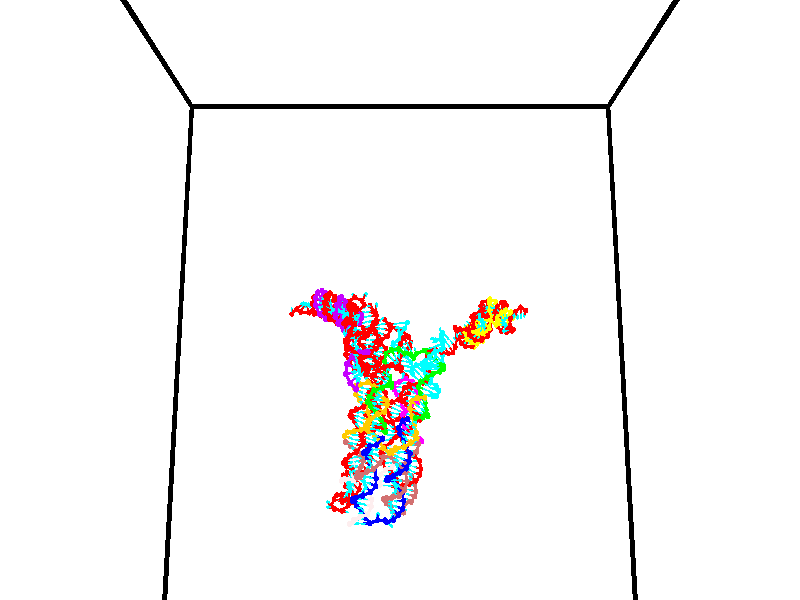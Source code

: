 // switches for output
#declare DRAW_BASES = 1; // possible values are 0, 1; only relevant for DNA ribbons
#declare DRAW_BASES_TYPE = 3; // possible values are 1, 2, 3; only relevant for DNA ribbons
#declare DRAW_FOG = 0; // set to 1 to enable fog

#include "colors.inc"

#include "transforms.inc"
background { rgb <1, 1, 1>}

#default {
   normal{
       ripples 0.25
       frequency 0.20
       turbulence 0.2
       lambda 5
   }
	finish {
		phong 0.1
		phong_size 40.
	}
}

// original window dimensions: 1024x640


// camera settings

camera {
	sky <0, 0.179814, -0.983701>
	up <0, 0.179814, -0.983701>
	right 1.6 * <1, 0, 0>
	location <35, 94.9851, 44.8844>
	look_at <35, 29.7336, 32.9568>
	direction <0, -65.2515, -11.9276>
	angle 67.0682
}


# declare cpy_camera_pos = <35, 94.9851, 44.8844>;
# if (DRAW_FOG = 1)
fog {
	fog_type 2
	up vnormalize(cpy_camera_pos)
	color rgbt<1,1,1,0.3>
	distance 1e-5
	fog_alt 3e-3
	fog_offset 56
}
# end


// LIGHTS

# declare lum = 6;
global_settings {
	ambient_light rgb lum * <0.05, 0.05, 0.05>
	max_trace_level 15
}# declare cpy_direct_light_amount = 0.25;
light_source
{	1000 * <-1, -1.16352, -0.803886>,
	rgb lum * cpy_direct_light_amount
	parallel
}

light_source
{	1000 * <1, 1.16352, 0.803886>,
	rgb lum * cpy_direct_light_amount
	parallel
}

// strand 0

// nucleotide -1

// particle -1
sphere {
	<24.078712, 34.803379, 35.081184> 0.250000
	pigment { color rgbt <1,0,0,0> }
	no_shadow
}
cylinder {
	<24.122581, 35.161655, 34.908810>,  <24.148903, 35.376621, 34.805386>, 0.100000
	pigment { color rgbt <1,0,0,0> }
	no_shadow
}
cylinder {
	<24.122581, 35.161655, 34.908810>,  <24.078712, 34.803379, 35.081184>, 0.100000
	pigment { color rgbt <1,0,0,0> }
	no_shadow
}

// particle -1
sphere {
	<24.122581, 35.161655, 34.908810> 0.100000
	pigment { color rgbt <1,0,0,0> }
	no_shadow
}
sphere {
	0, 1
	scale<0.080000,0.200000,0.300000>
	matrix <0.989467, -0.057174, 0.132986,
		0.094476, -0.440981, -0.892530,
		0.109674, 0.895693, -0.430935,
		24.155483, 35.430363, 34.779530>
	pigment { color rgbt <0,1,1,0> }
	no_shadow
}
cylinder {
	<24.631945, 35.232109, 34.741894>,  <24.078712, 34.803379, 35.081184>, 0.130000
	pigment { color rgbt <1,0,0,0> }
	no_shadow
}

// nucleotide -1

// particle -1
sphere {
	<24.631945, 35.232109, 34.741894> 0.250000
	pigment { color rgbt <1,0,0,0> }
	no_shadow
}
cylinder {
	<24.950035, 35.240307, 34.499508>,  <25.140888, 35.245228, 34.354076>, 0.100000
	pigment { color rgbt <1,0,0,0> }
	no_shadow
}
cylinder {
	<24.950035, 35.240307, 34.499508>,  <24.631945, 35.232109, 34.741894>, 0.100000
	pigment { color rgbt <1,0,0,0> }
	no_shadow
}

// particle -1
sphere {
	<24.950035, 35.240307, 34.499508> 0.100000
	pigment { color rgbt <1,0,0,0> }
	no_shadow
}
sphere {
	0, 1
	scale<0.080000,0.200000,0.300000>
	matrix <0.403435, 0.728183, 0.554067,
		0.452613, -0.685077, 0.570799,
		0.795224, 0.020498, -0.605969,
		25.188602, 35.246456, 34.317719>
	pigment { color rgbt <0,1,1,0> }
	no_shadow
}
cylinder {
	<25.102119, 35.568226, 35.041801>,  <24.631945, 35.232109, 34.741894>, 0.130000
	pigment { color rgbt <1,0,0,0> }
	no_shadow
}

// nucleotide -1

// particle -1
sphere {
	<25.102119, 35.568226, 35.041801> 0.250000
	pigment { color rgbt <1,0,0,0> }
	no_shadow
}
cylinder {
	<25.290571, 35.552570, 34.689323>,  <25.403643, 35.543179, 34.477837>, 0.100000
	pigment { color rgbt <1,0,0,0> }
	no_shadow
}
cylinder {
	<25.290571, 35.552570, 34.689323>,  <25.102119, 35.568226, 35.041801>, 0.100000
	pigment { color rgbt <1,0,0,0> }
	no_shadow
}

// particle -1
sphere {
	<25.290571, 35.552570, 34.689323> 0.100000
	pigment { color rgbt <1,0,0,0> }
	no_shadow
}
sphere {
	0, 1
	scale<0.080000,0.200000,0.300000>
	matrix <0.574823, 0.771370, 0.273069,
		0.669041, -0.635183, 0.385911,
		0.471129, -0.039136, -0.881196,
		25.431910, 35.540829, 34.424965>
	pigment { color rgbt <0,1,1,0> }
	no_shadow
}
cylinder {
	<25.944557, 35.551834, 35.078194>,  <25.102119, 35.568226, 35.041801>, 0.130000
	pigment { color rgbt <1,0,0,0> }
	no_shadow
}

// nucleotide -1

// particle -1
sphere {
	<25.944557, 35.551834, 35.078194> 0.250000
	pigment { color rgbt <1,0,0,0> }
	no_shadow
}
cylinder {
	<25.802803, 35.740471, 34.755207>,  <25.717751, 35.853653, 34.561413>, 0.100000
	pigment { color rgbt <1,0,0,0> }
	no_shadow
}
cylinder {
	<25.802803, 35.740471, 34.755207>,  <25.944557, 35.551834, 35.078194>, 0.100000
	pigment { color rgbt <1,0,0,0> }
	no_shadow
}

// particle -1
sphere {
	<25.802803, 35.740471, 34.755207> 0.100000
	pigment { color rgbt <1,0,0,0> }
	no_shadow
}
sphere {
	0, 1
	scale<0.080000,0.200000,0.300000>
	matrix <0.558139, 0.799502, 0.221986,
		0.750263, -0.372012, -0.546546,
		-0.354383, 0.471597, -0.807471,
		25.696487, 35.881950, 34.512966>
	pigment { color rgbt <0,1,1,0> }
	no_shadow
}
cylinder {
	<26.544161, 35.776985, 34.604816>,  <25.944557, 35.551834, 35.078194>, 0.130000
	pigment { color rgbt <1,0,0,0> }
	no_shadow
}

// nucleotide -1

// particle -1
sphere {
	<26.544161, 35.776985, 34.604816> 0.250000
	pigment { color rgbt <1,0,0,0> }
	no_shadow
}
cylinder {
	<26.219536, 36.008343, 34.571770>,  <26.024761, 36.147160, 34.551941>, 0.100000
	pigment { color rgbt <1,0,0,0> }
	no_shadow
}
cylinder {
	<26.219536, 36.008343, 34.571770>,  <26.544161, 35.776985, 34.604816>, 0.100000
	pigment { color rgbt <1,0,0,0> }
	no_shadow
}

// particle -1
sphere {
	<26.219536, 36.008343, 34.571770> 0.100000
	pigment { color rgbt <1,0,0,0> }
	no_shadow
}
sphere {
	0, 1
	scale<0.080000,0.200000,0.300000>
	matrix <0.575641, 0.815754, 0.056413,
		0.100027, -0.001777, -0.994983,
		-0.811561, 0.578396, -0.082620,
		25.976067, 36.181862, 34.546982>
	pigment { color rgbt <0,1,1,0> }
	no_shadow
}
cylinder {
	<26.643297, 36.271118, 34.050480>,  <26.544161, 35.776985, 34.604816>, 0.130000
	pigment { color rgbt <1,0,0,0> }
	no_shadow
}

// nucleotide -1

// particle -1
sphere {
	<26.643297, 36.271118, 34.050480> 0.250000
	pigment { color rgbt <1,0,0,0> }
	no_shadow
}
cylinder {
	<26.419054, 36.381706, 34.362705>,  <26.284508, 36.448059, 34.550041>, 0.100000
	pigment { color rgbt <1,0,0,0> }
	no_shadow
}
cylinder {
	<26.419054, 36.381706, 34.362705>,  <26.643297, 36.271118, 34.050480>, 0.100000
	pigment { color rgbt <1,0,0,0> }
	no_shadow
}

// particle -1
sphere {
	<26.419054, 36.381706, 34.362705> 0.100000
	pigment { color rgbt <1,0,0,0> }
	no_shadow
}
sphere {
	0, 1
	scale<0.080000,0.200000,0.300000>
	matrix <0.751013, 0.566854, 0.338610,
		-0.348851, 0.776042, -0.525416,
		-0.560609, 0.276470, 0.780565,
		26.250872, 36.464645, 34.596874>
	pigment { color rgbt <0,1,1,0> }
	no_shadow
}
cylinder {
	<26.589184, 37.026737, 34.072800>,  <26.643297, 36.271118, 34.050480>, 0.130000
	pigment { color rgbt <1,0,0,0> }
	no_shadow
}

// nucleotide -1

// particle -1
sphere {
	<26.589184, 37.026737, 34.072800> 0.250000
	pigment { color rgbt <1,0,0,0> }
	no_shadow
}
cylinder {
	<26.563511, 36.864914, 34.437702>,  <26.548107, 36.767822, 34.656643>, 0.100000
	pigment { color rgbt <1,0,0,0> }
	no_shadow
}
cylinder {
	<26.563511, 36.864914, 34.437702>,  <26.589184, 37.026737, 34.072800>, 0.100000
	pigment { color rgbt <1,0,0,0> }
	no_shadow
}

// particle -1
sphere {
	<26.563511, 36.864914, 34.437702> 0.100000
	pigment { color rgbt <1,0,0,0> }
	no_shadow
}
sphere {
	0, 1
	scale<0.080000,0.200000,0.300000>
	matrix <0.809448, 0.513559, 0.284693,
		-0.583673, 0.756699, 0.294504,
		-0.064182, -0.404554, 0.912259,
		26.544256, 36.743549, 34.711380>
	pigment { color rgbt <0,1,1,0> }
	no_shadow
}
cylinder {
	<26.499445, 37.460392, 34.673420>,  <26.589184, 37.026737, 34.072800>, 0.130000
	pigment { color rgbt <1,0,0,0> }
	no_shadow
}

// nucleotide -1

// particle -1
sphere {
	<26.499445, 37.460392, 34.673420> 0.250000
	pigment { color rgbt <1,0,0,0> }
	no_shadow
}
cylinder {
	<26.740513, 37.151413, 34.753525>,  <26.885155, 36.966026, 34.801590>, 0.100000
	pigment { color rgbt <1,0,0,0> }
	no_shadow
}
cylinder {
	<26.740513, 37.151413, 34.753525>,  <26.499445, 37.460392, 34.673420>, 0.100000
	pigment { color rgbt <1,0,0,0> }
	no_shadow
}

// particle -1
sphere {
	<26.740513, 37.151413, 34.753525> 0.100000
	pigment { color rgbt <1,0,0,0> }
	no_shadow
}
sphere {
	0, 1
	scale<0.080000,0.200000,0.300000>
	matrix <0.736940, 0.635023, 0.231657,
		-0.306118, 0.007971, 0.951960,
		0.602670, -0.772452, 0.200266,
		26.921314, 36.919678, 34.813606>
	pigment { color rgbt <0,1,1,0> }
	no_shadow
}
cylinder {
	<26.687202, 37.306652, 35.466103>,  <26.499445, 37.460392, 34.673420>, 0.130000
	pigment { color rgbt <1,0,0,0> }
	no_shadow
}

// nucleotide -1

// particle -1
sphere {
	<26.687202, 37.306652, 35.466103> 0.250000
	pigment { color rgbt <1,0,0,0> }
	no_shadow
}
cylinder {
	<26.922684, 37.244122, 35.148865>,  <27.063972, 37.206604, 34.958523>, 0.100000
	pigment { color rgbt <1,0,0,0> }
	no_shadow
}
cylinder {
	<26.922684, 37.244122, 35.148865>,  <26.687202, 37.306652, 35.466103>, 0.100000
	pigment { color rgbt <1,0,0,0> }
	no_shadow
}

// particle -1
sphere {
	<26.922684, 37.244122, 35.148865> 0.100000
	pigment { color rgbt <1,0,0,0> }
	no_shadow
}
sphere {
	0, 1
	scale<0.080000,0.200000,0.300000>
	matrix <0.574399, 0.771230, 0.274353,
		0.568768, -0.617063, 0.543817,
		0.588701, -0.156325, -0.793091,
		27.099295, 37.197224, 34.910938>
	pigment { color rgbt <0,1,1,0> }
	no_shadow
}
cylinder {
	<27.406092, 37.380245, 35.624500>,  <26.687202, 37.306652, 35.466103>, 0.130000
	pigment { color rgbt <1,0,0,0> }
	no_shadow
}

// nucleotide -1

// particle -1
sphere {
	<27.406092, 37.380245, 35.624500> 0.250000
	pigment { color rgbt <1,0,0,0> }
	no_shadow
}
cylinder {
	<27.425140, 37.433369, 35.228500>,  <27.436569, 37.465240, 34.990902>, 0.100000
	pigment { color rgbt <1,0,0,0> }
	no_shadow
}
cylinder {
	<27.425140, 37.433369, 35.228500>,  <27.406092, 37.380245, 35.624500>, 0.100000
	pigment { color rgbt <1,0,0,0> }
	no_shadow
}

// particle -1
sphere {
	<27.425140, 37.433369, 35.228500> 0.100000
	pigment { color rgbt <1,0,0,0> }
	no_shadow
}
sphere {
	0, 1
	scale<0.080000,0.200000,0.300000>
	matrix <0.638756, 0.757932, 0.132400,
		0.767935, -0.638671, -0.048739,
		0.047620, 0.132807, -0.989997,
		27.439426, 37.473209, 34.931499>
	pigment { color rgbt <0,1,1,0> }
	no_shadow
}
cylinder {
	<28.105539, 37.475044, 35.502239>,  <27.406092, 37.380245, 35.624500>, 0.130000
	pigment { color rgbt <1,0,0,0> }
	no_shadow
}

// nucleotide -1

// particle -1
sphere {
	<28.105539, 37.475044, 35.502239> 0.250000
	pigment { color rgbt <1,0,0,0> }
	no_shadow
}
cylinder {
	<27.932947, 37.623535, 35.173359>,  <27.829391, 37.712631, 34.976032>, 0.100000
	pigment { color rgbt <1,0,0,0> }
	no_shadow
}
cylinder {
	<27.932947, 37.623535, 35.173359>,  <28.105539, 37.475044, 35.502239>, 0.100000
	pigment { color rgbt <1,0,0,0> }
	no_shadow
}

// particle -1
sphere {
	<27.932947, 37.623535, 35.173359> 0.100000
	pigment { color rgbt <1,0,0,0> }
	no_shadow
}
sphere {
	0, 1
	scale<0.080000,0.200000,0.300000>
	matrix <0.595227, 0.802016, 0.049750,
		0.677887, -0.467929, -0.567021,
		-0.431480, 0.371231, -0.822200,
		27.803503, 37.734905, 34.926701>
	pigment { color rgbt <0,1,1,0> }
	no_shadow
}
cylinder {
	<28.637039, 37.805046, 35.115921>,  <28.105539, 37.475044, 35.502239>, 0.130000
	pigment { color rgbt <1,0,0,0> }
	no_shadow
}

// nucleotide -1

// particle -1
sphere {
	<28.637039, 37.805046, 35.115921> 0.250000
	pigment { color rgbt <1,0,0,0> }
	no_shadow
}
cylinder {
	<28.294031, 37.963516, 34.984646>,  <28.088226, 38.058598, 34.905880>, 0.100000
	pigment { color rgbt <1,0,0,0> }
	no_shadow
}
cylinder {
	<28.294031, 37.963516, 34.984646>,  <28.637039, 37.805046, 35.115921>, 0.100000
	pigment { color rgbt <1,0,0,0> }
	no_shadow
}

// particle -1
sphere {
	<28.294031, 37.963516, 34.984646> 0.100000
	pigment { color rgbt <1,0,0,0> }
	no_shadow
}
sphere {
	0, 1
	scale<0.080000,0.200000,0.300000>
	matrix <0.387087, 0.917069, 0.095641,
		0.338860, -0.045023, -0.939759,
		-0.857518, 0.396177, -0.328186,
		28.036776, 38.082371, 34.886189>
	pigment { color rgbt <0,1,1,0> }
	no_shadow
}
cylinder {
	<28.850634, 38.226154, 34.582970>,  <28.637039, 37.805046, 35.115921>, 0.130000
	pigment { color rgbt <1,0,0,0> }
	no_shadow
}

// nucleotide -1

// particle -1
sphere {
	<28.850634, 38.226154, 34.582970> 0.250000
	pigment { color rgbt <1,0,0,0> }
	no_shadow
}
cylinder {
	<28.494757, 38.365616, 34.700878>,  <28.281231, 38.449291, 34.771626>, 0.100000
	pigment { color rgbt <1,0,0,0> }
	no_shadow
}
cylinder {
	<28.494757, 38.365616, 34.700878>,  <28.850634, 38.226154, 34.582970>, 0.100000
	pigment { color rgbt <1,0,0,0> }
	no_shadow
}

// particle -1
sphere {
	<28.494757, 38.365616, 34.700878> 0.100000
	pigment { color rgbt <1,0,0,0> }
	no_shadow
}
sphere {
	0, 1
	scale<0.080000,0.200000,0.300000>
	matrix <0.372470, 0.927652, 0.026984,
		-0.264040, 0.133802, -0.955186,
		-0.889690, 0.348653, 0.294774,
		28.227850, 38.470211, 34.789310>
	pigment { color rgbt <0,1,1,0> }
	no_shadow
}
cylinder {
	<28.835182, 38.817314, 34.347691>,  <28.850634, 38.226154, 34.582970>, 0.130000
	pigment { color rgbt <1,0,0,0> }
	no_shadow
}

// nucleotide -1

// particle -1
sphere {
	<28.835182, 38.817314, 34.347691> 0.250000
	pigment { color rgbt <1,0,0,0> }
	no_shadow
}
cylinder {
	<28.545116, 38.835472, 34.622520>,  <28.371077, 38.846367, 34.787418>, 0.100000
	pigment { color rgbt <1,0,0,0> }
	no_shadow
}
cylinder {
	<28.545116, 38.835472, 34.622520>,  <28.835182, 38.817314, 34.347691>, 0.100000
	pigment { color rgbt <1,0,0,0> }
	no_shadow
}

// particle -1
sphere {
	<28.545116, 38.835472, 34.622520> 0.100000
	pigment { color rgbt <1,0,0,0> }
	no_shadow
}
sphere {
	0, 1
	scale<0.080000,0.200000,0.300000>
	matrix <0.321450, 0.904740, 0.279491,
		-0.608938, 0.423538, -0.670679,
		-0.725165, 0.045397, 0.687077,
		28.327566, 38.849091, 34.828644>
	pigment { color rgbt <0,1,1,0> }
	no_shadow
}
cylinder {
	<28.445826, 39.423077, 34.193222>,  <28.835182, 38.817314, 34.347691>, 0.130000
	pigment { color rgbt <1,0,0,0> }
	no_shadow
}

// nucleotide -1

// particle -1
sphere {
	<28.445826, 39.423077, 34.193222> 0.250000
	pigment { color rgbt <1,0,0,0> }
	no_shadow
}
cylinder {
	<28.372837, 39.333954, 34.576275>,  <28.329044, 39.280479, 34.806107>, 0.100000
	pigment { color rgbt <1,0,0,0> }
	no_shadow
}
cylinder {
	<28.372837, 39.333954, 34.576275>,  <28.445826, 39.423077, 34.193222>, 0.100000
	pigment { color rgbt <1,0,0,0> }
	no_shadow
}

// particle -1
sphere {
	<28.372837, 39.333954, 34.576275> 0.100000
	pigment { color rgbt <1,0,0,0> }
	no_shadow
}
sphere {
	0, 1
	scale<0.080000,0.200000,0.300000>
	matrix <0.410788, 0.867626, 0.280141,
		-0.893284, 0.444502, -0.066791,
		-0.182473, -0.222809, 0.957632,
		28.318094, 39.267113, 34.863564>
	pigment { color rgbt <0,1,1,0> }
	no_shadow
}
cylinder {
	<28.120651, 39.968117, 34.559910>,  <28.445826, 39.423077, 34.193222>, 0.130000
	pigment { color rgbt <1,0,0,0> }
	no_shadow
}

// nucleotide -1

// particle -1
sphere {
	<28.120651, 39.968117, 34.559910> 0.250000
	pigment { color rgbt <1,0,0,0> }
	no_shadow
}
cylinder {
	<28.235853, 39.805355, 34.906662>,  <28.304976, 39.707699, 35.114712>, 0.100000
	pigment { color rgbt <1,0,0,0> }
	no_shadow
}
cylinder {
	<28.235853, 39.805355, 34.906662>,  <28.120651, 39.968117, 34.559910>, 0.100000
	pigment { color rgbt <1,0,0,0> }
	no_shadow
}

// particle -1
sphere {
	<28.235853, 39.805355, 34.906662> 0.100000
	pigment { color rgbt <1,0,0,0> }
	no_shadow
}
sphere {
	0, 1
	scale<0.080000,0.200000,0.300000>
	matrix <0.427131, 0.864786, 0.264016,
		-0.857094, 0.294233, 0.422867,
		0.288007, -0.406906, 0.866879,
		28.322256, 39.683285, 35.166725>
	pigment { color rgbt <0,1,1,0> }
	no_shadow
}
cylinder {
	<28.051275, 40.425274, 35.134441>,  <28.120651, 39.968117, 34.559910>, 0.130000
	pigment { color rgbt <1,0,0,0> }
	no_shadow
}

// nucleotide -1

// particle -1
sphere {
	<28.051275, 40.425274, 35.134441> 0.250000
	pigment { color rgbt <1,0,0,0> }
	no_shadow
}
cylinder {
	<28.328409, 40.175354, 35.278442>,  <28.494690, 40.025402, 35.364845>, 0.100000
	pigment { color rgbt <1,0,0,0> }
	no_shadow
}
cylinder {
	<28.328409, 40.175354, 35.278442>,  <28.051275, 40.425274, 35.134441>, 0.100000
	pigment { color rgbt <1,0,0,0> }
	no_shadow
}

// particle -1
sphere {
	<28.328409, 40.175354, 35.278442> 0.100000
	pigment { color rgbt <1,0,0,0> }
	no_shadow
}
sphere {
	0, 1
	scale<0.080000,0.200000,0.300000>
	matrix <0.570867, 0.780267, 0.255528,
		-0.440555, 0.028477, 0.897274,
		0.692837, -0.624798, 0.360007,
		28.536261, 39.987915, 35.386444>
	pigment { color rgbt <0,1,1,0> }
	no_shadow
}
cylinder {
	<28.156796, 40.759644, 35.722923>,  <28.051275, 40.425274, 35.134441>, 0.130000
	pigment { color rgbt <1,0,0,0> }
	no_shadow
}

// nucleotide -1

// particle -1
sphere {
	<28.156796, 40.759644, 35.722923> 0.250000
	pigment { color rgbt <1,0,0,0> }
	no_shadow
}
cylinder {
	<28.465048, 40.507984, 35.682339>,  <28.650000, 40.356987, 35.657986>, 0.100000
	pigment { color rgbt <1,0,0,0> }
	no_shadow
}
cylinder {
	<28.465048, 40.507984, 35.682339>,  <28.156796, 40.759644, 35.722923>, 0.100000
	pigment { color rgbt <1,0,0,0> }
	no_shadow
}

// particle -1
sphere {
	<28.465048, 40.507984, 35.682339> 0.100000
	pigment { color rgbt <1,0,0,0> }
	no_shadow
}
sphere {
	0, 1
	scale<0.080000,0.200000,0.300000>
	matrix <0.612707, 0.687683, 0.389465,
		-0.175256, -0.362303, 0.915435,
		0.770633, -0.629150, -0.101465,
		28.696238, 40.319241, 35.651897>
	pigment { color rgbt <0,1,1,0> }
	no_shadow
}
cylinder {
	<28.578024, 40.608269, 36.380192>,  <28.156796, 40.759644, 35.722923>, 0.130000
	pigment { color rgbt <1,0,0,0> }
	no_shadow
}

// nucleotide -1

// particle -1
sphere {
	<28.578024, 40.608269, 36.380192> 0.250000
	pigment { color rgbt <1,0,0,0> }
	no_shadow
}
cylinder {
	<28.848577, 40.507812, 36.103226>,  <29.010910, 40.447540, 35.937046>, 0.100000
	pigment { color rgbt <1,0,0,0> }
	no_shadow
}
cylinder {
	<28.848577, 40.507812, 36.103226>,  <28.578024, 40.608269, 36.380192>, 0.100000
	pigment { color rgbt <1,0,0,0> }
	no_shadow
}

// particle -1
sphere {
	<28.848577, 40.507812, 36.103226> 0.100000
	pigment { color rgbt <1,0,0,0> }
	no_shadow
}
sphere {
	0, 1
	scale<0.080000,0.200000,0.300000>
	matrix <0.647596, 0.650624, 0.396621,
		0.350892, -0.716671, 0.602709,
		0.676383, -0.251141, -0.692411,
		29.051493, 40.432472, 35.895504>
	pigment { color rgbt <0,1,1,0> }
	no_shadow
}
cylinder {
	<29.287895, 40.698944, 36.742760>,  <28.578024, 40.608269, 36.380192>, 0.130000
	pigment { color rgbt <1,0,0,0> }
	no_shadow
}

// nucleotide -1

// particle -1
sphere {
	<29.287895, 40.698944, 36.742760> 0.250000
	pigment { color rgbt <1,0,0,0> }
	no_shadow
}
cylinder {
	<29.383947, 40.700573, 36.354465>,  <29.441578, 40.701550, 36.121490>, 0.100000
	pigment { color rgbt <1,0,0,0> }
	no_shadow
}
cylinder {
	<29.383947, 40.700573, 36.354465>,  <29.287895, 40.698944, 36.742760>, 0.100000
	pigment { color rgbt <1,0,0,0> }
	no_shadow
}

// particle -1
sphere {
	<29.383947, 40.700573, 36.354465> 0.100000
	pigment { color rgbt <1,0,0,0> }
	no_shadow
}
sphere {
	0, 1
	scale<0.080000,0.200000,0.300000>
	matrix <0.795784, 0.571864, 0.199248,
		0.555937, -0.820339, 0.134084,
		0.240129, 0.004067, -0.970733,
		29.455986, 40.701794, 36.063244>
	pigment { color rgbt <0,1,1,0> }
	no_shadow
}
cylinder {
	<29.978554, 40.462696, 36.650333>,  <29.287895, 40.698944, 36.742760>, 0.130000
	pigment { color rgbt <1,0,0,0> }
	no_shadow
}

// nucleotide -1

// particle -1
sphere {
	<29.978554, 40.462696, 36.650333> 0.250000
	pigment { color rgbt <1,0,0,0> }
	no_shadow
}
cylinder {
	<29.899332, 40.703506, 36.340923>,  <29.851799, 40.847992, 36.155277>, 0.100000
	pigment { color rgbt <1,0,0,0> }
	no_shadow
}
cylinder {
	<29.899332, 40.703506, 36.340923>,  <29.978554, 40.462696, 36.650333>, 0.100000
	pigment { color rgbt <1,0,0,0> }
	no_shadow
}

// particle -1
sphere {
	<29.899332, 40.703506, 36.340923> 0.100000
	pigment { color rgbt <1,0,0,0> }
	no_shadow
}
sphere {
	0, 1
	scale<0.080000,0.200000,0.300000>
	matrix <0.728087, 0.618706, 0.295114,
		0.656250, -0.504742, -0.560867,
		-0.198055, 0.602028, -0.773522,
		29.839916, 40.884113, 36.108868>
	pigment { color rgbt <0,1,1,0> }
	no_shadow
}
cylinder {
	<30.610813, 40.629364, 36.440426>,  <29.978554, 40.462696, 36.650333>, 0.130000
	pigment { color rgbt <1,0,0,0> }
	no_shadow
}

// nucleotide -1

// particle -1
sphere {
	<30.610813, 40.629364, 36.440426> 0.250000
	pigment { color rgbt <1,0,0,0> }
	no_shadow
}
cylinder {
	<30.363098, 40.900578, 36.282059>,  <30.214470, 41.063305, 36.187038>, 0.100000
	pigment { color rgbt <1,0,0,0> }
	no_shadow
}
cylinder {
	<30.363098, 40.900578, 36.282059>,  <30.610813, 40.629364, 36.440426>, 0.100000
	pigment { color rgbt <1,0,0,0> }
	no_shadow
}

// particle -1
sphere {
	<30.363098, 40.900578, 36.282059> 0.100000
	pigment { color rgbt <1,0,0,0> }
	no_shadow
}
sphere {
	0, 1
	scale<0.080000,0.200000,0.300000>
	matrix <0.686225, 0.712438, 0.146725,
		0.381549, -0.180821, -0.906490,
		-0.619287, 0.678038, -0.395914,
		30.177313, 41.103989, 36.163284>
	pigment { color rgbt <0,1,1,0> }
	no_shadow
}
cylinder {
	<31.023561, 41.059601, 36.156235>,  <30.610813, 40.629364, 36.440426>, 0.130000
	pigment { color rgbt <1,0,0,0> }
	no_shadow
}

// nucleotide -1

// particle -1
sphere {
	<31.023561, 41.059601, 36.156235> 0.250000
	pigment { color rgbt <1,0,0,0> }
	no_shadow
}
cylinder {
	<30.677811, 41.258286, 36.187561>,  <30.470360, 41.377495, 36.206356>, 0.100000
	pigment { color rgbt <1,0,0,0> }
	no_shadow
}
cylinder {
	<30.677811, 41.258286, 36.187561>,  <31.023561, 41.059601, 36.156235>, 0.100000
	pigment { color rgbt <1,0,0,0> }
	no_shadow
}

// particle -1
sphere {
	<30.677811, 41.258286, 36.187561> 0.100000
	pigment { color rgbt <1,0,0,0> }
	no_shadow
}
sphere {
	0, 1
	scale<0.080000,0.200000,0.300000>
	matrix <0.493841, 0.809206, 0.318287,
		0.094724, 0.313795, -0.944754,
		-0.864378, 0.496707, 0.078314,
		30.418497, 41.407299, 36.211056>
	pigment { color rgbt <0,1,1,0> }
	no_shadow
}
cylinder {
	<31.138149, 41.663750, 35.833035>,  <31.023561, 41.059601, 36.156235>, 0.130000
	pigment { color rgbt <1,0,0,0> }
	no_shadow
}

// nucleotide -1

// particle -1
sphere {
	<31.138149, 41.663750, 35.833035> 0.250000
	pigment { color rgbt <1,0,0,0> }
	no_shadow
}
cylinder {
	<30.823078, 41.740154, 36.067326>,  <30.634035, 41.785999, 36.207901>, 0.100000
	pigment { color rgbt <1,0,0,0> }
	no_shadow
}
cylinder {
	<30.823078, 41.740154, 36.067326>,  <31.138149, 41.663750, 35.833035>, 0.100000
	pigment { color rgbt <1,0,0,0> }
	no_shadow
}

// particle -1
sphere {
	<30.823078, 41.740154, 36.067326> 0.100000
	pigment { color rgbt <1,0,0,0> }
	no_shadow
}
sphere {
	0, 1
	scale<0.080000,0.200000,0.300000>
	matrix <0.455782, 0.820342, 0.345401,
		-0.414520, 0.539028, -0.733227,
		-0.787678, 0.191016, 0.585727,
		30.586775, 41.797459, 36.243042>
	pigment { color rgbt <0,1,1,0> }
	no_shadow
}
cylinder {
	<30.974533, 42.382236, 35.724731>,  <31.138149, 41.663750, 35.833035>, 0.130000
	pigment { color rgbt <1,0,0,0> }
	no_shadow
}

// nucleotide -1

// particle -1
sphere {
	<30.974533, 42.382236, 35.724731> 0.250000
	pigment { color rgbt <1,0,0,0> }
	no_shadow
}
cylinder {
	<30.816410, 42.276405, 36.076580>,  <30.721537, 42.212906, 36.287689>, 0.100000
	pigment { color rgbt <1,0,0,0> }
	no_shadow
}
cylinder {
	<30.816410, 42.276405, 36.076580>,  <30.974533, 42.382236, 35.724731>, 0.100000
	pigment { color rgbt <1,0,0,0> }
	no_shadow
}

// particle -1
sphere {
	<30.816410, 42.276405, 36.076580> 0.100000
	pigment { color rgbt <1,0,0,0> }
	no_shadow
}
sphere {
	0, 1
	scale<0.080000,0.200000,0.300000>
	matrix <0.580607, 0.670079, 0.462481,
		-0.711778, 0.693535, -0.111269,
		-0.395306, -0.264581, 0.879619,
		30.697819, 42.197033, 36.340466>
	pigment { color rgbt <0,1,1,0> }
	no_shadow
}
cylinder {
	<30.652071, 42.947891, 36.090775>,  <30.974533, 42.382236, 35.724731>, 0.130000
	pigment { color rgbt <1,0,0,0> }
	no_shadow
}

// nucleotide -1

// particle -1
sphere {
	<30.652071, 42.947891, 36.090775> 0.250000
	pigment { color rgbt <1,0,0,0> }
	no_shadow
}
cylinder {
	<30.771402, 42.663857, 36.345890>,  <30.843000, 42.493435, 36.498959>, 0.100000
	pigment { color rgbt <1,0,0,0> }
	no_shadow
}
cylinder {
	<30.771402, 42.663857, 36.345890>,  <30.652071, 42.947891, 36.090775>, 0.100000
	pigment { color rgbt <1,0,0,0> }
	no_shadow
}

// particle -1
sphere {
	<30.771402, 42.663857, 36.345890> 0.100000
	pigment { color rgbt <1,0,0,0> }
	no_shadow
}
sphere {
	0, 1
	scale<0.080000,0.200000,0.300000>
	matrix <0.667704, 0.632758, 0.392158,
		-0.682034, 0.308865, 0.662896,
		0.298329, -0.710084, 0.637793,
		30.860901, 42.450832, 36.537228>
	pigment { color rgbt <0,1,1,0> }
	no_shadow
}
cylinder {
	<30.680653, 43.098358, 36.888191>,  <30.652071, 42.947891, 36.090775>, 0.130000
	pigment { color rgbt <1,0,0,0> }
	no_shadow
}

// nucleotide -1

// particle -1
sphere {
	<30.680653, 43.098358, 36.888191> 0.250000
	pigment { color rgbt <1,0,0,0> }
	no_shadow
}
cylinder {
	<31.005333, 42.941193, 36.715328>,  <31.200142, 42.846893, 36.611610>, 0.100000
	pigment { color rgbt <1,0,0,0> }
	no_shadow
}
cylinder {
	<31.005333, 42.941193, 36.715328>,  <30.680653, 43.098358, 36.888191>, 0.100000
	pigment { color rgbt <1,0,0,0> }
	no_shadow
}

// particle -1
sphere {
	<31.005333, 42.941193, 36.715328> 0.100000
	pigment { color rgbt <1,0,0,0> }
	no_shadow
}
sphere {
	0, 1
	scale<0.080000,0.200000,0.300000>
	matrix <0.551795, 0.758430, 0.346852,
		0.191479, -0.520002, 0.832426,
		0.811701, -0.392914, -0.432158,
		31.248844, 42.823318, 36.585682>
	pigment { color rgbt <0,1,1,0> }
	no_shadow
}
cylinder {
	<30.458361, 43.826756, 36.968941>,  <30.680653, 43.098358, 36.888191>, 0.130000
	pigment { color rgbt <1,0,0,0> }
	no_shadow
}

// nucleotide -1

// particle -1
sphere {
	<30.458361, 43.826756, 36.968941> 0.250000
	pigment { color rgbt <1,0,0,0> }
	no_shadow
}
cylinder {
	<30.845446, 43.927055, 36.979214>,  <31.077696, 43.987236, 36.985378>, 0.100000
	pigment { color rgbt <1,0,0,0> }
	no_shadow
}
cylinder {
	<30.845446, 43.927055, 36.979214>,  <30.458361, 43.826756, 36.968941>, 0.100000
	pigment { color rgbt <1,0,0,0> }
	no_shadow
}

// particle -1
sphere {
	<30.845446, 43.927055, 36.979214> 0.100000
	pigment { color rgbt <1,0,0,0> }
	no_shadow
}
sphere {
	0, 1
	scale<0.080000,0.200000,0.300000>
	matrix <-0.246152, 0.962040, -0.117849,
		-0.054259, 0.107722, 0.992699,
		0.967711, 0.250750, 0.025683,
		31.135759, 44.002281, 36.986919>
	pigment { color rgbt <0,1,1,0> }
	no_shadow
}
cylinder {
	<30.403801, 44.413200, 37.266994>,  <30.458361, 43.826756, 36.968941>, 0.130000
	pigment { color rgbt <1,0,0,0> }
	no_shadow
}

// nucleotide -1

// particle -1
sphere {
	<30.403801, 44.413200, 37.266994> 0.250000
	pigment { color rgbt <1,0,0,0> }
	no_shadow
}
cylinder {
	<30.365774, 44.300758, 37.648975>,  <30.342958, 44.233292, 37.878166>, 0.100000
	pigment { color rgbt <1,0,0,0> }
	no_shadow
}
cylinder {
	<30.365774, 44.300758, 37.648975>,  <30.403801, 44.413200, 37.266994>, 0.100000
	pigment { color rgbt <1,0,0,0> }
	no_shadow
}

// particle -1
sphere {
	<30.365774, 44.300758, 37.648975> 0.100000
	pigment { color rgbt <1,0,0,0> }
	no_shadow
}
sphere {
	0, 1
	scale<0.080000,0.200000,0.300000>
	matrix <-0.721540, -0.641438, -0.260647,
		0.685815, -0.713819, -0.141849,
		-0.095068, -0.281105, 0.954957,
		30.337254, 44.216427, 37.935463>
	pigment { color rgbt <0,1,1,0> }
	no_shadow
}
cylinder {
	<31.149101, 44.405334, 37.355877>,  <30.403801, 44.413200, 37.266994>, 0.130000
	pigment { color rgbt <1,0,0,0> }
	no_shadow
}

// nucleotide -1

// particle -1
sphere {
	<31.149101, 44.405334, 37.355877> 0.250000
	pigment { color rgbt <1,0,0,0> }
	no_shadow
}
cylinder {
	<30.903681, 44.110500, 37.469193>,  <30.756428, 43.933598, 37.537182>, 0.100000
	pigment { color rgbt <1,0,0,0> }
	no_shadow
}
cylinder {
	<30.903681, 44.110500, 37.469193>,  <31.149101, 44.405334, 37.355877>, 0.100000
	pigment { color rgbt <1,0,0,0> }
	no_shadow
}

// particle -1
sphere {
	<30.903681, 44.110500, 37.469193> 0.100000
	pigment { color rgbt <1,0,0,0> }
	no_shadow
}
sphere {
	0, 1
	scale<0.080000,0.200000,0.300000>
	matrix <0.203852, 0.198748, 0.958615,
		-0.762889, 0.645910, 0.028315,
		-0.613551, -0.737089, 0.283293,
		30.719616, 43.889374, 37.554180>
	pigment { color rgbt <0,1,1,0> }
	no_shadow
}
cylinder {
	<30.815245, 44.634888, 37.948189>,  <31.149101, 44.405334, 37.355877>, 0.130000
	pigment { color rgbt <1,0,0,0> }
	no_shadow
}

// nucleotide -1

// particle -1
sphere {
	<30.815245, 44.634888, 37.948189> 0.250000
	pigment { color rgbt <1,0,0,0> }
	no_shadow
}
cylinder {
	<30.849154, 44.236485, 37.937008>,  <30.869499, 43.997444, 37.930298>, 0.100000
	pigment { color rgbt <1,0,0,0> }
	no_shadow
}
cylinder {
	<30.849154, 44.236485, 37.937008>,  <30.815245, 44.634888, 37.948189>, 0.100000
	pigment { color rgbt <1,0,0,0> }
	no_shadow
}

// particle -1
sphere {
	<30.849154, 44.236485, 37.937008> 0.100000
	pigment { color rgbt <1,0,0,0> }
	no_shadow
}
sphere {
	0, 1
	scale<0.080000,0.200000,0.300000>
	matrix <0.347763, 0.003288, 0.937577,
		-0.933742, -0.089202, 0.346653,
		0.084773, -0.996008, -0.027951,
		30.874586, 43.937683, 37.928623>
	pigment { color rgbt <0,1,1,0> }
	no_shadow
}
cylinder {
	<30.388147, 44.264790, 38.551937>,  <30.815245, 44.634888, 37.948189>, 0.130000
	pigment { color rgbt <1,0,0,0> }
	no_shadow
}

// nucleotide -1

// particle -1
sphere {
	<30.388147, 44.264790, 38.551937> 0.250000
	pigment { color rgbt <1,0,0,0> }
	no_shadow
}
cylinder {
	<30.694010, 44.050297, 38.408966>,  <30.877527, 43.921600, 38.323185>, 0.100000
	pigment { color rgbt <1,0,0,0> }
	no_shadow
}
cylinder {
	<30.694010, 44.050297, 38.408966>,  <30.388147, 44.264790, 38.551937>, 0.100000
	pigment { color rgbt <1,0,0,0> }
	no_shadow
}

// particle -1
sphere {
	<30.694010, 44.050297, 38.408966> 0.100000
	pigment { color rgbt <1,0,0,0> }
	no_shadow
}
sphere {
	0, 1
	scale<0.080000,0.200000,0.300000>
	matrix <0.401880, -0.036789, 0.914953,
		-0.503776, -0.843269, 0.187370,
		0.764658, -0.536231, -0.357426,
		30.923407, 43.889427, 38.301739>
	pigment { color rgbt <0,1,1,0> }
	no_shadow
}
cylinder {
	<30.471428, 43.684299, 39.044758>,  <30.388147, 44.264790, 38.551937>, 0.130000
	pigment { color rgbt <1,0,0,0> }
	no_shadow
}

// nucleotide -1

// particle -1
sphere {
	<30.471428, 43.684299, 39.044758> 0.250000
	pigment { color rgbt <1,0,0,0> }
	no_shadow
}
cylinder {
	<30.811312, 43.744049, 38.842499>,  <31.015242, 43.779900, 38.721142>, 0.100000
	pigment { color rgbt <1,0,0,0> }
	no_shadow
}
cylinder {
	<30.811312, 43.744049, 38.842499>,  <30.471428, 43.684299, 39.044758>, 0.100000
	pigment { color rgbt <1,0,0,0> }
	no_shadow
}

// particle -1
sphere {
	<30.811312, 43.744049, 38.842499> 0.100000
	pigment { color rgbt <1,0,0,0> }
	no_shadow
}
sphere {
	0, 1
	scale<0.080000,0.200000,0.300000>
	matrix <0.510491, 0.006799, 0.859856,
		0.131878, -0.988757, -0.070476,
		0.849710, 0.149374, -0.505648,
		31.066225, 43.788860, 38.690804>
	pigment { color rgbt <0,1,1,0> }
	no_shadow
}
cylinder {
	<30.972832, 43.094765, 39.065674>,  <30.471428, 43.684299, 39.044758>, 0.130000
	pigment { color rgbt <1,0,0,0> }
	no_shadow
}

// nucleotide -1

// particle -1
sphere {
	<30.972832, 43.094765, 39.065674> 0.250000
	pigment { color rgbt <1,0,0,0> }
	no_shadow
}
cylinder {
	<31.128311, 43.463268, 39.071358>,  <31.221600, 43.684368, 39.074768>, 0.100000
	pigment { color rgbt <1,0,0,0> }
	no_shadow
}
cylinder {
	<31.128311, 43.463268, 39.071358>,  <30.972832, 43.094765, 39.065674>, 0.100000
	pigment { color rgbt <1,0,0,0> }
	no_shadow
}

// particle -1
sphere {
	<31.128311, 43.463268, 39.071358> 0.100000
	pigment { color rgbt <1,0,0,0> }
	no_shadow
}
sphere {
	0, 1
	scale<0.080000,0.200000,0.300000>
	matrix <0.157230, -0.081522, 0.984192,
		0.907850, -0.380319, -0.176537,
		0.388699, 0.921255, 0.014213,
		31.244921, 43.739643, 39.075623>
	pigment { color rgbt <0,1,1,0> }
	no_shadow
}
cylinder {
	<31.535337, 43.096485, 39.578766>,  <30.972832, 43.094765, 39.065674>, 0.130000
	pigment { color rgbt <1,0,0,0> }
	no_shadow
}

// nucleotide -1

// particle -1
sphere {
	<31.535337, 43.096485, 39.578766> 0.250000
	pigment { color rgbt <1,0,0,0> }
	no_shadow
}
cylinder {
	<31.372261, 43.458897, 39.533344>,  <31.274416, 43.676346, 39.506092>, 0.100000
	pigment { color rgbt <1,0,0,0> }
	no_shadow
}
cylinder {
	<31.372261, 43.458897, 39.533344>,  <31.535337, 43.096485, 39.578766>, 0.100000
	pigment { color rgbt <1,0,0,0> }
	no_shadow
}

// particle -1
sphere {
	<31.372261, 43.458897, 39.533344> 0.100000
	pigment { color rgbt <1,0,0,0> }
	no_shadow
}
sphere {
	0, 1
	scale<0.080000,0.200000,0.300000>
	matrix <-0.080429, 0.088244, 0.992846,
		0.909571, 0.413908, 0.036895,
		-0.407692, 0.906031, -0.113554,
		31.249954, 43.730705, 39.499279>
	pigment { color rgbt <0,1,1,0> }
	no_shadow
}
cylinder {
	<31.786007, 42.714996, 40.079277>,  <31.535337, 43.096485, 39.578766>, 0.130000
	pigment { color rgbt <1,0,0,0> }
	no_shadow
}

// nucleotide -1

// particle -1
sphere {
	<31.786007, 42.714996, 40.079277> 0.250000
	pigment { color rgbt <1,0,0,0> }
	no_shadow
}
cylinder {
	<31.689463, 42.520367, 40.415131>,  <31.631536, 42.403591, 40.616642>, 0.100000
	pigment { color rgbt <1,0,0,0> }
	no_shadow
}
cylinder {
	<31.689463, 42.520367, 40.415131>,  <31.786007, 42.714996, 40.079277>, 0.100000
	pigment { color rgbt <1,0,0,0> }
	no_shadow
}

// particle -1
sphere {
	<31.689463, 42.520367, 40.415131> 0.100000
	pigment { color rgbt <1,0,0,0> }
	no_shadow
}
sphere {
	0, 1
	scale<0.080000,0.200000,0.300000>
	matrix <-0.145106, -0.837395, -0.526985,
		0.959525, -0.249031, 0.131511,
		-0.241362, -0.486572, 0.839638,
		31.617054, 42.374393, 40.667023>
	pigment { color rgbt <0,1,1,0> }
	no_shadow
}
cylinder {
	<32.102989, 42.122826, 40.091846>,  <31.786007, 42.714996, 40.079277>, 0.130000
	pigment { color rgbt <1,0,0,0> }
	no_shadow
}

// nucleotide -1

// particle -1
sphere {
	<32.102989, 42.122826, 40.091846> 0.250000
	pigment { color rgbt <1,0,0,0> }
	no_shadow
}
cylinder {
	<31.811937, 42.047283, 40.355633>,  <31.637308, 42.001957, 40.513905>, 0.100000
	pigment { color rgbt <1,0,0,0> }
	no_shadow
}
cylinder {
	<31.811937, 42.047283, 40.355633>,  <32.102989, 42.122826, 40.091846>, 0.100000
	pigment { color rgbt <1,0,0,0> }
	no_shadow
}

// particle -1
sphere {
	<31.811937, 42.047283, 40.355633> 0.100000
	pigment { color rgbt <1,0,0,0> }
	no_shadow
}
sphere {
	0, 1
	scale<0.080000,0.200000,0.300000>
	matrix <-0.210074, -0.853816, -0.476306,
		0.653016, -0.485109, 0.581583,
		-0.727625, -0.188860, 0.659465,
		31.593649, 41.990623, 40.553471>
	pigment { color rgbt <0,1,1,0> }
	no_shadow
}
cylinder {
	<32.167999, 41.457153, 40.264164>,  <32.102989, 42.122826, 40.091846>, 0.130000
	pigment { color rgbt <1,0,0,0> }
	no_shadow
}

// nucleotide -1

// particle -1
sphere {
	<32.167999, 41.457153, 40.264164> 0.250000
	pigment { color rgbt <1,0,0,0> }
	no_shadow
}
cylinder {
	<31.776121, 41.500519, 40.331615>,  <31.540993, 41.526539, 40.372086>, 0.100000
	pigment { color rgbt <1,0,0,0> }
	no_shadow
}
cylinder {
	<31.776121, 41.500519, 40.331615>,  <32.167999, 41.457153, 40.264164>, 0.100000
	pigment { color rgbt <1,0,0,0> }
	no_shadow
}

// particle -1
sphere {
	<31.776121, 41.500519, 40.331615> 0.100000
	pigment { color rgbt <1,0,0,0> }
	no_shadow
}
sphere {
	0, 1
	scale<0.080000,0.200000,0.300000>
	matrix <-0.190046, -0.769984, -0.609103,
		0.063807, -0.628786, 0.774957,
		-0.979700, 0.108413, 0.168629,
		31.482212, 41.533043, 40.382202>
	pigment { color rgbt <0,1,1,0> }
	no_shadow
}
cylinder {
	<32.020164, 40.813759, 40.501797>,  <32.167999, 41.457153, 40.264164>, 0.130000
	pigment { color rgbt <1,0,0,0> }
	no_shadow
}

// nucleotide -1

// particle -1
sphere {
	<32.020164, 40.813759, 40.501797> 0.250000
	pigment { color rgbt <1,0,0,0> }
	no_shadow
}
cylinder {
	<31.672348, 40.987869, 40.408474>,  <31.463659, 41.092335, 40.352478>, 0.100000
	pigment { color rgbt <1,0,0,0> }
	no_shadow
}
cylinder {
	<31.672348, 40.987869, 40.408474>,  <32.020164, 40.813759, 40.501797>, 0.100000
	pigment { color rgbt <1,0,0,0> }
	no_shadow
}

// particle -1
sphere {
	<31.672348, 40.987869, 40.408474> 0.100000
	pigment { color rgbt <1,0,0,0> }
	no_shadow
}
sphere {
	0, 1
	scale<0.080000,0.200000,0.300000>
	matrix <-0.208377, -0.751671, -0.625756,
		-0.447750, -0.495503, 0.744309,
		-0.869539, 0.435279, -0.233310,
		31.411486, 41.118454, 40.338482>
	pigment { color rgbt <0,1,1,0> }
	no_shadow
}
cylinder {
	<31.555157, 40.309635, 40.458336>,  <32.020164, 40.813759, 40.501797>, 0.130000
	pigment { color rgbt <1,0,0,0> }
	no_shadow
}

// nucleotide -1

// particle -1
sphere {
	<31.555157, 40.309635, 40.458336> 0.250000
	pigment { color rgbt <1,0,0,0> }
	no_shadow
}
cylinder {
	<31.370150, 40.589485, 40.240494>,  <31.259146, 40.757397, 40.109787>, 0.100000
	pigment { color rgbt <1,0,0,0> }
	no_shadow
}
cylinder {
	<31.370150, 40.589485, 40.240494>,  <31.555157, 40.309635, 40.458336>, 0.100000
	pigment { color rgbt <1,0,0,0> }
	no_shadow
}

// particle -1
sphere {
	<31.370150, 40.589485, 40.240494> 0.100000
	pigment { color rgbt <1,0,0,0> }
	no_shadow
}
sphere {
	0, 1
	scale<0.080000,0.200000,0.300000>
	matrix <-0.227283, -0.687296, -0.689904,
		-0.856984, -0.195312, 0.476899,
		-0.462517, 0.699627, -0.544610,
		31.231394, 40.799374, 40.077110>
	pigment { color rgbt <0,1,1,0> }
	no_shadow
}
cylinder {
	<30.868240, 40.074535, 40.166145>,  <31.555157, 40.309635, 40.458336>, 0.130000
	pigment { color rgbt <1,0,0,0> }
	no_shadow
}

// nucleotide -1

// particle -1
sphere {
	<30.868240, 40.074535, 40.166145> 0.250000
	pigment { color rgbt <1,0,0,0> }
	no_shadow
}
cylinder {
	<30.974388, 40.368984, 39.917080>,  <31.038076, 40.545654, 39.767643>, 0.100000
	pigment { color rgbt <1,0,0,0> }
	no_shadow
}
cylinder {
	<30.974388, 40.368984, 39.917080>,  <30.868240, 40.074535, 40.166145>, 0.100000
	pigment { color rgbt <1,0,0,0> }
	no_shadow
}

// particle -1
sphere {
	<30.974388, 40.368984, 39.917080> 0.100000
	pigment { color rgbt <1,0,0,0> }
	no_shadow
}
sphere {
	0, 1
	scale<0.080000,0.200000,0.300000>
	matrix <-0.208804, -0.586610, -0.782489,
		-0.941265, 0.337662, -0.001963,
		0.265369, 0.736120, -0.622661,
		31.053999, 40.589821, 39.730282>
	pigment { color rgbt <0,1,1,0> }
	no_shadow
}
cylinder {
	<30.368807, 40.065708, 39.668999>,  <30.868240, 40.074535, 40.166145>, 0.130000
	pigment { color rgbt <1,0,0,0> }
	no_shadow
}

// nucleotide -1

// particle -1
sphere {
	<30.368807, 40.065708, 39.668999> 0.250000
	pigment { color rgbt <1,0,0,0> }
	no_shadow
}
cylinder {
	<30.669579, 40.267830, 39.499638>,  <30.850042, 40.389103, 39.398022>, 0.100000
	pigment { color rgbt <1,0,0,0> }
	no_shadow
}
cylinder {
	<30.669579, 40.267830, 39.499638>,  <30.368807, 40.065708, 39.668999>, 0.100000
	pigment { color rgbt <1,0,0,0> }
	no_shadow
}

// particle -1
sphere {
	<30.669579, 40.267830, 39.499638> 0.100000
	pigment { color rgbt <1,0,0,0> }
	no_shadow
}
sphere {
	0, 1
	scale<0.080000,0.200000,0.300000>
	matrix <-0.206840, -0.428989, -0.879310,
		-0.625955, 0.748755, -0.218052,
		0.751929, 0.505306, -0.423400,
		30.895157, 40.419422, 39.372616>
	pigment { color rgbt <0,1,1,0> }
	no_shadow
}
cylinder {
	<30.078831, 40.240513, 39.084457>,  <30.368807, 40.065708, 39.668999>, 0.130000
	pigment { color rgbt <1,0,0,0> }
	no_shadow
}

// nucleotide -1

// particle -1
sphere {
	<30.078831, 40.240513, 39.084457> 0.250000
	pigment { color rgbt <1,0,0,0> }
	no_shadow
}
cylinder {
	<30.474113, 40.272671, 39.032326>,  <30.711283, 40.291965, 39.001045>, 0.100000
	pigment { color rgbt <1,0,0,0> }
	no_shadow
}
cylinder {
	<30.474113, 40.272671, 39.032326>,  <30.078831, 40.240513, 39.084457>, 0.100000
	pigment { color rgbt <1,0,0,0> }
	no_shadow
}

// particle -1
sphere {
	<30.474113, 40.272671, 39.032326> 0.100000
	pigment { color rgbt <1,0,0,0> }
	no_shadow
}
sphere {
	0, 1
	scale<0.080000,0.200000,0.300000>
	matrix <-0.110950, -0.210705, -0.971233,
		-0.105539, 0.974239, -0.199300,
		0.988206, 0.080391, -0.130330,
		30.770575, 40.296787, 38.993225>
	pigment { color rgbt <0,1,1,0> }
	no_shadow
}
cylinder {
	<30.194469, 40.655003, 38.485603>,  <30.078831, 40.240513, 39.084457>, 0.130000
	pigment { color rgbt <1,0,0,0> }
	no_shadow
}

// nucleotide -1

// particle -1
sphere {
	<30.194469, 40.655003, 38.485603> 0.250000
	pigment { color rgbt <1,0,0,0> }
	no_shadow
}
cylinder {
	<30.520519, 40.430305, 38.542206>,  <30.716148, 40.295486, 38.576168>, 0.100000
	pigment { color rgbt <1,0,0,0> }
	no_shadow
}
cylinder {
	<30.520519, 40.430305, 38.542206>,  <30.194469, 40.655003, 38.485603>, 0.100000
	pigment { color rgbt <1,0,0,0> }
	no_shadow
}

// particle -1
sphere {
	<30.520519, 40.430305, 38.542206> 0.100000
	pigment { color rgbt <1,0,0,0> }
	no_shadow
}
sphere {
	0, 1
	scale<0.080000,0.200000,0.300000>
	matrix <-0.060976, -0.326115, -0.943361,
		0.576069, 0.760328, -0.300077,
		0.815123, -0.561739, 0.141503,
		30.765057, 40.261784, 38.584656>
	pigment { color rgbt <0,1,1,0> }
	no_shadow
}
cylinder {
	<30.549284, 40.652042, 37.782230>,  <30.194469, 40.655003, 38.485603>, 0.130000
	pigment { color rgbt <1,0,0,0> }
	no_shadow
}

// nucleotide -1

// particle -1
sphere {
	<30.549284, 40.652042, 37.782230> 0.250000
	pigment { color rgbt <1,0,0,0> }
	no_shadow
}
cylinder {
	<30.688576, 40.346062, 37.998966>,  <30.772150, 40.162476, 38.129009>, 0.100000
	pigment { color rgbt <1,0,0,0> }
	no_shadow
}
cylinder {
	<30.688576, 40.346062, 37.998966>,  <30.549284, 40.652042, 37.782230>, 0.100000
	pigment { color rgbt <1,0,0,0> }
	no_shadow
}

// particle -1
sphere {
	<30.688576, 40.346062, 37.998966> 0.100000
	pigment { color rgbt <1,0,0,0> }
	no_shadow
}
sphere {
	0, 1
	scale<0.080000,0.200000,0.300000>
	matrix <0.319668, -0.446469, -0.835750,
		0.881220, 0.464242, 0.089056,
		0.348229, -0.764948, 0.541840,
		30.793045, 40.116577, 38.161518>
	pigment { color rgbt <0,1,1,0> }
	no_shadow
}
cylinder {
	<31.166868, 40.569805, 37.515213>,  <30.549284, 40.652042, 37.782230>, 0.130000
	pigment { color rgbt <1,0,0,0> }
	no_shadow
}

// nucleotide -1

// particle -1
sphere {
	<31.166868, 40.569805, 37.515213> 0.250000
	pigment { color rgbt <1,0,0,0> }
	no_shadow
}
cylinder {
	<31.038990, 40.229839, 37.682755>,  <30.962263, 40.025860, 37.783279>, 0.100000
	pigment { color rgbt <1,0,0,0> }
	no_shadow
}
cylinder {
	<31.038990, 40.229839, 37.682755>,  <31.166868, 40.569805, 37.515213>, 0.100000
	pigment { color rgbt <1,0,0,0> }
	no_shadow
}

// particle -1
sphere {
	<31.038990, 40.229839, 37.682755> 0.100000
	pigment { color rgbt <1,0,0,0> }
	no_shadow
}
sphere {
	0, 1
	scale<0.080000,0.200000,0.300000>
	matrix <0.269792, -0.505407, -0.819619,
		0.908298, -0.149026, 0.390877,
		-0.319697, -0.849915, 0.418854,
		30.943081, 39.974865, 37.808411>
	pigment { color rgbt <0,1,1,0> }
	no_shadow
}
cylinder {
	<31.684202, 39.971581, 37.335209>,  <31.166868, 40.569805, 37.515213>, 0.130000
	pigment { color rgbt <1,0,0,0> }
	no_shadow
}

// nucleotide -1

// particle -1
sphere {
	<31.684202, 39.971581, 37.335209> 0.250000
	pigment { color rgbt <1,0,0,0> }
	no_shadow
}
cylinder {
	<31.353430, 39.786987, 37.463718>,  <31.154966, 39.676231, 37.540825>, 0.100000
	pigment { color rgbt <1,0,0,0> }
	no_shadow
}
cylinder {
	<31.353430, 39.786987, 37.463718>,  <31.684202, 39.971581, 37.335209>, 0.100000
	pigment { color rgbt <1,0,0,0> }
	no_shadow
}

// particle -1
sphere {
	<31.353430, 39.786987, 37.463718> 0.100000
	pigment { color rgbt <1,0,0,0> }
	no_shadow
}
sphere {
	0, 1
	scale<0.080000,0.200000,0.300000>
	matrix <0.174749, -0.753970, -0.633239,
		0.534461, -0.467503, 0.704125,
		-0.826931, -0.461487, 0.321272,
		31.105350, 39.648540, 37.560101>
	pigment { color rgbt <0,1,1,0> }
	no_shadow
}
cylinder {
	<31.948973, 39.223011, 37.459541>,  <31.684202, 39.971581, 37.335209>, 0.130000
	pigment { color rgbt <1,0,0,0> }
	no_shadow
}

// nucleotide -1

// particle -1
sphere {
	<31.948973, 39.223011, 37.459541> 0.250000
	pigment { color rgbt <1,0,0,0> }
	no_shadow
}
cylinder {
	<31.553526, 39.257889, 37.410492>,  <31.316257, 39.278816, 37.381062>, 0.100000
	pigment { color rgbt <1,0,0,0> }
	no_shadow
}
cylinder {
	<31.553526, 39.257889, 37.410492>,  <31.948973, 39.223011, 37.459541>, 0.100000
	pigment { color rgbt <1,0,0,0> }
	no_shadow
}

// particle -1
sphere {
	<31.553526, 39.257889, 37.410492> 0.100000
	pigment { color rgbt <1,0,0,0> }
	no_shadow
}
sphere {
	0, 1
	scale<0.080000,0.200000,0.300000>
	matrix <0.008522, -0.781217, -0.624201,
		-0.150227, -0.618139, 0.771580,
		-0.988615, 0.087196, -0.122628,
		31.256941, 39.284046, 37.373703>
	pigment { color rgbt <0,1,1,0> }
	no_shadow
}
cylinder {
	<31.697327, 38.577122, 37.511520>,  <31.948973, 39.223011, 37.459541>, 0.130000
	pigment { color rgbt <1,0,0,0> }
	no_shadow
}

// nucleotide -1

// particle -1
sphere {
	<31.697327, 38.577122, 37.511520> 0.250000
	pigment { color rgbt <1,0,0,0> }
	no_shadow
}
cylinder {
	<31.406443, 38.772587, 37.318699>,  <31.231913, 38.889866, 37.203007>, 0.100000
	pigment { color rgbt <1,0,0,0> }
	no_shadow
}
cylinder {
	<31.406443, 38.772587, 37.318699>,  <31.697327, 38.577122, 37.511520>, 0.100000
	pigment { color rgbt <1,0,0,0> }
	no_shadow
}

// particle -1
sphere {
	<31.406443, 38.772587, 37.318699> 0.100000
	pigment { color rgbt <1,0,0,0> }
	no_shadow
}
sphere {
	0, 1
	scale<0.080000,0.200000,0.300000>
	matrix <-0.199379, -0.822372, -0.532873,
		-0.656822, -0.291399, 0.695465,
		-0.727209, 0.488664, -0.482053,
		31.188280, 38.919186, 37.174084>
	pigment { color rgbt <0,1,1,0> }
	no_shadow
}
cylinder {
	<31.105095, 38.112137, 37.612492>,  <31.697327, 38.577122, 37.511520>, 0.130000
	pigment { color rgbt <1,0,0,0> }
	no_shadow
}

// nucleotide -1

// particle -1
sphere {
	<31.105095, 38.112137, 37.612492> 0.250000
	pigment { color rgbt <1,0,0,0> }
	no_shadow
}
cylinder {
	<31.010674, 38.366383, 37.318478>,  <30.954021, 38.518929, 37.142071>, 0.100000
	pigment { color rgbt <1,0,0,0> }
	no_shadow
}
cylinder {
	<31.010674, 38.366383, 37.318478>,  <31.105095, 38.112137, 37.612492>, 0.100000
	pigment { color rgbt <1,0,0,0> }
	no_shadow
}

// particle -1
sphere {
	<31.010674, 38.366383, 37.318478> 0.100000
	pigment { color rgbt <1,0,0,0> }
	no_shadow
}
sphere {
	0, 1
	scale<0.080000,0.200000,0.300000>
	matrix <-0.409379, -0.751055, -0.518001,
		-0.881299, 0.178632, 0.437495,
		-0.236052, 0.635615, -0.735033,
		30.939857, 38.557068, 37.097969>
	pigment { color rgbt <0,1,1,0> }
	no_shadow
}
cylinder {
	<30.495371, 38.004684, 37.446213>,  <31.105095, 38.112137, 37.612492>, 0.130000
	pigment { color rgbt <1,0,0,0> }
	no_shadow
}

// nucleotide -1

// particle -1
sphere {
	<30.495371, 38.004684, 37.446213> 0.250000
	pigment { color rgbt <1,0,0,0> }
	no_shadow
}
cylinder {
	<30.597239, 38.204838, 37.115211>,  <30.658360, 38.324928, 36.916611>, 0.100000
	pigment { color rgbt <1,0,0,0> }
	no_shadow
}
cylinder {
	<30.597239, 38.204838, 37.115211>,  <30.495371, 38.004684, 37.446213>, 0.100000
	pigment { color rgbt <1,0,0,0> }
	no_shadow
}

// particle -1
sphere {
	<30.597239, 38.204838, 37.115211> 0.100000
	pigment { color rgbt <1,0,0,0> }
	no_shadow
}
sphere {
	0, 1
	scale<0.080000,0.200000,0.300000>
	matrix <-0.468857, -0.684519, -0.558217,
		-0.845763, 0.530142, 0.060281,
		0.254671, 0.500383, -0.827502,
		30.673639, 38.354954, 36.866962>
	pigment { color rgbt <0,1,1,0> }
	no_shadow
}
cylinder {
	<29.871124, 38.071400, 37.027088>,  <30.495371, 38.004684, 37.446213>, 0.130000
	pigment { color rgbt <1,0,0,0> }
	no_shadow
}

// nucleotide -1

// particle -1
sphere {
	<29.871124, 38.071400, 37.027088> 0.250000
	pigment { color rgbt <1,0,0,0> }
	no_shadow
}
cylinder {
	<30.182245, 38.093071, 36.776623>,  <30.368917, 38.106075, 36.626343>, 0.100000
	pigment { color rgbt <1,0,0,0> }
	no_shadow
}
cylinder {
	<30.182245, 38.093071, 36.776623>,  <29.871124, 38.071400, 37.027088>, 0.100000
	pigment { color rgbt <1,0,0,0> }
	no_shadow
}

// particle -1
sphere {
	<30.182245, 38.093071, 36.776623> 0.100000
	pigment { color rgbt <1,0,0,0> }
	no_shadow
}
sphere {
	0, 1
	scale<0.080000,0.200000,0.300000>
	matrix <-0.449541, -0.648307, -0.614501,
		-0.439243, 0.759449, -0.479899,
		0.777804, 0.054181, -0.626168,
		30.415586, 38.109325, 36.588772>
	pigment { color rgbt <0,1,1,0> }
	no_shadow
}
cylinder {
	<29.589933, 38.264591, 36.411167>,  <29.871124, 38.071400, 37.027088>, 0.130000
	pigment { color rgbt <1,0,0,0> }
	no_shadow
}

// nucleotide -1

// particle -1
sphere {
	<29.589933, 38.264591, 36.411167> 0.250000
	pigment { color rgbt <1,0,0,0> }
	no_shadow
}
cylinder {
	<29.941130, 38.100777, 36.312042>,  <30.151848, 38.002487, 36.252567>, 0.100000
	pigment { color rgbt <1,0,0,0> }
	no_shadow
}
cylinder {
	<29.941130, 38.100777, 36.312042>,  <29.589933, 38.264591, 36.411167>, 0.100000
	pigment { color rgbt <1,0,0,0> }
	no_shadow
}

// particle -1
sphere {
	<29.941130, 38.100777, 36.312042> 0.100000
	pigment { color rgbt <1,0,0,0> }
	no_shadow
}
sphere {
	0, 1
	scale<0.080000,0.200000,0.300000>
	matrix <-0.475349, -0.685013, -0.552088,
		0.056348, 0.602525, -0.796108,
		0.877991, -0.409538, -0.247811,
		30.204527, 37.977917, 36.237698>
	pigment { color rgbt <0,1,1,0> }
	no_shadow
}
cylinder {
	<29.664612, 38.327576, 35.707920>,  <29.589933, 38.264591, 36.411167>, 0.130000
	pigment { color rgbt <1,0,0,0> }
	no_shadow
}

// nucleotide -1

// particle -1
sphere {
	<29.664612, 38.327576, 35.707920> 0.250000
	pigment { color rgbt <1,0,0,0> }
	no_shadow
}
cylinder {
	<29.866793, 38.003105, 35.825573>,  <29.988102, 37.808422, 35.896164>, 0.100000
	pigment { color rgbt <1,0,0,0> }
	no_shadow
}
cylinder {
	<29.866793, 38.003105, 35.825573>,  <29.664612, 38.327576, 35.707920>, 0.100000
	pigment { color rgbt <1,0,0,0> }
	no_shadow
}

// particle -1
sphere {
	<29.866793, 38.003105, 35.825573> 0.100000
	pigment { color rgbt <1,0,0,0> }
	no_shadow
}
sphere {
	0, 1
	scale<0.080000,0.200000,0.300000>
	matrix <-0.500645, -0.553347, -0.665704,
		0.702761, 0.189223, -0.685800,
		0.505452, -0.811173, 0.294137,
		30.018429, 37.759754, 35.913815>
	pigment { color rgbt <0,1,1,0> }
	no_shadow
}
cylinder {
	<29.588583, 38.002098, 35.143726>,  <29.664612, 38.327576, 35.707920>, 0.130000
	pigment { color rgbt <1,0,0,0> }
	no_shadow
}

// nucleotide -1

// particle -1
sphere {
	<29.588583, 38.002098, 35.143726> 0.250000
	pigment { color rgbt <1,0,0,0> }
	no_shadow
}
cylinder {
	<29.765045, 37.718323, 35.363571>,  <29.870922, 37.548058, 35.495480>, 0.100000
	pigment { color rgbt <1,0,0,0> }
	no_shadow
}
cylinder {
	<29.765045, 37.718323, 35.363571>,  <29.588583, 38.002098, 35.143726>, 0.100000
	pigment { color rgbt <1,0,0,0> }
	no_shadow
}

// particle -1
sphere {
	<29.765045, 37.718323, 35.363571> 0.100000
	pigment { color rgbt <1,0,0,0> }
	no_shadow
}
sphere {
	0, 1
	scale<0.080000,0.200000,0.300000>
	matrix <-0.379867, -0.702476, -0.601854,
		0.813071, 0.056731, -0.579394,
		0.441154, -0.709442, 0.549613,
		29.897392, 37.505489, 35.528454>
	pigment { color rgbt <0,1,1,0> }
	no_shadow
}
cylinder {
	<29.947351, 37.550121, 34.712196>,  <29.588583, 38.002098, 35.143726>, 0.130000
	pigment { color rgbt <1,0,0,0> }
	no_shadow
}

// nucleotide -1

// particle -1
sphere {
	<29.947351, 37.550121, 34.712196> 0.250000
	pigment { color rgbt <1,0,0,0> }
	no_shadow
}
cylinder {
	<29.901318, 37.328613, 35.042068>,  <29.873697, 37.195709, 35.239990>, 0.100000
	pigment { color rgbt <1,0,0,0> }
	no_shadow
}
cylinder {
	<29.901318, 37.328613, 35.042068>,  <29.947351, 37.550121, 34.712196>, 0.100000
	pigment { color rgbt <1,0,0,0> }
	no_shadow
}

// particle -1
sphere {
	<29.901318, 37.328613, 35.042068> 0.100000
	pigment { color rgbt <1,0,0,0> }
	no_shadow
}
sphere {
	0, 1
	scale<0.080000,0.200000,0.300000>
	matrix <-0.375369, -0.744399, -0.552239,
		0.919703, -0.373113, -0.122198,
		-0.115083, -0.553766, 0.824682,
		29.866793, 37.162483, 35.289474>
	pigment { color rgbt <0,1,1,0> }
	no_shadow
}
cylinder {
	<30.265804, 36.933617, 34.639637>,  <29.947351, 37.550121, 34.712196>, 0.130000
	pigment { color rgbt <1,0,0,0> }
	no_shadow
}

// nucleotide -1

// particle -1
sphere {
	<30.265804, 36.933617, 34.639637> 0.250000
	pigment { color rgbt <1,0,0,0> }
	no_shadow
}
cylinder {
	<29.995747, 36.853821, 34.923717>,  <29.833712, 36.805943, 35.094166>, 0.100000
	pigment { color rgbt <1,0,0,0> }
	no_shadow
}
cylinder {
	<29.995747, 36.853821, 34.923717>,  <30.265804, 36.933617, 34.639637>, 0.100000
	pigment { color rgbt <1,0,0,0> }
	no_shadow
}

// particle -1
sphere {
	<29.995747, 36.853821, 34.923717> 0.100000
	pigment { color rgbt <1,0,0,0> }
	no_shadow
}
sphere {
	0, 1
	scale<0.080000,0.200000,0.300000>
	matrix <-0.282973, -0.819057, -0.499071,
		0.681253, -0.537912, 0.496533,
		-0.675145, -0.199488, 0.710200,
		29.793203, 36.793976, 35.136776>
	pigment { color rgbt <0,1,1,0> }
	no_shadow
}
cylinder {
	<30.264553, 36.218987, 34.641338>,  <30.265804, 36.933617, 34.639637>, 0.130000
	pigment { color rgbt <1,0,0,0> }
	no_shadow
}

// nucleotide -1

// particle -1
sphere {
	<30.264553, 36.218987, 34.641338> 0.250000
	pigment { color rgbt <1,0,0,0> }
	no_shadow
}
cylinder {
	<29.916639, 36.322563, 34.809349>,  <29.707891, 36.384708, 34.910156>, 0.100000
	pigment { color rgbt <1,0,0,0> }
	no_shadow
}
cylinder {
	<29.916639, 36.322563, 34.809349>,  <30.264553, 36.218987, 34.641338>, 0.100000
	pigment { color rgbt <1,0,0,0> }
	no_shadow
}

// particle -1
sphere {
	<29.916639, 36.322563, 34.809349> 0.100000
	pigment { color rgbt <1,0,0,0> }
	no_shadow
}
sphere {
	0, 1
	scale<0.080000,0.200000,0.300000>
	matrix <-0.399899, -0.868590, -0.292632,
		0.289059, -0.422496, 0.859036,
		-0.869785, 0.258940, 0.420030,
		29.655704, 36.400246, 34.935356>
	pigment { color rgbt <0,1,1,0> }
	no_shadow
}
cylinder {
	<29.536768, 36.016239, 34.374432>,  <30.264553, 36.218987, 34.641338>, 0.130000
	pigment { color rgbt <1,0,0,0> }
	no_shadow
}

// nucleotide -1

// particle -1
sphere {
	<29.536768, 36.016239, 34.374432> 0.250000
	pigment { color rgbt <1,0,0,0> }
	no_shadow
}
cylinder {
	<29.378315, 35.665390, 34.265816>,  <29.283243, 35.454880, 34.200645>, 0.100000
	pigment { color rgbt <1,0,0,0> }
	no_shadow
}
cylinder {
	<29.378315, 35.665390, 34.265816>,  <29.536768, 36.016239, 34.374432>, 0.100000
	pigment { color rgbt <1,0,0,0> }
	no_shadow
}

// particle -1
sphere {
	<29.378315, 35.665390, 34.265816> 0.100000
	pigment { color rgbt <1,0,0,0> }
	no_shadow
}
sphere {
	0, 1
	scale<0.080000,0.200000,0.300000>
	matrix <0.495778, 0.044597, -0.867303,
		0.772841, -0.478192, 0.417192,
		-0.396132, -0.877122, -0.271543,
		29.259476, 35.402252, 34.184353>
	pigment { color rgbt <0,1,1,0> }
	no_shadow
}
cylinder {
	<29.746342, 35.398979, 34.150078>,  <29.536768, 36.016239, 34.374432>, 0.130000
	pigment { color rgbt <1,0,0,0> }
	no_shadow
}

// nucleotide -1

// particle -1
sphere {
	<29.746342, 35.398979, 34.150078> 0.250000
	pigment { color rgbt <1,0,0,0> }
	no_shadow
}
cylinder {
	<29.964615, 35.117252, 33.968452>,  <30.095579, 34.948215, 33.859478>, 0.100000
	pigment { color rgbt <1,0,0,0> }
	no_shadow
}
cylinder {
	<29.964615, 35.117252, 33.968452>,  <29.746342, 35.398979, 34.150078>, 0.100000
	pigment { color rgbt <1,0,0,0> }
	no_shadow
}

// particle -1
sphere {
	<29.964615, 35.117252, 33.968452> 0.100000
	pigment { color rgbt <1,0,0,0> }
	no_shadow
}
sphere {
	0, 1
	scale<0.080000,0.200000,0.300000>
	matrix <0.089036, 0.587509, -0.804304,
		0.833247, 0.398469, 0.383304,
		0.545684, -0.704313, -0.454062,
		30.128321, 34.905960, 33.832233>
	pigment { color rgbt <0,1,1,0> }
	no_shadow
}
cylinder {
	<30.466543, 35.631680, 33.819378>,  <29.746342, 35.398979, 34.150078>, 0.130000
	pigment { color rgbt <1,0,0,0> }
	no_shadow
}

// nucleotide -1

// particle -1
sphere {
	<30.466543, 35.631680, 33.819378> 0.250000
	pigment { color rgbt <1,0,0,0> }
	no_shadow
}
cylinder {
	<30.362209, 35.296387, 33.627823>,  <30.299610, 35.095211, 33.512890>, 0.100000
	pigment { color rgbt <1,0,0,0> }
	no_shadow
}
cylinder {
	<30.362209, 35.296387, 33.627823>,  <30.466543, 35.631680, 33.819378>, 0.100000
	pigment { color rgbt <1,0,0,0> }
	no_shadow
}

// particle -1
sphere {
	<30.362209, 35.296387, 33.627823> 0.100000
	pigment { color rgbt <1,0,0,0> }
	no_shadow
}
sphere {
	0, 1
	scale<0.080000,0.200000,0.300000>
	matrix <-0.082851, 0.513665, -0.853981,
		0.961822, -0.183070, -0.203430,
		-0.260833, -0.838232, -0.478887,
		30.283958, 35.044918, 33.484158>
	pigment { color rgbt <0,1,1,0> }
	no_shadow
}
cylinder {
	<31.191183, 35.418430, 34.063847>,  <30.466543, 35.631680, 33.819378>, 0.130000
	pigment { color rgbt <1,0,0,0> }
	no_shadow
}

// nucleotide -1

// particle -1
sphere {
	<31.191183, 35.418430, 34.063847> 0.250000
	pigment { color rgbt <1,0,0,0> }
	no_shadow
}
cylinder {
	<31.375896, 35.272293, 33.740543>,  <31.486725, 35.184612, 33.546562>, 0.100000
	pigment { color rgbt <1,0,0,0> }
	no_shadow
}
cylinder {
	<31.375896, 35.272293, 33.740543>,  <31.191183, 35.418430, 34.063847>, 0.100000
	pigment { color rgbt <1,0,0,0> }
	no_shadow
}

// particle -1
sphere {
	<31.375896, 35.272293, 33.740543> 0.100000
	pigment { color rgbt <1,0,0,0> }
	no_shadow
}
sphere {
	0, 1
	scale<0.080000,0.200000,0.300000>
	matrix <0.001124, -0.910991, 0.412424,
		-0.886990, -0.191360, -0.420273,
		0.461787, -0.365344, -0.808256,
		31.514433, 35.162689, 33.498066>
	pigment { color rgbt <0,1,1,0> }
	no_shadow
}
cylinder {
	<31.440937, 35.995975, 34.515072>,  <31.191183, 35.418430, 34.063847>, 0.130000
	pigment { color rgbt <1,0,0,0> }
	no_shadow
}

// nucleotide -1

// particle -1
sphere {
	<31.440937, 35.995975, 34.515072> 0.250000
	pigment { color rgbt <1,0,0,0> }
	no_shadow
}
cylinder {
	<31.395454, 35.601528, 34.563484>,  <31.368166, 35.364861, 34.592533>, 0.100000
	pigment { color rgbt <1,0,0,0> }
	no_shadow
}
cylinder {
	<31.395454, 35.601528, 34.563484>,  <31.440937, 35.995975, 34.515072>, 0.100000
	pigment { color rgbt <1,0,0,0> }
	no_shadow
}

// particle -1
sphere {
	<31.395454, 35.601528, 34.563484> 0.100000
	pigment { color rgbt <1,0,0,0> }
	no_shadow
}
sphere {
	0, 1
	scale<0.080000,0.200000,0.300000>
	matrix <0.035475, 0.117716, 0.992413,
		-0.992881, 0.117137, 0.021598,
		-0.113706, -0.986115, 0.121034,
		31.361343, 35.305695, 34.599792>
	pigment { color rgbt <0,1,1,0> }
	no_shadow
}
cylinder {
	<30.781677, 35.673061, 35.035652>,  <31.440937, 35.995975, 34.515072>, 0.130000
	pigment { color rgbt <1,0,0,0> }
	no_shadow
}

// nucleotide -1

// particle -1
sphere {
	<30.781677, 35.673061, 35.035652> 0.250000
	pigment { color rgbt <1,0,0,0> }
	no_shadow
}
cylinder {
	<31.104248, 35.437454, 35.014740>,  <31.297791, 35.296089, 35.002193>, 0.100000
	pigment { color rgbt <1,0,0,0> }
	no_shadow
}
cylinder {
	<31.104248, 35.437454, 35.014740>,  <30.781677, 35.673061, 35.035652>, 0.100000
	pigment { color rgbt <1,0,0,0> }
	no_shadow
}

// particle -1
sphere {
	<31.104248, 35.437454, 35.014740> 0.100000
	pigment { color rgbt <1,0,0,0> }
	no_shadow
}
sphere {
	0, 1
	scale<0.080000,0.200000,0.300000>
	matrix <-0.017760, -0.112493, 0.993494,
		-0.591069, -0.800250, -0.101178,
		0.806425, -0.589020, -0.052279,
		31.346176, 35.260750, 34.999058>
	pigment { color rgbt <0,1,1,0> }
	no_shadow
}
cylinder {
	<30.659393, 34.965191, 35.476166>,  <30.781677, 35.673061, 35.035652>, 0.130000
	pigment { color rgbt <1,0,0,0> }
	no_shadow
}

// nucleotide -1

// particle -1
sphere {
	<30.659393, 34.965191, 35.476166> 0.250000
	pigment { color rgbt <1,0,0,0> }
	no_shadow
}
cylinder {
	<31.057026, 34.979244, 35.435040>,  <31.295605, 34.987675, 35.410362>, 0.100000
	pigment { color rgbt <1,0,0,0> }
	no_shadow
}
cylinder {
	<31.057026, 34.979244, 35.435040>,  <30.659393, 34.965191, 35.476166>, 0.100000
	pigment { color rgbt <1,0,0,0> }
	no_shadow
}

// particle -1
sphere {
	<31.057026, 34.979244, 35.435040> 0.100000
	pigment { color rgbt <1,0,0,0> }
	no_shadow
}
sphere {
	0, 1
	scale<0.080000,0.200000,0.300000>
	matrix <0.108631, -0.302299, 0.947003,
		0.002192, -0.952565, -0.304326,
		0.994080, 0.035135, -0.102815,
		31.355249, 34.989784, 35.404194>
	pigment { color rgbt <0,1,1,0> }
	no_shadow
}
cylinder {
	<30.833599, 34.388504, 35.855656>,  <30.659393, 34.965191, 35.476166>, 0.130000
	pigment { color rgbt <1,0,0,0> }
	no_shadow
}

// nucleotide -1

// particle -1
sphere {
	<30.833599, 34.388504, 35.855656> 0.250000
	pigment { color rgbt <1,0,0,0> }
	no_shadow
}
cylinder {
	<31.182627, 34.581059, 35.822456>,  <31.392044, 34.696590, 35.802536>, 0.100000
	pigment { color rgbt <1,0,0,0> }
	no_shadow
}
cylinder {
	<31.182627, 34.581059, 35.822456>,  <30.833599, 34.388504, 35.855656>, 0.100000
	pigment { color rgbt <1,0,0,0> }
	no_shadow
}

// particle -1
sphere {
	<31.182627, 34.581059, 35.822456> 0.100000
	pigment { color rgbt <1,0,0,0> }
	no_shadow
}
sphere {
	0, 1
	scale<0.080000,0.200000,0.300000>
	matrix <0.214001, -0.223961, 0.950813,
		0.439120, -0.847412, -0.298439,
		0.872569, 0.481387, -0.083001,
		31.444397, 34.725475, 35.797558>
	pigment { color rgbt <0,1,1,0> }
	no_shadow
}
cylinder {
	<31.270914, 34.011745, 36.195156>,  <30.833599, 34.388504, 35.855656>, 0.130000
	pigment { color rgbt <1,0,0,0> }
	no_shadow
}

// nucleotide -1

// particle -1
sphere {
	<31.270914, 34.011745, 36.195156> 0.250000
	pigment { color rgbt <1,0,0,0> }
	no_shadow
}
cylinder {
	<31.499920, 34.338623, 36.168579>,  <31.637323, 34.534752, 36.152634>, 0.100000
	pigment { color rgbt <1,0,0,0> }
	no_shadow
}
cylinder {
	<31.499920, 34.338623, 36.168579>,  <31.270914, 34.011745, 36.195156>, 0.100000
	pigment { color rgbt <1,0,0,0> }
	no_shadow
}

// particle -1
sphere {
	<31.499920, 34.338623, 36.168579> 0.100000
	pigment { color rgbt <1,0,0,0> }
	no_shadow
}
sphere {
	0, 1
	scale<0.080000,0.200000,0.300000>
	matrix <0.384685, -0.196171, 0.901962,
		0.724047, -0.541946, -0.426674,
		0.572515, 0.817197, -0.066442,
		31.671675, 34.583782, 36.148647>
	pigment { color rgbt <0,1,1,0> }
	no_shadow
}
cylinder {
	<31.954775, 33.852757, 36.149719>,  <31.270914, 34.011745, 36.195156>, 0.130000
	pigment { color rgbt <1,0,0,0> }
	no_shadow
}

// nucleotide -1

// particle -1
sphere {
	<31.954775, 33.852757, 36.149719> 0.250000
	pigment { color rgbt <1,0,0,0> }
	no_shadow
}
cylinder {
	<31.914757, 34.218552, 36.306541>,  <31.890745, 34.438026, 36.400635>, 0.100000
	pigment { color rgbt <1,0,0,0> }
	no_shadow
}
cylinder {
	<31.914757, 34.218552, 36.306541>,  <31.954775, 33.852757, 36.149719>, 0.100000
	pigment { color rgbt <1,0,0,0> }
	no_shadow
}

// particle -1
sphere {
	<31.914757, 34.218552, 36.306541> 0.100000
	pigment { color rgbt <1,0,0,0> }
	no_shadow
}
sphere {
	0, 1
	scale<0.080000,0.200000,0.300000>
	matrix <0.369626, -0.331676, 0.867968,
		0.923779, 0.231751, -0.304834,
		-0.100046, 0.914485, 0.392056,
		31.884743, 34.492897, 36.424160>
	pigment { color rgbt <0,1,1,0> }
	no_shadow
}
cylinder {
	<32.524693, 33.939770, 36.611572>,  <31.954775, 33.852757, 36.149719>, 0.130000
	pigment { color rgbt <1,0,0,0> }
	no_shadow
}

// nucleotide -1

// particle -1
sphere {
	<32.524693, 33.939770, 36.611572> 0.250000
	pigment { color rgbt <1,0,0,0> }
	no_shadow
}
cylinder {
	<32.248707, 34.207878, 36.720886>,  <32.083115, 34.368744, 36.786476>, 0.100000
	pigment { color rgbt <1,0,0,0> }
	no_shadow
}
cylinder {
	<32.248707, 34.207878, 36.720886>,  <32.524693, 33.939770, 36.611572>, 0.100000
	pigment { color rgbt <1,0,0,0> }
	no_shadow
}

// particle -1
sphere {
	<32.248707, 34.207878, 36.720886> 0.100000
	pigment { color rgbt <1,0,0,0> }
	no_shadow
}
sphere {
	0, 1
	scale<0.080000,0.200000,0.300000>
	matrix <0.323652, -0.052036, 0.944744,
		0.647456, 0.740289, -0.181032,
		-0.689964, 0.670272, 0.273287,
		32.041718, 34.408958, 36.802872>
	pigment { color rgbt <0,1,1,0> }
	no_shadow
}
cylinder {
	<32.820213, 34.157558, 37.227119>,  <32.524693, 33.939770, 36.611572>, 0.130000
	pigment { color rgbt <1,0,0,0> }
	no_shadow
}

// nucleotide -1

// particle -1
sphere {
	<32.820213, 34.157558, 37.227119> 0.250000
	pigment { color rgbt <1,0,0,0> }
	no_shadow
}
cylinder {
	<32.470795, 34.351646, 37.242481>,  <32.261143, 34.468102, 37.251698>, 0.100000
	pigment { color rgbt <1,0,0,0> }
	no_shadow
}
cylinder {
	<32.470795, 34.351646, 37.242481>,  <32.820213, 34.157558, 37.227119>, 0.100000
	pigment { color rgbt <1,0,0,0> }
	no_shadow
}

// particle -1
sphere {
	<32.470795, 34.351646, 37.242481> 0.100000
	pigment { color rgbt <1,0,0,0> }
	no_shadow
}
sphere {
	0, 1
	scale<0.080000,0.200000,0.300000>
	matrix <0.115406, 0.129814, 0.984799,
		0.472863, 0.864700, -0.169396,
		-0.873546, 0.485224, 0.038407,
		32.208733, 34.497215, 37.254002>
	pigment { color rgbt <0,1,1,0> }
	no_shadow
}
cylinder {
	<32.894230, 34.763191, 37.631966>,  <32.820213, 34.157558, 37.227119>, 0.130000
	pigment { color rgbt <1,0,0,0> }
	no_shadow
}

// nucleotide -1

// particle -1
sphere {
	<32.894230, 34.763191, 37.631966> 0.250000
	pigment { color rgbt <1,0,0,0> }
	no_shadow
}
cylinder {
	<32.503338, 34.678333, 37.630405>,  <32.268803, 34.627419, 37.629471>, 0.100000
	pigment { color rgbt <1,0,0,0> }
	no_shadow
}
cylinder {
	<32.503338, 34.678333, 37.630405>,  <32.894230, 34.763191, 37.631966>, 0.100000
	pigment { color rgbt <1,0,0,0> }
	no_shadow
}

// particle -1
sphere {
	<32.503338, 34.678333, 37.630405> 0.100000
	pigment { color rgbt <1,0,0,0> }
	no_shadow
}
sphere {
	0, 1
	scale<0.080000,0.200000,0.300000>
	matrix <-0.052774, 0.225236, 0.972874,
		-0.205509, 0.950929, -0.231303,
		-0.977231, -0.212141, -0.003897,
		32.210167, 34.614693, 37.629238>
	pigment { color rgbt <0,1,1,0> }
	no_shadow
}
cylinder {
	<32.640228, 35.311817, 38.073128>,  <32.894230, 34.763191, 37.631966>, 0.130000
	pigment { color rgbt <1,0,0,0> }
	no_shadow
}

// nucleotide -1

// particle -1
sphere {
	<32.640228, 35.311817, 38.073128> 0.250000
	pigment { color rgbt <1,0,0,0> }
	no_shadow
}
cylinder {
	<32.377003, 35.013794, 38.029606>,  <32.219067, 34.834980, 38.003490>, 0.100000
	pigment { color rgbt <1,0,0,0> }
	no_shadow
}
cylinder {
	<32.377003, 35.013794, 38.029606>,  <32.640228, 35.311817, 38.073128>, 0.100000
	pigment { color rgbt <1,0,0,0> }
	no_shadow
}

// particle -1
sphere {
	<32.377003, 35.013794, 38.029606> 0.100000
	pigment { color rgbt <1,0,0,0> }
	no_shadow
}
sphere {
	0, 1
	scale<0.080000,0.200000,0.300000>
	matrix <-0.208579, 0.041528, 0.977123,
		-0.723492, 0.665709, -0.182732,
		-0.658068, -0.745055, -0.108808,
		32.179581, 34.790276, 37.996964>
	pigment { color rgbt <0,1,1,0> }
	no_shadow
}
cylinder {
	<32.041298, 35.591831, 38.369514>,  <32.640228, 35.311817, 38.073128>, 0.130000
	pigment { color rgbt <1,0,0,0> }
	no_shadow
}

// nucleotide -1

// particle -1
sphere {
	<32.041298, 35.591831, 38.369514> 0.250000
	pigment { color rgbt <1,0,0,0> }
	no_shadow
}
cylinder {
	<32.016308, 35.192657, 38.375416>,  <32.001312, 34.953152, 38.378956>, 0.100000
	pigment { color rgbt <1,0,0,0> }
	no_shadow
}
cylinder {
	<32.016308, 35.192657, 38.375416>,  <32.041298, 35.591831, 38.369514>, 0.100000
	pigment { color rgbt <1,0,0,0> }
	no_shadow
}

// particle -1
sphere {
	<32.016308, 35.192657, 38.375416> 0.100000
	pigment { color rgbt <1,0,0,0> }
	no_shadow
}
sphere {
	0, 1
	scale<0.080000,0.200000,0.300000>
	matrix <-0.173097, 0.025389, 0.984578,
		-0.982921, 0.058961, -0.174326,
		-0.062478, -0.997938, 0.014749,
		31.997564, 34.893276, 38.379841>
	pigment { color rgbt <0,1,1,0> }
	no_shadow
}
cylinder {
	<31.391462, 35.485920, 38.814106>,  <32.041298, 35.591831, 38.369514>, 0.130000
	pigment { color rgbt <1,0,0,0> }
	no_shadow
}

// nucleotide -1

// particle -1
sphere {
	<31.391462, 35.485920, 38.814106> 0.250000
	pigment { color rgbt <1,0,0,0> }
	no_shadow
}
cylinder {
	<31.605410, 35.147972, 38.818306>,  <31.733778, 34.945202, 38.820824>, 0.100000
	pigment { color rgbt <1,0,0,0> }
	no_shadow
}
cylinder {
	<31.605410, 35.147972, 38.818306>,  <31.391462, 35.485920, 38.814106>, 0.100000
	pigment { color rgbt <1,0,0,0> }
	no_shadow
}

// particle -1
sphere {
	<31.605410, 35.147972, 38.818306> 0.100000
	pigment { color rgbt <1,0,0,0> }
	no_shadow
}
sphere {
	0, 1
	scale<0.080000,0.200000,0.300000>
	matrix <-0.209946, -0.120858, 0.970214,
		-0.818437, -0.521141, -0.242021,
		0.534868, -0.844870, 0.010497,
		31.765871, 34.894512, 38.821457>
	pigment { color rgbt <0,1,1,0> }
	no_shadow
}
cylinder {
	<30.907217, 34.944672, 39.087559>,  <31.391462, 35.485920, 38.814106>, 0.130000
	pigment { color rgbt <1,0,0,0> }
	no_shadow
}

// nucleotide -1

// particle -1
sphere {
	<30.907217, 34.944672, 39.087559> 0.250000
	pigment { color rgbt <1,0,0,0> }
	no_shadow
}
cylinder {
	<31.276623, 34.808674, 39.158573>,  <31.498266, 34.727074, 39.201183>, 0.100000
	pigment { color rgbt <1,0,0,0> }
	no_shadow
}
cylinder {
	<31.276623, 34.808674, 39.158573>,  <30.907217, 34.944672, 39.087559>, 0.100000
	pigment { color rgbt <1,0,0,0> }
	no_shadow
}

// particle -1
sphere {
	<31.276623, 34.808674, 39.158573> 0.100000
	pigment { color rgbt <1,0,0,0> }
	no_shadow
}
sphere {
	0, 1
	scale<0.080000,0.200000,0.300000>
	matrix <-0.299573, -0.350310, 0.887434,
		-0.239532, -0.872745, -0.425371,
		0.923515, -0.339998, 0.177540,
		31.553677, 34.706673, 39.211834>
	pigment { color rgbt <0,1,1,0> }
	no_shadow
}
cylinder {
	<30.817616, 34.299339, 39.449062>,  <30.907217, 34.944672, 39.087559>, 0.130000
	pigment { color rgbt <1,0,0,0> }
	no_shadow
}

// nucleotide -1

// particle -1
sphere {
	<30.817616, 34.299339, 39.449062> 0.250000
	pigment { color rgbt <1,0,0,0> }
	no_shadow
}
cylinder {
	<31.203737, 34.363796, 39.531250>,  <31.435411, 34.402470, 39.580563>, 0.100000
	pigment { color rgbt <1,0,0,0> }
	no_shadow
}
cylinder {
	<31.203737, 34.363796, 39.531250>,  <30.817616, 34.299339, 39.449062>, 0.100000
	pigment { color rgbt <1,0,0,0> }
	no_shadow
}

// particle -1
sphere {
	<31.203737, 34.363796, 39.531250> 0.100000
	pigment { color rgbt <1,0,0,0> }
	no_shadow
}
sphere {
	0, 1
	scale<0.080000,0.200000,0.300000>
	matrix <-0.102995, -0.488124, 0.866676,
		0.239952, -0.857770, -0.454593,
		0.965306, 0.161140, 0.205472,
		31.493328, 34.412140, 39.592892>
	pigment { color rgbt <0,1,1,0> }
	no_shadow
}
cylinder {
	<31.065720, 33.768246, 39.783112>,  <30.817616, 34.299339, 39.449062>, 0.130000
	pigment { color rgbt <1,0,0,0> }
	no_shadow
}

// nucleotide -1

// particle -1
sphere {
	<31.065720, 33.768246, 39.783112> 0.250000
	pigment { color rgbt <1,0,0,0> }
	no_shadow
}
cylinder {
	<31.321321, 34.047863, 39.911495>,  <31.474682, 34.215633, 39.988525>, 0.100000
	pigment { color rgbt <1,0,0,0> }
	no_shadow
}
cylinder {
	<31.321321, 34.047863, 39.911495>,  <31.065720, 33.768246, 39.783112>, 0.100000
	pigment { color rgbt <1,0,0,0> }
	no_shadow
}

// particle -1
sphere {
	<31.321321, 34.047863, 39.911495> 0.100000
	pigment { color rgbt <1,0,0,0> }
	no_shadow
}
sphere {
	0, 1
	scale<0.080000,0.200000,0.300000>
	matrix <-0.016463, -0.404732, 0.914287,
		0.769028, -0.589517, -0.247117,
		0.639004, 0.699044, 0.320955,
		31.513023, 34.257576, 40.007782>
	pigment { color rgbt <0,1,1,0> }
	no_shadow
}
cylinder {
	<31.541666, 33.479759, 40.228359>,  <31.065720, 33.768246, 39.783112>, 0.130000
	pigment { color rgbt <1,0,0,0> }
	no_shadow
}

// nucleotide -1

// particle -1
sphere {
	<31.541666, 33.479759, 40.228359> 0.250000
	pigment { color rgbt <1,0,0,0> }
	no_shadow
}
cylinder {
	<31.587784, 33.862469, 40.335163>,  <31.615454, 34.092094, 40.399246>, 0.100000
	pigment { color rgbt <1,0,0,0> }
	no_shadow
}
cylinder {
	<31.587784, 33.862469, 40.335163>,  <31.541666, 33.479759, 40.228359>, 0.100000
	pigment { color rgbt <1,0,0,0> }
	no_shadow
}

// particle -1
sphere {
	<31.587784, 33.862469, 40.335163> 0.100000
	pigment { color rgbt <1,0,0,0> }
	no_shadow
}
sphere {
	0, 1
	scale<0.080000,0.200000,0.300000>
	matrix <0.177466, -0.284313, 0.942163,
		0.977350, -0.061242, -0.202574,
		0.115294, 0.956773, 0.267005,
		31.622372, 34.149502, 40.415264>
	pigment { color rgbt <0,1,1,0> }
	no_shadow
}
cylinder {
	<32.079964, 33.466675, 40.800056>,  <31.541666, 33.479759, 40.228359>, 0.130000
	pigment { color rgbt <1,0,0,0> }
	no_shadow
}

// nucleotide -1

// particle -1
sphere {
	<32.079964, 33.466675, 40.800056> 0.250000
	pigment { color rgbt <1,0,0,0> }
	no_shadow
}
cylinder {
	<31.912392, 33.826981, 40.845871>,  <31.811850, 34.043163, 40.873360>, 0.100000
	pigment { color rgbt <1,0,0,0> }
	no_shadow
}
cylinder {
	<31.912392, 33.826981, 40.845871>,  <32.079964, 33.466675, 40.800056>, 0.100000
	pigment { color rgbt <1,0,0,0> }
	no_shadow
}

// particle -1
sphere {
	<31.912392, 33.826981, 40.845871> 0.100000
	pigment { color rgbt <1,0,0,0> }
	no_shadow
}
sphere {
	0, 1
	scale<0.080000,0.200000,0.300000>
	matrix <0.053282, -0.101537, 0.993404,
		0.906454, 0.422268, -0.005458,
		-0.418929, 0.900766, 0.114538,
		31.786713, 34.097210, 40.880234>
	pigment { color rgbt <0,1,1,0> }
	no_shadow
}
cylinder {
	<32.346054, 33.671902, 41.455711>,  <32.079964, 33.466675, 40.800056>, 0.130000
	pigment { color rgbt <1,0,0,0> }
	no_shadow
}

// nucleotide -1

// particle -1
sphere {
	<32.346054, 33.671902, 41.455711> 0.250000
	pigment { color rgbt <1,0,0,0> }
	no_shadow
}
cylinder {
	<32.011436, 33.878044, 41.381302>,  <31.810667, 34.001732, 41.336658>, 0.100000
	pigment { color rgbt <1,0,0,0> }
	no_shadow
}
cylinder {
	<32.011436, 33.878044, 41.381302>,  <32.346054, 33.671902, 41.455711>, 0.100000
	pigment { color rgbt <1,0,0,0> }
	no_shadow
}

// particle -1
sphere {
	<32.011436, 33.878044, 41.381302> 0.100000
	pigment { color rgbt <1,0,0,0> }
	no_shadow
}
sphere {
	0, 1
	scale<0.080000,0.200000,0.300000>
	matrix <-0.264902, -0.083236, 0.960676,
		0.479609, 0.852923, 0.206150,
		-0.836542, 0.515359, -0.186020,
		31.760473, 34.032650, 41.325497>
	pigment { color rgbt <0,1,1,0> }
	no_shadow
}
cylinder {
	<32.307095, 34.241936, 41.985542>,  <32.346054, 33.671902, 41.455711>, 0.130000
	pigment { color rgbt <1,0,0,0> }
	no_shadow
}

// nucleotide -1

// particle -1
sphere {
	<32.307095, 34.241936, 41.985542> 0.250000
	pigment { color rgbt <1,0,0,0> }
	no_shadow
}
cylinder {
	<31.931326, 34.206245, 41.853168>,  <31.705864, 34.184834, 41.773743>, 0.100000
	pigment { color rgbt <1,0,0,0> }
	no_shadow
}
cylinder {
	<31.931326, 34.206245, 41.853168>,  <32.307095, 34.241936, 41.985542>, 0.100000
	pigment { color rgbt <1,0,0,0> }
	no_shadow
}

// particle -1
sphere {
	<31.931326, 34.206245, 41.853168> 0.100000
	pigment { color rgbt <1,0,0,0> }
	no_shadow
}
sphere {
	0, 1
	scale<0.080000,0.200000,0.300000>
	matrix <-0.334110, 0.022918, 0.942255,
		-0.076485, 0.995748, -0.051340,
		-0.939426, -0.089221, -0.330936,
		31.649498, 34.179478, 41.753887>
	pigment { color rgbt <0,1,1,0> }
	no_shadow
}
cylinder {
	<31.922426, 34.724934, 42.383415>,  <32.307095, 34.241936, 41.985542>, 0.130000
	pigment { color rgbt <1,0,0,0> }
	no_shadow
}

// nucleotide -1

// particle -1
sphere {
	<31.922426, 34.724934, 42.383415> 0.250000
	pigment { color rgbt <1,0,0,0> }
	no_shadow
}
cylinder {
	<31.650232, 34.459049, 42.260067>,  <31.486916, 34.299519, 42.186058>, 0.100000
	pigment { color rgbt <1,0,0,0> }
	no_shadow
}
cylinder {
	<31.650232, 34.459049, 42.260067>,  <31.922426, 34.724934, 42.383415>, 0.100000
	pigment { color rgbt <1,0,0,0> }
	no_shadow
}

// particle -1
sphere {
	<31.650232, 34.459049, 42.260067> 0.100000
	pigment { color rgbt <1,0,0,0> }
	no_shadow
}
sphere {
	0, 1
	scale<0.080000,0.200000,0.300000>
	matrix <-0.447160, 0.043303, 0.893405,
		-0.580506, 0.745841, -0.326701,
		-0.680486, -0.664715, -0.308372,
		31.446087, 34.259636, 42.167557>
	pigment { color rgbt <0,1,1,0> }
	no_shadow
}
cylinder {
	<31.380814, 34.836540, 42.839420>,  <31.922426, 34.724934, 42.383415>, 0.130000
	pigment { color rgbt <1,0,0,0> }
	no_shadow
}

// nucleotide -1

// particle -1
sphere {
	<31.380814, 34.836540, 42.839420> 0.250000
	pigment { color rgbt <1,0,0,0> }
	no_shadow
}
cylinder {
	<31.286953, 34.478764, 42.687153>,  <31.230637, 34.264099, 42.595791>, 0.100000
	pigment { color rgbt <1,0,0,0> }
	no_shadow
}
cylinder {
	<31.286953, 34.478764, 42.687153>,  <31.380814, 34.836540, 42.839420>, 0.100000
	pigment { color rgbt <1,0,0,0> }
	no_shadow
}

// particle -1
sphere {
	<31.286953, 34.478764, 42.687153> 0.100000
	pigment { color rgbt <1,0,0,0> }
	no_shadow
}
sphere {
	0, 1
	scale<0.080000,0.200000,0.300000>
	matrix <-0.478094, -0.234776, 0.846349,
		-0.846383, 0.380595, -0.372536,
		-0.234654, -0.894443, -0.380671,
		31.216557, 34.210430, 42.572952>
	pigment { color rgbt <0,1,1,0> }
	no_shadow
}
cylinder {
	<30.680651, 34.740894, 43.010361>,  <31.380814, 34.836540, 42.839420>, 0.130000
	pigment { color rgbt <1,0,0,0> }
	no_shadow
}

// nucleotide -1

// particle -1
sphere {
	<30.680651, 34.740894, 43.010361> 0.250000
	pigment { color rgbt <1,0,0,0> }
	no_shadow
}
cylinder {
	<30.821098, 34.371700, 42.947361>,  <30.905367, 34.150185, 42.909561>, 0.100000
	pigment { color rgbt <1,0,0,0> }
	no_shadow
}
cylinder {
	<30.821098, 34.371700, 42.947361>,  <30.680651, 34.740894, 43.010361>, 0.100000
	pigment { color rgbt <1,0,0,0> }
	no_shadow
}

// particle -1
sphere {
	<30.821098, 34.371700, 42.947361> 0.100000
	pigment { color rgbt <1,0,0,0> }
	no_shadow
}
sphere {
	0, 1
	scale<0.080000,0.200000,0.300000>
	matrix <-0.513671, -0.330515, 0.791772,
		-0.782852, -0.197106, -0.590163,
		0.351120, -0.922990, -0.157497,
		30.926434, 34.094803, 42.900112>
	pigment { color rgbt <0,1,1,0> }
	no_shadow
}
cylinder {
	<30.165438, 34.317127, 43.197968>,  <30.680651, 34.740894, 43.010361>, 0.130000
	pigment { color rgbt <1,0,0,0> }
	no_shadow
}

// nucleotide -1

// particle -1
sphere {
	<30.165438, 34.317127, 43.197968> 0.250000
	pigment { color rgbt <1,0,0,0> }
	no_shadow
}
cylinder {
	<30.490395, 34.084232, 43.210758>,  <30.685369, 33.944496, 43.218433>, 0.100000
	pigment { color rgbt <1,0,0,0> }
	no_shadow
}
cylinder {
	<30.490395, 34.084232, 43.210758>,  <30.165438, 34.317127, 43.197968>, 0.100000
	pigment { color rgbt <1,0,0,0> }
	no_shadow
}

// particle -1
sphere {
	<30.490395, 34.084232, 43.210758> 0.100000
	pigment { color rgbt <1,0,0,0> }
	no_shadow
}
sphere {
	0, 1
	scale<0.080000,0.200000,0.300000>
	matrix <-0.328333, -0.411435, 0.850246,
		-0.481890, -0.701230, -0.525413,
		0.812391, -0.582236, 0.031971,
		30.734112, 33.909561, 43.220352>
	pigment { color rgbt <0,1,1,0> }
	no_shadow
}
cylinder {
	<29.980183, 33.739300, 43.479343>,  <30.165438, 34.317127, 43.197968>, 0.130000
	pigment { color rgbt <1,0,0,0> }
	no_shadow
}

// nucleotide -1

// particle -1
sphere {
	<29.980183, 33.739300, 43.479343> 0.250000
	pigment { color rgbt <1,0,0,0> }
	no_shadow
}
cylinder {
	<30.372068, 33.666111, 43.512032>,  <30.607201, 33.622200, 43.531643>, 0.100000
	pigment { color rgbt <1,0,0,0> }
	no_shadow
}
cylinder {
	<30.372068, 33.666111, 43.512032>,  <29.980183, 33.739300, 43.479343>, 0.100000
	pigment { color rgbt <1,0,0,0> }
	no_shadow
}

// particle -1
sphere {
	<30.372068, 33.666111, 43.512032> 0.100000
	pigment { color rgbt <1,0,0,0> }
	no_shadow
}
sphere {
	0, 1
	scale<0.080000,0.200000,0.300000>
	matrix <-0.162883, -0.489567, 0.856617,
		-0.116726, -0.852553, -0.509439,
		0.979716, -0.182968, 0.081721,
		30.665983, 33.611221, 43.536549>
	pigment { color rgbt <0,1,1,0> }
	no_shadow
}
cylinder {
	<30.071503, 33.015453, 43.586235>,  <29.980183, 33.739300, 43.479343>, 0.130000
	pigment { color rgbt <1,0,0,0> }
	no_shadow
}

// nucleotide -1

// particle -1
sphere {
	<30.071503, 33.015453, 43.586235> 0.250000
	pigment { color rgbt <1,0,0,0> }
	no_shadow
}
cylinder {
	<30.389793, 33.192314, 43.751801>,  <30.580767, 33.298431, 43.851139>, 0.100000
	pigment { color rgbt <1,0,0,0> }
	no_shadow
}
cylinder {
	<30.389793, 33.192314, 43.751801>,  <30.071503, 33.015453, 43.586235>, 0.100000
	pigment { color rgbt <1,0,0,0> }
	no_shadow
}

// particle -1
sphere {
	<30.389793, 33.192314, 43.751801> 0.100000
	pigment { color rgbt <1,0,0,0> }
	no_shadow
}
sphere {
	0, 1
	scale<0.080000,0.200000,0.300000>
	matrix <-0.181494, -0.477932, 0.859442,
		0.577825, -0.759003, -0.300055,
		0.795725, 0.442149, 0.413916,
		30.628511, 33.324959, 43.875977>
	pigment { color rgbt <0,1,1,0> }
	no_shadow
}
cylinder {
	<30.376747, 32.497532, 43.997051>,  <30.071503, 33.015453, 43.586235>, 0.130000
	pigment { color rgbt <1,0,0,0> }
	no_shadow
}

// nucleotide -1

// particle -1
sphere {
	<30.376747, 32.497532, 43.997051> 0.250000
	pigment { color rgbt <1,0,0,0> }
	no_shadow
}
cylinder {
	<30.510656, 32.854183, 44.118988>,  <30.591002, 33.068172, 44.192150>, 0.100000
	pigment { color rgbt <1,0,0,0> }
	no_shadow
}
cylinder {
	<30.510656, 32.854183, 44.118988>,  <30.376747, 32.497532, 43.997051>, 0.100000
	pigment { color rgbt <1,0,0,0> }
	no_shadow
}

// particle -1
sphere {
	<30.510656, 32.854183, 44.118988> 0.100000
	pigment { color rgbt <1,0,0,0> }
	no_shadow
}
sphere {
	0, 1
	scale<0.080000,0.200000,0.300000>
	matrix <-0.272801, -0.217946, 0.937059,
		0.901946, -0.396864, 0.170274,
		0.334774, 0.891627, 0.304840,
		30.611088, 33.121670, 44.210442>
	pigment { color rgbt <0,1,1,0> }
	no_shadow
}
cylinder {
	<30.685226, 32.293888, 44.561249>,  <30.376747, 32.497532, 43.997051>, 0.130000
	pigment { color rgbt <1,0,0,0> }
	no_shadow
}

// nucleotide -1

// particle -1
sphere {
	<30.685226, 32.293888, 44.561249> 0.250000
	pigment { color rgbt <1,0,0,0> }
	no_shadow
}
cylinder {
	<30.638111, 32.687347, 44.615734>,  <30.609842, 32.923424, 44.648426>, 0.100000
	pigment { color rgbt <1,0,0,0> }
	no_shadow
}
cylinder {
	<30.638111, 32.687347, 44.615734>,  <30.685226, 32.293888, 44.561249>, 0.100000
	pigment { color rgbt <1,0,0,0> }
	no_shadow
}

// particle -1
sphere {
	<30.638111, 32.687347, 44.615734> 0.100000
	pigment { color rgbt <1,0,0,0> }
	no_shadow
}
sphere {
	0, 1
	scale<0.080000,0.200000,0.300000>
	matrix <-0.151002, -0.153316, 0.976572,
		0.981491, 0.094460, 0.166593,
		-0.117788, 0.983652, 0.136214,
		30.602776, 32.982445, 44.656597>
	pigment { color rgbt <0,1,1,0> }
	no_shadow
}
cylinder {
	<31.095301, 32.473900, 45.229740>,  <30.685226, 32.293888, 44.561249>, 0.130000
	pigment { color rgbt <1,0,0,0> }
	no_shadow
}

// nucleotide -1

// particle -1
sphere {
	<31.095301, 32.473900, 45.229740> 0.250000
	pigment { color rgbt <1,0,0,0> }
	no_shadow
}
cylinder {
	<30.843309, 32.775616, 45.155792>,  <30.692114, 32.956646, 45.111423>, 0.100000
	pigment { color rgbt <1,0,0,0> }
	no_shadow
}
cylinder {
	<30.843309, 32.775616, 45.155792>,  <31.095301, 32.473900, 45.229740>, 0.100000
	pigment { color rgbt <1,0,0,0> }
	no_shadow
}

// particle -1
sphere {
	<30.843309, 32.775616, 45.155792> 0.100000
	pigment { color rgbt <1,0,0,0> }
	no_shadow
}
sphere {
	0, 1
	scale<0.080000,0.200000,0.300000>
	matrix <-0.129743, 0.132478, 0.982658,
		0.765698, 0.643039, 0.014405,
		-0.629979, 0.754288, -0.184868,
		30.654316, 33.001904, 45.100330>
	pigment { color rgbt <0,1,1,0> }
	no_shadow
}
cylinder {
	<31.353792, 32.945900, 45.651806>,  <31.095301, 32.473900, 45.229740>, 0.130000
	pigment { color rgbt <1,0,0,0> }
	no_shadow
}

// nucleotide -1

// particle -1
sphere {
	<31.353792, 32.945900, 45.651806> 0.250000
	pigment { color rgbt <1,0,0,0> }
	no_shadow
}
cylinder {
	<30.969572, 33.029705, 45.578651>,  <30.739040, 33.079987, 45.534760>, 0.100000
	pigment { color rgbt <1,0,0,0> }
	no_shadow
}
cylinder {
	<30.969572, 33.029705, 45.578651>,  <31.353792, 32.945900, 45.651806>, 0.100000
	pigment { color rgbt <1,0,0,0> }
	no_shadow
}

// particle -1
sphere {
	<30.969572, 33.029705, 45.578651> 0.100000
	pigment { color rgbt <1,0,0,0> }
	no_shadow
}
sphere {
	0, 1
	scale<0.080000,0.200000,0.300000>
	matrix <-0.148708, 0.168776, 0.974372,
		0.235006, 0.963131, -0.130963,
		-0.960551, 0.209508, -0.182888,
		30.681406, 33.092556, 45.523785>
	pigment { color rgbt <0,1,1,0> }
	no_shadow
}
cylinder {
	<31.162836, 33.626804, 45.946342>,  <31.353792, 32.945900, 45.651806>, 0.130000
	pigment { color rgbt <1,0,0,0> }
	no_shadow
}

// nucleotide -1

// particle -1
sphere {
	<31.162836, 33.626804, 45.946342> 0.250000
	pigment { color rgbt <1,0,0,0> }
	no_shadow
}
cylinder {
	<30.821194, 33.424000, 45.899956>,  <30.616209, 33.302319, 45.872124>, 0.100000
	pigment { color rgbt <1,0,0,0> }
	no_shadow
}
cylinder {
	<30.821194, 33.424000, 45.899956>,  <31.162836, 33.626804, 45.946342>, 0.100000
	pigment { color rgbt <1,0,0,0> }
	no_shadow
}

// particle -1
sphere {
	<30.821194, 33.424000, 45.899956> 0.100000
	pigment { color rgbt <1,0,0,0> }
	no_shadow
}
sphere {
	0, 1
	scale<0.080000,0.200000,0.300000>
	matrix <-0.267008, 0.236085, 0.934329,
		-0.446333, 0.828979, -0.337016,
		-0.854104, -0.507008, -0.115971,
		30.564962, 33.271896, 45.865166>
	pigment { color rgbt <0,1,1,0> }
	no_shadow
}
cylinder {
	<30.724566, 34.031101, 46.469254>,  <31.162836, 33.626804, 45.946342>, 0.130000
	pigment { color rgbt <1,0,0,0> }
	no_shadow
}

// nucleotide -1

// particle -1
sphere {
	<30.724566, 34.031101, 46.469254> 0.250000
	pigment { color rgbt <1,0,0,0> }
	no_shadow
}
cylinder {
	<30.543600, 33.688404, 46.370201>,  <30.435020, 33.482788, 46.310768>, 0.100000
	pigment { color rgbt <1,0,0,0> }
	no_shadow
}
cylinder {
	<30.543600, 33.688404, 46.370201>,  <30.724566, 34.031101, 46.469254>, 0.100000
	pigment { color rgbt <1,0,0,0> }
	no_shadow
}

// particle -1
sphere {
	<30.543600, 33.688404, 46.370201> 0.100000
	pigment { color rgbt <1,0,0,0> }
	no_shadow
}
sphere {
	0, 1
	scale<0.080000,0.200000,0.300000>
	matrix <-0.392680, -0.057933, 0.917849,
		-0.800703, 0.512485, -0.310215,
		-0.452412, -0.856740, -0.247630,
		30.407877, 33.431381, 46.295914>
	pigment { color rgbt <0,1,1,0> }
	no_shadow
}
cylinder {
	<30.016327, 34.024616, 46.762676>,  <30.724566, 34.031101, 46.469254>, 0.130000
	pigment { color rgbt <1,0,0,0> }
	no_shadow
}

// nucleotide -1

// particle -1
sphere {
	<30.016327, 34.024616, 46.762676> 0.250000
	pigment { color rgbt <1,0,0,0> }
	no_shadow
}
cylinder {
	<30.092556, 33.638302, 46.692314>,  <30.138292, 33.406513, 46.650097>, 0.100000
	pigment { color rgbt <1,0,0,0> }
	no_shadow
}
cylinder {
	<30.092556, 33.638302, 46.692314>,  <30.016327, 34.024616, 46.762676>, 0.100000
	pigment { color rgbt <1,0,0,0> }
	no_shadow
}

// particle -1
sphere {
	<30.092556, 33.638302, 46.692314> 0.100000
	pigment { color rgbt <1,0,0,0> }
	no_shadow
}
sphere {
	0, 1
	scale<0.080000,0.200000,0.300000>
	matrix <-0.085818, -0.194889, 0.977064,
		-0.977915, -0.171104, -0.120022,
		0.190570, -0.965786, -0.175901,
		30.149727, 33.348568, 46.639545>
	pigment { color rgbt <0,1,1,0> }
	no_shadow
}
cylinder {
	<29.545630, 33.671494, 47.171425>,  <30.016327, 34.024616, 46.762676>, 0.130000
	pigment { color rgbt <1,0,0,0> }
	no_shadow
}

// nucleotide -1

// particle -1
sphere {
	<29.545630, 33.671494, 47.171425> 0.250000
	pigment { color rgbt <1,0,0,0> }
	no_shadow
}
cylinder {
	<29.835714, 33.416405, 47.067600>,  <30.009766, 33.263351, 47.005306>, 0.100000
	pigment { color rgbt <1,0,0,0> }
	no_shadow
}
cylinder {
	<29.835714, 33.416405, 47.067600>,  <29.545630, 33.671494, 47.171425>, 0.100000
	pigment { color rgbt <1,0,0,0> }
	no_shadow
}

// particle -1
sphere {
	<29.835714, 33.416405, 47.067600> 0.100000
	pigment { color rgbt <1,0,0,0> }
	no_shadow
}
sphere {
	0, 1
	scale<0.080000,0.200000,0.300000>
	matrix <0.015554, -0.361708, 0.932162,
		-0.688348, -0.680054, -0.252396,
		0.725214, -0.637726, -0.259558,
		30.053278, 33.225086, 46.989731>
	pigment { color rgbt <0,1,1,0> }
	no_shadow
}
cylinder {
	<29.337215, 32.984516, 47.402855>,  <29.545630, 33.671494, 47.171425>, 0.130000
	pigment { color rgbt <1,0,0,0> }
	no_shadow
}

// nucleotide -1

// particle -1
sphere {
	<29.337215, 32.984516, 47.402855> 0.250000
	pigment { color rgbt <1,0,0,0> }
	no_shadow
}
cylinder {
	<29.735025, 33.013947, 47.373158>,  <29.973711, 33.031605, 47.355339>, 0.100000
	pigment { color rgbt <1,0,0,0> }
	no_shadow
}
cylinder {
	<29.735025, 33.013947, 47.373158>,  <29.337215, 32.984516, 47.402855>, 0.100000
	pigment { color rgbt <1,0,0,0> }
	no_shadow
}

// particle -1
sphere {
	<29.735025, 33.013947, 47.373158> 0.100000
	pigment { color rgbt <1,0,0,0> }
	no_shadow
}
sphere {
	0, 1
	scale<0.080000,0.200000,0.300000>
	matrix <0.096946, -0.383857, 0.918289,
		0.039065, -0.920457, -0.388887,
		0.994523, 0.073574, -0.074240,
		30.033382, 33.036018, 47.350887>
	pigment { color rgbt <0,1,1,0> }
	no_shadow
}
cylinder {
	<29.583801, 32.323456, 47.727177>,  <29.337215, 32.984516, 47.402855>, 0.130000
	pigment { color rgbt <1,0,0,0> }
	no_shadow
}

// nucleotide -1

// particle -1
sphere {
	<29.583801, 32.323456, 47.727177> 0.250000
	pigment { color rgbt <1,0,0,0> }
	no_shadow
}
cylinder {
	<29.897747, 32.570484, 47.706799>,  <30.086115, 32.718700, 47.694572>, 0.100000
	pigment { color rgbt <1,0,0,0> }
	no_shadow
}
cylinder {
	<29.897747, 32.570484, 47.706799>,  <29.583801, 32.323456, 47.727177>, 0.100000
	pigment { color rgbt <1,0,0,0> }
	no_shadow
}

// particle -1
sphere {
	<29.897747, 32.570484, 47.706799> 0.100000
	pigment { color rgbt <1,0,0,0> }
	no_shadow
}
sphere {
	0, 1
	scale<0.080000,0.200000,0.300000>
	matrix <0.302590, -0.310208, 0.901227,
		0.540768, -0.722756, -0.430342,
		0.784863, 0.617572, -0.050948,
		30.133205, 32.755756, 47.691513>
	pigment { color rgbt <0,1,1,0> }
	no_shadow
}
cylinder {
	<30.136560, 31.986830, 47.958141>,  <29.583801, 32.323456, 47.727177>, 0.130000
	pigment { color rgbt <1,0,0,0> }
	no_shadow
}

// nucleotide -1

// particle -1
sphere {
	<30.136560, 31.986830, 47.958141> 0.250000
	pigment { color rgbt <1,0,0,0> }
	no_shadow
}
cylinder {
	<30.269543, 32.361095, 48.005486>,  <30.349331, 32.585655, 48.033894>, 0.100000
	pigment { color rgbt <1,0,0,0> }
	no_shadow
}
cylinder {
	<30.269543, 32.361095, 48.005486>,  <30.136560, 31.986830, 47.958141>, 0.100000
	pigment { color rgbt <1,0,0,0> }
	no_shadow
}

// particle -1
sphere {
	<30.269543, 32.361095, 48.005486> 0.100000
	pigment { color rgbt <1,0,0,0> }
	no_shadow
}
sphere {
	0, 1
	scale<0.080000,0.200000,0.300000>
	matrix <0.175297, -0.184619, 0.967051,
		0.926685, -0.300751, -0.225396,
		0.332454, 0.935663, 0.118363,
		30.369278, 32.641796, 48.040993>
	pigment { color rgbt <0,1,1,0> }
	no_shadow
}
cylinder {
	<30.762320, 31.997324, 48.360840>,  <30.136560, 31.986830, 47.958141>, 0.130000
	pigment { color rgbt <1,0,0,0> }
	no_shadow
}

// nucleotide -1

// particle -1
sphere {
	<30.762320, 31.997324, 48.360840> 0.250000
	pigment { color rgbt <1,0,0,0> }
	no_shadow
}
cylinder {
	<30.552906, 32.335762, 48.400906>,  <30.427258, 32.538826, 48.424946>, 0.100000
	pigment { color rgbt <1,0,0,0> }
	no_shadow
}
cylinder {
	<30.552906, 32.335762, 48.400906>,  <30.762320, 31.997324, 48.360840>, 0.100000
	pigment { color rgbt <1,0,0,0> }
	no_shadow
}

// particle -1
sphere {
	<30.552906, 32.335762, 48.400906> 0.100000
	pigment { color rgbt <1,0,0,0> }
	no_shadow
}
sphere {
	0, 1
	scale<0.080000,0.200000,0.300000>
	matrix <0.184704, -0.002057, 0.982792,
		0.831742, 0.533027, -0.155200,
		-0.523536, 0.846095, 0.100163,
		30.395845, 32.589592, 48.430954>
	pigment { color rgbt <0,1,1,0> }
	no_shadow
}
cylinder {
	<31.083979, 32.362507, 48.895878>,  <30.762320, 31.997324, 48.360840>, 0.130000
	pigment { color rgbt <1,0,0,0> }
	no_shadow
}

// nucleotide -1

// particle -1
sphere {
	<31.083979, 32.362507, 48.895878> 0.250000
	pigment { color rgbt <1,0,0,0> }
	no_shadow
}
cylinder {
	<30.698515, 32.464870, 48.865234>,  <30.467236, 32.526287, 48.846848>, 0.100000
	pigment { color rgbt <1,0,0,0> }
	no_shadow
}
cylinder {
	<30.698515, 32.464870, 48.865234>,  <31.083979, 32.362507, 48.895878>, 0.100000
	pigment { color rgbt <1,0,0,0> }
	no_shadow
}

// particle -1
sphere {
	<30.698515, 32.464870, 48.865234> 0.100000
	pigment { color rgbt <1,0,0,0> }
	no_shadow
}
sphere {
	0, 1
	scale<0.080000,0.200000,0.300000>
	matrix <-0.156027, -0.306435, 0.939017,
		0.216827, 0.916847, 0.335227,
		-0.963660, 0.255909, -0.076610,
		30.409416, 32.541641, 48.842251>
	pigment { color rgbt <0,1,1,0> }
	no_shadow
}
cylinder {
	<30.904398, 32.578972, 49.566036>,  <31.083979, 32.362507, 48.895878>, 0.130000
	pigment { color rgbt <1,0,0,0> }
	no_shadow
}

// nucleotide -1

// particle -1
sphere {
	<30.904398, 32.578972, 49.566036> 0.250000
	pigment { color rgbt <1,0,0,0> }
	no_shadow
}
cylinder {
	<30.566393, 32.489136, 49.371918>,  <30.363590, 32.435234, 49.255447>, 0.100000
	pigment { color rgbt <1,0,0,0> }
	no_shadow
}
cylinder {
	<30.566393, 32.489136, 49.371918>,  <30.904398, 32.578972, 49.566036>, 0.100000
	pigment { color rgbt <1,0,0,0> }
	no_shadow
}

// particle -1
sphere {
	<30.566393, 32.489136, 49.371918> 0.100000
	pigment { color rgbt <1,0,0,0> }
	no_shadow
}
sphere {
	0, 1
	scale<0.080000,0.200000,0.300000>
	matrix <-0.306526, -0.540203, 0.783723,
		-0.438176, 0.811012, 0.387636,
		-0.845011, -0.224588, -0.485300,
		30.312889, 32.421761, 49.226326>
	pigment { color rgbt <0,1,1,0> }
	no_shadow
}
cylinder {
	<30.482914, 32.592663, 50.135769>,  <30.904398, 32.578972, 49.566036>, 0.130000
	pigment { color rgbt <1,0,0,0> }
	no_shadow
}

// nucleotide -1

// particle -1
sphere {
	<30.482914, 32.592663, 50.135769> 0.250000
	pigment { color rgbt <1,0,0,0> }
	no_shadow
}
cylinder {
	<30.280939, 32.405766, 49.845467>,  <30.159754, 32.293629, 49.671284>, 0.100000
	pigment { color rgbt <1,0,0,0> }
	no_shadow
}
cylinder {
	<30.280939, 32.405766, 49.845467>,  <30.482914, 32.592663, 50.135769>, 0.100000
	pigment { color rgbt <1,0,0,0> }
	no_shadow
}

// particle -1
sphere {
	<30.280939, 32.405766, 49.845467> 0.100000
	pigment { color rgbt <1,0,0,0> }
	no_shadow
}
sphere {
	0, 1
	scale<0.080000,0.200000,0.300000>
	matrix <-0.355407, -0.653690, 0.668113,
		-0.786591, 0.595294, 0.164010,
		-0.504936, -0.467241, -0.725759,
		30.129457, 32.265594, 49.627739>
	pigment { color rgbt <0,1,1,0> }
	no_shadow
}
cylinder {
	<29.810549, 32.456974, 50.441017>,  <30.482914, 32.592663, 50.135769>, 0.130000
	pigment { color rgbt <1,0,0,0> }
	no_shadow
}

// nucleotide -1

// particle -1
sphere {
	<29.810549, 32.456974, 50.441017> 0.250000
	pigment { color rgbt <1,0,0,0> }
	no_shadow
}
cylinder {
	<29.834652, 32.197693, 50.137386>,  <29.849113, 32.042122, 49.955208>, 0.100000
	pigment { color rgbt <1,0,0,0> }
	no_shadow
}
cylinder {
	<29.834652, 32.197693, 50.137386>,  <29.810549, 32.456974, 50.441017>, 0.100000
	pigment { color rgbt <1,0,0,0> }
	no_shadow
}

// particle -1
sphere {
	<29.834652, 32.197693, 50.137386> 0.100000
	pigment { color rgbt <1,0,0,0> }
	no_shadow
}
sphere {
	0, 1
	scale<0.080000,0.200000,0.300000>
	matrix <-0.297581, -0.737546, 0.606195,
		-0.952793, 0.189360, -0.237335,
		0.060257, -0.648205, -0.759078,
		29.852730, 32.003231, 49.909664>
	pigment { color rgbt <0,1,1,0> }
	no_shadow
}
cylinder {
	<29.187136, 31.990686, 50.633385>,  <29.810549, 32.456974, 50.441017>, 0.130000
	pigment { color rgbt <1,0,0,0> }
	no_shadow
}

// nucleotide -1

// particle -1
sphere {
	<29.187136, 31.990686, 50.633385> 0.250000
	pigment { color rgbt <1,0,0,0> }
	no_shadow
}
cylinder {
	<29.440475, 31.809307, 50.382545>,  <29.592480, 31.700480, 50.232040>, 0.100000
	pigment { color rgbt <1,0,0,0> }
	no_shadow
}
cylinder {
	<29.440475, 31.809307, 50.382545>,  <29.187136, 31.990686, 50.633385>, 0.100000
	pigment { color rgbt <1,0,0,0> }
	no_shadow
}

// particle -1
sphere {
	<29.440475, 31.809307, 50.382545> 0.100000
	pigment { color rgbt <1,0,0,0> }
	no_shadow
}
sphere {
	0, 1
	scale<0.080000,0.200000,0.300000>
	matrix <-0.058792, -0.836198, 0.545268,
		-0.771629, -0.308477, -0.556265,
		0.633349, -0.453449, -0.627099,
		29.630480, 31.673273, 50.194416>
	pigment { color rgbt <0,1,1,0> }
	no_shadow
}
cylinder {
	<29.013609, 31.218824, 50.533627>,  <29.187136, 31.990686, 50.633385>, 0.130000
	pigment { color rgbt <1,0,0,0> }
	no_shadow
}

// nucleotide -1

// particle -1
sphere {
	<29.013609, 31.218824, 50.533627> 0.250000
	pigment { color rgbt <1,0,0,0> }
	no_shadow
}
cylinder {
	<29.406872, 31.269997, 50.481422>,  <29.642830, 31.300701, 50.450100>, 0.100000
	pigment { color rgbt <1,0,0,0> }
	no_shadow
}
cylinder {
	<29.406872, 31.269997, 50.481422>,  <29.013609, 31.218824, 50.533627>, 0.100000
	pigment { color rgbt <1,0,0,0> }
	no_shadow
}

// particle -1
sphere {
	<29.406872, 31.269997, 50.481422> 0.100000
	pigment { color rgbt <1,0,0,0> }
	no_shadow
}
sphere {
	0, 1
	scale<0.080000,0.200000,0.300000>
	matrix <0.170443, -0.899545, 0.402204,
		-0.065945, -0.417674, -0.906200,
		0.983159, 0.127932, -0.130510,
		29.701818, 31.308376, 50.442268>
	pigment { color rgbt <0,1,1,0> }
	no_shadow
}
cylinder {
	<28.984299, 30.585211, 50.142353>,  <29.013609, 31.218824, 50.533627>, 0.130000
	pigment { color rgbt <1,0,0,0> }
	no_shadow
}

// nucleotide -1

// particle -1
sphere {
	<28.984299, 30.585211, 50.142353> 0.250000
	pigment { color rgbt <1,0,0,0> }
	no_shadow
}
cylinder {
	<29.164282, 30.228855, 50.117523>,  <29.272272, 30.015041, 50.102627>, 0.100000
	pigment { color rgbt <1,0,0,0> }
	no_shadow
}
cylinder {
	<29.164282, 30.228855, 50.117523>,  <28.984299, 30.585211, 50.142353>, 0.100000
	pigment { color rgbt <1,0,0,0> }
	no_shadow
}

// particle -1
sphere {
	<29.164282, 30.228855, 50.117523> 0.100000
	pigment { color rgbt <1,0,0,0> }
	no_shadow
}
sphere {
	0, 1
	scale<0.080000,0.200000,0.300000>
	matrix <-0.312084, -0.221988, 0.923756,
		-0.836744, -0.396280, -0.377918,
		0.449959, -0.890889, -0.062074,
		29.299271, 29.961588, 50.098900>
	pigment { color rgbt <0,1,1,0> }
	no_shadow
}
cylinder {
	<28.424036, 30.190758, 50.235977>,  <28.984299, 30.585211, 50.142353>, 0.130000
	pigment { color rgbt <1,0,0,0> }
	no_shadow
}

// nucleotide -1

// particle -1
sphere {
	<28.424036, 30.190758, 50.235977> 0.250000
	pigment { color rgbt <1,0,0,0> }
	no_shadow
}
cylinder {
	<28.757257, 29.987671, 50.323833>,  <28.957190, 29.865818, 50.376549>, 0.100000
	pigment { color rgbt <1,0,0,0> }
	no_shadow
}
cylinder {
	<28.757257, 29.987671, 50.323833>,  <28.424036, 30.190758, 50.235977>, 0.100000
	pigment { color rgbt <1,0,0,0> }
	no_shadow
}

// particle -1
sphere {
	<28.757257, 29.987671, 50.323833> 0.100000
	pigment { color rgbt <1,0,0,0> }
	no_shadow
}
sphere {
	0, 1
	scale<0.080000,0.200000,0.300000>
	matrix <-0.384901, -0.246798, 0.889349,
		-0.397333, -0.825416, -0.401018,
		0.833054, -0.507720, 0.219642,
		29.007174, 29.835356, 50.389725>
	pigment { color rgbt <0,1,1,0> }
	no_shadow
}
cylinder {
	<28.108448, 29.746151, 50.613659>,  <28.424036, 30.190758, 50.235977>, 0.130000
	pigment { color rgbt <1,0,0,0> }
	no_shadow
}

// nucleotide -1

// particle -1
sphere {
	<28.108448, 29.746151, 50.613659> 0.250000
	pigment { color rgbt <1,0,0,0> }
	no_shadow
}
cylinder {
	<28.497908, 29.732533, 50.703857>,  <28.731583, 29.724361, 50.757977>, 0.100000
	pigment { color rgbt <1,0,0,0> }
	no_shadow
}
cylinder {
	<28.497908, 29.732533, 50.703857>,  <28.108448, 29.746151, 50.613659>, 0.100000
	pigment { color rgbt <1,0,0,0> }
	no_shadow
}

// particle -1
sphere {
	<28.497908, 29.732533, 50.703857> 0.100000
	pigment { color rgbt <1,0,0,0> }
	no_shadow
}
sphere {
	0, 1
	scale<0.080000,0.200000,0.300000>
	matrix <-0.224788, -0.310066, 0.923758,
		0.038469, -0.950105, -0.309549,
		0.973648, -0.034047, 0.225500,
		28.790003, 29.722319, 50.771507>
	pigment { color rgbt <0,1,1,0> }
	no_shadow
}
cylinder {
	<27.774853, 29.451105, 51.213612>,  <28.108448, 29.746151, 50.613659>, 0.130000
	pigment { color rgbt <1,0,0,0> }
	no_shadow
}

// nucleotide -1

// particle -1
sphere {
	<27.774853, 29.451105, 51.213612> 0.250000
	pigment { color rgbt <1,0,0,0> }
	no_shadow
}
cylinder {
	<27.617208, 29.754669, 51.006256>,  <27.522621, 29.936808, 50.881844>, 0.100000
	pigment { color rgbt <1,0,0,0> }
	no_shadow
}
cylinder {
	<27.617208, 29.754669, 51.006256>,  <27.774853, 29.451105, 51.213612>, 0.100000
	pigment { color rgbt <1,0,0,0> }
	no_shadow
}

// particle -1
sphere {
	<27.617208, 29.754669, 51.006256> 0.100000
	pigment { color rgbt <1,0,0,0> }
	no_shadow
}
sphere {
	0, 1
	scale<0.080000,0.200000,0.300000>
	matrix <0.004905, 0.565772, 0.824547,
		0.919050, 0.322421, -0.226699,
		-0.394111, 0.758912, -0.518391,
		27.498976, 29.982344, 50.850739>
	pigment { color rgbt <0,1,1,0> }
	no_shadow
}
cylinder {
	<28.200350, 29.933186, 51.435066>,  <27.774853, 29.451105, 51.213612>, 0.130000
	pigment { color rgbt <1,0,0,0> }
	no_shadow
}

// nucleotide -1

// particle -1
sphere {
	<28.200350, 29.933186, 51.435066> 0.250000
	pigment { color rgbt <1,0,0,0> }
	no_shadow
}
cylinder {
	<27.857304, 30.108280, 51.327076>,  <27.651476, 30.213337, 51.262283>, 0.100000
	pigment { color rgbt <1,0,0,0> }
	no_shadow
}
cylinder {
	<27.857304, 30.108280, 51.327076>,  <28.200350, 29.933186, 51.435066>, 0.100000
	pigment { color rgbt <1,0,0,0> }
	no_shadow
}

// particle -1
sphere {
	<27.857304, 30.108280, 51.327076> 0.100000
	pigment { color rgbt <1,0,0,0> }
	no_shadow
}
sphere {
	0, 1
	scale<0.080000,0.200000,0.300000>
	matrix <0.131561, 0.694201, 0.707656,
		0.497180, 0.571379, -0.652946,
		-0.857615, 0.437734, -0.269972,
		27.600019, 30.239601, 51.246086>
	pigment { color rgbt <0,1,1,0> }
	no_shadow
}
cylinder {
	<28.966124, 30.198378, 51.535248>,  <28.200350, 29.933186, 51.435066>, 0.130000
	pigment { color rgbt <1,0,0,0> }
	no_shadow
}

// nucleotide -1

// particle -1
sphere {
	<28.966124, 30.198378, 51.535248> 0.250000
	pigment { color rgbt <1,0,0,0> }
	no_shadow
}
cylinder {
	<29.215776, 29.897533, 51.619896>,  <29.365568, 29.717026, 51.670685>, 0.100000
	pigment { color rgbt <1,0,0,0> }
	no_shadow
}
cylinder {
	<29.215776, 29.897533, 51.619896>,  <28.966124, 30.198378, 51.535248>, 0.100000
	pigment { color rgbt <1,0,0,0> }
	no_shadow
}

// particle -1
sphere {
	<29.215776, 29.897533, 51.619896> 0.100000
	pigment { color rgbt <1,0,0,0> }
	no_shadow
}
sphere {
	0, 1
	scale<0.080000,0.200000,0.300000>
	matrix <0.142969, -0.156343, -0.977301,
		0.768125, 0.640222, 0.009950,
		0.624134, -0.752112, 0.211623,
		29.403017, 29.671900, 51.683384>
	pigment { color rgbt <0,1,1,0> }
	no_shadow
}
cylinder {
	<29.600683, 30.194548, 51.106697>,  <28.966124, 30.198378, 51.535248>, 0.130000
	pigment { color rgbt <1,0,0,0> }
	no_shadow
}

// nucleotide -1

// particle -1
sphere {
	<29.600683, 30.194548, 51.106697> 0.250000
	pigment { color rgbt <1,0,0,0> }
	no_shadow
}
cylinder {
	<29.487188, 29.823130, 51.202446>,  <29.419092, 29.600279, 51.259895>, 0.100000
	pigment { color rgbt <1,0,0,0> }
	no_shadow
}
cylinder {
	<29.487188, 29.823130, 51.202446>,  <29.600683, 30.194548, 51.106697>, 0.100000
	pigment { color rgbt <1,0,0,0> }
	no_shadow
}

// particle -1
sphere {
	<29.487188, 29.823130, 51.202446> 0.100000
	pigment { color rgbt <1,0,0,0> }
	no_shadow
}
sphere {
	0, 1
	scale<0.080000,0.200000,0.300000>
	matrix <-0.071122, -0.228566, -0.970927,
		0.956262, -0.292511, -0.001187,
		-0.283735, -0.928545, 0.239373,
		29.402067, 29.544567, 51.274258>
	pigment { color rgbt <0,1,1,0> }
	no_shadow
}
cylinder {
	<30.121016, 29.670631, 50.872833>,  <29.600683, 30.194548, 51.106697>, 0.130000
	pigment { color rgbt <1,0,0,0> }
	no_shadow
}

// nucleotide -1

// particle -1
sphere {
	<30.121016, 29.670631, 50.872833> 0.250000
	pigment { color rgbt <1,0,0,0> }
	no_shadow
}
cylinder {
	<29.729174, 29.591141, 50.884739>,  <29.494068, 29.543446, 50.891884>, 0.100000
	pigment { color rgbt <1,0,0,0> }
	no_shadow
}
cylinder {
	<29.729174, 29.591141, 50.884739>,  <30.121016, 29.670631, 50.872833>, 0.100000
	pigment { color rgbt <1,0,0,0> }
	no_shadow
}

// particle -1
sphere {
	<29.729174, 29.591141, 50.884739> 0.100000
	pigment { color rgbt <1,0,0,0> }
	no_shadow
}
sphere {
	0, 1
	scale<0.080000,0.200000,0.300000>
	matrix <0.001162, -0.153725, -0.988113,
		0.200941, -0.967923, 0.150821,
		-0.979603, -0.198728, 0.029765,
		29.435293, 29.531523, 50.893669>
	pigment { color rgbt <0,1,1,0> }
	no_shadow
}
cylinder {
	<30.004618, 29.121021, 50.585888>,  <30.121016, 29.670631, 50.872833>, 0.130000
	pigment { color rgbt <1,0,0,0> }
	no_shadow
}

// nucleotide -1

// particle -1
sphere {
	<30.004618, 29.121021, 50.585888> 0.250000
	pigment { color rgbt <1,0,0,0> }
	no_shadow
}
cylinder {
	<29.646534, 29.292892, 50.538597>,  <29.431684, 29.396015, 50.510223>, 0.100000
	pigment { color rgbt <1,0,0,0> }
	no_shadow
}
cylinder {
	<29.646534, 29.292892, 50.538597>,  <30.004618, 29.121021, 50.585888>, 0.100000
	pigment { color rgbt <1,0,0,0> }
	no_shadow
}

// particle -1
sphere {
	<29.646534, 29.292892, 50.538597> 0.100000
	pigment { color rgbt <1,0,0,0> }
	no_shadow
}
sphere {
	0, 1
	scale<0.080000,0.200000,0.300000>
	matrix <0.136870, 0.012609, -0.990509,
		-0.424109, -0.902894, -0.070098,
		-0.895209, 0.429678, -0.118231,
		29.377972, 29.421795, 50.503128>
	pigment { color rgbt <0,1,1,0> }
	no_shadow
}
cylinder {
	<29.805859, 28.706930, 50.091610>,  <30.004618, 29.121021, 50.585888>, 0.130000
	pigment { color rgbt <1,0,0,0> }
	no_shadow
}

// nucleotide -1

// particle -1
sphere {
	<29.805859, 28.706930, 50.091610> 0.250000
	pigment { color rgbt <1,0,0,0> }
	no_shadow
}
cylinder {
	<29.615299, 29.058180, 50.073982>,  <29.500963, 29.268930, 50.063404>, 0.100000
	pigment { color rgbt <1,0,0,0> }
	no_shadow
}
cylinder {
	<29.615299, 29.058180, 50.073982>,  <29.805859, 28.706930, 50.091610>, 0.100000
	pigment { color rgbt <1,0,0,0> }
	no_shadow
}

// particle -1
sphere {
	<29.615299, 29.058180, 50.073982> 0.100000
	pigment { color rgbt <1,0,0,0> }
	no_shadow
}
sphere {
	0, 1
	scale<0.080000,0.200000,0.300000>
	matrix <0.097011, 0.002682, -0.995280,
		-0.873862, -0.478423, -0.086465,
		-0.476397, 0.878125, -0.044069,
		29.472380, 29.321617, 50.060760>
	pigment { color rgbt <0,1,1,0> }
	no_shadow
}
cylinder {
	<29.184683, 28.673397, 49.582031>,  <29.805859, 28.706930, 50.091610>, 0.130000
	pigment { color rgbt <1,0,0,0> }
	no_shadow
}

// nucleotide -1

// particle -1
sphere {
	<29.184683, 28.673397, 49.582031> 0.250000
	pigment { color rgbt <1,0,0,0> }
	no_shadow
}
cylinder {
	<29.337442, 29.040817, 49.622868>,  <29.429098, 29.261269, 49.647369>, 0.100000
	pigment { color rgbt <1,0,0,0> }
	no_shadow
}
cylinder {
	<29.337442, 29.040817, 49.622868>,  <29.184683, 28.673397, 49.582031>, 0.100000
	pigment { color rgbt <1,0,0,0> }
	no_shadow
}

// particle -1
sphere {
	<29.337442, 29.040817, 49.622868> 0.100000
	pigment { color rgbt <1,0,0,0> }
	no_shadow
}
sphere {
	0, 1
	scale<0.080000,0.200000,0.300000>
	matrix <0.078861, 0.077678, -0.993855,
		-0.920834, 0.387601, -0.042773,
		0.381897, 0.918549, 0.102095,
		29.452011, 29.316381, 49.653496>
	pigment { color rgbt <0,1,1,0> }
	no_shadow
}
cylinder {
	<29.041599, 29.095051, 48.963848>,  <29.184683, 28.673397, 49.582031>, 0.130000
	pigment { color rgbt <1,0,0,0> }
	no_shadow
}

// nucleotide -1

// particle -1
sphere {
	<29.041599, 29.095051, 48.963848> 0.250000
	pigment { color rgbt <1,0,0,0> }
	no_shadow
}
cylinder {
	<29.342672, 29.296793, 49.133125>,  <29.523315, 29.417839, 49.234692>, 0.100000
	pigment { color rgbt <1,0,0,0> }
	no_shadow
}
cylinder {
	<29.342672, 29.296793, 49.133125>,  <29.041599, 29.095051, 48.963848>, 0.100000
	pigment { color rgbt <1,0,0,0> }
	no_shadow
}

// particle -1
sphere {
	<29.342672, 29.296793, 49.133125> 0.100000
	pigment { color rgbt <1,0,0,0> }
	no_shadow
}
sphere {
	0, 1
	scale<0.080000,0.200000,0.300000>
	matrix <0.258416, 0.364885, -0.894472,
		-0.605549, 0.782614, 0.144310,
		0.752683, 0.504355, 0.423196,
		29.568478, 29.448099, 49.260082>
	pigment { color rgbt <0,1,1,0> }
	no_shadow
}
cylinder {
	<29.025694, 29.801998, 48.589760>,  <29.041599, 29.095051, 48.963848>, 0.130000
	pigment { color rgbt <1,0,0,0> }
	no_shadow
}

// nucleotide -1

// particle -1
sphere {
	<29.025694, 29.801998, 48.589760> 0.250000
	pigment { color rgbt <1,0,0,0> }
	no_shadow
}
cylinder {
	<29.391157, 29.774055, 48.749935>,  <29.610435, 29.757290, 48.846039>, 0.100000
	pigment { color rgbt <1,0,0,0> }
	no_shadow
}
cylinder {
	<29.391157, 29.774055, 48.749935>,  <29.025694, 29.801998, 48.589760>, 0.100000
	pigment { color rgbt <1,0,0,0> }
	no_shadow
}

// particle -1
sphere {
	<29.391157, 29.774055, 48.749935> 0.100000
	pigment { color rgbt <1,0,0,0> }
	no_shadow
}
sphere {
	0, 1
	scale<0.080000,0.200000,0.300000>
	matrix <0.388513, 0.439753, -0.809737,
		-0.119529, 0.895398, 0.428924,
		0.913657, -0.069856, 0.400437,
		29.665255, 29.753099, 48.870068>
	pigment { color rgbt <0,1,1,0> }
	no_shadow
}
cylinder {
	<29.475956, 30.326630, 48.326088>,  <29.025694, 29.801998, 48.589760>, 0.130000
	pigment { color rgbt <1,0,0,0> }
	no_shadow
}

// nucleotide -1

// particle -1
sphere {
	<29.475956, 30.326630, 48.326088> 0.250000
	pigment { color rgbt <1,0,0,0> }
	no_shadow
}
cylinder {
	<29.745174, 30.081511, 48.491730>,  <29.906706, 29.934439, 48.591114>, 0.100000
	pigment { color rgbt <1,0,0,0> }
	no_shadow
}
cylinder {
	<29.745174, 30.081511, 48.491730>,  <29.475956, 30.326630, 48.326088>, 0.100000
	pigment { color rgbt <1,0,0,0> }
	no_shadow
}

// particle -1
sphere {
	<29.745174, 30.081511, 48.491730> 0.100000
	pigment { color rgbt <1,0,0,0> }
	no_shadow
}
sphere {
	0, 1
	scale<0.080000,0.200000,0.300000>
	matrix <0.655956, 0.235938, -0.716976,
		0.341659, 0.754194, 0.560767,
		0.673046, -0.612800, 0.414108,
		29.947088, 29.897671, 48.615963>
	pigment { color rgbt <0,1,1,0> }
	no_shadow
}
cylinder {
	<30.082291, 30.709999, 48.271671>,  <29.475956, 30.326630, 48.326088>, 0.130000
	pigment { color rgbt <1,0,0,0> }
	no_shadow
}

// nucleotide -1

// particle -1
sphere {
	<30.082291, 30.709999, 48.271671> 0.250000
	pigment { color rgbt <1,0,0,0> }
	no_shadow
}
cylinder {
	<30.195425, 30.326633, 48.286873>,  <30.263306, 30.096615, 48.295994>, 0.100000
	pigment { color rgbt <1,0,0,0> }
	no_shadow
}
cylinder {
	<30.195425, 30.326633, 48.286873>,  <30.082291, 30.709999, 48.271671>, 0.100000
	pigment { color rgbt <1,0,0,0> }
	no_shadow
}

// particle -1
sphere {
	<30.195425, 30.326633, 48.286873> 0.100000
	pigment { color rgbt <1,0,0,0> }
	no_shadow
}
sphere {
	0, 1
	scale<0.080000,0.200000,0.300000>
	matrix <0.581590, 0.139853, -0.801371,
		0.762729, 0.248763, 0.596960,
		0.282838, -0.958414, 0.038009,
		30.280277, 30.039108, 48.298275>
	pigment { color rgbt <0,1,1,0> }
	no_shadow
}
cylinder {
	<30.919170, 30.668678, 48.278866>,  <30.082291, 30.709999, 48.271671>, 0.130000
	pigment { color rgbt <1,0,0,0> }
	no_shadow
}

// nucleotide -1

// particle -1
sphere {
	<30.919170, 30.668678, 48.278866> 0.250000
	pigment { color rgbt <1,0,0,0> }
	no_shadow
}
cylinder {
	<30.783751, 30.322542, 48.131046>,  <30.702497, 30.114861, 48.042355>, 0.100000
	pigment { color rgbt <1,0,0,0> }
	no_shadow
}
cylinder {
	<30.783751, 30.322542, 48.131046>,  <30.919170, 30.668678, 48.278866>, 0.100000
	pigment { color rgbt <1,0,0,0> }
	no_shadow
}

// particle -1
sphere {
	<30.783751, 30.322542, 48.131046> 0.100000
	pigment { color rgbt <1,0,0,0> }
	no_shadow
}
sphere {
	0, 1
	scale<0.080000,0.200000,0.300000>
	matrix <0.649316, 0.069398, -0.757346,
		0.681008, -0.496357, 0.538385,
		-0.338551, -0.865340, -0.369553,
		30.682186, 30.062941, 48.020180>
	pigment { color rgbt <0,1,1,0> }
	no_shadow
}
cylinder {
	<31.544870, 30.223778, 48.122437>,  <30.919170, 30.668678, 48.278866>, 0.130000
	pigment { color rgbt <1,0,0,0> }
	no_shadow
}

// nucleotide -1

// particle -1
sphere {
	<31.544870, 30.223778, 48.122437> 0.250000
	pigment { color rgbt <1,0,0,0> }
	no_shadow
}
cylinder {
	<31.241821, 30.095713, 47.894928>,  <31.059992, 30.018873, 47.758423>, 0.100000
	pigment { color rgbt <1,0,0,0> }
	no_shadow
}
cylinder {
	<31.241821, 30.095713, 47.894928>,  <31.544870, 30.223778, 48.122437>, 0.100000
	pigment { color rgbt <1,0,0,0> }
	no_shadow
}

// particle -1
sphere {
	<31.241821, 30.095713, 47.894928> 0.100000
	pigment { color rgbt <1,0,0,0> }
	no_shadow
}
sphere {
	0, 1
	scale<0.080000,0.200000,0.300000>
	matrix <0.628732, -0.124037, -0.767666,
		0.175231, -0.939206, 0.295271,
		-0.757621, -0.320166, -0.568774,
		31.014534, 29.999662, 47.724297>
	pigment { color rgbt <0,1,1,0> }
	no_shadow
}
cylinder {
	<31.854788, 29.884979, 47.703545>,  <31.544870, 30.223778, 48.122437>, 0.130000
	pigment { color rgbt <1,0,0,0> }
	no_shadow
}

// nucleotide -1

// particle -1
sphere {
	<31.854788, 29.884979, 47.703545> 0.250000
	pigment { color rgbt <1,0,0,0> }
	no_shadow
}
cylinder {
	<31.495764, 29.857031, 47.529419>,  <31.280350, 29.840261, 47.424942>, 0.100000
	pigment { color rgbt <1,0,0,0> }
	no_shadow
}
cylinder {
	<31.495764, 29.857031, 47.529419>,  <31.854788, 29.884979, 47.703545>, 0.100000
	pigment { color rgbt <1,0,0,0> }
	no_shadow
}

// particle -1
sphere {
	<31.495764, 29.857031, 47.529419> 0.100000
	pigment { color rgbt <1,0,0,0> }
	no_shadow
}
sphere {
	0, 1
	scale<0.080000,0.200000,0.300000>
	matrix <0.440000, -0.204649, -0.874367,
		-0.027993, -0.976338, 0.214429,
		-0.897561, -0.069873, -0.435318,
		31.226496, 29.836069, 47.398823>
	pigment { color rgbt <0,1,1,0> }
	no_shadow
}
cylinder {
	<31.933239, 29.217140, 47.175156>,  <31.854788, 29.884979, 47.703545>, 0.130000
	pigment { color rgbt <1,0,0,0> }
	no_shadow
}

// nucleotide -1

// particle -1
sphere {
	<31.933239, 29.217140, 47.175156> 0.250000
	pigment { color rgbt <1,0,0,0> }
	no_shadow
}
cylinder {
	<31.634686, 29.467688, 47.085197>,  <31.455553, 29.618015, 47.031223>, 0.100000
	pigment { color rgbt <1,0,0,0> }
	no_shadow
}
cylinder {
	<31.634686, 29.467688, 47.085197>,  <31.933239, 29.217140, 47.175156>, 0.100000
	pigment { color rgbt <1,0,0,0> }
	no_shadow
}

// particle -1
sphere {
	<31.634686, 29.467688, 47.085197> 0.100000
	pigment { color rgbt <1,0,0,0> }
	no_shadow
}
sphere {
	0, 1
	scale<0.080000,0.200000,0.300000>
	matrix <0.381431, 0.125698, -0.915811,
		-0.545367, -0.769326, -0.332735,
		-0.746382, 0.626368, -0.224894,
		31.410770, 29.655598, 47.017731>
	pigment { color rgbt <0,1,1,0> }
	no_shadow
}
cylinder {
	<31.646019, 28.940378, 46.506359>,  <31.933239, 29.217140, 47.175156>, 0.130000
	pigment { color rgbt <1,0,0,0> }
	no_shadow
}

// nucleotide -1

// particle -1
sphere {
	<31.646019, 28.940378, 46.506359> 0.250000
	pigment { color rgbt <1,0,0,0> }
	no_shadow
}
cylinder {
	<31.570484, 29.332672, 46.526352>,  <31.525164, 29.568048, 46.538349>, 0.100000
	pigment { color rgbt <1,0,0,0> }
	no_shadow
}
cylinder {
	<31.570484, 29.332672, 46.526352>,  <31.646019, 28.940378, 46.506359>, 0.100000
	pigment { color rgbt <1,0,0,0> }
	no_shadow
}

// particle -1
sphere {
	<31.570484, 29.332672, 46.526352> 0.100000
	pigment { color rgbt <1,0,0,0> }
	no_shadow
}
sphere {
	0, 1
	scale<0.080000,0.200000,0.300000>
	matrix <0.235162, 0.094582, -0.967344,
		-0.953436, -0.170914, -0.248492,
		-0.188835, 0.980736, 0.049985,
		31.513834, 29.626892, 46.541348>
	pigment { color rgbt <0,1,1,0> }
	no_shadow
}
cylinder {
	<31.254396, 29.054386, 45.965755>,  <31.646019, 28.940378, 46.506359>, 0.130000
	pigment { color rgbt <1,0,0,0> }
	no_shadow
}

// nucleotide -1

// particle -1
sphere {
	<31.254396, 29.054386, 45.965755> 0.250000
	pigment { color rgbt <1,0,0,0> }
	no_shadow
}
cylinder {
	<31.383280, 29.426188, 46.037537>,  <31.460609, 29.649269, 46.080605>, 0.100000
	pigment { color rgbt <1,0,0,0> }
	no_shadow
}
cylinder {
	<31.383280, 29.426188, 46.037537>,  <31.254396, 29.054386, 45.965755>, 0.100000
	pigment { color rgbt <1,0,0,0> }
	no_shadow
}

// particle -1
sphere {
	<31.383280, 29.426188, 46.037537> 0.100000
	pigment { color rgbt <1,0,0,0> }
	no_shadow
}
sphere {
	0, 1
	scale<0.080000,0.200000,0.300000>
	matrix <0.158107, 0.134060, -0.978279,
		-0.933372, 0.343584, -0.103766,
		0.322210, 0.929504, 0.179451,
		31.479942, 29.705038, 46.091373>
	pigment { color rgbt <0,1,1,0> }
	no_shadow
}
cylinder {
	<30.961767, 29.482895, 45.514870>,  <31.254396, 29.054386, 45.965755>, 0.130000
	pigment { color rgbt <1,0,0,0> }
	no_shadow
}

// nucleotide -1

// particle -1
sphere {
	<30.961767, 29.482895, 45.514870> 0.250000
	pigment { color rgbt <1,0,0,0> }
	no_shadow
}
cylinder {
	<31.262495, 29.719748, 45.630898>,  <31.442932, 29.861860, 45.700516>, 0.100000
	pigment { color rgbt <1,0,0,0> }
	no_shadow
}
cylinder {
	<31.262495, 29.719748, 45.630898>,  <30.961767, 29.482895, 45.514870>, 0.100000
	pigment { color rgbt <1,0,0,0> }
	no_shadow
}

// particle -1
sphere {
	<31.262495, 29.719748, 45.630898> 0.100000
	pigment { color rgbt <1,0,0,0> }
	no_shadow
}
sphere {
	0, 1
	scale<0.080000,0.200000,0.300000>
	matrix <0.198874, 0.215804, -0.955970,
		-0.628661, 0.776407, 0.044486,
		0.751821, 0.592133, 0.290074,
		31.488041, 29.897388, 45.717918>
	pigment { color rgbt <0,1,1,0> }
	no_shadow
}
cylinder {
	<30.876791, 30.138924, 45.163441>,  <30.961767, 29.482895, 45.514870>, 0.130000
	pigment { color rgbt <1,0,0,0> }
	no_shadow
}

// nucleotide -1

// particle -1
sphere {
	<30.876791, 30.138924, 45.163441> 0.250000
	pigment { color rgbt <1,0,0,0> }
	no_shadow
}
cylinder {
	<31.257620, 30.138575, 45.285789>,  <31.486116, 30.138365, 45.359200>, 0.100000
	pigment { color rgbt <1,0,0,0> }
	no_shadow
}
cylinder {
	<31.257620, 30.138575, 45.285789>,  <30.876791, 30.138924, 45.163441>, 0.100000
	pigment { color rgbt <1,0,0,0> }
	no_shadow
}

// particle -1
sphere {
	<31.257620, 30.138575, 45.285789> 0.100000
	pigment { color rgbt <1,0,0,0> }
	no_shadow
}
sphere {
	0, 1
	scale<0.080000,0.200000,0.300000>
	matrix <0.291709, 0.303366, -0.907124,
		-0.091999, 0.952874, 0.289081,
		0.952072, -0.000873, 0.305871,
		31.543242, 30.138313, 45.377552>
	pigment { color rgbt <0,1,1,0> }
	no_shadow
}
cylinder {
	<31.150097, 30.778263, 44.889023>,  <30.876791, 30.138924, 45.163441>, 0.130000
	pigment { color rgbt <1,0,0,0> }
	no_shadow
}

// nucleotide -1

// particle -1
sphere {
	<31.150097, 30.778263, 44.889023> 0.250000
	pigment { color rgbt <1,0,0,0> }
	no_shadow
}
cylinder {
	<31.463118, 30.545444, 44.977417>,  <31.650930, 30.405752, 45.030453>, 0.100000
	pigment { color rgbt <1,0,0,0> }
	no_shadow
}
cylinder {
	<31.463118, 30.545444, 44.977417>,  <31.150097, 30.778263, 44.889023>, 0.100000
	pigment { color rgbt <1,0,0,0> }
	no_shadow
}

// particle -1
sphere {
	<31.463118, 30.545444, 44.977417> 0.100000
	pigment { color rgbt <1,0,0,0> }
	no_shadow
}
sphere {
	0, 1
	scale<0.080000,0.200000,0.300000>
	matrix <0.521785, 0.419509, -0.742801,
		0.339641, 0.696585, 0.631991,
		0.782550, -0.582049, 0.220985,
		31.697882, 30.370831, 45.043713>
	pigment { color rgbt <0,1,1,0> }
	no_shadow
}
cylinder {
	<31.704361, 31.253809, 44.795044>,  <31.150097, 30.778263, 44.889023>, 0.130000
	pigment { color rgbt <1,0,0,0> }
	no_shadow
}

// nucleotide -1

// particle -1
sphere {
	<31.704361, 31.253809, 44.795044> 0.250000
	pigment { color rgbt <1,0,0,0> }
	no_shadow
}
cylinder {
	<31.811510, 30.869997, 44.760288>,  <31.875799, 30.639709, 44.739433>, 0.100000
	pigment { color rgbt <1,0,0,0> }
	no_shadow
}
cylinder {
	<31.811510, 30.869997, 44.760288>,  <31.704361, 31.253809, 44.795044>, 0.100000
	pigment { color rgbt <1,0,0,0> }
	no_shadow
}

// particle -1
sphere {
	<31.811510, 30.869997, 44.760288> 0.100000
	pigment { color rgbt <1,0,0,0> }
	no_shadow
}
sphere {
	0, 1
	scale<0.080000,0.200000,0.300000>
	matrix <0.561271, 0.228719, -0.795401,
		0.783083, 0.164299, 0.599823,
		0.267874, -0.959528, -0.086890,
		31.891872, 30.582138, 44.734222>
	pigment { color rgbt <0,1,1,0> }
	no_shadow
}
cylinder {
	<32.313801, 31.377995, 44.647747>,  <31.704361, 31.253809, 44.795044>, 0.130000
	pigment { color rgbt <1,0,0,0> }
	no_shadow
}

// nucleotide -1

// particle -1
sphere {
	<32.313801, 31.377995, 44.647747> 0.250000
	pigment { color rgbt <1,0,0,0> }
	no_shadow
}
cylinder {
	<32.283165, 30.994604, 44.537868>,  <32.264782, 30.764570, 44.471943>, 0.100000
	pigment { color rgbt <1,0,0,0> }
	no_shadow
}
cylinder {
	<32.283165, 30.994604, 44.537868>,  <32.313801, 31.377995, 44.647747>, 0.100000
	pigment { color rgbt <1,0,0,0> }
	no_shadow
}

// particle -1
sphere {
	<32.283165, 30.994604, 44.537868> 0.100000
	pigment { color rgbt <1,0,0,0> }
	no_shadow
}
sphere {
	0, 1
	scale<0.080000,0.200000,0.300000>
	matrix <0.532217, 0.193670, -0.824158,
		0.843136, -0.209323, 0.495284,
		-0.076594, -0.958476, -0.274695,
		32.260185, 30.707062, 44.455460>
	pigment { color rgbt <0,1,1,0> }
	no_shadow
}
cylinder {
	<33.069016, 31.038622, 44.348778>,  <32.313801, 31.377995, 44.647747>, 0.130000
	pigment { color rgbt <1,0,0,0> }
	no_shadow
}

// nucleotide -1

// particle -1
sphere {
	<33.069016, 31.038622, 44.348778> 0.250000
	pigment { color rgbt <1,0,0,0> }
	no_shadow
}
cylinder {
	<32.736435, 30.871225, 44.202602>,  <32.536884, 30.770786, 44.114895>, 0.100000
	pigment { color rgbt <1,0,0,0> }
	no_shadow
}
cylinder {
	<32.736435, 30.871225, 44.202602>,  <33.069016, 31.038622, 44.348778>, 0.100000
	pigment { color rgbt <1,0,0,0> }
	no_shadow
}

// particle -1
sphere {
	<32.736435, 30.871225, 44.202602> 0.100000
	pigment { color rgbt <1,0,0,0> }
	no_shadow
}
sphere {
	0, 1
	scale<0.080000,0.200000,0.300000>
	matrix <0.356551, 0.102525, -0.928633,
		0.426094, -0.902415, 0.063970,
		-0.831454, -0.418493, -0.365442,
		32.487000, 30.745678, 44.092968>
	pigment { color rgbt <0,1,1,0> }
	no_shadow
}
cylinder {
	<33.368626, 30.672264, 43.871052>,  <33.069016, 31.038622, 44.348778>, 0.130000
	pigment { color rgbt <1,0,0,0> }
	no_shadow
}

// nucleotide -1

// particle -1
sphere {
	<33.368626, 30.672264, 43.871052> 0.250000
	pigment { color rgbt <1,0,0,0> }
	no_shadow
}
cylinder {
	<32.979561, 30.671373, 43.778164>,  <32.746120, 30.670839, 43.722431>, 0.100000
	pigment { color rgbt <1,0,0,0> }
	no_shadow
}
cylinder {
	<32.979561, 30.671373, 43.778164>,  <33.368626, 30.672264, 43.871052>, 0.100000
	pigment { color rgbt <1,0,0,0> }
	no_shadow
}

// particle -1
sphere {
	<32.979561, 30.671373, 43.778164> 0.100000
	pigment { color rgbt <1,0,0,0> }
	no_shadow
}
sphere {
	0, 1
	scale<0.080000,0.200000,0.300000>
	matrix <0.227691, 0.187584, -0.955494,
		0.045689, -0.982246, -0.181949,
		-0.972661, -0.002227, -0.232219,
		32.687763, 30.670706, 43.708500>
	pigment { color rgbt <0,1,1,0> }
	no_shadow
}
cylinder {
	<33.239231, 30.184521, 43.325104>,  <33.368626, 30.672264, 43.871052>, 0.130000
	pigment { color rgbt <1,0,0,0> }
	no_shadow
}

// nucleotide -1

// particle -1
sphere {
	<33.239231, 30.184521, 43.325104> 0.250000
	pigment { color rgbt <1,0,0,0> }
	no_shadow
}
cylinder {
	<32.939381, 30.446682, 43.288219>,  <32.759468, 30.603979, 43.266090>, 0.100000
	pigment { color rgbt <1,0,0,0> }
	no_shadow
}
cylinder {
	<32.939381, 30.446682, 43.288219>,  <33.239231, 30.184521, 43.325104>, 0.100000
	pigment { color rgbt <1,0,0,0> }
	no_shadow
}

// particle -1
sphere {
	<32.939381, 30.446682, 43.288219> 0.100000
	pigment { color rgbt <1,0,0,0> }
	no_shadow
}
sphere {
	0, 1
	scale<0.080000,0.200000,0.300000>
	matrix <0.106059, -0.018570, -0.994186,
		-0.653304, -0.755052, -0.055591,
		-0.749630, 0.655402, -0.092212,
		32.714493, 30.643303, 43.260555>
	pigment { color rgbt <0,1,1,0> }
	no_shadow
}
cylinder {
	<32.817467, 29.873741, 42.862137>,  <33.239231, 30.184521, 43.325104>, 0.130000
	pigment { color rgbt <1,0,0,0> }
	no_shadow
}

// nucleotide -1

// particle -1
sphere {
	<32.817467, 29.873741, 42.862137> 0.250000
	pigment { color rgbt <1,0,0,0> }
	no_shadow
}
cylinder {
	<32.702618, 30.256861, 42.856747>,  <32.633709, 30.486732, 42.853512>, 0.100000
	pigment { color rgbt <1,0,0,0> }
	no_shadow
}
cylinder {
	<32.702618, 30.256861, 42.856747>,  <32.817467, 29.873741, 42.862137>, 0.100000
	pigment { color rgbt <1,0,0,0> }
	no_shadow
}

// particle -1
sphere {
	<32.702618, 30.256861, 42.856747> 0.100000
	pigment { color rgbt <1,0,0,0> }
	no_shadow
}
sphere {
	0, 1
	scale<0.080000,0.200000,0.300000>
	matrix <0.141647, 0.028536, -0.989506,
		-0.947364, -0.286015, -0.143863,
		-0.287119, 0.957800, -0.013479,
		32.616482, 30.544201, 42.852703>
	pigment { color rgbt <0,1,1,0> }
	no_shadow
}
cylinder {
	<32.300819, 29.891706, 42.340755>,  <32.817467, 29.873741, 42.862137>, 0.130000
	pigment { color rgbt <1,0,0,0> }
	no_shadow
}

// nucleotide -1

// particle -1
sphere {
	<32.300819, 29.891706, 42.340755> 0.250000
	pigment { color rgbt <1,0,0,0> }
	no_shadow
}
cylinder {
	<32.340103, 30.283190, 42.412853>,  <32.363674, 30.518080, 42.456112>, 0.100000
	pigment { color rgbt <1,0,0,0> }
	no_shadow
}
cylinder {
	<32.340103, 30.283190, 42.412853>,  <32.300819, 29.891706, 42.340755>, 0.100000
	pigment { color rgbt <1,0,0,0> }
	no_shadow
}

// particle -1
sphere {
	<32.340103, 30.283190, 42.412853> 0.100000
	pigment { color rgbt <1,0,0,0> }
	no_shadow
}
sphere {
	0, 1
	scale<0.080000,0.200000,0.300000>
	matrix <-0.173913, 0.195208, -0.965219,
		-0.979851, 0.063450, 0.189382,
		0.098212, 0.978707, 0.180240,
		32.369568, 30.576801, 42.466927>
	pigment { color rgbt <0,1,1,0> }
	no_shadow
}
cylinder {
	<31.698635, 30.165264, 41.955803>,  <32.300819, 29.891706, 42.340755>, 0.130000
	pigment { color rgbt <1,0,0,0> }
	no_shadow
}

// nucleotide -1

// particle -1
sphere {
	<31.698635, 30.165264, 41.955803> 0.250000
	pigment { color rgbt <1,0,0,0> }
	no_shadow
}
cylinder {
	<31.990160, 30.432083, 42.017616>,  <32.165073, 30.592175, 42.054703>, 0.100000
	pigment { color rgbt <1,0,0,0> }
	no_shadow
}
cylinder {
	<31.990160, 30.432083, 42.017616>,  <31.698635, 30.165264, 41.955803>, 0.100000
	pigment { color rgbt <1,0,0,0> }
	no_shadow
}

// particle -1
sphere {
	<31.990160, 30.432083, 42.017616> 0.100000
	pigment { color rgbt <1,0,0,0> }
	no_shadow
}
sphere {
	0, 1
	scale<0.080000,0.200000,0.300000>
	matrix <0.042221, 0.181473, -0.982489,
		-0.683412, 0.722573, 0.104096,
		0.728811, 0.667050, 0.154529,
		32.208805, 30.632198, 42.063976>
	pigment { color rgbt <0,1,1,0> }
	no_shadow
}
cylinder {
	<31.549307, 30.724072, 41.610081>,  <31.698635, 30.165264, 41.955803>, 0.130000
	pigment { color rgbt <1,0,0,0> }
	no_shadow
}

// nucleotide -1

// particle -1
sphere {
	<31.549307, 30.724072, 41.610081> 0.250000
	pigment { color rgbt <1,0,0,0> }
	no_shadow
}
cylinder {
	<31.945051, 30.755320, 41.659172>,  <32.182499, 30.774069, 41.688625>, 0.100000
	pigment { color rgbt <1,0,0,0> }
	no_shadow
}
cylinder {
	<31.945051, 30.755320, 41.659172>,  <31.549307, 30.724072, 41.610081>, 0.100000
	pigment { color rgbt <1,0,0,0> }
	no_shadow
}

// particle -1
sphere {
	<31.945051, 30.755320, 41.659172> 0.100000
	pigment { color rgbt <1,0,0,0> }
	no_shadow
}
sphere {
	0, 1
	scale<0.080000,0.200000,0.300000>
	matrix <0.107414, 0.176713, -0.978384,
		-0.098118, 0.981157, 0.166442,
		0.989361, 0.078119, 0.122729,
		32.241859, 30.778755, 41.695992>
	pigment { color rgbt <0,1,1,0> }
	no_shadow
}
cylinder {
	<31.794056, 31.444139, 41.310116>,  <31.549307, 30.724072, 41.610081>, 0.130000
	pigment { color rgbt <1,0,0,0> }
	no_shadow
}

// nucleotide -1

// particle -1
sphere {
	<31.794056, 31.444139, 41.310116> 0.250000
	pigment { color rgbt <1,0,0,0> }
	no_shadow
}
cylinder {
	<32.085903, 31.171110, 41.326859>,  <32.261009, 31.007292, 41.336903>, 0.100000
	pigment { color rgbt <1,0,0,0> }
	no_shadow
}
cylinder {
	<32.085903, 31.171110, 41.326859>,  <31.794056, 31.444139, 41.310116>, 0.100000
	pigment { color rgbt <1,0,0,0> }
	no_shadow
}

// particle -1
sphere {
	<32.085903, 31.171110, 41.326859> 0.100000
	pigment { color rgbt <1,0,0,0> }
	no_shadow
}
sphere {
	0, 1
	scale<0.080000,0.200000,0.300000>
	matrix <0.343089, 0.312417, -0.885825,
		0.591566, 0.660672, 0.462128,
		0.729616, -0.682575, 0.041854,
		32.304787, 30.966337, 41.339417>
	pigment { color rgbt <0,1,1,0> }
	no_shadow
}
cylinder {
	<32.386810, 31.793947, 41.124413>,  <31.794056, 31.444139, 41.310116>, 0.130000
	pigment { color rgbt <1,0,0,0> }
	no_shadow
}

// nucleotide -1

// particle -1
sphere {
	<32.386810, 31.793947, 41.124413> 0.250000
	pigment { color rgbt <1,0,0,0> }
	no_shadow
}
cylinder {
	<32.451008, 31.405506, 41.053757>,  <32.489529, 31.172441, 41.011364>, 0.100000
	pigment { color rgbt <1,0,0,0> }
	no_shadow
}
cylinder {
	<32.451008, 31.405506, 41.053757>,  <32.386810, 31.793947, 41.124413>, 0.100000
	pigment { color rgbt <1,0,0,0> }
	no_shadow
}

// particle -1
sphere {
	<32.451008, 31.405506, 41.053757> 0.100000
	pigment { color rgbt <1,0,0,0> }
	no_shadow
}
sphere {
	0, 1
	scale<0.080000,0.200000,0.300000>
	matrix <0.343565, 0.222732, -0.912334,
		0.925313, 0.085740, 0.369385,
		0.160497, -0.971102, -0.176640,
		32.499157, 31.114176, 41.000763>
	pigment { color rgbt <0,1,1,0> }
	no_shadow
}
cylinder {
	<32.966297, 31.808449, 40.765717>,  <32.386810, 31.793947, 41.124413>, 0.130000
	pigment { color rgbt <1,0,0,0> }
	no_shadow
}

// nucleotide -1

// particle -1
sphere {
	<32.966297, 31.808449, 40.765717> 0.250000
	pigment { color rgbt <1,0,0,0> }
	no_shadow
}
cylinder {
	<32.849224, 31.437584, 40.672153>,  <32.778980, 31.215065, 40.616016>, 0.100000
	pigment { color rgbt <1,0,0,0> }
	no_shadow
}
cylinder {
	<32.849224, 31.437584, 40.672153>,  <32.966297, 31.808449, 40.765717>, 0.100000
	pigment { color rgbt <1,0,0,0> }
	no_shadow
}

// particle -1
sphere {
	<32.849224, 31.437584, 40.672153> 0.100000
	pigment { color rgbt <1,0,0,0> }
	no_shadow
}
sphere {
	0, 1
	scale<0.080000,0.200000,0.300000>
	matrix <0.284679, 0.149034, -0.946967,
		0.912850, -0.343747, 0.220324,
		-0.292681, -0.927161, -0.233904,
		32.761421, 31.159435, 40.601982>
	pigment { color rgbt <0,1,1,0> }
	no_shadow
}
cylinder {
	<33.354820, 31.679260, 40.167152>,  <32.966297, 31.808449, 40.765717>, 0.130000
	pigment { color rgbt <1,0,0,0> }
	no_shadow
}

// nucleotide -1

// particle -1
sphere {
	<33.354820, 31.679260, 40.167152> 0.250000
	pigment { color rgbt <1,0,0,0> }
	no_shadow
}
cylinder {
	<33.102764, 31.368746, 40.160198>,  <32.951530, 31.182436, 40.156025>, 0.100000
	pigment { color rgbt <1,0,0,0> }
	no_shadow
}
cylinder {
	<33.102764, 31.368746, 40.160198>,  <33.354820, 31.679260, 40.167152>, 0.100000
	pigment { color rgbt <1,0,0,0> }
	no_shadow
}

// particle -1
sphere {
	<33.102764, 31.368746, 40.160198> 0.100000
	pigment { color rgbt <1,0,0,0> }
	no_shadow
}
sphere {
	0, 1
	scale<0.080000,0.200000,0.300000>
	matrix <-0.022641, 0.040745, -0.998913,
		0.776153, -0.629060, -0.043251,
		-0.630138, -0.776289, -0.017382,
		32.913723, 31.135859, 40.154984>
	pigment { color rgbt <0,1,1,0> }
	no_shadow
}
cylinder {
	<33.590031, 31.277721, 39.653046>,  <33.354820, 31.679260, 40.167152>, 0.130000
	pigment { color rgbt <1,0,0,0> }
	no_shadow
}

// nucleotide -1

// particle -1
sphere {
	<33.590031, 31.277721, 39.653046> 0.250000
	pigment { color rgbt <1,0,0,0> }
	no_shadow
}
cylinder {
	<33.210320, 31.156742, 39.687454>,  <32.982494, 31.084154, 39.708099>, 0.100000
	pigment { color rgbt <1,0,0,0> }
	no_shadow
}
cylinder {
	<33.210320, 31.156742, 39.687454>,  <33.590031, 31.277721, 39.653046>, 0.100000
	pigment { color rgbt <1,0,0,0> }
	no_shadow
}

// particle -1
sphere {
	<33.210320, 31.156742, 39.687454> 0.100000
	pigment { color rgbt <1,0,0,0> }
	no_shadow
}
sphere {
	0, 1
	scale<0.080000,0.200000,0.300000>
	matrix <-0.065478, -0.077446, -0.994844,
		0.307551, -0.950014, 0.053714,
		-0.949276, -0.302449, 0.086024,
		32.925537, 31.066008, 39.713261>
	pigment { color rgbt <0,1,1,0> }
	no_shadow
}
cylinder {
	<33.476429, 30.873390, 39.092823>,  <33.590031, 31.277721, 39.653046>, 0.130000
	pigment { color rgbt <1,0,0,0> }
	no_shadow
}

// nucleotide -1

// particle -1
sphere {
	<33.476429, 30.873390, 39.092823> 0.250000
	pigment { color rgbt <1,0,0,0> }
	no_shadow
}
cylinder {
	<33.096886, 30.942232, 39.198689>,  <32.869160, 30.983538, 39.262207>, 0.100000
	pigment { color rgbt <1,0,0,0> }
	no_shadow
}
cylinder {
	<33.096886, 30.942232, 39.198689>,  <33.476429, 30.873390, 39.092823>, 0.100000
	pigment { color rgbt <1,0,0,0> }
	no_shadow
}

// particle -1
sphere {
	<33.096886, 30.942232, 39.198689> 0.100000
	pigment { color rgbt <1,0,0,0> }
	no_shadow
}
sphere {
	0, 1
	scale<0.080000,0.200000,0.300000>
	matrix <-0.267315, 0.008027, -0.963576,
		-0.167962, -0.985046, 0.038390,
		-0.948858, 0.172106, 0.264665,
		32.812229, 30.993864, 39.278088>
	pigment { color rgbt <0,1,1,0> }
	no_shadow
}
cylinder {
	<33.085915, 30.382292, 38.552429>,  <33.476429, 30.873390, 39.092823>, 0.130000
	pigment { color rgbt <1,0,0,0> }
	no_shadow
}

// nucleotide -1

// particle -1
sphere {
	<33.085915, 30.382292, 38.552429> 0.250000
	pigment { color rgbt <1,0,0,0> }
	no_shadow
}
cylinder {
	<32.862232, 30.678986, 38.700546>,  <32.728024, 30.857002, 38.789417>, 0.100000
	pigment { color rgbt <1,0,0,0> }
	no_shadow
}
cylinder {
	<32.862232, 30.678986, 38.700546>,  <33.085915, 30.382292, 38.552429>, 0.100000
	pigment { color rgbt <1,0,0,0> }
	no_shadow
}

// particle -1
sphere {
	<32.862232, 30.678986, 38.700546> 0.100000
	pigment { color rgbt <1,0,0,0> }
	no_shadow
}
sphere {
	0, 1
	scale<0.080000,0.200000,0.300000>
	matrix <-0.191536, 0.318985, -0.928204,
		-0.806600, -0.589981, -0.036309,
		-0.559205, 0.741735, 0.370296,
		32.694469, 30.901506, 38.811634>
	pigment { color rgbt <0,1,1,0> }
	no_shadow
}
cylinder {
	<32.376556, 30.408312, 38.182091>,  <33.085915, 30.382292, 38.552429>, 0.130000
	pigment { color rgbt <1,0,0,0> }
	no_shadow
}

// nucleotide -1

// particle -1
sphere {
	<32.376556, 30.408312, 38.182091> 0.250000
	pigment { color rgbt <1,0,0,0> }
	no_shadow
}
cylinder {
	<32.452400, 30.770067, 38.334999>,  <32.497906, 30.987122, 38.426743>, 0.100000
	pigment { color rgbt <1,0,0,0> }
	no_shadow
}
cylinder {
	<32.452400, 30.770067, 38.334999>,  <32.376556, 30.408312, 38.182091>, 0.100000
	pigment { color rgbt <1,0,0,0> }
	no_shadow
}

// particle -1
sphere {
	<32.452400, 30.770067, 38.334999> 0.100000
	pigment { color rgbt <1,0,0,0> }
	no_shadow
}
sphere {
	0, 1
	scale<0.080000,0.200000,0.300000>
	matrix <-0.119945, 0.407748, -0.905182,
		-0.974506, 0.125780, 0.185789,
		0.189609, 0.904390, 0.382267,
		32.509281, 31.041384, 38.449680>
	pigment { color rgbt <0,1,1,0> }
	no_shadow
}
cylinder {
	<31.903725, 30.820724, 37.888638>,  <32.376556, 30.408312, 38.182091>, 0.130000
	pigment { color rgbt <1,0,0,0> }
	no_shadow
}

// nucleotide -1

// particle -1
sphere {
	<31.903725, 30.820724, 37.888638> 0.250000
	pigment { color rgbt <1,0,0,0> }
	no_shadow
}
cylinder {
	<32.198673, 31.059879, 38.014378>,  <32.375641, 31.203373, 38.089821>, 0.100000
	pigment { color rgbt <1,0,0,0> }
	no_shadow
}
cylinder {
	<32.198673, 31.059879, 38.014378>,  <31.903725, 30.820724, 37.888638>, 0.100000
	pigment { color rgbt <1,0,0,0> }
	no_shadow
}

// particle -1
sphere {
	<32.198673, 31.059879, 38.014378> 0.100000
	pigment { color rgbt <1,0,0,0> }
	no_shadow
}
sphere {
	0, 1
	scale<0.080000,0.200000,0.300000>
	matrix <0.130083, 0.330975, -0.934630,
		-0.662846, 0.730060, 0.166276,
		0.737369, 0.597886, 0.314354,
		32.419884, 31.239244, 38.108685>
	pigment { color rgbt <0,1,1,0> }
	no_shadow
}
cylinder {
	<31.749767, 31.527426, 37.792557>,  <31.903725, 30.820724, 37.888638>, 0.130000
	pigment { color rgbt <1,0,0,0> }
	no_shadow
}

// nucleotide -1

// particle -1
sphere {
	<31.749767, 31.527426, 37.792557> 0.250000
	pigment { color rgbt <1,0,0,0> }
	no_shadow
}
cylinder {
	<32.138683, 31.598005, 37.853905>,  <32.372032, 31.640352, 37.890713>, 0.100000
	pigment { color rgbt <1,0,0,0> }
	no_shadow
}
cylinder {
	<32.138683, 31.598005, 37.853905>,  <31.749767, 31.527426, 37.792557>, 0.100000
	pigment { color rgbt <1,0,0,0> }
	no_shadow
}

// particle -1
sphere {
	<32.138683, 31.598005, 37.853905> 0.100000
	pigment { color rgbt <1,0,0,0> }
	no_shadow
}
sphere {
	0, 1
	scale<0.080000,0.200000,0.300000>
	matrix <0.070969, 0.402299, -0.912753,
		-0.222755, 0.898343, 0.378628,
		0.972288, 0.176449, 0.153369,
		32.430370, 31.650940, 37.899914>
	pigment { color rgbt <0,1,1,0> }
	no_shadow
}
cylinder {
	<31.864494, 32.241756, 37.577976>,  <31.749767, 31.527426, 37.792557>, 0.130000
	pigment { color rgbt <1,0,0,0> }
	no_shadow
}

// nucleotide -1

// particle -1
sphere {
	<31.864494, 32.241756, 37.577976> 0.250000
	pigment { color rgbt <1,0,0,0> }
	no_shadow
}
cylinder {
	<32.209259, 32.039703, 37.560322>,  <32.416119, 31.918470, 37.549728>, 0.100000
	pigment { color rgbt <1,0,0,0> }
	no_shadow
}
cylinder {
	<32.209259, 32.039703, 37.560322>,  <31.864494, 32.241756, 37.577976>, 0.100000
	pigment { color rgbt <1,0,0,0> }
	no_shadow
}

// particle -1
sphere {
	<32.209259, 32.039703, 37.560322> 0.100000
	pigment { color rgbt <1,0,0,0> }
	no_shadow
}
sphere {
	0, 1
	scale<0.080000,0.200000,0.300000>
	matrix <0.163099, 0.358603, -0.919132,
		0.480113, 0.785011, 0.391470,
		0.861911, -0.505135, -0.044135,
		32.467831, 31.888163, 37.547081>
	pigment { color rgbt <0,1,1,0> }
	no_shadow
}
cylinder {
	<32.376091, 32.738014, 37.169277>,  <31.864494, 32.241756, 37.577976>, 0.130000
	pigment { color rgbt <1,0,0,0> }
	no_shadow
}

// nucleotide -1

// particle -1
sphere {
	<32.376091, 32.738014, 37.169277> 0.250000
	pigment { color rgbt <1,0,0,0> }
	no_shadow
}
cylinder {
	<32.500603, 32.359909, 37.130142>,  <32.575310, 32.133045, 37.106659>, 0.100000
	pigment { color rgbt <1,0,0,0> }
	no_shadow
}
cylinder {
	<32.500603, 32.359909, 37.130142>,  <32.376091, 32.738014, 37.169277>, 0.100000
	pigment { color rgbt <1,0,0,0> }
	no_shadow
}

// particle -1
sphere {
	<32.500603, 32.359909, 37.130142> 0.100000
	pigment { color rgbt <1,0,0,0> }
	no_shadow
}
sphere {
	0, 1
	scale<0.080000,0.200000,0.300000>
	matrix <0.291519, 0.192974, -0.936898,
		0.904500, 0.263117, 0.335633,
		0.311282, -0.945268, -0.097841,
		32.593987, 32.076328, 37.100788>
	pigment { color rgbt <0,1,1,0> }
	no_shadow
}
cylinder {
	<33.070591, 32.887272, 37.040356>,  <32.376091, 32.738014, 37.169277>, 0.130000
	pigment { color rgbt <1,0,0,0> }
	no_shadow
}

// nucleotide -1

// particle -1
sphere {
	<33.070591, 32.887272, 37.040356> 0.250000
	pigment { color rgbt <1,0,0,0> }
	no_shadow
}
cylinder {
	<32.978535, 32.514130, 36.929497>,  <32.923302, 32.290245, 36.862984>, 0.100000
	pigment { color rgbt <1,0,0,0> }
	no_shadow
}
cylinder {
	<32.978535, 32.514130, 36.929497>,  <33.070591, 32.887272, 37.040356>, 0.100000
	pigment { color rgbt <1,0,0,0> }
	no_shadow
}

// particle -1
sphere {
	<32.978535, 32.514130, 36.929497> 0.100000
	pigment { color rgbt <1,0,0,0> }
	no_shadow
}
sphere {
	0, 1
	scale<0.080000,0.200000,0.300000>
	matrix <0.436078, 0.155737, -0.886331,
		0.869983, -0.324839, 0.370958,
		-0.230143, -0.932859, -0.277143,
		32.909492, 32.234272, 36.846355>
	pigment { color rgbt <0,1,1,0> }
	no_shadow
}
cylinder {
	<33.714783, 32.663456, 36.680603>,  <33.070591, 32.887272, 37.040356>, 0.130000
	pigment { color rgbt <1,0,0,0> }
	no_shadow
}

// nucleotide -1

// particle -1
sphere {
	<33.714783, 32.663456, 36.680603> 0.250000
	pigment { color rgbt <1,0,0,0> }
	no_shadow
}
cylinder {
	<33.415142, 32.432281, 36.551094>,  <33.235355, 32.293575, 36.473389>, 0.100000
	pigment { color rgbt <1,0,0,0> }
	no_shadow
}
cylinder {
	<33.415142, 32.432281, 36.551094>,  <33.714783, 32.663456, 36.680603>, 0.100000
	pigment { color rgbt <1,0,0,0> }
	no_shadow
}

// particle -1
sphere {
	<33.415142, 32.432281, 36.551094> 0.100000
	pigment { color rgbt <1,0,0,0> }
	no_shadow
}
sphere {
	0, 1
	scale<0.080000,0.200000,0.300000>
	matrix <0.278062, 0.169286, -0.945528,
		0.601268, -0.798328, 0.033890,
		-0.749105, -0.577940, -0.323771,
		33.190411, 32.258900, 36.453964>
	pigment { color rgbt <0,1,1,0> }
	no_shadow
}
cylinder {
	<33.952648, 32.348610, 36.092216>,  <33.714783, 32.663456, 36.680603>, 0.130000
	pigment { color rgbt <1,0,0,0> }
	no_shadow
}

// nucleotide -1

// particle -1
sphere {
	<33.952648, 32.348610, 36.092216> 0.250000
	pigment { color rgbt <1,0,0,0> }
	no_shadow
}
cylinder {
	<33.557377, 32.306061, 36.048069>,  <33.320213, 32.280533, 36.021580>, 0.100000
	pigment { color rgbt <1,0,0,0> }
	no_shadow
}
cylinder {
	<33.557377, 32.306061, 36.048069>,  <33.952648, 32.348610, 36.092216>, 0.100000
	pigment { color rgbt <1,0,0,0> }
	no_shadow
}

// particle -1
sphere {
	<33.557377, 32.306061, 36.048069> 0.100000
	pigment { color rgbt <1,0,0,0> }
	no_shadow
}
sphere {
	0, 1
	scale<0.080000,0.200000,0.300000>
	matrix <0.101464, 0.085774, -0.991135,
		0.114902, -0.990619, -0.073967,
		-0.988182, -0.106378, -0.110368,
		33.260921, 32.274151, 36.014957>
	pigment { color rgbt <0,1,1,0> }
	no_shadow
}
cylinder {
	<33.838959, 31.780882, 35.508389>,  <33.952648, 32.348610, 36.092216>, 0.130000
	pigment { color rgbt <1,0,0,0> }
	no_shadow
}

// nucleotide -1

// particle -1
sphere {
	<33.838959, 31.780882, 35.508389> 0.250000
	pigment { color rgbt <1,0,0,0> }
	no_shadow
}
cylinder {
	<33.507885, 32.004932, 35.522251>,  <33.309242, 32.139362, 35.530571>, 0.100000
	pigment { color rgbt <1,0,0,0> }
	no_shadow
}
cylinder {
	<33.507885, 32.004932, 35.522251>,  <33.838959, 31.780882, 35.508389>, 0.100000
	pigment { color rgbt <1,0,0,0> }
	no_shadow
}

// particle -1
sphere {
	<33.507885, 32.004932, 35.522251> 0.100000
	pigment { color rgbt <1,0,0,0> }
	no_shadow
}
sphere {
	0, 1
	scale<0.080000,0.200000,0.300000>
	matrix <-0.053592, -0.017414, -0.998411,
		-0.558635, -0.828223, 0.044431,
		-0.827681, 0.560128, 0.034658,
		33.259583, 32.172970, 35.532650>
	pigment { color rgbt <0,1,1,0> }
	no_shadow
}
cylinder {
	<33.372765, 31.490313, 35.051601>,  <33.838959, 31.780882, 35.508389>, 0.130000
	pigment { color rgbt <1,0,0,0> }
	no_shadow
}

// nucleotide -1

// particle -1
sphere {
	<33.372765, 31.490313, 35.051601> 0.250000
	pigment { color rgbt <1,0,0,0> }
	no_shadow
}
cylinder {
	<33.243019, 31.868544, 35.061962>,  <33.165173, 32.095482, 35.068176>, 0.100000
	pigment { color rgbt <1,0,0,0> }
	no_shadow
}
cylinder {
	<33.243019, 31.868544, 35.061962>,  <33.372765, 31.490313, 35.051601>, 0.100000
	pigment { color rgbt <1,0,0,0> }
	no_shadow
}

// particle -1
sphere {
	<33.243019, 31.868544, 35.061962> 0.100000
	pigment { color rgbt <1,0,0,0> }
	no_shadow
}
sphere {
	0, 1
	scale<0.080000,0.200000,0.300000>
	matrix <-0.370590, -0.101838, -0.923197,
		-0.870318, -0.309047, 0.383454,
		-0.324361, 0.945579, 0.025898,
		33.145710, 32.152218, 35.069733>
	pigment { color rgbt <0,1,1,0> }
	no_shadow
}
cylinder {
	<33.831665, 30.897226, 35.449951>,  <33.372765, 31.490313, 35.051601>, 0.130000
	pigment { color rgbt <1,0,0,0> }
	no_shadow
}

// nucleotide -1

// particle -1
sphere {
	<33.831665, 30.897226, 35.449951> 0.250000
	pigment { color rgbt <1,0,0,0> }
	no_shadow
}
cylinder {
	<34.222988, 30.862865, 35.374542>,  <34.457783, 30.842249, 35.329296>, 0.100000
	pigment { color rgbt <1,0,0,0> }
	no_shadow
}
cylinder {
	<34.222988, 30.862865, 35.374542>,  <33.831665, 30.897226, 35.449951>, 0.100000
	pigment { color rgbt <1,0,0,0> }
	no_shadow
}

// particle -1
sphere {
	<34.222988, 30.862865, 35.374542> 0.100000
	pigment { color rgbt <1,0,0,0> }
	no_shadow
}
sphere {
	0, 1
	scale<0.080000,0.200000,0.300000>
	matrix <0.132048, -0.442645, 0.886921,
		-0.159640, -0.892572, -0.421698,
		0.978304, -0.085903, -0.188527,
		34.516479, 30.837095, 35.317986>
	pigment { color rgbt <0,1,1,0> }
	no_shadow
}
cylinder {
	<34.076679, 30.168793, 35.536594>,  <33.831665, 30.897226, 35.449951>, 0.130000
	pigment { color rgbt <1,0,0,0> }
	no_shadow
}

// nucleotide -1

// particle -1
sphere {
	<34.076679, 30.168793, 35.536594> 0.250000
	pigment { color rgbt <1,0,0,0> }
	no_shadow
}
cylinder {
	<34.400063, 30.400997, 35.575378>,  <34.594093, 30.540319, 35.598648>, 0.100000
	pigment { color rgbt <1,0,0,0> }
	no_shadow
}
cylinder {
	<34.400063, 30.400997, 35.575378>,  <34.076679, 30.168793, 35.536594>, 0.100000
	pigment { color rgbt <1,0,0,0> }
	no_shadow
}

// particle -1
sphere {
	<34.400063, 30.400997, 35.575378> 0.100000
	pigment { color rgbt <1,0,0,0> }
	no_shadow
}
sphere {
	0, 1
	scale<0.080000,0.200000,0.300000>
	matrix <0.348804, -0.605276, 0.715525,
		0.474057, -0.544653, -0.691826,
		0.808459, 0.580511, 0.096958,
		34.642601, 30.575150, 35.604465>
	pigment { color rgbt <0,1,1,0> }
	no_shadow
}
cylinder {
	<34.611420, 29.683336, 35.620098>,  <34.076679, 30.168793, 35.536594>, 0.130000
	pigment { color rgbt <1,0,0,0> }
	no_shadow
}

// nucleotide -1

// particle -1
sphere {
	<34.611420, 29.683336, 35.620098> 0.250000
	pigment { color rgbt <1,0,0,0> }
	no_shadow
}
cylinder {
	<34.750999, 30.038771, 35.739193>,  <34.834747, 30.252031, 35.810650>, 0.100000
	pigment { color rgbt <1,0,0,0> }
	no_shadow
}
cylinder {
	<34.750999, 30.038771, 35.739193>,  <34.611420, 29.683336, 35.620098>, 0.100000
	pigment { color rgbt <1,0,0,0> }
	no_shadow
}

// particle -1
sphere {
	<34.750999, 30.038771, 35.739193> 0.100000
	pigment { color rgbt <1,0,0,0> }
	no_shadow
}
sphere {
	0, 1
	scale<0.080000,0.200000,0.300000>
	matrix <0.507601, -0.446283, 0.737003,
		0.787767, -0.106042, -0.606777,
		0.348948, 0.888587, 0.297740,
		34.855682, 30.305347, 35.828514>
	pigment { color rgbt <0,1,1,0> }
	no_shadow
}
cylinder {
	<35.330795, 29.513275, 35.796558>,  <34.611420, 29.683336, 35.620098>, 0.130000
	pigment { color rgbt <1,0,0,0> }
	no_shadow
}

// nucleotide -1

// particle -1
sphere {
	<35.330795, 29.513275, 35.796558> 0.250000
	pigment { color rgbt <1,0,0,0> }
	no_shadow
}
cylinder {
	<35.217171, 29.838751, 35.999424>,  <35.148994, 30.034037, 36.121143>, 0.100000
	pigment { color rgbt <1,0,0,0> }
	no_shadow
}
cylinder {
	<35.217171, 29.838751, 35.999424>,  <35.330795, 29.513275, 35.796558>, 0.100000
	pigment { color rgbt <1,0,0,0> }
	no_shadow
}

// particle -1
sphere {
	<35.217171, 29.838751, 35.999424> 0.100000
	pigment { color rgbt <1,0,0,0> }
	no_shadow
}
sphere {
	0, 1
	scale<0.080000,0.200000,0.300000>
	matrix <0.418165, -0.370862, 0.829216,
		0.862813, 0.447629, -0.234908,
		-0.284063, 0.813689, 0.507167,
		35.131950, 30.082857, 36.151573>
	pigment { color rgbt <0,1,1,0> }
	no_shadow
}
cylinder {
	<35.847946, 29.637980, 36.286266>,  <35.330795, 29.513275, 35.796558>, 0.130000
	pigment { color rgbt <1,0,0,0> }
	no_shadow
}

// nucleotide -1

// particle -1
sphere {
	<35.847946, 29.637980, 36.286266> 0.250000
	pigment { color rgbt <1,0,0,0> }
	no_shadow
}
cylinder {
	<35.561359, 29.866642, 36.446209>,  <35.389408, 30.003839, 36.542175>, 0.100000
	pigment { color rgbt <1,0,0,0> }
	no_shadow
}
cylinder {
	<35.561359, 29.866642, 36.446209>,  <35.847946, 29.637980, 36.286266>, 0.100000
	pigment { color rgbt <1,0,0,0> }
	no_shadow
}

// particle -1
sphere {
	<35.561359, 29.866642, 36.446209> 0.100000
	pigment { color rgbt <1,0,0,0> }
	no_shadow
}
sphere {
	0, 1
	scale<0.080000,0.200000,0.300000>
	matrix <0.335566, -0.220106, 0.915942,
		0.611614, 0.790419, -0.034130,
		-0.716466, 0.571656, 0.399858,
		35.346420, 30.038139, 36.566166>
	pigment { color rgbt <0,1,1,0> }
	no_shadow
}
cylinder {
	<36.175140, 29.994331, 36.890079>,  <35.847946, 29.637980, 36.286266>, 0.130000
	pigment { color rgbt <1,0,0,0> }
	no_shadow
}

// nucleotide -1

// particle -1
sphere {
	<36.175140, 29.994331, 36.890079> 0.250000
	pigment { color rgbt <1,0,0,0> }
	no_shadow
}
cylinder {
	<35.782646, 30.009804, 36.965630>,  <35.547150, 30.019087, 37.010960>, 0.100000
	pigment { color rgbt <1,0,0,0> }
	no_shadow
}
cylinder {
	<35.782646, 30.009804, 36.965630>,  <36.175140, 29.994331, 36.890079>, 0.100000
	pigment { color rgbt <1,0,0,0> }
	no_shadow
}

// particle -1
sphere {
	<35.782646, 30.009804, 36.965630> 0.100000
	pigment { color rgbt <1,0,0,0> }
	no_shadow
}
sphere {
	0, 1
	scale<0.080000,0.200000,0.300000>
	matrix <0.180480, -0.160207, 0.970443,
		0.067799, 0.986325, 0.150220,
		-0.981239, 0.038683, 0.188874,
		35.488274, 30.021408, 37.022293>
	pigment { color rgbt <0,1,1,0> }
	no_shadow
}
cylinder {
	<36.097370, 30.492804, 37.399334>,  <36.175140, 29.994331, 36.890079>, 0.130000
	pigment { color rgbt <1,0,0,0> }
	no_shadow
}

// nucleotide -1

// particle -1
sphere {
	<36.097370, 30.492804, 37.399334> 0.250000
	pigment { color rgbt <1,0,0,0> }
	no_shadow
}
cylinder {
	<35.774052, 30.257296, 37.399658>,  <35.580059, 30.115990, 37.399853>, 0.100000
	pigment { color rgbt <1,0,0,0> }
	no_shadow
}
cylinder {
	<35.774052, 30.257296, 37.399658>,  <36.097370, 30.492804, 37.399334>, 0.100000
	pigment { color rgbt <1,0,0,0> }
	no_shadow
}

// particle -1
sphere {
	<35.774052, 30.257296, 37.399658> 0.100000
	pigment { color rgbt <1,0,0,0> }
	no_shadow
}
sphere {
	0, 1
	scale<0.080000,0.200000,0.300000>
	matrix <0.130528, -0.177856, 0.975361,
		-0.574121, 0.788490, 0.220612,
		-0.808299, -0.588771, 0.000809,
		35.531563, 30.080664, 37.399902>
	pigment { color rgbt <0,1,1,0> }
	no_shadow
}
cylinder {
	<35.603065, 30.745203, 37.923626>,  <36.097370, 30.492804, 37.399334>, 0.130000
	pigment { color rgbt <1,0,0,0> }
	no_shadow
}

// nucleotide -1

// particle -1
sphere {
	<35.603065, 30.745203, 37.923626> 0.250000
	pigment { color rgbt <1,0,0,0> }
	no_shadow
}
cylinder {
	<35.530556, 30.356882, 37.860783>,  <35.487049, 30.123890, 37.823078>, 0.100000
	pigment { color rgbt <1,0,0,0> }
	no_shadow
}
cylinder {
	<35.530556, 30.356882, 37.860783>,  <35.603065, 30.745203, 37.923626>, 0.100000
	pigment { color rgbt <1,0,0,0> }
	no_shadow
}

// particle -1
sphere {
	<35.530556, 30.356882, 37.860783> 0.100000
	pigment { color rgbt <1,0,0,0> }
	no_shadow
}
sphere {
	0, 1
	scale<0.080000,0.200000,0.300000>
	matrix <-0.047354, -0.150949, 0.987407,
		-0.982292, 0.186428, -0.018609,
		-0.181271, -0.970803, -0.157104,
		35.476173, 30.065641, 37.813652>
	pigment { color rgbt <0,1,1,0> }
	no_shadow
}
cylinder {
	<34.976601, 30.670835, 38.294231>,  <35.603065, 30.745203, 37.923626>, 0.130000
	pigment { color rgbt <1,0,0,0> }
	no_shadow
}

// nucleotide -1

// particle -1
sphere {
	<34.976601, 30.670835, 38.294231> 0.250000
	pigment { color rgbt <1,0,0,0> }
	no_shadow
}
cylinder {
	<35.155369, 30.316504, 38.244328>,  <35.262630, 30.103905, 38.214386>, 0.100000
	pigment { color rgbt <1,0,0,0> }
	no_shadow
}
cylinder {
	<35.155369, 30.316504, 38.244328>,  <34.976601, 30.670835, 38.294231>, 0.100000
	pigment { color rgbt <1,0,0,0> }
	no_shadow
}

// particle -1
sphere {
	<35.155369, 30.316504, 38.244328> 0.100000
	pigment { color rgbt <1,0,0,0> }
	no_shadow
}
sphere {
	0, 1
	scale<0.080000,0.200000,0.300000>
	matrix <-0.100579, -0.188339, 0.976940,
		-0.888901, -0.424066, -0.173268,
		0.446921, -0.885831, -0.124762,
		35.289444, 30.050755, 38.206898>
	pigment { color rgbt <0,1,1,0> }
	no_shadow
}
cylinder {
	<34.617321, 30.262302, 38.639595>,  <34.976601, 30.670835, 38.294231>, 0.130000
	pigment { color rgbt <1,0,0,0> }
	no_shadow
}

// nucleotide -1

// particle -1
sphere {
	<34.617321, 30.262302, 38.639595> 0.250000
	pigment { color rgbt <1,0,0,0> }
	no_shadow
}
cylinder {
	<34.953236, 30.047880, 38.605186>,  <35.154785, 29.919228, 38.584541>, 0.100000
	pigment { color rgbt <1,0,0,0> }
	no_shadow
}
cylinder {
	<34.953236, 30.047880, 38.605186>,  <34.617321, 30.262302, 38.639595>, 0.100000
	pigment { color rgbt <1,0,0,0> }
	no_shadow
}

// particle -1
sphere {
	<34.953236, 30.047880, 38.605186> 0.100000
	pigment { color rgbt <1,0,0,0> }
	no_shadow
}
sphere {
	0, 1
	scale<0.080000,0.200000,0.300000>
	matrix <-0.089019, -0.292265, 0.952185,
		-0.535565, -0.791976, -0.293160,
		0.839789, -0.536054, -0.086026,
		35.205173, 29.887064, 38.579380>
	pigment { color rgbt <0,1,1,0> }
	no_shadow
}
cylinder {
	<34.443142, 29.559235, 38.799294>,  <34.617321, 30.262302, 38.639595>, 0.130000
	pigment { color rgbt <1,0,0,0> }
	no_shadow
}

// nucleotide -1

// particle -1
sphere {
	<34.443142, 29.559235, 38.799294> 0.250000
	pigment { color rgbt <1,0,0,0> }
	no_shadow
}
cylinder {
	<34.834976, 29.583597, 38.875927>,  <35.070076, 29.598215, 38.921909>, 0.100000
	pigment { color rgbt <1,0,0,0> }
	no_shadow
}
cylinder {
	<34.834976, 29.583597, 38.875927>,  <34.443142, 29.559235, 38.799294>, 0.100000
	pigment { color rgbt <1,0,0,0> }
	no_shadow
}

// particle -1
sphere {
	<34.834976, 29.583597, 38.875927> 0.100000
	pigment { color rgbt <1,0,0,0> }
	no_shadow
}
sphere {
	0, 1
	scale<0.080000,0.200000,0.300000>
	matrix <-0.154728, -0.380021, 0.911945,
		0.128350, -0.922970, -0.362838,
		0.979584, 0.060907, 0.191586,
		35.128853, 29.601870, 38.933403>
	pigment { color rgbt <0,1,1,0> }
	no_shadow
}
cylinder {
	<34.582291, 28.922722, 39.109272>,  <34.443142, 29.559235, 38.799294>, 0.130000
	pigment { color rgbt <1,0,0,0> }
	no_shadow
}

// nucleotide -1

// particle -1
sphere {
	<34.582291, 28.922722, 39.109272> 0.250000
	pigment { color rgbt <1,0,0,0> }
	no_shadow
}
cylinder {
	<34.895260, 29.154593, 39.200302>,  <35.083042, 29.293715, 39.254921>, 0.100000
	pigment { color rgbt <1,0,0,0> }
	no_shadow
}
cylinder {
	<34.895260, 29.154593, 39.200302>,  <34.582291, 28.922722, 39.109272>, 0.100000
	pigment { color rgbt <1,0,0,0> }
	no_shadow
}

// particle -1
sphere {
	<34.895260, 29.154593, 39.200302> 0.100000
	pigment { color rgbt <1,0,0,0> }
	no_shadow
}
sphere {
	0, 1
	scale<0.080000,0.200000,0.300000>
	matrix <0.059076, -0.432880, 0.899514,
		0.619941, -0.690354, -0.372940,
		0.782421, 0.579677, 0.227577,
		35.129986, 29.328495, 39.268574>
	pigment { color rgbt <0,1,1,0> }
	no_shadow
}
cylinder {
	<35.139530, 28.556463, 39.370617>,  <34.582291, 28.922722, 39.109272>, 0.130000
	pigment { color rgbt <1,0,0,0> }
	no_shadow
}

// nucleotide -1

// particle -1
sphere {
	<35.139530, 28.556463, 39.370617> 0.250000
	pigment { color rgbt <1,0,0,0> }
	no_shadow
}
cylinder {
	<35.252121, 28.909119, 39.522137>,  <35.319675, 29.120712, 39.613049>, 0.100000
	pigment { color rgbt <1,0,0,0> }
	no_shadow
}
cylinder {
	<35.252121, 28.909119, 39.522137>,  <35.139530, 28.556463, 39.370617>, 0.100000
	pigment { color rgbt <1,0,0,0> }
	no_shadow
}

// particle -1
sphere {
	<35.252121, 28.909119, 39.522137> 0.100000
	pigment { color rgbt <1,0,0,0> }
	no_shadow
}
sphere {
	0, 1
	scale<0.080000,0.200000,0.300000>
	matrix <0.078099, -0.414495, 0.906694,
		0.956385, -0.225627, -0.185524,
		0.281473, 0.881638, 0.378796,
		35.336563, 29.173611, 39.635777>
	pigment { color rgbt <0,1,1,0> }
	no_shadow
}
cylinder {
	<35.709946, 28.416901, 39.799812>,  <35.139530, 28.556463, 39.370617>, 0.130000
	pigment { color rgbt <1,0,0,0> }
	no_shadow
}

// nucleotide -1

// particle -1
sphere {
	<35.709946, 28.416901, 39.799812> 0.250000
	pigment { color rgbt <1,0,0,0> }
	no_shadow
}
cylinder {
	<35.530434, 28.755590, 39.914112>,  <35.422726, 28.958805, 39.982693>, 0.100000
	pigment { color rgbt <1,0,0,0> }
	no_shadow
}
cylinder {
	<35.530434, 28.755590, 39.914112>,  <35.709946, 28.416901, 39.799812>, 0.100000
	pigment { color rgbt <1,0,0,0> }
	no_shadow
}

// particle -1
sphere {
	<35.530434, 28.755590, 39.914112> 0.100000
	pigment { color rgbt <1,0,0,0> }
	no_shadow
}
sphere {
	0, 1
	scale<0.080000,0.200000,0.300000>
	matrix <0.024844, -0.307815, 0.951122,
		0.893297, 0.433944, 0.117105,
		-0.448780, 0.846725, 0.285751,
		35.395798, 29.009607, 39.999836>
	pigment { color rgbt <0,1,1,0> }
	no_shadow
}
cylinder {
	<36.075672, 28.564367, 40.383190>,  <35.709946, 28.416901, 39.799812>, 0.130000
	pigment { color rgbt <1,0,0,0> }
	no_shadow
}

// nucleotide -1

// particle -1
sphere {
	<36.075672, 28.564367, 40.383190> 0.250000
	pigment { color rgbt <1,0,0,0> }
	no_shadow
}
cylinder {
	<35.746063, 28.783539, 40.440823>,  <35.548298, 28.915041, 40.475403>, 0.100000
	pigment { color rgbt <1,0,0,0> }
	no_shadow
}
cylinder {
	<35.746063, 28.783539, 40.440823>,  <36.075672, 28.564367, 40.383190>, 0.100000
	pigment { color rgbt <1,0,0,0> }
	no_shadow
}

// particle -1
sphere {
	<35.746063, 28.783539, 40.440823> 0.100000
	pigment { color rgbt <1,0,0,0> }
	no_shadow
}
sphere {
	0, 1
	scale<0.080000,0.200000,0.300000>
	matrix <0.071601, -0.151554, 0.985852,
		0.562011, 0.822683, 0.085652,
		-0.824025, 0.547927, 0.144080,
		35.498856, 28.947916, 40.484047>
	pigment { color rgbt <0,1,1,0> }
	no_shadow
}
cylinder {
	<36.195942, 29.027134, 40.948853>,  <36.075672, 28.564367, 40.383190>, 0.130000
	pigment { color rgbt <1,0,0,0> }
	no_shadow
}

// nucleotide -1

// particle -1
sphere {
	<36.195942, 29.027134, 40.948853> 0.250000
	pigment { color rgbt <1,0,0,0> }
	no_shadow
}
cylinder {
	<35.797592, 28.999081, 40.925838>,  <35.558582, 28.982248, 40.912029>, 0.100000
	pigment { color rgbt <1,0,0,0> }
	no_shadow
}
cylinder {
	<35.797592, 28.999081, 40.925838>,  <36.195942, 29.027134, 40.948853>, 0.100000
	pigment { color rgbt <1,0,0,0> }
	no_shadow
}

// particle -1
sphere {
	<35.797592, 28.999081, 40.925838> 0.100000
	pigment { color rgbt <1,0,0,0> }
	no_shadow
}
sphere {
	0, 1
	scale<0.080000,0.200000,0.300000>
	matrix <-0.057914, 0.003399, 0.998316,
		-0.069818, 0.997532, -0.007447,
		-0.995877, -0.070132, -0.057534,
		35.498829, 28.978041, 40.908577>
	pigment { color rgbt <0,1,1,0> }
	no_shadow
}
cylinder {
	<35.954292, 29.547213, 41.417019>,  <36.195942, 29.027134, 40.948853>, 0.130000
	pigment { color rgbt <1,0,0,0> }
	no_shadow
}

// nucleotide -1

// particle -1
sphere {
	<35.954292, 29.547213, 41.417019> 0.250000
	pigment { color rgbt <1,0,0,0> }
	no_shadow
}
cylinder {
	<35.653084, 29.289841, 41.361946>,  <35.472359, 29.135418, 41.328903>, 0.100000
	pigment { color rgbt <1,0,0,0> }
	no_shadow
}
cylinder {
	<35.653084, 29.289841, 41.361946>,  <35.954292, 29.547213, 41.417019>, 0.100000
	pigment { color rgbt <1,0,0,0> }
	no_shadow
}

// particle -1
sphere {
	<35.653084, 29.289841, 41.361946> 0.100000
	pigment { color rgbt <1,0,0,0> }
	no_shadow
}
sphere {
	0, 1
	scale<0.080000,0.200000,0.300000>
	matrix <-0.279798, 0.123733, 0.952052,
		-0.595542, 0.755440, -0.273204,
		-0.753023, -0.643429, -0.137683,
		35.427177, 29.096811, 41.320641>
	pigment { color rgbt <0,1,1,0> }
	no_shadow
}
cylinder {
	<35.592373, 29.792200, 42.042164>,  <35.954292, 29.547213, 41.417019>, 0.130000
	pigment { color rgbt <1,0,0,0> }
	no_shadow
}

// nucleotide -1

// particle -1
sphere {
	<35.592373, 29.792200, 42.042164> 0.250000
	pigment { color rgbt <1,0,0,0> }
	no_shadow
}
cylinder {
	<35.372917, 29.481937, 41.917358>,  <35.241245, 29.295780, 41.842476>, 0.100000
	pigment { color rgbt <1,0,0,0> }
	no_shadow
}
cylinder {
	<35.372917, 29.481937, 41.917358>,  <35.592373, 29.792200, 42.042164>, 0.100000
	pigment { color rgbt <1,0,0,0> }
	no_shadow
}

// particle -1
sphere {
	<35.372917, 29.481937, 41.917358> 0.100000
	pigment { color rgbt <1,0,0,0> }
	no_shadow
}
sphere {
	0, 1
	scale<0.080000,0.200000,0.300000>
	matrix <-0.493838, -0.000483, 0.869554,
		-0.674625, 0.631157, -0.382783,
		-0.548640, -0.775655, -0.312015,
		35.208324, 29.249241, 41.823753>
	pigment { color rgbt <0,1,1,0> }
	no_shadow
}
cylinder {
	<34.832500, 29.922602, 42.019188>,  <35.592373, 29.792200, 42.042164>, 0.130000
	pigment { color rgbt <1,0,0,0> }
	no_shadow
}

// nucleotide -1

// particle -1
sphere {
	<34.832500, 29.922602, 42.019188> 0.250000
	pigment { color rgbt <1,0,0,0> }
	no_shadow
}
cylinder {
	<34.867672, 29.524622, 42.038540>,  <34.888775, 29.285833, 42.050152>, 0.100000
	pigment { color rgbt <1,0,0,0> }
	no_shadow
}
cylinder {
	<34.867672, 29.524622, 42.038540>,  <34.832500, 29.922602, 42.019188>, 0.100000
	pigment { color rgbt <1,0,0,0> }
	no_shadow
}

// particle -1
sphere {
	<34.867672, 29.524622, 42.038540> 0.100000
	pigment { color rgbt <1,0,0,0> }
	no_shadow
}
sphere {
	0, 1
	scale<0.080000,0.200000,0.300000>
	matrix <-0.545985, -0.007516, 0.837761,
		-0.833168, -0.100075, -0.543890,
		0.087927, -0.994951, 0.048377,
		34.894051, 29.226137, 42.053055>
	pigment { color rgbt <0,1,1,0> }
	no_shadow
}
cylinder {
	<34.150665, 29.646582, 42.219940>,  <34.832500, 29.922602, 42.019188>, 0.130000
	pigment { color rgbt <1,0,0,0> }
	no_shadow
}

// nucleotide -1

// particle -1
sphere {
	<34.150665, 29.646582, 42.219940> 0.250000
	pigment { color rgbt <1,0,0,0> }
	no_shadow
}
cylinder {
	<34.382805, 29.336714, 42.320404>,  <34.522087, 29.150793, 42.380680>, 0.100000
	pigment { color rgbt <1,0,0,0> }
	no_shadow
}
cylinder {
	<34.382805, 29.336714, 42.320404>,  <34.150665, 29.646582, 42.219940>, 0.100000
	pigment { color rgbt <1,0,0,0> }
	no_shadow
}

// particle -1
sphere {
	<34.382805, 29.336714, 42.320404> 0.100000
	pigment { color rgbt <1,0,0,0> }
	no_shadow
}
sphere {
	0, 1
	scale<0.080000,0.200000,0.300000>
	matrix <-0.571178, -0.167371, 0.803581,
		-0.580475, -0.609812, -0.539609,
		0.580349, -0.774671, 0.251156,
		34.556911, 29.104313, 42.395752>
	pigment { color rgbt <0,1,1,0> }
	no_shadow
}
cylinder {
	<33.659199, 29.154070, 42.526306>,  <34.150665, 29.646582, 42.219940>, 0.130000
	pigment { color rgbt <1,0,0,0> }
	no_shadow
}

// nucleotide -1

// particle -1
sphere {
	<33.659199, 29.154070, 42.526306> 0.250000
	pigment { color rgbt <1,0,0,0> }
	no_shadow
}
cylinder {
	<34.020302, 29.031094, 42.646645>,  <34.236965, 28.957308, 42.718849>, 0.100000
	pigment { color rgbt <1,0,0,0> }
	no_shadow
}
cylinder {
	<34.020302, 29.031094, 42.646645>,  <33.659199, 29.154070, 42.526306>, 0.100000
	pigment { color rgbt <1,0,0,0> }
	no_shadow
}

// particle -1
sphere {
	<34.020302, 29.031094, 42.646645> 0.100000
	pigment { color rgbt <1,0,0,0> }
	no_shadow
}
sphere {
	0, 1
	scale<0.080000,0.200000,0.300000>
	matrix <-0.351700, -0.124871, 0.927747,
		-0.247663, -0.943337, -0.220856,
		0.902757, -0.307444, 0.300845,
		34.291130, 28.938862, 42.736897>
	pigment { color rgbt <0,1,1,0> }
	no_shadow
}
cylinder {
	<33.576378, 28.614418, 43.009754>,  <33.659199, 29.154070, 42.526306>, 0.130000
	pigment { color rgbt <1,0,0,0> }
	no_shadow
}

// nucleotide -1

// particle -1
sphere {
	<33.576378, 28.614418, 43.009754> 0.250000
	pigment { color rgbt <1,0,0,0> }
	no_shadow
}
cylinder {
	<33.947117, 28.734514, 43.099922>,  <34.169559, 28.806572, 43.154022>, 0.100000
	pigment { color rgbt <1,0,0,0> }
	no_shadow
}
cylinder {
	<33.947117, 28.734514, 43.099922>,  <33.576378, 28.614418, 43.009754>, 0.100000
	pigment { color rgbt <1,0,0,0> }
	no_shadow
}

// particle -1
sphere {
	<33.947117, 28.734514, 43.099922> 0.100000
	pigment { color rgbt <1,0,0,0> }
	no_shadow
}
sphere {
	0, 1
	scale<0.080000,0.200000,0.300000>
	matrix <-0.190672, -0.140806, 0.971503,
		0.323425, -0.943414, -0.073258,
		0.926844, 0.300240, 0.225423,
		34.225170, 28.824587, 43.167549>
	pigment { color rgbt <0,1,1,0> }
	no_shadow
}
cylinder {
	<33.867508, 28.034250, 43.380917>,  <33.576378, 28.614418, 43.009754>, 0.130000
	pigment { color rgbt <1,0,0,0> }
	no_shadow
}

// nucleotide -1

// particle -1
sphere {
	<33.867508, 28.034250, 43.380917> 0.250000
	pigment { color rgbt <1,0,0,0> }
	no_shadow
}
cylinder {
	<34.034252, 28.389744, 43.457211>,  <34.134300, 28.603041, 43.502987>, 0.100000
	pigment { color rgbt <1,0,0,0> }
	no_shadow
}
cylinder {
	<34.034252, 28.389744, 43.457211>,  <33.867508, 28.034250, 43.380917>, 0.100000
	pigment { color rgbt <1,0,0,0> }
	no_shadow
}

// particle -1
sphere {
	<34.034252, 28.389744, 43.457211> 0.100000
	pigment { color rgbt <1,0,0,0> }
	no_shadow
}
sphere {
	0, 1
	scale<0.080000,0.200000,0.300000>
	matrix <-0.237561, -0.096019, 0.966615,
		0.877378, -0.448253, 0.171103,
		0.416859, 0.888735, 0.190733,
		34.159309, 28.656364, 43.514431>
	pigment { color rgbt <0,1,1,0> }
	no_shadow
}
cylinder {
	<34.188244, 27.935223, 44.035259>,  <33.867508, 28.034250, 43.380917>, 0.130000
	pigment { color rgbt <1,0,0,0> }
	no_shadow
}

// nucleotide -1

// particle -1
sphere {
	<34.188244, 27.935223, 44.035259> 0.250000
	pigment { color rgbt <1,0,0,0> }
	no_shadow
}
cylinder {
	<34.185295, 28.334866, 44.018604>,  <34.183525, 28.574652, 44.008610>, 0.100000
	pigment { color rgbt <1,0,0,0> }
	no_shadow
}
cylinder {
	<34.185295, 28.334866, 44.018604>,  <34.188244, 27.935223, 44.035259>, 0.100000
	pigment { color rgbt <1,0,0,0> }
	no_shadow
}

// particle -1
sphere {
	<34.185295, 28.334866, 44.018604> 0.100000
	pigment { color rgbt <1,0,0,0> }
	no_shadow
}
sphere {
	0, 1
	scale<0.080000,0.200000,0.300000>
	matrix <-0.296766, 0.037579, 0.954211,
		0.954922, 0.019391, 0.296223,
		-0.007371, 0.999105, -0.041640,
		34.183083, 28.634598, 44.006111>
	pigment { color rgbt <0,1,1,0> }
	no_shadow
}
cylinder {
	<34.525375, 28.237989, 44.640034>,  <34.188244, 27.935223, 44.035259>, 0.130000
	pigment { color rgbt <1,0,0,0> }
	no_shadow
}

// nucleotide -1

// particle -1
sphere {
	<34.525375, 28.237989, 44.640034> 0.250000
	pigment { color rgbt <1,0,0,0> }
	no_shadow
}
cylinder {
	<34.324242, 28.559940, 44.513969>,  <34.203560, 28.753111, 44.438332>, 0.100000
	pigment { color rgbt <1,0,0,0> }
	no_shadow
}
cylinder {
	<34.324242, 28.559940, 44.513969>,  <34.525375, 28.237989, 44.640034>, 0.100000
	pigment { color rgbt <1,0,0,0> }
	no_shadow
}

// particle -1
sphere {
	<34.324242, 28.559940, 44.513969> 0.100000
	pigment { color rgbt <1,0,0,0> }
	no_shadow
}
sphere {
	0, 1
	scale<0.080000,0.200000,0.300000>
	matrix <-0.043491, 0.340588, 0.939206,
		0.863286, 0.485976, -0.136256,
		-0.502839, 0.804877, -0.315160,
		34.173389, 28.801403, 44.419422>
	pigment { color rgbt <0,1,1,0> }
	no_shadow
}
cylinder {
	<34.918453, 28.786060, 44.891071>,  <34.525375, 28.237989, 44.640034>, 0.130000
	pigment { color rgbt <1,0,0,0> }
	no_shadow
}

// nucleotide -1

// particle -1
sphere {
	<34.918453, 28.786060, 44.891071> 0.250000
	pigment { color rgbt <1,0,0,0> }
	no_shadow
}
cylinder {
	<34.540176, 28.899109, 44.826832>,  <34.313210, 28.966938, 44.788288>, 0.100000
	pigment { color rgbt <1,0,0,0> }
	no_shadow
}
cylinder {
	<34.540176, 28.899109, 44.826832>,  <34.918453, 28.786060, 44.891071>, 0.100000
	pigment { color rgbt <1,0,0,0> }
	no_shadow
}

// particle -1
sphere {
	<34.540176, 28.899109, 44.826832> 0.100000
	pigment { color rgbt <1,0,0,0> }
	no_shadow
}
sphere {
	0, 1
	scale<0.080000,0.200000,0.300000>
	matrix <0.034175, 0.577748, 0.815499,
		0.323263, 0.765722, -0.556031,
		-0.945692, 0.282623, -0.160596,
		34.256470, 28.983896, 44.778652>
	pigment { color rgbt <0,1,1,0> }
	no_shadow
}
cylinder {
	<34.901833, 29.495337, 45.136879>,  <34.918453, 28.786060, 44.891071>, 0.130000
	pigment { color rgbt <1,0,0,0> }
	no_shadow
}

// nucleotide -1

// particle -1
sphere {
	<34.901833, 29.495337, 45.136879> 0.250000
	pigment { color rgbt <1,0,0,0> }
	no_shadow
}
cylinder {
	<34.519920, 29.376423, 45.138134>,  <34.290771, 29.305075, 45.138885>, 0.100000
	pigment { color rgbt <1,0,0,0> }
	no_shadow
}
cylinder {
	<34.519920, 29.376423, 45.138134>,  <34.901833, 29.495337, 45.136879>, 0.100000
	pigment { color rgbt <1,0,0,0> }
	no_shadow
}

// particle -1
sphere {
	<34.519920, 29.376423, 45.138134> 0.100000
	pigment { color rgbt <1,0,0,0> }
	no_shadow
}
sphere {
	0, 1
	scale<0.080000,0.200000,0.300000>
	matrix <-0.158741, 0.518677, 0.840104,
		-0.251377, 0.801620, -0.542416,
		-0.954783, -0.297286, 0.003134,
		34.233486, 29.287237, 45.139072>
	pigment { color rgbt <0,1,1,0> }
	no_shadow
}
cylinder {
	<34.551659, 30.029068, 45.289303>,  <34.901833, 29.495337, 45.136879>, 0.130000
	pigment { color rgbt <1,0,0,0> }
	no_shadow
}

// nucleotide -1

// particle -1
sphere {
	<34.551659, 30.029068, 45.289303> 0.250000
	pigment { color rgbt <1,0,0,0> }
	no_shadow
}
cylinder {
	<34.276459, 29.749941, 45.369011>,  <34.111340, 29.582464, 45.416836>, 0.100000
	pigment { color rgbt <1,0,0,0> }
	no_shadow
}
cylinder {
	<34.276459, 29.749941, 45.369011>,  <34.551659, 30.029068, 45.289303>, 0.100000
	pigment { color rgbt <1,0,0,0> }
	no_shadow
}

// particle -1
sphere {
	<34.276459, 29.749941, 45.369011> 0.100000
	pigment { color rgbt <1,0,0,0> }
	no_shadow
}
sphere {
	0, 1
	scale<0.080000,0.200000,0.300000>
	matrix <-0.151157, 0.406354, 0.901126,
		-0.709797, 0.589851, -0.385051,
		-0.687997, -0.697819, 0.199268,
		34.070061, 29.540594, 45.428791>
	pigment { color rgbt <0,1,1,0> }
	no_shadow
}
cylinder {
	<34.092258, 30.469719, 45.698925>,  <34.551659, 30.029068, 45.289303>, 0.130000
	pigment { color rgbt <1,0,0,0> }
	no_shadow
}

// nucleotide -1

// particle -1
sphere {
	<34.092258, 30.469719, 45.698925> 0.250000
	pigment { color rgbt <1,0,0,0> }
	no_shadow
}
cylinder {
	<33.997101, 30.088614, 45.774445>,  <33.940006, 29.859949, 45.819756>, 0.100000
	pigment { color rgbt <1,0,0,0> }
	no_shadow
}
cylinder {
	<33.997101, 30.088614, 45.774445>,  <34.092258, 30.469719, 45.698925>, 0.100000
	pigment { color rgbt <1,0,0,0> }
	no_shadow
}

// particle -1
sphere {
	<33.997101, 30.088614, 45.774445> 0.100000
	pigment { color rgbt <1,0,0,0> }
	no_shadow
}
sphere {
	0, 1
	scale<0.080000,0.200000,0.300000>
	matrix <-0.114402, 0.220512, 0.968652,
		-0.964531, 0.208836, -0.161456,
		-0.237893, -0.952765, 0.188799,
		33.925732, 29.802784, 45.831085>
	pigment { color rgbt <0,1,1,0> }
	no_shadow
}
cylinder {
	<33.355808, 30.415934, 46.125256>,  <34.092258, 30.469719, 45.698925>, 0.130000
	pigment { color rgbt <1,0,0,0> }
	no_shadow
}

// nucleotide -1

// particle -1
sphere {
	<33.355808, 30.415934, 46.125256> 0.250000
	pigment { color rgbt <1,0,0,0> }
	no_shadow
}
cylinder {
	<33.556274, 30.077982, 46.200096>,  <33.676556, 29.875210, 46.245003>, 0.100000
	pigment { color rgbt <1,0,0,0> }
	no_shadow
}
cylinder {
	<33.556274, 30.077982, 46.200096>,  <33.355808, 30.415934, 46.125256>, 0.100000
	pigment { color rgbt <1,0,0,0> }
	no_shadow
}

// particle -1
sphere {
	<33.556274, 30.077982, 46.200096> 0.100000
	pigment { color rgbt <1,0,0,0> }
	no_shadow
}
sphere {
	0, 1
	scale<0.080000,0.200000,0.300000>
	matrix <-0.146947, 0.129986, 0.980566,
		-0.852782, -0.518923, -0.059008,
		0.501168, -0.844880, 0.187103,
		33.706623, 29.824518, 46.256226>
	pigment { color rgbt <0,1,1,0> }
	no_shadow
}
cylinder {
	<32.977303, 29.992243, 46.598778>,  <33.355808, 30.415934, 46.125256>, 0.130000
	pigment { color rgbt <1,0,0,0> }
	no_shadow
}

// nucleotide -1

// particle -1
sphere {
	<32.977303, 29.992243, 46.598778> 0.250000
	pigment { color rgbt <1,0,0,0> }
	no_shadow
}
cylinder {
	<33.349380, 29.851524, 46.640694>,  <33.572628, 29.767094, 46.665844>, 0.100000
	pigment { color rgbt <1,0,0,0> }
	no_shadow
}
cylinder {
	<33.349380, 29.851524, 46.640694>,  <32.977303, 29.992243, 46.598778>, 0.100000
	pigment { color rgbt <1,0,0,0> }
	no_shadow
}

// particle -1
sphere {
	<33.349380, 29.851524, 46.640694> 0.100000
	pigment { color rgbt <1,0,0,0> }
	no_shadow
}
sphere {
	0, 1
	scale<0.080000,0.200000,0.300000>
	matrix <-0.088920, 0.061027, 0.994167,
		-0.356138, -0.934086, 0.025485,
		0.930193, -0.351795, 0.104793,
		33.628437, 29.745985, 46.672131>
	pigment { color rgbt <0,1,1,0> }
	no_shadow
}
cylinder {
	<32.975998, 29.506264, 47.024502>,  <32.977303, 29.992243, 46.598778>, 0.130000
	pigment { color rgbt <1,0,0,0> }
	no_shadow
}

// nucleotide -1

// particle -1
sphere {
	<32.975998, 29.506264, 47.024502> 0.250000
	pigment { color rgbt <1,0,0,0> }
	no_shadow
}
cylinder {
	<33.362144, 29.593449, 47.081848>,  <33.593834, 29.645760, 47.116257>, 0.100000
	pigment { color rgbt <1,0,0,0> }
	no_shadow
}
cylinder {
	<33.362144, 29.593449, 47.081848>,  <32.975998, 29.506264, 47.024502>, 0.100000
	pigment { color rgbt <1,0,0,0> }
	no_shadow
}

// particle -1
sphere {
	<33.362144, 29.593449, 47.081848> 0.100000
	pigment { color rgbt <1,0,0,0> }
	no_shadow
}
sphere {
	0, 1
	scale<0.080000,0.200000,0.300000>
	matrix <-0.131635, -0.067507, 0.988997,
		0.225245, -0.973619, -0.036478,
		0.965369, 0.217965, 0.143368,
		33.651756, 29.658838, 47.124859>
	pigment { color rgbt <0,1,1,0> }
	no_shadow
}
cylinder {
	<33.161129, 28.971107, 47.490429>,  <32.975998, 29.506264, 47.024502>, 0.130000
	pigment { color rgbt <1,0,0,0> }
	no_shadow
}

// nucleotide -1

// particle -1
sphere {
	<33.161129, 28.971107, 47.490429> 0.250000
	pigment { color rgbt <1,0,0,0> }
	no_shadow
}
cylinder {
	<33.424614, 29.271124, 47.514229>,  <33.582703, 29.451134, 47.528507>, 0.100000
	pigment { color rgbt <1,0,0,0> }
	no_shadow
}
cylinder {
	<33.424614, 29.271124, 47.514229>,  <33.161129, 28.971107, 47.490429>, 0.100000
	pigment { color rgbt <1,0,0,0> }
	no_shadow
}

// particle -1
sphere {
	<33.424614, 29.271124, 47.514229> 0.100000
	pigment { color rgbt <1,0,0,0> }
	no_shadow
}
sphere {
	0, 1
	scale<0.080000,0.200000,0.300000>
	matrix <0.052225, -0.124463, 0.990849,
		0.750583, -0.649574, -0.121156,
		0.658709, 0.750042, 0.059496,
		33.622227, 29.496136, 47.532078>
	pigment { color rgbt <0,1,1,0> }
	no_shadow
}
cylinder {
	<33.408001, 28.980755, 48.066822>,  <33.161129, 28.971107, 47.490429>, 0.130000
	pigment { color rgbt <1,0,0,0> }
	no_shadow
}

// nucleotide -1

// particle -1
sphere {
	<33.408001, 28.980755, 48.066822> 0.250000
	pigment { color rgbt <1,0,0,0> }
	no_shadow
}
cylinder {
	<33.568455, 29.342083, 48.006031>,  <33.664726, 29.558880, 47.969555>, 0.100000
	pigment { color rgbt <1,0,0,0> }
	no_shadow
}
cylinder {
	<33.568455, 29.342083, 48.006031>,  <33.408001, 28.980755, 48.066822>, 0.100000
	pigment { color rgbt <1,0,0,0> }
	no_shadow
}

// particle -1
sphere {
	<33.568455, 29.342083, 48.006031> 0.100000
	pigment { color rgbt <1,0,0,0> }
	no_shadow
}
sphere {
	0, 1
	scale<0.080000,0.200000,0.300000>
	matrix <0.182611, 0.083725, 0.979614,
		0.897632, -0.420712, -0.131371,
		0.401136, 0.903323, -0.151981,
		33.688797, 29.613079, 47.960438>
	pigment { color rgbt <0,1,1,0> }
	no_shadow
}
cylinder {
	<34.074947, 28.928444, 48.407871>,  <33.408001, 28.980755, 48.066822>, 0.130000
	pigment { color rgbt <1,0,0,0> }
	no_shadow
}

// nucleotide -1

// particle -1
sphere {
	<34.074947, 28.928444, 48.407871> 0.250000
	pigment { color rgbt <1,0,0,0> }
	no_shadow
}
cylinder {
	<33.970013, 29.311142, 48.357559>,  <33.907051, 29.540760, 48.327370>, 0.100000
	pigment { color rgbt <1,0,0,0> }
	no_shadow
}
cylinder {
	<33.970013, 29.311142, 48.357559>,  <34.074947, 28.928444, 48.407871>, 0.100000
	pigment { color rgbt <1,0,0,0> }
	no_shadow
}

// particle -1
sphere {
	<33.970013, 29.311142, 48.357559> 0.100000
	pigment { color rgbt <1,0,0,0> }
	no_shadow
}
sphere {
	0, 1
	scale<0.080000,0.200000,0.300000>
	matrix <0.092953, 0.154797, 0.983564,
		0.960490, 0.246331, -0.129541,
		-0.262335, 0.956744, -0.125784,
		33.891312, 29.598166, 48.319824>
	pigment { color rgbt <0,1,1,0> }
	no_shadow
}
cylinder {
	<34.501686, 29.344690, 48.868645>,  <34.074947, 28.928444, 48.407871>, 0.130000
	pigment { color rgbt <1,0,0,0> }
	no_shadow
}

// nucleotide -1

// particle -1
sphere {
	<34.501686, 29.344690, 48.868645> 0.250000
	pigment { color rgbt <1,0,0,0> }
	no_shadow
}
cylinder {
	<34.217442, 29.612917, 48.783447>,  <34.046894, 29.773853, 48.732330>, 0.100000
	pigment { color rgbt <1,0,0,0> }
	no_shadow
}
cylinder {
	<34.217442, 29.612917, 48.783447>,  <34.501686, 29.344690, 48.868645>, 0.100000
	pigment { color rgbt <1,0,0,0> }
	no_shadow
}

// particle -1
sphere {
	<34.217442, 29.612917, 48.783447> 0.100000
	pigment { color rgbt <1,0,0,0> }
	no_shadow
}
sphere {
	0, 1
	scale<0.080000,0.200000,0.300000>
	matrix <0.027852, 0.329299, 0.943815,
		0.703030, 0.664756, -0.252682,
		-0.710614, 0.670568, -0.212992,
		34.004257, 29.814087, 48.719551>
	pigment { color rgbt <0,1,1,0> }
	no_shadow
}
cylinder {
	<34.716461, 29.933708, 49.050007>,  <34.501686, 29.344690, 48.868645>, 0.130000
	pigment { color rgbt <1,0,0,0> }
	no_shadow
}

// nucleotide -1

// particle -1
sphere {
	<34.716461, 29.933708, 49.050007> 0.250000
	pigment { color rgbt <1,0,0,0> }
	no_shadow
}
cylinder {
	<34.316887, 29.947618, 49.062088>,  <34.077141, 29.955965, 49.069336>, 0.100000
	pigment { color rgbt <1,0,0,0> }
	no_shadow
}
cylinder {
	<34.316887, 29.947618, 49.062088>,  <34.716461, 29.933708, 49.050007>, 0.100000
	pigment { color rgbt <1,0,0,0> }
	no_shadow
}

// particle -1
sphere {
	<34.316887, 29.947618, 49.062088> 0.100000
	pigment { color rgbt <1,0,0,0> }
	no_shadow
}
sphere {
	0, 1
	scale<0.080000,0.200000,0.300000>
	matrix <0.041251, 0.383600, 0.922578,
		0.020495, 0.922844, -0.384627,
		-0.998939, 0.034775, 0.030206,
		34.017204, 29.958052, 49.071152>
	pigment { color rgbt <0,1,1,0> }
	no_shadow
}
cylinder {
	<34.701271, 30.425833, 49.555092>,  <34.716461, 29.933708, 49.050007>, 0.130000
	pigment { color rgbt <1,0,0,0> }
	no_shadow
}

// nucleotide -1

// particle -1
sphere {
	<34.701271, 30.425833, 49.555092> 0.250000
	pigment { color rgbt <1,0,0,0> }
	no_shadow
}
cylinder {
	<34.326744, 30.290272, 49.518295>,  <34.102028, 30.208935, 49.496216>, 0.100000
	pigment { color rgbt <1,0,0,0> }
	no_shadow
}
cylinder {
	<34.326744, 30.290272, 49.518295>,  <34.701271, 30.425833, 49.555092>, 0.100000
	pigment { color rgbt <1,0,0,0> }
	no_shadow
}

// particle -1
sphere {
	<34.326744, 30.290272, 49.518295> 0.100000
	pigment { color rgbt <1,0,0,0> }
	no_shadow
}
sphere {
	0, 1
	scale<0.080000,0.200000,0.300000>
	matrix <-0.091322, -0.017970, 0.995659,
		-0.339083, 0.940651, -0.014123,
		-0.936314, -0.338901, -0.091995,
		34.045849, 30.188602, 49.490696>
	pigment { color rgbt <0,1,1,0> }
	no_shadow
}
cylinder {
	<34.857071, 30.772678, 50.223354>,  <34.701271, 30.425833, 49.555092>, 0.130000
	pigment { color rgbt <1,0,0,0> }
	no_shadow
}

// nucleotide -1

// particle -1
sphere {
	<34.857071, 30.772678, 50.223354> 0.250000
	pigment { color rgbt <1,0,0,0> }
	no_shadow
}
cylinder {
	<35.093369, 31.086700, 50.297874>,  <35.235146, 31.275114, 50.342587>, 0.100000
	pigment { color rgbt <1,0,0,0> }
	no_shadow
}
cylinder {
	<35.093369, 31.086700, 50.297874>,  <34.857071, 30.772678, 50.223354>, 0.100000
	pigment { color rgbt <1,0,0,0> }
	no_shadow
}

// particle -1
sphere {
	<35.093369, 31.086700, 50.297874> 0.100000
	pigment { color rgbt <1,0,0,0> }
	no_shadow
}
sphere {
	0, 1
	scale<0.080000,0.200000,0.300000>
	matrix <0.342784, -0.035164, -0.938756,
		-0.730426, 0.618425, -0.289878,
		0.590743, 0.785057, 0.186302,
		35.270592, 31.322218, 50.353764>
	pigment { color rgbt <0,1,1,0> }
	no_shadow
}
cylinder {
	<34.598965, 31.307682, 49.741592>,  <34.857071, 30.772678, 50.223354>, 0.130000
	pigment { color rgbt <1,0,0,0> }
	no_shadow
}

// nucleotide -1

// particle -1
sphere {
	<34.598965, 31.307682, 49.741592> 0.250000
	pigment { color rgbt <1,0,0,0> }
	no_shadow
}
cylinder {
	<34.973003, 31.387506, 49.858742>,  <35.197426, 31.435402, 49.929031>, 0.100000
	pigment { color rgbt <1,0,0,0> }
	no_shadow
}
cylinder {
	<34.973003, 31.387506, 49.858742>,  <34.598965, 31.307682, 49.741592>, 0.100000
	pigment { color rgbt <1,0,0,0> }
	no_shadow
}

// particle -1
sphere {
	<34.973003, 31.387506, 49.858742> 0.100000
	pigment { color rgbt <1,0,0,0> }
	no_shadow
}
sphere {
	0, 1
	scale<0.080000,0.200000,0.300000>
	matrix <0.266970, 0.146832, -0.952453,
		-0.233076, 0.968822, 0.084025,
		0.935095, 0.199562, 0.292869,
		35.253532, 31.447374, 49.946602>
	pigment { color rgbt <0,1,1,0> }
	no_shadow
}
cylinder {
	<34.810001, 31.949232, 49.497547>,  <34.598965, 31.307682, 49.741592>, 0.130000
	pigment { color rgbt <1,0,0,0> }
	no_shadow
}

// nucleotide -1

// particle -1
sphere {
	<34.810001, 31.949232, 49.497547> 0.250000
	pigment { color rgbt <1,0,0,0> }
	no_shadow
}
cylinder {
	<35.166237, 31.772907, 49.542347>,  <35.379978, 31.667112, 49.569229>, 0.100000
	pigment { color rgbt <1,0,0,0> }
	no_shadow
}
cylinder {
	<35.166237, 31.772907, 49.542347>,  <34.810001, 31.949232, 49.497547>, 0.100000
	pigment { color rgbt <1,0,0,0> }
	no_shadow
}

// particle -1
sphere {
	<35.166237, 31.772907, 49.542347> 0.100000
	pigment { color rgbt <1,0,0,0> }
	no_shadow
}
sphere {
	0, 1
	scale<0.080000,0.200000,0.300000>
	matrix <0.286745, 0.353039, -0.890585,
		0.353039, 0.825257, 0.440811,
		0.890585, -0.440811, 0.112002,
		35.433411, 31.640663, 49.575947>
	pigment { color rgbt <0,1,1,0> }
	no_shadow
}
cylinder {
	<35.257736, 32.411987, 49.270882>,  <34.810001, 31.949232, 49.497547>, 0.130000
	pigment { color rgbt <1,0,0,0> }
	no_shadow
}

// nucleotide -1

// particle -1
sphere {
	<35.257736, 32.411987, 49.270882> 0.250000
	pigment { color rgbt <1,0,0,0> }
	no_shadow
}
cylinder {
	<35.572548, 32.165459, 49.260056>,  <35.761436, 32.017540, 49.253559>, 0.100000
	pigment { color rgbt <1,0,0,0> }
	no_shadow
}
cylinder {
	<35.572548, 32.165459, 49.260056>,  <35.257736, 32.411987, 49.270882>, 0.100000
	pigment { color rgbt <1,0,0,0> }
	no_shadow
}

// particle -1
sphere {
	<35.572548, 32.165459, 49.260056> 0.100000
	pigment { color rgbt <1,0,0,0> }
	no_shadow
}
sphere {
	0, 1
	scale<0.080000,0.200000,0.300000>
	matrix <0.279155, 0.394912, -0.875281,
		0.550144, 0.681316, 0.482857,
		0.787029, -0.616322, -0.027065,
		35.808655, 31.980562, 49.251934>
	pigment { color rgbt <0,1,1,0> }
	no_shadow
}
cylinder {
	<35.919800, 32.768505, 49.116016>,  <35.257736, 32.411987, 49.270882>, 0.130000
	pigment { color rgbt <1,0,0,0> }
	no_shadow
}

// nucleotide -1

// particle -1
sphere {
	<35.919800, 32.768505, 49.116016> 0.250000
	pigment { color rgbt <1,0,0,0> }
	no_shadow
}
cylinder {
	<35.966187, 32.385929, 49.008858>,  <35.994019, 32.156384, 48.944561>, 0.100000
	pigment { color rgbt <1,0,0,0> }
	no_shadow
}
cylinder {
	<35.966187, 32.385929, 49.008858>,  <35.919800, 32.768505, 49.116016>, 0.100000
	pigment { color rgbt <1,0,0,0> }
	no_shadow
}

// particle -1
sphere {
	<35.966187, 32.385929, 49.008858> 0.100000
	pigment { color rgbt <1,0,0,0> }
	no_shadow
}
sphere {
	0, 1
	scale<0.080000,0.200000,0.300000>
	matrix <0.351788, 0.291787, -0.889441,
		0.928868, 0.008903, 0.370303,
		0.115969, -0.956442, -0.267900,
		36.000977, 32.098995, 48.928486>
	pigment { color rgbt <0,1,1,0> }
	no_shadow
}
cylinder {
	<36.609005, 32.718784, 48.867687>,  <35.919800, 32.768505, 49.116016>, 0.130000
	pigment { color rgbt <1,0,0,0> }
	no_shadow
}

// nucleotide -1

// particle -1
sphere {
	<36.609005, 32.718784, 48.867687> 0.250000
	pigment { color rgbt <1,0,0,0> }
	no_shadow
}
cylinder {
	<36.420776, 32.402020, 48.712029>,  <36.307838, 32.211960, 48.618633>, 0.100000
	pigment { color rgbt <1,0,0,0> }
	no_shadow
}
cylinder {
	<36.420776, 32.402020, 48.712029>,  <36.609005, 32.718784, 48.867687>, 0.100000
	pigment { color rgbt <1,0,0,0> }
	no_shadow
}

// particle -1
sphere {
	<36.420776, 32.402020, 48.712029> 0.100000
	pigment { color rgbt <1,0,0,0> }
	no_shadow
}
sphere {
	0, 1
	scale<0.080000,0.200000,0.300000>
	matrix <0.474795, 0.144482, -0.868156,
		0.743730, -0.593294, 0.308007,
		-0.470570, -0.791913, -0.389149,
		36.279606, 32.164444, 48.595284>
	pigment { color rgbt <0,1,1,0> }
	no_shadow
}
cylinder {
	<37.012829, 32.447929, 48.385231>,  <36.609005, 32.718784, 48.867687>, 0.130000
	pigment { color rgbt <1,0,0,0> }
	no_shadow
}

// nucleotide -1

// particle -1
sphere {
	<37.012829, 32.447929, 48.385231> 0.250000
	pigment { color rgbt <1,0,0,0> }
	no_shadow
}
cylinder {
	<36.676025, 32.262402, 48.275040>,  <36.473942, 32.151085, 48.208923>, 0.100000
	pigment { color rgbt <1,0,0,0> }
	no_shadow
}
cylinder {
	<36.676025, 32.262402, 48.275040>,  <37.012829, 32.447929, 48.385231>, 0.100000
	pigment { color rgbt <1,0,0,0> }
	no_shadow
}

// particle -1
sphere {
	<36.676025, 32.262402, 48.275040> 0.100000
	pigment { color rgbt <1,0,0,0> }
	no_shadow
}
sphere {
	0, 1
	scale<0.080000,0.200000,0.300000>
	matrix <0.315912, -0.010005, -0.948736,
		0.437285, -0.885874, 0.154951,
		-0.842010, -0.463819, -0.275483,
		36.423424, 32.123257, 48.192394>
	pigment { color rgbt <0,1,1,0> }
	no_shadow
}
cylinder {
	<37.143318, 31.852798, 47.939949>,  <37.012829, 32.447929, 48.385231>, 0.130000
	pigment { color rgbt <1,0,0,0> }
	no_shadow
}

// nucleotide -1

// particle -1
sphere {
	<37.143318, 31.852798, 47.939949> 0.250000
	pigment { color rgbt <1,0,0,0> }
	no_shadow
}
cylinder {
	<36.769325, 31.948257, 47.834995>,  <36.544930, 32.005531, 47.772022>, 0.100000
	pigment { color rgbt <1,0,0,0> }
	no_shadow
}
cylinder {
	<36.769325, 31.948257, 47.834995>,  <37.143318, 31.852798, 47.939949>, 0.100000
	pigment { color rgbt <1,0,0,0> }
	no_shadow
}

// particle -1
sphere {
	<36.769325, 31.948257, 47.834995> 0.100000
	pigment { color rgbt <1,0,0,0> }
	no_shadow
}
sphere {
	0, 1
	scale<0.080000,0.200000,0.300000>
	matrix <0.251299, -0.076328, -0.964895,
		-0.250299, -0.968102, 0.011394,
		-0.934986, 0.238650, -0.262388,
		36.488831, 32.019852, 47.756279>
	pigment { color rgbt <0,1,1,0> }
	no_shadow
}
cylinder {
	<37.034046, 31.463726, 47.299156>,  <37.143318, 31.852798, 47.939949>, 0.130000
	pigment { color rgbt <1,0,0,0> }
	no_shadow
}

// nucleotide -1

// particle -1
sphere {
	<37.034046, 31.463726, 47.299156> 0.250000
	pigment { color rgbt <1,0,0,0> }
	no_shadow
}
cylinder {
	<36.711475, 31.700226, 47.295094>,  <36.517933, 31.842125, 47.292656>, 0.100000
	pigment { color rgbt <1,0,0,0> }
	no_shadow
}
cylinder {
	<36.711475, 31.700226, 47.295094>,  <37.034046, 31.463726, 47.299156>, 0.100000
	pigment { color rgbt <1,0,0,0> }
	no_shadow
}

// particle -1
sphere {
	<36.711475, 31.700226, 47.295094> 0.100000
	pigment { color rgbt <1,0,0,0> }
	no_shadow
}
sphere {
	0, 1
	scale<0.080000,0.200000,0.300000>
	matrix <-0.050177, -0.085536, -0.995071,
		-0.589204, -0.801940, 0.098646,
		-0.806424, 0.591250, -0.010159,
		36.469547, 31.877602, 47.292046>
	pigment { color rgbt <0,1,1,0> }
	no_shadow
}
cylinder {
	<36.467857, 31.127275, 46.899590>,  <37.034046, 31.463726, 47.299156>, 0.130000
	pigment { color rgbt <1,0,0,0> }
	no_shadow
}

// nucleotide -1

// particle -1
sphere {
	<36.467857, 31.127275, 46.899590> 0.250000
	pigment { color rgbt <1,0,0,0> }
	no_shadow
}
cylinder {
	<36.384636, 31.517082, 46.866039>,  <36.334705, 31.750965, 46.845909>, 0.100000
	pigment { color rgbt <1,0,0,0> }
	no_shadow
}
cylinder {
	<36.384636, 31.517082, 46.866039>,  <36.467857, 31.127275, 46.899590>, 0.100000
	pigment { color rgbt <1,0,0,0> }
	no_shadow
}

// particle -1
sphere {
	<36.384636, 31.517082, 46.866039> 0.100000
	pigment { color rgbt <1,0,0,0> }
	no_shadow
}
sphere {
	0, 1
	scale<0.080000,0.200000,0.300000>
	matrix <-0.173101, -0.121084, -0.977433,
		-0.962679, -0.188837, 0.193882,
		-0.208051, 0.974515, -0.083877,
		36.322220, 31.809437, 46.840878>
	pigment { color rgbt <0,1,1,0> }
	no_shadow
}
cylinder {
	<35.763435, 31.207468, 46.496552>,  <36.467857, 31.127275, 46.899590>, 0.130000
	pigment { color rgbt <1,0,0,0> }
	no_shadow
}

// nucleotide -1

// particle -1
sphere {
	<35.763435, 31.207468, 46.496552> 0.250000
	pigment { color rgbt <1,0,0,0> }
	no_shadow
}
cylinder {
	<35.926537, 31.569796, 46.450550>,  <36.024399, 31.787193, 46.422947>, 0.100000
	pigment { color rgbt <1,0,0,0> }
	no_shadow
}
cylinder {
	<35.926537, 31.569796, 46.450550>,  <35.763435, 31.207468, 46.496552>, 0.100000
	pigment { color rgbt <1,0,0,0> }
	no_shadow
}

// particle -1
sphere {
	<35.926537, 31.569796, 46.450550> 0.100000
	pigment { color rgbt <1,0,0,0> }
	no_shadow
}
sphere {
	0, 1
	scale<0.080000,0.200000,0.300000>
	matrix <-0.092106, -0.084506, -0.992157,
		-0.908435, 0.415147, 0.048974,
		0.407752, 0.905821, -0.115006,
		36.048862, 31.841541, 46.416050>
	pigment { color rgbt <0,1,1,0> }
	no_shadow
}
cylinder {
	<35.398197, 31.445923, 45.972736>,  <35.763435, 31.207468, 46.496552>, 0.130000
	pigment { color rgbt <1,0,0,0> }
	no_shadow
}

// nucleotide -1

// particle -1
sphere {
	<35.398197, 31.445923, 45.972736> 0.250000
	pigment { color rgbt <1,0,0,0> }
	no_shadow
}
cylinder {
	<35.724537, 31.677130, 45.979412>,  <35.920341, 31.815853, 45.983418>, 0.100000
	pigment { color rgbt <1,0,0,0> }
	no_shadow
}
cylinder {
	<35.724537, 31.677130, 45.979412>,  <35.398197, 31.445923, 45.972736>, 0.100000
	pigment { color rgbt <1,0,0,0> }
	no_shadow
}

// particle -1
sphere {
	<35.724537, 31.677130, 45.979412> 0.100000
	pigment { color rgbt <1,0,0,0> }
	no_shadow
}
sphere {
	0, 1
	scale<0.080000,0.200000,0.300000>
	matrix <-0.056780, 0.108801, -0.992441,
		-0.575464, 0.808739, 0.121586,
		0.815854, 0.578017, 0.016690,
		35.969292, 31.850534, 45.984421>
	pigment { color rgbt <0,1,1,0> }
	no_shadow
}
cylinder {
	<35.227680, 31.942497, 45.511314>,  <35.398197, 31.445923, 45.972736>, 0.130000
	pigment { color rgbt <1,0,0,0> }
	no_shadow
}

// nucleotide -1

// particle -1
sphere {
	<35.227680, 31.942497, 45.511314> 0.250000
	pigment { color rgbt <1,0,0,0> }
	no_shadow
}
cylinder {
	<35.623978, 31.963490, 45.561398>,  <35.861755, 31.976086, 45.591446>, 0.100000
	pigment { color rgbt <1,0,0,0> }
	no_shadow
}
cylinder {
	<35.623978, 31.963490, 45.561398>,  <35.227680, 31.942497, 45.511314>, 0.100000
	pigment { color rgbt <1,0,0,0> }
	no_shadow
}

// particle -1
sphere {
	<35.623978, 31.963490, 45.561398> 0.100000
	pigment { color rgbt <1,0,0,0> }
	no_shadow
}
sphere {
	0, 1
	scale<0.080000,0.200000,0.300000>
	matrix <0.131003, -0.127592, -0.983137,
		-0.035621, 0.990437, -0.133286,
		0.990742, 0.052481, 0.125205,
		35.921200, 31.979235, 45.598961>
	pigment { color rgbt <0,1,1,0> }
	no_shadow
}
cylinder {
	<35.462246, 32.454796, 44.961205>,  <35.227680, 31.942497, 45.511314>, 0.130000
	pigment { color rgbt <1,0,0,0> }
	no_shadow
}

// nucleotide -1

// particle -1
sphere {
	<35.462246, 32.454796, 44.961205> 0.250000
	pigment { color rgbt <1,0,0,0> }
	no_shadow
}
cylinder {
	<35.800533, 32.264572, 45.058044>,  <36.003506, 32.150440, 45.116146>, 0.100000
	pigment { color rgbt <1,0,0,0> }
	no_shadow
}
cylinder {
	<35.800533, 32.264572, 45.058044>,  <35.462246, 32.454796, 44.961205>, 0.100000
	pigment { color rgbt <1,0,0,0> }
	no_shadow
}

// particle -1
sphere {
	<35.800533, 32.264572, 45.058044> 0.100000
	pigment { color rgbt <1,0,0,0> }
	no_shadow
}
sphere {
	0, 1
	scale<0.080000,0.200000,0.300000>
	matrix <0.211285, -0.118194, -0.970252,
		0.490024, 0.871709, 0.000520,
		0.845716, -0.475557, 0.242096,
		36.054249, 32.121906, 45.130672>
	pigment { color rgbt <0,1,1,0> }
	no_shadow
}
cylinder {
	<36.047672, 32.717216, 44.581810>,  <35.462246, 32.454796, 44.961205>, 0.130000
	pigment { color rgbt <1,0,0,0> }
	no_shadow
}

// nucleotide -1

// particle -1
sphere {
	<36.047672, 32.717216, 44.581810> 0.250000
	pigment { color rgbt <1,0,0,0> }
	no_shadow
}
cylinder {
	<36.142246, 32.338062, 44.667236>,  <36.198990, 32.110569, 44.718491>, 0.100000
	pigment { color rgbt <1,0,0,0> }
	no_shadow
}
cylinder {
	<36.142246, 32.338062, 44.667236>,  <36.047672, 32.717216, 44.581810>, 0.100000
	pigment { color rgbt <1,0,0,0> }
	no_shadow
}

// particle -1
sphere {
	<36.142246, 32.338062, 44.667236> 0.100000
	pigment { color rgbt <1,0,0,0> }
	no_shadow
}
sphere {
	0, 1
	scale<0.080000,0.200000,0.300000>
	matrix <0.100449, -0.194774, -0.975691,
		0.966442, 0.252137, 0.049163,
		0.236432, -0.947887, 0.213565,
		36.213177, 32.053696, 44.731304>
	pigment { color rgbt <0,1,1,0> }
	no_shadow
}
cylinder {
	<36.548996, 32.549431, 43.989555>,  <36.047672, 32.717216, 44.581810>, 0.130000
	pigment { color rgbt <1,0,0,0> }
	no_shadow
}

// nucleotide -1

// particle -1
sphere {
	<36.548996, 32.549431, 43.989555> 0.250000
	pigment { color rgbt <1,0,0,0> }
	no_shadow
}
cylinder {
	<36.447765, 32.213947, 44.182438>,  <36.387028, 32.012657, 44.298168>, 0.100000
	pigment { color rgbt <1,0,0,0> }
	no_shadow
}
cylinder {
	<36.447765, 32.213947, 44.182438>,  <36.548996, 32.549431, 43.989555>, 0.100000
	pigment { color rgbt <1,0,0,0> }
	no_shadow
}

// particle -1
sphere {
	<36.447765, 32.213947, 44.182438> 0.100000
	pigment { color rgbt <1,0,0,0> }
	no_shadow
}
sphere {
	0, 1
	scale<0.080000,0.200000,0.300000>
	matrix <0.020974, -0.503071, -0.863991,
		0.967220, -0.208539, 0.144905,
		-0.253073, -0.838708, 0.482207,
		36.371845, 31.962336, 44.327099>
	pigment { color rgbt <0,1,1,0> }
	no_shadow
}
cylinder {
	<37.064774, 32.064365, 43.845058>,  <36.548996, 32.549431, 43.989555>, 0.130000
	pigment { color rgbt <1,0,0,0> }
	no_shadow
}

// nucleotide -1

// particle -1
sphere {
	<37.064774, 32.064365, 43.845058> 0.250000
	pigment { color rgbt <1,0,0,0> }
	no_shadow
}
cylinder {
	<36.724567, 31.879507, 43.945496>,  <36.520443, 31.768591, 44.005756>, 0.100000
	pigment { color rgbt <1,0,0,0> }
	no_shadow
}
cylinder {
	<36.724567, 31.879507, 43.945496>,  <37.064774, 32.064365, 43.845058>, 0.100000
	pigment { color rgbt <1,0,0,0> }
	no_shadow
}

// particle -1
sphere {
	<36.724567, 31.879507, 43.945496> 0.100000
	pigment { color rgbt <1,0,0,0> }
	no_shadow
}
sphere {
	0, 1
	scale<0.080000,0.200000,0.300000>
	matrix <-0.079679, -0.358677, -0.930055,
		0.519886, -0.811029, 0.268235,
		-0.850512, -0.462150, 0.251093,
		36.469414, 31.740862, 44.020824>
	pigment { color rgbt <0,1,1,0> }
	no_shadow
}
cylinder {
	<37.151989, 31.410801, 43.566730>,  <37.064774, 32.064365, 43.845058>, 0.130000
	pigment { color rgbt <1,0,0,0> }
	no_shadow
}

// nucleotide -1

// particle -1
sphere {
	<37.151989, 31.410801, 43.566730> 0.250000
	pigment { color rgbt <1,0,0,0> }
	no_shadow
}
cylinder {
	<36.757645, 31.452070, 43.619541>,  <36.521038, 31.476831, 43.651230>, 0.100000
	pigment { color rgbt <1,0,0,0> }
	no_shadow
}
cylinder {
	<36.757645, 31.452070, 43.619541>,  <37.151989, 31.410801, 43.566730>, 0.100000
	pigment { color rgbt <1,0,0,0> }
	no_shadow
}

// particle -1
sphere {
	<36.757645, 31.452070, 43.619541> 0.100000
	pigment { color rgbt <1,0,0,0> }
	no_shadow
}
sphere {
	0, 1
	scale<0.080000,0.200000,0.300000>
	matrix <-0.164202, -0.437904, -0.883899,
		-0.033379, -0.893082, 0.448654,
		-0.985862, 0.103174, 0.132029,
		36.461887, 31.483023, 43.659149>
	pigment { color rgbt <0,1,1,0> }
	no_shadow
}
cylinder {
	<36.799152, 30.701767, 43.398396>,  <37.151989, 31.410801, 43.566730>, 0.130000
	pigment { color rgbt <1,0,0,0> }
	no_shadow
}

// nucleotide -1

// particle -1
sphere {
	<36.799152, 30.701767, 43.398396> 0.250000
	pigment { color rgbt <1,0,0,0> }
	no_shadow
}
cylinder {
	<36.502705, 30.969200, 43.373943>,  <36.324837, 31.129660, 43.359272>, 0.100000
	pigment { color rgbt <1,0,0,0> }
	no_shadow
}
cylinder {
	<36.502705, 30.969200, 43.373943>,  <36.799152, 30.701767, 43.398396>, 0.100000
	pigment { color rgbt <1,0,0,0> }
	no_shadow
}

// particle -1
sphere {
	<36.502705, 30.969200, 43.373943> 0.100000
	pigment { color rgbt <1,0,0,0> }
	no_shadow
}
sphere {
	0, 1
	scale<0.080000,0.200000,0.300000>
	matrix <-0.170160, -0.275130, -0.946229,
		-0.649452, -0.690867, 0.317671,
		-0.741119, 0.668584, -0.061126,
		36.280369, 31.169775, 43.355606>
	pigment { color rgbt <0,1,1,0> }
	no_shadow
}
cylinder {
	<36.362854, 30.358664, 42.965141>,  <36.799152, 30.701767, 43.398396>, 0.130000
	pigment { color rgbt <1,0,0,0> }
	no_shadow
}

// nucleotide -1

// particle -1
sphere {
	<36.362854, 30.358664, 42.965141> 0.250000
	pigment { color rgbt <1,0,0,0> }
	no_shadow
}
cylinder {
	<36.212467, 30.728983, 42.949406>,  <36.122234, 30.951174, 42.939964>, 0.100000
	pigment { color rgbt <1,0,0,0> }
	no_shadow
}
cylinder {
	<36.212467, 30.728983, 42.949406>,  <36.362854, 30.358664, 42.965141>, 0.100000
	pigment { color rgbt <1,0,0,0> }
	no_shadow
}

// particle -1
sphere {
	<36.212467, 30.728983, 42.949406> 0.100000
	pigment { color rgbt <1,0,0,0> }
	no_shadow
}
sphere {
	0, 1
	scale<0.080000,0.200000,0.300000>
	matrix <-0.170922, -0.111009, -0.979011,
		-0.910732, -0.361356, 0.199974,
		-0.375970, 0.925796, -0.039336,
		36.099674, 31.006721, 42.937607>
	pigment { color rgbt <0,1,1,0> }
	no_shadow
}
cylinder {
	<35.689644, 30.384794, 42.492702>,  <36.362854, 30.358664, 42.965141>, 0.130000
	pigment { color rgbt <1,0,0,0> }
	no_shadow
}

// nucleotide -1

// particle -1
sphere {
	<35.689644, 30.384794, 42.492702> 0.250000
	pigment { color rgbt <1,0,0,0> }
	no_shadow
}
cylinder {
	<35.844318, 30.753063, 42.513996>,  <35.937122, 30.974024, 42.526772>, 0.100000
	pigment { color rgbt <1,0,0,0> }
	no_shadow
}
cylinder {
	<35.844318, 30.753063, 42.513996>,  <35.689644, 30.384794, 42.492702>, 0.100000
	pigment { color rgbt <1,0,0,0> }
	no_shadow
}

// particle -1
sphere {
	<35.844318, 30.753063, 42.513996> 0.100000
	pigment { color rgbt <1,0,0,0> }
	no_shadow
}
sphere {
	0, 1
	scale<0.080000,0.200000,0.300000>
	matrix <-0.079659, 0.090850, -0.992673,
		-0.918763, 0.379615, 0.108471,
		0.386689, 0.920673, 0.053230,
		35.960323, 31.029264, 42.529964>
	pigment { color rgbt <0,1,1,0> }
	no_shadow
}
cylinder {
	<35.213997, 30.846128, 42.190216>,  <35.689644, 30.384794, 42.492702>, 0.130000
	pigment { color rgbt <1,0,0,0> }
	no_shadow
}

// nucleotide -1

// particle -1
sphere {
	<35.213997, 30.846128, 42.190216> 0.250000
	pigment { color rgbt <1,0,0,0> }
	no_shadow
}
cylinder {
	<35.577328, 31.013218, 42.181828>,  <35.795326, 31.113472, 42.176792>, 0.100000
	pigment { color rgbt <1,0,0,0> }
	no_shadow
}
cylinder {
	<35.577328, 31.013218, 42.181828>,  <35.213997, 30.846128, 42.190216>, 0.100000
	pigment { color rgbt <1,0,0,0> }
	no_shadow
}

// particle -1
sphere {
	<35.577328, 31.013218, 42.181828> 0.100000
	pigment { color rgbt <1,0,0,0> }
	no_shadow
}
sphere {
	0, 1
	scale<0.080000,0.200000,0.300000>
	matrix <-0.103653, 0.176236, -0.978875,
		-0.405203, 0.891318, 0.203379,
		0.908332, 0.417724, -0.020976,
		35.849827, 31.138535, 42.175533>
	pigment { color rgbt <0,1,1,0> }
	no_shadow
}
cylinder {
	<35.116627, 31.370825, 41.649605>,  <35.213997, 30.846128, 42.190216>, 0.130000
	pigment { color rgbt <1,0,0,0> }
	no_shadow
}

// nucleotide -1

// particle -1
sphere {
	<35.116627, 31.370825, 41.649605> 0.250000
	pigment { color rgbt <1,0,0,0> }
	no_shadow
}
cylinder {
	<35.512150, 31.326437, 41.689514>,  <35.749462, 31.299805, 41.713459>, 0.100000
	pigment { color rgbt <1,0,0,0> }
	no_shadow
}
cylinder {
	<35.512150, 31.326437, 41.689514>,  <35.116627, 31.370825, 41.649605>, 0.100000
	pigment { color rgbt <1,0,0,0> }
	no_shadow
}

// particle -1
sphere {
	<35.512150, 31.326437, 41.689514> 0.100000
	pigment { color rgbt <1,0,0,0> }
	no_shadow
}
sphere {
	0, 1
	scale<0.080000,0.200000,0.300000>
	matrix <0.091497, -0.077327, -0.992798,
		0.117884, 0.990811, -0.066308,
		0.988803, -0.110968, 0.099772,
		35.808792, 31.293146, 41.719444>
	pigment { color rgbt <0,1,1,0> }
	no_shadow
}
cylinder {
	<35.431419, 31.993864, 41.105484>,  <35.116627, 31.370825, 41.649605>, 0.130000
	pigment { color rgbt <1,0,0,0> }
	no_shadow
}

// nucleotide -1

// particle -1
sphere {
	<35.431419, 31.993864, 41.105484> 0.250000
	pigment { color rgbt <1,0,0,0> }
	no_shadow
}
cylinder {
	<35.743320, 31.762552, 41.201473>,  <35.930462, 31.623766, 41.259068>, 0.100000
	pigment { color rgbt <1,0,0,0> }
	no_shadow
}
cylinder {
	<35.743320, 31.762552, 41.201473>,  <35.431419, 31.993864, 41.105484>, 0.100000
	pigment { color rgbt <1,0,0,0> }
	no_shadow
}

// particle -1
sphere {
	<35.743320, 31.762552, 41.201473> 0.100000
	pigment { color rgbt <1,0,0,0> }
	no_shadow
}
sphere {
	0, 1
	scale<0.080000,0.200000,0.300000>
	matrix <0.375297, 0.124915, -0.918449,
		0.501142, 0.806220, 0.314429,
		0.779749, -0.578277, 0.239972,
		35.977245, 31.589069, 41.273464>
	pigment { color rgbt <0,1,1,0> }
	no_shadow
}
cylinder {
	<35.979980, 32.294636, 40.833988>,  <35.431419, 31.993864, 41.105484>, 0.130000
	pigment { color rgbt <1,0,0,0> }
	no_shadow
}

// nucleotide -1

// particle -1
sphere {
	<35.979980, 32.294636, 40.833988> 0.250000
	pigment { color rgbt <1,0,0,0> }
	no_shadow
}
cylinder {
	<36.149685, 31.938839, 40.901886>,  <36.251507, 31.725361, 40.942623>, 0.100000
	pigment { color rgbt <1,0,0,0> }
	no_shadow
}
cylinder {
	<36.149685, 31.938839, 40.901886>,  <35.979980, 32.294636, 40.833988>, 0.100000
	pigment { color rgbt <1,0,0,0> }
	no_shadow
}

// particle -1
sphere {
	<36.149685, 31.938839, 40.901886> 0.100000
	pigment { color rgbt <1,0,0,0> }
	no_shadow
}
sphere {
	0, 1
	scale<0.080000,0.200000,0.300000>
	matrix <0.617772, 0.147253, -0.772447,
		0.662088, 0.432579, 0.611976,
		0.424260, -0.889490, 0.169741,
		36.276962, 31.671991, 40.952808>
	pigment { color rgbt <0,1,1,0> }
	no_shadow
}
cylinder {
	<36.690762, 32.369335, 40.831158>,  <35.979980, 32.294636, 40.833988>, 0.130000
	pigment { color rgbt <1,0,0,0> }
	no_shadow
}

// nucleotide -1

// particle -1
sphere {
	<36.690762, 32.369335, 40.831158> 0.250000
	pigment { color rgbt <1,0,0,0> }
	no_shadow
}
cylinder {
	<36.633717, 31.984560, 40.737915>,  <36.599491, 31.753695, 40.681969>, 0.100000
	pigment { color rgbt <1,0,0,0> }
	no_shadow
}
cylinder {
	<36.633717, 31.984560, 40.737915>,  <36.690762, 32.369335, 40.831158>, 0.100000
	pigment { color rgbt <1,0,0,0> }
	no_shadow
}

// particle -1
sphere {
	<36.633717, 31.984560, 40.737915> 0.100000
	pigment { color rgbt <1,0,0,0> }
	no_shadow
}
sphere {
	0, 1
	scale<0.080000,0.200000,0.300000>
	matrix <0.467689, 0.142071, -0.872400,
		0.872313, -0.233432, 0.429627,
		-0.142608, -0.961939, -0.233104,
		36.590935, 31.695978, 40.667984>
	pigment { color rgbt <0,1,1,0> }
	no_shadow
}
cylinder {
	<37.379700, 32.140724, 40.684486>,  <36.690762, 32.369335, 40.831158>, 0.130000
	pigment { color rgbt <1,0,0,0> }
	no_shadow
}

// nucleotide -1

// particle -1
sphere {
	<37.379700, 32.140724, 40.684486> 0.250000
	pigment { color rgbt <1,0,0,0> }
	no_shadow
}
cylinder {
	<37.168896, 31.831482, 40.543308>,  <37.042412, 31.645937, 40.458603>, 0.100000
	pigment { color rgbt <1,0,0,0> }
	no_shadow
}
cylinder {
	<37.168896, 31.831482, 40.543308>,  <37.379700, 32.140724, 40.684486>, 0.100000
	pigment { color rgbt <1,0,0,0> }
	no_shadow
}

// particle -1
sphere {
	<37.168896, 31.831482, 40.543308> 0.100000
	pigment { color rgbt <1,0,0,0> }
	no_shadow
}
sphere {
	0, 1
	scale<0.080000,0.200000,0.300000>
	matrix <0.588820, -0.032692, -0.807603,
		0.612824, -0.633434, 0.472449,
		-0.527008, -0.773106, -0.352945,
		37.010792, 31.599550, 40.437424>
	pigment { color rgbt <0,1,1,0> }
	no_shadow
}
cylinder {
	<37.846142, 31.503124, 40.612148>,  <37.379700, 32.140724, 40.684486>, 0.130000
	pigment { color rgbt <1,0,0,0> }
	no_shadow
}

// nucleotide -1

// particle -1
sphere {
	<37.846142, 31.503124, 40.612148> 0.250000
	pigment { color rgbt <1,0,0,0> }
	no_shadow
}
cylinder {
	<37.540939, 31.453133, 40.358471>,  <37.357819, 31.423138, 40.206264>, 0.100000
	pigment { color rgbt <1,0,0,0> }
	no_shadow
}
cylinder {
	<37.540939, 31.453133, 40.358471>,  <37.846142, 31.503124, 40.612148>, 0.100000
	pigment { color rgbt <1,0,0,0> }
	no_shadow
}

// particle -1
sphere {
	<37.540939, 31.453133, 40.358471> 0.100000
	pigment { color rgbt <1,0,0,0> }
	no_shadow
}
sphere {
	0, 1
	scale<0.080000,0.200000,0.300000>
	matrix <0.646386, -0.148346, -0.748451,
		-0.000540, -0.981007, 0.193973,
		-0.763011, -0.124977, -0.634189,
		37.312035, 31.415640, 40.168213>
	pigment { color rgbt <0,1,1,0> }
	no_shadow
}
cylinder {
	<37.817497, 30.772627, 40.267582>,  <37.846142, 31.503124, 40.612148>, 0.130000
	pigment { color rgbt <1,0,0,0> }
	no_shadow
}

// nucleotide -1

// particle -1
sphere {
	<37.817497, 30.772627, 40.267582> 0.250000
	pigment { color rgbt <1,0,0,0> }
	no_shadow
}
cylinder {
	<37.664417, 31.070337, 40.048641>,  <37.572571, 31.248962, 39.917278>, 0.100000
	pigment { color rgbt <1,0,0,0> }
	no_shadow
}
cylinder {
	<37.664417, 31.070337, 40.048641>,  <37.817497, 30.772627, 40.267582>, 0.100000
	pigment { color rgbt <1,0,0,0> }
	no_shadow
}

// particle -1
sphere {
	<37.664417, 31.070337, 40.048641> 0.100000
	pigment { color rgbt <1,0,0,0> }
	no_shadow
}
sphere {
	0, 1
	scale<0.080000,0.200000,0.300000>
	matrix <0.601995, -0.248524, -0.758840,
		-0.700816, -0.619912, -0.352939,
		-0.382701, 0.744275, -0.547353,
		37.549606, 31.293619, 39.884434>
	pigment { color rgbt <0,1,1,0> }
	no_shadow
}
cylinder {
	<38.049538, 30.742887, 39.636623>,  <37.817497, 30.772627, 40.267582>, 0.130000
	pigment { color rgbt <1,0,0,0> }
	no_shadow
}

// nucleotide -1

// particle -1
sphere {
	<38.049538, 30.742887, 39.636623> 0.250000
	pigment { color rgbt <1,0,0,0> }
	no_shadow
}
cylinder {
	<37.872925, 31.070406, 39.489857>,  <37.766956, 31.266916, 39.401798>, 0.100000
	pigment { color rgbt <1,0,0,0> }
	no_shadow
}
cylinder {
	<37.872925, 31.070406, 39.489857>,  <38.049538, 30.742887, 39.636623>, 0.100000
	pigment { color rgbt <1,0,0,0> }
	no_shadow
}

// particle -1
sphere {
	<37.872925, 31.070406, 39.489857> 0.100000
	pigment { color rgbt <1,0,0,0> }
	no_shadow
}
sphere {
	0, 1
	scale<0.080000,0.200000,0.300000>
	matrix <0.710757, 0.069592, -0.699987,
		-0.547611, -0.569853, -0.612691,
		-0.441528, 0.818795, -0.366917,
		37.740467, 31.316044, 39.379780>
	pigment { color rgbt <0,1,1,0> }
	no_shadow
}
cylinder {
	<37.903248, 30.594036, 38.927208>,  <38.049538, 30.742887, 39.636623>, 0.130000
	pigment { color rgbt <1,0,0,0> }
	no_shadow
}

// nucleotide -1

// particle -1
sphere {
	<37.903248, 30.594036, 38.927208> 0.250000
	pigment { color rgbt <1,0,0,0> }
	no_shadow
}
cylinder {
	<37.925423, 30.984695, 39.010235>,  <37.938728, 31.219091, 39.060051>, 0.100000
	pigment { color rgbt <1,0,0,0> }
	no_shadow
}
cylinder {
	<37.925423, 30.984695, 39.010235>,  <37.903248, 30.594036, 38.927208>, 0.100000
	pigment { color rgbt <1,0,0,0> }
	no_shadow
}

// particle -1
sphere {
	<37.925423, 30.984695, 39.010235> 0.100000
	pigment { color rgbt <1,0,0,0> }
	no_shadow
}
sphere {
	0, 1
	scale<0.080000,0.200000,0.300000>
	matrix <0.574456, 0.138834, -0.806675,
		-0.816656, 0.163952, -0.553347,
		0.055433, 0.976650, 0.207563,
		37.942051, 31.277691, 39.072502>
	pigment { color rgbt <0,1,1,0> }
	no_shadow
}
cylinder {
	<37.886925, 30.982082, 38.205254>,  <37.903248, 30.594036, 38.927208>, 0.130000
	pigment { color rgbt <1,0,0,0> }
	no_shadow
}

// nucleotide -1

// particle -1
sphere {
	<37.886925, 30.982082, 38.205254> 0.250000
	pigment { color rgbt <1,0,0,0> }
	no_shadow
}
cylinder {
	<38.016331, 31.274794, 38.445198>,  <38.093975, 31.450420, 38.589165>, 0.100000
	pigment { color rgbt <1,0,0,0> }
	no_shadow
}
cylinder {
	<38.016331, 31.274794, 38.445198>,  <37.886925, 30.982082, 38.205254>, 0.100000
	pigment { color rgbt <1,0,0,0> }
	no_shadow
}

// particle -1
sphere {
	<38.016331, 31.274794, 38.445198> 0.100000
	pigment { color rgbt <1,0,0,0> }
	no_shadow
}
sphere {
	0, 1
	scale<0.080000,0.200000,0.300000>
	matrix <0.762284, 0.174023, -0.623409,
		-0.560588, 0.658950, -0.501524,
		0.323519, 0.731779, 0.599863,
		38.113388, 31.494328, 38.625156>
	pigment { color rgbt <0,1,1,0> }
	no_shadow
}
cylinder {
	<37.909435, 31.631287, 37.860088>,  <37.886925, 30.982082, 38.205254>, 0.130000
	pigment { color rgbt <1,0,0,0> }
	no_shadow
}

// nucleotide -1

// particle -1
sphere {
	<37.909435, 31.631287, 37.860088> 0.250000
	pigment { color rgbt <1,0,0,0> }
	no_shadow
}
cylinder {
	<38.170040, 31.671436, 38.160877>,  <38.326405, 31.695526, 38.341351>, 0.100000
	pigment { color rgbt <1,0,0,0> }
	no_shadow
}
cylinder {
	<38.170040, 31.671436, 38.160877>,  <37.909435, 31.631287, 37.860088>, 0.100000
	pigment { color rgbt <1,0,0,0> }
	no_shadow
}

// particle -1
sphere {
	<38.170040, 31.671436, 38.160877> 0.100000
	pigment { color rgbt <1,0,0,0> }
	no_shadow
}
sphere {
	0, 1
	scale<0.080000,0.200000,0.300000>
	matrix <0.715300, 0.248950, -0.652970,
		-0.252743, 0.963301, 0.090397,
		0.651511, 0.100373, 0.751970,
		38.365494, 31.701548, 38.386467>
	pigment { color rgbt <0,1,1,0> }
	no_shadow
}
cylinder {
	<38.174240, 32.396561, 37.857033>,  <37.909435, 31.631287, 37.860088>, 0.130000
	pigment { color rgbt <1,0,0,0> }
	no_shadow
}

// nucleotide -1

// particle -1
sphere {
	<38.174240, 32.396561, 37.857033> 0.250000
	pigment { color rgbt <1,0,0,0> }
	no_shadow
}
cylinder {
	<38.434395, 32.158138, 38.045380>,  <38.590488, 32.015083, 38.158386>, 0.100000
	pigment { color rgbt <1,0,0,0> }
	no_shadow
}
cylinder {
	<38.434395, 32.158138, 38.045380>,  <38.174240, 32.396561, 37.857033>, 0.100000
	pigment { color rgbt <1,0,0,0> }
	no_shadow
}

// particle -1
sphere {
	<38.434395, 32.158138, 38.045380> 0.100000
	pigment { color rgbt <1,0,0,0> }
	no_shadow
}
sphere {
	0, 1
	scale<0.080000,0.200000,0.300000>
	matrix <0.699151, 0.227402, -0.677847,
		0.296962, 0.770066, 0.564635,
		0.650385, -0.596059, 0.470863,
		38.629509, 31.979321, 38.186638>
	pigment { color rgbt <0,1,1,0> }
	no_shadow
}
cylinder {
	<38.649261, 32.741058, 37.804951>,  <38.174240, 32.396561, 37.857033>, 0.130000
	pigment { color rgbt <1,0,0,0> }
	no_shadow
}

// nucleotide -1

// particle -1
sphere {
	<38.649261, 32.741058, 37.804951> 0.250000
	pigment { color rgbt <1,0,0,0> }
	no_shadow
}
cylinder {
	<38.832329, 32.400208, 37.906471>,  <38.942169, 32.195698, 37.967384>, 0.100000
	pigment { color rgbt <1,0,0,0> }
	no_shadow
}
cylinder {
	<38.832329, 32.400208, 37.906471>,  <38.649261, 32.741058, 37.804951>, 0.100000
	pigment { color rgbt <1,0,0,0> }
	no_shadow
}

// particle -1
sphere {
	<38.832329, 32.400208, 37.906471> 0.100000
	pigment { color rgbt <1,0,0,0> }
	no_shadow
}
sphere {
	0, 1
	scale<0.080000,0.200000,0.300000>
	matrix <0.834763, 0.313531, -0.452625,
		0.306121, 0.419013, 0.854820,
		0.457669, -0.852130, 0.253798,
		38.969631, 32.144569, 37.982609>
	pigment { color rgbt <0,1,1,0> }
	no_shadow
}
cylinder {
	<39.290348, 32.939743, 38.120945>,  <38.649261, 32.741058, 37.804951>, 0.130000
	pigment { color rgbt <1,0,0,0> }
	no_shadow
}

// nucleotide -1

// particle -1
sphere {
	<39.290348, 32.939743, 38.120945> 0.250000
	pigment { color rgbt <1,0,0,0> }
	no_shadow
}
cylinder {
	<39.308846, 32.566872, 37.977333>,  <39.319946, 32.343147, 37.891167>, 0.100000
	pigment { color rgbt <1,0,0,0> }
	no_shadow
}
cylinder {
	<39.308846, 32.566872, 37.977333>,  <39.290348, 32.939743, 38.120945>, 0.100000
	pigment { color rgbt <1,0,0,0> }
	no_shadow
}

// particle -1
sphere {
	<39.308846, 32.566872, 37.977333> 0.100000
	pigment { color rgbt <1,0,0,0> }
	no_shadow
}
sphere {
	0, 1
	scale<0.080000,0.200000,0.300000>
	matrix <0.869627, 0.214422, -0.444715,
		0.491538, -0.291653, 0.820566,
		0.046245, -0.932181, -0.359026,
		39.322720, 32.287216, 37.869625>
	pigment { color rgbt <0,1,1,0> }
	no_shadow
}
cylinder {
	<40.002415, 32.755066, 38.202835>,  <39.290348, 32.939743, 38.120945>, 0.130000
	pigment { color rgbt <1,0,0,0> }
	no_shadow
}

// nucleotide -1

// particle -1
sphere {
	<40.002415, 32.755066, 38.202835> 0.250000
	pigment { color rgbt <1,0,0,0> }
	no_shadow
}
cylinder {
	<39.847534, 32.514526, 37.923275>,  <39.754604, 32.370201, 37.755539>, 0.100000
	pigment { color rgbt <1,0,0,0> }
	no_shadow
}
cylinder {
	<39.847534, 32.514526, 37.923275>,  <40.002415, 32.755066, 38.202835>, 0.100000
	pigment { color rgbt <1,0,0,0> }
	no_shadow
}

// particle -1
sphere {
	<39.847534, 32.514526, 37.923275> 0.100000
	pigment { color rgbt <1,0,0,0> }
	no_shadow
}
sphere {
	0, 1
	scale<0.080000,0.200000,0.300000>
	matrix <0.836658, 0.089333, -0.540391,
		0.387397, -0.793978, 0.468532,
		-0.387203, -0.601347, -0.698895,
		39.731373, 32.334122, 37.713608>
	pigment { color rgbt <0,1,1,0> }
	no_shadow
}
cylinder {
	<40.534985, 32.263405, 38.067413>,  <40.002415, 32.755066, 38.202835>, 0.130000
	pigment { color rgbt <1,0,0,0> }
	no_shadow
}

// nucleotide -1

// particle -1
sphere {
	<40.534985, 32.263405, 38.067413> 0.250000
	pigment { color rgbt <1,0,0,0> }
	no_shadow
}
cylinder {
	<40.301834, 32.229778, 37.744133>,  <40.161945, 32.209602, 37.550163>, 0.100000
	pigment { color rgbt <1,0,0,0> }
	no_shadow
}
cylinder {
	<40.301834, 32.229778, 37.744133>,  <40.534985, 32.263405, 38.067413>, 0.100000
	pigment { color rgbt <1,0,0,0> }
	no_shadow
}

// particle -1
sphere {
	<40.301834, 32.229778, 37.744133> 0.100000
	pigment { color rgbt <1,0,0,0> }
	no_shadow
}
sphere {
	0, 1
	scale<0.080000,0.200000,0.300000>
	matrix <0.795552, 0.143403, -0.588670,
		0.165387, -0.986087, -0.016706,
		-0.582876, -0.084068, -0.808200,
		40.126972, 32.204559, 37.501675>
	pigment { color rgbt <0,1,1,0> }
	no_shadow
}
cylinder {
	<40.826912, 31.782642, 37.528164>,  <40.534985, 32.263405, 38.067413>, 0.130000
	pigment { color rgbt <1,0,0,0> }
	no_shadow
}

// nucleotide -1

// particle -1
sphere {
	<40.826912, 31.782642, 37.528164> 0.250000
	pigment { color rgbt <1,0,0,0> }
	no_shadow
}
cylinder {
	<40.574471, 32.009796, 37.316803>,  <40.423004, 32.146088, 37.189987>, 0.100000
	pigment { color rgbt <1,0,0,0> }
	no_shadow
}
cylinder {
	<40.574471, 32.009796, 37.316803>,  <40.826912, 31.782642, 37.528164>, 0.100000
	pigment { color rgbt <1,0,0,0> }
	no_shadow
}

// particle -1
sphere {
	<40.574471, 32.009796, 37.316803> 0.100000
	pigment { color rgbt <1,0,0,0> }
	no_shadow
}
sphere {
	0, 1
	scale<0.080000,0.200000,0.300000>
	matrix <0.713529, 0.157799, -0.682625,
		-0.304272, -0.807839, -0.504792,
		-0.631107, 0.567887, -0.528403,
		40.385139, 32.180161, 37.158283>
	pigment { color rgbt <0,1,1,0> }
	no_shadow
}
cylinder {
	<40.977840, 31.729725, 36.807816>,  <40.826912, 31.782642, 37.528164>, 0.130000
	pigment { color rgbt <1,0,0,0> }
	no_shadow
}

// nucleotide -1

// particle -1
sphere {
	<40.977840, 31.729725, 36.807816> 0.250000
	pigment { color rgbt <1,0,0,0> }
	no_shadow
}
cylinder {
	<40.816784, 32.093483, 36.849548>,  <40.720150, 32.311737, 36.874588>, 0.100000
	pigment { color rgbt <1,0,0,0> }
	no_shadow
}
cylinder {
	<40.816784, 32.093483, 36.849548>,  <40.977840, 31.729725, 36.807816>, 0.100000
	pigment { color rgbt <1,0,0,0> }
	no_shadow
}

// particle -1
sphere {
	<40.816784, 32.093483, 36.849548> 0.100000
	pigment { color rgbt <1,0,0,0> }
	no_shadow
}
sphere {
	0, 1
	scale<0.080000,0.200000,0.300000>
	matrix <0.752866, 0.393837, -0.527339,
		-0.520648, -0.133779, -0.843225,
		-0.402640, 0.909393, 0.104332,
		40.695992, 32.366302, 36.880848>
	pigment { color rgbt <0,1,1,0> }
	no_shadow
}
cylinder {
	<40.931873, 31.992476, 36.090027>,  <40.977840, 31.729725, 36.807816>, 0.130000
	pigment { color rgbt <1,0,0,0> }
	no_shadow
}

// nucleotide -1

// particle -1
sphere {
	<40.931873, 31.992476, 36.090027> 0.250000
	pigment { color rgbt <1,0,0,0> }
	no_shadow
}
cylinder {
	<40.938568, 32.273449, 36.374649>,  <40.942585, 32.442032, 36.545422>, 0.100000
	pigment { color rgbt <1,0,0,0> }
	no_shadow
}
cylinder {
	<40.938568, 32.273449, 36.374649>,  <40.931873, 31.992476, 36.090027>, 0.100000
	pigment { color rgbt <1,0,0,0> }
	no_shadow
}

// particle -1
sphere {
	<40.938568, 32.273449, 36.374649> 0.100000
	pigment { color rgbt <1,0,0,0> }
	no_shadow
}
sphere {
	0, 1
	scale<0.080000,0.200000,0.300000>
	matrix <0.778825, 0.437122, -0.449840,
		-0.627018, 0.561703, -0.539757,
		0.016737, 0.702434, 0.711552,
		40.943588, 32.484180, 36.588116>
	pigment { color rgbt <0,1,1,0> }
	no_shadow
}
cylinder {
	<40.718273, 32.734039, 35.922852>,  <40.931873, 31.992476, 36.090027>, 0.130000
	pigment { color rgbt <1,0,0,0> }
	no_shadow
}

// nucleotide -1

// particle -1
sphere {
	<40.718273, 32.734039, 35.922852> 0.250000
	pigment { color rgbt <1,0,0,0> }
	no_shadow
}
cylinder {
	<41.013817, 32.654934, 36.180527>,  <41.191143, 32.607471, 36.335133>, 0.100000
	pigment { color rgbt <1,0,0,0> }
	no_shadow
}
cylinder {
	<41.013817, 32.654934, 36.180527>,  <40.718273, 32.734039, 35.922852>, 0.100000
	pigment { color rgbt <1,0,0,0> }
	no_shadow
}

// particle -1
sphere {
	<41.013817, 32.654934, 36.180527> 0.100000
	pigment { color rgbt <1,0,0,0> }
	no_shadow
}
sphere {
	0, 1
	scale<0.080000,0.200000,0.300000>
	matrix <0.671655, 0.293413, -0.680286,
		-0.054476, 0.935306, 0.349620,
		0.738859, -0.197765, 0.644187,
		41.235474, 32.595604, 36.373783>
	pigment { color rgbt <0,1,1,0> }
	no_shadow
}
cylinder {
	<41.193413, 33.337826, 36.176197>,  <40.718273, 32.734039, 35.922852>, 0.130000
	pigment { color rgbt <1,0,0,0> }
	no_shadow
}

// nucleotide -1

// particle -1
sphere {
	<41.193413, 33.337826, 36.176197> 0.250000
	pigment { color rgbt <1,0,0,0> }
	no_shadow
}
cylinder {
	<41.377308, 32.984646, 36.138157>,  <41.487644, 32.772739, 36.115334>, 0.100000
	pigment { color rgbt <1,0,0,0> }
	no_shadow
}
cylinder {
	<41.377308, 32.984646, 36.138157>,  <41.193413, 33.337826, 36.176197>, 0.100000
	pigment { color rgbt <1,0,0,0> }
	no_shadow
}

// particle -1
sphere {
	<41.377308, 32.984646, 36.138157> 0.100000
	pigment { color rgbt <1,0,0,0> }
	no_shadow
}
sphere {
	0, 1
	scale<0.080000,0.200000,0.300000>
	matrix <0.652231, 0.408387, -0.638604,
		0.602691, 0.231565, 0.763637,
		0.459738, -0.882948, -0.095097,
		41.515228, 32.719761, 36.109627>
	pigment { color rgbt <0,1,1,0> }
	no_shadow
}
cylinder {
	<42.027668, 33.440559, 36.280720>,  <41.193413, 33.337826, 36.176197>, 0.130000
	pigment { color rgbt <1,0,0,0> }
	no_shadow
}

// nucleotide -1

// particle -1
sphere {
	<42.027668, 33.440559, 36.280720> 0.250000
	pigment { color rgbt <1,0,0,0> }
	no_shadow
}
cylinder {
	<41.907959, 33.153698, 36.028965>,  <41.836132, 32.981583, 35.877911>, 0.100000
	pigment { color rgbt <1,0,0,0> }
	no_shadow
}
cylinder {
	<41.907959, 33.153698, 36.028965>,  <42.027668, 33.440559, 36.280720>, 0.100000
	pigment { color rgbt <1,0,0,0> }
	no_shadow
}

// particle -1
sphere {
	<41.907959, 33.153698, 36.028965> 0.100000
	pigment { color rgbt <1,0,0,0> }
	no_shadow
}
sphere {
	0, 1
	scale<0.080000,0.200000,0.300000>
	matrix <0.584180, 0.383829, -0.715129,
		0.754433, -0.581696, 0.304075,
		-0.299274, -0.717151, -0.629388,
		41.818176, 32.938553, 35.840149>
	pigment { color rgbt <0,1,1,0> }
	no_shadow
}
cylinder {
	<42.625351, 33.067268, 35.981407>,  <42.027668, 33.440559, 36.280720>, 0.130000
	pigment { color rgbt <1,0,0,0> }
	no_shadow
}

// nucleotide -1

// particle -1
sphere {
	<42.625351, 33.067268, 35.981407> 0.250000
	pigment { color rgbt <1,0,0,0> }
	no_shadow
}
cylinder {
	<42.309330, 33.043961, 35.737301>,  <42.119717, 33.029976, 35.590836>, 0.100000
	pigment { color rgbt <1,0,0,0> }
	no_shadow
}
cylinder {
	<42.309330, 33.043961, 35.737301>,  <42.625351, 33.067268, 35.981407>, 0.100000
	pigment { color rgbt <1,0,0,0> }
	no_shadow
}

// particle -1
sphere {
	<42.309330, 33.043961, 35.737301> 0.100000
	pigment { color rgbt <1,0,0,0> }
	no_shadow
}
sphere {
	0, 1
	scale<0.080000,0.200000,0.300000>
	matrix <0.549489, 0.374065, -0.747086,
		0.271810, -0.925570, -0.263513,
		-0.790052, -0.058268, -0.610265,
		42.072315, 33.026482, 35.554222>
	pigment { color rgbt <0,1,1,0> }
	no_shadow
}
cylinder {
	<42.565559, 33.473106, 35.386688>,  <42.625351, 33.067268, 35.981407>, 0.130000
	pigment { color rgbt <1,0,0,0> }
	no_shadow
}

// nucleotide -1

// particle -1
sphere {
	<42.565559, 33.473106, 35.386688> 0.250000
	pigment { color rgbt <1,0,0,0> }
	no_shadow
}
cylinder {
	<42.891918, 33.408340, 35.164665>,  <43.087734, 33.369480, 35.031452>, 0.100000
	pigment { color rgbt <1,0,0,0> }
	no_shadow
}
cylinder {
	<42.891918, 33.408340, 35.164665>,  <42.565559, 33.473106, 35.386688>, 0.100000
	pigment { color rgbt <1,0,0,0> }
	no_shadow
}

// particle -1
sphere {
	<42.891918, 33.408340, 35.164665> 0.100000
	pigment { color rgbt <1,0,0,0> }
	no_shadow
}
sphere {
	0, 1
	scale<0.080000,0.200000,0.300000>
	matrix <0.030350, -0.946675, 0.320758,
		-0.577397, -0.278552, -0.767478,
		0.815899, -0.161911, -0.555061,
		43.136688, 33.359768, 34.998146>
	pigment { color rgbt <0,1,1,0> }
	no_shadow
}
cylinder {
	<42.474293, 32.883408, 35.003273>,  <42.565559, 33.473106, 35.386688>, 0.130000
	pigment { color rgbt <1,0,0,0> }
	no_shadow
}

// nucleotide -1

// particle -1
sphere {
	<42.474293, 32.883408, 35.003273> 0.250000
	pigment { color rgbt <1,0,0,0> }
	no_shadow
}
cylinder {
	<42.860626, 32.928844, 35.096451>,  <43.092426, 32.956108, 35.152359>, 0.100000
	pigment { color rgbt <1,0,0,0> }
	no_shadow
}
cylinder {
	<42.860626, 32.928844, 35.096451>,  <42.474293, 32.883408, 35.003273>, 0.100000
	pigment { color rgbt <1,0,0,0> }
	no_shadow
}

// particle -1
sphere {
	<42.860626, 32.928844, 35.096451> 0.100000
	pigment { color rgbt <1,0,0,0> }
	no_shadow
}
sphere {
	0, 1
	scale<0.080000,0.200000,0.300000>
	matrix <0.067587, -0.978121, 0.196752,
		0.250201, -0.174286, -0.952378,
		0.965832, 0.113596, 0.232947,
		43.150375, 32.962925, 35.166336>
	pigment { color rgbt <0,1,1,0> }
	no_shadow
}
cylinder {
	<42.808235, 32.328411, 34.746246>,  <42.474293, 32.883408, 35.003273>, 0.130000
	pigment { color rgbt <1,0,0,0> }
	no_shadow
}

// nucleotide -1

// particle -1
sphere {
	<42.808235, 32.328411, 34.746246> 0.250000
	pigment { color rgbt <1,0,0,0> }
	no_shadow
}
cylinder {
	<43.094757, 32.491371, 34.972847>,  <43.266670, 32.589146, 35.108807>, 0.100000
	pigment { color rgbt <1,0,0,0> }
	no_shadow
}
cylinder {
	<43.094757, 32.491371, 34.972847>,  <42.808235, 32.328411, 34.746246>, 0.100000
	pigment { color rgbt <1,0,0,0> }
	no_shadow
}

// particle -1
sphere {
	<43.094757, 32.491371, 34.972847> 0.100000
	pigment { color rgbt <1,0,0,0> }
	no_shadow
}
sphere {
	0, 1
	scale<0.080000,0.200000,0.300000>
	matrix <0.404384, -0.903997, 0.138791,
		0.568661, 0.129668, -0.812287,
		0.716308, 0.407401, 0.566504,
		43.309650, 32.613590, 35.142799>
	pigment { color rgbt <0,1,1,0> }
	no_shadow
}
cylinder {
	<43.498215, 32.031586, 34.582817>,  <42.808235, 32.328411, 34.746246>, 0.130000
	pigment { color rgbt <1,0,0,0> }
	no_shadow
}

// nucleotide -1

// particle -1
sphere {
	<43.498215, 32.031586, 34.582817> 0.250000
	pigment { color rgbt <1,0,0,0> }
	no_shadow
}
cylinder {
	<43.542362, 32.169952, 34.955517>,  <43.568851, 32.252972, 35.179138>, 0.100000
	pigment { color rgbt <1,0,0,0> }
	no_shadow
}
cylinder {
	<43.542362, 32.169952, 34.955517>,  <43.498215, 32.031586, 34.582817>, 0.100000
	pigment { color rgbt <1,0,0,0> }
	no_shadow
}

// particle -1
sphere {
	<43.542362, 32.169952, 34.955517> 0.100000
	pigment { color rgbt <1,0,0,0> }
	no_shadow
}
sphere {
	0, 1
	scale<0.080000,0.200000,0.300000>
	matrix <0.450258, -0.853161, 0.263406,
		0.886051, 0.390459, -0.249910,
		0.110365, 0.345915, 0.931752,
		43.575470, 32.273727, 35.235043>
	pigment { color rgbt <0,1,1,0> }
	no_shadow
}
cylinder {
	<44.242012, 31.932407, 34.787769>,  <43.498215, 32.031586, 34.582817>, 0.130000
	pigment { color rgbt <1,0,0,0> }
	no_shadow
}

// nucleotide -1

// particle -1
sphere {
	<44.242012, 31.932407, 34.787769> 0.250000
	pigment { color rgbt <1,0,0,0> }
	no_shadow
}
cylinder {
	<44.020325, 31.961123, 35.119476>,  <43.887314, 31.978352, 35.318501>, 0.100000
	pigment { color rgbt <1,0,0,0> }
	no_shadow
}
cylinder {
	<44.020325, 31.961123, 35.119476>,  <44.242012, 31.932407, 34.787769>, 0.100000
	pigment { color rgbt <1,0,0,0> }
	no_shadow
}

// particle -1
sphere {
	<44.020325, 31.961123, 35.119476> 0.100000
	pigment { color rgbt <1,0,0,0> }
	no_shadow
}
sphere {
	0, 1
	scale<0.080000,0.200000,0.300000>
	matrix <0.243499, -0.938709, 0.243996,
		0.795961, 0.337153, 0.502766,
		-0.554215, 0.071789, 0.829272,
		43.854061, 31.982658, 35.368259>
	pigment { color rgbt <0,1,1,0> }
	no_shadow
}
cylinder {
	<44.594269, 31.604610, 35.286514>,  <44.242012, 31.932407, 34.787769>, 0.130000
	pigment { color rgbt <1,0,0,0> }
	no_shadow
}

// nucleotide -1

// particle -1
sphere {
	<44.594269, 31.604610, 35.286514> 0.250000
	pigment { color rgbt <1,0,0,0> }
	no_shadow
}
cylinder {
	<44.241791, 31.628441, 35.474106>,  <44.030304, 31.642738, 35.586658>, 0.100000
	pigment { color rgbt <1,0,0,0> }
	no_shadow
}
cylinder {
	<44.241791, 31.628441, 35.474106>,  <44.594269, 31.604610, 35.286514>, 0.100000
	pigment { color rgbt <1,0,0,0> }
	no_shadow
}

// particle -1
sphere {
	<44.241791, 31.628441, 35.474106> 0.100000
	pigment { color rgbt <1,0,0,0> }
	no_shadow
}
sphere {
	0, 1
	scale<0.080000,0.200000,0.300000>
	matrix <0.028613, -0.983487, 0.178700,
		0.471879, 0.170889, 0.864944,
		-0.881199, 0.059576, 0.468976,
		43.977432, 31.646313, 35.614799>
	pigment { color rgbt <0,1,1,0> }
	no_shadow
}
cylinder {
	<44.665928, 31.193247, 35.870014>,  <44.594269, 31.604610, 35.286514>, 0.130000
	pigment { color rgbt <1,0,0,0> }
	no_shadow
}

// nucleotide -1

// particle -1
sphere {
	<44.665928, 31.193247, 35.870014> 0.250000
	pigment { color rgbt <1,0,0,0> }
	no_shadow
}
cylinder {
	<44.271648, 31.199894, 35.802940>,  <44.035080, 31.203882, 35.762695>, 0.100000
	pigment { color rgbt <1,0,0,0> }
	no_shadow
}
cylinder {
	<44.271648, 31.199894, 35.802940>,  <44.665928, 31.193247, 35.870014>, 0.100000
	pigment { color rgbt <1,0,0,0> }
	no_shadow
}

// particle -1
sphere {
	<44.271648, 31.199894, 35.802940> 0.100000
	pigment { color rgbt <1,0,0,0> }
	no_shadow
}
sphere {
	0, 1
	scale<0.080000,0.200000,0.300000>
	matrix <-0.061157, -0.962555, 0.264099,
		-0.157019, 0.270578, 0.949807,
		-0.985700, 0.016619, -0.167687,
		43.975937, 31.204880, 35.752636>
	pigment { color rgbt <0,1,1,0> }
	no_shadow
}
cylinder {
	<44.422272, 30.833647, 36.430157>,  <44.665928, 31.193247, 35.870014>, 0.130000
	pigment { color rgbt <1,0,0,0> }
	no_shadow
}

// nucleotide -1

// particle -1
sphere {
	<44.422272, 30.833647, 36.430157> 0.250000
	pigment { color rgbt <1,0,0,0> }
	no_shadow
}
cylinder {
	<44.123268, 30.842119, 36.164589>,  <43.943867, 30.847202, 36.005249>, 0.100000
	pigment { color rgbt <1,0,0,0> }
	no_shadow
}
cylinder {
	<44.123268, 30.842119, 36.164589>,  <44.422272, 30.833647, 36.430157>, 0.100000
	pigment { color rgbt <1,0,0,0> }
	no_shadow
}

// particle -1
sphere {
	<44.123268, 30.842119, 36.164589> 0.100000
	pigment { color rgbt <1,0,0,0> }
	no_shadow
}
sphere {
	0, 1
	scale<0.080000,0.200000,0.300000>
	matrix <-0.113636, -0.988835, 0.096399,
		-0.654462, 0.147504, 0.741567,
		-0.747507, 0.021179, -0.663916,
		43.899017, 30.848473, 35.965412>
	pigment { color rgbt <0,1,1,0> }
	no_shadow
}
cylinder {
	<43.743240, 30.688738, 36.773487>,  <44.422272, 30.833647, 36.430157>, 0.130000
	pigment { color rgbt <1,0,0,0> }
	no_shadow
}

// nucleotide -1

// particle -1
sphere {
	<43.743240, 30.688738, 36.773487> 0.250000
	pigment { color rgbt <1,0,0,0> }
	no_shadow
}
cylinder {
	<43.710518, 30.588457, 36.387646>,  <43.690884, 30.528288, 36.156143>, 0.100000
	pigment { color rgbt <1,0,0,0> }
	no_shadow
}
cylinder {
	<43.710518, 30.588457, 36.387646>,  <43.743240, 30.688738, 36.773487>, 0.100000
	pigment { color rgbt <1,0,0,0> }
	no_shadow
}

// particle -1
sphere {
	<43.710518, 30.588457, 36.387646> 0.100000
	pigment { color rgbt <1,0,0,0> }
	no_shadow
}
sphere {
	0, 1
	scale<0.080000,0.200000,0.300000>
	matrix <-0.215140, -0.940584, 0.262708,
		-0.973151, 0.229016, 0.023011,
		-0.081808, -0.250704, -0.964601,
		43.685974, 30.513247, 36.098267>
	pigment { color rgbt <0,1,1,0> }
	no_shadow
}
cylinder {
	<43.097351, 30.249029, 36.736462>,  <43.743240, 30.688738, 36.773487>, 0.130000
	pigment { color rgbt <1,0,0,0> }
	no_shadow
}

// nucleotide -1

// particle -1
sphere {
	<43.097351, 30.249029, 36.736462> 0.250000
	pigment { color rgbt <1,0,0,0> }
	no_shadow
}
cylinder {
	<43.282005, 30.173580, 36.389748>,  <43.392799, 30.128311, 36.181721>, 0.100000
	pigment { color rgbt <1,0,0,0> }
	no_shadow
}
cylinder {
	<43.282005, 30.173580, 36.389748>,  <43.097351, 30.249029, 36.736462>, 0.100000
	pigment { color rgbt <1,0,0,0> }
	no_shadow
}

// particle -1
sphere {
	<43.282005, 30.173580, 36.389748> 0.100000
	pigment { color rgbt <1,0,0,0> }
	no_shadow
}
sphere {
	0, 1
	scale<0.080000,0.200000,0.300000>
	matrix <-0.272978, -0.959922, 0.063507,
		-0.844023, 0.207295, -0.494625,
		0.461637, -0.188623, -0.866783,
		43.420498, 30.116993, 36.129711>
	pigment { color rgbt <0,1,1,0> }
	no_shadow
}
cylinder {
	<42.652447, 29.874485, 36.277611>,  <43.097351, 30.249029, 36.736462>, 0.130000
	pigment { color rgbt <1,0,0,0> }
	no_shadow
}

// nucleotide -1

// particle -1
sphere {
	<42.652447, 29.874485, 36.277611> 0.250000
	pigment { color rgbt <1,0,0,0> }
	no_shadow
}
cylinder {
	<43.018387, 29.801493, 36.133526>,  <43.237949, 29.757696, 36.047077>, 0.100000
	pigment { color rgbt <1,0,0,0> }
	no_shadow
}
cylinder {
	<43.018387, 29.801493, 36.133526>,  <42.652447, 29.874485, 36.277611>, 0.100000
	pigment { color rgbt <1,0,0,0> }
	no_shadow
}

// particle -1
sphere {
	<43.018387, 29.801493, 36.133526> 0.100000
	pigment { color rgbt <1,0,0,0> }
	no_shadow
}
sphere {
	0, 1
	scale<0.080000,0.200000,0.300000>
	matrix <-0.225738, -0.970771, -0.081529,
		-0.334802, 0.155899, -0.929302,
		0.914850, -0.182483, -0.360209,
		43.292843, 29.746748, 36.025463>
	pigment { color rgbt <0,1,1,0> }
	no_shadow
}
cylinder {
	<42.534718, 29.314402, 35.815872>,  <42.652447, 29.874485, 36.277611>, 0.130000
	pigment { color rgbt <1,0,0,0> }
	no_shadow
}

// nucleotide -1

// particle -1
sphere {
	<42.534718, 29.314402, 35.815872> 0.250000
	pigment { color rgbt <1,0,0,0> }
	no_shadow
}
cylinder {
	<42.932907, 29.307354, 35.853241>,  <43.171822, 29.303125, 35.875664>, 0.100000
	pigment { color rgbt <1,0,0,0> }
	no_shadow
}
cylinder {
	<42.932907, 29.307354, 35.853241>,  <42.534718, 29.314402, 35.815872>, 0.100000
	pigment { color rgbt <1,0,0,0> }
	no_shadow
}

// particle -1
sphere {
	<42.932907, 29.307354, 35.853241> 0.100000
	pigment { color rgbt <1,0,0,0> }
	no_shadow
}
sphere {
	0, 1
	scale<0.080000,0.200000,0.300000>
	matrix <-0.002541, -0.987260, -0.159096,
		0.095034, 0.158138, -0.982833,
		0.995471, -0.017617, 0.093421,
		43.231548, 29.302069, 35.881268>
	pigment { color rgbt <0,1,1,0> }
	no_shadow
}
cylinder {
	<42.722713, 29.009117, 35.199841>,  <42.534718, 29.314402, 35.815872>, 0.130000
	pigment { color rgbt <1,0,0,0> }
	no_shadow
}

// nucleotide -1

// particle -1
sphere {
	<42.722713, 29.009117, 35.199841> 0.250000
	pigment { color rgbt <1,0,0,0> }
	no_shadow
}
cylinder {
	<43.007519, 28.976244, 35.478775>,  <43.178402, 28.956520, 35.646137>, 0.100000
	pigment { color rgbt <1,0,0,0> }
	no_shadow
}
cylinder {
	<43.007519, 28.976244, 35.478775>,  <42.722713, 29.009117, 35.199841>, 0.100000
	pigment { color rgbt <1,0,0,0> }
	no_shadow
}

// particle -1
sphere {
	<43.007519, 28.976244, 35.478775> 0.100000
	pigment { color rgbt <1,0,0,0> }
	no_shadow
}
sphere {
	0, 1
	scale<0.080000,0.200000,0.300000>
	matrix <0.002406, -0.992835, -0.119468,
		0.702158, 0.086741, -0.706717,
		0.712017, -0.082185, 0.697336,
		43.221123, 28.951588, 35.687977>
	pigment { color rgbt <0,1,1,0> }
	no_shadow
}
cylinder {
	<43.093849, 28.479895, 34.864162>,  <42.722713, 29.009117, 35.199841>, 0.130000
	pigment { color rgbt <1,0,0,0> }
	no_shadow
}

// nucleotide -1

// particle -1
sphere {
	<43.093849, 28.479895, 34.864162> 0.250000
	pigment { color rgbt <1,0,0,0> }
	no_shadow
}
cylinder {
	<43.214378, 28.486301, 35.245518>,  <43.286697, 28.490147, 35.474331>, 0.100000
	pigment { color rgbt <1,0,0,0> }
	no_shadow
}
cylinder {
	<43.214378, 28.486301, 35.245518>,  <43.093849, 28.479895, 34.864162>, 0.100000
	pigment { color rgbt <1,0,0,0> }
	no_shadow
}

// particle -1
sphere {
	<43.214378, 28.486301, 35.245518> 0.100000
	pigment { color rgbt <1,0,0,0> }
	no_shadow
}
sphere {
	0, 1
	scale<0.080000,0.200000,0.300000>
	matrix <0.208595, -0.976748, -0.049517,
		0.930424, 0.213793, -0.297663,
		0.301328, 0.016019, 0.953386,
		43.304775, 28.491108, 35.531532>
	pigment { color rgbt <0,1,1,0> }
	no_shadow
}
cylinder {
	<43.739010, 28.084370, 34.907433>,  <43.093849, 28.479895, 34.864162>, 0.130000
	pigment { color rgbt <1,0,0,0> }
	no_shadow
}

// nucleotide -1

// particle -1
sphere {
	<43.739010, 28.084370, 34.907433> 0.250000
	pigment { color rgbt <1,0,0,0> }
	no_shadow
}
cylinder {
	<43.574562, 28.109266, 35.271214>,  <43.475891, 28.124205, 35.489483>, 0.100000
	pigment { color rgbt <1,0,0,0> }
	no_shadow
}
cylinder {
	<43.574562, 28.109266, 35.271214>,  <43.739010, 28.084370, 34.907433>, 0.100000
	pigment { color rgbt <1,0,0,0> }
	no_shadow
}

// particle -1
sphere {
	<43.574562, 28.109266, 35.271214> 0.100000
	pigment { color rgbt <1,0,0,0> }
	no_shadow
}
sphere {
	0, 1
	scale<0.080000,0.200000,0.300000>
	matrix <0.123044, -0.984747, 0.123015,
		0.903237, 0.162477, 0.397195,
		-0.411124, 0.062239, 0.909452,
		43.451225, 28.127937, 35.544048>
	pigment { color rgbt <0,1,1,0> }
	no_shadow
}
cylinder {
	<44.128040, 27.678322, 35.292286>,  <43.739010, 28.084370, 34.907433>, 0.130000
	pigment { color rgbt <1,0,0,0> }
	no_shadow
}

// nucleotide -1

// particle -1
sphere {
	<44.128040, 27.678322, 35.292286> 0.250000
	pigment { color rgbt <1,0,0,0> }
	no_shadow
}
cylinder {
	<43.799988, 27.725330, 35.516277>,  <43.603157, 27.753536, 35.650673>, 0.100000
	pigment { color rgbt <1,0,0,0> }
	no_shadow
}
cylinder {
	<43.799988, 27.725330, 35.516277>,  <44.128040, 27.678322, 35.292286>, 0.100000
	pigment { color rgbt <1,0,0,0> }
	no_shadow
}

// particle -1
sphere {
	<43.799988, 27.725330, 35.516277> 0.100000
	pigment { color rgbt <1,0,0,0> }
	no_shadow
}
sphere {
	0, 1
	scale<0.080000,0.200000,0.300000>
	matrix <0.063501, -0.953938, 0.293207,
		0.568640, 0.276027, 0.774892,
		-0.820132, 0.117523, 0.559975,
		43.553947, 27.760588, 35.684269>
	pigment { color rgbt <0,1,1,0> }
	no_shadow
}
cylinder {
	<44.181705, 27.398844, 36.034534>,  <44.128040, 27.678322, 35.292286>, 0.130000
	pigment { color rgbt <1,0,0,0> }
	no_shadow
}

// nucleotide -1

// particle -1
sphere {
	<44.181705, 27.398844, 36.034534> 0.250000
	pigment { color rgbt <1,0,0,0> }
	no_shadow
}
cylinder {
	<43.809696, 27.384117, 35.888275>,  <43.586491, 27.375280, 35.800518>, 0.100000
	pigment { color rgbt <1,0,0,0> }
	no_shadow
}
cylinder {
	<43.809696, 27.384117, 35.888275>,  <44.181705, 27.398844, 36.034534>, 0.100000
	pigment { color rgbt <1,0,0,0> }
	no_shadow
}

// particle -1
sphere {
	<43.809696, 27.384117, 35.888275> 0.100000
	pigment { color rgbt <1,0,0,0> }
	no_shadow
}
sphere {
	0, 1
	scale<0.080000,0.200000,0.300000>
	matrix <-0.053419, -0.970857, 0.233629,
		-0.363593, 0.236813, 0.900955,
		-0.930025, -0.036817, -0.365647,
		43.530689, 27.373072, 35.778580>
	pigment { color rgbt <0,1,1,0> }
	no_shadow
}
cylinder {
	<43.796043, 26.979326, 36.579376>,  <44.181705, 27.398844, 36.034534>, 0.130000
	pigment { color rgbt <1,0,0,0> }
	no_shadow
}

// nucleotide -1

// particle -1
sphere {
	<43.796043, 26.979326, 36.579376> 0.250000
	pigment { color rgbt <1,0,0,0> }
	no_shadow
}
cylinder {
	<43.508778, 27.021311, 36.304214>,  <43.336418, 27.046501, 36.139118>, 0.100000
	pigment { color rgbt <1,0,0,0> }
	no_shadow
}
cylinder {
	<43.508778, 27.021311, 36.304214>,  <43.796043, 26.979326, 36.579376>, 0.100000
	pigment { color rgbt <1,0,0,0> }
	no_shadow
}

// particle -1
sphere {
	<43.508778, 27.021311, 36.304214> 0.100000
	pigment { color rgbt <1,0,0,0> }
	no_shadow
}
sphere {
	0, 1
	scale<0.080000,0.200000,0.300000>
	matrix <-0.376770, -0.889774, 0.257580,
		-0.585047, 0.444169, 0.678554,
		-0.718168, 0.104963, -0.687908,
		43.293327, 27.052799, 36.097843>
	pigment { color rgbt <0,1,1,0> }
	no_shadow
}
cylinder {
	<43.177505, 26.714170, 36.898300>,  <43.796043, 26.979326, 36.579376>, 0.130000
	pigment { color rgbt <1,0,0,0> }
	no_shadow
}

// nucleotide -1

// particle -1
sphere {
	<43.177505, 26.714170, 36.898300> 0.250000
	pigment { color rgbt <1,0,0,0> }
	no_shadow
}
cylinder {
	<43.067924, 26.712835, 36.513607>,  <43.002174, 26.712034, 36.282791>, 0.100000
	pigment { color rgbt <1,0,0,0> }
	no_shadow
}
cylinder {
	<43.067924, 26.712835, 36.513607>,  <43.177505, 26.714170, 36.898300>, 0.100000
	pigment { color rgbt <1,0,0,0> }
	no_shadow
}

// particle -1
sphere {
	<43.067924, 26.712835, 36.513607> 0.100000
	pigment { color rgbt <1,0,0,0> }
	no_shadow
}
sphere {
	0, 1
	scale<0.080000,0.200000,0.300000>
	matrix <-0.394035, -0.911821, 0.115407,
		-0.877318, 0.410575, 0.248481,
		-0.273953, -0.003338, -0.961737,
		42.985737, 26.711834, 36.225086>
	pigment { color rgbt <0,1,1,0> }
	no_shadow
}
cylinder {
	<42.475483, 26.429691, 36.860596>,  <43.177505, 26.714170, 36.898300>, 0.130000
	pigment { color rgbt <1,0,0,0> }
	no_shadow
}

// nucleotide -1

// particle -1
sphere {
	<42.475483, 26.429691, 36.860596> 0.250000
	pigment { color rgbt <1,0,0,0> }
	no_shadow
}
cylinder {
	<42.646919, 26.395819, 36.500786>,  <42.749779, 26.375496, 36.284901>, 0.100000
	pigment { color rgbt <1,0,0,0> }
	no_shadow
}
cylinder {
	<42.646919, 26.395819, 36.500786>,  <42.475483, 26.429691, 36.860596>, 0.100000
	pigment { color rgbt <1,0,0,0> }
	no_shadow
}

// particle -1
sphere {
	<42.646919, 26.395819, 36.500786> 0.100000
	pigment { color rgbt <1,0,0,0> }
	no_shadow
}
sphere {
	0, 1
	scale<0.080000,0.200000,0.300000>
	matrix <-0.165606, -0.986094, 0.013925,
		-0.888192, 0.142998, -0.436652,
		0.428589, -0.084681, -0.899522,
		42.775497, 26.370415, 36.230930>
	pigment { color rgbt <0,1,1,0> }
	no_shadow
}
cylinder {
	<42.026173, 26.007978, 36.475163>,  <42.475483, 26.429691, 36.860596>, 0.130000
	pigment { color rgbt <1,0,0,0> }
	no_shadow
}

// nucleotide -1

// particle -1
sphere {
	<42.026173, 26.007978, 36.475163> 0.250000
	pigment { color rgbt <1,0,0,0> }
	no_shadow
}
cylinder {
	<42.366402, 25.994558, 36.265247>,  <42.570538, 25.986507, 36.139297>, 0.100000
	pigment { color rgbt <1,0,0,0> }
	no_shadow
}
cylinder {
	<42.366402, 25.994558, 36.265247>,  <42.026173, 26.007978, 36.475163>, 0.100000
	pigment { color rgbt <1,0,0,0> }
	no_shadow
}

// particle -1
sphere {
	<42.366402, 25.994558, 36.265247> 0.100000
	pigment { color rgbt <1,0,0,0> }
	no_shadow
}
sphere {
	0, 1
	scale<0.080000,0.200000,0.300000>
	matrix <-0.046717, -0.998838, -0.011864,
		-0.523777, 0.034608, -0.851152,
		0.850573, -0.033549, -0.524785,
		42.621574, 25.984493, 36.107811>
	pigment { color rgbt <0,1,1,0> }
	no_shadow
}
cylinder {
	<41.888012, 25.647079, 35.895035>,  <42.026173, 26.007978, 36.475163>, 0.130000
	pigment { color rgbt <1,0,0,0> }
	no_shadow
}

// nucleotide -1

// particle -1
sphere {
	<41.888012, 25.647079, 35.895035> 0.250000
	pigment { color rgbt <1,0,0,0> }
	no_shadow
}
cylinder {
	<42.284473, 25.610579, 35.933601>,  <42.522350, 25.588678, 35.956741>, 0.100000
	pigment { color rgbt <1,0,0,0> }
	no_shadow
}
cylinder {
	<42.284473, 25.610579, 35.933601>,  <41.888012, 25.647079, 35.895035>, 0.100000
	pigment { color rgbt <1,0,0,0> }
	no_shadow
}

// particle -1
sphere {
	<42.284473, 25.610579, 35.933601> 0.100000
	pigment { color rgbt <1,0,0,0> }
	no_shadow
}
sphere {
	0, 1
	scale<0.080000,0.200000,0.300000>
	matrix <-0.104378, -0.984455, 0.141254,
		0.082027, -0.150068, -0.985267,
		0.991149, -0.091253, 0.096416,
		42.581818, 25.583202, 35.962524>
	pigment { color rgbt <0,1,1,0> }
	no_shadow
}
cylinder {
	<42.138725, 25.134956, 35.421238>,  <41.888012, 25.647079, 35.895035>, 0.130000
	pigment { color rgbt <1,0,0,0> }
	no_shadow
}

// nucleotide -1

// particle -1
sphere {
	<42.138725, 25.134956, 35.421238> 0.250000
	pigment { color rgbt <1,0,0,0> }
	no_shadow
}
cylinder {
	<42.396603, 25.169682, 35.725037>,  <42.551327, 25.190517, 35.907314>, 0.100000
	pigment { color rgbt <1,0,0,0> }
	no_shadow
}
cylinder {
	<42.396603, 25.169682, 35.725037>,  <42.138725, 25.134956, 35.421238>, 0.100000
	pigment { color rgbt <1,0,0,0> }
	no_shadow
}

// particle -1
sphere {
	<42.396603, 25.169682, 35.725037> 0.100000
	pigment { color rgbt <1,0,0,0> }
	no_shadow
}
sphere {
	0, 1
	scale<0.080000,0.200000,0.300000>
	matrix <0.019327, -0.995064, 0.097334,
		0.764199, -0.048071, -0.643187,
		0.644691, 0.086813, 0.759498,
		42.590012, 25.195726, 35.952885>
	pigment { color rgbt <0,1,1,0> }
	no_shadow
}
cylinder {
	<42.757301, 24.644030, 35.444847>,  <42.138725, 25.134956, 35.421238>, 0.130000
	pigment { color rgbt <1,0,0,0> }
	no_shadow
}

// nucleotide -1

// particle -1
sphere {
	<42.757301, 24.644030, 35.444847> 0.250000
	pigment { color rgbt <1,0,0,0> }
	no_shadow
}
cylinder {
	<42.710125, 24.709221, 35.836670>,  <42.681820, 24.748335, 36.071762>, 0.100000
	pigment { color rgbt <1,0,0,0> }
	no_shadow
}
cylinder {
	<42.710125, 24.709221, 35.836670>,  <42.757301, 24.644030, 35.444847>, 0.100000
	pigment { color rgbt <1,0,0,0> }
	no_shadow
}

// particle -1
sphere {
	<42.710125, 24.709221, 35.836670> 0.100000
	pigment { color rgbt <1,0,0,0> }
	no_shadow
}
sphere {
	0, 1
	scale<0.080000,0.200000,0.300000>
	matrix <0.130483, -0.975343, 0.177988,
		0.984411, 0.148807, 0.093766,
		-0.117940, 0.162979, 0.979555,
		42.674744, 24.758114, 36.130535>
	pigment { color rgbt <0,1,1,0> }
	no_shadow
}
cylinder {
	<43.136963, 24.150242, 35.821041>,  <42.757301, 24.644030, 35.444847>, 0.130000
	pigment { color rgbt <1,0,0,0> }
	no_shadow
}

// nucleotide -1

// particle -1
sphere {
	<43.136963, 24.150242, 35.821041> 0.250000
	pigment { color rgbt <1,0,0,0> }
	no_shadow
}
cylinder {
	<42.891716, 24.285292, 36.106724>,  <42.744568, 24.366322, 36.278133>, 0.100000
	pigment { color rgbt <1,0,0,0> }
	no_shadow
}
cylinder {
	<42.891716, 24.285292, 36.106724>,  <43.136963, 24.150242, 35.821041>, 0.100000
	pigment { color rgbt <1,0,0,0> }
	no_shadow
}

// particle -1
sphere {
	<42.891716, 24.285292, 36.106724> 0.100000
	pigment { color rgbt <1,0,0,0> }
	no_shadow
}
sphere {
	0, 1
	scale<0.080000,0.200000,0.300000>
	matrix <0.043728, -0.888183, 0.457405,
		0.788782, 0.311674, 0.529795,
		-0.613116, 0.337626, 0.714211,
		42.707783, 24.386580, 36.320988>
	pigment { color rgbt <0,1,1,0> }
	no_shadow
}
cylinder {
	<43.850761, 24.556461, 35.886288>,  <43.136963, 24.150242, 35.821041>, 0.130000
	pigment { color rgbt <1,0,0,0> }
	no_shadow
}

// nucleotide -1

// particle -1
sphere {
	<43.850761, 24.556461, 35.886288> 0.250000
	pigment { color rgbt <1,0,0,0> }
	no_shadow
}
cylinder {
	<44.051189, 24.863033, 35.725533>,  <44.171448, 25.046976, 35.629078>, 0.100000
	pigment { color rgbt <1,0,0,0> }
	no_shadow
}
cylinder {
	<44.051189, 24.863033, 35.725533>,  <43.850761, 24.556461, 35.886288>, 0.100000
	pigment { color rgbt <1,0,0,0> }
	no_shadow
}

// particle -1
sphere {
	<44.051189, 24.863033, 35.725533> 0.100000
	pigment { color rgbt <1,0,0,0> }
	no_shadow
}
sphere {
	0, 1
	scale<0.080000,0.200000,0.300000>
	matrix <-0.260482, -0.309288, -0.914598,
		-0.825273, 0.562964, 0.044666,
		0.501071, 0.766428, -0.401889,
		44.201511, 25.092962, 35.604965>
	pigment { color rgbt <0,1,1,0> }
	no_shadow
}
cylinder {
	<43.383259, 24.985008, 35.622944>,  <43.850761, 24.556461, 35.886288>, 0.130000
	pigment { color rgbt <1,0,0,0> }
	no_shadow
}

// nucleotide -1

// particle -1
sphere {
	<43.383259, 24.985008, 35.622944> 0.250000
	pigment { color rgbt <1,0,0,0> }
	no_shadow
}
cylinder {
	<43.733101, 24.933672, 35.435932>,  <43.943008, 24.902870, 35.323723>, 0.100000
	pigment { color rgbt <1,0,0,0> }
	no_shadow
}
cylinder {
	<43.733101, 24.933672, 35.435932>,  <43.383259, 24.985008, 35.622944>, 0.100000
	pigment { color rgbt <1,0,0,0> }
	no_shadow
}

// particle -1
sphere {
	<43.733101, 24.933672, 35.435932> 0.100000
	pigment { color rgbt <1,0,0,0> }
	no_shadow
}
sphere {
	0, 1
	scale<0.080000,0.200000,0.300000>
	matrix <-0.484667, -0.256248, -0.836322,
		-0.012468, 0.958053, -0.286321,
		0.874610, -0.128343, -0.467532,
		43.995483, 24.895168, 35.295673>
	pigment { color rgbt <0,1,1,0> }
	no_shadow
}
cylinder {
	<43.629299, 25.411285, 34.958527>,  <43.383259, 24.985008, 35.622944>, 0.130000
	pigment { color rgbt <1,0,0,0> }
	no_shadow
}

// nucleotide -1

// particle -1
sphere {
	<43.629299, 25.411285, 34.958527> 0.250000
	pigment { color rgbt <1,0,0,0> }
	no_shadow
}
cylinder {
	<43.730370, 25.024269, 34.956684>,  <43.791012, 24.792059, 34.955578>, 0.100000
	pigment { color rgbt <1,0,0,0> }
	no_shadow
}
cylinder {
	<43.730370, 25.024269, 34.956684>,  <43.629299, 25.411285, 34.958527>, 0.100000
	pigment { color rgbt <1,0,0,0> }
	no_shadow
}

// particle -1
sphere {
	<43.730370, 25.024269, 34.956684> 0.100000
	pigment { color rgbt <1,0,0,0> }
	no_shadow
}
sphere {
	0, 1
	scale<0.080000,0.200000,0.300000>
	matrix <-0.523404, -0.132682, -0.841691,
		0.813758, 0.215088, -0.539940,
		0.252678, -0.967539, -0.004607,
		43.806171, 24.734007, 34.955303>
	pigment { color rgbt <0,1,1,0> }
	no_shadow
}
cylinder {
	<43.990192, 25.074766, 34.256950>,  <43.629299, 25.411285, 34.958527>, 0.130000
	pigment { color rgbt <1,0,0,0> }
	no_shadow
}

// nucleotide -1

// particle -1
sphere {
	<43.990192, 25.074766, 34.256950> 0.250000
	pigment { color rgbt <1,0,0,0> }
	no_shadow
}
cylinder {
	<43.773064, 24.819397, 34.475220>,  <43.642788, 24.666176, 34.606182>, 0.100000
	pigment { color rgbt <1,0,0,0> }
	no_shadow
}
cylinder {
	<43.773064, 24.819397, 34.475220>,  <43.990192, 25.074766, 34.256950>, 0.100000
	pigment { color rgbt <1,0,0,0> }
	no_shadow
}

// particle -1
sphere {
	<43.773064, 24.819397, 34.475220> 0.100000
	pigment { color rgbt <1,0,0,0> }
	no_shadow
}
sphere {
	0, 1
	scale<0.080000,0.200000,0.300000>
	matrix <-0.534360, -0.238713, -0.810849,
		0.647923, -0.731734, -0.211568,
		-0.542821, -0.638421, 0.545677,
		43.610218, 24.627871, 34.638924>
	pigment { color rgbt <0,1,1,0> }
	no_shadow
}
cylinder {
	<44.028786, 24.729809, 33.490391>,  <43.990192, 25.074766, 34.256950>, 0.130000
	pigment { color rgbt <1,0,0,0> }
	no_shadow
}

// nucleotide -1

// particle -1
sphere {
	<44.028786, 24.729809, 33.490391> 0.250000
	pigment { color rgbt <1,0,0,0> }
	no_shadow
}
cylinder {
	<44.257900, 24.674772, 33.167164>,  <44.395370, 24.641750, 32.973228>, 0.100000
	pigment { color rgbt <1,0,0,0> }
	no_shadow
}
cylinder {
	<44.257900, 24.674772, 33.167164>,  <44.028786, 24.729809, 33.490391>, 0.100000
	pigment { color rgbt <1,0,0,0> }
	no_shadow
}

// particle -1
sphere {
	<44.257900, 24.674772, 33.167164> 0.100000
	pigment { color rgbt <1,0,0,0> }
	no_shadow
}
sphere {
	0, 1
	scale<0.080000,0.200000,0.300000>
	matrix <0.308077, 0.949672, 0.056673,
		0.759605, -0.281410, 0.586352,
		0.572790, -0.137592, -0.808072,
		44.429737, 24.633495, 32.924744>
	pigment { color rgbt <0,1,1,0> }
	no_shadow
}
cylinder {
	<44.765217, 24.825491, 33.629044>,  <44.028786, 24.729809, 33.490391>, 0.130000
	pigment { color rgbt <1,0,0,0> }
	no_shadow
}

// nucleotide -1

// particle -1
sphere {
	<44.765217, 24.825491, 33.629044> 0.250000
	pigment { color rgbt <1,0,0,0> }
	no_shadow
}
cylinder {
	<44.697643, 24.904821, 33.242855>,  <44.657101, 24.952419, 33.011143>, 0.100000
	pigment { color rgbt <1,0,0,0> }
	no_shadow
}
cylinder {
	<44.697643, 24.904821, 33.242855>,  <44.765217, 24.825491, 33.629044>, 0.100000
	pigment { color rgbt <1,0,0,0> }
	no_shadow
}

// particle -1
sphere {
	<44.697643, 24.904821, 33.242855> 0.100000
	pigment { color rgbt <1,0,0,0> }
	no_shadow
}
sphere {
	0, 1
	scale<0.080000,0.200000,0.300000>
	matrix <0.361243, 0.923842, 0.126566,
		0.917042, -0.327388, -0.227708,
		-0.168930, 0.198324, -0.965469,
		44.646965, 24.964319, 32.953213>
	pigment { color rgbt <0,1,1,0> }
	no_shadow
}
cylinder {
	<45.388756, 25.053556, 33.368893>,  <44.765217, 24.825491, 33.629044>, 0.130000
	pigment { color rgbt <1,0,0,0> }
	no_shadow
}

// nucleotide -1

// particle -1
sphere {
	<45.388756, 25.053556, 33.368893> 0.250000
	pigment { color rgbt <1,0,0,0> }
	no_shadow
}
cylinder {
	<45.080021, 25.172426, 33.144054>,  <44.894779, 25.243748, 33.009151>, 0.100000
	pigment { color rgbt <1,0,0,0> }
	no_shadow
}
cylinder {
	<45.080021, 25.172426, 33.144054>,  <45.388756, 25.053556, 33.368893>, 0.100000
	pigment { color rgbt <1,0,0,0> }
	no_shadow
}

// particle -1
sphere {
	<45.080021, 25.172426, 33.144054> 0.100000
	pigment { color rgbt <1,0,0,0> }
	no_shadow
}
sphere {
	0, 1
	scale<0.080000,0.200000,0.300000>
	matrix <0.345867, 0.938048, 0.021011,
		0.533517, -0.178193, -0.826806,
		-0.771839, 0.297174, -0.562095,
		44.848469, 25.261578, 32.975426>
	pigment { color rgbt <0,1,1,0> }
	no_shadow
}
cylinder {
	<45.631393, 25.398310, 32.721519>,  <45.388756, 25.053556, 33.368893>, 0.130000
	pigment { color rgbt <1,0,0,0> }
	no_shadow
}

// nucleotide -1

// particle -1
sphere {
	<45.631393, 25.398310, 32.721519> 0.250000
	pigment { color rgbt <1,0,0,0> }
	no_shadow
}
cylinder {
	<45.281158, 25.519909, 32.871681>,  <45.071018, 25.592869, 32.961777>, 0.100000
	pigment { color rgbt <1,0,0,0> }
	no_shadow
}
cylinder {
	<45.281158, 25.519909, 32.871681>,  <45.631393, 25.398310, 32.721519>, 0.100000
	pigment { color rgbt <1,0,0,0> }
	no_shadow
}

// particle -1
sphere {
	<45.281158, 25.519909, 32.871681> 0.100000
	pigment { color rgbt <1,0,0,0> }
	no_shadow
}
sphere {
	0, 1
	scale<0.080000,0.200000,0.300000>
	matrix <0.354812, 0.932103, 0.072753,
		-0.327796, 0.196899, -0.924002,
		-0.875590, 0.303999, 0.375402,
		45.018482, 25.611109, 32.984303>
	pigment { color rgbt <0,1,1,0> }
	no_shadow
}
cylinder {
	<45.175880, 25.984638, 32.391338>,  <45.631393, 25.398310, 32.721519>, 0.130000
	pigment { color rgbt <1,0,0,0> }
	no_shadow
}

// nucleotide -1

// particle -1
sphere {
	<45.175880, 25.984638, 32.391338> 0.250000
	pigment { color rgbt <1,0,0,0> }
	no_shadow
}
cylinder {
	<45.082207, 25.965137, 32.779724>,  <45.026001, 25.953438, 33.012756>, 0.100000
	pigment { color rgbt <1,0,0,0> }
	no_shadow
}
cylinder {
	<45.082207, 25.965137, 32.779724>,  <45.175880, 25.984638, 32.391338>, 0.100000
	pigment { color rgbt <1,0,0,0> }
	no_shadow
}

// particle -1
sphere {
	<45.082207, 25.965137, 32.779724> 0.100000
	pigment { color rgbt <1,0,0,0> }
	no_shadow
}
sphere {
	0, 1
	scale<0.080000,0.200000,0.300000>
	matrix <-0.064700, 0.997309, 0.034468,
		-0.970036, -0.054750, -0.236710,
		-0.234186, -0.048750, 0.970969,
		45.011951, 25.950512, 33.071014>
	pigment { color rgbt <0,1,1,0> }
	no_shadow
}
cylinder {
	<44.513786, 26.391914, 32.567902>,  <45.175880, 25.984638, 32.391338>, 0.130000
	pigment { color rgbt <1,0,0,0> }
	no_shadow
}

// nucleotide -1

// particle -1
sphere {
	<44.513786, 26.391914, 32.567902> 0.250000
	pigment { color rgbt <1,0,0,0> }
	no_shadow
}
cylinder {
	<44.739544, 26.357899, 32.896347>,  <44.875000, 26.337488, 33.093414>, 0.100000
	pigment { color rgbt <1,0,0,0> }
	no_shadow
}
cylinder {
	<44.739544, 26.357899, 32.896347>,  <44.513786, 26.391914, 32.567902>, 0.100000
	pigment { color rgbt <1,0,0,0> }
	no_shadow
}

// particle -1
sphere {
	<44.739544, 26.357899, 32.896347> 0.100000
	pigment { color rgbt <1,0,0,0> }
	no_shadow
}
sphere {
	0, 1
	scale<0.080000,0.200000,0.300000>
	matrix <-0.068952, 0.986347, 0.149549,
		-0.822618, -0.141023, 0.550829,
		0.564398, -0.085041, 0.821111,
		44.908863, 26.332386, 33.142681>
	pigment { color rgbt <0,1,1,0> }
	no_shadow
}
cylinder {
	<44.232273, 26.886864, 33.038601>,  <44.513786, 26.391914, 32.567902>, 0.130000
	pigment { color rgbt <1,0,0,0> }
	no_shadow
}

// nucleotide -1

// particle -1
sphere {
	<44.232273, 26.886864, 33.038601> 0.250000
	pigment { color rgbt <1,0,0,0> }
	no_shadow
}
cylinder {
	<44.599007, 26.820734, 33.183968>,  <44.819046, 26.781055, 33.271187>, 0.100000
	pigment { color rgbt <1,0,0,0> }
	no_shadow
}
cylinder {
	<44.599007, 26.820734, 33.183968>,  <44.232273, 26.886864, 33.038601>, 0.100000
	pigment { color rgbt <1,0,0,0> }
	no_shadow
}

// particle -1
sphere {
	<44.599007, 26.820734, 33.183968> 0.100000
	pigment { color rgbt <1,0,0,0> }
	no_shadow
}
sphere {
	0, 1
	scale<0.080000,0.200000,0.300000>
	matrix <0.083118, 0.969332, 0.231273,
		-0.390511, -0.181833, 0.902462,
		0.916839, -0.165325, 0.363421,
		44.874058, 26.771137, 33.292995>
	pigment { color rgbt <0,1,1,0> }
	no_shadow
}
cylinder {
	<44.267159, 27.368479, 33.552620>,  <44.232273, 26.886864, 33.038601>, 0.130000
	pigment { color rgbt <1,0,0,0> }
	no_shadow
}

// nucleotide -1

// particle -1
sphere {
	<44.267159, 27.368479, 33.552620> 0.250000
	pigment { color rgbt <1,0,0,0> }
	no_shadow
}
cylinder {
	<44.652390, 27.265909, 33.519817>,  <44.883530, 27.204367, 33.500137>, 0.100000
	pigment { color rgbt <1,0,0,0> }
	no_shadow
}
cylinder {
	<44.652390, 27.265909, 33.519817>,  <44.267159, 27.368479, 33.552620>, 0.100000
	pigment { color rgbt <1,0,0,0> }
	no_shadow
}

// particle -1
sphere {
	<44.652390, 27.265909, 33.519817> 0.100000
	pigment { color rgbt <1,0,0,0> }
	no_shadow
}
sphere {
	0, 1
	scale<0.080000,0.200000,0.300000>
	matrix <0.268372, 0.938572, 0.216932,
		0.021339, -0.230930, 0.972736,
		0.963079, -0.256426, -0.082003,
		44.941315, 27.188982, 33.495216>
	pigment { color rgbt <0,1,1,0> }
	no_shadow
}
cylinder {
	<44.606323, 27.726625, 34.155842>,  <44.267159, 27.368479, 33.552620>, 0.130000
	pigment { color rgbt <1,0,0,0> }
	no_shadow
}

// nucleotide -1

// particle -1
sphere {
	<44.606323, 27.726625, 34.155842> 0.250000
	pigment { color rgbt <1,0,0,0> }
	no_shadow
}
cylinder {
	<44.884022, 27.641647, 33.880775>,  <45.050640, 27.590660, 33.715736>, 0.100000
	pigment { color rgbt <1,0,0,0> }
	no_shadow
}
cylinder {
	<44.884022, 27.641647, 33.880775>,  <44.606323, 27.726625, 34.155842>, 0.100000
	pigment { color rgbt <1,0,0,0> }
	no_shadow
}

// particle -1
sphere {
	<44.884022, 27.641647, 33.880775> 0.100000
	pigment { color rgbt <1,0,0,0> }
	no_shadow
}
sphere {
	0, 1
	scale<0.080000,0.200000,0.300000>
	matrix <0.319105, 0.947260, 0.029517,
		0.645131, -0.239931, 0.725423,
		0.694246, -0.212444, -0.687670,
		45.092297, 27.577913, 33.674473>
	pigment { color rgbt <0,1,1,0> }
	no_shadow
}
cylinder {
	<45.217869, 27.858875, 34.424240>,  <44.606323, 27.726625, 34.155842>, 0.130000
	pigment { color rgbt <1,0,0,0> }
	no_shadow
}

// nucleotide -1

// particle -1
sphere {
	<45.217869, 27.858875, 34.424240> 0.250000
	pigment { color rgbt <1,0,0,0> }
	no_shadow
}
cylinder {
	<45.309708, 27.842859, 34.035255>,  <45.364811, 27.833250, 33.801865>, 0.100000
	pigment { color rgbt <1,0,0,0> }
	no_shadow
}
cylinder {
	<45.309708, 27.842859, 34.035255>,  <45.217869, 27.858875, 34.424240>, 0.100000
	pigment { color rgbt <1,0,0,0> }
	no_shadow
}

// particle -1
sphere {
	<45.309708, 27.842859, 34.035255> 0.100000
	pigment { color rgbt <1,0,0,0> }
	no_shadow
}
sphere {
	0, 1
	scale<0.080000,0.200000,0.300000>
	matrix <0.382089, 0.922649, 0.052222,
		0.895149, -0.383557, 0.227136,
		0.229597, -0.040040, -0.972462,
		45.378586, 27.830847, 33.743515>
	pigment { color rgbt <0,1,1,0> }
	no_shadow
}
cylinder {
	<45.843777, 28.030279, 34.470043>,  <45.217869, 27.858875, 34.424240>, 0.130000
	pigment { color rgbt <1,0,0,0> }
	no_shadow
}

// nucleotide -1

// particle -1
sphere {
	<45.843777, 28.030279, 34.470043> 0.250000
	pigment { color rgbt <1,0,0,0> }
	no_shadow
}
cylinder {
	<45.720306, 28.134552, 34.104145>,  <45.646225, 28.197117, 33.884605>, 0.100000
	pigment { color rgbt <1,0,0,0> }
	no_shadow
}
cylinder {
	<45.720306, 28.134552, 34.104145>,  <45.843777, 28.030279, 34.470043>, 0.100000
	pigment { color rgbt <1,0,0,0> }
	no_shadow
}

// particle -1
sphere {
	<45.720306, 28.134552, 34.104145> 0.100000
	pigment { color rgbt <1,0,0,0> }
	no_shadow
}
sphere {
	0, 1
	scale<0.080000,0.200000,0.300000>
	matrix <0.338925, 0.928730, 0.150300,
		0.888735, -0.263637, -0.375028,
		-0.308676, 0.260684, -0.914748,
		45.627705, 28.212757, 33.829720>
	pigment { color rgbt <0,1,1,0> }
	no_shadow
}
cylinder {
	<46.400795, 28.199575, 34.065113>,  <45.843777, 28.030279, 34.470043>, 0.130000
	pigment { color rgbt <1,0,0,0> }
	no_shadow
}

// nucleotide -1

// particle -1
sphere {
	<46.400795, 28.199575, 34.065113> 0.250000
	pigment { color rgbt <1,0,0,0> }
	no_shadow
}
cylinder {
	<46.086479, 28.390911, 33.908283>,  <45.897888, 28.505713, 33.814186>, 0.100000
	pigment { color rgbt <1,0,0,0> }
	no_shadow
}
cylinder {
	<46.086479, 28.390911, 33.908283>,  <46.400795, 28.199575, 34.065113>, 0.100000
	pigment { color rgbt <1,0,0,0> }
	no_shadow
}

// particle -1
sphere {
	<46.086479, 28.390911, 33.908283> 0.100000
	pigment { color rgbt <1,0,0,0> }
	no_shadow
}
sphere {
	0, 1
	scale<0.080000,0.200000,0.300000>
	matrix <0.458343, 0.876003, 0.150135,
		0.415271, -0.061728, -0.907601,
		-0.785793, 0.478340, -0.392071,
		45.850742, 28.534412, 33.790661>
	pigment { color rgbt <0,1,1,0> }
	no_shadow
}
cylinder {
	<46.730106, 28.713137, 33.717102>,  <46.400795, 28.199575, 34.065113>, 0.130000
	pigment { color rgbt <1,0,0,0> }
	no_shadow
}

// nucleotide -1

// particle -1
sphere {
	<46.730106, 28.713137, 33.717102> 0.250000
	pigment { color rgbt <1,0,0,0> }
	no_shadow
}
cylinder {
	<46.348629, 28.831024, 33.741131>,  <46.119743, 28.901756, 33.755547>, 0.100000
	pigment { color rgbt <1,0,0,0> }
	no_shadow
}
cylinder {
	<46.348629, 28.831024, 33.741131>,  <46.730106, 28.713137, 33.717102>, 0.100000
	pigment { color rgbt <1,0,0,0> }
	no_shadow
}

// particle -1
sphere {
	<46.348629, 28.831024, 33.741131> 0.100000
	pigment { color rgbt <1,0,0,0> }
	no_shadow
}
sphere {
	0, 1
	scale<0.080000,0.200000,0.300000>
	matrix <0.299977, 0.917395, 0.261534,
		0.021970, 0.267443, -0.963323,
		-0.953693, 0.294721, 0.060072,
		46.062523, 28.919441, 33.759151>
	pigment { color rgbt <0,1,1,0> }
	no_shadow
}
cylinder {
	<46.767204, 29.364014, 33.438698>,  <46.730106, 28.713137, 33.717102>, 0.130000
	pigment { color rgbt <1,0,0,0> }
	no_shadow
}

// nucleotide -1

// particle -1
sphere {
	<46.767204, 29.364014, 33.438698> 0.250000
	pigment { color rgbt <1,0,0,0> }
	no_shadow
}
cylinder {
	<46.427868, 29.350142, 33.650024>,  <46.224266, 29.341818, 33.776821>, 0.100000
	pigment { color rgbt <1,0,0,0> }
	no_shadow
}
cylinder {
	<46.427868, 29.350142, 33.650024>,  <46.767204, 29.364014, 33.438698>, 0.100000
	pigment { color rgbt <1,0,0,0> }
	no_shadow
}

// particle -1
sphere {
	<46.427868, 29.350142, 33.650024> 0.100000
	pigment { color rgbt <1,0,0,0> }
	no_shadow
}
sphere {
	0, 1
	scale<0.080000,0.200000,0.300000>
	matrix <0.091082, 0.973417, 0.210152,
		-0.521565, 0.226400, -0.822626,
		-0.848336, -0.034682, 0.528321,
		46.173367, 29.339737, 33.808521>
	pigment { color rgbt <0,1,1,0> }
	no_shadow
}
cylinder {
	<46.464317, 29.965183, 33.214649>,  <46.767204, 29.364014, 33.438698>, 0.130000
	pigment { color rgbt <1,0,0,0> }
	no_shadow
}

// nucleotide -1

// particle -1
sphere {
	<46.464317, 29.965183, 33.214649> 0.250000
	pigment { color rgbt <1,0,0,0> }
	no_shadow
}
cylinder {
	<46.302666, 29.880608, 33.570621>,  <46.205677, 29.829863, 33.784206>, 0.100000
	pigment { color rgbt <1,0,0,0> }
	no_shadow
}
cylinder {
	<46.302666, 29.880608, 33.570621>,  <46.464317, 29.965183, 33.214649>, 0.100000
	pigment { color rgbt <1,0,0,0> }
	no_shadow
}

// particle -1
sphere {
	<46.302666, 29.880608, 33.570621> 0.100000
	pigment { color rgbt <1,0,0,0> }
	no_shadow
}
sphere {
	0, 1
	scale<0.080000,0.200000,0.300000>
	matrix <0.046931, 0.966842, 0.251027,
		-0.913499, 0.143212, -0.380802,
		-0.404125, -0.211442, 0.889930,
		46.181427, 29.817175, 33.837601>
	pigment { color rgbt <0,1,1,0> }
	no_shadow
}
cylinder {
	<46.031857, 30.437508, 33.345524>,  <46.464317, 29.965183, 33.214649>, 0.130000
	pigment { color rgbt <1,0,0,0> }
	no_shadow
}

// nucleotide -1

// particle -1
sphere {
	<46.031857, 30.437508, 33.345524> 0.250000
	pigment { color rgbt <1,0,0,0> }
	no_shadow
}
cylinder {
	<46.087627, 30.316730, 33.722755>,  <46.121090, 30.244265, 33.949093>, 0.100000
	pigment { color rgbt <1,0,0,0> }
	no_shadow
}
cylinder {
	<46.087627, 30.316730, 33.722755>,  <46.031857, 30.437508, 33.345524>, 0.100000
	pigment { color rgbt <1,0,0,0> }
	no_shadow
}

// particle -1
sphere {
	<46.087627, 30.316730, 33.722755> 0.100000
	pigment { color rgbt <1,0,0,0> }
	no_shadow
}
sphere {
	0, 1
	scale<0.080000,0.200000,0.300000>
	matrix <0.101282, 0.951732, 0.289738,
		-0.985039, 0.055118, 0.163281,
		0.139430, -0.301941, 0.943075,
		46.129456, 30.226149, 34.005676>
	pigment { color rgbt <0,1,1,0> }
	no_shadow
}
cylinder {
	<45.507763, 30.864574, 33.724571>,  <46.031857, 30.437508, 33.345524>, 0.130000
	pigment { color rgbt <1,0,0,0> }
	no_shadow
}

// nucleotide -1

// particle -1
sphere {
	<45.507763, 30.864574, 33.724571> 0.250000
	pigment { color rgbt <1,0,0,0> }
	no_shadow
}
cylinder {
	<45.752689, 30.763481, 34.024223>,  <45.899643, 30.702826, 34.204014>, 0.100000
	pigment { color rgbt <1,0,0,0> }
	no_shadow
}
cylinder {
	<45.752689, 30.763481, 34.024223>,  <45.507763, 30.864574, 33.724571>, 0.100000
	pigment { color rgbt <1,0,0,0> }
	no_shadow
}

// particle -1
sphere {
	<45.752689, 30.763481, 34.024223> 0.100000
	pigment { color rgbt <1,0,0,0> }
	no_shadow
}
sphere {
	0, 1
	scale<0.080000,0.200000,0.300000>
	matrix <-0.172864, 0.881808, 0.438785,
		-0.771485, -0.398172, 0.496256,
		0.612314, -0.252731, 0.749132,
		45.936382, 30.687662, 34.248962>
	pigment { color rgbt <0,1,1,0> }
	no_shadow
}
cylinder {
	<45.209225, 31.066145, 34.244785>,  <45.507763, 30.864574, 33.724571>, 0.130000
	pigment { color rgbt <1,0,0,0> }
	no_shadow
}

// nucleotide -1

// particle -1
sphere {
	<45.209225, 31.066145, 34.244785> 0.250000
	pigment { color rgbt <1,0,0,0> }
	no_shadow
}
cylinder {
	<45.577610, 31.003235, 34.387383>,  <45.798641, 30.965488, 34.472942>, 0.100000
	pigment { color rgbt <1,0,0,0> }
	no_shadow
}
cylinder {
	<45.577610, 31.003235, 34.387383>,  <45.209225, 31.066145, 34.244785>, 0.100000
	pigment { color rgbt <1,0,0,0> }
	no_shadow
}

// particle -1
sphere {
	<45.577610, 31.003235, 34.387383> 0.100000
	pigment { color rgbt <1,0,0,0> }
	no_shadow
}
sphere {
	0, 1
	scale<0.080000,0.200000,0.300000>
	matrix <-0.120279, 0.755483, 0.644033,
		-0.370616, -0.636011, 0.676856,
		0.920965, -0.157277, 0.356493,
		45.853901, 30.956051, 34.494331>
	pigment { color rgbt <0,1,1,0> }
	no_shadow
}
cylinder {
	<45.153389, 31.128946, 34.891586>,  <45.209225, 31.066145, 34.244785>, 0.130000
	pigment { color rgbt <1,0,0,0> }
	no_shadow
}

// nucleotide -1

// particle -1
sphere {
	<45.153389, 31.128946, 34.891586> 0.250000
	pigment { color rgbt <1,0,0,0> }
	no_shadow
}
cylinder {
	<45.545387, 31.196297, 34.849159>,  <45.780586, 31.236708, 34.823704>, 0.100000
	pigment { color rgbt <1,0,0,0> }
	no_shadow
}
cylinder {
	<45.545387, 31.196297, 34.849159>,  <45.153389, 31.128946, 34.891586>, 0.100000
	pigment { color rgbt <1,0,0,0> }
	no_shadow
}

// particle -1
sphere {
	<45.545387, 31.196297, 34.849159> 0.100000
	pigment { color rgbt <1,0,0,0> }
	no_shadow
}
sphere {
	0, 1
	scale<0.080000,0.200000,0.300000>
	matrix <-0.059909, 0.757911, 0.649602,
		0.189768, -0.630255, 0.752839,
		0.980000, 0.168376, -0.106069,
		45.839386, 31.246809, 34.817337>
	pigment { color rgbt <0,1,1,0> }
	no_shadow
}
cylinder {
	<45.436638, 31.064804, 35.596928>,  <45.153389, 31.128946, 34.891586>, 0.130000
	pigment { color rgbt <1,0,0,0> }
	no_shadow
}

// nucleotide -1

// particle -1
sphere {
	<45.436638, 31.064804, 35.596928> 0.250000
	pigment { color rgbt <1,0,0,0> }
	no_shadow
}
cylinder {
	<45.696747, 31.278524, 35.380901>,  <45.852810, 31.406757, 35.251286>, 0.100000
	pigment { color rgbt <1,0,0,0> }
	no_shadow
}
cylinder {
	<45.696747, 31.278524, 35.380901>,  <45.436638, 31.064804, 35.596928>, 0.100000
	pigment { color rgbt <1,0,0,0> }
	no_shadow
}

// particle -1
sphere {
	<45.696747, 31.278524, 35.380901> 0.100000
	pigment { color rgbt <1,0,0,0> }
	no_shadow
}
sphere {
	0, 1
	scale<0.080000,0.200000,0.300000>
	matrix <-0.189538, 0.802512, 0.565729,
		0.735679, -0.265514, 0.623120,
		0.650270, 0.534300, -0.540066,
		45.891827, 31.438814, 35.218880>
	pigment { color rgbt <0,1,1,0> }
	no_shadow
}
cylinder {
	<45.756996, 31.523487, 36.097561>,  <45.436638, 31.064804, 35.596928>, 0.130000
	pigment { color rgbt <1,0,0,0> }
	no_shadow
}

// nucleotide -1

// particle -1
sphere {
	<45.756996, 31.523487, 36.097561> 0.250000
	pigment { color rgbt <1,0,0,0> }
	no_shadow
}
cylinder {
	<45.880798, 31.696281, 35.758717>,  <45.955078, 31.799957, 35.555408>, 0.100000
	pigment { color rgbt <1,0,0,0> }
	no_shadow
}
cylinder {
	<45.880798, 31.696281, 35.758717>,  <45.756996, 31.523487, 36.097561>, 0.100000
	pigment { color rgbt <1,0,0,0> }
	no_shadow
}

// particle -1
sphere {
	<45.880798, 31.696281, 35.758717> 0.100000
	pigment { color rgbt <1,0,0,0> }
	no_shadow
}
sphere {
	0, 1
	scale<0.080000,0.200000,0.300000>
	matrix <0.002986, 0.890407, 0.455156,
		0.950893, -0.143402, 0.274297,
		0.309506, 0.431985, -0.847110,
		45.973652, 31.825876, 35.504585>
	pigment { color rgbt <0,1,1,0> }
	no_shadow
}
cylinder {
	<46.229893, 31.903471, 36.261646>,  <45.756996, 31.523487, 36.097561>, 0.130000
	pigment { color rgbt <1,0,0,0> }
	no_shadow
}

// nucleotide -1

// particle -1
sphere {
	<46.229893, 31.903471, 36.261646> 0.250000
	pigment { color rgbt <1,0,0,0> }
	no_shadow
}
cylinder {
	<46.130257, 32.081059, 35.917358>,  <46.070477, 32.187611, 35.710785>, 0.100000
	pigment { color rgbt <1,0,0,0> }
	no_shadow
}
cylinder {
	<46.130257, 32.081059, 35.917358>,  <46.229893, 31.903471, 36.261646>, 0.100000
	pigment { color rgbt <1,0,0,0> }
	no_shadow
}

// particle -1
sphere {
	<46.130257, 32.081059, 35.917358> 0.100000
	pigment { color rgbt <1,0,0,0> }
	no_shadow
}
sphere {
	0, 1
	scale<0.080000,0.200000,0.300000>
	matrix <-0.040264, 0.883221, 0.467226,
		0.967643, 0.151037, -0.202125,
		-0.249090, 0.443969, -0.860724,
		46.055531, 32.214249, 35.659142>
	pigment { color rgbt <0,1,1,0> }
	no_shadow
}
cylinder {
	<46.725761, 32.510147, 36.203274>,  <46.229893, 31.903471, 36.261646>, 0.130000
	pigment { color rgbt <1,0,0,0> }
	no_shadow
}

// nucleotide -1

// particle -1
sphere {
	<46.725761, 32.510147, 36.203274> 0.250000
	pigment { color rgbt <1,0,0,0> }
	no_shadow
}
cylinder {
	<46.375225, 32.592144, 36.028912>,  <46.164906, 32.641342, 35.924294>, 0.100000
	pigment { color rgbt <1,0,0,0> }
	no_shadow
}
cylinder {
	<46.375225, 32.592144, 36.028912>,  <46.725761, 32.510147, 36.203274>, 0.100000
	pigment { color rgbt <1,0,0,0> }
	no_shadow
}

// particle -1
sphere {
	<46.375225, 32.592144, 36.028912> 0.100000
	pigment { color rgbt <1,0,0,0> }
	no_shadow
}
sphere {
	0, 1
	scale<0.080000,0.200000,0.300000>
	matrix <-0.028823, 0.880997, 0.472242,
		0.480835, 0.426407, -0.766142,
		-0.876337, 0.204989, -0.435905,
		46.112324, 32.653641, 35.898140>
	pigment { color rgbt <0,1,1,0> }
	no_shadow
}
cylinder {
	<46.706039, 33.239189, 36.193172>,  <46.725761, 32.510147, 36.203274>, 0.130000
	pigment { color rgbt <1,0,0,0> }
	no_shadow
}

// nucleotide -1

// particle -1
sphere {
	<46.706039, 33.239189, 36.193172> 0.250000
	pigment { color rgbt <1,0,0,0> }
	no_shadow
}
cylinder {
	<46.322231, 33.135048, 36.150219>,  <46.091946, 33.072563, 36.124447>, 0.100000
	pigment { color rgbt <1,0,0,0> }
	no_shadow
}
cylinder {
	<46.322231, 33.135048, 36.150219>,  <46.706039, 33.239189, 36.193172>, 0.100000
	pigment { color rgbt <1,0,0,0> }
	no_shadow
}

// particle -1
sphere {
	<46.322231, 33.135048, 36.150219> 0.100000
	pigment { color rgbt <1,0,0,0> }
	no_shadow
}
sphere {
	0, 1
	scale<0.080000,0.200000,0.300000>
	matrix <-0.281311, 0.868052, 0.409084,
		-0.013292, 0.422733, -0.906157,
		-0.959525, -0.260349, -0.107381,
		46.034374, 33.056942, 36.118004>
	pigment { color rgbt <0,1,1,0> }
	no_shadow
}
cylinder {
	<46.279377, 33.698151, 35.850967>,  <46.706039, 33.239189, 36.193172>, 0.130000
	pigment { color rgbt <1,0,0,0> }
	no_shadow
}

// nucleotide -1

// particle -1
sphere {
	<46.279377, 33.698151, 35.850967> 0.250000
	pigment { color rgbt <1,0,0,0> }
	no_shadow
}
cylinder {
	<46.011162, 33.508244, 36.078995>,  <45.850235, 33.394299, 36.215813>, 0.100000
	pigment { color rgbt <1,0,0,0> }
	no_shadow
}
cylinder {
	<46.011162, 33.508244, 36.078995>,  <46.279377, 33.698151, 35.850967>, 0.100000
	pigment { color rgbt <1,0,0,0> }
	no_shadow
}

// particle -1
sphere {
	<46.011162, 33.508244, 36.078995> 0.100000
	pigment { color rgbt <1,0,0,0> }
	no_shadow
}
sphere {
	0, 1
	scale<0.080000,0.200000,0.300000>
	matrix <-0.254695, 0.869031, 0.424164,
		-0.696788, 0.139223, -0.703636,
		-0.670535, -0.474765, 0.570071,
		45.810001, 33.365814, 36.250015>
	pigment { color rgbt <0,1,1,0> }
	no_shadow
}
cylinder {
	<46.225807, 34.282776, 35.423470>,  <46.279377, 33.698151, 35.850967>, 0.130000
	pigment { color rgbt <1,0,0,0> }
	no_shadow
}

// nucleotide -1

// particle -1
sphere {
	<46.225807, 34.282776, 35.423470> 0.250000
	pigment { color rgbt <1,0,0,0> }
	no_shadow
}
cylinder {
	<46.366905, 34.647137, 35.337845>,  <46.451565, 34.865753, 35.286469>, 0.100000
	pigment { color rgbt <1,0,0,0> }
	no_shadow
}
cylinder {
	<46.366905, 34.647137, 35.337845>,  <46.225807, 34.282776, 35.423470>, 0.100000
	pigment { color rgbt <1,0,0,0> }
	no_shadow
}

// particle -1
sphere {
	<46.366905, 34.647137, 35.337845> 0.100000
	pigment { color rgbt <1,0,0,0> }
	no_shadow
}
sphere {
	0, 1
	scale<0.080000,0.200000,0.300000>
	matrix <0.935689, -0.345206, 0.072931,
		-0.007463, -0.226024, -0.974093,
		0.352747, 0.910904, -0.214064,
		46.472729, 34.920406, 35.273624>
	pigment { color rgbt <0,1,1,0> }
	no_shadow
}
cylinder {
	<46.748863, 34.260994, 34.831360>,  <46.225807, 34.282776, 35.423470>, 0.130000
	pigment { color rgbt <1,0,0,0> }
	no_shadow
}

// nucleotide -1

// particle -1
sphere {
	<46.748863, 34.260994, 34.831360> 0.250000
	pigment { color rgbt <1,0,0,0> }
	no_shadow
}
cylinder {
	<46.807091, 34.546124, 35.105789>,  <46.842026, 34.717201, 35.270447>, 0.100000
	pigment { color rgbt <1,0,0,0> }
	no_shadow
}
cylinder {
	<46.807091, 34.546124, 35.105789>,  <46.748863, 34.260994, 34.831360>, 0.100000
	pigment { color rgbt <1,0,0,0> }
	no_shadow
}

// particle -1
sphere {
	<46.807091, 34.546124, 35.105789> 0.100000
	pigment { color rgbt <1,0,0,0> }
	no_shadow
}
sphere {
	0, 1
	scale<0.080000,0.200000,0.300000>
	matrix <0.934629, -0.326505, 0.140935,
		0.324468, 0.620709, -0.713752,
		0.145564, 0.712822, 0.686073,
		46.850761, 34.759972, 35.311611>
	pigment { color rgbt <0,1,1,0> }
	no_shadow
}
cylinder {
	<47.198414, 34.763069, 34.515812>,  <46.748863, 34.260994, 34.831360>, 0.130000
	pigment { color rgbt <1,0,0,0> }
	no_shadow
}

// nucleotide -1

// particle -1
sphere {
	<47.198414, 34.763069, 34.515812> 0.250000
	pigment { color rgbt <1,0,0,0> }
	no_shadow
}
cylinder {
	<47.208542, 34.726555, 34.914013>,  <47.214619, 34.704647, 35.152935>, 0.100000
	pigment { color rgbt <1,0,0,0> }
	no_shadow
}
cylinder {
	<47.208542, 34.726555, 34.914013>,  <47.198414, 34.763069, 34.515812>, 0.100000
	pigment { color rgbt <1,0,0,0> }
	no_shadow
}

// particle -1
sphere {
	<47.208542, 34.726555, 34.914013> 0.100000
	pigment { color rgbt <1,0,0,0> }
	no_shadow
}
sphere {
	0, 1
	scale<0.080000,0.200000,0.300000>
	matrix <0.968814, -0.243301, -0.046955,
		0.246493, 0.965645, 0.082280,
		0.025323, -0.091288, 0.995503,
		47.216141, 34.699169, 35.212666>
	pigment { color rgbt <0,1,1,0> }
	no_shadow
}
cylinder {
	<47.630520, 35.261478, 34.866722>,  <47.198414, 34.763069, 34.515812>, 0.130000
	pigment { color rgbt <1,0,0,0> }
	no_shadow
}

// nucleotide -1

// particle -1
sphere {
	<47.630520, 35.261478, 34.866722> 0.250000
	pigment { color rgbt <1,0,0,0> }
	no_shadow
}
cylinder {
	<47.610794, 34.900272, 35.037426>,  <47.598957, 34.683548, 35.139851>, 0.100000
	pigment { color rgbt <1,0,0,0> }
	no_shadow
}
cylinder {
	<47.610794, 34.900272, 35.037426>,  <47.630520, 35.261478, 34.866722>, 0.100000
	pigment { color rgbt <1,0,0,0> }
	no_shadow
}

// particle -1
sphere {
	<47.610794, 34.900272, 35.037426> 0.100000
	pigment { color rgbt <1,0,0,0> }
	no_shadow
}
sphere {
	0, 1
	scale<0.080000,0.200000,0.300000>
	matrix <0.970185, -0.144826, -0.194335,
		0.237295, 0.404456, 0.883236,
		-0.049316, -0.903017, 0.426764,
		47.596001, 34.629368, 35.165455>
	pigment { color rgbt <0,1,1,0> }
	no_shadow
}
// strand 1

// nucleotide -1

// particle -1
sphere {
	<33.604645, 36.210930, 44.848862> 0.250000
	pigment { color rgbt <0,1,0,0> }
	no_shadow
}
cylinder {
	<33.212002, 36.250031, 44.783279>,  <32.976414, 36.273491, 44.743931>, 0.100000
	pigment { color rgbt <0,1,0,0> }
	no_shadow
}
cylinder {
	<33.212002, 36.250031, 44.783279>,  <33.604645, 36.210930, 44.848862>, 0.100000
	pigment { color rgbt <0,1,0,0> }
	no_shadow
}

// particle -1
sphere {
	<33.212002, 36.250031, 44.783279> 0.100000
	pigment { color rgbt <0,1,0,0> }
	no_shadow
}
sphere {
	0, 1
	scale<0.080000,0.200000,0.300000>
	matrix <0.161172, -0.035811, -0.986276,
		-0.102286, -0.994566, 0.019397,
		-0.981611, 0.097756, -0.163959,
		32.917519, 36.279358, 44.734093>
	pigment { color rgbt <0,1,1,0> }
	no_shadow
}
cylinder {
	<33.533932, 35.773033, 44.332058>,  <33.604645, 36.210930, 44.848862>, 0.130000
	pigment { color rgbt <0,1,0,0> }
	no_shadow
}

// nucleotide -1

// particle -1
sphere {
	<33.533932, 35.773033, 44.332058> 0.250000
	pigment { color rgbt <0,1,0,0> }
	no_shadow
}
cylinder {
	<33.206841, 36.001030, 44.299992>,  <33.010586, 36.137829, 44.280750>, 0.100000
	pigment { color rgbt <0,1,0,0> }
	no_shadow
}
cylinder {
	<33.206841, 36.001030, 44.299992>,  <33.533932, 35.773033, 44.332058>, 0.100000
	pigment { color rgbt <0,1,0,0> }
	no_shadow
}

// particle -1
sphere {
	<33.206841, 36.001030, 44.299992> 0.100000
	pigment { color rgbt <0,1,0,0> }
	no_shadow
}
sphere {
	0, 1
	scale<0.080000,0.200000,0.300000>
	matrix <-0.051809, -0.211595, -0.975983,
		-0.573266, -0.793937, 0.202559,
		-0.817730, 0.569992, -0.080167,
		32.961521, 36.172028, 44.275940>
	pigment { color rgbt <0,1,1,0> }
	no_shadow
}
cylinder {
	<33.157917, 35.458679, 43.881607>,  <33.533932, 35.773033, 44.332058>, 0.130000
	pigment { color rgbt <0,1,0,0> }
	no_shadow
}

// nucleotide -1

// particle -1
sphere {
	<33.157917, 35.458679, 43.881607> 0.250000
	pigment { color rgbt <0,1,0,0> }
	no_shadow
}
cylinder {
	<32.985531, 35.819160, 43.863285>,  <32.882099, 36.035450, 43.852291>, 0.100000
	pigment { color rgbt <0,1,0,0> }
	no_shadow
}
cylinder {
	<32.985531, 35.819160, 43.863285>,  <33.157917, 35.458679, 43.881607>, 0.100000
	pigment { color rgbt <0,1,0,0> }
	no_shadow
}

// particle -1
sphere {
	<32.985531, 35.819160, 43.863285> 0.100000
	pigment { color rgbt <0,1,0,0> }
	no_shadow
}
sphere {
	0, 1
	scale<0.080000,0.200000,0.300000>
	matrix <-0.082485, -0.089888, -0.992530,
		-0.898592, -0.423965, 0.113074,
		-0.430962, 0.901207, -0.045802,
		32.856243, 36.089523, 43.849545>
	pigment { color rgbt <0,1,1,0> }
	no_shadow
}
cylinder {
	<32.698910, 35.397083, 43.306141>,  <33.157917, 35.458679, 43.881607>, 0.130000
	pigment { color rgbt <0,1,0,0> }
	no_shadow
}

// nucleotide -1

// particle -1
sphere {
	<32.698910, 35.397083, 43.306141> 0.250000
	pigment { color rgbt <0,1,0,0> }
	no_shadow
}
cylinder {
	<32.733299, 35.791698, 43.361797>,  <32.753933, 36.028465, 43.395191>, 0.100000
	pigment { color rgbt <0,1,0,0> }
	no_shadow
}
cylinder {
	<32.733299, 35.791698, 43.361797>,  <32.698910, 35.397083, 43.306141>, 0.100000
	pigment { color rgbt <0,1,0,0> }
	no_shadow
}

// particle -1
sphere {
	<32.733299, 35.791698, 43.361797> 0.100000
	pigment { color rgbt <0,1,0,0> }
	no_shadow
}
sphere {
	0, 1
	scale<0.080000,0.200000,0.300000>
	matrix <0.120954, 0.128285, -0.984334,
		-0.988928, 0.101458, -0.108296,
		0.085975, 0.986534, 0.139137,
		32.759090, 36.087658, 43.403538>
	pigment { color rgbt <0,1,1,0> }
	no_shadow
}
cylinder {
	<32.150764, 35.687160, 42.816357>,  <32.698910, 35.397083, 43.306141>, 0.130000
	pigment { color rgbt <0,1,0,0> }
	no_shadow
}

// nucleotide -1

// particle -1
sphere {
	<32.150764, 35.687160, 42.816357> 0.250000
	pigment { color rgbt <0,1,0,0> }
	no_shadow
}
cylinder {
	<32.418518, 35.973881, 42.894451>,  <32.579170, 36.145912, 42.941307>, 0.100000
	pigment { color rgbt <0,1,0,0> }
	no_shadow
}
cylinder {
	<32.418518, 35.973881, 42.894451>,  <32.150764, 35.687160, 42.816357>, 0.100000
	pigment { color rgbt <0,1,0,0> }
	no_shadow
}

// particle -1
sphere {
	<32.418518, 35.973881, 42.894451> 0.100000
	pigment { color rgbt <0,1,0,0> }
	no_shadow
}
sphere {
	0, 1
	scale<0.080000,0.200000,0.300000>
	matrix <0.077845, 0.193674, -0.977973,
		-0.738827, 0.669838, 0.073843,
		0.669384, 0.716804, 0.195235,
		32.619335, 36.188923, 42.953022>
	pigment { color rgbt <0,1,1,0> }
	no_shadow
}
cylinder {
	<31.863087, 36.289879, 42.463749>,  <32.150764, 35.687160, 42.816357>, 0.130000
	pigment { color rgbt <0,1,0,0> }
	no_shadow
}

// nucleotide -1

// particle -1
sphere {
	<31.863087, 36.289879, 42.463749> 0.250000
	pigment { color rgbt <0,1,0,0> }
	no_shadow
}
cylinder {
	<32.248909, 36.368526, 42.534149>,  <32.480404, 36.415714, 42.576389>, 0.100000
	pigment { color rgbt <0,1,0,0> }
	no_shadow
}
cylinder {
	<32.248909, 36.368526, 42.534149>,  <31.863087, 36.289879, 42.463749>, 0.100000
	pigment { color rgbt <0,1,0,0> }
	no_shadow
}

// particle -1
sphere {
	<32.248909, 36.368526, 42.534149> 0.100000
	pigment { color rgbt <0,1,0,0> }
	no_shadow
}
sphere {
	0, 1
	scale<0.080000,0.200000,0.300000>
	matrix <0.169348, 0.050282, -0.984273,
		-0.202374, 0.979190, 0.015203,
		0.964555, 0.196616, 0.175999,
		32.538277, 36.427513, 42.586948>
	pigment { color rgbt <0,1,1,0> }
	no_shadow
}
cylinder {
	<32.037338, 36.812904, 42.095703>,  <31.863087, 36.289879, 42.463749>, 0.130000
	pigment { color rgbt <0,1,0,0> }
	no_shadow
}

// nucleotide -1

// particle -1
sphere {
	<32.037338, 36.812904, 42.095703> 0.250000
	pigment { color rgbt <0,1,0,0> }
	no_shadow
}
cylinder {
	<32.413174, 36.689339, 42.154701>,  <32.638676, 36.615200, 42.190102>, 0.100000
	pigment { color rgbt <0,1,0,0> }
	no_shadow
}
cylinder {
	<32.413174, 36.689339, 42.154701>,  <32.037338, 36.812904, 42.095703>, 0.100000
	pigment { color rgbt <0,1,0,0> }
	no_shadow
}

// particle -1
sphere {
	<32.413174, 36.689339, 42.154701> 0.100000
	pigment { color rgbt <0,1,0,0> }
	no_shadow
}
sphere {
	0, 1
	scale<0.080000,0.200000,0.300000>
	matrix <0.095004, -0.178641, -0.979317,
		0.328871, 0.934164, -0.138501,
		0.939584, -0.308910, 0.147500,
		32.695049, 36.596664, 42.198952>
	pigment { color rgbt <0,1,1,0> }
	no_shadow
}
cylinder {
	<32.509438, 37.123177, 41.588554>,  <32.037338, 36.812904, 42.095703>, 0.130000
	pigment { color rgbt <0,1,0,0> }
	no_shadow
}

// nucleotide -1

// particle -1
sphere {
	<32.509438, 37.123177, 41.588554> 0.250000
	pigment { color rgbt <0,1,0,0> }
	no_shadow
}
cylinder {
	<32.695679, 36.795559, 41.722649>,  <32.807423, 36.598988, 41.803104>, 0.100000
	pigment { color rgbt <0,1,0,0> }
	no_shadow
}
cylinder {
	<32.695679, 36.795559, 41.722649>,  <32.509438, 37.123177, 41.588554>, 0.100000
	pigment { color rgbt <0,1,0,0> }
	no_shadow
}

// particle -1
sphere {
	<32.695679, 36.795559, 41.722649> 0.100000
	pigment { color rgbt <0,1,0,0> }
	no_shadow
}
sphere {
	0, 1
	scale<0.080000,0.200000,0.300000>
	matrix <0.183980, -0.280941, -0.941925,
		0.865657, 0.500243, 0.019879,
		0.465607, -0.819041, 0.335233,
		32.835361, 36.549847, 41.823219>
	pigment { color rgbt <0,1,1,0> }
	no_shadow
}
cylinder {
	<33.295341, 37.141582, 41.412159>,  <32.509438, 37.123177, 41.588554>, 0.130000
	pigment { color rgbt <0,1,0,0> }
	no_shadow
}

// nucleotide -1

// particle -1
sphere {
	<33.295341, 37.141582, 41.412159> 0.250000
	pigment { color rgbt <0,1,0,0> }
	no_shadow
}
cylinder {
	<33.258434, 36.747139, 41.467392>,  <33.236290, 36.510471, 41.500534>, 0.100000
	pigment { color rgbt <0,1,0,0> }
	no_shadow
}
cylinder {
	<33.258434, 36.747139, 41.467392>,  <33.295341, 37.141582, 41.412159>, 0.100000
	pigment { color rgbt <0,1,0,0> }
	no_shadow
}

// particle -1
sphere {
	<33.258434, 36.747139, 41.467392> 0.100000
	pigment { color rgbt <0,1,0,0> }
	no_shadow
}
sphere {
	0, 1
	scale<0.080000,0.200000,0.300000>
	matrix <0.349304, -0.161918, -0.922913,
		0.932456, -0.036920, 0.359393,
		-0.092266, -0.986113, 0.138085,
		33.230755, 36.451305, 41.508816>
	pigment { color rgbt <0,1,1,0> }
	no_shadow
}
cylinder {
	<33.942413, 36.811989, 41.163536>,  <33.295341, 37.141582, 41.412159>, 0.130000
	pigment { color rgbt <0,1,0,0> }
	no_shadow
}

// nucleotide -1

// particle -1
sphere {
	<33.942413, 36.811989, 41.163536> 0.250000
	pigment { color rgbt <0,1,0,0> }
	no_shadow
}
cylinder {
	<33.662708, 36.526226, 41.173752>,  <33.494884, 36.354767, 41.179882>, 0.100000
	pigment { color rgbt <0,1,0,0> }
	no_shadow
}
cylinder {
	<33.662708, 36.526226, 41.173752>,  <33.942413, 36.811989, 41.163536>, 0.100000
	pigment { color rgbt <0,1,0,0> }
	no_shadow
}

// particle -1
sphere {
	<33.662708, 36.526226, 41.173752> 0.100000
	pigment { color rgbt <0,1,0,0> }
	no_shadow
}
sphere {
	0, 1
	scale<0.080000,0.200000,0.300000>
	matrix <0.402856, -0.423322, -0.811484,
		0.590539, -0.557155, 0.583817,
		-0.699265, -0.714407, 0.025535,
		33.452930, 36.311905, 41.181412>
	pigment { color rgbt <0,1,1,0> }
	no_shadow
}
cylinder {
	<34.207859, 36.103741, 41.262405>,  <33.942413, 36.811989, 41.163536>, 0.130000
	pigment { color rgbt <0,1,0,0> }
	no_shadow
}

// nucleotide -1

// particle -1
sphere {
	<34.207859, 36.103741, 41.262405> 0.250000
	pigment { color rgbt <0,1,0,0> }
	no_shadow
}
cylinder {
	<33.868202, 36.042522, 41.060204>,  <33.664410, 36.005791, 40.938881>, 0.100000
	pigment { color rgbt <0,1,0,0> }
	no_shadow
}
cylinder {
	<33.868202, 36.042522, 41.060204>,  <34.207859, 36.103741, 41.262405>, 0.100000
	pigment { color rgbt <0,1,0,0> }
	no_shadow
}

// particle -1
sphere {
	<33.868202, 36.042522, 41.060204> 0.100000
	pigment { color rgbt <0,1,0,0> }
	no_shadow
}
sphere {
	0, 1
	scale<0.080000,0.200000,0.300000>
	matrix <0.514145, -0.458606, -0.724801,
		-0.120902, -0.875361, 0.468108,
		-0.849140, -0.153045, -0.505509,
		33.613461, 35.996609, 40.908550>
	pigment { color rgbt <0,1,1,0> }
	no_shadow
}
cylinder {
	<34.185467, 35.415611, 40.947712>,  <34.207859, 36.103741, 41.262405>, 0.130000
	pigment { color rgbt <0,1,0,0> }
	no_shadow
}

// nucleotide -1

// particle -1
sphere {
	<34.185467, 35.415611, 40.947712> 0.250000
	pigment { color rgbt <0,1,0,0> }
	no_shadow
}
cylinder {
	<33.915916, 35.622345, 40.736515>,  <33.754185, 35.746384, 40.609798>, 0.100000
	pigment { color rgbt <0,1,0,0> }
	no_shadow
}
cylinder {
	<33.915916, 35.622345, 40.736515>,  <34.185467, 35.415611, 40.947712>, 0.100000
	pigment { color rgbt <0,1,0,0> }
	no_shadow
}

// particle -1
sphere {
	<33.915916, 35.622345, 40.736515> 0.100000
	pigment { color rgbt <0,1,0,0> }
	no_shadow
}
sphere {
	0, 1
	scale<0.080000,0.200000,0.300000>
	matrix <0.334694, -0.423549, -0.841776,
		-0.658687, -0.743968, 0.112439,
		-0.673878, 0.516834, -0.527988,
		33.713753, 35.777393, 40.578117>
	pigment { color rgbt <0,1,1,0> }
	no_shadow
}
cylinder {
	<34.004116, 34.983829, 40.359741>,  <34.185467, 35.415611, 40.947712>, 0.130000
	pigment { color rgbt <0,1,0,0> }
	no_shadow
}

// nucleotide -1

// particle -1
sphere {
	<34.004116, 34.983829, 40.359741> 0.250000
	pigment { color rgbt <0,1,0,0> }
	no_shadow
}
cylinder {
	<33.878468, 35.351349, 40.264126>,  <33.803078, 35.571861, 40.206757>, 0.100000
	pigment { color rgbt <0,1,0,0> }
	no_shadow
}
cylinder {
	<33.878468, 35.351349, 40.264126>,  <34.004116, 34.983829, 40.359741>, 0.100000
	pigment { color rgbt <0,1,0,0> }
	no_shadow
}

// particle -1
sphere {
	<33.878468, 35.351349, 40.264126> 0.100000
	pigment { color rgbt <0,1,0,0> }
	no_shadow
}
sphere {
	0, 1
	scale<0.080000,0.200000,0.300000>
	matrix <0.397409, -0.101406, -0.912021,
		-0.862203, -0.381482, -0.333284,
		-0.314122, 0.918797, -0.239037,
		33.784229, 35.626987, 40.192413>
	pigment { color rgbt <0,1,1,0> }
	no_shadow
}
cylinder {
	<33.534893, 34.879742, 39.912342>,  <34.004116, 34.983829, 40.359741>, 0.130000
	pigment { color rgbt <0,1,0,0> }
	no_shadow
}

// nucleotide -1

// particle -1
sphere {
	<33.534893, 34.879742, 39.912342> 0.250000
	pigment { color rgbt <0,1,0,0> }
	no_shadow
}
cylinder {
	<33.706081, 35.236324, 39.852806>,  <33.808792, 35.450272, 39.817085>, 0.100000
	pigment { color rgbt <0,1,0,0> }
	no_shadow
}
cylinder {
	<33.706081, 35.236324, 39.852806>,  <33.534893, 34.879742, 39.912342>, 0.100000
	pigment { color rgbt <0,1,0,0> }
	no_shadow
}

// particle -1
sphere {
	<33.706081, 35.236324, 39.852806> 0.100000
	pigment { color rgbt <0,1,0,0> }
	no_shadow
}
sphere {
	0, 1
	scale<0.080000,0.200000,0.300000>
	matrix <0.366042, -0.321535, -0.873286,
		-0.826351, 0.319257, -0.463916,
		0.427968, 0.891454, -0.148839,
		33.834473, 35.503761, 39.808155>
	pigment { color rgbt <0,1,1,0> }
	no_shadow
}
cylinder {
	<33.469666, 34.979237, 39.100891>,  <33.534893, 34.879742, 39.912342>, 0.130000
	pigment { color rgbt <0,1,0,0> }
	no_shadow
}

// nucleotide -1

// particle -1
sphere {
	<33.469666, 34.979237, 39.100891> 0.250000
	pigment { color rgbt <0,1,0,0> }
	no_shadow
}
cylinder {
	<33.726742, 35.251350, 39.241833>,  <33.880989, 35.414619, 39.326397>, 0.100000
	pigment { color rgbt <0,1,0,0> }
	no_shadow
}
cylinder {
	<33.726742, 35.251350, 39.241833>,  <33.469666, 34.979237, 39.100891>, 0.100000
	pigment { color rgbt <0,1,0,0> }
	no_shadow
}

// particle -1
sphere {
	<33.726742, 35.251350, 39.241833> 0.100000
	pigment { color rgbt <0,1,0,0> }
	no_shadow
}
sphere {
	0, 1
	scale<0.080000,0.200000,0.300000>
	matrix <0.583697, -0.136897, -0.800348,
		-0.496231, 0.720046, -0.485065,
		0.642691, 0.680289, 0.352357,
		33.919548, 35.455437, 39.347538>
	pigment { color rgbt <0,1,1,0> }
	no_shadow
}
cylinder {
	<33.612389, 35.524223, 38.499153>,  <33.469666, 34.979237, 39.100891>, 0.130000
	pigment { color rgbt <0,1,0,0> }
	no_shadow
}

// nucleotide -1

// particle -1
sphere {
	<33.612389, 35.524223, 38.499153> 0.250000
	pigment { color rgbt <0,1,0,0> }
	no_shadow
}
cylinder {
	<33.931347, 35.571457, 38.735867>,  <34.122723, 35.599796, 38.877895>, 0.100000
	pigment { color rgbt <0,1,0,0> }
	no_shadow
}
cylinder {
	<33.931347, 35.571457, 38.735867>,  <33.612389, 35.524223, 38.499153>, 0.100000
	pigment { color rgbt <0,1,0,0> }
	no_shadow
}

// particle -1
sphere {
	<33.931347, 35.571457, 38.735867> 0.100000
	pigment { color rgbt <0,1,0,0> }
	no_shadow
}
sphere {
	0, 1
	scale<0.080000,0.200000,0.300000>
	matrix <0.602672, -0.205653, -0.771034,
		0.030654, 0.971475, -0.235154,
		0.797400, 0.118086, 0.591784,
		34.170567, 35.606884, 38.913403>
	pigment { color rgbt <0,1,1,0> }
	no_shadow
}
cylinder {
	<34.128815, 35.975632, 38.219635>,  <33.612389, 35.524223, 38.499153>, 0.130000
	pigment { color rgbt <0,1,0,0> }
	no_shadow
}

// nucleotide -1

// particle -1
sphere {
	<34.128815, 35.975632, 38.219635> 0.250000
	pigment { color rgbt <0,1,0,0> }
	no_shadow
}
cylinder {
	<34.325737, 35.739014, 38.475044>,  <34.443890, 35.597042, 38.628288>, 0.100000
	pigment { color rgbt <0,1,0,0> }
	no_shadow
}
cylinder {
	<34.325737, 35.739014, 38.475044>,  <34.128815, 35.975632, 38.219635>, 0.100000
	pigment { color rgbt <0,1,0,0> }
	no_shadow
}

// particle -1
sphere {
	<34.325737, 35.739014, 38.475044> 0.100000
	pigment { color rgbt <0,1,0,0> }
	no_shadow
}
sphere {
	0, 1
	scale<0.080000,0.200000,0.300000>
	matrix <0.752279, -0.079849, -0.653988,
		0.437846, 0.802312, 0.405693,
		0.492308, -0.591541, 0.638523,
		34.473431, 35.561550, 38.666603>
	pigment { color rgbt <0,1,1,0> }
	no_shadow
}
cylinder {
	<34.861332, 36.255211, 38.190247>,  <34.128815, 35.975632, 38.219635>, 0.130000
	pigment { color rgbt <0,1,0,0> }
	no_shadow
}

// nucleotide -1

// particle -1
sphere {
	<34.861332, 36.255211, 38.190247> 0.250000
	pigment { color rgbt <0,1,0,0> }
	no_shadow
}
cylinder {
	<34.879250, 35.896454, 38.366238>,  <34.889999, 35.681202, 38.471832>, 0.100000
	pigment { color rgbt <0,1,0,0> }
	no_shadow
}
cylinder {
	<34.879250, 35.896454, 38.366238>,  <34.861332, 36.255211, 38.190247>, 0.100000
	pigment { color rgbt <0,1,0,0> }
	no_shadow
}

// particle -1
sphere {
	<34.879250, 35.896454, 38.366238> 0.100000
	pigment { color rgbt <0,1,0,0> }
	no_shadow
}
sphere {
	0, 1
	scale<0.080000,0.200000,0.300000>
	matrix <0.861906, -0.187978, -0.470937,
		0.505086, 0.400318, 0.764614,
		0.044794, -0.896889, 0.439982,
		34.892689, 35.627388, 38.498234>
	pigment { color rgbt <0,1,1,0> }
	no_shadow
}
cylinder {
	<35.450047, 36.137981, 38.554188>,  <34.861332, 36.255211, 38.190247>, 0.130000
	pigment { color rgbt <0,1,0,0> }
	no_shadow
}

// nucleotide -1

// particle -1
sphere {
	<35.450047, 36.137981, 38.554188> 0.250000
	pigment { color rgbt <0,1,0,0> }
	no_shadow
}
cylinder {
	<35.343922, 35.760506, 38.475132>,  <35.280247, 35.534019, 38.427700>, 0.100000
	pigment { color rgbt <0,1,0,0> }
	no_shadow
}
cylinder {
	<35.343922, 35.760506, 38.475132>,  <35.450047, 36.137981, 38.554188>, 0.100000
	pigment { color rgbt <0,1,0,0> }
	no_shadow
}

// particle -1
sphere {
	<35.343922, 35.760506, 38.475132> 0.100000
	pigment { color rgbt <0,1,0,0> }
	no_shadow
}
sphere {
	0, 1
	scale<0.080000,0.200000,0.300000>
	matrix <0.869945, -0.145923, -0.471064,
		0.415698, -0.296914, 0.859673,
		-0.265312, -0.943689, -0.197639,
		35.264328, 35.477398, 38.415840>
	pigment { color rgbt <0,1,1,0> }
	no_shadow
}
cylinder {
	<36.069855, 35.828632, 38.608181>,  <35.450047, 36.137981, 38.554188>, 0.130000
	pigment { color rgbt <0,1,0,0> }
	no_shadow
}

// nucleotide -1

// particle -1
sphere {
	<36.069855, 35.828632, 38.608181> 0.250000
	pigment { color rgbt <0,1,0,0> }
	no_shadow
}
cylinder {
	<35.844120, 35.563374, 38.411507>,  <35.708679, 35.404217, 38.293503>, 0.100000
	pigment { color rgbt <0,1,0,0> }
	no_shadow
}
cylinder {
	<35.844120, 35.563374, 38.411507>,  <36.069855, 35.828632, 38.608181>, 0.100000
	pigment { color rgbt <0,1,0,0> }
	no_shadow
}

// particle -1
sphere {
	<35.844120, 35.563374, 38.411507> 0.100000
	pigment { color rgbt <0,1,0,0> }
	no_shadow
}
sphere {
	0, 1
	scale<0.080000,0.200000,0.300000>
	matrix <0.808583, -0.323913, -0.491197,
		0.166472, -0.674771, 0.719007,
		-0.564341, -0.663147, -0.491686,
		35.674816, 35.364429, 38.264000>
	pigment { color rgbt <0,1,1,0> }
	no_shadow
}
cylinder {
	<36.367020, 35.186012, 38.834972>,  <36.069855, 35.828632, 38.608181>, 0.130000
	pigment { color rgbt <0,1,0,0> }
	no_shadow
}

// nucleotide -1

// particle -1
sphere {
	<36.367020, 35.186012, 38.834972> 0.250000
	pigment { color rgbt <0,1,0,0> }
	no_shadow
}
cylinder {
	<36.199787, 35.186676, 38.471611>,  <36.099449, 35.187073, 38.253593>, 0.100000
	pigment { color rgbt <0,1,0,0> }
	no_shadow
}
cylinder {
	<36.199787, 35.186676, 38.471611>,  <36.367020, 35.186012, 38.834972>, 0.100000
	pigment { color rgbt <0,1,0,0> }
	no_shadow
}

// particle -1
sphere {
	<36.199787, 35.186676, 38.471611> 0.100000
	pigment { color rgbt <0,1,0,0> }
	no_shadow
}
sphere {
	0, 1
	scale<0.080000,0.200000,0.300000>
	matrix <0.895456, -0.167520, -0.412427,
		-0.152858, -0.985867, 0.068558,
		-0.418083, 0.001652, -0.908407,
		36.074364, 35.187172, 38.199089>
	pigment { color rgbt <0,1,1,0> }
	no_shadow
}
cylinder {
	<36.625206, 34.571495, 38.422035>,  <36.367020, 35.186012, 38.834972>, 0.130000
	pigment { color rgbt <0,1,0,0> }
	no_shadow
}

// nucleotide -1

// particle -1
sphere {
	<36.625206, 34.571495, 38.422035> 0.250000
	pigment { color rgbt <0,1,0,0> }
	no_shadow
}
cylinder {
	<36.542065, 34.907742, 38.221973>,  <36.492180, 35.109489, 38.101936>, 0.100000
	pigment { color rgbt <0,1,0,0> }
	no_shadow
}
cylinder {
	<36.542065, 34.907742, 38.221973>,  <36.625206, 34.571495, 38.422035>, 0.100000
	pigment { color rgbt <0,1,0,0> }
	no_shadow
}

// particle -1
sphere {
	<36.542065, 34.907742, 38.221973> 0.100000
	pigment { color rgbt <0,1,0,0> }
	no_shadow
}
sphere {
	0, 1
	scale<0.080000,0.200000,0.300000>
	matrix <0.842518, -0.105920, -0.528152,
		-0.496951, -0.531169, -0.686221,
		-0.207853, 0.840619, -0.500157,
		36.479710, 35.159927, 38.071926>
	pigment { color rgbt <0,1,1,0> }
	no_shadow
}
cylinder {
	<37.417854, 34.372509, 38.112438>,  <36.625206, 34.571495, 38.422035>, 0.130000
	pigment { color rgbt <0,1,0,0> }
	no_shadow
}

// nucleotide -1

// particle -1
sphere {
	<37.417854, 34.372509, 38.112438> 0.250000
	pigment { color rgbt <0,1,0,0> }
	no_shadow
}
cylinder {
	<37.771763, 34.537422, 38.025528>,  <37.984108, 34.636372, 37.973381>, 0.100000
	pigment { color rgbt <0,1,0,0> }
	no_shadow
}
cylinder {
	<37.771763, 34.537422, 38.025528>,  <37.417854, 34.372509, 38.112438>, 0.100000
	pigment { color rgbt <0,1,0,0> }
	no_shadow
}

// particle -1
sphere {
	<37.771763, 34.537422, 38.025528> 0.100000
	pigment { color rgbt <0,1,0,0> }
	no_shadow
}
sphere {
	0, 1
	scale<0.080000,0.200000,0.300000>
	matrix <0.252030, -0.031121, 0.967219,
		0.392006, -0.910524, -0.131443,
		0.884766, 0.412283, -0.217280,
		38.037193, 34.661106, 37.960342>
	pigment { color rgbt <0,1,1,0> }
	no_shadow
}
cylinder {
	<37.944214, 33.962032, 38.449959>,  <37.417854, 34.372509, 38.112438>, 0.130000
	pigment { color rgbt <0,1,0,0> }
	no_shadow
}

// nucleotide -1

// particle -1
sphere {
	<37.944214, 33.962032, 38.449959> 0.250000
	pigment { color rgbt <0,1,0,0> }
	no_shadow
}
cylinder {
	<38.146061, 34.297256, 38.367001>,  <38.267170, 34.498390, 38.317226>, 0.100000
	pigment { color rgbt <0,1,0,0> }
	no_shadow
}
cylinder {
	<38.146061, 34.297256, 38.367001>,  <37.944214, 33.962032, 38.449959>, 0.100000
	pigment { color rgbt <0,1,0,0> }
	no_shadow
}

// particle -1
sphere {
	<38.146061, 34.297256, 38.367001> 0.100000
	pigment { color rgbt <0,1,0,0> }
	no_shadow
}
sphere {
	0, 1
	scale<0.080000,0.200000,0.300000>
	matrix <0.235546, 0.097463, 0.966964,
		0.830591, -0.536794, -0.148221,
		0.504614, 0.838065, -0.207391,
		38.297447, 34.548676, 38.304783>
	pigment { color rgbt <0,1,1,0> }
	no_shadow
}
cylinder {
	<38.596718, 33.910725, 38.908535>,  <37.944214, 33.962032, 38.449959>, 0.130000
	pigment { color rgbt <0,1,0,0> }
	no_shadow
}

// nucleotide -1

// particle -1
sphere {
	<38.596718, 33.910725, 38.908535> 0.250000
	pigment { color rgbt <0,1,0,0> }
	no_shadow
}
cylinder {
	<38.550808, 34.295864, 38.810760>,  <38.523262, 34.526947, 38.752094>, 0.100000
	pigment { color rgbt <0,1,0,0> }
	no_shadow
}
cylinder {
	<38.550808, 34.295864, 38.810760>,  <38.596718, 33.910725, 38.908535>, 0.100000
	pigment { color rgbt <0,1,0,0> }
	no_shadow
}

// particle -1
sphere {
	<38.550808, 34.295864, 38.810760> 0.100000
	pigment { color rgbt <0,1,0,0> }
	no_shadow
}
sphere {
	0, 1
	scale<0.080000,0.200000,0.300000>
	matrix <0.207309, 0.263862, 0.942019,
		0.971520, 0.057443, -0.229891,
		-0.114771, 0.962849, -0.244438,
		38.516376, 34.584717, 38.737431>
	pigment { color rgbt <0,1,1,0> }
	no_shadow
}
cylinder {
	<39.103676, 34.211796, 39.293568>,  <38.596718, 33.910725, 38.908535>, 0.130000
	pigment { color rgbt <0,1,0,0> }
	no_shadow
}

// nucleotide -1

// particle -1
sphere {
	<39.103676, 34.211796, 39.293568> 0.250000
	pigment { color rgbt <0,1,0,0> }
	no_shadow
}
cylinder {
	<38.848091, 34.502800, 39.193600>,  <38.694740, 34.677402, 39.133621>, 0.100000
	pigment { color rgbt <0,1,0,0> }
	no_shadow
}
cylinder {
	<38.848091, 34.502800, 39.193600>,  <39.103676, 34.211796, 39.293568>, 0.100000
	pigment { color rgbt <0,1,0,0> }
	no_shadow
}

// particle -1
sphere {
	<38.848091, 34.502800, 39.193600> 0.100000
	pigment { color rgbt <0,1,0,0> }
	no_shadow
}
sphere {
	0, 1
	scale<0.080000,0.200000,0.300000>
	matrix <0.088020, 0.391902, 0.915787,
		0.764185, 0.563156, -0.314446,
		-0.638963, 0.727508, -0.249916,
		38.656403, 34.721054, 39.118626>
	pigment { color rgbt <0,1,1,0> }
	no_shadow
}
cylinder {
	<39.348148, 34.806755, 39.470554>,  <39.103676, 34.211796, 39.293568>, 0.130000
	pigment { color rgbt <0,1,0,0> }
	no_shadow
}

// nucleotide -1

// particle -1
sphere {
	<39.348148, 34.806755, 39.470554> 0.250000
	pigment { color rgbt <0,1,0,0> }
	no_shadow
}
cylinder {
	<38.961811, 34.905060, 39.437695>,  <38.730007, 34.964043, 39.417980>, 0.100000
	pigment { color rgbt <0,1,0,0> }
	no_shadow
}
cylinder {
	<38.961811, 34.905060, 39.437695>,  <39.348148, 34.806755, 39.470554>, 0.100000
	pigment { color rgbt <0,1,0,0> }
	no_shadow
}

// particle -1
sphere {
	<38.961811, 34.905060, 39.437695> 0.100000
	pigment { color rgbt <0,1,0,0> }
	no_shadow
}
sphere {
	0, 1
	scale<0.080000,0.200000,0.300000>
	matrix <0.017587, 0.378455, 0.925453,
		0.258534, 0.892396, -0.369850,
		-0.965842, 0.245765, -0.082149,
		38.672058, 34.978790, 39.413052>
	pigment { color rgbt <0,1,1,0> }
	no_shadow
}
cylinder {
	<39.262463, 35.495605, 39.791992>,  <39.348148, 34.806755, 39.470554>, 0.130000
	pigment { color rgbt <0,1,0,0> }
	no_shadow
}

// nucleotide -1

// particle -1
sphere {
	<39.262463, 35.495605, 39.791992> 0.250000
	pigment { color rgbt <0,1,0,0> }
	no_shadow
}
cylinder {
	<38.900677, 35.326328, 39.770615>,  <38.683605, 35.224762, 39.757790>, 0.100000
	pigment { color rgbt <0,1,0,0> }
	no_shadow
}
cylinder {
	<38.900677, 35.326328, 39.770615>,  <39.262463, 35.495605, 39.791992>, 0.100000
	pigment { color rgbt <0,1,0,0> }
	no_shadow
}

// particle -1
sphere {
	<38.900677, 35.326328, 39.770615> 0.100000
	pigment { color rgbt <0,1,0,0> }
	no_shadow
}
sphere {
	0, 1
	scale<0.080000,0.200000,0.300000>
	matrix <-0.198381, 0.306412, 0.930998,
		-0.377613, 0.852656, -0.361091,
		-0.904463, -0.423190, -0.053446,
		38.629337, 35.199371, 39.754581>
	pigment { color rgbt <0,1,1,0> }
	no_shadow
}
cylinder {
	<38.885620, 35.992584, 40.034500>,  <39.262463, 35.495605, 39.791992>, 0.130000
	pigment { color rgbt <0,1,0,0> }
	no_shadow
}

// nucleotide -1

// particle -1
sphere {
	<38.885620, 35.992584, 40.034500> 0.250000
	pigment { color rgbt <0,1,0,0> }
	no_shadow
}
cylinder {
	<38.630661, 35.686684, 40.072189>,  <38.477684, 35.503143, 40.094803>, 0.100000
	pigment { color rgbt <0,1,0,0> }
	no_shadow
}
cylinder {
	<38.630661, 35.686684, 40.072189>,  <38.885620, 35.992584, 40.034500>, 0.100000
	pigment { color rgbt <0,1,0,0> }
	no_shadow
}

// particle -1
sphere {
	<38.630661, 35.686684, 40.072189> 0.100000
	pigment { color rgbt <0,1,0,0> }
	no_shadow
}
sphere {
	0, 1
	scale<0.080000,0.200000,0.300000>
	matrix <-0.293734, 0.354212, 0.887837,
		-0.712350, 0.538229, -0.450408,
		-0.637399, -0.764751, 0.094227,
		38.439442, 35.457260, 40.100456>
	pigment { color rgbt <0,1,1,0> }
	no_shadow
}
cylinder {
	<38.199383, 36.317478, 40.216476>,  <38.885620, 35.992584, 40.034500>, 0.130000
	pigment { color rgbt <0,1,0,0> }
	no_shadow
}

// nucleotide -1

// particle -1
sphere {
	<38.199383, 36.317478, 40.216476> 0.250000
	pigment { color rgbt <0,1,0,0> }
	no_shadow
}
cylinder {
	<38.158180, 35.934521, 40.324398>,  <38.133457, 35.704746, 40.389149>, 0.100000
	pigment { color rgbt <0,1,0,0> }
	no_shadow
}
cylinder {
	<38.158180, 35.934521, 40.324398>,  <38.199383, 36.317478, 40.216476>, 0.100000
	pigment { color rgbt <0,1,0,0> }
	no_shadow
}

// particle -1
sphere {
	<38.158180, 35.934521, 40.324398> 0.100000
	pigment { color rgbt <0,1,0,0> }
	no_shadow
}
sphere {
	0, 1
	scale<0.080000,0.200000,0.300000>
	matrix <-0.258454, 0.287687, 0.922192,
		-0.960516, 0.025261, -0.277075,
		-0.103006, -0.957391, 0.269800,
		38.127277, 35.647305, 40.405338>
	pigment { color rgbt <0,1,1,0> }
	no_shadow
}
cylinder {
	<37.607544, 36.396954, 40.533142>,  <38.199383, 36.317478, 40.216476>, 0.130000
	pigment { color rgbt <0,1,0,0> }
	no_shadow
}

// nucleotide -1

// particle -1
sphere {
	<37.607544, 36.396954, 40.533142> 0.250000
	pigment { color rgbt <0,1,0,0> }
	no_shadow
}
cylinder {
	<37.738098, 36.037712, 40.651043>,  <37.816433, 35.822166, 40.721783>, 0.100000
	pigment { color rgbt <0,1,0,0> }
	no_shadow
}
cylinder {
	<37.738098, 36.037712, 40.651043>,  <37.607544, 36.396954, 40.533142>, 0.100000
	pigment { color rgbt <0,1,0,0> }
	no_shadow
}

// particle -1
sphere {
	<37.738098, 36.037712, 40.651043> 0.100000
	pigment { color rgbt <0,1,0,0> }
	no_shadow
}
sphere {
	0, 1
	scale<0.080000,0.200000,0.300000>
	matrix <-0.515975, 0.091990, 0.851650,
		-0.791986, -0.430052, -0.433375,
		0.326388, -0.898105, 0.294750,
		37.836014, 35.768280, 40.739468>
	pigment { color rgbt <0,1,1,0> }
	no_shadow
}
cylinder {
	<37.030685, 35.926533, 40.820190>,  <37.607544, 36.396954, 40.533142>, 0.130000
	pigment { color rgbt <0,1,0,0> }
	no_shadow
}

// nucleotide -1

// particle -1
sphere {
	<37.030685, 35.926533, 40.820190> 0.250000
	pigment { color rgbt <0,1,0,0> }
	no_shadow
}
cylinder {
	<37.373192, 35.788025, 40.973507>,  <37.578693, 35.704922, 41.065498>, 0.100000
	pigment { color rgbt <0,1,0,0> }
	no_shadow
}
cylinder {
	<37.373192, 35.788025, 40.973507>,  <37.030685, 35.926533, 40.820190>, 0.100000
	pigment { color rgbt <0,1,0,0> }
	no_shadow
}

// particle -1
sphere {
	<37.373192, 35.788025, 40.973507> 0.100000
	pigment { color rgbt <0,1,0,0> }
	no_shadow
}
sphere {
	0, 1
	scale<0.080000,0.200000,0.300000>
	matrix <-0.378985, 0.083050, 0.921669,
		-0.350979, -0.934451, -0.060119,
		0.856262, -0.346271, 0.383292,
		37.630070, 35.684143, 41.088493>
	pigment { color rgbt <0,1,1,0> }
	no_shadow
}
cylinder {
	<36.795776, 35.435120, 41.226528>,  <37.030685, 35.926533, 40.820190>, 0.130000
	pigment { color rgbt <0,1,0,0> }
	no_shadow
}

// nucleotide -1

// particle -1
sphere {
	<36.795776, 35.435120, 41.226528> 0.250000
	pigment { color rgbt <0,1,0,0> }
	no_shadow
}
cylinder {
	<37.174545, 35.467628, 41.350933>,  <37.401806, 35.487133, 41.425575>, 0.100000
	pigment { color rgbt <0,1,0,0> }
	no_shadow
}
cylinder {
	<37.174545, 35.467628, 41.350933>,  <36.795776, 35.435120, 41.226528>, 0.100000
	pigment { color rgbt <0,1,0,0> }
	no_shadow
}

// particle -1
sphere {
	<37.174545, 35.467628, 41.350933> 0.100000
	pigment { color rgbt <0,1,0,0> }
	no_shadow
}
sphere {
	0, 1
	scale<0.080000,0.200000,0.300000>
	matrix <-0.319495, 0.131271, 0.938451,
		0.035441, -0.988010, 0.150269,
		0.946925, 0.081270, 0.311012,
		37.458622, 35.492012, 41.444237>
	pigment { color rgbt <0,1,1,0> }
	no_shadow
}
cylinder {
	<37.014923, 34.878353, 41.763874>,  <36.795776, 35.435120, 41.226528>, 0.130000
	pigment { color rgbt <0,1,0,0> }
	no_shadow
}

// nucleotide -1

// particle -1
sphere {
	<37.014923, 34.878353, 41.763874> 0.250000
	pigment { color rgbt <0,1,0,0> }
	no_shadow
}
cylinder {
	<37.242447, 35.201256, 41.826847>,  <37.378960, 35.394997, 41.864632>, 0.100000
	pigment { color rgbt <0,1,0,0> }
	no_shadow
}
cylinder {
	<37.242447, 35.201256, 41.826847>,  <37.014923, 34.878353, 41.763874>, 0.100000
	pigment { color rgbt <0,1,0,0> }
	no_shadow
}

// particle -1
sphere {
	<37.242447, 35.201256, 41.826847> 0.100000
	pigment { color rgbt <0,1,0,0> }
	no_shadow
}
sphere {
	0, 1
	scale<0.080000,0.200000,0.300000>
	matrix <-0.426297, 0.125673, 0.895811,
		0.703368, -0.576660, 0.415616,
		0.568810, 0.807261, 0.157434,
		37.413090, 35.443436, 41.874077>
	pigment { color rgbt <0,1,1,0> }
	no_shadow
}
cylinder {
	<37.478924, 34.849300, 42.472111>,  <37.014923, 34.878353, 41.763874>, 0.130000
	pigment { color rgbt <0,1,0,0> }
	no_shadow
}

// nucleotide -1

// particle -1
sphere {
	<37.478924, 34.849300, 42.472111> 0.250000
	pigment { color rgbt <0,1,0,0> }
	no_shadow
}
cylinder {
	<37.429165, 35.237312, 42.388615>,  <37.399311, 35.470119, 42.338516>, 0.100000
	pigment { color rgbt <0,1,0,0> }
	no_shadow
}
cylinder {
	<37.429165, 35.237312, 42.388615>,  <37.478924, 34.849300, 42.472111>, 0.100000
	pigment { color rgbt <0,1,0,0> }
	no_shadow
}

// particle -1
sphere {
	<37.429165, 35.237312, 42.388615> 0.100000
	pigment { color rgbt <0,1,0,0> }
	no_shadow
}
sphere {
	0, 1
	scale<0.080000,0.200000,0.300000>
	matrix <-0.298557, 0.164030, 0.940191,
		0.946250, 0.179276, 0.269204,
		-0.124396, 0.970028, -0.208737,
		37.391846, 35.528320, 42.325993>
	pigment { color rgbt <0,1,1,0> }
	no_shadow
}
cylinder {
	<37.556042, 35.137650, 43.086342>,  <37.478924, 34.849300, 42.472111>, 0.130000
	pigment { color rgbt <0,1,0,0> }
	no_shadow
}

// nucleotide -1

// particle -1
sphere {
	<37.556042, 35.137650, 43.086342> 0.250000
	pigment { color rgbt <0,1,0,0> }
	no_shadow
}
cylinder {
	<37.394974, 35.441200, 42.881611>,  <37.298332, 35.623329, 42.758770>, 0.100000
	pigment { color rgbt <0,1,0,0> }
	no_shadow
}
cylinder {
	<37.394974, 35.441200, 42.881611>,  <37.556042, 35.137650, 43.086342>, 0.100000
	pigment { color rgbt <0,1,0,0> }
	no_shadow
}

// particle -1
sphere {
	<37.394974, 35.441200, 42.881611> 0.100000
	pigment { color rgbt <0,1,0,0> }
	no_shadow
}
sphere {
	0, 1
	scale<0.080000,0.200000,0.300000>
	matrix <-0.442660, 0.327993, 0.834550,
		0.801194, 0.562613, 0.203850,
		-0.402667, 0.758872, -0.511832,
		37.274174, 35.668861, 42.728062>
	pigment { color rgbt <0,1,1,0> }
	no_shadow
}
cylinder {
	<37.700768, 35.592312, 43.526199>,  <37.556042, 35.137650, 43.086342>, 0.130000
	pigment { color rgbt <0,1,0,0> }
	no_shadow
}

// nucleotide -1

// particle -1
sphere {
	<37.700768, 35.592312, 43.526199> 0.250000
	pigment { color rgbt <0,1,0,0> }
	no_shadow
}
cylinder {
	<37.416565, 35.751877, 43.294323>,  <37.246044, 35.847614, 43.155197>, 0.100000
	pigment { color rgbt <0,1,0,0> }
	no_shadow
}
cylinder {
	<37.416565, 35.751877, 43.294323>,  <37.700768, 35.592312, 43.526199>, 0.100000
	pigment { color rgbt <0,1,0,0> }
	no_shadow
}

// particle -1
sphere {
	<37.416565, 35.751877, 43.294323> 0.100000
	pigment { color rgbt <0,1,0,0> }
	no_shadow
}
sphere {
	0, 1
	scale<0.080000,0.200000,0.300000>
	matrix <-0.465664, 0.351084, 0.812340,
		0.527575, 0.847118, -0.063689,
		-0.710508, 0.398913, -0.579695,
		37.203411, 35.871552, 43.120415>
	pigment { color rgbt <0,1,1,0> }
	no_shadow
}
cylinder {
	<37.680252, 36.340794, 43.611229>,  <37.700768, 35.592312, 43.526199>, 0.130000
	pigment { color rgbt <0,1,0,0> }
	no_shadow
}

// nucleotide -1

// particle -1
sphere {
	<37.680252, 36.340794, 43.611229> 0.250000
	pigment { color rgbt <0,1,0,0> }
	no_shadow
}
cylinder {
	<37.322060, 36.217144, 43.483131>,  <37.107143, 36.142956, 43.406273>, 0.100000
	pigment { color rgbt <0,1,0,0> }
	no_shadow
}
cylinder {
	<37.322060, 36.217144, 43.483131>,  <37.680252, 36.340794, 43.611229>, 0.100000
	pigment { color rgbt <0,1,0,0> }
	no_shadow
}

// particle -1
sphere {
	<37.322060, 36.217144, 43.483131> 0.100000
	pigment { color rgbt <0,1,0,0> }
	no_shadow
}
sphere {
	0, 1
	scale<0.080000,0.200000,0.300000>
	matrix <-0.380453, 0.158153, 0.911177,
		-0.231015, 0.937781, -0.259228,
		-0.895482, -0.309120, -0.320246,
		37.053413, 36.124409, 43.387058>
	pigment { color rgbt <0,1,1,0> }
	no_shadow
}
cylinder {
	<37.172379, 36.866585, 43.713604>,  <37.680252, 36.340794, 43.611229>, 0.130000
	pigment { color rgbt <0,1,0,0> }
	no_shadow
}

// nucleotide -1

// particle -1
sphere {
	<37.172379, 36.866585, 43.713604> 0.250000
	pigment { color rgbt <0,1,0,0> }
	no_shadow
}
cylinder {
	<36.955128, 36.531456, 43.691452>,  <36.824780, 36.330379, 43.678162>, 0.100000
	pigment { color rgbt <0,1,0,0> }
	no_shadow
}
cylinder {
	<36.955128, 36.531456, 43.691452>,  <37.172379, 36.866585, 43.713604>, 0.100000
	pigment { color rgbt <0,1,0,0> }
	no_shadow
}

// particle -1
sphere {
	<36.955128, 36.531456, 43.691452> 0.100000
	pigment { color rgbt <0,1,0,0> }
	no_shadow
}
sphere {
	0, 1
	scale<0.080000,0.200000,0.300000>
	matrix <-0.604802, 0.344607, 0.717956,
		-0.582437, 0.423433, -0.693882,
		-0.543123, -0.837825, -0.055381,
		36.792191, 36.280109, 43.674839>
	pigment { color rgbt <0,1,1,0> }
	no_shadow
}
cylinder {
	<36.479366, 37.026867, 43.749832>,  <37.172379, 36.866585, 43.713604>, 0.130000
	pigment { color rgbt <0,1,0,0> }
	no_shadow
}

// nucleotide -1

// particle -1
sphere {
	<36.479366, 37.026867, 43.749832> 0.250000
	pigment { color rgbt <0,1,0,0> }
	no_shadow
}
cylinder {
	<36.486061, 36.643574, 43.864029>,  <36.490078, 36.413597, 43.932549>, 0.100000
	pigment { color rgbt <0,1,0,0> }
	no_shadow
}
cylinder {
	<36.486061, 36.643574, 43.864029>,  <36.479366, 37.026867, 43.749832>, 0.100000
	pigment { color rgbt <0,1,0,0> }
	no_shadow
}

// particle -1
sphere {
	<36.486061, 36.643574, 43.864029> 0.100000
	pigment { color rgbt <0,1,0,0> }
	no_shadow
}
sphere {
	0, 1
	scale<0.080000,0.200000,0.300000>
	matrix <-0.676136, 0.199501, 0.709253,
		-0.736587, -0.204905, -0.644557,
		0.016740, -0.958235, 0.285493,
		36.491081, 36.356102, 43.949677>
	pigment { color rgbt <0,1,1,0> }
	no_shadow
}
// strand 2

// nucleotide -1

// particle -1
sphere {
	<35.711716, 36.732018, 43.834023> 0.250000
	pigment { color rgbt <0,0,1,0> }
	no_shadow
}
cylinder {
	<35.913982, 36.441902, 44.020893>,  <36.035343, 36.267834, 44.133015>, 0.100000
	pigment { color rgbt <0,0,1,0> }
	no_shadow
}
cylinder {
	<35.913982, 36.441902, 44.020893>,  <35.711716, 36.732018, 43.834023>, 0.100000
	pigment { color rgbt <0,0,1,0> }
	no_shadow
}

// particle -1
sphere {
	<35.913982, 36.441902, 44.020893> 0.100000
	pigment { color rgbt <0,0,1,0> }
	no_shadow
}
sphere {
	0, 1
	scale<0.080000,0.200000,0.300000>
	matrix <-0.683746, -0.006698, 0.729689,
		-0.526109, -0.688408, -0.499303,
		0.505669, -0.725292, 0.467172,
		36.065681, 36.224316, 44.161045>
	pigment { color rgbt <0,1,1,0> }
	no_shadow
}
cylinder {
	<35.241039, 36.185326, 43.952965>,  <35.711716, 36.732018, 43.834023>, 0.130000
	pigment { color rgbt <0,0,1,0> }
	no_shadow
}

// nucleotide -1

// particle -1
sphere {
	<35.241039, 36.185326, 43.952965> 0.250000
	pigment { color rgbt <0,0,1,0> }
	no_shadow
}
cylinder {
	<35.527344, 36.169434, 44.231850>,  <35.699127, 36.159897, 44.399181>, 0.100000
	pigment { color rgbt <0,0,1,0> }
	no_shadow
}
cylinder {
	<35.527344, 36.169434, 44.231850>,  <35.241039, 36.185326, 43.952965>, 0.100000
	pigment { color rgbt <0,0,1,0> }
	no_shadow
}

// particle -1
sphere {
	<35.527344, 36.169434, 44.231850> 0.100000
	pigment { color rgbt <0,0,1,0> }
	no_shadow
}
sphere {
	0, 1
	scale<0.080000,0.200000,0.300000>
	matrix <-0.697193, -0.097901, 0.710167,
		0.040042, -0.994403, -0.097773,
		0.715764, -0.039730, 0.697211,
		35.742073, 36.157513, 44.441013>
	pigment { color rgbt <0,1,1,0> }
	no_shadow
}
cylinder {
	<34.871334, 36.019066, 44.528458>,  <35.241039, 36.185326, 43.952965>, 0.130000
	pigment { color rgbt <0,0,1,0> }
	no_shadow
}

// nucleotide -1

// particle -1
sphere {
	<34.871334, 36.019066, 44.528458> 0.250000
	pigment { color rgbt <0,0,1,0> }
	no_shadow
}
cylinder {
	<35.219151, 36.101055, 44.708187>,  <35.427841, 36.150249, 44.816025>, 0.100000
	pigment { color rgbt <0,0,1,0> }
	no_shadow
}
cylinder {
	<35.219151, 36.101055, 44.708187>,  <34.871334, 36.019066, 44.528458>, 0.100000
	pigment { color rgbt <0,0,1,0> }
	no_shadow
}

// particle -1
sphere {
	<35.219151, 36.101055, 44.708187> 0.100000
	pigment { color rgbt <0,0,1,0> }
	no_shadow
}
sphere {
	0, 1
	scale<0.080000,0.200000,0.300000>
	matrix <-0.359421, -0.361313, 0.860389,
		0.338706, -0.909636, -0.240501,
		0.869537, 0.204978, 0.449321,
		35.480011, 36.162548, 44.842983>
	pigment { color rgbt <0,1,1,0> }
	no_shadow
}
cylinder {
	<34.964905, 35.493752, 44.963844>,  <34.871334, 36.019066, 44.528458>, 0.130000
	pigment { color rgbt <0,0,1,0> }
	no_shadow
}

// nucleotide -1

// particle -1
sphere {
	<34.964905, 35.493752, 44.963844> 0.250000
	pigment { color rgbt <0,0,1,0> }
	no_shadow
}
cylinder {
	<35.214375, 35.768940, 45.112289>,  <35.364056, 35.934055, 45.201359>, 0.100000
	pigment { color rgbt <0,0,1,0> }
	no_shadow
}
cylinder {
	<35.214375, 35.768940, 45.112289>,  <34.964905, 35.493752, 44.963844>, 0.100000
	pigment { color rgbt <0,0,1,0> }
	no_shadow
}

// particle -1
sphere {
	<35.214375, 35.768940, 45.112289> 0.100000
	pigment { color rgbt <0,0,1,0> }
	no_shadow
}
sphere {
	0, 1
	scale<0.080000,0.200000,0.300000>
	matrix <-0.185110, -0.331275, 0.925198,
		0.759454, -0.645715, -0.079256,
		0.623670, 0.687974, 0.371117,
		35.401474, 35.975330, 45.223625>
	pigment { color rgbt <0,1,1,0> }
	no_shadow
}
cylinder {
	<35.379513, 35.153370, 45.456573>,  <34.964905, 35.493752, 44.963844>, 0.130000
	pigment { color rgbt <0,0,1,0> }
	no_shadow
}

// nucleotide -1

// particle -1
sphere {
	<35.379513, 35.153370, 45.456573> 0.250000
	pigment { color rgbt <0,0,1,0> }
	no_shadow
}
cylinder {
	<35.355717, 35.542091, 45.547840>,  <35.341438, 35.775326, 45.602600>, 0.100000
	pigment { color rgbt <0,0,1,0> }
	no_shadow
}
cylinder {
	<35.355717, 35.542091, 45.547840>,  <35.379513, 35.153370, 45.456573>, 0.100000
	pigment { color rgbt <0,0,1,0> }
	no_shadow
}

// particle -1
sphere {
	<35.355717, 35.542091, 45.547840> 0.100000
	pigment { color rgbt <0,0,1,0> }
	no_shadow
}
sphere {
	0, 1
	scale<0.080000,0.200000,0.300000>
	matrix <-0.213795, -0.235672, 0.948024,
		0.975066, 0.007614, 0.221786,
		-0.059487, 0.971803, 0.228168,
		35.337872, 35.833633, 45.616291>
	pigment { color rgbt <0,1,1,0> }
	no_shadow
}
cylinder {
	<35.579700, 35.154541, 46.079571>,  <35.379513, 35.153370, 45.456573>, 0.130000
	pigment { color rgbt <0,0,1,0> }
	no_shadow
}

// nucleotide -1

// particle -1
sphere {
	<35.579700, 35.154541, 46.079571> 0.250000
	pigment { color rgbt <0,0,1,0> }
	no_shadow
}
cylinder {
	<35.414616, 35.518871, 46.082813>,  <35.315563, 35.737469, 46.084759>, 0.100000
	pigment { color rgbt <0,0,1,0> }
	no_shadow
}
cylinder {
	<35.414616, 35.518871, 46.082813>,  <35.579700, 35.154541, 46.079571>, 0.100000
	pigment { color rgbt <0,0,1,0> }
	no_shadow
}

// particle -1
sphere {
	<35.414616, 35.518871, 46.082813> 0.100000
	pigment { color rgbt <0,0,1,0> }
	no_shadow
}
sphere {
	0, 1
	scale<0.080000,0.200000,0.300000>
	matrix <-0.052181, -0.032525, 0.998108,
		0.909365, 0.411509, 0.060952,
		-0.412713, 0.910825, 0.008104,
		35.290802, 35.792118, 46.085243>
	pigment { color rgbt <0,1,1,0> }
	no_shadow
}
cylinder {
	<35.975178, 35.570786, 46.561508>,  <35.579700, 35.154541, 46.079571>, 0.130000
	pigment { color rgbt <0,0,1,0> }
	no_shadow
}

// nucleotide -1

// particle -1
sphere {
	<35.975178, 35.570786, 46.561508> 0.250000
	pigment { color rgbt <0,0,1,0> }
	no_shadow
}
cylinder {
	<35.596161, 35.679020, 46.493446>,  <35.368752, 35.743961, 46.452610>, 0.100000
	pigment { color rgbt <0,0,1,0> }
	no_shadow
}
cylinder {
	<35.596161, 35.679020, 46.493446>,  <35.975178, 35.570786, 46.561508>, 0.100000
	pigment { color rgbt <0,0,1,0> }
	no_shadow
}

// particle -1
sphere {
	<35.596161, 35.679020, 46.493446> 0.100000
	pigment { color rgbt <0,0,1,0> }
	no_shadow
}
sphere {
	0, 1
	scale<0.080000,0.200000,0.300000>
	matrix <-0.210976, -0.129537, 0.968870,
		0.240120, 0.953942, 0.179828,
		-0.947540, 0.270584, -0.170154,
		35.311897, 35.760197, 46.442402>
	pigment { color rgbt <0,1,1,0> }
	no_shadow
}
cylinder {
	<35.892750, 35.822964, 47.166767>,  <35.975178, 35.570786, 46.561508>, 0.130000
	pigment { color rgbt <0,0,1,0> }
	no_shadow
}

// nucleotide -1

// particle -1
sphere {
	<35.892750, 35.822964, 47.166767> 0.250000
	pigment { color rgbt <0,0,1,0> }
	no_shadow
}
cylinder {
	<35.512199, 35.797131, 47.046295>,  <35.283867, 35.781631, 46.974010>, 0.100000
	pigment { color rgbt <0,0,1,0> }
	no_shadow
}
cylinder {
	<35.512199, 35.797131, 47.046295>,  <35.892750, 35.822964, 47.166767>, 0.100000
	pigment { color rgbt <0,0,1,0> }
	no_shadow
}

// particle -1
sphere {
	<35.512199, 35.797131, 47.046295> 0.100000
	pigment { color rgbt <0,0,1,0> }
	no_shadow
}
sphere {
	0, 1
	scale<0.080000,0.200000,0.300000>
	matrix <-0.294379, -0.097176, 0.950735,
		-0.090671, 0.993169, 0.073439,
		-0.951378, -0.064585, -0.301179,
		35.226788, 35.777756, 46.955940>
	pigment { color rgbt <0,1,1,0> }
	no_shadow
}
cylinder {
	<35.607044, 36.154175, 47.682636>,  <35.892750, 35.822964, 47.166767>, 0.130000
	pigment { color rgbt <0,0,1,0> }
	no_shadow
}

// nucleotide -1

// particle -1
sphere {
	<35.607044, 36.154175, 47.682636> 0.250000
	pigment { color rgbt <0,0,1,0> }
	no_shadow
}
cylinder {
	<35.304577, 35.988537, 47.479958>,  <35.123096, 35.889156, 47.358349>, 0.100000
	pigment { color rgbt <0,0,1,0> }
	no_shadow
}
cylinder {
	<35.304577, 35.988537, 47.479958>,  <35.607044, 36.154175, 47.682636>, 0.100000
	pigment { color rgbt <0,0,1,0> }
	no_shadow
}

// particle -1
sphere {
	<35.304577, 35.988537, 47.479958> 0.100000
	pigment { color rgbt <0,0,1,0> }
	no_shadow
}
sphere {
	0, 1
	scale<0.080000,0.200000,0.300000>
	matrix <-0.508058, -0.116507, 0.853407,
		-0.412422, 0.902748, -0.122284,
		-0.756164, -0.414092, -0.506699,
		35.077728, 35.864311, 47.327950>
	pigment { color rgbt <0,1,1,0> }
	no_shadow
}
cylinder {
	<34.979996, 36.436901, 47.988213>,  <35.607044, 36.154175, 47.682636>, 0.130000
	pigment { color rgbt <0,0,1,0> }
	no_shadow
}

// nucleotide -1

// particle -1
sphere {
	<34.979996, 36.436901, 47.988213> 0.250000
	pigment { color rgbt <0,0,1,0> }
	no_shadow
}
cylinder {
	<34.900105, 36.089092, 47.807529>,  <34.852169, 35.880405, 47.699120>, 0.100000
	pigment { color rgbt <0,0,1,0> }
	no_shadow
}
cylinder {
	<34.900105, 36.089092, 47.807529>,  <34.979996, 36.436901, 47.988213>, 0.100000
	pigment { color rgbt <0,0,1,0> }
	no_shadow
}

// particle -1
sphere {
	<34.900105, 36.089092, 47.807529> 0.100000
	pigment { color rgbt <0,0,1,0> }
	no_shadow
}
sphere {
	0, 1
	scale<0.080000,0.200000,0.300000>
	matrix <-0.428285, -0.337154, 0.838391,
		-0.881294, 0.360911, -0.305064,
		-0.199731, -0.869523, -0.451705,
		34.840187, 35.828236, 47.672020>
	pigment { color rgbt <0,1,1,0> }
	no_shadow
}
cylinder {
	<34.352848, 36.301300, 48.276691>,  <34.979996, 36.436901, 47.988213>, 0.130000
	pigment { color rgbt <0,0,1,0> }
	no_shadow
}

// nucleotide -1

// particle -1
sphere {
	<34.352848, 36.301300, 48.276691> 0.250000
	pigment { color rgbt <0,0,1,0> }
	no_shadow
}
cylinder {
	<34.516930, 35.964802, 48.135818>,  <34.615379, 35.762901, 48.051296>, 0.100000
	pigment { color rgbt <0,0,1,0> }
	no_shadow
}
cylinder {
	<34.516930, 35.964802, 48.135818>,  <34.352848, 36.301300, 48.276691>, 0.100000
	pigment { color rgbt <0,0,1,0> }
	no_shadow
}

// particle -1
sphere {
	<34.516930, 35.964802, 48.135818> 0.100000
	pigment { color rgbt <0,0,1,0> }
	no_shadow
}
sphere {
	0, 1
	scale<0.080000,0.200000,0.300000>
	matrix <-0.189899, -0.456490, 0.869227,
		-0.892003, -0.289684, -0.347008,
		0.410207, -0.841249, -0.352180,
		34.639992, 35.712425, 48.030163>
	pigment { color rgbt <0,1,1,0> }
	no_shadow
}
cylinder {
	<33.820683, 35.745754, 48.437881>,  <34.352848, 36.301300, 48.276691>, 0.130000
	pigment { color rgbt <0,0,1,0> }
	no_shadow
}

// nucleotide -1

// particle -1
sphere {
	<33.820683, 35.745754, 48.437881> 0.250000
	pigment { color rgbt <0,0,1,0> }
	no_shadow
}
cylinder {
	<34.175022, 35.566399, 48.390186>,  <34.387627, 35.458786, 48.361568>, 0.100000
	pigment { color rgbt <0,0,1,0> }
	no_shadow
}
cylinder {
	<34.175022, 35.566399, 48.390186>,  <33.820683, 35.745754, 48.437881>, 0.100000
	pigment { color rgbt <0,0,1,0> }
	no_shadow
}

// particle -1
sphere {
	<34.175022, 35.566399, 48.390186> 0.100000
	pigment { color rgbt <0,0,1,0> }
	no_shadow
}
sphere {
	0, 1
	scale<0.080000,0.200000,0.300000>
	matrix <-0.151927, -0.523145, 0.838592,
		-0.438393, -0.724752, -0.531551,
		0.885849, -0.448390, -0.119234,
		34.440777, 35.431881, 48.354416>
	pigment { color rgbt <0,1,1,0> }
	no_shadow
}
cylinder {
	<33.708885, 35.160355, 48.641869>,  <33.820683, 35.745754, 48.437881>, 0.130000
	pigment { color rgbt <0,0,1,0> }
	no_shadow
}

// nucleotide -1

// particle -1
sphere {
	<33.708885, 35.160355, 48.641869> 0.250000
	pigment { color rgbt <0,0,1,0> }
	no_shadow
}
cylinder {
	<34.107830, 35.131298, 48.641865>,  <34.347195, 35.113865, 48.641861>, 0.100000
	pigment { color rgbt <0,0,1,0> }
	no_shadow
}
cylinder {
	<34.107830, 35.131298, 48.641865>,  <33.708885, 35.160355, 48.641869>, 0.100000
	pigment { color rgbt <0,0,1,0> }
	no_shadow
}

// particle -1
sphere {
	<34.107830, 35.131298, 48.641865> 0.100000
	pigment { color rgbt <0,0,1,0> }
	no_shadow
}
sphere {
	0, 1
	scale<0.080000,0.200000,0.300000>
	matrix <-0.030451, -0.418211, 0.907839,
		-0.065947, -0.905441, -0.419318,
		0.997358, -0.072638, -0.000008,
		34.407036, 35.109505, 48.641861>
	pigment { color rgbt <0,1,1,0> }
	no_shadow
}
cylinder {
	<33.857697, 34.492935, 48.671116>,  <33.708885, 35.160355, 48.641869>, 0.130000
	pigment { color rgbt <0,0,1,0> }
	no_shadow
}

// nucleotide -1

// particle -1
sphere {
	<33.857697, 34.492935, 48.671116> 0.250000
	pigment { color rgbt <0,0,1,0> }
	no_shadow
}
cylinder {
	<34.183071, 34.684555, 48.803070>,  <34.378296, 34.799526, 48.882244>, 0.100000
	pigment { color rgbt <0,0,1,0> }
	no_shadow
}
cylinder {
	<34.183071, 34.684555, 48.803070>,  <33.857697, 34.492935, 48.671116>, 0.100000
	pigment { color rgbt <0,0,1,0> }
	no_shadow
}

// particle -1
sphere {
	<34.183071, 34.684555, 48.803070> 0.100000
	pigment { color rgbt <0,0,1,0> }
	no_shadow
}
sphere {
	0, 1
	scale<0.080000,0.200000,0.300000>
	matrix <-0.044503, -0.514233, 0.856495,
		0.579943, -0.711388, -0.396979,
		0.813440, 0.479052, 0.329885,
		34.427105, 34.828270, 48.902035>
	pigment { color rgbt <0,1,1,0> }
	no_shadow
}
cylinder {
	<34.386509, 33.958012, 48.760162>,  <33.857697, 34.492935, 48.671116>, 0.130000
	pigment { color rgbt <0,0,1,0> }
	no_shadow
}

// nucleotide -1

// particle -1
sphere {
	<34.386509, 33.958012, 48.760162> 0.250000
	pigment { color rgbt <0,0,1,0> }
	no_shadow
}
cylinder {
	<34.492859, 34.267544, 48.990120>,  <34.556667, 34.453262, 49.128094>, 0.100000
	pigment { color rgbt <0,0,1,0> }
	no_shadow
}
cylinder {
	<34.492859, 34.267544, 48.990120>,  <34.386509, 33.958012, 48.760162>, 0.100000
	pigment { color rgbt <0,0,1,0> }
	no_shadow
}

// particle -1
sphere {
	<34.492859, 34.267544, 48.990120> 0.100000
	pigment { color rgbt <0,0,1,0> }
	no_shadow
}
sphere {
	0, 1
	scale<0.080000,0.200000,0.300000>
	matrix <0.040482, -0.604797, 0.795350,
		0.963158, -0.188187, -0.192124,
		0.265870, 0.773826, 0.574897,
		34.572620, 34.499691, 49.162590>
	pigment { color rgbt <0,1,1,0> }
	no_shadow
}
cylinder {
	<34.786743, 33.729473, 49.239323>,  <34.386509, 33.958012, 48.760162>, 0.130000
	pigment { color rgbt <0,0,1,0> }
	no_shadow
}

// nucleotide -1

// particle -1
sphere {
	<34.786743, 33.729473, 49.239323> 0.250000
	pigment { color rgbt <0,0,1,0> }
	no_shadow
}
cylinder {
	<34.679585, 34.072975, 49.414032>,  <34.615292, 34.279076, 49.518856>, 0.100000
	pigment { color rgbt <0,0,1,0> }
	no_shadow
}
cylinder {
	<34.679585, 34.072975, 49.414032>,  <34.786743, 33.729473, 49.239323>, 0.100000
	pigment { color rgbt <0,0,1,0> }
	no_shadow
}

// particle -1
sphere {
	<34.679585, 34.072975, 49.414032> 0.100000
	pigment { color rgbt <0,0,1,0> }
	no_shadow
}
sphere {
	0, 1
	scale<0.080000,0.200000,0.300000>
	matrix <-0.074924, -0.470537, 0.879194,
		0.960531, 0.202805, 0.190395,
		-0.267892, 0.858758, 0.436770,
		34.599216, 34.330605, 49.545063>
	pigment { color rgbt <0,1,1,0> }
	no_shadow
}
cylinder {
	<35.224621, 33.714035, 49.807953>,  <34.786743, 33.729473, 49.239323>, 0.130000
	pigment { color rgbt <0,0,1,0> }
	no_shadow
}

// nucleotide -1

// particle -1
sphere {
	<35.224621, 33.714035, 49.807953> 0.250000
	pigment { color rgbt <0,0,1,0> }
	no_shadow
}
cylinder {
	<34.925816, 33.972675, 49.869770>,  <34.746532, 34.127861, 49.906860>, 0.100000
	pigment { color rgbt <0,0,1,0> }
	no_shadow
}
cylinder {
	<34.925816, 33.972675, 49.869770>,  <35.224621, 33.714035, 49.807953>, 0.100000
	pigment { color rgbt <0,0,1,0> }
	no_shadow
}

// particle -1
sphere {
	<34.925816, 33.972675, 49.869770> 0.100000
	pigment { color rgbt <0,0,1,0> }
	no_shadow
}
sphere {
	0, 1
	scale<0.080000,0.200000,0.300000>
	matrix <-0.087215, -0.325760, 0.941421,
		0.659068, 0.689772, 0.299739,
		-0.747009, 0.646602, 0.154540,
		34.701714, 34.166656, 49.916134>
	pigment { color rgbt <0,1,1,0> }
	no_shadow
}
cylinder {
	<35.366020, 34.023693, 50.355804>,  <35.224621, 33.714035, 49.807953>, 0.130000
	pigment { color rgbt <0,0,1,0> }
	no_shadow
}

// nucleotide -1

// particle -1
sphere {
	<35.366020, 34.023693, 50.355804> 0.250000
	pigment { color rgbt <0,0,1,0> }
	no_shadow
}
cylinder {
	<34.971298, 34.086346, 50.372227>,  <34.734467, 34.123936, 50.382080>, 0.100000
	pigment { color rgbt <0,0,1,0> }
	no_shadow
}
cylinder {
	<34.971298, 34.086346, 50.372227>,  <35.366020, 34.023693, 50.355804>, 0.100000
	pigment { color rgbt <0,0,1,0> }
	no_shadow
}

// particle -1
sphere {
	<34.971298, 34.086346, 50.372227> 0.100000
	pigment { color rgbt <0,0,1,0> }
	no_shadow
}
sphere {
	0, 1
	scale<0.080000,0.200000,0.300000>
	matrix <-0.008587, -0.303842, 0.952684,
		0.161695, 0.939759, 0.301178,
		-0.986803, 0.156630, 0.041060,
		34.675259, 34.133335, 50.384544>
	pigment { color rgbt <0,1,1,0> }
	no_shadow
}
cylinder {
	<35.260677, 34.110821, 50.979702>,  <35.366020, 34.023693, 50.355804>, 0.130000
	pigment { color rgbt <0,0,1,0> }
	no_shadow
}

// nucleotide -1

// particle -1
sphere {
	<35.260677, 34.110821, 50.979702> 0.250000
	pigment { color rgbt <0,0,1,0> }
	no_shadow
}
cylinder {
	<34.877453, 34.061226, 50.876369>,  <34.647518, 34.031467, 50.814369>, 0.100000
	pigment { color rgbt <0,0,1,0> }
	no_shadow
}
cylinder {
	<34.877453, 34.061226, 50.876369>,  <35.260677, 34.110821, 50.979702>, 0.100000
	pigment { color rgbt <0,0,1,0> }
	no_shadow
}

// particle -1
sphere {
	<34.877453, 34.061226, 50.876369> 0.100000
	pigment { color rgbt <0,0,1,0> }
	no_shadow
}
sphere {
	0, 1
	scale<0.080000,0.200000,0.300000>
	matrix <-0.205071, -0.333007, 0.920355,
		-0.200142, 0.934737, 0.293615,
		-0.958065, -0.123990, -0.258336,
		34.590034, 34.024029, 50.798870>
	pigment { color rgbt <0,1,1,0> }
	no_shadow
}
cylinder {
	<34.860409, 34.504082, 51.398445>,  <35.260677, 34.110821, 50.979702>, 0.130000
	pigment { color rgbt <0,0,1,0> }
	no_shadow
}

// nucleotide -1

// particle -1
sphere {
	<34.860409, 34.504082, 51.398445> 0.250000
	pigment { color rgbt <0,0,1,0> }
	no_shadow
}
cylinder {
	<34.621521, 34.211456, 51.266911>,  <34.478188, 34.035881, 51.187988>, 0.100000
	pigment { color rgbt <0,0,1,0> }
	no_shadow
}
cylinder {
	<34.621521, 34.211456, 51.266911>,  <34.860409, 34.504082, 51.398445>, 0.100000
	pigment { color rgbt <0,0,1,0> }
	no_shadow
}

// particle -1
sphere {
	<34.621521, 34.211456, 51.266911> 0.100000
	pigment { color rgbt <0,0,1,0> }
	no_shadow
}
sphere {
	0, 1
	scale<0.080000,0.200000,0.300000>
	matrix <-0.163700, -0.290175, 0.942868,
		-0.785191, 0.616934, 0.053542,
		-0.597224, -0.731567, -0.328835,
		34.442352, 33.991985, 51.168259>
	pigment { color rgbt <0,1,1,0> }
	no_shadow
}
cylinder {
	<34.354153, 34.587368, 51.807472>,  <34.860409, 34.504082, 51.398445>, 0.130000
	pigment { color rgbt <0,0,1,0> }
	no_shadow
}

// nucleotide -1

// particle -1
sphere {
	<34.354153, 34.587368, 51.807472> 0.250000
	pigment { color rgbt <0,0,1,0> }
	no_shadow
}
cylinder {
	<34.332272, 34.209339, 51.678574>,  <34.319145, 33.982521, 51.601234>, 0.100000
	pigment { color rgbt <0,0,1,0> }
	no_shadow
}
cylinder {
	<34.332272, 34.209339, 51.678574>,  <34.354153, 34.587368, 51.807472>, 0.100000
	pigment { color rgbt <0,0,1,0> }
	no_shadow
}

// particle -1
sphere {
	<34.332272, 34.209339, 51.678574> 0.100000
	pigment { color rgbt <0,0,1,0> }
	no_shadow
}
sphere {
	0, 1
	scale<0.080000,0.200000,0.300000>
	matrix <-0.236662, -0.301261, 0.923706,
		-0.970051, 0.126790, -0.207184,
		-0.054700, -0.945074, -0.322245,
		34.315861, 33.925816, 51.581902>
	pigment { color rgbt <0,1,1,0> }
	no_shadow
}
cylinder {
	<33.720062, 34.360783, 51.986252>,  <34.354153, 34.587368, 51.807472>, 0.130000
	pigment { color rgbt <0,0,1,0> }
	no_shadow
}

// nucleotide -1

// particle -1
sphere {
	<33.720062, 34.360783, 51.986252> 0.250000
	pigment { color rgbt <0,0,1,0> }
	no_shadow
}
cylinder {
	<34.025528, 34.102844, 51.998863>,  <34.208809, 33.948082, 52.006428>, 0.100000
	pigment { color rgbt <0,0,1,0> }
	no_shadow
}
cylinder {
	<34.025528, 34.102844, 51.998863>,  <33.720062, 34.360783, 51.986252>, 0.100000
	pigment { color rgbt <0,0,1,0> }
	no_shadow
}

// particle -1
sphere {
	<34.025528, 34.102844, 51.998863> 0.100000
	pigment { color rgbt <0,0,1,0> }
	no_shadow
}
sphere {
	0, 1
	scale<0.080000,0.200000,0.300000>
	matrix <-0.273846, -0.279313, 0.920322,
		-0.584661, -0.711448, -0.389889,
		0.763662, -0.644846, 0.031524,
		34.254627, 33.909389, 52.008320>
	pigment { color rgbt <0,1,1,0> }
	no_shadow
}
cylinder {
	<33.552372, 33.532932, 51.969021>,  <33.720062, 34.360783, 51.986252>, 0.130000
	pigment { color rgbt <0,0,1,0> }
	no_shadow
}

// nucleotide -1

// particle -1
sphere {
	<33.552372, 33.532932, 51.969021> 0.250000
	pigment { color rgbt <0,0,1,0> }
	no_shadow
}
cylinder {
	<33.868568, 33.665466, 52.175064>,  <34.058289, 33.744987, 52.298691>, 0.100000
	pigment { color rgbt <0,0,1,0> }
	no_shadow
}
cylinder {
	<33.868568, 33.665466, 52.175064>,  <33.552372, 33.532932, 51.969021>, 0.100000
	pigment { color rgbt <0,0,1,0> }
	no_shadow
}

// particle -1
sphere {
	<33.868568, 33.665466, 52.175064> 0.100000
	pigment { color rgbt <0,0,1,0> }
	no_shadow
}
sphere {
	0, 1
	scale<0.080000,0.200000,0.300000>
	matrix <-0.402661, -0.352582, 0.844719,
		0.461500, -0.875160, -0.145300,
		0.790495, 0.331331, 0.515109,
		34.105717, 33.764866, 52.329597>
	pigment { color rgbt <0,1,1,0> }
	no_shadow
}
cylinder {
	<32.827518, 33.453949, 51.939827>,  <33.552372, 33.532932, 51.969021>, 0.130000
	pigment { color rgbt <0,0,1,0> }
	no_shadow
}

// nucleotide -1

// particle -1
sphere {
	<32.827518, 33.453949, 51.939827> 0.250000
	pigment { color rgbt <0,0,1,0> }
	no_shadow
}
cylinder {
	<32.813427, 33.116817, 51.725018>,  <32.804974, 32.914539, 51.596130>, 0.100000
	pigment { color rgbt <0,0,1,0> }
	no_shadow
}
cylinder {
	<32.813427, 33.116817, 51.725018>,  <32.827518, 33.453949, 51.939827>, 0.100000
	pigment { color rgbt <0,0,1,0> }
	no_shadow
}

// particle -1
sphere {
	<32.813427, 33.116817, 51.725018> 0.100000
	pigment { color rgbt <0,0,1,0> }
	no_shadow
}
sphere {
	0, 1
	scale<0.080000,0.200000,0.300000>
	matrix <-0.193955, 0.532905, -0.823647,
		0.980378, 0.075143, -0.182245,
		-0.035228, -0.842832, -0.537022,
		32.802860, 32.863968, 51.563911>
	pigment { color rgbt <0,1,1,0> }
	no_shadow
}
cylinder {
	<32.045033, 33.400261, 52.192688>,  <32.827518, 33.453949, 51.939827>, 0.130000
	pigment { color rgbt <0,0,1,0> }
	no_shadow
}

// nucleotide -1

// particle -1
sphere {
	<32.045033, 33.400261, 52.192688> 0.250000
	pigment { color rgbt <0,0,1,0> }
	no_shadow
}
cylinder {
	<31.661840, 33.514797, 52.199429>,  <31.431925, 33.583519, 52.203472>, 0.100000
	pigment { color rgbt <0,0,1,0> }
	no_shadow
}
cylinder {
	<31.661840, 33.514797, 52.199429>,  <32.045033, 33.400261, 52.192688>, 0.100000
	pigment { color rgbt <0,0,1,0> }
	no_shadow
}

// particle -1
sphere {
	<31.661840, 33.514797, 52.199429> 0.100000
	pigment { color rgbt <0,0,1,0> }
	no_shadow
}
sphere {
	0, 1
	scale<0.080000,0.200000,0.300000>
	matrix <0.011681, 0.097634, -0.995154,
		-0.286594, -0.953142, -0.096876,
		-0.957981, 0.286337, 0.016848,
		31.374447, 33.600697, 52.204483>
	pigment { color rgbt <0,1,1,0> }
	no_shadow
}
cylinder {
	<31.602480, 32.917404, 51.849705>,  <32.045033, 33.400261, 52.192688>, 0.130000
	pigment { color rgbt <0,0,1,0> }
	no_shadow
}

// nucleotide -1

// particle -1
sphere {
	<31.602480, 32.917404, 51.849705> 0.250000
	pigment { color rgbt <0,0,1,0> }
	no_shadow
}
cylinder {
	<31.405279, 33.264786, 51.828808>,  <31.286959, 33.473217, 51.816269>, 0.100000
	pigment { color rgbt <0,0,1,0> }
	no_shadow
}
cylinder {
	<31.405279, 33.264786, 51.828808>,  <31.602480, 32.917404, 51.849705>, 0.100000
	pigment { color rgbt <0,0,1,0> }
	no_shadow
}

// particle -1
sphere {
	<31.405279, 33.264786, 51.828808> 0.100000
	pigment { color rgbt <0,0,1,0> }
	no_shadow
}
sphere {
	0, 1
	scale<0.080000,0.200000,0.300000>
	matrix <-0.005953, -0.063410, -0.997970,
		-0.870008, -0.491690, 0.036431,
		-0.493002, 0.868458, -0.052240,
		31.257378, 33.525322, 51.813137>
	pigment { color rgbt <0,1,1,0> }
	no_shadow
}
cylinder {
	<31.203434, 32.866478, 51.277107>,  <31.602480, 32.917404, 51.849705>, 0.130000
	pigment { color rgbt <0,0,1,0> }
	no_shadow
}

// nucleotide -1

// particle -1
sphere {
	<31.203434, 32.866478, 51.277107> 0.250000
	pigment { color rgbt <0,0,1,0> }
	no_shadow
}
cylinder {
	<31.183613, 33.261806, 51.334763>,  <31.171721, 33.499004, 51.369354>, 0.100000
	pigment { color rgbt <0,0,1,0> }
	no_shadow
}
cylinder {
	<31.183613, 33.261806, 51.334763>,  <31.203434, 32.866478, 51.277107>, 0.100000
	pigment { color rgbt <0,0,1,0> }
	no_shadow
}

// particle -1
sphere {
	<31.183613, 33.261806, 51.334763> 0.100000
	pigment { color rgbt <0,0,1,0> }
	no_shadow
}
sphere {
	0, 1
	scale<0.080000,0.200000,0.300000>
	matrix <-0.108301, 0.138143, -0.984473,
		-0.992882, -0.064395, 0.100190,
		-0.049555, 0.988316, 0.144134,
		31.168747, 33.558300, 51.378002>
	pigment { color rgbt <0,1,1,0> }
	no_shadow
}
cylinder {
	<30.657331, 33.048996, 50.823242>,  <31.203434, 32.866478, 51.277107>, 0.130000
	pigment { color rgbt <0,0,1,0> }
	no_shadow
}

// nucleotide -1

// particle -1
sphere {
	<30.657331, 33.048996, 50.823242> 0.250000
	pigment { color rgbt <0,0,1,0> }
	no_shadow
}
cylinder {
	<30.865580, 33.383064, 50.894169>,  <30.990528, 33.583504, 50.936726>, 0.100000
	pigment { color rgbt <0,0,1,0> }
	no_shadow
}
cylinder {
	<30.865580, 33.383064, 50.894169>,  <30.657331, 33.048996, 50.823242>, 0.100000
	pigment { color rgbt <0,0,1,0> }
	no_shadow
}

// particle -1
sphere {
	<30.865580, 33.383064, 50.894169> 0.100000
	pigment { color rgbt <0,0,1,0> }
	no_shadow
}
sphere {
	0, 1
	scale<0.080000,0.200000,0.300000>
	matrix <-0.016543, 0.217512, -0.975917,
		-0.853627, 0.505152, 0.127057,
		0.520623, 0.835171, 0.177317,
		31.021767, 33.633617, 50.947365>
	pigment { color rgbt <0,1,1,0> }
	no_shadow
}
cylinder {
	<30.346525, 33.573841, 50.424652>,  <30.657331, 33.048996, 50.823242>, 0.130000
	pigment { color rgbt <0,0,1,0> }
	no_shadow
}

// nucleotide -1

// particle -1
sphere {
	<30.346525, 33.573841, 50.424652> 0.250000
	pigment { color rgbt <0,0,1,0> }
	no_shadow
}
cylinder {
	<30.715441, 33.702702, 50.510071>,  <30.936790, 33.780018, 50.561321>, 0.100000
	pigment { color rgbt <0,0,1,0> }
	no_shadow
}
cylinder {
	<30.715441, 33.702702, 50.510071>,  <30.346525, 33.573841, 50.424652>, 0.100000
	pigment { color rgbt <0,0,1,0> }
	no_shadow
}

// particle -1
sphere {
	<30.715441, 33.702702, 50.510071> 0.100000
	pigment { color rgbt <0,0,1,0> }
	no_shadow
}
sphere {
	0, 1
	scale<0.080000,0.200000,0.300000>
	matrix <0.107534, 0.316817, -0.942371,
		-0.371244, 0.892101, 0.257554,
		0.922287, 0.322154, 0.213548,
		30.992126, 33.799347, 50.574135>
	pigment { color rgbt <0,1,1,0> }
	no_shadow
}
cylinder {
	<30.350002, 34.315071, 50.185303>,  <30.346525, 33.573841, 50.424652>, 0.130000
	pigment { color rgbt <0,0,1,0> }
	no_shadow
}

// nucleotide -1

// particle -1
sphere {
	<30.350002, 34.315071, 50.185303> 0.250000
	pigment { color rgbt <0,0,1,0> }
	no_shadow
}
cylinder {
	<30.725250, 34.177647, 50.202732>,  <30.950399, 34.095192, 50.213188>, 0.100000
	pigment { color rgbt <0,0,1,0> }
	no_shadow
}
cylinder {
	<30.725250, 34.177647, 50.202732>,  <30.350002, 34.315071, 50.185303>, 0.100000
	pigment { color rgbt <0,0,1,0> }
	no_shadow
}

// particle -1
sphere {
	<30.725250, 34.177647, 50.202732> 0.100000
	pigment { color rgbt <0,0,1,0> }
	no_shadow
}
sphere {
	0, 1
	scale<0.080000,0.200000,0.300000>
	matrix <0.144872, 0.275040, -0.950455,
		0.314554, 0.897953, 0.307793,
		0.938119, -0.343560, 0.043573,
		31.006685, 34.074577, 50.215805>
	pigment { color rgbt <0,1,1,0> }
	no_shadow
}
cylinder {
	<30.729183, 34.906475, 50.052097>,  <30.350002, 34.315071, 50.185303>, 0.130000
	pigment { color rgbt <0,0,1,0> }
	no_shadow
}

// nucleotide -1

// particle -1
sphere {
	<30.729183, 34.906475, 50.052097> 0.250000
	pigment { color rgbt <0,0,1,0> }
	no_shadow
}
cylinder {
	<30.968204, 34.596687, 49.969036>,  <31.111618, 34.410812, 49.919197>, 0.100000
	pigment { color rgbt <0,0,1,0> }
	no_shadow
}
cylinder {
	<30.968204, 34.596687, 49.969036>,  <30.729183, 34.906475, 50.052097>, 0.100000
	pigment { color rgbt <0,0,1,0> }
	no_shadow
}

// particle -1
sphere {
	<30.968204, 34.596687, 49.969036> 0.100000
	pigment { color rgbt <0,0,1,0> }
	no_shadow
}
sphere {
	0, 1
	scale<0.080000,0.200000,0.300000>
	matrix <0.349104, 0.484433, -0.802154,
		0.721843, 0.406835, 0.559846,
		0.597553, -0.774473, -0.207657,
		31.147470, 34.364346, 49.906738>
	pigment { color rgbt <0,1,1,0> }
	no_shadow
}
cylinder {
	<31.433096, 35.252373, 49.866959>,  <30.729183, 34.906475, 50.052097>, 0.130000
	pigment { color rgbt <0,0,1,0> }
	no_shadow
}

// nucleotide -1

// particle -1
sphere {
	<31.433096, 35.252373, 49.866959> 0.250000
	pigment { color rgbt <0,0,1,0> }
	no_shadow
}
cylinder {
	<31.443808, 34.887112, 49.704266>,  <31.450235, 34.667953, 49.606647>, 0.100000
	pigment { color rgbt <0,0,1,0> }
	no_shadow
}
cylinder {
	<31.443808, 34.887112, 49.704266>,  <31.433096, 35.252373, 49.866959>, 0.100000
	pigment { color rgbt <0,0,1,0> }
	no_shadow
}

// particle -1
sphere {
	<31.443808, 34.887112, 49.704266> 0.100000
	pigment { color rgbt <0,0,1,0> }
	no_shadow
}
sphere {
	0, 1
	scale<0.080000,0.200000,0.300000>
	matrix <0.227631, 0.401763, -0.887001,
		0.973379, -0.068833, 0.218620,
		0.026779, -0.913153, -0.406736,
		31.451841, 34.613167, 49.582245>
	pigment { color rgbt <0,1,1,0> }
	no_shadow
}
cylinder {
	<32.175453, 35.291893, 49.580658>,  <31.433096, 35.252373, 49.866959>, 0.130000
	pigment { color rgbt <0,0,1,0> }
	no_shadow
}

// nucleotide -1

// particle -1
sphere {
	<32.175453, 35.291893, 49.580658> 0.250000
	pigment { color rgbt <0,0,1,0> }
	no_shadow
}
cylinder {
	<31.963921, 35.002060, 49.403877>,  <31.837002, 34.828159, 49.297810>, 0.100000
	pigment { color rgbt <0,0,1,0> }
	no_shadow
}
cylinder {
	<31.963921, 35.002060, 49.403877>,  <32.175453, 35.291893, 49.580658>, 0.100000
	pigment { color rgbt <0,0,1,0> }
	no_shadow
}

// particle -1
sphere {
	<31.963921, 35.002060, 49.403877> 0.100000
	pigment { color rgbt <0,0,1,0> }
	no_shadow
}
sphere {
	0, 1
	scale<0.080000,0.200000,0.300000>
	matrix <0.445037, 0.206660, -0.871340,
		0.722690, -0.657476, 0.213177,
		-0.528830, -0.724581, -0.441952,
		31.805271, 34.784687, 49.271290>
	pigment { color rgbt <0,1,1,0> }
	no_shadow
}
cylinder {
	<32.658463, 34.953449, 49.141056>,  <32.175453, 35.291893, 49.580658>, 0.130000
	pigment { color rgbt <0,0,1,0> }
	no_shadow
}

// nucleotide -1

// particle -1
sphere {
	<32.658463, 34.953449, 49.141056> 0.250000
	pigment { color rgbt <0,0,1,0> }
	no_shadow
}
cylinder {
	<32.290993, 34.856308, 49.016438>,  <32.070511, 34.798023, 48.941666>, 0.100000
	pigment { color rgbt <0,0,1,0> }
	no_shadow
}
cylinder {
	<32.290993, 34.856308, 49.016438>,  <32.658463, 34.953449, 49.141056>, 0.100000
	pigment { color rgbt <0,0,1,0> }
	no_shadow
}

// particle -1
sphere {
	<32.290993, 34.856308, 49.016438> 0.100000
	pigment { color rgbt <0,0,1,0> }
	no_shadow
}
sphere {
	0, 1
	scale<0.080000,0.200000,0.300000>
	matrix <0.227602, 0.319205, -0.919948,
		0.322911, -0.916027, -0.237954,
		-0.918654, -0.242903, -0.311565,
		32.015392, 34.783455, 48.922974>
	pigment { color rgbt <0,1,1,0> }
	no_shadow
}
cylinder {
	<32.682835, 34.528885, 48.574078>,  <32.658463, 34.953449, 49.141056>, 0.130000
	pigment { color rgbt <0,0,1,0> }
	no_shadow
}

// nucleotide -1

// particle -1
sphere {
	<32.682835, 34.528885, 48.574078> 0.250000
	pigment { color rgbt <0,0,1,0> }
	no_shadow
}
cylinder {
	<32.335869, 34.718948, 48.515003>,  <32.127689, 34.832989, 48.479561>, 0.100000
	pigment { color rgbt <0,0,1,0> }
	no_shadow
}
cylinder {
	<32.335869, 34.718948, 48.515003>,  <32.682835, 34.528885, 48.574078>, 0.100000
	pigment { color rgbt <0,0,1,0> }
	no_shadow
}

// particle -1
sphere {
	<32.335869, 34.718948, 48.515003> 0.100000
	pigment { color rgbt <0,0,1,0> }
	no_shadow
}
sphere {
	0, 1
	scale<0.080000,0.200000,0.300000>
	matrix <0.268972, 0.198058, -0.942564,
		-0.418619, -0.857318, -0.299604,
		-0.867417, 0.475161, -0.147684,
		32.075645, 34.861496, 48.470699>
	pigment { color rgbt <0,1,1,0> }
	no_shadow
}
cylinder {
	<32.546688, 34.328457, 47.969822>,  <32.682835, 34.528885, 48.574078>, 0.130000
	pigment { color rgbt <0,0,1,0> }
	no_shadow
}

// nucleotide -1

// particle -1
sphere {
	<32.546688, 34.328457, 47.969822> 0.250000
	pigment { color rgbt <0,0,1,0> }
	no_shadow
}
cylinder {
	<32.295235, 34.636909, 48.010159>,  <32.144363, 34.821983, 48.034359>, 0.100000
	pigment { color rgbt <0,0,1,0> }
	no_shadow
}
cylinder {
	<32.295235, 34.636909, 48.010159>,  <32.546688, 34.328457, 47.969822>, 0.100000
	pigment { color rgbt <0,0,1,0> }
	no_shadow
}

// particle -1
sphere {
	<32.295235, 34.636909, 48.010159> 0.100000
	pigment { color rgbt <0,0,1,0> }
	no_shadow
}
sphere {
	0, 1
	scale<0.080000,0.200000,0.300000>
	matrix <0.166730, 0.260280, -0.951028,
		-0.759618, -0.581037, -0.292193,
		-0.628634, 0.771136, 0.100837,
		32.106644, 34.868252, 48.040409>
	pigment { color rgbt <0,1,1,0> }
	no_shadow
}
cylinder {
	<32.060307, 34.323761, 47.459747>,  <32.546688, 34.328457, 47.969822>, 0.130000
	pigment { color rgbt <0,0,1,0> }
	no_shadow
}

// nucleotide -1

// particle -1
sphere {
	<32.060307, 34.323761, 47.459747> 0.250000
	pigment { color rgbt <0,0,1,0> }
	no_shadow
}
cylinder {
	<32.031261, 34.710049, 47.559433>,  <32.013836, 34.941822, 47.619244>, 0.100000
	pigment { color rgbt <0,0,1,0> }
	no_shadow
}
cylinder {
	<32.031261, 34.710049, 47.559433>,  <32.060307, 34.323761, 47.459747>, 0.100000
	pigment { color rgbt <0,0,1,0> }
	no_shadow
}

// particle -1
sphere {
	<32.031261, 34.710049, 47.559433> 0.100000
	pigment { color rgbt <0,0,1,0> }
	no_shadow
}
sphere {
	0, 1
	scale<0.080000,0.200000,0.300000>
	matrix <-0.055161, 0.245599, -0.967801,
		-0.995834, -0.084019, 0.035437,
		-0.072610, 0.965724, 0.249210,
		32.009480, 34.999767, 47.634197>
	pigment { color rgbt <0,1,1,0> }
	no_shadow
}
cylinder {
	<31.776409, 34.542446, 46.881950>,  <32.060307, 34.323761, 47.459747>, 0.130000
	pigment { color rgbt <0,0,1,0> }
	no_shadow
}

// nucleotide -1

// particle -1
sphere {
	<31.776409, 34.542446, 46.881950> 0.250000
	pigment { color rgbt <0,0,1,0> }
	no_shadow
}
cylinder {
	<31.913702, 34.875900, 47.055042>,  <31.996077, 35.075974, 47.158897>, 0.100000
	pigment { color rgbt <0,0,1,0> }
	no_shadow
}
cylinder {
	<31.913702, 34.875900, 47.055042>,  <31.776409, 34.542446, 46.881950>, 0.100000
	pigment { color rgbt <0,0,1,0> }
	no_shadow
}

// particle -1
sphere {
	<31.913702, 34.875900, 47.055042> 0.100000
	pigment { color rgbt <0,0,1,0> }
	no_shadow
}
sphere {
	0, 1
	scale<0.080000,0.200000,0.300000>
	matrix <0.086270, 0.430786, -0.898321,
		-0.935281, 0.345662, 0.075942,
		0.343231, 0.833631, 0.432726,
		32.016670, 35.125988, 47.184860>
	pigment { color rgbt <0,1,1,0> }
	no_shadow
}
cylinder {
	<31.496920, 35.031036, 46.516815>,  <31.776409, 34.542446, 46.881950>, 0.130000
	pigment { color rgbt <0,0,1,0> }
	no_shadow
}

// nucleotide -1

// particle -1
sphere {
	<31.496920, 35.031036, 46.516815> 0.250000
	pigment { color rgbt <0,0,1,0> }
	no_shadow
}
cylinder {
	<31.805452, 35.203201, 46.704346>,  <31.990572, 35.306499, 46.816864>, 0.100000
	pigment { color rgbt <0,0,1,0> }
	no_shadow
}
cylinder {
	<31.805452, 35.203201, 46.704346>,  <31.496920, 35.031036, 46.516815>, 0.100000
	pigment { color rgbt <0,0,1,0> }
	no_shadow
}

// particle -1
sphere {
	<31.805452, 35.203201, 46.704346> 0.100000
	pigment { color rgbt <0,0,1,0> }
	no_shadow
}
sphere {
	0, 1
	scale<0.080000,0.200000,0.300000>
	matrix <0.324153, 0.368251, -0.871388,
		-0.547700, 0.824098, 0.144524,
		0.771330, 0.430411, 0.468825,
		32.036850, 35.332325, 46.844994>
	pigment { color rgbt <0,1,1,0> }
	no_shadow
}
cylinder {
	<31.495949, 35.732498, 46.480907>,  <31.496920, 35.031036, 46.516815>, 0.130000
	pigment { color rgbt <0,0,1,0> }
	no_shadow
}

// nucleotide -1

// particle -1
sphere {
	<31.495949, 35.732498, 46.480907> 0.250000
	pigment { color rgbt <0,0,1,0> }
	no_shadow
}
cylinder {
	<31.891094, 35.685539, 46.521584>,  <32.128181, 35.657364, 46.545990>, 0.100000
	pigment { color rgbt <0,0,1,0> }
	no_shadow
}
cylinder {
	<31.891094, 35.685539, 46.521584>,  <31.495949, 35.732498, 46.480907>, 0.100000
	pigment { color rgbt <0,0,1,0> }
	no_shadow
}

// particle -1
sphere {
	<31.891094, 35.685539, 46.521584> 0.100000
	pigment { color rgbt <0,0,1,0> }
	no_shadow
}
sphere {
	0, 1
	scale<0.080000,0.200000,0.300000>
	matrix <0.151629, 0.587089, -0.795195,
		0.033651, 0.800965, 0.597765,
		0.987864, -0.117398, 0.101693,
		32.187454, 35.650318, 46.552090>
	pigment { color rgbt <0,1,1,0> }
	no_shadow
}
cylinder {
	<31.747797, 36.399616, 46.372395>,  <31.495949, 35.732498, 46.480907>, 0.130000
	pigment { color rgbt <0,0,1,0> }
	no_shadow
}

// nucleotide -1

// particle -1
sphere {
	<31.747797, 36.399616, 46.372395> 0.250000
	pigment { color rgbt <0,0,1,0> }
	no_shadow
}
cylinder {
	<32.060619, 36.158192, 46.310291>,  <32.248314, 36.013336, 46.273029>, 0.100000
	pigment { color rgbt <0,0,1,0> }
	no_shadow
}
cylinder {
	<32.060619, 36.158192, 46.310291>,  <31.747797, 36.399616, 46.372395>, 0.100000
	pigment { color rgbt <0,0,1,0> }
	no_shadow
}

// particle -1
sphere {
	<32.060619, 36.158192, 46.310291> 0.100000
	pigment { color rgbt <0,0,1,0> }
	no_shadow
}
sphere {
	0, 1
	scale<0.080000,0.200000,0.300000>
	matrix <0.248342, 0.530310, -0.810615,
		0.571591, 0.595388, 0.564621,
		0.782055, -0.603560, -0.155261,
		32.295235, 35.977123, 46.263714>
	pigment { color rgbt <0,1,1,0> }
	no_shadow
}
cylinder {
	<32.105164, 36.865108, 45.940468>,  <31.747797, 36.399616, 46.372395>, 0.130000
	pigment { color rgbt <0,0,1,0> }
	no_shadow
}

// nucleotide -1

// particle -1
sphere {
	<32.105164, 36.865108, 45.940468> 0.250000
	pigment { color rgbt <0,0,1,0> }
	no_shadow
}
cylinder {
	<32.287582, 36.512016, 45.895210>,  <32.397034, 36.300159, 45.868053>, 0.100000
	pigment { color rgbt <0,0,1,0> }
	no_shadow
}
cylinder {
	<32.287582, 36.512016, 45.895210>,  <32.105164, 36.865108, 45.940468>, 0.100000
	pigment { color rgbt <0,0,1,0> }
	no_shadow
}

// particle -1
sphere {
	<32.287582, 36.512016, 45.895210> 0.100000
	pigment { color rgbt <0,0,1,0> }
	no_shadow
}
sphere {
	0, 1
	scale<0.080000,0.200000,0.300000>
	matrix <0.308933, 0.276258, -0.910078,
		0.834613, 0.380086, 0.398693,
		0.456049, -0.882733, -0.113147,
		32.424397, 36.247196, 45.861267>
	pigment { color rgbt <0,1,1,0> }
	no_shadow
}
cylinder {
	<32.787289, 36.981384, 45.876980>,  <32.105164, 36.865108, 45.940468>, 0.130000
	pigment { color rgbt <0,0,1,0> }
	no_shadow
}

// nucleotide -1

// particle -1
sphere {
	<32.787289, 36.981384, 45.876980> 0.250000
	pigment { color rgbt <0,0,1,0> }
	no_shadow
}
cylinder {
	<32.732563, 36.613777, 45.729092>,  <32.699726, 36.393211, 45.640358>, 0.100000
	pigment { color rgbt <0,0,1,0> }
	no_shadow
}
cylinder {
	<32.732563, 36.613777, 45.729092>,  <32.787289, 36.981384, 45.876980>, 0.100000
	pigment { color rgbt <0,0,1,0> }
	no_shadow
}

// particle -1
sphere {
	<32.732563, 36.613777, 45.729092> 0.100000
	pigment { color rgbt <0,0,1,0> }
	no_shadow
}
sphere {
	0, 1
	scale<0.080000,0.200000,0.300000>
	matrix <0.516859, 0.252168, -0.818088,
		0.845067, -0.303018, 0.440501,
		-0.136816, -0.919017, -0.369716,
		32.691517, 36.338074, 45.618176>
	pigment { color rgbt <0,1,1,0> }
	no_shadow
}
cylinder {
	<33.353146, 36.766308, 45.362236>,  <32.787289, 36.981384, 45.876980>, 0.130000
	pigment { color rgbt <0,0,1,0> }
	no_shadow
}

// nucleotide -1

// particle -1
sphere {
	<33.353146, 36.766308, 45.362236> 0.250000
	pigment { color rgbt <0,0,1,0> }
	no_shadow
}
cylinder {
	<33.061337, 36.514332, 45.255672>,  <32.886253, 36.363148, 45.191734>, 0.100000
	pigment { color rgbt <0,0,1,0> }
	no_shadow
}
cylinder {
	<33.061337, 36.514332, 45.255672>,  <33.353146, 36.766308, 45.362236>, 0.100000
	pigment { color rgbt <0,0,1,0> }
	no_shadow
}

// particle -1
sphere {
	<33.061337, 36.514332, 45.255672> 0.100000
	pigment { color rgbt <0,0,1,0> }
	no_shadow
}
sphere {
	0, 1
	scale<0.080000,0.200000,0.300000>
	matrix <0.318632, 0.031648, -0.947350,
		0.605206, -0.775998, 0.177632,
		-0.729520, -0.629942, -0.266412,
		32.842480, 36.325348, 45.175751>
	pigment { color rgbt <0,1,1,0> }
	no_shadow
}
// strand 3

// nucleotide -1

// particle -1
sphere {
	<43.626690, 25.327076, 36.791435> 0.250000
	pigment { color rgbt <1,1,0,0> }
	no_shadow
}
cylinder {
	<43.341709, 25.241716, 36.524040>,  <43.170723, 25.190500, 36.363602>, 0.100000
	pigment { color rgbt <1,1,0,0> }
	no_shadow
}
cylinder {
	<43.341709, 25.241716, 36.524040>,  <43.626690, 25.327076, 36.791435>, 0.100000
	pigment { color rgbt <1,1,0,0> }
	no_shadow
}

// particle -1
sphere {
	<43.341709, 25.241716, 36.524040> 0.100000
	pigment { color rgbt <1,1,0,0> }
	no_shadow
}
sphere {
	0, 1
	scale<0.080000,0.200000,0.300000>
	matrix <0.114471, 0.904535, -0.410747,
		0.692323, -0.369159, -0.620008,
		-0.712450, -0.213397, -0.668488,
		43.127975, 25.177698, 36.323494>
	pigment { color rgbt <0,1,1,0> }
	no_shadow
}
cylinder {
	<43.885780, 25.446577, 36.081978>,  <43.626690, 25.327076, 36.791435>, 0.130000
	pigment { color rgbt <1,1,0,0> }
	no_shadow
}

// nucleotide -1

// particle -1
sphere {
	<43.885780, 25.446577, 36.081978> 0.250000
	pigment { color rgbt <1,1,0,0> }
	no_shadow
}
cylinder {
	<43.489819, 25.503099, 36.077740>,  <43.252239, 25.537014, 36.075199>, 0.100000
	pigment { color rgbt <1,1,0,0> }
	no_shadow
}
cylinder {
	<43.489819, 25.503099, 36.077740>,  <43.885780, 25.446577, 36.081978>, 0.100000
	pigment { color rgbt <1,1,0,0> }
	no_shadow
}

// particle -1
sphere {
	<43.489819, 25.503099, 36.077740> 0.100000
	pigment { color rgbt <1,1,0,0> }
	no_shadow
}
sphere {
	0, 1
	scale<0.080000,0.200000,0.300000>
	matrix <0.133184, 0.902259, -0.410110,
		-0.048395, -0.407383, -0.911975,
		-0.989909, 0.141307, -0.010592,
		43.192844, 25.545492, 36.074562>
	pigment { color rgbt <0,1,1,0> }
	no_shadow
}
cylinder {
	<43.758148, 25.882004, 35.506744>,  <43.885780, 25.446577, 36.081978>, 0.130000
	pigment { color rgbt <1,1,0,0> }
	no_shadow
}

// nucleotide -1

// particle -1
sphere {
	<43.758148, 25.882004, 35.506744> 0.250000
	pigment { color rgbt <1,1,0,0> }
	no_shadow
}
cylinder {
	<43.417561, 25.910212, 35.714600>,  <43.213207, 25.927135, 35.839314>, 0.100000
	pigment { color rgbt <1,1,0,0> }
	no_shadow
}
cylinder {
	<43.417561, 25.910212, 35.714600>,  <43.758148, 25.882004, 35.506744>, 0.100000
	pigment { color rgbt <1,1,0,0> }
	no_shadow
}

// particle -1
sphere {
	<43.417561, 25.910212, 35.714600> 0.100000
	pigment { color rgbt <1,1,0,0> }
	no_shadow
}
sphere {
	0, 1
	scale<0.080000,0.200000,0.300000>
	matrix <-0.090417, 0.956335, -0.277937,
		-0.516550, -0.283639, -0.807914,
		-0.851470, 0.070519, 0.519640,
		43.162121, 25.931368, 35.870491>
	pigment { color rgbt <0,1,1,0> }
	no_shadow
}
cylinder {
	<43.199760, 26.030125, 35.059414>,  <43.758148, 25.882004, 35.506744>, 0.130000
	pigment { color rgbt <1,1,0,0> }
	no_shadow
}

// nucleotide -1

// particle -1
sphere {
	<43.199760, 26.030125, 35.059414> 0.250000
	pigment { color rgbt <1,1,0,0> }
	no_shadow
}
cylinder {
	<43.093479, 26.148487, 35.426422>,  <43.029709, 26.219503, 35.646626>, 0.100000
	pigment { color rgbt <1,1,0,0> }
	no_shadow
}
cylinder {
	<43.093479, 26.148487, 35.426422>,  <43.199760, 26.030125, 35.059414>, 0.100000
	pigment { color rgbt <1,1,0,0> }
	no_shadow
}

// particle -1
sphere {
	<43.093479, 26.148487, 35.426422> 0.100000
	pigment { color rgbt <1,1,0,0> }
	no_shadow
}
sphere {
	0, 1
	scale<0.080000,0.200000,0.300000>
	matrix <0.016105, 0.952959, -0.302671,
		-0.963920, -0.065644, -0.257971,
		-0.265705, 0.295905, 0.917519,
		43.013767, 26.237259, 35.701679>
	pigment { color rgbt <0,1,1,0> }
	no_shadow
}
cylinder {
	<42.919010, 26.670008, 34.899536>,  <43.199760, 26.030125, 35.059414>, 0.130000
	pigment { color rgbt <1,1,0,0> }
	no_shadow
}

// nucleotide -1

// particle -1
sphere {
	<42.919010, 26.670008, 34.899536> 0.250000
	pigment { color rgbt <1,1,0,0> }
	no_shadow
}
cylinder {
	<42.892754, 26.680901, 35.298523>,  <42.876999, 26.687437, 35.537914>, 0.100000
	pigment { color rgbt <1,1,0,0> }
	no_shadow
}
cylinder {
	<42.892754, 26.680901, 35.298523>,  <42.919010, 26.670008, 34.899536>, 0.100000
	pigment { color rgbt <1,1,0,0> }
	no_shadow
}

// particle -1
sphere {
	<42.892754, 26.680901, 35.298523> 0.100000
	pigment { color rgbt <1,1,0,0> }
	no_shadow
}
sphere {
	0, 1
	scale<0.080000,0.200000,0.300000>
	matrix <0.276541, 0.960969, -0.008037,
		-0.958757, 0.275314, -0.070615,
		-0.065646, 0.027234, 0.997471,
		42.873058, 26.689070, 35.597763>
	pigment { color rgbt <0,1,1,0> }
	no_shadow
}
cylinder {
	<42.449593, 27.164745, 35.146606>,  <42.919010, 26.670008, 34.899536>, 0.130000
	pigment { color rgbt <1,1,0,0> }
	no_shadow
}

// nucleotide -1

// particle -1
sphere {
	<42.449593, 27.164745, 35.146606> 0.250000
	pigment { color rgbt <1,1,0,0> }
	no_shadow
}
cylinder {
	<42.715607, 27.102839, 35.438847>,  <42.875217, 27.065695, 35.614189>, 0.100000
	pigment { color rgbt <1,1,0,0> }
	no_shadow
}
cylinder {
	<42.715607, 27.102839, 35.438847>,  <42.449593, 27.164745, 35.146606>, 0.100000
	pigment { color rgbt <1,1,0,0> }
	no_shadow
}

// particle -1
sphere {
	<42.715607, 27.102839, 35.438847> 0.100000
	pigment { color rgbt <1,1,0,0> }
	no_shadow
}
sphere {
	0, 1
	scale<0.080000,0.200000,0.300000>
	matrix <0.258922, 0.965395, -0.031185,
		-0.700488, 0.209907, 0.682096,
		0.665038, -0.154765, 0.730597,
		42.915119, 27.056410, 35.658028>
	pigment { color rgbt <0,1,1,0> }
	no_shadow
}
cylinder {
	<42.281219, 27.612724, 35.639320>,  <42.449593, 27.164745, 35.146606>, 0.130000
	pigment { color rgbt <1,1,0,0> }
	no_shadow
}

// nucleotide -1

// particle -1
sphere {
	<42.281219, 27.612724, 35.639320> 0.250000
	pigment { color rgbt <1,1,0,0> }
	no_shadow
}
cylinder {
	<42.668198, 27.522810, 35.685841>,  <42.900383, 27.468861, 35.713753>, 0.100000
	pigment { color rgbt <1,1,0,0> }
	no_shadow
}
cylinder {
	<42.668198, 27.522810, 35.685841>,  <42.281219, 27.612724, 35.639320>, 0.100000
	pigment { color rgbt <1,1,0,0> }
	no_shadow
}

// particle -1
sphere {
	<42.668198, 27.522810, 35.685841> 0.100000
	pigment { color rgbt <1,1,0,0> }
	no_shadow
}
sphere {
	0, 1
	scale<0.080000,0.200000,0.300000>
	matrix <0.216034, 0.972833, 0.083217,
		-0.131845, -0.055383, 0.989722,
		0.967443, -0.224786, 0.116299,
		42.958431, 27.455374, 35.720730>
	pigment { color rgbt <0,1,1,0> }
	no_shadow
}
cylinder {
	<42.451385, 27.870747, 36.332153>,  <42.281219, 27.612724, 35.639320>, 0.130000
	pigment { color rgbt <1,1,0,0> }
	no_shadow
}

// nucleotide -1

// particle -1
sphere {
	<42.451385, 27.870747, 36.332153> 0.250000
	pigment { color rgbt <1,1,0,0> }
	no_shadow
}
cylinder {
	<42.801472, 27.842932, 36.140675>,  <43.011524, 27.826242, 36.025787>, 0.100000
	pigment { color rgbt <1,1,0,0> }
	no_shadow
}
cylinder {
	<42.801472, 27.842932, 36.140675>,  <42.451385, 27.870747, 36.332153>, 0.100000
	pigment { color rgbt <1,1,0,0> }
	no_shadow
}

// particle -1
sphere {
	<42.801472, 27.842932, 36.140675> 0.100000
	pigment { color rgbt <1,1,0,0> }
	no_shadow
}
sphere {
	0, 1
	scale<0.080000,0.200000,0.300000>
	matrix <0.214266, 0.942964, 0.254772,
		0.433682, -0.325551, 0.840200,
		0.875220, -0.069537, -0.478701,
		43.064037, 27.822071, 35.997063>
	pigment { color rgbt <0,1,1,0> }
	no_shadow
}
cylinder {
	<42.928741, 28.301054, 36.719131>,  <42.451385, 27.870747, 36.332153>, 0.130000
	pigment { color rgbt <1,1,0,0> }
	no_shadow
}

// nucleotide -1

// particle -1
sphere {
	<42.928741, 28.301054, 36.719131> 0.250000
	pigment { color rgbt <1,1,0,0> }
	no_shadow
}
cylinder {
	<43.119362, 28.223730, 36.376080>,  <43.233734, 28.177336, 36.170246>, 0.100000
	pigment { color rgbt <1,1,0,0> }
	no_shadow
}
cylinder {
	<43.119362, 28.223730, 36.376080>,  <42.928741, 28.301054, 36.719131>, 0.100000
	pigment { color rgbt <1,1,0,0> }
	no_shadow
}

// particle -1
sphere {
	<43.119362, 28.223730, 36.376080> 0.100000
	pigment { color rgbt <1,1,0,0> }
	no_shadow
}
sphere {
	0, 1
	scale<0.080000,0.200000,0.300000>
	matrix <0.449564, 0.891916, 0.048765,
		0.755508, -0.408800, 0.511947,
		0.476549, -0.193311, -0.857631,
		43.262325, 28.165737, 36.118790>
	pigment { color rgbt <0,1,1,0> }
	no_shadow
}
cylinder {
	<43.554764, 28.473396, 36.844837>,  <42.928741, 28.301054, 36.719131>, 0.130000
	pigment { color rgbt <1,1,0,0> }
	no_shadow
}

// nucleotide -1

// particle -1
sphere {
	<43.554764, 28.473396, 36.844837> 0.250000
	pigment { color rgbt <1,1,0,0> }
	no_shadow
}
cylinder {
	<43.502205, 28.497438, 36.449036>,  <43.470669, 28.511864, 36.211555>, 0.100000
	pigment { color rgbt <1,1,0,0> }
	no_shadow
}
cylinder {
	<43.502205, 28.497438, 36.449036>,  <43.554764, 28.473396, 36.844837>, 0.100000
	pigment { color rgbt <1,1,0,0> }
	no_shadow
}

// particle -1
sphere {
	<43.502205, 28.497438, 36.449036> 0.100000
	pigment { color rgbt <1,1,0,0> }
	no_shadow
}
sphere {
	0, 1
	scale<0.080000,0.200000,0.300000>
	matrix <0.412027, 0.911172, 0.000636,
		0.901649, -0.407619, -0.144486,
		-0.131392, 0.060105, -0.989507,
		43.462788, 28.515471, 36.152184>
	pigment { color rgbt <0,1,1,0> }
	no_shadow
}
cylinder {
	<44.139866, 28.928162, 36.651855>,  <43.554764, 28.473396, 36.844837>, 0.130000
	pigment { color rgbt <1,1,0,0> }
	no_shadow
}

// nucleotide -1

// particle -1
sphere {
	<44.139866, 28.928162, 36.651855> 0.250000
	pigment { color rgbt <1,1,0,0> }
	no_shadow
}
cylinder {
	<43.881443, 28.907810, 36.347218>,  <43.726391, 28.895599, 36.164436>, 0.100000
	pigment { color rgbt <1,1,0,0> }
	no_shadow
}
cylinder {
	<43.881443, 28.907810, 36.347218>,  <44.139866, 28.928162, 36.651855>, 0.100000
	pigment { color rgbt <1,1,0,0> }
	no_shadow
}

// particle -1
sphere {
	<43.881443, 28.907810, 36.347218> 0.100000
	pigment { color rgbt <1,1,0,0> }
	no_shadow
}
sphere {
	0, 1
	scale<0.080000,0.200000,0.300000>
	matrix <0.219550, 0.943223, -0.249256,
		0.731033, -0.328241, -0.598205,
		-0.646056, -0.050878, -0.761592,
		43.687626, 28.892548, 36.118740>
	pigment { color rgbt <0,1,1,0> }
	no_shadow
}
cylinder {
	<44.524956, 29.244843, 36.077553>,  <44.139866, 28.928162, 36.651855>, 0.130000
	pigment { color rgbt <1,1,0,0> }
	no_shadow
}

// nucleotide -1

// particle -1
sphere {
	<44.524956, 29.244843, 36.077553> 0.250000
	pigment { color rgbt <1,1,0,0> }
	no_shadow
}
cylinder {
	<44.130424, 29.254383, 36.012341>,  <43.893703, 29.260107, 35.973213>, 0.100000
	pigment { color rgbt <1,1,0,0> }
	no_shadow
}
cylinder {
	<44.130424, 29.254383, 36.012341>,  <44.524956, 29.244843, 36.077553>, 0.100000
	pigment { color rgbt <1,1,0,0> }
	no_shadow
}

// particle -1
sphere {
	<44.130424, 29.254383, 36.012341> 0.100000
	pigment { color rgbt <1,1,0,0> }
	no_shadow
}
sphere {
	0, 1
	scale<0.080000,0.200000,0.300000>
	matrix <0.073032, 0.950248, -0.302812,
		0.147698, -0.310580, -0.939002,
		-0.986332, 0.023853, -0.163032,
		43.834526, 29.261539, 35.963432>
	pigment { color rgbt <0,1,1,0> }
	no_shadow
}
cylinder {
	<44.439056, 29.571295, 35.525467>,  <44.524956, 29.244843, 36.077553>, 0.130000
	pigment { color rgbt <1,1,0,0> }
	no_shadow
}

// nucleotide -1

// particle -1
sphere {
	<44.439056, 29.571295, 35.525467> 0.250000
	pigment { color rgbt <1,1,0,0> }
	no_shadow
}
cylinder {
	<44.083691, 29.631573, 35.698910>,  <43.870472, 29.667740, 35.802975>, 0.100000
	pigment { color rgbt <1,1,0,0> }
	no_shadow
}
cylinder {
	<44.083691, 29.631573, 35.698910>,  <44.439056, 29.571295, 35.525467>, 0.100000
	pigment { color rgbt <1,1,0,0> }
	no_shadow
}

// particle -1
sphere {
	<44.083691, 29.631573, 35.698910> 0.100000
	pigment { color rgbt <1,1,0,0> }
	no_shadow
}
sphere {
	0, 1
	scale<0.080000,0.200000,0.300000>
	matrix <0.041994, 0.967301, -0.250130,
		-0.457120, -0.204010, -0.865691,
		-0.888413, 0.150694, 0.433606,
		43.817165, 29.676781, 35.828991>
	pigment { color rgbt <0,1,1,0> }
	no_shadow
}
cylinder {
	<44.063267, 29.880005, 34.986683>,  <44.439056, 29.571295, 35.525467>, 0.130000
	pigment { color rgbt <1,1,0,0> }
	no_shadow
}

// nucleotide -1

// particle -1
sphere {
	<44.063267, 29.880005, 34.986683> 0.250000
	pigment { color rgbt <1,1,0,0> }
	no_shadow
}
cylinder {
	<43.851818, 29.952887, 35.318310>,  <43.724949, 29.996616, 35.517288>, 0.100000
	pigment { color rgbt <1,1,0,0> }
	no_shadow
}
cylinder {
	<43.851818, 29.952887, 35.318310>,  <44.063267, 29.880005, 34.986683>, 0.100000
	pigment { color rgbt <1,1,0,0> }
	no_shadow
}

// particle -1
sphere {
	<43.851818, 29.952887, 35.318310> 0.100000
	pigment { color rgbt <1,1,0,0> }
	no_shadow
}
sphere {
	0, 1
	scale<0.080000,0.200000,0.300000>
	matrix <-0.058135, 0.966627, -0.249504,
		-0.846862, -0.180092, -0.500391,
		-0.528625, 0.182205, 0.829069,
		43.693230, 30.007547, 35.567032>
	pigment { color rgbt <0,1,1,0> }
	no_shadow
}
cylinder {
	<43.528000, 30.359167, 34.866207>,  <44.063267, 29.880005, 34.986683>, 0.130000
	pigment { color rgbt <1,1,0,0> }
	no_shadow
}

// nucleotide -1

// particle -1
sphere {
	<43.528000, 30.359167, 34.866207> 0.250000
	pigment { color rgbt <1,1,0,0> }
	no_shadow
}
cylinder {
	<43.559231, 30.392637, 35.263580>,  <43.577969, 30.412720, 35.502003>, 0.100000
	pigment { color rgbt <1,1,0,0> }
	no_shadow
}
cylinder {
	<43.559231, 30.392637, 35.263580>,  <43.528000, 30.359167, 34.866207>, 0.100000
	pigment { color rgbt <1,1,0,0> }
	no_shadow
}

// particle -1
sphere {
	<43.559231, 30.392637, 35.263580> 0.100000
	pigment { color rgbt <1,1,0,0> }
	no_shadow
}
sphere {
	0, 1
	scale<0.080000,0.200000,0.300000>
	matrix <-0.149938, 0.986123, -0.071278,
		-0.985608, -0.143388, 0.089537,
		0.078074, 0.083678, 0.993430,
		43.582653, 30.417740, 35.561607>
	pigment { color rgbt <0,1,1,0> }
	no_shadow
}
cylinder {
	<42.913902, 30.772684, 35.063629>,  <43.528000, 30.359167, 34.866207>, 0.130000
	pigment { color rgbt <1,1,0,0> }
	no_shadow
}

// nucleotide -1

// particle -1
sphere {
	<42.913902, 30.772684, 35.063629> 0.250000
	pigment { color rgbt <1,1,0,0> }
	no_shadow
}
cylinder {
	<43.192928, 30.783672, 35.350029>,  <43.360344, 30.790266, 35.521870>, 0.100000
	pigment { color rgbt <1,1,0,0> }
	no_shadow
}
cylinder {
	<43.192928, 30.783672, 35.350029>,  <42.913902, 30.772684, 35.063629>, 0.100000
	pigment { color rgbt <1,1,0,0> }
	no_shadow
}

// particle -1
sphere {
	<43.192928, 30.783672, 35.350029> 0.100000
	pigment { color rgbt <1,1,0,0> }
	no_shadow
}
sphere {
	0, 1
	scale<0.080000,0.200000,0.300000>
	matrix <0.007600, 0.998925, -0.045729,
		-0.716482, 0.037340, 0.696606,
		0.697564, 0.027470, 0.715995,
		43.402199, 30.791914, 35.564827>
	pigment { color rgbt <0,1,1,0> }
	no_shadow
}
cylinder {
	<42.723728, 31.197618, 35.574169>,  <42.913902, 30.772684, 35.063629>, 0.130000
	pigment { color rgbt <1,1,0,0> }
	no_shadow
}

// nucleotide -1

// particle -1
sphere {
	<42.723728, 31.197618, 35.574169> 0.250000
	pigment { color rgbt <1,1,0,0> }
	no_shadow
}
cylinder {
	<43.119545, 31.198160, 35.631874>,  <43.357033, 31.198486, 35.666496>, 0.100000
	pigment { color rgbt <1,1,0,0> }
	no_shadow
}
cylinder {
	<43.119545, 31.198160, 35.631874>,  <42.723728, 31.197618, 35.574169>, 0.100000
	pigment { color rgbt <1,1,0,0> }
	no_shadow
}

// particle -1
sphere {
	<43.119545, 31.198160, 35.631874> 0.100000
	pigment { color rgbt <1,1,0,0> }
	no_shadow
}
sphere {
	0, 1
	scale<0.080000,0.200000,0.300000>
	matrix <0.002409, 0.999661, -0.025913,
		-0.144253, 0.025990, 0.989199,
		0.989538, 0.001355, 0.144267,
		43.416405, 31.198566, 35.675156>
	pigment { color rgbt <0,1,1,0> }
	no_shadow
}
cylinder {
	<42.755962, 31.694658, 36.147129>,  <42.723728, 31.197618, 35.574169>, 0.130000
	pigment { color rgbt <1,1,0,0> }
	no_shadow
}

// nucleotide -1

// particle -1
sphere {
	<42.755962, 31.694658, 36.147129> 0.250000
	pigment { color rgbt <1,1,0,0> }
	no_shadow
}
cylinder {
	<43.126328, 31.677015, 35.997070>,  <43.348545, 31.666430, 35.907036>, 0.100000
	pigment { color rgbt <1,1,0,0> }
	no_shadow
}
cylinder {
	<43.126328, 31.677015, 35.997070>,  <42.755962, 31.694658, 36.147129>, 0.100000
	pigment { color rgbt <1,1,0,0> }
	no_shadow
}

// particle -1
sphere {
	<43.126328, 31.677015, 35.997070> 0.100000
	pigment { color rgbt <1,1,0,0> }
	no_shadow
}
sphere {
	0, 1
	scale<0.080000,0.200000,0.300000>
	matrix <0.112579, 0.980248, 0.162606,
		0.360567, -0.192793, 0.912591,
		0.925914, -0.044108, -0.375150,
		43.404102, 31.663782, 35.884525>
	pigment { color rgbt <0,1,1,0> }
	no_shadow
}
cylinder {
	<43.109940, 32.249928, 36.372532>,  <42.755962, 31.694658, 36.147129>, 0.130000
	pigment { color rgbt <1,1,0,0> }
	no_shadow
}

// nucleotide -1

// particle -1
sphere {
	<43.109940, 32.249928, 36.372532> 0.250000
	pigment { color rgbt <1,1,0,0> }
	no_shadow
}
cylinder {
	<43.336700, 32.145184, 36.060108>,  <43.472755, 32.082336, 35.872654>, 0.100000
	pigment { color rgbt <1,1,0,0> }
	no_shadow
}
cylinder {
	<43.336700, 32.145184, 36.060108>,  <43.109940, 32.249928, 36.372532>, 0.100000
	pigment { color rgbt <1,1,0,0> }
	no_shadow
}

// particle -1
sphere {
	<43.336700, 32.145184, 36.060108> 0.100000
	pigment { color rgbt <1,1,0,0> }
	no_shadow
}
sphere {
	0, 1
	scale<0.080000,0.200000,0.300000>
	matrix <0.148418, 0.965083, -0.215839,
		0.810307, 0.006436, 0.585970,
		0.566899, -0.261864, -0.781059,
		43.506771, 32.066624, 35.825790>
	pigment { color rgbt <0,1,1,0> }
	no_shadow
}
cylinder {
	<43.650448, 32.645737, 36.456112>,  <43.109940, 32.249928, 36.372532>, 0.130000
	pigment { color rgbt <1,1,0,0> }
	no_shadow
}

// nucleotide -1

// particle -1
sphere {
	<43.650448, 32.645737, 36.456112> 0.250000
	pigment { color rgbt <1,1,0,0> }
	no_shadow
}
cylinder {
	<43.625187, 32.524914, 36.075634>,  <43.610031, 32.452419, 35.847347>, 0.100000
	pigment { color rgbt <1,1,0,0> }
	no_shadow
}
cylinder {
	<43.625187, 32.524914, 36.075634>,  <43.650448, 32.645737, 36.456112>, 0.100000
	pigment { color rgbt <1,1,0,0> }
	no_shadow
}

// particle -1
sphere {
	<43.625187, 32.524914, 36.075634> 0.100000
	pigment { color rgbt <1,1,0,0> }
	no_shadow
}
sphere {
	0, 1
	scale<0.080000,0.200000,0.300000>
	matrix <-0.005204, 0.953184, -0.302345,
		0.997990, -0.014143, -0.061764,
		-0.063149, -0.302059, -0.951195,
		43.606243, 32.434296, 35.790276>
	pigment { color rgbt <0,1,1,0> }
	no_shadow
}
cylinder {
	<44.237331, 33.041546, 36.070602>,  <43.650448, 32.645737, 36.456112>, 0.130000
	pigment { color rgbt <1,1,0,0> }
	no_shadow
}

// nucleotide -1

// particle -1
sphere {
	<44.237331, 33.041546, 36.070602> 0.250000
	pigment { color rgbt <1,1,0,0> }
	no_shadow
}
cylinder {
	<43.975372, 32.925713, 35.791389>,  <43.818195, 32.856213, 35.623863>, 0.100000
	pigment { color rgbt <1,1,0,0> }
	no_shadow
}
cylinder {
	<43.975372, 32.925713, 35.791389>,  <44.237331, 33.041546, 36.070602>, 0.100000
	pigment { color rgbt <1,1,0,0> }
	no_shadow
}

// particle -1
sphere {
	<43.975372, 32.925713, 35.791389> 0.100000
	pigment { color rgbt <1,1,0,0> }
	no_shadow
}
sphere {
	0, 1
	scale<0.080000,0.200000,0.300000>
	matrix <-0.000916, 0.923972, -0.382459,
		0.755715, -0.249833, -0.605375,
		-0.654900, -0.289584, -0.698030,
		43.778904, 32.838837, 35.581982>
	pigment { color rgbt <0,1,1,0> }
	no_shadow
}
cylinder {
	<44.350533, 33.142700, 35.377007>,  <44.237331, 33.041546, 36.070602>, 0.130000
	pigment { color rgbt <1,1,0,0> }
	no_shadow
}

// nucleotide -1

// particle -1
sphere {
	<44.350533, 33.142700, 35.377007> 0.250000
	pigment { color rgbt <1,1,0,0> }
	no_shadow
}
cylinder {
	<43.950714, 33.130901, 35.374836>,  <43.710823, 33.123821, 35.373535>, 0.100000
	pigment { color rgbt <1,1,0,0> }
	no_shadow
}
cylinder {
	<43.950714, 33.130901, 35.374836>,  <44.350533, 33.142700, 35.377007>, 0.100000
	pigment { color rgbt <1,1,0,0> }
	no_shadow
}

// particle -1
sphere {
	<43.950714, 33.130901, 35.374836> 0.100000
	pigment { color rgbt <1,1,0,0> }
	no_shadow
}
sphere {
	0, 1
	scale<0.080000,0.200000,0.300000>
	matrix <-0.022746, 0.863366, -0.504065,
		0.019553, -0.503715, -0.863649,
		-0.999550, -0.029501, -0.005424,
		43.650848, 33.122051, 35.373207>
	pigment { color rgbt <0,1,1,0> }
	no_shadow
}
cylinder {
	<44.978359, 32.921494, 35.720196>,  <44.350533, 33.142700, 35.377007>, 0.130000
	pigment { color rgbt <1,1,0,0> }
	no_shadow
}

// nucleotide -1

// particle -1
sphere {
	<44.978359, 32.921494, 35.720196> 0.250000
	pigment { color rgbt <1,1,0,0> }
	no_shadow
}
cylinder {
	<45.360802, 33.037979, 35.707176>,  <45.590267, 33.107872, 35.699364>, 0.100000
	pigment { color rgbt <1,1,0,0> }
	no_shadow
}
cylinder {
	<45.360802, 33.037979, 35.707176>,  <44.978359, 32.921494, 35.720196>, 0.100000
	pigment { color rgbt <1,1,0,0> }
	no_shadow
}

// particle -1
sphere {
	<45.360802, 33.037979, 35.707176> 0.100000
	pigment { color rgbt <1,1,0,0> }
	no_shadow
}
sphere {
	0, 1
	scale<0.080000,0.200000,0.300000>
	matrix <0.254810, -0.881112, -0.398389,
		-0.144697, 0.372607, -0.916639,
		0.956104, 0.291215, -0.032550,
		45.647633, 33.125343, 35.697411>
	pigment { color rgbt <0,1,1,0> }
	no_shadow
}
cylinder {
	<45.099686, 32.911343, 35.108044>,  <44.978359, 32.921494, 35.720196>, 0.130000
	pigment { color rgbt <1,1,0,0> }
	no_shadow
}

// nucleotide -1

// particle -1
sphere {
	<45.099686, 32.911343, 35.108044> 0.250000
	pigment { color rgbt <1,1,0,0> }
	no_shadow
}
cylinder {
	<45.426289, 32.847710, 35.330040>,  <45.622250, 32.809532, 35.463238>, 0.100000
	pigment { color rgbt <1,1,0,0> }
	no_shadow
}
cylinder {
	<45.426289, 32.847710, 35.330040>,  <45.099686, 32.911343, 35.108044>, 0.100000
	pigment { color rgbt <1,1,0,0> }
	no_shadow
}

// particle -1
sphere {
	<45.426289, 32.847710, 35.330040> 0.100000
	pigment { color rgbt <1,1,0,0> }
	no_shadow
}
sphere {
	0, 1
	scale<0.080000,0.200000,0.300000>
	matrix <0.142822, -0.875756, -0.461144,
		0.559391, 0.455792, -0.692341,
		0.816507, -0.159079, 0.554987,
		45.671242, 32.799988, 35.496536>
	pigment { color rgbt <0,1,1,0> }
	no_shadow
}
cylinder {
	<45.584026, 32.805019, 34.611439>,  <45.099686, 32.911343, 35.108044>, 0.130000
	pigment { color rgbt <1,1,0,0> }
	no_shadow
}

// nucleotide -1

// particle -1
sphere {
	<45.584026, 32.805019, 34.611439> 0.250000
	pigment { color rgbt <1,1,0,0> }
	no_shadow
}
cylinder {
	<45.738605, 32.629234, 34.935791>,  <45.831352, 32.523762, 35.130402>, 0.100000
	pigment { color rgbt <1,1,0,0> }
	no_shadow
}
cylinder {
	<45.738605, 32.629234, 34.935791>,  <45.584026, 32.805019, 34.611439>, 0.100000
	pigment { color rgbt <1,1,0,0> }
	no_shadow
}

// particle -1
sphere {
	<45.738605, 32.629234, 34.935791> 0.100000
	pigment { color rgbt <1,1,0,0> }
	no_shadow
}
sphere {
	0, 1
	scale<0.080000,0.200000,0.300000>
	matrix <0.120625, -0.847550, -0.516825,
		0.914391, 0.297536, -0.274520,
		0.386444, -0.439466, 0.810883,
		45.854538, 32.497395, 35.179054>
	pigment { color rgbt <0,1,1,0> }
	no_shadow
}
cylinder {
	<46.101093, 32.428318, 34.350224>,  <45.584026, 32.805019, 34.611439>, 0.130000
	pigment { color rgbt <1,1,0,0> }
	no_shadow
}

// nucleotide -1

// particle -1
sphere {
	<46.101093, 32.428318, 34.350224> 0.250000
	pigment { color rgbt <1,1,0,0> }
	no_shadow
}
cylinder {
	<46.067764, 32.259193, 34.711174>,  <46.047768, 32.157719, 34.927746>, 0.100000
	pigment { color rgbt <1,1,0,0> }
	no_shadow
}
cylinder {
	<46.067764, 32.259193, 34.711174>,  <46.101093, 32.428318, 34.350224>, 0.100000
	pigment { color rgbt <1,1,0,0> }
	no_shadow
}

// particle -1
sphere {
	<46.067764, 32.259193, 34.711174> 0.100000
	pigment { color rgbt <1,1,0,0> }
	no_shadow
}
sphere {
	0, 1
	scale<0.080000,0.200000,0.300000>
	matrix <0.216238, -0.891622, -0.397809,
		0.972779, 0.161983, 0.165719,
		-0.083321, -0.422815, 0.902377,
		46.042767, 32.132347, 34.981888>
	pigment { color rgbt <0,1,1,0> }
	no_shadow
}
cylinder {
	<46.714752, 32.091625, 34.445782>,  <46.101093, 32.428318, 34.350224>, 0.130000
	pigment { color rgbt <1,1,0,0> }
	no_shadow
}

// nucleotide -1

// particle -1
sphere {
	<46.714752, 32.091625, 34.445782> 0.250000
	pigment { color rgbt <1,1,0,0> }
	no_shadow
}
cylinder {
	<46.452991, 31.895649, 34.676159>,  <46.295933, 31.778063, 34.814384>, 0.100000
	pigment { color rgbt <1,1,0,0> }
	no_shadow
}
cylinder {
	<46.452991, 31.895649, 34.676159>,  <46.714752, 32.091625, 34.445782>, 0.100000
	pigment { color rgbt <1,1,0,0> }
	no_shadow
}

// particle -1
sphere {
	<46.452991, 31.895649, 34.676159> 0.100000
	pigment { color rgbt <1,1,0,0> }
	no_shadow
}
sphere {
	0, 1
	scale<0.080000,0.200000,0.300000>
	matrix <0.128962, -0.822840, -0.553446,
		0.745066, -0.287903, 0.601654,
		-0.654404, -0.489945, 0.575942,
		46.256672, 31.748665, 34.848942>
	pigment { color rgbt <0,1,1,0> }
	no_shadow
}
cylinder {
	<47.092941, 31.494844, 34.776455>,  <46.714752, 32.091625, 34.445782>, 0.130000
	pigment { color rgbt <1,1,0,0> }
	no_shadow
}

// nucleotide -1

// particle -1
sphere {
	<47.092941, 31.494844, 34.776455> 0.250000
	pigment { color rgbt <1,1,0,0> }
	no_shadow
}
cylinder {
	<46.701851, 31.411699, 34.764824>,  <46.467197, 31.361813, 34.757847>, 0.100000
	pigment { color rgbt <1,1,0,0> }
	no_shadow
}
cylinder {
	<46.701851, 31.411699, 34.764824>,  <47.092941, 31.494844, 34.776455>, 0.100000
	pigment { color rgbt <1,1,0,0> }
	no_shadow
}

// particle -1
sphere {
	<46.701851, 31.411699, 34.764824> 0.100000
	pigment { color rgbt <1,1,0,0> }
	no_shadow
}
sphere {
	0, 1
	scale<0.080000,0.200000,0.300000>
	matrix <0.207469, -0.936167, -0.283811,
		0.031773, -0.283522, 0.958439,
		-0.977726, -0.207863, -0.029078,
		46.408535, 31.349340, 34.756100>
	pigment { color rgbt <0,1,1,0> }
	no_shadow
}
cylinder {
	<47.088360, 30.789625, 34.828751>,  <47.092941, 31.494844, 34.776455>, 0.130000
	pigment { color rgbt <1,1,0,0> }
	no_shadow
}

// nucleotide -1

// particle -1
sphere {
	<47.088360, 30.789625, 34.828751> 0.250000
	pigment { color rgbt <1,1,0,0> }
	no_shadow
}
cylinder {
	<46.711975, 30.869217, 34.719212>,  <46.486145, 30.916971, 34.653488>, 0.100000
	pigment { color rgbt <1,1,0,0> }
	no_shadow
}
cylinder {
	<46.711975, 30.869217, 34.719212>,  <47.088360, 30.789625, 34.828751>, 0.100000
	pigment { color rgbt <1,1,0,0> }
	no_shadow
}

// particle -1
sphere {
	<46.711975, 30.869217, 34.719212> 0.100000
	pigment { color rgbt <1,1,0,0> }
	no_shadow
}
sphere {
	0, 1
	scale<0.080000,0.200000,0.300000>
	matrix <-0.082931, -0.919849, -0.383405,
		-0.328186, -0.338061, 0.882048,
		-0.940966, 0.198977, -0.273845,
		46.429684, 30.928909, 34.637058>
	pigment { color rgbt <0,1,1,0> }
	no_shadow
}
cylinder {
	<46.773842, 30.289499, 35.145493>,  <47.088360, 30.789625, 34.828751>, 0.130000
	pigment { color rgbt <1,1,0,0> }
	no_shadow
}

// nucleotide -1

// particle -1
sphere {
	<46.773842, 30.289499, 35.145493> 0.250000
	pigment { color rgbt <1,1,0,0> }
	no_shadow
}
cylinder {
	<46.507549, 30.429546, 34.881912>,  <46.347775, 30.513575, 34.723763>, 0.100000
	pigment { color rgbt <1,1,0,0> }
	no_shadow
}
cylinder {
	<46.507549, 30.429546, 34.881912>,  <46.773842, 30.289499, 35.145493>, 0.100000
	pigment { color rgbt <1,1,0,0> }
	no_shadow
}

// particle -1
sphere {
	<46.507549, 30.429546, 34.881912> 0.100000
	pigment { color rgbt <1,1,0,0> }
	no_shadow
}
sphere {
	0, 1
	scale<0.080000,0.200000,0.300000>
	matrix <-0.119710, -0.921763, -0.368811,
		-0.736525, -0.166647, 0.655560,
		-0.665733, 0.350116, -0.658953,
		46.307831, 30.534580, 34.684227>
	pigment { color rgbt <0,1,1,0> }
	no_shadow
}
cylinder {
	<46.227024, 29.718811, 35.211239>,  <46.773842, 30.289499, 35.145493>, 0.130000
	pigment { color rgbt <1,1,0,0> }
	no_shadow
}

// nucleotide -1

// particle -1
sphere {
	<46.227024, 29.718811, 35.211239> 0.250000
	pigment { color rgbt <1,1,0,0> }
	no_shadow
}
cylinder {
	<46.191032, 29.870190, 34.842743>,  <46.169437, 29.961018, 34.621647>, 0.100000
	pigment { color rgbt <1,1,0,0> }
	no_shadow
}
cylinder {
	<46.191032, 29.870190, 34.842743>,  <46.227024, 29.718811, 35.211239>, 0.100000
	pigment { color rgbt <1,1,0,0> }
	no_shadow
}

// particle -1
sphere {
	<46.191032, 29.870190, 34.842743> 0.100000
	pigment { color rgbt <1,1,0,0> }
	no_shadow
}
sphere {
	0, 1
	scale<0.080000,0.200000,0.300000>
	matrix <-0.312134, -0.889106, -0.334759,
		-0.945768, 0.257429, 0.198126,
		-0.089978, 0.378446, -0.921240,
		46.164040, 29.983723, 34.566372>
	pigment { color rgbt <0,1,1,0> }
	no_shadow
}
cylinder {
	<45.759518, 29.341276, 34.939754>,  <46.227024, 29.718811, 35.211239>, 0.130000
	pigment { color rgbt <1,1,0,0> }
	no_shadow
}

// nucleotide -1

// particle -1
sphere {
	<45.759518, 29.341276, 34.939754> 0.250000
	pigment { color rgbt <1,1,0,0> }
	no_shadow
}
cylinder {
	<45.877575, 29.518890, 34.601353>,  <45.948410, 29.625458, 34.398312>, 0.100000
	pigment { color rgbt <1,1,0,0> }
	no_shadow
}
cylinder {
	<45.877575, 29.518890, 34.601353>,  <45.759518, 29.341276, 34.939754>, 0.100000
	pigment { color rgbt <1,1,0,0> }
	no_shadow
}

// particle -1
sphere {
	<45.877575, 29.518890, 34.601353> 0.100000
	pigment { color rgbt <1,1,0,0> }
	no_shadow
}
sphere {
	0, 1
	scale<0.080000,0.200000,0.300000>
	matrix <-0.194571, -0.838961, -0.508218,
		-0.935431, 0.314606, -0.161221,
		0.295147, 0.444034, -0.846004,
		45.966118, 29.652102, 34.347553>
	pigment { color rgbt <0,1,1,0> }
	no_shadow
}
cylinder {
	<45.060562, 29.324709, 34.463871>,  <45.759518, 29.341276, 34.939754>, 0.130000
	pigment { color rgbt <1,1,0,0> }
	no_shadow
}

// nucleotide -1

// particle -1
sphere {
	<45.060562, 29.324709, 34.463871> 0.250000
	pigment { color rgbt <1,1,0,0> }
	no_shadow
}
cylinder {
	<45.387505, 29.330297, 34.233486>,  <45.583672, 29.333651, 34.095257>, 0.100000
	pigment { color rgbt <1,1,0,0> }
	no_shadow
}
cylinder {
	<45.387505, 29.330297, 34.233486>,  <45.060562, 29.324709, 34.463871>, 0.100000
	pigment { color rgbt <1,1,0,0> }
	no_shadow
}

// particle -1
sphere {
	<45.387505, 29.330297, 34.233486> 0.100000
	pigment { color rgbt <1,1,0,0> }
	no_shadow
}
sphere {
	0, 1
	scale<0.080000,0.200000,0.300000>
	matrix <-0.355360, -0.774655, -0.523095,
		-0.453478, 0.632230, -0.628207,
		0.817360, 0.013972, -0.575958,
		45.632713, 29.334490, 34.060699>
	pigment { color rgbt <0,1,1,0> }
	no_shadow
}
cylinder {
	<44.840858, 29.328529, 33.846947>,  <45.060562, 29.324709, 34.463871>, 0.130000
	pigment { color rgbt <1,1,0,0> }
	no_shadow
}

// nucleotide -1

// particle -1
sphere {
	<44.840858, 29.328529, 33.846947> 0.250000
	pigment { color rgbt <1,1,0,0> }
	no_shadow
}
cylinder {
	<45.217777, 29.198431, 33.815201>,  <45.443928, 29.120371, 33.796154>, 0.100000
	pigment { color rgbt <1,1,0,0> }
	no_shadow
}
cylinder {
	<45.217777, 29.198431, 33.815201>,  <44.840858, 29.328529, 33.846947>, 0.100000
	pigment { color rgbt <1,1,0,0> }
	no_shadow
}

// particle -1
sphere {
	<45.217777, 29.198431, 33.815201> 0.100000
	pigment { color rgbt <1,1,0,0> }
	no_shadow
}
sphere {
	0, 1
	scale<0.080000,0.200000,0.300000>
	matrix <-0.320583, -0.808255, -0.493912,
		0.096496, 0.490853, -0.865882,
		0.942292, -0.325248, -0.079366,
		45.500465, 29.100857, 33.791389>
	pigment { color rgbt <0,1,1,0> }
	no_shadow
}
cylinder {
	<44.891754, 29.082413, 33.088867>,  <44.840858, 29.328529, 33.846947>, 0.130000
	pigment { color rgbt <1,1,0,0> }
	no_shadow
}

// nucleotide -1

// particle -1
sphere {
	<44.891754, 29.082413, 33.088867> 0.250000
	pigment { color rgbt <1,1,0,0> }
	no_shadow
}
cylinder {
	<45.184528, 28.927082, 33.312820>,  <45.360191, 28.833883, 33.447193>, 0.100000
	pigment { color rgbt <1,1,0,0> }
	no_shadow
}
cylinder {
	<45.184528, 28.927082, 33.312820>,  <44.891754, 29.082413, 33.088867>, 0.100000
	pigment { color rgbt <1,1,0,0> }
	no_shadow
}

// particle -1
sphere {
	<45.184528, 28.927082, 33.312820> 0.100000
	pigment { color rgbt <1,1,0,0> }
	no_shadow
}
sphere {
	0, 1
	scale<0.080000,0.200000,0.300000>
	matrix <-0.173203, -0.900746, -0.398319,
		0.658991, 0.194571, -0.726549,
		0.731937, -0.388329, 0.559883,
		45.404110, 28.810583, 33.480785>
	pigment { color rgbt <0,1,1,0> }
	no_shadow
}
cylinder {
	<45.018406, 28.527151, 32.688026>,  <44.891754, 29.082413, 33.088867>, 0.130000
	pigment { color rgbt <1,1,0,0> }
	no_shadow
}

// nucleotide -1

// particle -1
sphere {
	<45.018406, 28.527151, 32.688026> 0.250000
	pigment { color rgbt <1,1,0,0> }
	no_shadow
}
cylinder {
	<45.194771, 28.436718, 33.035469>,  <45.300591, 28.382458, 33.243935>, 0.100000
	pigment { color rgbt <1,1,0,0> }
	no_shadow
}
cylinder {
	<45.194771, 28.436718, 33.035469>,  <45.018406, 28.527151, 32.688026>, 0.100000
	pigment { color rgbt <1,1,0,0> }
	no_shadow
}

// particle -1
sphere {
	<45.194771, 28.436718, 33.035469> 0.100000
	pigment { color rgbt <1,1,0,0> }
	no_shadow
}
sphere {
	0, 1
	scale<0.080000,0.200000,0.300000>
	matrix <-0.139644, -0.973251, -0.182434,
		0.886620, -0.040858, -0.460690,
		0.440913, -0.226082, 0.868610,
		45.327045, 28.368893, 33.296051>
	pigment { color rgbt <0,1,1,0> }
	no_shadow
}
cylinder {
	<45.175724, 27.860895, 32.497513>,  <45.018406, 28.527151, 32.688026>, 0.130000
	pigment { color rgbt <1,1,0,0> }
	no_shadow
}

// nucleotide -1

// particle -1
sphere {
	<45.175724, 27.860895, 32.497513> 0.250000
	pigment { color rgbt <1,1,0,0> }
	no_shadow
}
cylinder {
	<45.266758, 27.860428, 32.887016>,  <45.321381, 27.860147, 33.120716>, 0.100000
	pigment { color rgbt <1,1,0,0> }
	no_shadow
}
cylinder {
	<45.266758, 27.860428, 32.887016>,  <45.175724, 27.860895, 32.497513>, 0.100000
	pigment { color rgbt <1,1,0,0> }
	no_shadow
}

// particle -1
sphere {
	<45.266758, 27.860428, 32.887016> 0.100000
	pigment { color rgbt <1,1,0,0> }
	no_shadow
}
sphere {
	0, 1
	scale<0.080000,0.200000,0.300000>
	matrix <0.127012, -0.991421, -0.030873,
		0.965438, 0.130705, -0.225488,
		0.227588, -0.001166, 0.973757,
		45.335033, 27.860079, 33.179142>
	pigment { color rgbt <0,1,1,0> }
	no_shadow
}
cylinder {
	<45.879997, 27.407764, 32.685089>,  <45.175724, 27.860895, 32.497513>, 0.130000
	pigment { color rgbt <1,1,0,0> }
	no_shadow
}

// nucleotide -1

// particle -1
sphere {
	<45.879997, 27.407764, 32.685089> 0.250000
	pigment { color rgbt <1,1,0,0> }
	no_shadow
}
cylinder {
	<45.639248, 27.432369, 33.003578>,  <45.494801, 27.447132, 33.194672>, 0.100000
	pigment { color rgbt <1,1,0,0> }
	no_shadow
}
cylinder {
	<45.639248, 27.432369, 33.003578>,  <45.879997, 27.407764, 32.685089>, 0.100000
	pigment { color rgbt <1,1,0,0> }
	no_shadow
}

// particle -1
sphere {
	<45.639248, 27.432369, 33.003578> 0.100000
	pigment { color rgbt <1,1,0,0> }
	no_shadow
}
sphere {
	0, 1
	scale<0.080000,0.200000,0.300000>
	matrix <0.097634, -0.983882, 0.149812,
		0.792604, 0.167906, 0.586162,
		-0.601869, 0.061512, 0.796223,
		45.458687, 27.450823, 33.242443>
	pigment { color rgbt <0,1,1,0> }
	no_shadow
}
cylinder {
	<46.192577, 27.016287, 33.351673>,  <45.879997, 27.407764, 32.685089>, 0.130000
	pigment { color rgbt <1,1,0,0> }
	no_shadow
}

// nucleotide -1

// particle -1
sphere {
	<46.192577, 27.016287, 33.351673> 0.250000
	pigment { color rgbt <1,1,0,0> }
	no_shadow
}
cylinder {
	<45.794849, 27.050253, 33.377342>,  <45.556213, 27.070633, 33.392742>, 0.100000
	pigment { color rgbt <1,1,0,0> }
	no_shadow
}
cylinder {
	<45.794849, 27.050253, 33.377342>,  <46.192577, 27.016287, 33.351673>, 0.100000
	pigment { color rgbt <1,1,0,0> }
	no_shadow
}

// particle -1
sphere {
	<45.794849, 27.050253, 33.377342> 0.100000
	pigment { color rgbt <1,1,0,0> }
	no_shadow
}
sphere {
	0, 1
	scale<0.080000,0.200000,0.300000>
	matrix <-0.066645, -0.966800, 0.246688,
		0.082988, 0.241010, 0.966968,
		-0.994320, 0.084916, 0.064171,
		45.496555, 27.075727, 33.396595>
	pigment { color rgbt <0,1,1,0> }
	no_shadow
}
cylinder {
	<46.027599, 26.418436, 33.725822>,  <46.192577, 27.016287, 33.351673>, 0.130000
	pigment { color rgbt <1,1,0,0> }
	no_shadow
}

// nucleotide -1

// particle -1
sphere {
	<46.027599, 26.418436, 33.725822> 0.250000
	pigment { color rgbt <1,1,0,0> }
	no_shadow
}
cylinder {
	<45.654953, 26.545195, 33.654633>,  <45.431366, 26.621250, 33.611919>, 0.100000
	pigment { color rgbt <1,1,0,0> }
	no_shadow
}
cylinder {
	<45.654953, 26.545195, 33.654633>,  <46.027599, 26.418436, 33.725822>, 0.100000
	pigment { color rgbt <1,1,0,0> }
	no_shadow
}

// particle -1
sphere {
	<45.654953, 26.545195, 33.654633> 0.100000
	pigment { color rgbt <1,1,0,0> }
	no_shadow
}
sphere {
	0, 1
	scale<0.080000,0.200000,0.300000>
	matrix <-0.316179, -0.948120, -0.033146,
		-0.179246, 0.025393, 0.983476,
		-0.931613, 0.316896, -0.177976,
		45.375469, 26.640263, 33.601238>
	pigment { color rgbt <0,1,1,0> }
	no_shadow
}
cylinder {
	<45.517487, 26.129139, 34.224846>,  <46.027599, 26.418436, 33.725822>, 0.130000
	pigment { color rgbt <1,1,0,0> }
	no_shadow
}

// nucleotide -1

// particle -1
sphere {
	<45.517487, 26.129139, 34.224846> 0.250000
	pigment { color rgbt <1,1,0,0> }
	no_shadow
}
cylinder {
	<45.310284, 26.206423, 33.891537>,  <45.185963, 26.252792, 33.691551>, 0.100000
	pigment { color rgbt <1,1,0,0> }
	no_shadow
}
cylinder {
	<45.310284, 26.206423, 33.891537>,  <45.517487, 26.129139, 34.224846>, 0.100000
	pigment { color rgbt <1,1,0,0> }
	no_shadow
}

// particle -1
sphere {
	<45.310284, 26.206423, 33.891537> 0.100000
	pigment { color rgbt <1,1,0,0> }
	no_shadow
}
sphere {
	0, 1
	scale<0.080000,0.200000,0.300000>
	matrix <-0.333691, -0.942617, -0.011121,
		-0.787602, 0.272294, 0.552755,
		-0.518009, 0.193208, -0.833269,
		45.154881, 26.264385, 33.641556>
	pigment { color rgbt <0,1,1,0> }
	no_shadow
}
cylinder {
	<44.798244, 25.787592, 34.313332>,  <45.517487, 26.129139, 34.224846>, 0.130000
	pigment { color rgbt <1,1,0,0> }
	no_shadow
}

// nucleotide -1

// particle -1
sphere {
	<44.798244, 25.787592, 34.313332> 0.250000
	pigment { color rgbt <1,1,0,0> }
	no_shadow
}
cylinder {
	<44.859592, 25.848520, 33.922787>,  <44.896400, 25.885078, 33.688461>, 0.100000
	pigment { color rgbt <1,1,0,0> }
	no_shadow
}
cylinder {
	<44.859592, 25.848520, 33.922787>,  <44.798244, 25.787592, 34.313332>, 0.100000
	pigment { color rgbt <1,1,0,0> }
	no_shadow
}

// particle -1
sphere {
	<44.859592, 25.848520, 33.922787> 0.100000
	pigment { color rgbt <1,1,0,0> }
	no_shadow
}
sphere {
	0, 1
	scale<0.080000,0.200000,0.300000>
	matrix <-0.292693, -0.936709, -0.192114,
		-0.943827, 0.315237, -0.099078,
		0.153369, 0.152323, -0.976359,
		44.905602, 25.894217, 33.629879>
	pigment { color rgbt <0,1,1,0> }
	no_shadow
}
// strand 4

// nucleotide -1

// particle -1
sphere {
	<38.167942, 36.466454, 42.026211> 0.250000
	pigment { color rgbt <0,1,1,0> }
	no_shadow
}
cylinder {
	<37.923462, 36.155304, 41.967773>,  <37.776775, 35.968613, 41.932713>, 0.100000
	pigment { color rgbt <0,1,1,0> }
	no_shadow
}
cylinder {
	<37.923462, 36.155304, 41.967773>,  <38.167942, 36.466454, 42.026211>, 0.100000
	pigment { color rgbt <0,1,1,0> }
	no_shadow
}

// particle -1
sphere {
	<37.923462, 36.155304, 41.967773> 0.100000
	pigment { color rgbt <0,1,1,0> }
	no_shadow
}
sphere {
	0, 1
	scale<0.080000,0.200000,0.300000>
	matrix <0.503476, -0.239694, -0.830095,
		0.610693, -0.580910, 0.538143,
		-0.611200, -0.777875, -0.146094,
		37.740101, 35.921940, 41.923946>
	pigment { color rgbt <0,1,1,0> }
	no_shadow
}
cylinder {
	<38.559750, 35.859093, 41.981998>,  <38.167942, 36.466454, 42.026211>, 0.130000
	pigment { color rgbt <0,1,1,0> }
	no_shadow
}

// nucleotide -1

// particle -1
sphere {
	<38.559750, 35.859093, 41.981998> 0.250000
	pigment { color rgbt <0,1,1,0> }
	no_shadow
}
cylinder {
	<38.225182, 35.737705, 41.799438>,  <38.024441, 35.664875, 41.689903>, 0.100000
	pigment { color rgbt <0,1,1,0> }
	no_shadow
}
cylinder {
	<38.225182, 35.737705, 41.799438>,  <38.559750, 35.859093, 41.981998>, 0.100000
	pigment { color rgbt <0,1,1,0> }
	no_shadow
}

// particle -1
sphere {
	<38.225182, 35.737705, 41.799438> 0.100000
	pigment { color rgbt <0,1,1,0> }
	no_shadow
}
sphere {
	0, 1
	scale<0.080000,0.200000,0.300000>
	matrix <0.546926, -0.408092, -0.730980,
		0.035573, -0.861028, 0.507312,
		-0.836425, -0.303465, -0.456402,
		37.974255, 35.646667, 41.662518>
	pigment { color rgbt <0,1,1,0> }
	no_shadow
}
cylinder {
	<38.813583, 35.344025, 41.515182>,  <38.559750, 35.859093, 41.981998>, 0.130000
	pigment { color rgbt <0,1,1,0> }
	no_shadow
}

// nucleotide -1

// particle -1
sphere {
	<38.813583, 35.344025, 41.515182> 0.250000
	pigment { color rgbt <0,1,1,0> }
	no_shadow
}
cylinder {
	<38.432648, 35.407207, 41.410805>,  <38.204086, 35.445118, 41.348179>, 0.100000
	pigment { color rgbt <0,1,1,0> }
	no_shadow
}
cylinder {
	<38.432648, 35.407207, 41.410805>,  <38.813583, 35.344025, 41.515182>, 0.100000
	pigment { color rgbt <0,1,1,0> }
	no_shadow
}

// particle -1
sphere {
	<38.432648, 35.407207, 41.410805> 0.100000
	pigment { color rgbt <0,1,1,0> }
	no_shadow
}
sphere {
	0, 1
	scale<0.080000,0.200000,0.300000>
	matrix <0.207768, -0.290435, -0.934067,
		-0.223334, -0.943767, 0.243774,
		-0.952342, 0.157960, -0.260948,
		38.146946, 35.454597, 41.332520>
	pigment { color rgbt <0,1,1,0> }
	no_shadow
}
cylinder {
	<38.578835, 34.779041, 41.090206>,  <38.813583, 35.344025, 41.515182>, 0.130000
	pigment { color rgbt <0,1,1,0> }
	no_shadow
}

// nucleotide -1

// particle -1
sphere {
	<38.578835, 34.779041, 41.090206> 0.250000
	pigment { color rgbt <0,1,1,0> }
	no_shadow
}
cylinder {
	<38.363182, 35.106266, 41.010094>,  <38.233791, 35.302601, 40.962025>, 0.100000
	pigment { color rgbt <0,1,1,0> }
	no_shadow
}
cylinder {
	<38.363182, 35.106266, 41.010094>,  <38.578835, 34.779041, 41.090206>, 0.100000
	pigment { color rgbt <0,1,1,0> }
	no_shadow
}

// particle -1
sphere {
	<38.363182, 35.106266, 41.010094> 0.100000
	pigment { color rgbt <0,1,1,0> }
	no_shadow
}
sphere {
	0, 1
	scale<0.080000,0.200000,0.300000>
	matrix <0.010750, -0.231101, -0.972870,
		-0.842152, -0.526660, 0.115800,
		-0.539133, 0.818060, -0.200284,
		38.201443, 35.351685, 40.950008>
	pigment { color rgbt <0,1,1,0> }
	no_shadow
}
cylinder {
	<38.037010, 34.394760, 40.798695>,  <38.578835, 34.779041, 41.090206>, 0.130000
	pigment { color rgbt <0,1,1,0> }
	no_shadow
}

// nucleotide -1

// particle -1
sphere {
	<38.037010, 34.394760, 40.798695> 0.250000
	pigment { color rgbt <0,1,1,0> }
	no_shadow
}
cylinder {
	<38.073563, 34.773113, 40.674149>,  <38.095493, 35.000126, 40.599419>, 0.100000
	pigment { color rgbt <0,1,1,0> }
	no_shadow
}
cylinder {
	<38.073563, 34.773113, 40.674149>,  <38.037010, 34.394760, 40.798695>, 0.100000
	pigment { color rgbt <0,1,1,0> }
	no_shadow
}

// particle -1
sphere {
	<38.073563, 34.773113, 40.674149> 0.100000
	pigment { color rgbt <0,1,1,0> }
	no_shadow
}
sphere {
	0, 1
	scale<0.080000,0.200000,0.300000>
	matrix <0.153826, -0.322333, -0.934045,
		-0.983863, 0.037462, -0.174958,
		0.091386, 0.945885, -0.311368,
		38.100979, 35.056877, 40.580738>
	pigment { color rgbt <0,1,1,0> }
	no_shadow
}
cylinder {
	<37.652851, 34.436085, 40.174309>,  <38.037010, 34.394760, 40.798695>, 0.130000
	pigment { color rgbt <0,1,1,0> }
	no_shadow
}

// nucleotide -1

// particle -1
sphere {
	<37.652851, 34.436085, 40.174309> 0.250000
	pigment { color rgbt <0,1,1,0> }
	no_shadow
}
cylinder {
	<37.908768, 34.742870, 40.154583>,  <38.062317, 34.926941, 40.142746>, 0.100000
	pigment { color rgbt <0,1,1,0> }
	no_shadow
}
cylinder {
	<37.908768, 34.742870, 40.154583>,  <37.652851, 34.436085, 40.174309>, 0.100000
	pigment { color rgbt <0,1,1,0> }
	no_shadow
}

// particle -1
sphere {
	<37.908768, 34.742870, 40.154583> 0.100000
	pigment { color rgbt <0,1,1,0> }
	no_shadow
}
sphere {
	0, 1
	scale<0.080000,0.200000,0.300000>
	matrix <0.087434, -0.136389, -0.986789,
		-0.763557, 0.627030, -0.154320,
		0.639794, 0.766963, -0.049317,
		38.100704, 34.972958, 40.139790>
	pigment { color rgbt <0,1,1,0> }
	no_shadow
}
cylinder {
	<37.363113, 34.837669, 39.680439>,  <37.652851, 34.436085, 40.174309>, 0.130000
	pigment { color rgbt <0,1,1,0> }
	no_shadow
}

// nucleotide -1

// particle -1
sphere {
	<37.363113, 34.837669, 39.680439> 0.250000
	pigment { color rgbt <0,1,1,0> }
	no_shadow
}
cylinder {
	<37.745964, 34.947765, 39.716557>,  <37.975674, 35.013824, 39.738228>, 0.100000
	pigment { color rgbt <0,1,1,0> }
	no_shadow
}
cylinder {
	<37.745964, 34.947765, 39.716557>,  <37.363113, 34.837669, 39.680439>, 0.100000
	pigment { color rgbt <0,1,1,0> }
	no_shadow
}

// particle -1
sphere {
	<37.745964, 34.947765, 39.716557> 0.100000
	pigment { color rgbt <0,1,1,0> }
	no_shadow
}
sphere {
	0, 1
	scale<0.080000,0.200000,0.300000>
	matrix <0.074562, 0.067106, -0.994956,
		-0.279912, 0.959030, 0.043706,
		0.957126, 0.275242, 0.090291,
		38.033100, 35.030338, 39.743645>
	pigment { color rgbt <0,1,1,0> }
	no_shadow
}
cylinder {
	<37.456486, 35.226318, 39.107536>,  <37.363113, 34.837669, 39.680439>, 0.130000
	pigment { color rgbt <0,1,1,0> }
	no_shadow
}

// nucleotide -1

// particle -1
sphere {
	<37.456486, 35.226318, 39.107536> 0.250000
	pigment { color rgbt <0,1,1,0> }
	no_shadow
}
cylinder {
	<37.829025, 35.145992, 39.229034>,  <38.052547, 35.097797, 39.301933>, 0.100000
	pigment { color rgbt <0,1,1,0> }
	no_shadow
}
cylinder {
	<37.829025, 35.145992, 39.229034>,  <37.456486, 35.226318, 39.107536>, 0.100000
	pigment { color rgbt <0,1,1,0> }
	no_shadow
}

// particle -1
sphere {
	<37.829025, 35.145992, 39.229034> 0.100000
	pigment { color rgbt <0,1,1,0> }
	no_shadow
}
sphere {
	0, 1
	scale<0.080000,0.200000,0.300000>
	matrix <0.321765, 0.063396, -0.944695,
		0.170453, 0.977576, 0.123659,
		0.931350, -0.200815, 0.303744,
		38.108429, 35.085747, 39.320156>
	pigment { color rgbt <0,1,1,0> }
	no_shadow
}
cylinder {
	<37.913757, 35.748932, 38.809414>,  <37.456486, 35.226318, 39.107536>, 0.130000
	pigment { color rgbt <0,1,1,0> }
	no_shadow
}

// nucleotide -1

// particle -1
sphere {
	<37.913757, 35.748932, 38.809414> 0.250000
	pigment { color rgbt <0,1,1,0> }
	no_shadow
}
cylinder {
	<38.097168, 35.400227, 38.878452>,  <38.207214, 35.191006, 38.919876>, 0.100000
	pigment { color rgbt <0,1,1,0> }
	no_shadow
}
cylinder {
	<38.097168, 35.400227, 38.878452>,  <37.913757, 35.748932, 38.809414>, 0.100000
	pigment { color rgbt <0,1,1,0> }
	no_shadow
}

// particle -1
sphere {
	<38.097168, 35.400227, 38.878452> 0.100000
	pigment { color rgbt <0,1,1,0> }
	no_shadow
}
sphere {
	0, 1
	scale<0.080000,0.200000,0.300000>
	matrix <0.270294, -0.048207, -0.961570,
		0.846578, 0.487558, 0.213526,
		0.458527, -0.871759, 0.172595,
		38.234726, 35.138699, 38.930229>
	pigment { color rgbt <0,1,1,0> }
	no_shadow
}
cylinder {
	<38.448570, 35.794720, 38.332333>,  <37.913757, 35.748932, 38.809414>, 0.130000
	pigment { color rgbt <0,1,1,0> }
	no_shadow
}

// nucleotide -1

// particle -1
sphere {
	<38.448570, 35.794720, 38.332333> 0.250000
	pigment { color rgbt <0,1,1,0> }
	no_shadow
}
cylinder {
	<38.485279, 35.417103, 38.459049>,  <38.507305, 35.190533, 38.535080>, 0.100000
	pigment { color rgbt <0,1,1,0> }
	no_shadow
}
cylinder {
	<38.485279, 35.417103, 38.459049>,  <38.448570, 35.794720, 38.332333>, 0.100000
	pigment { color rgbt <0,1,1,0> }
	no_shadow
}

// particle -1
sphere {
	<38.485279, 35.417103, 38.459049> 0.100000
	pigment { color rgbt <0,1,1,0> }
	no_shadow
}
sphere {
	0, 1
	scale<0.080000,0.200000,0.300000>
	matrix <0.249505, -0.286186, -0.925119,
		0.964015, 0.163942, 0.209280,
		0.091772, -0.944045, 0.316792,
		38.512810, 35.133888, 38.554089>
	pigment { color rgbt <0,1,1,0> }
	no_shadow
}
cylinder {
	<39.087509, 35.575321, 38.168053>,  <38.448570, 35.794720, 38.332333>, 0.130000
	pigment { color rgbt <0,1,1,0> }
	no_shadow
}

// nucleotide -1

// particle -1
sphere {
	<39.087509, 35.575321, 38.168053> 0.250000
	pigment { color rgbt <0,1,1,0> }
	no_shadow
}
cylinder {
	<38.825993, 35.273491, 38.190590>,  <38.669083, 35.092392, 38.204113>, 0.100000
	pigment { color rgbt <0,1,1,0> }
	no_shadow
}
cylinder {
	<38.825993, 35.273491, 38.190590>,  <39.087509, 35.575321, 38.168053>, 0.100000
	pigment { color rgbt <0,1,1,0> }
	no_shadow
}

// particle -1
sphere {
	<38.825993, 35.273491, 38.190590> 0.100000
	pigment { color rgbt <0,1,1,0> }
	no_shadow
}
sphere {
	0, 1
	scale<0.080000,0.200000,0.300000>
	matrix <0.172052, -0.220754, -0.960034,
		0.736859, -0.617964, 0.274153,
		-0.653787, -0.754578, 0.056343,
		38.629856, 35.047119, 38.207493>
	pigment { color rgbt <0,1,1,0> }
	no_shadow
}
cylinder {
	<39.251091, 35.046093, 37.649010>,  <39.087509, 35.575321, 38.168053>, 0.130000
	pigment { color rgbt <0,1,1,0> }
	no_shadow
}

// nucleotide -1

// particle -1
sphere {
	<39.251091, 35.046093, 37.649010> 0.250000
	pigment { color rgbt <0,1,1,0> }
	no_shadow
}
cylinder {
	<38.872761, 34.964523, 37.750061>,  <38.645763, 34.915581, 37.810692>, 0.100000
	pigment { color rgbt <0,1,1,0> }
	no_shadow
}
cylinder {
	<38.872761, 34.964523, 37.750061>,  <39.251091, 35.046093, 37.649010>, 0.100000
	pigment { color rgbt <0,1,1,0> }
	no_shadow
}

// particle -1
sphere {
	<38.872761, 34.964523, 37.750061> 0.100000
	pigment { color rgbt <0,1,1,0> }
	no_shadow
}
sphere {
	0, 1
	scale<0.080000,0.200000,0.300000>
	matrix <-0.225694, -0.146368, -0.963140,
		0.233385, -0.967983, 0.092414,
		-0.945830, -0.203925, 0.252628,
		38.589012, 34.903347, 37.825848>
	pigment { color rgbt <0,1,1,0> }
	no_shadow
}
cylinder {
	<39.088333, 34.451744, 37.197647>,  <39.251091, 35.046093, 37.649010>, 0.130000
	pigment { color rgbt <0,1,1,0> }
	no_shadow
}

// nucleotide -1

// particle -1
sphere {
	<39.088333, 34.451744, 37.197647> 0.250000
	pigment { color rgbt <0,1,1,0> }
	no_shadow
}
cylinder {
	<38.737770, 34.598797, 37.322075>,  <38.527431, 34.687027, 37.396732>, 0.100000
	pigment { color rgbt <0,1,1,0> }
	no_shadow
}
cylinder {
	<38.737770, 34.598797, 37.322075>,  <39.088333, 34.451744, 37.197647>, 0.100000
	pigment { color rgbt <0,1,1,0> }
	no_shadow
}

// particle -1
sphere {
	<38.737770, 34.598797, 37.322075> 0.100000
	pigment { color rgbt <0,1,1,0> }
	no_shadow
}
sphere {
	0, 1
	scale<0.080000,0.200000,0.300000>
	matrix <-0.397687, -0.188225, -0.898007,
		-0.271583, -0.910725, 0.311163,
		-0.876406, 0.367628, 0.311065,
		38.474850, 34.709084, 37.415394>
	pigment { color rgbt <0,1,1,0> }
	no_shadow
}
cylinder {
	<38.635967, 33.942596, 37.209534>,  <39.088333, 34.451744, 37.197647>, 0.130000
	pigment { color rgbt <0,1,1,0> }
	no_shadow
}

// nucleotide -1

// particle -1
sphere {
	<38.635967, 33.942596, 37.209534> 0.250000
	pigment { color rgbt <0,1,1,0> }
	no_shadow
}
cylinder {
	<38.408722, 34.269344, 37.169586>,  <38.272377, 34.465393, 37.145618>, 0.100000
	pigment { color rgbt <0,1,1,0> }
	no_shadow
}
cylinder {
	<38.408722, 34.269344, 37.169586>,  <38.635967, 33.942596, 37.209534>, 0.100000
	pigment { color rgbt <0,1,1,0> }
	no_shadow
}

// particle -1
sphere {
	<38.408722, 34.269344, 37.169586> 0.100000
	pigment { color rgbt <0,1,1,0> }
	no_shadow
}
sphere {
	0, 1
	scale<0.080000,0.200000,0.300000>
	matrix <-0.410772, -0.386627, -0.825703,
		-0.713105, -0.428066, 0.555194,
		-0.568109, 0.816872, -0.099868,
		38.238289, 34.514404, 37.139626>
	pigment { color rgbt <0,1,1,0> }
	no_shadow
}
cylinder {
	<39.210453, 33.356812, 36.977436>,  <38.635967, 33.942596, 37.209534>, 0.130000
	pigment { color rgbt <0,1,1,0> }
	no_shadow
}

// nucleotide -1

// particle -1
sphere {
	<39.210453, 33.356812, 36.977436> 0.250000
	pigment { color rgbt <0,1,1,0> }
	no_shadow
}
cylinder {
	<39.185650, 33.384060, 36.579136>,  <39.170769, 33.400410, 36.340157>, 0.100000
	pigment { color rgbt <0,1,1,0> }
	no_shadow
}
cylinder {
	<39.185650, 33.384060, 36.579136>,  <39.210453, 33.356812, 36.977436>, 0.100000
	pigment { color rgbt <0,1,1,0> }
	no_shadow
}

// particle -1
sphere {
	<39.185650, 33.384060, 36.579136> 0.100000
	pigment { color rgbt <0,1,1,0> }
	no_shadow
}
sphere {
	0, 1
	scale<0.080000,0.200000,0.300000>
	matrix <-0.890581, -0.454171, 0.024391,
		-0.450579, 0.888307, 0.088826,
		-0.062009, 0.068117, -0.995749,
		39.167046, 33.404495, 36.280411>
	pigment { color rgbt <0,1,1,0> }
	no_shadow
}
cylinder {
	<39.466759, 32.717968, 36.432957>,  <39.210453, 33.356812, 36.977436>, 0.130000
	pigment { color rgbt <0,1,1,0> }
	no_shadow
}

// nucleotide -1

// particle -1
sphere {
	<39.466759, 32.717968, 36.432957> 0.250000
	pigment { color rgbt <0,1,1,0> }
	no_shadow
}
cylinder {
	<39.757107, 32.542324, 36.644730>,  <39.931316, 32.436939, 36.771793>, 0.100000
	pigment { color rgbt <0,1,1,0> }
	no_shadow
}
cylinder {
	<39.757107, 32.542324, 36.644730>,  <39.466759, 32.717968, 36.432957>, 0.100000
	pigment { color rgbt <0,1,1,0> }
	no_shadow
}

// particle -1
sphere {
	<39.757107, 32.542324, 36.644730> 0.100000
	pigment { color rgbt <0,1,1,0> }
	no_shadow
}
sphere {
	0, 1
	scale<0.080000,0.200000,0.300000>
	matrix <-0.683949, -0.542450, 0.487813,
		0.072988, -0.716193, -0.694075,
		0.725869, -0.439108, 0.529431,
		39.974869, 32.410591, 36.803558>
	pigment { color rgbt <0,1,1,0> }
	no_shadow
}
cylinder {
	<39.378262, 31.995548, 36.467255>,  <39.466759, 32.717968, 36.432957>, 0.130000
	pigment { color rgbt <0,1,1,0> }
	no_shadow
}

// nucleotide -1

// particle -1
sphere {
	<39.378262, 31.995548, 36.467255> 0.250000
	pigment { color rgbt <0,1,1,0> }
	no_shadow
}
cylinder {
	<39.591602, 32.101028, 36.788754>,  <39.719604, 32.164318, 36.981651>, 0.100000
	pigment { color rgbt <0,1,1,0> }
	no_shadow
}
cylinder {
	<39.591602, 32.101028, 36.788754>,  <39.378262, 31.995548, 36.467255>, 0.100000
	pigment { color rgbt <0,1,1,0> }
	no_shadow
}

// particle -1
sphere {
	<39.591602, 32.101028, 36.788754> 0.100000
	pigment { color rgbt <0,1,1,0> }
	no_shadow
}
sphere {
	0, 1
	scale<0.080000,0.200000,0.300000>
	matrix <-0.620626, -0.523634, 0.583635,
		0.574773, -0.810104, -0.115618,
		0.533347, 0.263702, 0.803743,
		39.751606, 32.180138, 37.029877>
	pigment { color rgbt <0,1,1,0> }
	no_shadow
}
cylinder {
	<39.385395, 31.334826, 36.888020>,  <39.378262, 31.995548, 36.467255>, 0.130000
	pigment { color rgbt <0,1,1,0> }
	no_shadow
}

// nucleotide -1

// particle -1
sphere {
	<39.385395, 31.334826, 36.888020> 0.250000
	pigment { color rgbt <0,1,1,0> }
	no_shadow
}
cylinder {
	<39.495396, 31.631418, 37.132832>,  <39.561394, 31.809374, 37.279720>, 0.100000
	pigment { color rgbt <0,1,1,0> }
	no_shadow
}
cylinder {
	<39.495396, 31.631418, 37.132832>,  <39.385395, 31.334826, 36.888020>, 0.100000
	pigment { color rgbt <0,1,1,0> }
	no_shadow
}

// particle -1
sphere {
	<39.495396, 31.631418, 37.132832> 0.100000
	pigment { color rgbt <0,1,1,0> }
	no_shadow
}
sphere {
	0, 1
	scale<0.080000,0.200000,0.300000>
	matrix <-0.630121, -0.341803, 0.697222,
		0.726171, -0.577389, 0.373227,
		0.274998, 0.741480, 0.612032,
		39.577896, 31.853863, 37.316441>
	pigment { color rgbt <0,1,1,0> }
	no_shadow
}
cylinder {
	<39.572948, 31.032589, 37.521183>,  <39.385395, 31.334826, 36.888020>, 0.130000
	pigment { color rgbt <0,1,1,0> }
	no_shadow
}

// nucleotide -1

// particle -1
sphere {
	<39.572948, 31.032589, 37.521183> 0.250000
	pigment { color rgbt <0,1,1,0> }
	no_shadow
}
cylinder {
	<39.487049, 31.417412, 37.588509>,  <39.435509, 31.648306, 37.628902>, 0.100000
	pigment { color rgbt <0,1,1,0> }
	no_shadow
}
cylinder {
	<39.487049, 31.417412, 37.588509>,  <39.572948, 31.032589, 37.521183>, 0.100000
	pigment { color rgbt <0,1,1,0> }
	no_shadow
}

// particle -1
sphere {
	<39.487049, 31.417412, 37.588509> 0.100000
	pigment { color rgbt <0,1,1,0> }
	no_shadow
}
sphere {
	0, 1
	scale<0.080000,0.200000,0.300000>
	matrix <-0.430263, -0.247901, 0.867997,
		0.876787, 0.113985, 0.467174,
		-0.214752, 0.962056, 0.168313,
		39.422623, 31.706028, 37.639004>
	pigment { color rgbt <0,1,1,0> }
	no_shadow
}
cylinder {
	<39.522125, 31.001743, 38.197952>,  <39.572948, 31.032589, 37.521183>, 0.130000
	pigment { color rgbt <0,1,1,0> }
	no_shadow
}

// nucleotide -1

// particle -1
sphere {
	<39.522125, 31.001743, 38.197952> 0.250000
	pigment { color rgbt <0,1,1,0> }
	no_shadow
}
cylinder {
	<39.359772, 31.363352, 38.144279>,  <39.262360, 31.580317, 38.112076>, 0.100000
	pigment { color rgbt <0,1,1,0> }
	no_shadow
}
cylinder {
	<39.359772, 31.363352, 38.144279>,  <39.522125, 31.001743, 38.197952>, 0.100000
	pigment { color rgbt <0,1,1,0> }
	no_shadow
}

// particle -1
sphere {
	<39.359772, 31.363352, 38.144279> 0.100000
	pigment { color rgbt <0,1,1,0> }
	no_shadow
}
sphere {
	0, 1
	scale<0.080000,0.200000,0.300000>
	matrix <-0.557706, -0.128682, 0.820003,
		0.724033, 0.407661, 0.556407,
		-0.405883, 0.904021, -0.134185,
		39.238007, 31.634558, 38.104023>
	pigment { color rgbt <0,1,1,0> }
	no_shadow
}
cylinder {
	<39.472141, 31.257866, 38.883953>,  <39.522125, 31.001743, 38.197952>, 0.130000
	pigment { color rgbt <0,1,1,0> }
	no_shadow
}

// nucleotide -1

// particle -1
sphere {
	<39.472141, 31.257866, 38.883953> 0.250000
	pigment { color rgbt <0,1,1,0> }
	no_shadow
}
cylinder {
	<39.227146, 31.470459, 38.649899>,  <39.080147, 31.598015, 38.509468>, 0.100000
	pigment { color rgbt <0,1,1,0> }
	no_shadow
}
cylinder {
	<39.227146, 31.470459, 38.649899>,  <39.472141, 31.257866, 38.883953>, 0.100000
	pigment { color rgbt <0,1,1,0> }
	no_shadow
}

// particle -1
sphere {
	<39.227146, 31.470459, 38.649899> 0.100000
	pigment { color rgbt <0,1,1,0> }
	no_shadow
}
sphere {
	0, 1
	scale<0.080000,0.200000,0.300000>
	matrix <-0.688088, 0.005884, 0.725603,
		0.389087, 0.847050, 0.362101,
		-0.612492, 0.531480, -0.585134,
		39.043400, 31.629904, 38.474358>
	pigment { color rgbt <0,1,1,0> }
	no_shadow
}
cylinder {
	<39.234135, 31.757465, 39.327171>,  <39.472141, 31.257866, 38.883953>, 0.130000
	pigment { color rgbt <0,1,1,0> }
	no_shadow
}

// nucleotide -1

// particle -1
sphere {
	<39.234135, 31.757465, 39.327171> 0.250000
	pigment { color rgbt <0,1,1,0> }
	no_shadow
}
cylinder {
	<38.967308, 31.718195, 39.031769>,  <38.807213, 31.694633, 38.854527>, 0.100000
	pigment { color rgbt <0,1,1,0> }
	no_shadow
}
cylinder {
	<38.967308, 31.718195, 39.031769>,  <39.234135, 31.757465, 39.327171>, 0.100000
	pigment { color rgbt <0,1,1,0> }
	no_shadow
}

// particle -1
sphere {
	<38.967308, 31.718195, 39.031769> 0.100000
	pigment { color rgbt <0,1,1,0> }
	no_shadow
}
sphere {
	0, 1
	scale<0.080000,0.200000,0.300000>
	matrix <-0.744834, 0.067017, 0.663875,
		-0.015684, 0.992910, -0.117830,
		-0.667065, -0.098176, -0.738502,
		38.767189, 31.688742, 38.810219>
	pigment { color rgbt <0,1,1,0> }
	no_shadow
}
cylinder {
	<38.725853, 32.368366, 39.321785>,  <39.234135, 31.757465, 39.327171>, 0.130000
	pigment { color rgbt <0,1,1,0> }
	no_shadow
}

// nucleotide -1

// particle -1
sphere {
	<38.725853, 32.368366, 39.321785> 0.250000
	pigment { color rgbt <0,1,1,0> }
	no_shadow
}
cylinder {
	<38.543842, 32.084194, 39.107033>,  <38.434635, 31.913691, 38.978184>, 0.100000
	pigment { color rgbt <0,1,1,0> }
	no_shadow
}
cylinder {
	<38.543842, 32.084194, 39.107033>,  <38.725853, 32.368366, 39.321785>, 0.100000
	pigment { color rgbt <0,1,1,0> }
	no_shadow
}

// particle -1
sphere {
	<38.543842, 32.084194, 39.107033> 0.100000
	pigment { color rgbt <0,1,1,0> }
	no_shadow
}
sphere {
	0, 1
	scale<0.080000,0.200000,0.300000>
	matrix <-0.876724, 0.251855, 0.409786,
		-0.155911, 0.657155, -0.737455,
		-0.455025, -0.710434, -0.536876,
		38.407333, 31.871063, 38.945969>
	pigment { color rgbt <0,1,1,0> }
	no_shadow
}
cylinder {
	<37.910896, 32.575581, 39.272114>,  <38.725853, 32.368366, 39.321785>, 0.130000
	pigment { color rgbt <0,1,1,0> }
	no_shadow
}

// nucleotide -1

// particle -1
sphere {
	<37.910896, 32.575581, 39.272114> 0.250000
	pigment { color rgbt <0,1,1,0> }
	no_shadow
}
cylinder {
	<37.927399, 32.184120, 39.191578>,  <37.937302, 31.949244, 39.143257>, 0.100000
	pigment { color rgbt <0,1,1,0> }
	no_shadow
}
cylinder {
	<37.927399, 32.184120, 39.191578>,  <37.910896, 32.575581, 39.272114>, 0.100000
	pigment { color rgbt <0,1,1,0> }
	no_shadow
}

// particle -1
sphere {
	<37.927399, 32.184120, 39.191578> 0.100000
	pigment { color rgbt <0,1,1,0> }
	no_shadow
}
sphere {
	0, 1
	scale<0.080000,0.200000,0.300000>
	matrix <-0.944831, -0.103753, 0.310692,
		-0.324949, 0.177412, -0.928942,
		0.041260, -0.978652, -0.201338,
		37.939777, 31.890524, 39.131176>
	pigment { color rgbt <0,1,1,0> }
	no_shadow
}
cylinder {
	<37.235180, 32.408131, 39.073376>,  <37.910896, 32.575581, 39.272114>, 0.130000
	pigment { color rgbt <0,1,1,0> }
	no_shadow
}

// nucleotide -1

// particle -1
sphere {
	<37.235180, 32.408131, 39.073376> 0.250000
	pigment { color rgbt <0,1,1,0> }
	no_shadow
}
cylinder {
	<37.390255, 32.057617, 39.187801>,  <37.483299, 31.847309, 39.256458>, 0.100000
	pigment { color rgbt <0,1,1,0> }
	no_shadow
}
cylinder {
	<37.390255, 32.057617, 39.187801>,  <37.235180, 32.408131, 39.073376>, 0.100000
	pigment { color rgbt <0,1,1,0> }
	no_shadow
}

// particle -1
sphere {
	<37.390255, 32.057617, 39.187801> 0.100000
	pigment { color rgbt <0,1,1,0> }
	no_shadow
}
sphere {
	0, 1
	scale<0.080000,0.200000,0.300000>
	matrix <-0.857696, -0.229221, 0.460233,
		-0.337722, -0.423780, -0.840449,
		0.387686, -0.876281, 0.286062,
		37.506561, 31.794733, 39.273621>
	pigment { color rgbt <0,1,1,0> }
	no_shadow
}
cylinder {
	<36.695690, 31.967644, 39.124893>,  <37.235180, 32.408131, 39.073376>, 0.130000
	pigment { color rgbt <0,1,1,0> }
	no_shadow
}

// nucleotide -1

// particle -1
sphere {
	<36.695690, 31.967644, 39.124893> 0.250000
	pigment { color rgbt <0,1,1,0> }
	no_shadow
}
cylinder {
	<36.971619, 31.778366, 39.344070>,  <37.137177, 31.664799, 39.475574>, 0.100000
	pigment { color rgbt <0,1,1,0> }
	no_shadow
}
cylinder {
	<36.971619, 31.778366, 39.344070>,  <36.695690, 31.967644, 39.124893>, 0.100000
	pigment { color rgbt <0,1,1,0> }
	no_shadow
}

// particle -1
sphere {
	<36.971619, 31.778366, 39.344070> 0.100000
	pigment { color rgbt <0,1,1,0> }
	no_shadow
}
sphere {
	0, 1
	scale<0.080000,0.200000,0.300000>
	matrix <-0.695432, -0.222628, 0.683236,
		-0.201319, -0.852362, -0.482648,
		0.689816, -0.473197, 0.547940,
		37.178562, 31.636408, 39.508453>
	pigment { color rgbt <0,1,1,0> }
	no_shadow
}
cylinder {
	<36.355850, 31.305210, 39.343311>,  <36.695690, 31.967644, 39.124893>, 0.130000
	pigment { color rgbt <0,1,1,0> }
	no_shadow
}

// nucleotide -1

// particle -1
sphere {
	<36.355850, 31.305210, 39.343311> 0.250000
	pigment { color rgbt <0,1,1,0> }
	no_shadow
}
cylinder {
	<36.664543, 31.357937, 39.592167>,  <36.849758, 31.389572, 39.741478>, 0.100000
	pigment { color rgbt <0,1,1,0> }
	no_shadow
}
cylinder {
	<36.664543, 31.357937, 39.592167>,  <36.355850, 31.305210, 39.343311>, 0.100000
	pigment { color rgbt <0,1,1,0> }
	no_shadow
}

// particle -1
sphere {
	<36.664543, 31.357937, 39.592167> 0.100000
	pigment { color rgbt <0,1,1,0> }
	no_shadow
}
sphere {
	0, 1
	scale<0.080000,0.200000,0.300000>
	matrix <-0.560694, -0.320590, 0.763442,
		0.300085, -0.938001, -0.173501,
		0.771732, 0.131817, 0.622136,
		36.896061, 31.397482, 39.778809>
	pigment { color rgbt <0,1,1,0> }
	no_shadow
}
cylinder {
	<36.356270, 30.696373, 39.795078>,  <36.355850, 31.305210, 39.343311>, 0.130000
	pigment { color rgbt <0,1,1,0> }
	no_shadow
}

// nucleotide -1

// particle -1
sphere {
	<36.356270, 30.696373, 39.795078> 0.250000
	pigment { color rgbt <0,1,1,0> }
	no_shadow
}
cylinder {
	<36.533714, 30.992592, 39.996986>,  <36.640182, 31.170324, 40.118134>, 0.100000
	pigment { color rgbt <0,1,1,0> }
	no_shadow
}
cylinder {
	<36.533714, 30.992592, 39.996986>,  <36.356270, 30.696373, 39.795078>, 0.100000
	pigment { color rgbt <0,1,1,0> }
	no_shadow
}

// particle -1
sphere {
	<36.533714, 30.992592, 39.996986> 0.100000
	pigment { color rgbt <0,1,1,0> }
	no_shadow
}
sphere {
	0, 1
	scale<0.080000,0.200000,0.300000>
	matrix <-0.392859, -0.345549, 0.852208,
		0.805525, -0.576354, 0.137642,
		0.443611, 0.740549, 0.504774,
		36.666798, 31.214756, 40.148418>
	pigment { color rgbt <0,1,1,0> }
	no_shadow
}
cylinder {
	<36.269150, 29.963289, 39.535831>,  <36.356270, 30.696373, 39.795078>, 0.130000
	pigment { color rgbt <0,1,1,0> }
	no_shadow
}

// nucleotide -1

// particle -1
sphere {
	<36.269150, 29.963289, 39.535831> 0.250000
	pigment { color rgbt <0,1,1,0> }
	no_shadow
}
cylinder {
	<35.922729, 29.772173, 39.476936>,  <35.714878, 29.657503, 39.441601>, 0.100000
	pigment { color rgbt <0,1,1,0> }
	no_shadow
}
cylinder {
	<35.922729, 29.772173, 39.476936>,  <36.269150, 29.963289, 39.535831>, 0.100000
	pigment { color rgbt <0,1,1,0> }
	no_shadow
}

// particle -1
sphere {
	<35.922729, 29.772173, 39.476936> 0.100000
	pigment { color rgbt <0,1,1,0> }
	no_shadow
}
sphere {
	0, 1
	scale<0.080000,0.200000,0.300000>
	matrix <0.101349, 0.120605, -0.987513,
		0.489584, -0.870155, -0.056025,
		-0.866046, -0.477792, -0.147236,
		35.662914, 29.628836, 39.432766>
	pigment { color rgbt <0,1,1,0> }
	no_shadow
}
cylinder {
	<36.393883, 29.491539, 39.094288>,  <36.269150, 29.963289, 39.535831>, 0.130000
	pigment { color rgbt <0,1,1,0> }
	no_shadow
}

// nucleotide -1

// particle -1
sphere {
	<36.393883, 29.491539, 39.094288> 0.250000
	pigment { color rgbt <0,1,1,0> }
	no_shadow
}
cylinder {
	<36.000546, 29.546932, 39.047195>,  <35.764542, 29.580168, 39.018940>, 0.100000
	pigment { color rgbt <0,1,1,0> }
	no_shadow
}
cylinder {
	<36.000546, 29.546932, 39.047195>,  <36.393883, 29.491539, 39.094288>, 0.100000
	pigment { color rgbt <0,1,1,0> }
	no_shadow
}

// particle -1
sphere {
	<36.000546, 29.546932, 39.047195> 0.100000
	pigment { color rgbt <0,1,1,0> }
	no_shadow
}
sphere {
	0, 1
	scale<0.080000,0.200000,0.300000>
	matrix <0.115366, -0.024998, -0.993008,
		-0.140457, -0.990049, 0.008606,
		-0.983343, 0.138483, -0.117730,
		35.705544, 29.588476, 39.011875>
	pigment { color rgbt <0,1,1,0> }
	no_shadow
}
cylinder {
	<36.151539, 29.022333, 38.587002>,  <36.393883, 29.491539, 39.094288>, 0.130000
	pigment { color rgbt <0,1,1,0> }
	no_shadow
}

// nucleotide -1

// particle -1
sphere {
	<36.151539, 29.022333, 38.587002> 0.250000
	pigment { color rgbt <0,1,1,0> }
	no_shadow
}
cylinder {
	<35.868031, 29.304420, 38.579956>,  <35.697926, 29.473673, 38.575729>, 0.100000
	pigment { color rgbt <0,1,1,0> }
	no_shadow
}
cylinder {
	<35.868031, 29.304420, 38.579956>,  <36.151539, 29.022333, 38.587002>, 0.100000
	pigment { color rgbt <0,1,1,0> }
	no_shadow
}

// particle -1
sphere {
	<35.868031, 29.304420, 38.579956> 0.100000
	pigment { color rgbt <0,1,1,0> }
	no_shadow
}
sphere {
	0, 1
	scale<0.080000,0.200000,0.300000>
	matrix <0.030804, 0.005988, -0.999507,
		-0.704765, -0.708965, -0.025968,
		-0.708772, 0.705218, -0.017619,
		35.655399, 29.515985, 38.574669>
	pigment { color rgbt <0,1,1,0> }
	no_shadow
}
cylinder {
	<35.705143, 28.835020, 38.038540>,  <36.151539, 29.022333, 38.587002>, 0.130000
	pigment { color rgbt <0,1,1,0> }
	no_shadow
}

// nucleotide -1

// particle -1
sphere {
	<35.705143, 28.835020, 38.038540> 0.250000
	pigment { color rgbt <0,1,1,0> }
	no_shadow
}
cylinder {
	<35.610886, 29.220976, 38.084946>,  <35.554333, 29.452549, 38.112789>, 0.100000
	pigment { color rgbt <0,1,1,0> }
	no_shadow
}
cylinder {
	<35.610886, 29.220976, 38.084946>,  <35.705143, 28.835020, 38.038540>, 0.100000
	pigment { color rgbt <0,1,1,0> }
	no_shadow
}

// particle -1
sphere {
	<35.610886, 29.220976, 38.084946> 0.100000
	pigment { color rgbt <0,1,1,0> }
	no_shadow
}
sphere {
	0, 1
	scale<0.080000,0.200000,0.300000>
	matrix <-0.147981, 0.082364, -0.985555,
		-0.960508, -0.249405, 0.123377,
		-0.235641, 0.964890, 0.116019,
		35.540192, 29.510443, 38.119751>
	pigment { color rgbt <0,1,1,0> }
	no_shadow
}
cylinder {
	<35.102428, 28.823307, 37.628128>,  <35.705143, 28.835020, 38.038540>, 0.130000
	pigment { color rgbt <0,1,1,0> }
	no_shadow
}

// nucleotide -1

// particle -1
sphere {
	<35.102428, 28.823307, 37.628128> 0.250000
	pigment { color rgbt <0,1,1,0> }
	no_shadow
}
cylinder {
	<35.198677, 29.207424, 37.684616>,  <35.256428, 29.437895, 37.718510>, 0.100000
	pigment { color rgbt <0,1,1,0> }
	no_shadow
}
cylinder {
	<35.198677, 29.207424, 37.684616>,  <35.102428, 28.823307, 37.628128>, 0.100000
	pigment { color rgbt <0,1,1,0> }
	no_shadow
}

// particle -1
sphere {
	<35.198677, 29.207424, 37.684616> 0.100000
	pigment { color rgbt <0,1,1,0> }
	no_shadow
}
sphere {
	0, 1
	scale<0.080000,0.200000,0.300000>
	matrix <-0.184043, 0.187992, -0.964773,
		-0.953010, 0.206156, 0.221970,
		0.240622, 0.960291, 0.141217,
		35.270863, 29.495512, 37.726982>
	pigment { color rgbt <0,1,1,0> }
	no_shadow
}
cylinder {
	<34.503845, 29.248871, 37.459503>,  <35.102428, 28.823307, 37.628128>, 0.130000
	pigment { color rgbt <0,1,1,0> }
	no_shadow
}

// nucleotide -1

// particle -1
sphere {
	<34.503845, 29.248871, 37.459503> 0.250000
	pigment { color rgbt <0,1,1,0> }
	no_shadow
}
cylinder {
	<34.824669, 29.487055, 37.441055>,  <35.017162, 29.629965, 37.429989>, 0.100000
	pigment { color rgbt <0,1,1,0> }
	no_shadow
}
cylinder {
	<34.824669, 29.487055, 37.441055>,  <34.503845, 29.248871, 37.459503>, 0.100000
	pigment { color rgbt <0,1,1,0> }
	no_shadow
}

// particle -1
sphere {
	<34.824669, 29.487055, 37.441055> 0.100000
	pigment { color rgbt <0,1,1,0> }
	no_shadow
}
sphere {
	0, 1
	scale<0.080000,0.200000,0.300000>
	matrix <-0.246873, 0.260235, -0.933452,
		-0.543829, 0.760071, 0.355727,
		0.802062, 0.595458, -0.046118,
		35.065289, 29.665691, 37.427219>
	pigment { color rgbt <0,1,1,0> }
	no_shadow
}
cylinder {
	<34.207874, 29.848104, 37.167610>,  <34.503845, 29.248871, 37.459503>, 0.130000
	pigment { color rgbt <0,1,1,0> }
	no_shadow
}

// nucleotide -1

// particle -1
sphere {
	<34.207874, 29.848104, 37.167610> 0.250000
	pigment { color rgbt <0,1,1,0> }
	no_shadow
}
cylinder {
	<34.598724, 29.925156, 37.131550>,  <34.833233, 29.971386, 37.109913>, 0.100000
	pigment { color rgbt <0,1,1,0> }
	no_shadow
}
cylinder {
	<34.598724, 29.925156, 37.131550>,  <34.207874, 29.848104, 37.167610>, 0.100000
	pigment { color rgbt <0,1,1,0> }
	no_shadow
}

// particle -1
sphere {
	<34.598724, 29.925156, 37.131550> 0.100000
	pigment { color rgbt <0,1,1,0> }
	no_shadow
}
sphere {
	0, 1
	scale<0.080000,0.200000,0.300000>
	matrix <-0.143665, 0.285273, -0.947618,
		-0.156823, 0.938889, 0.306421,
		0.977122, 0.192630, -0.090148,
		34.891861, 29.982944, 37.104504>
	pigment { color rgbt <0,1,1,0> }
	no_shadow
}
cylinder {
	<34.263096, 30.588490, 37.029232>,  <34.207874, 29.848104, 37.167610>, 0.130000
	pigment { color rgbt <0,1,1,0> }
	no_shadow
}

// nucleotide -1

// particle -1
sphere {
	<34.263096, 30.588490, 37.029232> 0.250000
	pigment { color rgbt <0,1,1,0> }
	no_shadow
}
cylinder {
	<34.594120, 30.417763, 36.883373>,  <34.792736, 30.315327, 36.795856>, 0.100000
	pigment { color rgbt <0,1,1,0> }
	no_shadow
}
cylinder {
	<34.594120, 30.417763, 36.883373>,  <34.263096, 30.588490, 37.029232>, 0.100000
	pigment { color rgbt <0,1,1,0> }
	no_shadow
}

// particle -1
sphere {
	<34.594120, 30.417763, 36.883373> 0.100000
	pigment { color rgbt <0,1,1,0> }
	no_shadow
}
sphere {
	0, 1
	scale<0.080000,0.200000,0.300000>
	matrix <-0.066117, 0.570937, -0.818328,
		0.557468, 0.701326, 0.444265,
		0.827561, -0.426818, -0.364649,
		34.842388, 30.289717, 36.773979>
	pigment { color rgbt <0,1,1,0> }
	no_shadow
}
cylinder {
	<34.803703, 31.151152, 36.878147>,  <34.263096, 30.588490, 37.029232>, 0.130000
	pigment { color rgbt <0,1,1,0> }
	no_shadow
}

// nucleotide -1

// particle -1
sphere {
	<34.803703, 31.151152, 36.878147> 0.250000
	pigment { color rgbt <0,1,1,0> }
	no_shadow
}
cylinder {
	<34.890202, 30.826365, 36.661282>,  <34.942101, 30.631493, 36.531162>, 0.100000
	pigment { color rgbt <0,1,1,0> }
	no_shadow
}
cylinder {
	<34.890202, 30.826365, 36.661282>,  <34.803703, 31.151152, 36.878147>, 0.100000
	pigment { color rgbt <0,1,1,0> }
	no_shadow
}

// particle -1
sphere {
	<34.890202, 30.826365, 36.661282> 0.100000
	pigment { color rgbt <0,1,1,0> }
	no_shadow
}
sphere {
	0, 1
	scale<0.080000,0.200000,0.300000>
	matrix <0.084350, 0.568765, -0.818164,
		0.972688, 0.131194, 0.191483,
		0.216247, -0.811970, -0.542165,
		34.955074, 30.582773, 36.498631>
	pigment { color rgbt <0,1,1,0> }
	no_shadow
}
cylinder {
	<35.031845, 31.542961, 36.347088>,  <34.803703, 31.151152, 36.878147>, 0.130000
	pigment { color rgbt <0,1,1,0> }
	no_shadow
}

// nucleotide -1

// particle -1
sphere {
	<35.031845, 31.542961, 36.347088> 0.250000
	pigment { color rgbt <0,1,1,0> }
	no_shadow
}
cylinder {
	<35.005936, 31.163307, 36.223835>,  <34.990391, 30.935514, 36.149883>, 0.100000
	pigment { color rgbt <0,1,1,0> }
	no_shadow
}
cylinder {
	<35.005936, 31.163307, 36.223835>,  <35.031845, 31.542961, 36.347088>, 0.100000
	pigment { color rgbt <0,1,1,0> }
	no_shadow
}

// particle -1
sphere {
	<35.005936, 31.163307, 36.223835> 0.100000
	pigment { color rgbt <0,1,1,0> }
	no_shadow
}
sphere {
	0, 1
	scale<0.080000,0.200000,0.300000>
	matrix <-0.284635, 0.313529, -0.905915,
		0.956445, 0.029023, -0.290467,
		-0.064777, -0.949135, -0.308134,
		34.986504, 30.878567, 36.131393>
	pigment { color rgbt <0,1,1,0> }
	no_shadow
}
cylinder {
	<35.493790, 31.497696, 35.831841>,  <35.031845, 31.542961, 36.347088>, 0.130000
	pigment { color rgbt <0,1,1,0> }
	no_shadow
}

// nucleotide -1

// particle -1
sphere {
	<35.493790, 31.497696, 35.831841> 0.250000
	pigment { color rgbt <0,1,1,0> }
	no_shadow
}
cylinder {
	<35.223988, 31.211636, 35.758518>,  <35.062107, 31.039999, 35.714527>, 0.100000
	pigment { color rgbt <0,1,1,0> }
	no_shadow
}
cylinder {
	<35.223988, 31.211636, 35.758518>,  <35.493790, 31.497696, 35.831841>, 0.100000
	pigment { color rgbt <0,1,1,0> }
	no_shadow
}

// particle -1
sphere {
	<35.223988, 31.211636, 35.758518> 0.100000
	pigment { color rgbt <0,1,1,0> }
	no_shadow
}
sphere {
	0, 1
	scale<0.080000,0.200000,0.300000>
	matrix <-0.160918, 0.384735, -0.908892,
		0.720517, -0.583558, -0.374587,
		-0.674508, -0.715150, -0.183303,
		35.021637, 30.997091, 35.703526>
	pigment { color rgbt <0,1,1,0> }
	no_shadow
}
cylinder {
	<35.787975, 31.135960, 35.256638>,  <35.493790, 31.497696, 35.831841>, 0.130000
	pigment { color rgbt <0,1,1,0> }
	no_shadow
}

// nucleotide -1

// particle -1
sphere {
	<35.787975, 31.135960, 35.256638> 0.250000
	pigment { color rgbt <0,1,1,0> }
	no_shadow
}
cylinder {
	<35.391354, 31.087440, 35.275009>,  <35.153381, 31.058329, 35.286034>, 0.100000
	pigment { color rgbt <0,1,1,0> }
	no_shadow
}
cylinder {
	<35.391354, 31.087440, 35.275009>,  <35.787975, 31.135960, 35.256638>, 0.100000
	pigment { color rgbt <0,1,1,0> }
	no_shadow
}

// particle -1
sphere {
	<35.391354, 31.087440, 35.275009> 0.100000
	pigment { color rgbt <0,1,1,0> }
	no_shadow
}
sphere {
	0, 1
	scale<0.080000,0.200000,0.300000>
	matrix <-0.082304, 0.314750, -0.945599,
		0.100241, -0.941392, -0.322075,
		-0.991554, -0.121296, 0.045930,
		35.093887, 31.051052, 35.288788>
	pigment { color rgbt <0,1,1,0> }
	no_shadow
}
// strand 5

// nucleotide -1

// particle -1
sphere {
	<35.499184, 28.591944, 43.140598> 0.250000
	pigment { color rgbt <1,0,1,0> }
	no_shadow
}
cylinder {
	<35.126698, 28.687382, 43.030396>,  <34.903206, 28.744644, 42.964272>, 0.100000
	pigment { color rgbt <1,0,1,0> }
	no_shadow
}
cylinder {
	<35.126698, 28.687382, 43.030396>,  <35.499184, 28.591944, 43.140598>, 0.100000
	pigment { color rgbt <1,0,1,0> }
	no_shadow
}

// particle -1
sphere {
	<35.126698, 28.687382, 43.030396> 0.100000
	pigment { color rgbt <1,0,1,0> }
	no_shadow
}
sphere {
	0, 1
	scale<0.080000,0.200000,0.300000>
	matrix <0.286083, 0.010170, -0.958151,
		-0.225809, -0.971066, -0.077729,
		-0.931218, 0.238596, -0.275509,
		34.847332, 28.758961, 42.947742>
	pigment { color rgbt <0,1,1,0> }
	no_shadow
}
cylinder {
	<35.352940, 28.059074, 42.630138>,  <35.499184, 28.591944, 43.140598>, 0.130000
	pigment { color rgbt <1,0,1,0> }
	no_shadow
}

// nucleotide -1

// particle -1
sphere {
	<35.352940, 28.059074, 42.630138> 0.250000
	pigment { color rgbt <1,0,1,0> }
	no_shadow
}
cylinder {
	<35.103291, 28.365585, 42.569099>,  <34.953499, 28.549492, 42.532478>, 0.100000
	pigment { color rgbt <1,0,1,0> }
	no_shadow
}
cylinder {
	<35.103291, 28.365585, 42.569099>,  <35.352940, 28.059074, 42.630138>, 0.100000
	pigment { color rgbt <1,0,1,0> }
	no_shadow
}

// particle -1
sphere {
	<35.103291, 28.365585, 42.569099> 0.100000
	pigment { color rgbt <1,0,1,0> }
	no_shadow
}
sphere {
	0, 1
	scale<0.080000,0.200000,0.300000>
	matrix <0.229596, -0.006810, -0.973262,
		-0.746829, -0.642472, -0.171684,
		-0.624125, 0.766279, -0.152595,
		34.916054, 28.595469, 42.523319>
	pigment { color rgbt <0,1,1,0> }
	no_shadow
}
cylinder {
	<34.986496, 27.924198, 42.010937>,  <35.352940, 28.059074, 42.630138>, 0.130000
	pigment { color rgbt <1,0,1,0> }
	no_shadow
}

// nucleotide -1

// particle -1
sphere {
	<34.986496, 27.924198, 42.010937> 0.250000
	pigment { color rgbt <1,0,1,0> }
	no_shadow
}
cylinder {
	<34.948071, 28.321703, 42.033592>,  <34.925014, 28.560205, 42.047188>, 0.100000
	pigment { color rgbt <1,0,1,0> }
	no_shadow
}
cylinder {
	<34.948071, 28.321703, 42.033592>,  <34.986496, 27.924198, 42.010937>, 0.100000
	pigment { color rgbt <1,0,1,0> }
	no_shadow
}

// particle -1
sphere {
	<34.948071, 28.321703, 42.033592> 0.100000
	pigment { color rgbt <1,0,1,0> }
	no_shadow
}
sphere {
	0, 1
	scale<0.080000,0.200000,0.300000>
	matrix <0.177215, 0.073072, -0.981456,
		-0.979473, -0.084241, -0.183129,
		-0.096060, 0.993763, 0.056643,
		34.919254, 28.619831, 42.050587>
	pigment { color rgbt <0,1,1,0> }
	no_shadow
}
cylinder {
	<34.613762, 28.057253, 41.432014>,  <34.986496, 27.924198, 42.010937>, 0.130000
	pigment { color rgbt <1,0,1,0> }
	no_shadow
}

// nucleotide -1

// particle -1
sphere {
	<34.613762, 28.057253, 41.432014> 0.250000
	pigment { color rgbt <1,0,1,0> }
	no_shadow
}
cylinder {
	<34.808853, 28.392241, 41.530617>,  <34.925907, 28.593233, 41.589779>, 0.100000
	pigment { color rgbt <1,0,1,0> }
	no_shadow
}
cylinder {
	<34.808853, 28.392241, 41.530617>,  <34.613762, 28.057253, 41.432014>, 0.100000
	pigment { color rgbt <1,0,1,0> }
	no_shadow
}

// particle -1
sphere {
	<34.808853, 28.392241, 41.530617> 0.100000
	pigment { color rgbt <1,0,1,0> }
	no_shadow
}
sphere {
	0, 1
	scale<0.080000,0.200000,0.300000>
	matrix <-0.045855, 0.306555, -0.950748,
		-0.871790, 0.452403, 0.187918,
		0.487728, 0.837470, 0.246506,
		34.955173, 28.643482, 41.604568>
	pigment { color rgbt <0,1,1,0> }
	no_shadow
}
cylinder {
	<34.339600, 28.466061, 41.032368>,  <34.613762, 28.057253, 41.432014>, 0.130000
	pigment { color rgbt <1,0,1,0> }
	no_shadow
}

// nucleotide -1

// particle -1
sphere {
	<34.339600, 28.466061, 41.032368> 0.250000
	pigment { color rgbt <1,0,1,0> }
	no_shadow
}
cylinder {
	<34.661133, 28.679590, 41.137348>,  <34.854053, 28.807709, 41.200336>, 0.100000
	pigment { color rgbt <1,0,1,0> }
	no_shadow
}
cylinder {
	<34.661133, 28.679590, 41.137348>,  <34.339600, 28.466061, 41.032368>, 0.100000
	pigment { color rgbt <1,0,1,0> }
	no_shadow
}

// particle -1
sphere {
	<34.661133, 28.679590, 41.137348> 0.100000
	pigment { color rgbt <1,0,1,0> }
	no_shadow
}
sphere {
	0, 1
	scale<0.080000,0.200000,0.300000>
	matrix <0.056269, 0.370985, -0.926933,
		-0.592183, 0.759870, 0.268173,
		0.803836, 0.533824, 0.262448,
		34.902283, 28.839737, 41.216084>
	pigment { color rgbt <0,1,1,0> }
	no_shadow
}
cylinder {
	<34.208622, 29.100985, 40.801338>,  <34.339600, 28.466061, 41.032368>, 0.130000
	pigment { color rgbt <1,0,1,0> }
	no_shadow
}

// nucleotide -1

// particle -1
sphere {
	<34.208622, 29.100985, 40.801338> 0.250000
	pigment { color rgbt <1,0,1,0> }
	no_shadow
}
cylinder {
	<34.606689, 29.070385, 40.825932>,  <34.845531, 29.052025, 40.840687>, 0.100000
	pigment { color rgbt <1,0,1,0> }
	no_shadow
}
cylinder {
	<34.606689, 29.070385, 40.825932>,  <34.208622, 29.100985, 40.801338>, 0.100000
	pigment { color rgbt <1,0,1,0> }
	no_shadow
}

// particle -1
sphere {
	<34.606689, 29.070385, 40.825932> 0.100000
	pigment { color rgbt <1,0,1,0> }
	no_shadow
}
sphere {
	0, 1
	scale<0.080000,0.200000,0.300000>
	matrix <0.090227, 0.466589, -0.879860,
		0.038619, 0.881160, 0.471239,
		0.995172, -0.076498, 0.061485,
		34.905243, 29.047436, 40.844376>
	pigment { color rgbt <0,1,1,0> }
	no_shadow
}
cylinder {
	<34.415943, 29.663851, 40.566589>,  <34.208622, 29.100985, 40.801338>, 0.130000
	pigment { color rgbt <1,0,1,0> }
	no_shadow
}

// nucleotide -1

// particle -1
sphere {
	<34.415943, 29.663851, 40.566589> 0.250000
	pigment { color rgbt <1,0,1,0> }
	no_shadow
}
cylinder {
	<34.753891, 29.451488, 40.540241>,  <34.956657, 29.324070, 40.524433>, 0.100000
	pigment { color rgbt <1,0,1,0> }
	no_shadow
}
cylinder {
	<34.753891, 29.451488, 40.540241>,  <34.415943, 29.663851, 40.566589>, 0.100000
	pigment { color rgbt <1,0,1,0> }
	no_shadow
}

// particle -1
sphere {
	<34.753891, 29.451488, 40.540241> 0.100000
	pigment { color rgbt <1,0,1,0> }
	no_shadow
}
sphere {
	0, 1
	scale<0.080000,0.200000,0.300000>
	matrix <0.232043, 0.474609, -0.849060,
		0.482034, 0.702057, 0.524174,
		0.844867, -0.530907, -0.065870,
		35.007351, 29.292217, 40.520481>
	pigment { color rgbt <0,1,1,0> }
	no_shadow
}
cylinder {
	<34.928768, 30.134787, 40.467388>,  <34.415943, 29.663851, 40.566589>, 0.130000
	pigment { color rgbt <1,0,1,0> }
	no_shadow
}

// nucleotide -1

// particle -1
sphere {
	<34.928768, 30.134787, 40.467388> 0.250000
	pigment { color rgbt <1,0,1,0> }
	no_shadow
}
cylinder {
	<35.063290, 29.783464, 40.331459>,  <35.144001, 29.572670, 40.249901>, 0.100000
	pigment { color rgbt <1,0,1,0> }
	no_shadow
}
cylinder {
	<35.063290, 29.783464, 40.331459>,  <34.928768, 30.134787, 40.467388>, 0.100000
	pigment { color rgbt <1,0,1,0> }
	no_shadow
}

// particle -1
sphere {
	<35.063290, 29.783464, 40.331459> 0.100000
	pigment { color rgbt <1,0,1,0> }
	no_shadow
}
sphere {
	0, 1
	scale<0.080000,0.200000,0.300000>
	matrix <0.235442, 0.427790, -0.872676,
		0.911849, 0.213475, 0.350657,
		0.336302, -0.878308, -0.339818,
		35.164181, 29.519972, 40.229515>
	pigment { color rgbt <0,1,1,0> }
	no_shadow
}
cylinder {
	<35.622093, 30.364681, 40.156704>,  <34.928768, 30.134787, 40.467388>, 0.130000
	pigment { color rgbt <1,0,1,0> }
	no_shadow
}

// nucleotide -1

// particle -1
sphere {
	<35.622093, 30.364681, 40.156704> 0.250000
	pigment { color rgbt <1,0,1,0> }
	no_shadow
}
cylinder {
	<35.509048, 30.004311, 40.024967>,  <35.441223, 29.788088, 39.945927>, 0.100000
	pigment { color rgbt <1,0,1,0> }
	no_shadow
}
cylinder {
	<35.509048, 30.004311, 40.024967>,  <35.622093, 30.364681, 40.156704>, 0.100000
	pigment { color rgbt <1,0,1,0> }
	no_shadow
}

// particle -1
sphere {
	<35.509048, 30.004311, 40.024967> 0.100000
	pigment { color rgbt <1,0,1,0> }
	no_shadow
}
sphere {
	0, 1
	scale<0.080000,0.200000,0.300000>
	matrix <0.216155, 0.274694, -0.936921,
		0.934563, -0.335973, 0.117107,
		-0.282612, -0.900925, -0.329341,
		35.424263, 29.734034, 39.926167>
	pigment { color rgbt <0,1,1,0> }
	no_shadow
}
cylinder {
	<36.335205, 30.457684, 40.475212>,  <35.622093, 30.364681, 40.156704>, 0.130000
	pigment { color rgbt <1,0,1,0> }
	no_shadow
}

// nucleotide -1

// particle -1
sphere {
	<36.335205, 30.457684, 40.475212> 0.250000
	pigment { color rgbt <1,0,1,0> }
	no_shadow
}
cylinder {
	<36.441963, 30.836241, 40.548000>,  <36.506016, 31.063375, 40.591671>, 0.100000
	pigment { color rgbt <1,0,1,0> }
	no_shadow
}
cylinder {
	<36.441963, 30.836241, 40.548000>,  <36.335205, 30.457684, 40.475212>, 0.100000
	pigment { color rgbt <1,0,1,0> }
	no_shadow
}

// particle -1
sphere {
	<36.441963, 30.836241, 40.548000> 0.100000
	pigment { color rgbt <1,0,1,0> }
	no_shadow
}
sphere {
	0, 1
	scale<0.080000,0.200000,0.300000>
	matrix <-0.310403, -0.094339, 0.945913,
		0.912370, -0.308941, 0.268584,
		0.266893, 0.946391, 0.181968,
		36.522030, 31.120157, 40.602592>
	pigment { color rgbt <0,1,1,0> }
	no_shadow
}
cylinder {
	<36.655735, 30.449192, 41.111153>,  <36.335205, 30.457684, 40.475212>, 0.130000
	pigment { color rgbt <1,0,1,0> }
	no_shadow
}

// nucleotide -1

// particle -1
sphere {
	<36.655735, 30.449192, 41.111153> 0.250000
	pigment { color rgbt <1,0,1,0> }
	no_shadow
}
cylinder {
	<36.537758, 30.828688, 41.065708>,  <36.466972, 31.056385, 41.038441>, 0.100000
	pigment { color rgbt <1,0,1,0> }
	no_shadow
}
cylinder {
	<36.537758, 30.828688, 41.065708>,  <36.655735, 30.449192, 41.111153>, 0.100000
	pigment { color rgbt <1,0,1,0> }
	no_shadow
}

// particle -1
sphere {
	<36.537758, 30.828688, 41.065708> 0.100000
	pigment { color rgbt <1,0,1,0> }
	no_shadow
}
sphere {
	0, 1
	scale<0.080000,0.200000,0.300000>
	matrix <-0.204235, 0.053559, 0.977455,
		0.933434, 0.311494, 0.177969,
		-0.294939, 0.948737, -0.113612,
		36.449276, 31.113310, 41.031624>
	pigment { color rgbt <0,1,1,0> }
	no_shadow
}
cylinder {
	<36.952370, 30.802082, 41.618221>,  <36.655735, 30.449192, 41.111153>, 0.130000
	pigment { color rgbt <1,0,1,0> }
	no_shadow
}

// nucleotide -1

// particle -1
sphere {
	<36.952370, 30.802082, 41.618221> 0.250000
	pigment { color rgbt <1,0,1,0> }
	no_shadow
}
cylinder {
	<36.646015, 31.037636, 41.514965>,  <36.462204, 31.178968, 41.453011>, 0.100000
	pigment { color rgbt <1,0,1,0> }
	no_shadow
}
cylinder {
	<36.646015, 31.037636, 41.514965>,  <36.952370, 30.802082, 41.618221>, 0.100000
	pigment { color rgbt <1,0,1,0> }
	no_shadow
}

// particle -1
sphere {
	<36.646015, 31.037636, 41.514965> 0.100000
	pigment { color rgbt <1,0,1,0> }
	no_shadow
}
sphere {
	0, 1
	scale<0.080000,0.200000,0.300000>
	matrix <-0.294610, 0.035449, 0.954960,
		0.571511, 0.807440, 0.146341,
		-0.765885, 0.588884, -0.258139,
		36.416248, 31.214300, 41.437523>
	pigment { color rgbt <0,1,1,0> }
	no_shadow
}
cylinder {
	<37.045235, 31.346590, 41.998291>,  <36.952370, 30.802082, 41.618221>, 0.130000
	pigment { color rgbt <1,0,1,0> }
	no_shadow
}

// nucleotide -1

// particle -1
sphere {
	<37.045235, 31.346590, 41.998291> 0.250000
	pigment { color rgbt <1,0,1,0> }
	no_shadow
}
cylinder {
	<36.655907, 31.345896, 41.906513>,  <36.422310, 31.345478, 41.851448>, 0.100000
	pigment { color rgbt <1,0,1,0> }
	no_shadow
}
cylinder {
	<36.655907, 31.345896, 41.906513>,  <37.045235, 31.346590, 41.998291>, 0.100000
	pigment { color rgbt <1,0,1,0> }
	no_shadow
}

// particle -1
sphere {
	<36.655907, 31.345896, 41.906513> 0.100000
	pigment { color rgbt <1,0,1,0> }
	no_shadow
}
sphere {
	0, 1
	scale<0.080000,0.200000,0.300000>
	matrix <-0.229449, 0.003942, 0.973313,
		-0.000787, 0.999991, -0.004236,
		-0.973320, -0.001738, -0.229444,
		36.363911, 31.345375, 41.837681>
	pigment { color rgbt <0,1,1,0> }
	no_shadow
}
cylinder {
	<36.891350, 31.913317, 42.331299>,  <37.045235, 31.346590, 41.998291>, 0.130000
	pigment { color rgbt <1,0,1,0> }
	no_shadow
}

// nucleotide -1

// particle -1
sphere {
	<36.891350, 31.913317, 42.331299> 0.250000
	pigment { color rgbt <1,0,1,0> }
	no_shadow
}
cylinder {
	<36.571503, 31.679485, 42.276333>,  <36.379597, 31.539186, 42.243355>, 0.100000
	pigment { color rgbt <1,0,1,0> }
	no_shadow
}
cylinder {
	<36.571503, 31.679485, 42.276333>,  <36.891350, 31.913317, 42.331299>, 0.100000
	pigment { color rgbt <1,0,1,0> }
	no_shadow
}

// particle -1
sphere {
	<36.571503, 31.679485, 42.276333> 0.100000
	pigment { color rgbt <1,0,1,0> }
	no_shadow
}
sphere {
	0, 1
	scale<0.080000,0.200000,0.300000>
	matrix <-0.186728, 0.024558, 0.982105,
		-0.570745, 0.810964, -0.128795,
		-0.799614, -0.584581, -0.137414,
		36.331619, 31.504110, 42.235107>
	pigment { color rgbt <0,1,1,0> }
	no_shadow
}
cylinder {
	<36.267754, 32.324333, 42.494122>,  <36.891350, 31.913317, 42.331299>, 0.130000
	pigment { color rgbt <1,0,1,0> }
	no_shadow
}

// nucleotide -1

// particle -1
sphere {
	<36.267754, 32.324333, 42.494122> 0.250000
	pigment { color rgbt <1,0,1,0> }
	no_shadow
}
cylinder {
	<36.173145, 31.936365, 42.517170>,  <36.116383, 31.703585, 42.530998>, 0.100000
	pigment { color rgbt <1,0,1,0> }
	no_shadow
}
cylinder {
	<36.173145, 31.936365, 42.517170>,  <36.267754, 32.324333, 42.494122>, 0.100000
	pigment { color rgbt <1,0,1,0> }
	no_shadow
}

// particle -1
sphere {
	<36.173145, 31.936365, 42.517170> 0.100000
	pigment { color rgbt <1,0,1,0> }
	no_shadow
}
sphere {
	0, 1
	scale<0.080000,0.200000,0.300000>
	matrix <-0.267414, 0.121996, 0.955828,
		-0.934104, 0.210660, -0.288224,
		-0.236517, -0.969917, 0.057624,
		36.102192, 31.645390, 42.534458>
	pigment { color rgbt <0,1,1,0> }
	no_shadow
}
cylinder {
	<35.756130, 32.237129, 42.984848>,  <36.267754, 32.324333, 42.494122>, 0.130000
	pigment { color rgbt <1,0,1,0> }
	no_shadow
}

// nucleotide -1

// particle -1
sphere {
	<35.756130, 32.237129, 42.984848> 0.250000
	pigment { color rgbt <1,0,1,0> }
	no_shadow
}
cylinder {
	<35.871151, 31.854322, 42.969681>,  <35.940163, 31.624640, 42.960579>, 0.100000
	pigment { color rgbt <1,0,1,0> }
	no_shadow
}
cylinder {
	<35.871151, 31.854322, 42.969681>,  <35.756130, 32.237129, 42.984848>, 0.100000
	pigment { color rgbt <1,0,1,0> }
	no_shadow
}

// particle -1
sphere {
	<35.871151, 31.854322, 42.969681> 0.100000
	pigment { color rgbt <1,0,1,0> }
	no_shadow
}
sphere {
	0, 1
	scale<0.080000,0.200000,0.300000>
	matrix <-0.059802, -0.057454, 0.996555,
		-0.955895, -0.284298, -0.073752,
		0.287556, -0.957013, -0.037919,
		35.957417, 31.567219, 42.958305>
	pigment { color rgbt <0,1,1,0> }
	no_shadow
}
cylinder {
	<35.227203, 32.003304, 43.399200>,  <35.756130, 32.237129, 42.984848>, 0.130000
	pigment { color rgbt <1,0,1,0> }
	no_shadow
}

// nucleotide -1

// particle -1
sphere {
	<35.227203, 32.003304, 43.399200> 0.250000
	pigment { color rgbt <1,0,1,0> }
	no_shadow
}
cylinder {
	<35.543221, 31.759508, 43.372818>,  <35.732830, 31.613232, 43.356987>, 0.100000
	pigment { color rgbt <1,0,1,0> }
	no_shadow
}
cylinder {
	<35.543221, 31.759508, 43.372818>,  <35.227203, 32.003304, 43.399200>, 0.100000
	pigment { color rgbt <1,0,1,0> }
	no_shadow
}

// particle -1
sphere {
	<35.543221, 31.759508, 43.372818> 0.100000
	pigment { color rgbt <1,0,1,0> }
	no_shadow
}
sphere {
	0, 1
	scale<0.080000,0.200000,0.300000>
	matrix <0.059321, -0.031078, 0.997755,
		-0.610170, -0.792186, 0.011602,
		0.790047, -0.609488, -0.065956,
		35.780235, 31.576662, 43.353031>
	pigment { color rgbt <0,1,1,0> }
	no_shadow
}
cylinder {
	<35.194061, 31.528908, 43.967243>,  <35.227203, 32.003304, 43.399200>, 0.130000
	pigment { color rgbt <1,0,1,0> }
	no_shadow
}

// nucleotide -1

// particle -1
sphere {
	<35.194061, 31.528908, 43.967243> 0.250000
	pigment { color rgbt <1,0,1,0> }
	no_shadow
}
cylinder {
	<35.583229, 31.518585, 43.875362>,  <35.816730, 31.512392, 43.820232>, 0.100000
	pigment { color rgbt <1,0,1,0> }
	no_shadow
}
cylinder {
	<35.583229, 31.518585, 43.875362>,  <35.194061, 31.528908, 43.967243>, 0.100000
	pigment { color rgbt <1,0,1,0> }
	no_shadow
}

// particle -1
sphere {
	<35.583229, 31.518585, 43.875362> 0.100000
	pigment { color rgbt <1,0,1,0> }
	no_shadow
}
sphere {
	0, 1
	scale<0.080000,0.200000,0.300000>
	matrix <0.230429, 0.029897, 0.972630,
		-0.018235, -0.999220, 0.035035,
		0.972918, -0.025809, -0.229704,
		35.875103, 31.510843, 43.806450>
	pigment { color rgbt <0,1,1,0> }
	no_shadow
}
cylinder {
	<35.441891, 31.069941, 44.411560>,  <35.194061, 31.528908, 43.967243>, 0.130000
	pigment { color rgbt <1,0,1,0> }
	no_shadow
}

// nucleotide -1

// particle -1
sphere {
	<35.441891, 31.069941, 44.411560> 0.250000
	pigment { color rgbt <1,0,1,0> }
	no_shadow
}
cylinder {
	<35.768013, 31.265703, 44.287777>,  <35.963684, 31.383162, 44.213509>, 0.100000
	pigment { color rgbt <1,0,1,0> }
	no_shadow
}
cylinder {
	<35.768013, 31.265703, 44.287777>,  <35.441891, 31.069941, 44.411560>, 0.100000
	pigment { color rgbt <1,0,1,0> }
	no_shadow
}

// particle -1
sphere {
	<35.768013, 31.265703, 44.287777> 0.100000
	pigment { color rgbt <1,0,1,0> }
	no_shadow
}
sphere {
	0, 1
	scale<0.080000,0.200000,0.300000>
	matrix <0.246812, 0.189724, 0.950310,
		0.523799, -0.851168, 0.033892,
		0.815303, 0.489406, -0.309456,
		36.012604, 31.412525, 44.194939>
	pigment { color rgbt <0,1,1,0> }
	no_shadow
}
cylinder {
	<35.987869, 30.838549, 44.782207>,  <35.441891, 31.069941, 44.411560>, 0.130000
	pigment { color rgbt <1,0,1,0> }
	no_shadow
}

// nucleotide -1

// particle -1
sphere {
	<35.987869, 30.838549, 44.782207> 0.250000
	pigment { color rgbt <1,0,1,0> }
	no_shadow
}
cylinder {
	<36.106331, 31.194380, 44.643097>,  <36.177410, 31.407879, 44.559631>, 0.100000
	pigment { color rgbt <1,0,1,0> }
	no_shadow
}
cylinder {
	<36.106331, 31.194380, 44.643097>,  <35.987869, 30.838549, 44.782207>, 0.100000
	pigment { color rgbt <1,0,1,0> }
	no_shadow
}

// particle -1
sphere {
	<36.106331, 31.194380, 44.643097> 0.100000
	pigment { color rgbt <1,0,1,0> }
	no_shadow
}
sphere {
	0, 1
	scale<0.080000,0.200000,0.300000>
	matrix <0.254942, 0.277273, 0.926350,
		0.920486, -0.363008, -0.144674,
		0.296158, 0.889576, -0.347772,
		36.195179, 31.461252, 44.538765>
	pigment { color rgbt <0,1,1,0> }
	no_shadow
}
cylinder {
	<36.612537, 30.913059, 45.155613>,  <35.987869, 30.838549, 44.782207>, 0.130000
	pigment { color rgbt <1,0,1,0> }
	no_shadow
}

// nucleotide -1

// particle -1
sphere {
	<36.612537, 30.913059, 45.155613> 0.250000
	pigment { color rgbt <1,0,1,0> }
	no_shadow
}
cylinder {
	<36.485958, 31.270075, 45.027088>,  <36.410011, 31.484283, 44.949974>, 0.100000
	pigment { color rgbt <1,0,1,0> }
	no_shadow
}
cylinder {
	<36.485958, 31.270075, 45.027088>,  <36.612537, 30.913059, 45.155613>, 0.100000
	pigment { color rgbt <1,0,1,0> }
	no_shadow
}

// particle -1
sphere {
	<36.485958, 31.270075, 45.027088> 0.100000
	pigment { color rgbt <1,0,1,0> }
	no_shadow
}
sphere {
	0, 1
	scale<0.080000,0.200000,0.300000>
	matrix <0.317510, 0.418836, 0.850743,
		0.893895, 0.167195, -0.415929,
		-0.316446, 0.892537, -0.321309,
		36.391026, 31.537836, 44.930695>
	pigment { color rgbt <0,1,1,0> }
	no_shadow
}
cylinder {
	<37.106903, 31.317085, 45.454971>,  <36.612537, 30.913059, 45.155613>, 0.130000
	pigment { color rgbt <1,0,1,0> }
	no_shadow
}

// nucleotide -1

// particle -1
sphere {
	<37.106903, 31.317085, 45.454971> 0.250000
	pigment { color rgbt <1,0,1,0> }
	no_shadow
}
cylinder {
	<36.792637, 31.553415, 45.381592>,  <36.604076, 31.695213, 45.337566>, 0.100000
	pigment { color rgbt <1,0,1,0> }
	no_shadow
}
cylinder {
	<36.792637, 31.553415, 45.381592>,  <37.106903, 31.317085, 45.454971>, 0.100000
	pigment { color rgbt <1,0,1,0> }
	no_shadow
}

// particle -1
sphere {
	<36.792637, 31.553415, 45.381592> 0.100000
	pigment { color rgbt <1,0,1,0> }
	no_shadow
}
sphere {
	0, 1
	scale<0.080000,0.200000,0.300000>
	matrix <0.174253, 0.495868, 0.850736,
		0.593600, 0.636430, -0.492540,
		-0.785668, 0.590823, -0.183447,
		36.556938, 31.730663, 45.326557>
	pigment { color rgbt <0,1,1,0> }
	no_shadow
}
cylinder {
	<37.244217, 32.111568, 45.644627>,  <37.106903, 31.317085, 45.454971>, 0.130000
	pigment { color rgbt <1,0,1,0> }
	no_shadow
}

// nucleotide -1

// particle -1
sphere {
	<37.244217, 32.111568, 45.644627> 0.250000
	pigment { color rgbt <1,0,1,0> }
	no_shadow
}
cylinder {
	<36.848850, 32.052608, 45.659054>,  <36.611629, 32.017231, 45.667709>, 0.100000
	pigment { color rgbt <1,0,1,0> }
	no_shadow
}
cylinder {
	<36.848850, 32.052608, 45.659054>,  <37.244217, 32.111568, 45.644627>, 0.100000
	pigment { color rgbt <1,0,1,0> }
	no_shadow
}

// particle -1
sphere {
	<36.848850, 32.052608, 45.659054> 0.100000
	pigment { color rgbt <1,0,1,0> }
	no_shadow
}
sphere {
	0, 1
	scale<0.080000,0.200000,0.300000>
	matrix <-0.037065, 0.464983, 0.884544,
		-0.147155, 0.872963, -0.465061,
		-0.988419, -0.147403, 0.036068,
		36.552326, 32.008389, 45.669872>
	pigment { color rgbt <0,1,1,0> }
	no_shadow
}
// strand 6

// nucleotide -1

// particle -1
sphere {
	<29.421734, 33.377743, 45.172916> 0.250000
	pigment { color rgbt <1,0.6,0,0> }
	no_shadow
}
cylinder {
	<29.796700, 33.298958, 45.287777>,  <30.021679, 33.251686, 45.356693>, 0.100000
	pigment { color rgbt <1,0.6,0,0> }
	no_shadow
}
cylinder {
	<29.796700, 33.298958, 45.287777>,  <29.421734, 33.377743, 45.172916>, 0.100000
	pigment { color rgbt <1,0.6,0,0> }
	no_shadow
}

// particle -1
sphere {
	<29.796700, 33.298958, 45.287777> 0.100000
	pigment { color rgbt <1,0.6,0,0> }
	no_shadow
}
sphere {
	0, 1
	scale<0.080000,0.200000,0.300000>
	matrix <0.321006, 0.169274, -0.931827,
		0.134928, 0.965687, 0.221907,
		0.937416, -0.196963, 0.287152,
		30.077925, 33.239868, 45.373924>
	pigment { color rgbt <0,1,1,0> }
	no_shadow
}
cylinder {
	<29.759142, 33.850681, 44.881409>,  <29.421734, 33.377743, 45.172916>, 0.130000
	pigment { color rgbt <1,0.6,0,0> }
	no_shadow
}

// nucleotide -1

// particle -1
sphere {
	<29.759142, 33.850681, 44.881409> 0.250000
	pigment { color rgbt <1,0.6,0,0> }
	no_shadow
}
cylinder {
	<30.054770, 33.597687, 44.974133>,  <30.232145, 33.445889, 45.029766>, 0.100000
	pigment { color rgbt <1,0.6,0,0> }
	no_shadow
}
cylinder {
	<30.054770, 33.597687, 44.974133>,  <29.759142, 33.850681, 44.881409>, 0.100000
	pigment { color rgbt <1,0.6,0,0> }
	no_shadow
}

// particle -1
sphere {
	<30.054770, 33.597687, 44.974133> 0.100000
	pigment { color rgbt <1,0.6,0,0> }
	no_shadow
}
sphere {
	0, 1
	scale<0.080000,0.200000,0.300000>
	matrix <0.514431, 0.307763, -0.800401,
		0.434903, 0.710801, 0.552830,
		0.739067, -0.632490, 0.231811,
		30.276489, 33.407940, 45.043674>
	pigment { color rgbt <0,1,1,0> }
	no_shadow
}
cylinder {
	<30.424517, 34.257626, 44.796741>,  <29.759142, 33.850681, 44.881409>, 0.130000
	pigment { color rgbt <1,0.6,0,0> }
	no_shadow
}

// nucleotide -1

// particle -1
sphere {
	<30.424517, 34.257626, 44.796741> 0.250000
	pigment { color rgbt <1,0.6,0,0> }
	no_shadow
}
cylinder {
	<30.523787, 33.870747, 44.775074>,  <30.583347, 33.638618, 44.762074>, 0.100000
	pigment { color rgbt <1,0.6,0,0> }
	no_shadow
}
cylinder {
	<30.523787, 33.870747, 44.775074>,  <30.424517, 34.257626, 44.796741>, 0.100000
	pigment { color rgbt <1,0.6,0,0> }
	no_shadow
}

// particle -1
sphere {
	<30.523787, 33.870747, 44.775074> 0.100000
	pigment { color rgbt <1,0.6,0,0> }
	no_shadow
}
sphere {
	0, 1
	scale<0.080000,0.200000,0.300000>
	matrix <0.612514, 0.199993, -0.764741,
		0.750491, 0.156610, 0.642057,
		0.248173, -0.967200, -0.054168,
		30.598238, 33.580585, 44.758823>
	pigment { color rgbt <0,1,1,0> }
	no_shadow
}
cylinder {
	<31.153328, 34.169949, 44.670986>,  <30.424517, 34.257626, 44.796741>, 0.130000
	pigment { color rgbt <1,0.6,0,0> }
	no_shadow
}

// nucleotide -1

// particle -1
sphere {
	<31.153328, 34.169949, 44.670986> 0.250000
	pigment { color rgbt <1,0.6,0,0> }
	no_shadow
}
cylinder {
	<31.004047, 33.827663, 44.527611>,  <30.914480, 33.622292, 44.441586>, 0.100000
	pigment { color rgbt <1,0.6,0,0> }
	no_shadow
}
cylinder {
	<31.004047, 33.827663, 44.527611>,  <31.153328, 34.169949, 44.670986>, 0.100000
	pigment { color rgbt <1,0.6,0,0> }
	no_shadow
}

// particle -1
sphere {
	<31.004047, 33.827663, 44.527611> 0.100000
	pigment { color rgbt <1,0.6,0,0> }
	no_shadow
}
sphere {
	0, 1
	scale<0.080000,0.200000,0.300000>
	matrix <0.466329, 0.160981, -0.869841,
		0.802035, -0.491776, 0.338965,
		-0.373199, -0.855711, -0.358442,
		30.892088, 33.570950, 44.420078>
	pigment { color rgbt <0,1,1,0> }
	no_shadow
}
cylinder {
	<31.718359, 33.875862, 44.336563>,  <31.153328, 34.169949, 44.670986>, 0.130000
	pigment { color rgbt <1,0.6,0,0> }
	no_shadow
}

// nucleotide -1

// particle -1
sphere {
	<31.718359, 33.875862, 44.336563> 0.250000
	pigment { color rgbt <1,0.6,0,0> }
	no_shadow
}
cylinder {
	<31.391403, 33.699291, 44.188499>,  <31.195230, 33.593349, 44.099659>, 0.100000
	pigment { color rgbt <1,0.6,0,0> }
	no_shadow
}
cylinder {
	<31.391403, 33.699291, 44.188499>,  <31.718359, 33.875862, 44.336563>, 0.100000
	pigment { color rgbt <1,0.6,0,0> }
	no_shadow
}

// particle -1
sphere {
	<31.391403, 33.699291, 44.188499> 0.100000
	pigment { color rgbt <1,0.6,0,0> }
	no_shadow
}
sphere {
	0, 1
	scale<0.080000,0.200000,0.300000>
	matrix <0.385828, 0.057684, -0.920766,
		0.427802, -0.895442, 0.123164,
		-0.817388, -0.441426, -0.370163,
		31.146187, 33.566864, 44.077450>
	pigment { color rgbt <0,1,1,0> }
	no_shadow
}
cylinder {
	<31.912632, 33.317467, 43.845196>,  <31.718359, 33.875862, 44.336563>, 0.130000
	pigment { color rgbt <1,0.6,0,0> }
	no_shadow
}

// nucleotide -1

// particle -1
sphere {
	<31.912632, 33.317467, 43.845196> 0.250000
	pigment { color rgbt <1,0.6,0,0> }
	no_shadow
}
cylinder {
	<31.540976, 33.442375, 43.766018>,  <31.317982, 33.517323, 43.718513>, 0.100000
	pigment { color rgbt <1,0.6,0,0> }
	no_shadow
}
cylinder {
	<31.540976, 33.442375, 43.766018>,  <31.912632, 33.317467, 43.845196>, 0.100000
	pigment { color rgbt <1,0.6,0,0> }
	no_shadow
}

// particle -1
sphere {
	<31.540976, 33.442375, 43.766018> 0.100000
	pigment { color rgbt <1,0.6,0,0> }
	no_shadow
}
sphere {
	0, 1
	scale<0.080000,0.200000,0.300000>
	matrix <0.260071, 0.171488, -0.950239,
		-0.262790, -0.934386, -0.240550,
		-0.929141, 0.312274, -0.197942,
		31.262234, 33.536057, 43.706635>
	pigment { color rgbt <0,1,1,0> }
	no_shadow
}
cylinder {
	<31.775574, 33.142284, 43.208401>,  <31.912632, 33.317467, 43.845196>, 0.130000
	pigment { color rgbt <1,0.6,0,0> }
	no_shadow
}

// nucleotide -1

// particle -1
sphere {
	<31.775574, 33.142284, 43.208401> 0.250000
	pigment { color rgbt <1,0.6,0,0> }
	no_shadow
}
cylinder {
	<31.464973, 33.393959, 43.222069>,  <31.278614, 33.544964, 43.230270>, 0.100000
	pigment { color rgbt <1,0.6,0,0> }
	no_shadow
}
cylinder {
	<31.464973, 33.393959, 43.222069>,  <31.775574, 33.142284, 43.208401>, 0.100000
	pigment { color rgbt <1,0.6,0,0> }
	no_shadow
}

// particle -1
sphere {
	<31.464973, 33.393959, 43.222069> 0.100000
	pigment { color rgbt <1,0.6,0,0> }
	no_shadow
}
sphere {
	0, 1
	scale<0.080000,0.200000,0.300000>
	matrix <0.218884, 0.320190, -0.921720,
		-0.590878, -0.708237, -0.386348,
		-0.776501, 0.629189, 0.034172,
		31.232023, 33.582714, 43.232319>
	pigment { color rgbt <0,1,1,0> }
	no_shadow
}
cylinder {
	<31.472639, 32.964188, 42.620655>,  <31.775574, 33.142284, 43.208401>, 0.130000
	pigment { color rgbt <1,0.6,0,0> }
	no_shadow
}

// nucleotide -1

// particle -1
sphere {
	<31.472639, 32.964188, 42.620655> 0.250000
	pigment { color rgbt <1,0.6,0,0> }
	no_shadow
}
cylinder {
	<31.306915, 33.316299, 42.713142>,  <31.207481, 33.527565, 42.768635>, 0.100000
	pigment { color rgbt <1,0.6,0,0> }
	no_shadow
}
cylinder {
	<31.306915, 33.316299, 42.713142>,  <31.472639, 32.964188, 42.620655>, 0.100000
	pigment { color rgbt <1,0.6,0,0> }
	no_shadow
}

// particle -1
sphere {
	<31.306915, 33.316299, 42.713142> 0.100000
	pigment { color rgbt <1,0.6,0,0> }
	no_shadow
}
sphere {
	0, 1
	scale<0.080000,0.200000,0.300000>
	matrix <0.175862, 0.326686, -0.928627,
		-0.892984, -0.344076, -0.290156,
		-0.414308, 0.880277, 0.231216,
		31.182623, 33.580383, 42.782509>
	pigment { color rgbt <0,1,1,0> }
	no_shadow
}
cylinder {
	<30.877934, 33.028637, 42.184597>,  <31.472639, 32.964188, 42.620655>, 0.130000
	pigment { color rgbt <1,0.6,0,0> }
	no_shadow
}

// nucleotide -1

// particle -1
sphere {
	<30.877934, 33.028637, 42.184597> 0.250000
	pigment { color rgbt <1,0.6,0,0> }
	no_shadow
}
cylinder {
	<30.995489, 33.398277, 42.282299>,  <31.066023, 33.620064, 42.340919>, 0.100000
	pigment { color rgbt <1,0.6,0,0> }
	no_shadow
}
cylinder {
	<30.995489, 33.398277, 42.282299>,  <30.877934, 33.028637, 42.184597>, 0.100000
	pigment { color rgbt <1,0.6,0,0> }
	no_shadow
}

// particle -1
sphere {
	<30.995489, 33.398277, 42.282299> 0.100000
	pigment { color rgbt <1,0.6,0,0> }
	no_shadow
}
sphere {
	0, 1
	scale<0.080000,0.200000,0.300000>
	matrix <0.146033, 0.209134, -0.966922,
		-0.944618, 0.319839, -0.073487,
		0.293891, 0.924103, 0.244258,
		31.083656, 33.675507, 42.355576>
	pigment { color rgbt <0,1,1,0> }
	no_shadow
}
cylinder {
	<30.509237, 33.477638, 41.733185>,  <30.877934, 33.028637, 42.184597>, 0.130000
	pigment { color rgbt <1,0.6,0,0> }
	no_shadow
}

// nucleotide -1

// particle -1
sphere {
	<30.509237, 33.477638, 41.733185> 0.250000
	pigment { color rgbt <1,0.6,0,0> }
	no_shadow
}
cylinder {
	<30.820114, 33.695332, 41.859535>,  <31.006641, 33.825947, 41.935345>, 0.100000
	pigment { color rgbt <1,0.6,0,0> }
	no_shadow
}
cylinder {
	<30.820114, 33.695332, 41.859535>,  <30.509237, 33.477638, 41.733185>, 0.100000
	pigment { color rgbt <1,0.6,0,0> }
	no_shadow
}

// particle -1
sphere {
	<30.820114, 33.695332, 41.859535> 0.100000
	pigment { color rgbt <1,0.6,0,0> }
	no_shadow
}
sphere {
	0, 1
	scale<0.080000,0.200000,0.300000>
	matrix <0.068128, 0.426250, -0.902036,
		-0.625562, 0.722577, 0.294201,
		0.777194, 0.544237, 0.315873,
		31.053272, 33.858604, 41.954296>
	pigment { color rgbt <0,1,1,0> }
	no_shadow
}
cylinder {
	<30.441738, 33.998241, 41.266567>,  <30.509237, 33.477638, 41.733185>, 0.130000
	pigment { color rgbt <1,0.6,0,0> }
	no_shadow
}

// nucleotide -1

// particle -1
sphere {
	<30.441738, 33.998241, 41.266567> 0.250000
	pigment { color rgbt <1,0.6,0,0> }
	no_shadow
}
cylinder {
	<30.802372, 34.038177, 41.434937>,  <31.018753, 34.062141, 41.535957>, 0.100000
	pigment { color rgbt <1,0.6,0,0> }
	no_shadow
}
cylinder {
	<30.802372, 34.038177, 41.434937>,  <30.441738, 33.998241, 41.266567>, 0.100000
	pigment { color rgbt <1,0.6,0,0> }
	no_shadow
}

// particle -1
sphere {
	<30.802372, 34.038177, 41.434937> 0.100000
	pigment { color rgbt <1,0.6,0,0> }
	no_shadow
}
sphere {
	0, 1
	scale<0.080000,0.200000,0.300000>
	matrix <0.303526, 0.547309, -0.779952,
		-0.308248, 0.830953, 0.463141,
		0.901585, 0.099843, 0.420923,
		31.072847, 34.068130, 41.561214>
	pigment { color rgbt <0,1,1,0> }
	no_shadow
}
cylinder {
	<30.566124, 34.612347, 41.082043>,  <30.441738, 33.998241, 41.266567>, 0.130000
	pigment { color rgbt <1,0.6,0,0> }
	no_shadow
}

// nucleotide -1

// particle -1
sphere {
	<30.566124, 34.612347, 41.082043> 0.250000
	pigment { color rgbt <1,0.6,0,0> }
	no_shadow
}
cylinder {
	<30.922920, 34.447231, 41.155762>,  <31.136997, 34.348164, 41.199993>, 0.100000
	pigment { color rgbt <1,0.6,0,0> }
	no_shadow
}
cylinder {
	<30.922920, 34.447231, 41.155762>,  <30.566124, 34.612347, 41.082043>, 0.100000
	pigment { color rgbt <1,0.6,0,0> }
	no_shadow
}

// particle -1
sphere {
	<30.922920, 34.447231, 41.155762> 0.100000
	pigment { color rgbt <1,0.6,0,0> }
	no_shadow
}
sphere {
	0, 1
	scale<0.080000,0.200000,0.300000>
	matrix <0.352467, 0.379781, -0.855297,
		0.283061, 0.827874, 0.484253,
		0.891989, -0.412784, 0.184297,
		31.190517, 34.323395, 41.211052>
	pigment { color rgbt <0,1,1,0> }
	no_shadow
}
cylinder {
	<31.073145, 35.164288, 40.995541>,  <30.566124, 34.612347, 41.082043>, 0.130000
	pigment { color rgbt <1,0.6,0,0> }
	no_shadow
}

// nucleotide -1

// particle -1
sphere {
	<31.073145, 35.164288, 40.995541> 0.250000
	pigment { color rgbt <1,0.6,0,0> }
	no_shadow
}
cylinder {
	<31.272545, 34.818951, 40.964191>,  <31.392185, 34.611748, 40.945381>, 0.100000
	pigment { color rgbt <1,0.6,0,0> }
	no_shadow
}
cylinder {
	<31.272545, 34.818951, 40.964191>,  <31.073145, 35.164288, 40.995541>, 0.100000
	pigment { color rgbt <1,0.6,0,0> }
	no_shadow
}

// particle -1
sphere {
	<31.272545, 34.818951, 40.964191> 0.100000
	pigment { color rgbt <1,0.6,0,0> }
	no_shadow
}
sphere {
	0, 1
	scale<0.080000,0.200000,0.300000>
	matrix <0.356269, 0.286448, -0.889393,
		0.790298, 0.415440, 0.450375,
		0.498499, -0.863341, -0.078371,
		31.422094, 34.559948, 40.940681>
	pigment { color rgbt <0,1,1,0> }
	no_shadow
}
cylinder {
	<31.860804, 35.324764, 40.834602>,  <31.073145, 35.164288, 40.995541>, 0.130000
	pigment { color rgbt <1,0.6,0,0> }
	no_shadow
}

// nucleotide -1

// particle -1
sphere {
	<31.860804, 35.324764, 40.834602> 0.250000
	pigment { color rgbt <1,0.6,0,0> }
	no_shadow
}
cylinder {
	<31.748722, 34.971226, 40.684772>,  <31.681473, 34.759102, 40.594875>, 0.100000
	pigment { color rgbt <1,0.6,0,0> }
	no_shadow
}
cylinder {
	<31.748722, 34.971226, 40.684772>,  <31.860804, 35.324764, 40.834602>, 0.100000
	pigment { color rgbt <1,0.6,0,0> }
	no_shadow
}

// particle -1
sphere {
	<31.748722, 34.971226, 40.684772> 0.100000
	pigment { color rgbt <1,0.6,0,0> }
	no_shadow
}
sphere {
	0, 1
	scale<0.080000,0.200000,0.300000>
	matrix <0.258134, 0.306455, -0.916216,
		0.924582, -0.353418, 0.142280,
		-0.280205, -0.883845, -0.374572,
		31.664661, 34.706074, 40.572399>
	pigment { color rgbt <0,1,1,0> }
	no_shadow
}
cylinder {
	<32.439301, 35.534176, 41.191010>,  <31.860804, 35.324764, 40.834602>, 0.130000
	pigment { color rgbt <1,0.6,0,0> }
	no_shadow
}

// nucleotide -1

// particle -1
sphere {
	<32.439301, 35.534176, 41.191010> 0.250000
	pigment { color rgbt <1,0.6,0,0> }
	no_shadow
}
cylinder {
	<32.774452, 35.751705, 41.172169>,  <32.975544, 35.882221, 41.160866>, 0.100000
	pigment { color rgbt <1,0.6,0,0> }
	no_shadow
}
cylinder {
	<32.774452, 35.751705, 41.172169>,  <32.439301, 35.534176, 41.191010>, 0.100000
	pigment { color rgbt <1,0.6,0,0> }
	no_shadow
}

// particle -1
sphere {
	<32.774452, 35.751705, 41.172169> 0.100000
	pigment { color rgbt <1,0.6,0,0> }
	no_shadow
}
sphere {
	0, 1
	scale<0.080000,0.200000,0.300000>
	matrix <-0.101816, 0.240472, 0.965302,
		0.536275, -0.804011, 0.256856,
		0.837880, 0.543819, -0.047098,
		33.025818, 35.914852, 41.158039>
	pigment { color rgbt <0,1,1,0> }
	no_shadow
}
cylinder {
	<32.784538, 35.287613, 41.708244>,  <32.439301, 35.534176, 41.191010>, 0.130000
	pigment { color rgbt <1,0.6,0,0> }
	no_shadow
}

// nucleotide -1

// particle -1
sphere {
	<32.784538, 35.287613, 41.708244> 0.250000
	pigment { color rgbt <1,0.6,0,0> }
	no_shadow
}
cylinder {
	<32.922939, 35.653309, 41.623913>,  <33.005981, 35.872726, 41.573315>, 0.100000
	pigment { color rgbt <1,0.6,0,0> }
	no_shadow
}
cylinder {
	<32.922939, 35.653309, 41.623913>,  <32.784538, 35.287613, 41.708244>, 0.100000
	pigment { color rgbt <1,0.6,0,0> }
	no_shadow
}

// particle -1
sphere {
	<32.922939, 35.653309, 41.623913> 0.100000
	pigment { color rgbt <1,0.6,0,0> }
	no_shadow
}
sphere {
	0, 1
	scale<0.080000,0.200000,0.300000>
	matrix <0.020006, 0.217470, 0.975862,
		0.938019, -0.341871, 0.056955,
		0.346005, 0.914238, -0.210830,
		33.026741, 35.927582, 41.560665>
	pigment { color rgbt <0,1,1,0> }
	no_shadow
}
cylinder {
	<33.348843, 35.469112, 42.173645>,  <32.784538, 35.287613, 41.708244>, 0.130000
	pigment { color rgbt <1,0.6,0,0> }
	no_shadow
}

// nucleotide -1

// particle -1
sphere {
	<33.348843, 35.469112, 42.173645> 0.250000
	pigment { color rgbt <1,0.6,0,0> }
	no_shadow
}
cylinder {
	<33.176716, 35.812317, 42.061474>,  <33.073441, 36.018238, 41.994171>, 0.100000
	pigment { color rgbt <1,0.6,0,0> }
	no_shadow
}
cylinder {
	<33.176716, 35.812317, 42.061474>,  <33.348843, 35.469112, 42.173645>, 0.100000
	pigment { color rgbt <1,0.6,0,0> }
	no_shadow
}

// particle -1
sphere {
	<33.176716, 35.812317, 42.061474> 0.100000
	pigment { color rgbt <1,0.6,0,0> }
	no_shadow
}
sphere {
	0, 1
	scale<0.080000,0.200000,0.300000>
	matrix <-0.040820, 0.291848, 0.955593,
		0.901753, 0.422657, -0.090563,
		-0.430319, 0.858013, -0.280428,
		33.047619, 36.069721, 41.977345>
	pigment { color rgbt <0,1,1,0> }
	no_shadow
}
cylinder {
	<33.749359, 36.107166, 42.401260>,  <33.348843, 35.469112, 42.173645>, 0.130000
	pigment { color rgbt <1,0.6,0,0> }
	no_shadow
}

// nucleotide -1

// particle -1
sphere {
	<33.749359, 36.107166, 42.401260> 0.250000
	pigment { color rgbt <1,0.6,0,0> }
	no_shadow
}
cylinder {
	<33.359898, 36.192505, 42.369072>,  <33.126221, 36.243706, 42.349758>, 0.100000
	pigment { color rgbt <1,0.6,0,0> }
	no_shadow
}
cylinder {
	<33.359898, 36.192505, 42.369072>,  <33.749359, 36.107166, 42.401260>, 0.100000
	pigment { color rgbt <1,0.6,0,0> }
	no_shadow
}

// particle -1
sphere {
	<33.359898, 36.192505, 42.369072> 0.100000
	pigment { color rgbt <1,0.6,0,0> }
	no_shadow
}
sphere {
	0, 1
	scale<0.080000,0.200000,0.300000>
	matrix <-0.007596, 0.322384, 0.946579,
		0.227889, 0.922254, -0.312271,
		-0.973657, 0.213343, -0.080473,
		33.067799, 36.256508, 42.344929>
	pigment { color rgbt <0,1,1,0> }
	no_shadow
}
cylinder {
	<33.792526, 36.803024, 42.714466>,  <33.749359, 36.107166, 42.401260>, 0.130000
	pigment { color rgbt <1,0.6,0,0> }
	no_shadow
}

// nucleotide -1

// particle -1
sphere {
	<33.792526, 36.803024, 42.714466> 0.250000
	pigment { color rgbt <1,0.6,0,0> }
	no_shadow
}
cylinder {
	<33.415833, 36.670734, 42.689960>,  <33.189816, 36.591362, 42.675259>, 0.100000
	pigment { color rgbt <1,0.6,0,0> }
	no_shadow
}
cylinder {
	<33.415833, 36.670734, 42.689960>,  <33.792526, 36.803024, 42.714466>, 0.100000
	pigment { color rgbt <1,0.6,0,0> }
	no_shadow
}

// particle -1
sphere {
	<33.415833, 36.670734, 42.689960> 0.100000
	pigment { color rgbt <1,0.6,0,0> }
	no_shadow
}
sphere {
	0, 1
	scale<0.080000,0.200000,0.300000>
	matrix <-0.094754, 0.086091, 0.991771,
		-0.322725, 0.939793, -0.112412,
		-0.941738, -0.330721, -0.061265,
		33.133312, 36.571518, 42.671581>
	pigment { color rgbt <0,1,1,0> }
	no_shadow
}
cylinder {
	<33.519115, 37.017590, 43.298759>,  <33.792526, 36.803024, 42.714466>, 0.130000
	pigment { color rgbt <1,0.6,0,0> }
	no_shadow
}

// nucleotide -1

// particle -1
sphere {
	<33.519115, 37.017590, 43.298759> 0.250000
	pigment { color rgbt <1,0.6,0,0> }
	no_shadow
}
cylinder {
	<33.221867, 36.779987, 43.175514>,  <33.043518, 36.637428, 43.101566>, 0.100000
	pigment { color rgbt <1,0.6,0,0> }
	no_shadow
}
cylinder {
	<33.221867, 36.779987, 43.175514>,  <33.519115, 37.017590, 43.298759>, 0.100000
	pigment { color rgbt <1,0.6,0,0> }
	no_shadow
}

// particle -1
sphere {
	<33.221867, 36.779987, 43.175514> 0.100000
	pigment { color rgbt <1,0.6,0,0> }
	no_shadow
}
sphere {
	0, 1
	scale<0.080000,0.200000,0.300000>
	matrix <-0.421121, 0.057306, 0.905192,
		-0.520031, 0.802419, -0.292733,
		-0.743119, -0.594003, -0.308114,
		32.998932, 36.601788, 43.083080>
	pigment { color rgbt <0,1,1,0> }
	no_shadow
}
cylinder {
	<32.903172, 37.379837, 43.472752>,  <33.519115, 37.017590, 43.298759>, 0.130000
	pigment { color rgbt <1,0.6,0,0> }
	no_shadow
}

// nucleotide -1

// particle -1
sphere {
	<32.903172, 37.379837, 43.472752> 0.250000
	pigment { color rgbt <1,0.6,0,0> }
	no_shadow
}
cylinder {
	<32.868671, 36.981472, 43.462006>,  <32.847969, 36.742455, 43.455559>, 0.100000
	pigment { color rgbt <1,0.6,0,0> }
	no_shadow
}
cylinder {
	<32.868671, 36.981472, 43.462006>,  <32.903172, 37.379837, 43.472752>, 0.100000
	pigment { color rgbt <1,0.6,0,0> }
	no_shadow
}

// particle -1
sphere {
	<32.868671, 36.981472, 43.462006> 0.100000
	pigment { color rgbt <1,0.6,0,0> }
	no_shadow
}
sphere {
	0, 1
	scale<0.080000,0.200000,0.300000>
	matrix <-0.449487, 0.014835, 0.893164,
		-0.889113, 0.089116, -0.448928,
		-0.086255, -0.995911, -0.026866,
		32.842796, 36.682697, 43.453945>
	pigment { color rgbt <0,1,1,0> }
	no_shadow
}
cylinder {
	<32.293930, 37.262451, 43.813599>,  <32.903172, 37.379837, 43.472752>, 0.130000
	pigment { color rgbt <1,0.6,0,0> }
	no_shadow
}

// nucleotide -1

// particle -1
sphere {
	<32.293930, 37.262451, 43.813599> 0.250000
	pigment { color rgbt <1,0.6,0,0> }
	no_shadow
}
cylinder {
	<32.469460, 36.903767, 43.836750>,  <32.574776, 36.688557, 43.850639>, 0.100000
	pigment { color rgbt <1,0.6,0,0> }
	no_shadow
}
cylinder {
	<32.469460, 36.903767, 43.836750>,  <32.293930, 37.262451, 43.813599>, 0.100000
	pigment { color rgbt <1,0.6,0,0> }
	no_shadow
}

// particle -1
sphere {
	<32.469460, 36.903767, 43.836750> 0.100000
	pigment { color rgbt <1,0.6,0,0> }
	no_shadow
}
sphere {
	0, 1
	scale<0.080000,0.200000,0.300000>
	matrix <-0.182162, -0.025702, 0.982932,
		-0.879915, -0.441878, -0.174625,
		0.438824, -0.896707, 0.057878,
		32.601109, 36.634754, 43.854115>
	pigment { color rgbt <0,1,1,0> }
	no_shadow
}
cylinder {
	<31.879000, 36.868023, 44.187614>,  <32.293930, 37.262451, 43.813599>, 0.130000
	pigment { color rgbt <1,0.6,0,0> }
	no_shadow
}

// nucleotide -1

// particle -1
sphere {
	<31.879000, 36.868023, 44.187614> 0.250000
	pigment { color rgbt <1,0.6,0,0> }
	no_shadow
}
cylinder {
	<32.224735, 36.668419, 44.212601>,  <32.432178, 36.548656, 44.227592>, 0.100000
	pigment { color rgbt <1,0.6,0,0> }
	no_shadow
}
cylinder {
	<32.224735, 36.668419, 44.212601>,  <31.879000, 36.868023, 44.187614>, 0.100000
	pigment { color rgbt <1,0.6,0,0> }
	no_shadow
}

// particle -1
sphere {
	<32.224735, 36.668419, 44.212601> 0.100000
	pigment { color rgbt <1,0.6,0,0> }
	no_shadow
}
sphere {
	0, 1
	scale<0.080000,0.200000,0.300000>
	matrix <-0.078134, -0.010540, 0.996887,
		-0.496799, -0.866532, -0.048100,
		0.864341, -0.499011, 0.062469,
		32.484039, 36.518715, 44.231342>
	pigment { color rgbt <0,1,1,0> }
	no_shadow
}
cylinder {
	<31.669975, 36.187511, 44.508591>,  <31.879000, 36.868023, 44.187614>, 0.130000
	pigment { color rgbt <1,0.6,0,0> }
	no_shadow
}

// nucleotide -1

// particle -1
sphere {
	<31.669975, 36.187511, 44.508591> 0.250000
	pigment { color rgbt <1,0.6,0,0> }
	no_shadow
}
cylinder {
	<32.066231, 36.187954, 44.563194>,  <32.303986, 36.188221, 44.595955>, 0.100000
	pigment { color rgbt <1,0.6,0,0> }
	no_shadow
}
cylinder {
	<32.066231, 36.187954, 44.563194>,  <31.669975, 36.187511, 44.508591>, 0.100000
	pigment { color rgbt <1,0.6,0,0> }
	no_shadow
}

// particle -1
sphere {
	<32.066231, 36.187954, 44.563194> 0.100000
	pigment { color rgbt <1,0.6,0,0> }
	no_shadow
}
sphere {
	0, 1
	scale<0.080000,0.200000,0.300000>
	matrix <-0.119654, -0.474355, 0.872164,
		0.065719, -0.880333, -0.469782,
		0.990638, 0.001107, 0.136509,
		32.363422, 36.188286, 44.604149>
	pigment { color rgbt <0,1,1,0> }
	no_shadow
}
cylinder {
	<31.882292, 35.591377, 44.750652>,  <31.669975, 36.187511, 44.508591>, 0.130000
	pigment { color rgbt <1,0.6,0,0> }
	no_shadow
}

// nucleotide -1

// particle -1
sphere {
	<31.882292, 35.591377, 44.750652> 0.250000
	pigment { color rgbt <1,0.6,0,0> }
	no_shadow
}
cylinder {
	<32.169109, 35.834118, 44.887814>,  <32.341202, 35.979763, 44.970112>, 0.100000
	pigment { color rgbt <1,0.6,0,0> }
	no_shadow
}
cylinder {
	<32.169109, 35.834118, 44.887814>,  <31.882292, 35.591377, 44.750652>, 0.100000
	pigment { color rgbt <1,0.6,0,0> }
	no_shadow
}

// particle -1
sphere {
	<32.169109, 35.834118, 44.887814> 0.100000
	pigment { color rgbt <1,0.6,0,0> }
	no_shadow
}
sphere {
	0, 1
	scale<0.080000,0.200000,0.300000>
	matrix <-0.065707, -0.430911, 0.899999,
		0.693923, -0.667871, -0.269108,
		0.717045, 0.606848, 0.342903,
		32.384224, 36.016171, 44.990685>
	pigment { color rgbt <0,1,1,0> }
	no_shadow
}
cylinder {
	<32.486126, 35.164108, 45.141567>,  <31.882292, 35.591377, 44.750652>, 0.130000
	pigment { color rgbt <1,0.6,0,0> }
	no_shadow
}

// nucleotide -1

// particle -1
sphere {
	<32.486126, 35.164108, 45.141567> 0.250000
	pigment { color rgbt <1,0.6,0,0> }
	no_shadow
}
cylinder {
	<32.531448, 35.539555, 45.271900>,  <32.558643, 35.764824, 45.350098>, 0.100000
	pigment { color rgbt <1,0.6,0,0> }
	no_shadow
}
cylinder {
	<32.531448, 35.539555, 45.271900>,  <32.486126, 35.164108, 45.141567>, 0.100000
	pigment { color rgbt <1,0.6,0,0> }
	no_shadow
}

// particle -1
sphere {
	<32.531448, 35.539555, 45.271900> 0.100000
	pigment { color rgbt <1,0.6,0,0> }
	no_shadow
}
sphere {
	0, 1
	scale<0.080000,0.200000,0.300000>
	matrix <0.002183, -0.328175, 0.944614,
		0.993558, -0.106318, -0.039233,
		0.113305, 0.938614, 0.325829,
		32.565441, 35.821140, 45.369648>
	pigment { color rgbt <0,1,1,0> }
	no_shadow
}
cylinder {
	<32.996208, 35.112041, 45.617352>,  <32.486126, 35.164108, 45.141567>, 0.130000
	pigment { color rgbt <1,0.6,0,0> }
	no_shadow
}

// nucleotide -1

// particle -1
sphere {
	<32.996208, 35.112041, 45.617352> 0.250000
	pigment { color rgbt <1,0.6,0,0> }
	no_shadow
}
cylinder {
	<32.834080, 35.465225, 45.712097>,  <32.736805, 35.677135, 45.768944>, 0.100000
	pigment { color rgbt <1,0.6,0,0> }
	no_shadow
}
cylinder {
	<32.834080, 35.465225, 45.712097>,  <32.996208, 35.112041, 45.617352>, 0.100000
	pigment { color rgbt <1,0.6,0,0> }
	no_shadow
}

// particle -1
sphere {
	<32.834080, 35.465225, 45.712097> 0.100000
	pigment { color rgbt <1,0.6,0,0> }
	no_shadow
}
sphere {
	0, 1
	scale<0.080000,0.200000,0.300000>
	matrix <0.116321, -0.207185, 0.971362,
		0.906746, 0.421262, -0.018731,
		-0.405317, 0.882957, 0.236865,
		32.712486, 35.730114, 45.783157>
	pigment { color rgbt <0,1,1,0> }
	no_shadow
}
cylinder {
	<33.393669, 35.360027, 46.119453>,  <32.996208, 35.112041, 45.617352>, 0.130000
	pigment { color rgbt <1,0.6,0,0> }
	no_shadow
}

// nucleotide -1

// particle -1
sphere {
	<33.393669, 35.360027, 46.119453> 0.250000
	pigment { color rgbt <1,0.6,0,0> }
	no_shadow
}
cylinder {
	<33.047810, 35.552071, 46.178612>,  <32.840294, 35.667297, 46.214108>, 0.100000
	pigment { color rgbt <1,0.6,0,0> }
	no_shadow
}
cylinder {
	<33.047810, 35.552071, 46.178612>,  <33.393669, 35.360027, 46.119453>, 0.100000
	pigment { color rgbt <1,0.6,0,0> }
	no_shadow
}

// particle -1
sphere {
	<33.047810, 35.552071, 46.178612> 0.100000
	pigment { color rgbt <1,0.6,0,0> }
	no_shadow
}
sphere {
	0, 1
	scale<0.080000,0.200000,0.300000>
	matrix <-0.006518, -0.305088, 0.952302,
		0.502328, 0.822446, 0.266924,
		-0.864652, 0.480108, 0.147894,
		32.788414, 35.696102, 46.222980>
	pigment { color rgbt <0,1,1,0> }
	no_shadow
}
cylinder {
	<33.981869, 35.795280, 46.508495>,  <33.393669, 35.360027, 46.119453>, 0.130000
	pigment { color rgbt <1,0.6,0,0> }
	no_shadow
}

// nucleotide -1

// particle -1
sphere {
	<33.981869, 35.795280, 46.508495> 0.250000
	pigment { color rgbt <1,0.6,0,0> }
	no_shadow
}
cylinder {
	<34.358837, 35.815639, 46.640713>,  <34.585018, 35.827854, 46.720043>, 0.100000
	pigment { color rgbt <1,0.6,0,0> }
	no_shadow
}
cylinder {
	<34.358837, 35.815639, 46.640713>,  <33.981869, 35.795280, 46.508495>, 0.100000
	pigment { color rgbt <1,0.6,0,0> }
	no_shadow
}

// particle -1
sphere {
	<34.358837, 35.815639, 46.640713> 0.100000
	pigment { color rgbt <1,0.6,0,0> }
	no_shadow
}
sphere {
	0, 1
	scale<0.080000,0.200000,0.300000>
	matrix <0.282182, 0.409487, -0.867579,
		-0.179509, 0.910895, 0.371546,
		0.942417, 0.050894, 0.330545,
		34.641563, 35.830910, 46.739876>
	pigment { color rgbt <0,1,1,0> }
	no_shadow
}
cylinder {
	<34.194393, 36.375923, 46.367672>,  <33.981869, 35.795280, 46.508495>, 0.130000
	pigment { color rgbt <1,0.6,0,0> }
	no_shadow
}

// nucleotide -1

// particle -1
sphere {
	<34.194393, 36.375923, 46.367672> 0.250000
	pigment { color rgbt <1,0.6,0,0> }
	no_shadow
}
cylinder {
	<34.544899, 36.185852, 46.399582>,  <34.755203, 36.071808, 46.418728>, 0.100000
	pigment { color rgbt <1,0.6,0,0> }
	no_shadow
}
cylinder {
	<34.544899, 36.185852, 46.399582>,  <34.194393, 36.375923, 46.367672>, 0.100000
	pigment { color rgbt <1,0.6,0,0> }
	no_shadow
}

// particle -1
sphere {
	<34.544899, 36.185852, 46.399582> 0.100000
	pigment { color rgbt <1,0.6,0,0> }
	no_shadow
}
sphere {
	0, 1
	scale<0.080000,0.200000,0.300000>
	matrix <0.337392, 0.486925, -0.805649,
		0.343984, 0.732878, 0.586997,
		0.876266, -0.475179, 0.079773,
		34.807777, 36.043297, 46.423515>
	pigment { color rgbt <0,1,1,0> }
	no_shadow
}
cylinder {
	<34.578289, 36.888515, 46.121845>,  <34.194393, 36.375923, 46.367672>, 0.130000
	pigment { color rgbt <1,0.6,0,0> }
	no_shadow
}

// nucleotide -1

// particle -1
sphere {
	<34.578289, 36.888515, 46.121845> 0.250000
	pigment { color rgbt <1,0.6,0,0> }
	no_shadow
}
cylinder {
	<34.800472, 36.556000, 46.113632>,  <34.933781, 36.356491, 46.108704>, 0.100000
	pigment { color rgbt <1,0.6,0,0> }
	no_shadow
}
cylinder {
	<34.800472, 36.556000, 46.113632>,  <34.578289, 36.888515, 46.121845>, 0.100000
	pigment { color rgbt <1,0.6,0,0> }
	no_shadow
}

// particle -1
sphere {
	<34.800472, 36.556000, 46.113632> 0.100000
	pigment { color rgbt <1,0.6,0,0> }
	no_shadow
}
sphere {
	0, 1
	scale<0.080000,0.200000,0.300000>
	matrix <0.365562, 0.266296, -0.891881,
		0.746882, 0.487893, 0.451805,
		0.555456, -0.831292, -0.020536,
		34.967110, 36.306614, 46.107471>
	pigment { color rgbt <0,1,1,0> }
	no_shadow
}
cylinder {
	<35.395485, 37.029999, 46.025417>,  <34.578289, 36.888515, 46.121845>, 0.130000
	pigment { color rgbt <1,0.6,0,0> }
	no_shadow
}

// nucleotide -1

// particle -1
sphere {
	<35.395485, 37.029999, 46.025417> 0.250000
	pigment { color rgbt <1,0.6,0,0> }
	no_shadow
}
cylinder {
	<35.357666, 36.660400, 45.877205>,  <35.334972, 36.438641, 45.788277>, 0.100000
	pigment { color rgbt <1,0.6,0,0> }
	no_shadow
}
cylinder {
	<35.357666, 36.660400, 45.877205>,  <35.395485, 37.029999, 46.025417>, 0.100000
	pigment { color rgbt <1,0.6,0,0> }
	no_shadow
}

// particle -1
sphere {
	<35.357666, 36.660400, 45.877205> 0.100000
	pigment { color rgbt <1,0.6,0,0> }
	no_shadow
}
sphere {
	0, 1
	scale<0.080000,0.200000,0.300000>
	matrix <0.416558, 0.301326, -0.857719,
		0.904179, -0.235444, 0.356407,
		-0.094550, -0.923996, -0.370529,
		35.329300, 36.383202, 45.766045>
	pigment { color rgbt <0,1,1,0> }
	no_shadow
}
cylinder {
	<36.045986, 37.015118, 45.671341>,  <35.395485, 37.029999, 46.025417>, 0.130000
	pigment { color rgbt <1,0.6,0,0> }
	no_shadow
}

// nucleotide -1

// particle -1
sphere {
	<36.045986, 37.015118, 45.671341> 0.250000
	pigment { color rgbt <1,0.6,0,0> }
	no_shadow
}
cylinder {
	<35.836418, 36.697807, 45.547264>,  <35.710678, 36.507420, 45.472820>, 0.100000
	pigment { color rgbt <1,0.6,0,0> }
	no_shadow
}
cylinder {
	<35.836418, 36.697807, 45.547264>,  <36.045986, 37.015118, 45.671341>, 0.100000
	pigment { color rgbt <1,0.6,0,0> }
	no_shadow
}

// particle -1
sphere {
	<35.836418, 36.697807, 45.547264> 0.100000
	pigment { color rgbt <1,0.6,0,0> }
	no_shadow
}
sphere {
	0, 1
	scale<0.080000,0.200000,0.300000>
	matrix <0.474518, 0.030595, -0.879714,
		0.707350, -0.608088, 0.360396,
		-0.523917, -0.793280, -0.310190,
		35.679241, 36.459824, 45.454208>
	pigment { color rgbt <0,1,1,0> }
	no_shadow
}
cylinder {
	<36.606491, 36.607353, 45.344913>,  <36.045986, 37.015118, 45.671341>, 0.130000
	pigment { color rgbt <1,0.6,0,0> }
	no_shadow
}

// nucleotide -1

// particle -1
sphere {
	<36.606491, 36.607353, 45.344913> 0.250000
	pigment { color rgbt <1,0.6,0,0> }
	no_shadow
}
cylinder {
	<36.265972, 36.455791, 45.199738>,  <36.061661, 36.364853, 45.112633>, 0.100000
	pigment { color rgbt <1,0.6,0,0> }
	no_shadow
}
cylinder {
	<36.265972, 36.455791, 45.199738>,  <36.606491, 36.607353, 45.344913>, 0.100000
	pigment { color rgbt <1,0.6,0,0> }
	no_shadow
}

// particle -1
sphere {
	<36.265972, 36.455791, 45.199738> 0.100000
	pigment { color rgbt <1,0.6,0,0> }
	no_shadow
}
sphere {
	0, 1
	scale<0.080000,0.200000,0.300000>
	matrix <0.486152, -0.309426, -0.817259,
		0.197364, -0.872172, 0.447620,
		-0.851296, -0.378909, -0.362938,
		36.010582, 36.342117, 45.090855>
	pigment { color rgbt <0,1,1,0> }
	no_shadow
}
cylinder {
	<36.635433, 35.857166, 45.351437>,  <36.606491, 36.607353, 45.344913>, 0.130000
	pigment { color rgbt <1,0.6,0,0> }
	no_shadow
}

// nucleotide -1

// particle -1
sphere {
	<36.635433, 35.857166, 45.351437> 0.250000
	pigment { color rgbt <1,0.6,0,0> }
	no_shadow
}
cylinder {
	<36.351662, 35.946053, 45.083908>,  <36.181396, 35.999386, 44.923389>, 0.100000
	pigment { color rgbt <1,0.6,0,0> }
	no_shadow
}
cylinder {
	<36.351662, 35.946053, 45.083908>,  <36.635433, 35.857166, 45.351437>, 0.100000
	pigment { color rgbt <1,0.6,0,0> }
	no_shadow
}

// particle -1
sphere {
	<36.351662, 35.946053, 45.083908> 0.100000
	pigment { color rgbt <1,0.6,0,0> }
	no_shadow
}
sphere {
	0, 1
	scale<0.080000,0.200000,0.300000>
	matrix <0.513428, -0.487140, -0.706461,
		-0.482785, -0.844583, 0.231512,
		-0.709443, 0.222204, -0.668817,
		36.138832, 36.012718, 44.883263>
	pigment { color rgbt <0,1,1,0> }
	no_shadow
}
cylinder {
	<36.606655, 35.305077, 44.923798>,  <36.635433, 35.857166, 45.351437>, 0.130000
	pigment { color rgbt <1,0.6,0,0> }
	no_shadow
}

// nucleotide -1

// particle -1
sphere {
	<36.606655, 35.305077, 44.923798> 0.250000
	pigment { color rgbt <1,0.6,0,0> }
	no_shadow
}
cylinder {
	<36.471241, 35.611523, 44.705273>,  <36.389992, 35.795391, 44.574158>, 0.100000
	pigment { color rgbt <1,0.6,0,0> }
	no_shadow
}
cylinder {
	<36.471241, 35.611523, 44.705273>,  <36.606655, 35.305077, 44.923798>, 0.100000
	pigment { color rgbt <1,0.6,0,0> }
	no_shadow
}

// particle -1
sphere {
	<36.471241, 35.611523, 44.705273> 0.100000
	pigment { color rgbt <1,0.6,0,0> }
	no_shadow
}
sphere {
	0, 1
	scale<0.080000,0.200000,0.300000>
	matrix <0.520251, -0.331379, -0.787101,
		-0.784049, -0.550680, -0.286390,
		-0.338537, 0.766120, -0.546309,
		36.369678, 35.841358, 44.541382>
	pigment { color rgbt <0,1,1,0> }
	no_shadow
}
cylinder {
	<36.391922, 35.051903, 44.308105>,  <36.606655, 35.305077, 44.923798>, 0.130000
	pigment { color rgbt <1,0.6,0,0> }
	no_shadow
}

// nucleotide -1

// particle -1
sphere {
	<36.391922, 35.051903, 44.308105> 0.250000
	pigment { color rgbt <1,0.6,0,0> }
	no_shadow
}
cylinder {
	<36.429680, 35.431011, 44.186245>,  <36.452335, 35.658478, 44.113129>, 0.100000
	pigment { color rgbt <1,0.6,0,0> }
	no_shadow
}
cylinder {
	<36.429680, 35.431011, 44.186245>,  <36.391922, 35.051903, 44.308105>, 0.100000
	pigment { color rgbt <1,0.6,0,0> }
	no_shadow
}

// particle -1
sphere {
	<36.429680, 35.431011, 44.186245> 0.100000
	pigment { color rgbt <1,0.6,0,0> }
	no_shadow
}
sphere {
	0, 1
	scale<0.080000,0.200000,0.300000>
	matrix <0.360962, -0.317775, -0.876770,
		-0.927791, -0.027204, -0.372108,
		0.094395, 0.947776, -0.304649,
		36.458000, 35.715343, 44.094849>
	pigment { color rgbt <0,1,1,0> }
	no_shadow
}
cylinder {
	<36.149666, 35.120060, 43.592911>,  <36.391922, 35.051903, 44.308105>, 0.130000
	pigment { color rgbt <1,0.6,0,0> }
	no_shadow
}

// nucleotide -1

// particle -1
sphere {
	<36.149666, 35.120060, 43.592911> 0.250000
	pigment { color rgbt <1,0.6,0,0> }
	no_shadow
}
cylinder {
	<36.351692, 35.463116, 43.631599>,  <36.472908, 35.668949, 43.654812>, 0.100000
	pigment { color rgbt <1,0.6,0,0> }
	no_shadow
}
cylinder {
	<36.351692, 35.463116, 43.631599>,  <36.149666, 35.120060, 43.592911>, 0.100000
	pigment { color rgbt <1,0.6,0,0> }
	no_shadow
}

// particle -1
sphere {
	<36.351692, 35.463116, 43.631599> 0.100000
	pigment { color rgbt <1,0.6,0,0> }
	no_shadow
}
sphere {
	0, 1
	scale<0.080000,0.200000,0.300000>
	matrix <0.319607, -0.081758, -0.944016,
		-0.801721, 0.507705, -0.315402,
		0.505069, 0.857643, 0.096719,
		36.503212, 35.720409, 43.660614>
	pigment { color rgbt <0,1,1,0> }
	no_shadow
}
cylinder {
	<35.948246, 35.562317, 42.959908>,  <36.149666, 35.120060, 43.592911>, 0.130000
	pigment { color rgbt <1,0.6,0,0> }
	no_shadow
}

// nucleotide -1

// particle -1
sphere {
	<35.948246, 35.562317, 42.959908> 0.250000
	pigment { color rgbt <1,0.6,0,0> }
	no_shadow
}
cylinder {
	<36.285698, 35.734787, 43.087894>,  <36.488171, 35.838268, 43.164684>, 0.100000
	pigment { color rgbt <1,0.6,0,0> }
	no_shadow
}
cylinder {
	<36.285698, 35.734787, 43.087894>,  <35.948246, 35.562317, 42.959908>, 0.100000
	pigment { color rgbt <1,0.6,0,0> }
	no_shadow
}

// particle -1
sphere {
	<36.285698, 35.734787, 43.087894> 0.100000
	pigment { color rgbt <1,0.6,0,0> }
	no_shadow
}
sphere {
	0, 1
	scale<0.080000,0.200000,0.300000>
	matrix <0.339798, 0.032656, -0.939931,
		-0.415721, 0.901678, -0.118962,
		0.843631, 0.431173, 0.319964,
		36.538788, 35.864140, 43.183884>
	pigment { color rgbt <0,1,1,0> }
	no_shadow
}
cylinder {
	<36.129143, 36.143398, 42.430424>,  <35.948246, 35.562317, 42.959908>, 0.130000
	pigment { color rgbt <1,0.6,0,0> }
	no_shadow
}

// nucleotide -1

// particle -1
sphere {
	<36.129143, 36.143398, 42.430424> 0.250000
	pigment { color rgbt <1,0.6,0,0> }
	no_shadow
}
cylinder {
	<36.461227, 36.063869, 42.638741>,  <36.660477, 36.016151, 42.763729>, 0.100000
	pigment { color rgbt <1,0.6,0,0> }
	no_shadow
}
cylinder {
	<36.461227, 36.063869, 42.638741>,  <36.129143, 36.143398, 42.430424>, 0.100000
	pigment { color rgbt <1,0.6,0,0> }
	no_shadow
}

// particle -1
sphere {
	<36.461227, 36.063869, 42.638741> 0.100000
	pigment { color rgbt <1,0.6,0,0> }
	no_shadow
}
sphere {
	0, 1
	scale<0.080000,0.200000,0.300000>
	matrix <0.528411, -0.016929, -0.848820,
		0.177582, 0.979889, 0.091006,
		0.830209, -0.198823, 0.520790,
		36.710289, 36.004223, 42.794979>
	pigment { color rgbt <0,1,1,0> }
	no_shadow
}
cylinder {
	<36.629066, 36.618938, 42.178638>,  <36.129143, 36.143398, 42.430424>, 0.130000
	pigment { color rgbt <1,0.6,0,0> }
	no_shadow
}

// nucleotide -1

// particle -1
sphere {
	<36.629066, 36.618938, 42.178638> 0.250000
	pigment { color rgbt <1,0.6,0,0> }
	no_shadow
}
cylinder {
	<36.818764, 36.304474, 42.337154>,  <36.932583, 36.115795, 42.432262>, 0.100000
	pigment { color rgbt <1,0.6,0,0> }
	no_shadow
}
cylinder {
	<36.818764, 36.304474, 42.337154>,  <36.629066, 36.618938, 42.178638>, 0.100000
	pigment { color rgbt <1,0.6,0,0> }
	no_shadow
}

// particle -1
sphere {
	<36.818764, 36.304474, 42.337154> 0.100000
	pigment { color rgbt <1,0.6,0,0> }
	no_shadow
}
sphere {
	0, 1
	scale<0.080000,0.200000,0.300000>
	matrix <0.605151, -0.035844, -0.795303,
		0.639439, 0.616984, 0.458746,
		0.474246, -0.786159, 0.396289,
		36.961037, 36.068626, 42.456039>
	pigment { color rgbt <0,1,1,0> }
	no_shadow
}
cylinder {
	<37.360733, 36.737339, 42.155537>,  <36.629066, 36.618938, 42.178638>, 0.130000
	pigment { color rgbt <1,0.6,0,0> }
	no_shadow
}

// nucleotide -1

// particle -1
sphere {
	<37.360733, 36.737339, 42.155537> 0.250000
	pigment { color rgbt <1,0.6,0,0> }
	no_shadow
}
cylinder {
	<37.342587, 36.338154, 42.173481>,  <37.331699, 36.098644, 42.184250>, 0.100000
	pigment { color rgbt <1,0.6,0,0> }
	no_shadow
}
cylinder {
	<37.342587, 36.338154, 42.173481>,  <37.360733, 36.737339, 42.155537>, 0.100000
	pigment { color rgbt <1,0.6,0,0> }
	no_shadow
}

// particle -1
sphere {
	<37.342587, 36.338154, 42.173481> 0.100000
	pigment { color rgbt <1,0.6,0,0> }
	no_shadow
}
sphere {
	0, 1
	scale<0.080000,0.200000,0.300000>
	matrix <0.687274, -0.063769, -0.723594,
		0.724981, -0.001990, 0.688766,
		-0.045362, -0.997963, 0.044863,
		37.328979, 36.038765, 42.186939>
	pigment { color rgbt <0,1,1,0> }
	no_shadow
}
// strand 7

// nucleotide -1

// particle -1
sphere {
	<29.986006, 41.992046, 37.419262> 0.250000
	pigment { color rgbt <0.56,0,1,0> }
	no_shadow
}
cylinder {
	<30.220078, 42.046394, 37.099487>,  <30.360521, 42.079002, 36.907623>, 0.100000
	pigment { color rgbt <0.56,0,1,0> }
	no_shadow
}
cylinder {
	<30.220078, 42.046394, 37.099487>,  <29.986006, 41.992046, 37.419262>, 0.100000
	pigment { color rgbt <0.56,0,1,0> }
	no_shadow
}

// particle -1
sphere {
	<30.220078, 42.046394, 37.099487> 0.100000
	pigment { color rgbt <0.56,0,1,0> }
	no_shadow
}
sphere {
	0, 1
	scale<0.080000,0.200000,0.300000>
	matrix <-0.656847, -0.498697, -0.565556,
		-0.475519, 0.856061, -0.202584,
		0.585179, 0.135866, -0.799441,
		30.395632, 42.087154, 36.859653>
	pigment { color rgbt <0,1,1,0> }
	no_shadow
}
cylinder {
	<29.515635, 41.985817, 36.948765>,  <29.986006, 41.992046, 37.419262>, 0.130000
	pigment { color rgbt <0.56,0,1,0> }
	no_shadow
}

// nucleotide -1

// particle -1
sphere {
	<29.515635, 41.985817, 36.948765> 0.250000
	pigment { color rgbt <0.56,0,1,0> }
	no_shadow
}
cylinder {
	<29.831451, 41.959480, 36.704704>,  <30.020943, 41.943676, 36.558270>, 0.100000
	pigment { color rgbt <0.56,0,1,0> }
	no_shadow
}
cylinder {
	<29.831451, 41.959480, 36.704704>,  <29.515635, 41.985817, 36.948765>, 0.100000
	pigment { color rgbt <0.56,0,1,0> }
	no_shadow
}

// particle -1
sphere {
	<29.831451, 41.959480, 36.704704> 0.100000
	pigment { color rgbt <0.56,0,1,0> }
	no_shadow
}
sphere {
	0, 1
	scale<0.080000,0.200000,0.300000>
	matrix <-0.541925, -0.541364, -0.642838,
		-0.287988, 0.838206, -0.463113,
		0.789544, -0.065844, -0.610151,
		30.068316, 41.939728, 36.521660>
	pigment { color rgbt <0,1,1,0> }
	no_shadow
}
cylinder {
	<29.285486, 42.045593, 36.252583>,  <29.515635, 41.985817, 36.948765>, 0.130000
	pigment { color rgbt <0.56,0,1,0> }
	no_shadow
}

// nucleotide -1

// particle -1
sphere {
	<29.285486, 42.045593, 36.252583> 0.250000
	pigment { color rgbt <0.56,0,1,0> }
	no_shadow
}
cylinder {
	<29.637316, 41.855686, 36.240250>,  <29.848413, 41.741741, 36.232849>, 0.100000
	pigment { color rgbt <0.56,0,1,0> }
	no_shadow
}
cylinder {
	<29.637316, 41.855686, 36.240250>,  <29.285486, 42.045593, 36.252583>, 0.100000
	pigment { color rgbt <0.56,0,1,0> }
	no_shadow
}

// particle -1
sphere {
	<29.637316, 41.855686, 36.240250> 0.100000
	pigment { color rgbt <0.56,0,1,0> }
	no_shadow
}
sphere {
	0, 1
	scale<0.080000,0.200000,0.300000>
	matrix <-0.372342, -0.646572, -0.665813,
		0.296168, 0.597111, -0.745481,
		0.879572, -0.474766, -0.030836,
		29.901188, 41.713257, 36.230999>
	pigment { color rgbt <0,1,1,0> }
	no_shadow
}
cylinder {
	<29.370365, 41.911922, 35.563271>,  <29.285486, 42.045593, 36.252583>, 0.130000
	pigment { color rgbt <0.56,0,1,0> }
	no_shadow
}

// nucleotide -1

// particle -1
sphere {
	<29.370365, 41.911922, 35.563271> 0.250000
	pigment { color rgbt <0.56,0,1,0> }
	no_shadow
}
cylinder {
	<29.637871, 41.668678, 35.734367>,  <29.798374, 41.522732, 35.837025>, 0.100000
	pigment { color rgbt <0.56,0,1,0> }
	no_shadow
}
cylinder {
	<29.637871, 41.668678, 35.734367>,  <29.370365, 41.911922, 35.563271>, 0.100000
	pigment { color rgbt <0.56,0,1,0> }
	no_shadow
}

// particle -1
sphere {
	<29.637871, 41.668678, 35.734367> 0.100000
	pigment { color rgbt <0.56,0,1,0> }
	no_shadow
}
sphere {
	0, 1
	scale<0.080000,0.200000,0.300000>
	matrix <-0.344514, -0.763298, -0.546521,
		0.658836, 0.218132, -0.719968,
		0.668764, -0.608107, 0.427738,
		29.838501, 41.486248, 35.862690>
	pigment { color rgbt <0,1,1,0> }
	no_shadow
}
cylinder {
	<29.570057, 41.431007, 34.948475>,  <29.370365, 41.911922, 35.563271>, 0.130000
	pigment { color rgbt <0.56,0,1,0> }
	no_shadow
}

// nucleotide -1

// particle -1
sphere {
	<29.570057, 41.431007, 34.948475> 0.250000
	pigment { color rgbt <0.56,0,1,0> }
	no_shadow
}
cylinder {
	<29.625204, 41.276657, 35.313351>,  <29.658293, 41.184048, 35.532276>, 0.100000
	pigment { color rgbt <0.56,0,1,0> }
	no_shadow
}
cylinder {
	<29.625204, 41.276657, 35.313351>,  <29.570057, 41.431007, 34.948475>, 0.100000
	pigment { color rgbt <0.56,0,1,0> }
	no_shadow
}

// particle -1
sphere {
	<29.625204, 41.276657, 35.313351> 0.100000
	pigment { color rgbt <0.56,0,1,0> }
	no_shadow
}
sphere {
	0, 1
	scale<0.080000,0.200000,0.300000>
	matrix <-0.418889, -0.857281, -0.299334,
		0.897510, -0.340838, -0.279831,
		0.137869, -0.385874, 0.912191,
		29.666565, 41.160896, 35.587009>
	pigment { color rgbt <0,1,1,0> }
	no_shadow
}
cylinder {
	<29.670355, 40.786839, 34.773735>,  <29.570057, 41.431007, 34.948475>, 0.130000
	pigment { color rgbt <0.56,0,1,0> }
	no_shadow
}

// nucleotide -1

// particle -1
sphere {
	<29.670355, 40.786839, 34.773735> 0.250000
	pigment { color rgbt <0.56,0,1,0> }
	no_shadow
}
cylinder {
	<29.626347, 40.739628, 35.168495>,  <29.599941, 40.711304, 35.405350>, 0.100000
	pigment { color rgbt <0.56,0,1,0> }
	no_shadow
}
cylinder {
	<29.626347, 40.739628, 35.168495>,  <29.670355, 40.786839, 34.773735>, 0.100000
	pigment { color rgbt <0.56,0,1,0> }
	no_shadow
}

// particle -1
sphere {
	<29.626347, 40.739628, 35.168495> 0.100000
	pigment { color rgbt <0.56,0,1,0> }
	no_shadow
}
sphere {
	0, 1
	scale<0.080000,0.200000,0.300000>
	matrix <-0.484679, -0.860497, -0.156941,
		0.867745, -0.495595, 0.037468,
		-0.110020, -0.118025, 0.986897,
		29.593340, 40.704220, 35.464565>
	pigment { color rgbt <0,1,1,0> }
	no_shadow
}
cylinder {
	<29.941242, 40.078896, 34.972145>,  <29.670355, 40.786839, 34.773735>, 0.130000
	pigment { color rgbt <0.56,0,1,0> }
	no_shadow
}

// nucleotide -1

// particle -1
sphere {
	<29.941242, 40.078896, 34.972145> 0.250000
	pigment { color rgbt <0.56,0,1,0> }
	no_shadow
}
cylinder {
	<29.659399, 40.176544, 35.238659>,  <29.490294, 40.235134, 35.398567>, 0.100000
	pigment { color rgbt <0.56,0,1,0> }
	no_shadow
}
cylinder {
	<29.659399, 40.176544, 35.238659>,  <29.941242, 40.078896, 34.972145>, 0.100000
	pigment { color rgbt <0.56,0,1,0> }
	no_shadow
}

// particle -1
sphere {
	<29.659399, 40.176544, 35.238659> 0.100000
	pigment { color rgbt <0.56,0,1,0> }
	no_shadow
}
sphere {
	0, 1
	scale<0.080000,0.200000,0.300000>
	matrix <-0.360596, -0.931868, -0.039913,
		0.611146, -0.268383, 0.744628,
		-0.704607, 0.244118, 0.666285,
		29.448017, 40.249779, 35.438545>
	pigment { color rgbt <0,1,1,0> }
	no_shadow
}
cylinder {
	<29.776320, 39.541050, 35.444954>,  <29.941242, 40.078896, 34.972145>, 0.130000
	pigment { color rgbt <0.56,0,1,0> }
	no_shadow
}

// nucleotide -1

// particle -1
sphere {
	<29.776320, 39.541050, 35.444954> 0.250000
	pigment { color rgbt <0.56,0,1,0> }
	no_shadow
}
cylinder {
	<29.447386, 39.764702, 35.487183>,  <29.250027, 39.898891, 35.512520>, 0.100000
	pigment { color rgbt <0.56,0,1,0> }
	no_shadow
}
cylinder {
	<29.447386, 39.764702, 35.487183>,  <29.776320, 39.541050, 35.444954>, 0.100000
	pigment { color rgbt <0.56,0,1,0> }
	no_shadow
}

// particle -1
sphere {
	<29.447386, 39.764702, 35.487183> 0.100000
	pigment { color rgbt <0.56,0,1,0> }
	no_shadow
}
sphere {
	0, 1
	scale<0.080000,0.200000,0.300000>
	matrix <-0.563712, -0.825788, -0.017410,
		0.077444, -0.073828, 0.994259,
		-0.822333, 0.559128, 0.105570,
		29.200686, 39.932442, 35.518852>
	pigment { color rgbt <0,1,1,0> }
	no_shadow
}
cylinder {
	<29.370306, 39.220619, 35.979095>,  <29.776320, 39.541050, 35.444954>, 0.130000
	pigment { color rgbt <0.56,0,1,0> }
	no_shadow
}

// nucleotide -1

// particle -1
sphere {
	<29.370306, 39.220619, 35.979095> 0.250000
	pigment { color rgbt <0.56,0,1,0> }
	no_shadow
}
cylinder {
	<29.105955, 39.441757, 35.776077>,  <28.947344, 39.574440, 35.654266>, 0.100000
	pigment { color rgbt <0.56,0,1,0> }
	no_shadow
}
cylinder {
	<29.105955, 39.441757, 35.776077>,  <29.370306, 39.220619, 35.979095>, 0.100000
	pigment { color rgbt <0.56,0,1,0> }
	no_shadow
}

// particle -1
sphere {
	<29.105955, 39.441757, 35.776077> 0.100000
	pigment { color rgbt <0.56,0,1,0> }
	no_shadow
}
sphere {
	0, 1
	scale<0.080000,0.200000,0.300000>
	matrix <-0.604922, -0.792673, -0.075754,
		-0.444197, 0.256961, 0.858289,
		-0.660877, 0.552848, -0.507544,
		28.907692, 39.607613, 35.623814>
	pigment { color rgbt <0,1,1,0> }
	no_shadow
}
cylinder {
	<28.848904, 38.877949, 36.088783>,  <29.370306, 39.220619, 35.979095>, 0.130000
	pigment { color rgbt <0.56,0,1,0> }
	no_shadow
}

// nucleotide -1

// particle -1
sphere {
	<28.848904, 38.877949, 36.088783> 0.250000
	pigment { color rgbt <0.56,0,1,0> }
	no_shadow
}
cylinder {
	<28.683893, 39.125896, 35.821774>,  <28.584887, 39.274666, 35.661568>, 0.100000
	pigment { color rgbt <0.56,0,1,0> }
	no_shadow
}
cylinder {
	<28.683893, 39.125896, 35.821774>,  <28.848904, 38.877949, 36.088783>, 0.100000
	pigment { color rgbt <0.56,0,1,0> }
	no_shadow
}

// particle -1
sphere {
	<28.683893, 39.125896, 35.821774> 0.100000
	pigment { color rgbt <0.56,0,1,0> }
	no_shadow
}
sphere {
	0, 1
	scale<0.080000,0.200000,0.300000>
	matrix <-0.723020, -0.668554, -0.174005,
		-0.554134, 0.410848, 0.723975,
		-0.412527, 0.619870, -0.667520,
		28.560135, 39.311859, 35.621517>
	pigment { color rgbt <0,1,1,0> }
	no_shadow
}
cylinder {
	<28.015717, 38.885017, 36.154343>,  <28.848904, 38.877949, 36.088783>, 0.130000
	pigment { color rgbt <0.56,0,1,0> }
	no_shadow
}

// nucleotide -1

// particle -1
sphere {
	<28.015717, 38.885017, 36.154343> 0.250000
	pigment { color rgbt <0.56,0,1,0> }
	no_shadow
}
cylinder {
	<28.118967, 38.993927, 35.783562>,  <28.180918, 39.059273, 35.561092>, 0.100000
	pigment { color rgbt <0.56,0,1,0> }
	no_shadow
}
cylinder {
	<28.118967, 38.993927, 35.783562>,  <28.015717, 38.885017, 36.154343>, 0.100000
	pigment { color rgbt <0.56,0,1,0> }
	no_shadow
}

// particle -1
sphere {
	<28.118967, 38.993927, 35.783562> 0.100000
	pigment { color rgbt <0.56,0,1,0> }
	no_shadow
}
sphere {
	0, 1
	scale<0.080000,0.200000,0.300000>
	matrix <-0.733248, -0.569523, -0.371472,
		-0.629063, 0.775571, 0.052637,
		0.258125, 0.272275, -0.926951,
		28.196404, 39.075611, 35.505478>
	pigment { color rgbt <0,1,1,0> }
	no_shadow
}
cylinder {
	<27.391449, 38.845844, 35.715786>,  <28.015717, 38.885017, 36.154343>, 0.130000
	pigment { color rgbt <0.56,0,1,0> }
	no_shadow
}

// nucleotide -1

// particle -1
sphere {
	<27.391449, 38.845844, 35.715786> 0.250000
	pigment { color rgbt <0.56,0,1,0> }
	no_shadow
}
cylinder {
	<27.688450, 38.846008, 35.447849>,  <27.866650, 38.846107, 35.287086>, 0.100000
	pigment { color rgbt <0.56,0,1,0> }
	no_shadow
}
cylinder {
	<27.688450, 38.846008, 35.447849>,  <27.391449, 38.845844, 35.715786>, 0.100000
	pigment { color rgbt <0.56,0,1,0> }
	no_shadow
}

// particle -1
sphere {
	<27.688450, 38.846008, 35.447849> 0.100000
	pigment { color rgbt <0.56,0,1,0> }
	no_shadow
}
sphere {
	0, 1
	scale<0.080000,0.200000,0.300000>
	matrix <-0.438585, -0.755542, -0.486621,
		-0.506296, 0.655100, -0.560811,
		0.742501, 0.000411, -0.669845,
		27.911200, 38.846130, 35.246895>
	pigment { color rgbt <0,1,1,0> }
	no_shadow
}
cylinder {
	<27.046614, 38.947052, 35.067398>,  <27.391449, 38.845844, 35.715786>, 0.130000
	pigment { color rgbt <0.56,0,1,0> }
	no_shadow
}

// nucleotide -1

// particle -1
sphere {
	<27.046614, 38.947052, 35.067398> 0.250000
	pigment { color rgbt <0.56,0,1,0> }
	no_shadow
}
cylinder {
	<27.406862, 38.790131, 34.992588>,  <27.623013, 38.695980, 34.947704>, 0.100000
	pigment { color rgbt <0.56,0,1,0> }
	no_shadow
}
cylinder {
	<27.406862, 38.790131, 34.992588>,  <27.046614, 38.947052, 35.067398>, 0.100000
	pigment { color rgbt <0.56,0,1,0> }
	no_shadow
}

// particle -1
sphere {
	<27.406862, 38.790131, 34.992588> 0.100000
	pigment { color rgbt <0.56,0,1,0> }
	no_shadow
}
sphere {
	0, 1
	scale<0.080000,0.200000,0.300000>
	matrix <-0.433971, -0.788640, -0.435564,
		0.023379, 0.473442, -0.880515,
		0.900624, -0.392300, -0.187023,
		27.677050, 38.672440, 34.936481>
	pigment { color rgbt <0,1,1,0> }
	no_shadow
}
cylinder {
	<26.995300, 38.718567, 34.410725>,  <27.046614, 38.947052, 35.067398>, 0.130000
	pigment { color rgbt <0.56,0,1,0> }
	no_shadow
}

// nucleotide -1

// particle -1
sphere {
	<26.995300, 38.718567, 34.410725> 0.250000
	pigment { color rgbt <0.56,0,1,0> }
	no_shadow
}
cylinder {
	<27.314304, 38.524490, 34.554153>,  <27.505707, 38.408047, 34.640209>, 0.100000
	pigment { color rgbt <0.56,0,1,0> }
	no_shadow
}
cylinder {
	<27.314304, 38.524490, 34.554153>,  <26.995300, 38.718567, 34.410725>, 0.100000
	pigment { color rgbt <0.56,0,1,0> }
	no_shadow
}

// particle -1
sphere {
	<27.314304, 38.524490, 34.554153> 0.100000
	pigment { color rgbt <0.56,0,1,0> }
	no_shadow
}
sphere {
	0, 1
	scale<0.080000,0.200000,0.300000>
	matrix <-0.327968, -0.847507, -0.417334,
		0.506377, 0.215228, -0.835021,
		0.797508, -0.485189, 0.358570,
		27.553556, 38.378933, 34.661724>
	pigment { color rgbt <0,1,1,0> }
	no_shadow
}
cylinder {
	<27.133657, 38.289799, 33.913391>,  <26.995300, 38.718567, 34.410725>, 0.130000
	pigment { color rgbt <0.56,0,1,0> }
	no_shadow
}

// nucleotide -1

// particle -1
sphere {
	<27.133657, 38.289799, 33.913391> 0.250000
	pigment { color rgbt <0.56,0,1,0> }
	no_shadow
}
cylinder {
	<27.324625, 38.116966, 34.219433>,  <27.439205, 38.013268, 34.403057>, 0.100000
	pigment { color rgbt <0.56,0,1,0> }
	no_shadow
}
cylinder {
	<27.324625, 38.116966, 34.219433>,  <27.133657, 38.289799, 33.913391>, 0.100000
	pigment { color rgbt <0.56,0,1,0> }
	no_shadow
}

// particle -1
sphere {
	<27.324625, 38.116966, 34.219433> 0.100000
	pigment { color rgbt <0.56,0,1,0> }
	no_shadow
}
sphere {
	0, 1
	scale<0.080000,0.200000,0.300000>
	matrix <-0.292541, -0.899229, -0.325279,
		0.828548, -0.068530, -0.555709,
		0.477418, -0.432077, 0.765103,
		27.467850, 37.987343, 34.448963>
	pigment { color rgbt <0,1,1,0> }
	no_shadow
}
cylinder {
	<27.448689, 37.621120, 33.638145>,  <27.133657, 38.289799, 33.913391>, 0.130000
	pigment { color rgbt <0.56,0,1,0> }
	no_shadow
}

// nucleotide -1

// particle -1
sphere {
	<27.448689, 37.621120, 33.638145> 0.250000
	pigment { color rgbt <0.56,0,1,0> }
	no_shadow
}
cylinder {
	<27.449484, 37.583115, 34.036335>,  <27.449961, 37.560310, 34.275249>, 0.100000
	pigment { color rgbt <0.56,0,1,0> }
	no_shadow
}
cylinder {
	<27.449484, 37.583115, 34.036335>,  <27.448689, 37.621120, 33.638145>, 0.100000
	pigment { color rgbt <0.56,0,1,0> }
	no_shadow
}

// particle -1
sphere {
	<27.449484, 37.583115, 34.036335> 0.100000
	pigment { color rgbt <0.56,0,1,0> }
	no_shadow
}
sphere {
	0, 1
	scale<0.080000,0.200000,0.300000>
	matrix <-0.187417, -0.977872, -0.092960,
		0.982278, -0.186384, -0.019750,
		0.001986, -0.095014, 0.995474,
		27.450079, 37.554611, 34.334976>
	pigment { color rgbt <0,1,1,0> }
	no_shadow
}
cylinder {
	<27.736719, 36.990669, 33.716984>,  <27.448689, 37.621120, 33.638145>, 0.130000
	pigment { color rgbt <0.56,0,1,0> }
	no_shadow
}

// nucleotide -1

// particle -1
sphere {
	<27.736719, 36.990669, 33.716984> 0.250000
	pigment { color rgbt <0.56,0,1,0> }
	no_shadow
}
cylinder {
	<27.561676, 37.036987, 34.073654>,  <27.456650, 37.064777, 34.287659>, 0.100000
	pigment { color rgbt <0.56,0,1,0> }
	no_shadow
}
cylinder {
	<27.561676, 37.036987, 34.073654>,  <27.736719, 36.990669, 33.716984>, 0.100000
	pigment { color rgbt <0.56,0,1,0> }
	no_shadow
}

// particle -1
sphere {
	<27.561676, 37.036987, 34.073654> 0.100000
	pigment { color rgbt <0.56,0,1,0> }
	no_shadow
}
sphere {
	0, 1
	scale<0.080000,0.200000,0.300000>
	matrix <-0.216504, -0.976066, 0.020503,
		0.872713, -0.184080, 0.452203,
		-0.437606, 0.115797, 0.891679,
		27.430395, 37.071728, 34.341160>
	pigment { color rgbt <0,1,1,0> }
	no_shadow
}
cylinder {
	<27.921036, 36.417160, 34.220787>,  <27.736719, 36.990669, 33.716984>, 0.130000
	pigment { color rgbt <0.56,0,1,0> }
	no_shadow
}

// nucleotide -1

// particle -1
sphere {
	<27.921036, 36.417160, 34.220787> 0.250000
	pigment { color rgbt <0.56,0,1,0> }
	no_shadow
}
cylinder {
	<27.573730, 36.573299, 34.343258>,  <27.365347, 36.666985, 34.416740>, 0.100000
	pigment { color rgbt <0.56,0,1,0> }
	no_shadow
}
cylinder {
	<27.573730, 36.573299, 34.343258>,  <27.921036, 36.417160, 34.220787>, 0.100000
	pigment { color rgbt <0.56,0,1,0> }
	no_shadow
}

// particle -1
sphere {
	<27.573730, 36.573299, 34.343258> 0.100000
	pigment { color rgbt <0.56,0,1,0> }
	no_shadow
}
sphere {
	0, 1
	scale<0.080000,0.200000,0.300000>
	matrix <-0.407191, -0.913292, 0.009644,
		0.283398, -0.116301, 0.951924,
		-0.868263, 0.390348, 0.306182,
		27.313251, 36.690403, 34.435112>
	pigment { color rgbt <0,1,1,0> }
	no_shadow
}
cylinder {
	<28.375614, 36.631378, 34.855961>,  <27.921036, 36.417160, 34.220787>, 0.130000
	pigment { color rgbt <0.56,0,1,0> }
	no_shadow
}

// nucleotide -1

// particle -1
sphere {
	<28.375614, 36.631378, 34.855961> 0.250000
	pigment { color rgbt <0.56,0,1,0> }
	no_shadow
}
cylinder {
	<28.711670, 36.420086, 34.905178>,  <28.913303, 36.293312, 34.934708>, 0.100000
	pigment { color rgbt <0.56,0,1,0> }
	no_shadow
}
cylinder {
	<28.711670, 36.420086, 34.905178>,  <28.375614, 36.631378, 34.855961>, 0.100000
	pigment { color rgbt <0.56,0,1,0> }
	no_shadow
}

// particle -1
sphere {
	<28.711670, 36.420086, 34.905178> 0.100000
	pigment { color rgbt <0.56,0,1,0> }
	no_shadow
}
sphere {
	0, 1
	scale<0.080000,0.200000,0.300000>
	matrix <0.424187, 0.781304, 0.457853,
		-0.337983, -0.332468, 0.880473,
		0.840138, -0.528232, 0.123039,
		28.963711, 36.261616, 34.942089>
	pigment { color rgbt <0,1,1,0> }
	no_shadow
}
cylinder {
	<28.486446, 36.555496, 35.538742>,  <28.375614, 36.631378, 34.855961>, 0.130000
	pigment { color rgbt <0.56,0,1,0> }
	no_shadow
}

// nucleotide -1

// particle -1
sphere {
	<28.486446, 36.555496, 35.538742> 0.250000
	pigment { color rgbt <0.56,0,1,0> }
	no_shadow
}
cylinder {
	<28.842964, 36.504883, 35.364578>,  <29.056875, 36.474514, 35.260078>, 0.100000
	pigment { color rgbt <0.56,0,1,0> }
	no_shadow
}
cylinder {
	<28.842964, 36.504883, 35.364578>,  <28.486446, 36.555496, 35.538742>, 0.100000
	pigment { color rgbt <0.56,0,1,0> }
	no_shadow
}

// particle -1
sphere {
	<28.842964, 36.504883, 35.364578> 0.100000
	pigment { color rgbt <0.56,0,1,0> }
	no_shadow
}
sphere {
	0, 1
	scale<0.080000,0.200000,0.300000>
	matrix <0.383424, 0.722907, 0.574797,
		0.242035, -0.679261, 0.692837,
		0.891294, -0.126529, -0.435414,
		29.110352, 36.466923, 35.233955>
	pigment { color rgbt <0,1,1,0> }
	no_shadow
}
cylinder {
	<28.849003, 36.722691, 36.054363>,  <28.486446, 36.555496, 35.538742>, 0.130000
	pigment { color rgbt <0.56,0,1,0> }
	no_shadow
}

// nucleotide -1

// particle -1
sphere {
	<28.849003, 36.722691, 36.054363> 0.250000
	pigment { color rgbt <0.56,0,1,0> }
	no_shadow
}
cylinder {
	<29.131861, 36.740543, 35.772099>,  <29.301575, 36.751255, 35.602741>, 0.100000
	pigment { color rgbt <0.56,0,1,0> }
	no_shadow
}
cylinder {
	<29.131861, 36.740543, 35.772099>,  <28.849003, 36.722691, 36.054363>, 0.100000
	pigment { color rgbt <0.56,0,1,0> }
	no_shadow
}

// particle -1
sphere {
	<29.131861, 36.740543, 35.772099> 0.100000
	pigment { color rgbt <0.56,0,1,0> }
	no_shadow
}
sphere {
	0, 1
	scale<0.080000,0.200000,0.300000>
	matrix <0.551920, 0.588970, 0.590338,
		0.441962, -0.806921, 0.391851,
		0.707145, 0.044636, -0.705658,
		29.344004, 36.753933, 35.560402>
	pigment { color rgbt <0,1,1,0> }
	no_shadow
}
cylinder {
	<29.573610, 36.590633, 36.411171>,  <28.849003, 36.722691, 36.054363>, 0.130000
	pigment { color rgbt <0.56,0,1,0> }
	no_shadow
}

// nucleotide -1

// particle -1
sphere {
	<29.573610, 36.590633, 36.411171> 0.250000
	pigment { color rgbt <0.56,0,1,0> }
	no_shadow
}
cylinder {
	<29.686626, 36.745350, 36.060043>,  <29.754436, 36.838181, 35.849365>, 0.100000
	pigment { color rgbt <0.56,0,1,0> }
	no_shadow
}
cylinder {
	<29.686626, 36.745350, 36.060043>,  <29.573610, 36.590633, 36.411171>, 0.100000
	pigment { color rgbt <0.56,0,1,0> }
	no_shadow
}

// particle -1
sphere {
	<29.686626, 36.745350, 36.060043> 0.100000
	pigment { color rgbt <0.56,0,1,0> }
	no_shadow
}
sphere {
	0, 1
	scale<0.080000,0.200000,0.300000>
	matrix <0.553733, 0.681478, 0.478505,
		0.783296, -0.621273, -0.021635,
		0.282538, 0.386791, -0.877818,
		29.771387, 36.861385, 35.796700>
	pigment { color rgbt <0,1,1,0> }
	no_shadow
}
cylinder {
	<30.378660, 36.611820, 36.407387>,  <29.573610, 36.590633, 36.411171>, 0.130000
	pigment { color rgbt <0.56,0,1,0> }
	no_shadow
}

// nucleotide -1

// particle -1
sphere {
	<30.378660, 36.611820, 36.407387> 0.250000
	pigment { color rgbt <0.56,0,1,0> }
	no_shadow
}
cylinder {
	<30.243902, 36.874249, 36.137253>,  <30.163048, 37.031704, 35.975174>, 0.100000
	pigment { color rgbt <0.56,0,1,0> }
	no_shadow
}
cylinder {
	<30.243902, 36.874249, 36.137253>,  <30.378660, 36.611820, 36.407387>, 0.100000
	pigment { color rgbt <0.56,0,1,0> }
	no_shadow
}

// particle -1
sphere {
	<30.243902, 36.874249, 36.137253> 0.100000
	pigment { color rgbt <0.56,0,1,0> }
	no_shadow
}
sphere {
	0, 1
	scale<0.080000,0.200000,0.300000>
	matrix <0.555127, 0.717739, 0.420340,
		0.760485, -0.233285, -0.606004,
		-0.336894, 0.656071, -0.675332,
		30.142834, 37.071072, 35.934654>
	pigment { color rgbt <0,1,1,0> }
	no_shadow
}
cylinder {
	<31.033783, 36.991940, 36.193432>,  <30.378660, 36.611820, 36.407387>, 0.130000
	pigment { color rgbt <0.56,0,1,0> }
	no_shadow
}

// nucleotide -1

// particle -1
sphere {
	<31.033783, 36.991940, 36.193432> 0.250000
	pigment { color rgbt <0.56,0,1,0> }
	no_shadow
}
cylinder {
	<30.713671, 37.211048, 36.095860>,  <30.521605, 37.342514, 36.037315>, 0.100000
	pigment { color rgbt <0.56,0,1,0> }
	no_shadow
}
cylinder {
	<30.713671, 37.211048, 36.095860>,  <31.033783, 36.991940, 36.193432>, 0.100000
	pigment { color rgbt <0.56,0,1,0> }
	no_shadow
}

// particle -1
sphere {
	<30.713671, 37.211048, 36.095860> 0.100000
	pigment { color rgbt <0.56,0,1,0> }
	no_shadow
}
sphere {
	0, 1
	scale<0.080000,0.200000,0.300000>
	matrix <0.488448, 0.831480, 0.264688,
		0.347812, 0.092676, -0.932973,
		-0.800278, 0.547770, -0.243932,
		30.473587, 37.375378, 36.022678>
	pigment { color rgbt <0,1,1,0> }
	no_shadow
}
cylinder {
	<31.310911, 37.503651, 35.836273>,  <31.033783, 36.991940, 36.193432>, 0.130000
	pigment { color rgbt <0.56,0,1,0> }
	no_shadow
}

// nucleotide -1

// particle -1
sphere {
	<31.310911, 37.503651, 35.836273> 0.250000
	pigment { color rgbt <0.56,0,1,0> }
	no_shadow
}
cylinder {
	<30.967253, 37.631931, 35.995781>,  <30.761057, 37.708900, 36.091488>, 0.100000
	pigment { color rgbt <0.56,0,1,0> }
	no_shadow
}
cylinder {
	<30.967253, 37.631931, 35.995781>,  <31.310911, 37.503651, 35.836273>, 0.100000
	pigment { color rgbt <0.56,0,1,0> }
	no_shadow
}

// particle -1
sphere {
	<30.967253, 37.631931, 35.995781> 0.100000
	pigment { color rgbt <0.56,0,1,0> }
	no_shadow
}
sphere {
	0, 1
	scale<0.080000,0.200000,0.300000>
	matrix <0.428105, 0.877347, 0.216766,
		-0.280345, 0.356950, -0.891063,
		-0.859147, 0.320699, 0.398772,
		30.709509, 37.728142, 36.115414>
	pigment { color rgbt <0,1,1,0> }
	no_shadow
}
cylinder {
	<31.322540, 38.200260, 35.708408>,  <31.310911, 37.503651, 35.836273>, 0.130000
	pigment { color rgbt <0.56,0,1,0> }
	no_shadow
}

// nucleotide -1

// particle -1
sphere {
	<31.322540, 38.200260, 35.708408> 0.250000
	pigment { color rgbt <0.56,0,1,0> }
	no_shadow
}
cylinder {
	<31.020683, 38.189083, 35.970627>,  <30.839569, 38.182377, 36.127956>, 0.100000
	pigment { color rgbt <0.56,0,1,0> }
	no_shadow
}
cylinder {
	<31.020683, 38.189083, 35.970627>,  <31.322540, 38.200260, 35.708408>, 0.100000
	pigment { color rgbt <0.56,0,1,0> }
	no_shadow
}

// particle -1
sphere {
	<31.020683, 38.189083, 35.970627> 0.100000
	pigment { color rgbt <0.56,0,1,0> }
	no_shadow
}
sphere {
	0, 1
	scale<0.080000,0.200000,0.300000>
	matrix <0.177755, 0.953025, 0.245247,
		-0.631601, 0.301599, -0.714225,
		-0.754641, -0.027941, 0.655542,
		30.794291, 38.180702, 36.167290>
	pigment { color rgbt <0,1,1,0> }
	no_shadow
}
cylinder {
	<31.118433, 38.903530, 35.776031>,  <31.322540, 38.200260, 35.708408>, 0.130000
	pigment { color rgbt <0.56,0,1,0> }
	no_shadow
}

// nucleotide -1

// particle -1
sphere {
	<31.118433, 38.903530, 35.776031> 0.250000
	pigment { color rgbt <0.56,0,1,0> }
	no_shadow
}
cylinder {
	<30.986448, 38.722523, 36.107418>,  <30.907257, 38.613918, 36.306248>, 0.100000
	pigment { color rgbt <0.56,0,1,0> }
	no_shadow
}
cylinder {
	<30.986448, 38.722523, 36.107418>,  <31.118433, 38.903530, 35.776031>, 0.100000
	pigment { color rgbt <0.56,0,1,0> }
	no_shadow
}

// particle -1
sphere {
	<30.986448, 38.722523, 36.107418> 0.100000
	pigment { color rgbt <0.56,0,1,0> }
	no_shadow
}
sphere {
	0, 1
	scale<0.080000,0.200000,0.300000>
	matrix <0.020036, 0.874059, 0.485406,
		-0.943782, 0.176764, -0.279340,
		-0.329962, -0.452521, 0.828463,
		30.887459, 38.586765, 36.355957>
	pigment { color rgbt <0,1,1,0> }
	no_shadow
}
cylinder {
	<30.679869, 39.428848, 36.103737>,  <31.118433, 38.903530, 35.776031>, 0.130000
	pigment { color rgbt <0.56,0,1,0> }
	no_shadow
}

// nucleotide -1

// particle -1
sphere {
	<30.679869, 39.428848, 36.103737> 0.250000
	pigment { color rgbt <0.56,0,1,0> }
	no_shadow
}
cylinder {
	<30.746775, 39.164890, 36.396736>,  <30.786919, 39.006516, 36.572536>, 0.100000
	pigment { color rgbt <0.56,0,1,0> }
	no_shadow
}
cylinder {
	<30.746775, 39.164890, 36.396736>,  <30.679869, 39.428848, 36.103737>, 0.100000
	pigment { color rgbt <0.56,0,1,0> }
	no_shadow
}

// particle -1
sphere {
	<30.746775, 39.164890, 36.396736> 0.100000
	pigment { color rgbt <0.56,0,1,0> }
	no_shadow
}
sphere {
	0, 1
	scale<0.080000,0.200000,0.300000>
	matrix <-0.009564, 0.741846, 0.670502,
		-0.985866, -0.119157, 0.117774,
		0.167265, -0.659898, 0.732500,
		30.796955, 38.966919, 36.616486>
	pigment { color rgbt <0,1,1,0> }
	no_shadow
}
cylinder {
	<30.166548, 39.582649, 36.714039>,  <30.679869, 39.428848, 36.103737>, 0.130000
	pigment { color rgbt <0.56,0,1,0> }
	no_shadow
}

// nucleotide -1

// particle -1
sphere {
	<30.166548, 39.582649, 36.714039> 0.250000
	pigment { color rgbt <0.56,0,1,0> }
	no_shadow
}
cylinder {
	<30.472147, 39.367630, 36.856781>,  <30.655506, 39.238617, 36.942429>, 0.100000
	pigment { color rgbt <0.56,0,1,0> }
	no_shadow
}
cylinder {
	<30.472147, 39.367630, 36.856781>,  <30.166548, 39.582649, 36.714039>, 0.100000
	pigment { color rgbt <0.56,0,1,0> }
	no_shadow
}

// particle -1
sphere {
	<30.472147, 39.367630, 36.856781> 0.100000
	pigment { color rgbt <0.56,0,1,0> }
	no_shadow
}
sphere {
	0, 1
	scale<0.080000,0.200000,0.300000>
	matrix <-0.005770, 0.547367, 0.836873,
		-0.645193, -0.641428, 0.415086,
		0.763998, -0.537549, 0.356858,
		30.701347, 39.206364, 36.963837>
	pigment { color rgbt <0,1,1,0> }
	no_shadow
}
cylinder {
	<29.985352, 39.243881, 37.313255>,  <30.166548, 39.582649, 36.714039>, 0.130000
	pigment { color rgbt <0.56,0,1,0> }
	no_shadow
}

// nucleotide -1

// particle -1
sphere {
	<29.985352, 39.243881, 37.313255> 0.250000
	pigment { color rgbt <0.56,0,1,0> }
	no_shadow
}
cylinder {
	<30.383558, 39.277672, 37.330280>,  <30.622482, 39.297947, 37.340496>, 0.100000
	pigment { color rgbt <0.56,0,1,0> }
	no_shadow
}
cylinder {
	<30.383558, 39.277672, 37.330280>,  <29.985352, 39.243881, 37.313255>, 0.100000
	pigment { color rgbt <0.56,0,1,0> }
	no_shadow
}

// particle -1
sphere {
	<30.383558, 39.277672, 37.330280> 0.100000
	pigment { color rgbt <0.56,0,1,0> }
	no_shadow
}
sphere {
	0, 1
	scale<0.080000,0.200000,0.300000>
	matrix <-0.075509, 0.438626, 0.895492,
		0.056978, -0.894690, 0.443038,
		0.995516, 0.084476, 0.042565,
		30.682213, 39.303017, 37.343048>
	pigment { color rgbt <0,1,1,0> }
	no_shadow
}
cylinder {
	<30.036079, 39.144329, 38.021942>,  <29.985352, 39.243881, 37.313255>, 0.130000
	pigment { color rgbt <0.56,0,1,0> }
	no_shadow
}

// nucleotide -1

// particle -1
sphere {
	<30.036079, 39.144329, 38.021942> 0.250000
	pigment { color rgbt <0.56,0,1,0> }
	no_shadow
}
cylinder {
	<30.390627, 39.267925, 37.884026>,  <30.603355, 39.342083, 37.801277>, 0.100000
	pigment { color rgbt <0.56,0,1,0> }
	no_shadow
}
cylinder {
	<30.390627, 39.267925, 37.884026>,  <30.036079, 39.144329, 38.021942>, 0.100000
	pigment { color rgbt <0.56,0,1,0> }
	no_shadow
}

// particle -1
sphere {
	<30.390627, 39.267925, 37.884026> 0.100000
	pigment { color rgbt <0.56,0,1,0> }
	no_shadow
}
sphere {
	0, 1
	scale<0.080000,0.200000,0.300000>
	matrix <0.164901, 0.485177, 0.858726,
		0.432619, -0.818004, 0.379093,
		0.886369, 0.308988, -0.344786,
		30.656536, 39.360622, 37.780590>
	pigment { color rgbt <0,1,1,0> }
	no_shadow
}
cylinder {
	<30.513575, 38.982555, 38.586128>,  <30.036079, 39.144329, 38.021942>, 0.130000
	pigment { color rgbt <0.56,0,1,0> }
	no_shadow
}

// nucleotide -1

// particle -1
sphere {
	<30.513575, 38.982555, 38.586128> 0.250000
	pigment { color rgbt <0.56,0,1,0> }
	no_shadow
}
cylinder {
	<30.634518, 39.277458, 38.344456>,  <30.707085, 39.454399, 38.199451>, 0.100000
	pigment { color rgbt <0.56,0,1,0> }
	no_shadow
}
cylinder {
	<30.634518, 39.277458, 38.344456>,  <30.513575, 38.982555, 38.586128>, 0.100000
	pigment { color rgbt <0.56,0,1,0> }
	no_shadow
}

// particle -1
sphere {
	<30.634518, 39.277458, 38.344456> 0.100000
	pigment { color rgbt <0.56,0,1,0> }
	no_shadow
}
sphere {
	0, 1
	scale<0.080000,0.200000,0.300000>
	matrix <0.141014, 0.592274, 0.793301,
		0.942706, -0.325059, 0.075116,
		0.302359, 0.737257, -0.604178,
		30.725225, 39.498634, 38.163204>
	pigment { color rgbt <0,1,1,0> }
	no_shadow
}
cylinder {
	<31.187855, 39.130089, 38.881382>,  <30.513575, 38.982555, 38.586128>, 0.130000
	pigment { color rgbt <0.56,0,1,0> }
	no_shadow
}

// nucleotide -1

// particle -1
sphere {
	<31.187855, 39.130089, 38.881382> 0.250000
	pigment { color rgbt <0.56,0,1,0> }
	no_shadow
}
cylinder {
	<31.095901, 39.444000, 38.651157>,  <31.040730, 39.632347, 38.513023>, 0.100000
	pigment { color rgbt <0.56,0,1,0> }
	no_shadow
}
cylinder {
	<31.095901, 39.444000, 38.651157>,  <31.187855, 39.130089, 38.881382>, 0.100000
	pigment { color rgbt <0.56,0,1,0> }
	no_shadow
}

// particle -1
sphere {
	<31.095901, 39.444000, 38.651157> 0.100000
	pigment { color rgbt <0.56,0,1,0> }
	no_shadow
}
sphere {
	0, 1
	scale<0.080000,0.200000,0.300000>
	matrix <0.265483, 0.619539, 0.738709,
		0.936308, 0.017016, -0.350768,
		-0.229884, 0.784782, -0.575562,
		31.026936, 39.679436, 38.478489>
	pigment { color rgbt <0,1,1,0> }
	no_shadow
}
cylinder {
	<31.813375, 39.590988, 38.827003>,  <31.187855, 39.130089, 38.881382>, 0.130000
	pigment { color rgbt <0.56,0,1,0> }
	no_shadow
}

// nucleotide -1

// particle -1
sphere {
	<31.813375, 39.590988, 38.827003> 0.250000
	pigment { color rgbt <0.56,0,1,0> }
	no_shadow
}
cylinder {
	<31.481445, 39.800571, 38.750210>,  <31.282288, 39.926323, 38.704132>, 0.100000
	pigment { color rgbt <0.56,0,1,0> }
	no_shadow
}
cylinder {
	<31.481445, 39.800571, 38.750210>,  <31.813375, 39.590988, 38.827003>, 0.100000
	pigment { color rgbt <0.56,0,1,0> }
	no_shadow
}

// particle -1
sphere {
	<31.481445, 39.800571, 38.750210> 0.100000
	pigment { color rgbt <0.56,0,1,0> }
	no_shadow
}
sphere {
	0, 1
	scale<0.080000,0.200000,0.300000>
	matrix <0.247624, 0.654068, 0.714756,
		0.500075, 0.545582, -0.672507,
		-0.829824, 0.523961, -0.191983,
		31.232498, 39.957760, 38.692616>
	pigment { color rgbt <0,1,1,0> }
	no_shadow
}
cylinder {
	<32.087963, 40.331234, 38.905510>,  <31.813375, 39.590988, 38.827003>, 0.130000
	pigment { color rgbt <0.56,0,1,0> }
	no_shadow
}

// nucleotide -1

// particle -1
sphere {
	<32.087963, 40.331234, 38.905510> 0.250000
	pigment { color rgbt <0.56,0,1,0> }
	no_shadow
}
cylinder {
	<31.688084, 40.340851, 38.903187>,  <31.448156, 40.346622, 38.901794>, 0.100000
	pigment { color rgbt <0.56,0,1,0> }
	no_shadow
}
cylinder {
	<31.688084, 40.340851, 38.903187>,  <32.087963, 40.331234, 38.905510>, 0.100000
	pigment { color rgbt <0.56,0,1,0> }
	no_shadow
}

// particle -1
sphere {
	<31.688084, 40.340851, 38.903187> 0.100000
	pigment { color rgbt <0.56,0,1,0> }
	no_shadow
}
sphere {
	0, 1
	scale<0.080000,0.200000,0.300000>
	matrix <0.012721, 0.701047, 0.713001,
		0.021213, 0.712709, -0.701139,
		-0.999694, 0.024044, -0.005805,
		31.388176, 40.348064, 38.901443>
	pigment { color rgbt <0,1,1,0> }
	no_shadow
}
cylinder {
	<31.939842, 41.049683, 38.986374>,  <32.087963, 40.331234, 38.905510>, 0.130000
	pigment { color rgbt <0.56,0,1,0> }
	no_shadow
}

// nucleotide -1

// particle -1
sphere {
	<31.939842, 41.049683, 38.986374> 0.250000
	pigment { color rgbt <0.56,0,1,0> }
	no_shadow
}
cylinder {
	<31.597448, 40.863327, 39.076027>,  <31.392012, 40.751514, 39.129818>, 0.100000
	pigment { color rgbt <0.56,0,1,0> }
	no_shadow
}
cylinder {
	<31.597448, 40.863327, 39.076027>,  <31.939842, 41.049683, 38.986374>, 0.100000
	pigment { color rgbt <0.56,0,1,0> }
	no_shadow
}

// particle -1
sphere {
	<31.597448, 40.863327, 39.076027> 0.100000
	pigment { color rgbt <0.56,0,1,0> }
	no_shadow
}
sphere {
	0, 1
	scale<0.080000,0.200000,0.300000>
	matrix <-0.054745, 0.512777, 0.856775,
		-0.514092, 0.721117, -0.464435,
		-0.855987, -0.465886, 0.224137,
		31.340652, 40.723560, 39.143269>
	pigment { color rgbt <0,1,1,0> }
	no_shadow
}
cylinder {
	<31.402975, 41.627583, 39.035789>,  <31.939842, 41.049683, 38.986374>, 0.130000
	pigment { color rgbt <0.56,0,1,0> }
	no_shadow
}

// nucleotide -1

// particle -1
sphere {
	<31.402975, 41.627583, 39.035789> 0.250000
	pigment { color rgbt <0.56,0,1,0> }
	no_shadow
}
cylinder {
	<31.313795, 41.298962, 39.245686>,  <31.260286, 41.101791, 39.371624>, 0.100000
	pigment { color rgbt <0.56,0,1,0> }
	no_shadow
}
cylinder {
	<31.313795, 41.298962, 39.245686>,  <31.402975, 41.627583, 39.035789>, 0.100000
	pigment { color rgbt <0.56,0,1,0> }
	no_shadow
}

// particle -1
sphere {
	<31.313795, 41.298962, 39.245686> 0.100000
	pigment { color rgbt <0.56,0,1,0> }
	no_shadow
}
sphere {
	0, 1
	scale<0.080000,0.200000,0.300000>
	matrix <-0.105815, 0.555504, 0.824754,
		-0.969070, 0.128353, -0.210781,
		-0.222949, -0.821548, 0.524740,
		31.246910, 41.052498, 39.403107>
	pigment { color rgbt <0,1,1,0> }
	no_shadow
}
cylinder {
	<30.762522, 41.761837, 39.383560>,  <31.402975, 41.627583, 39.035789>, 0.130000
	pigment { color rgbt <0.56,0,1,0> }
	no_shadow
}

// nucleotide -1

// particle -1
sphere {
	<30.762522, 41.761837, 39.383560> 0.250000
	pigment { color rgbt <0.56,0,1,0> }
	no_shadow
}
cylinder {
	<30.931284, 41.462940, 39.588936>,  <31.032541, 41.283604, 39.712162>, 0.100000
	pigment { color rgbt <0.56,0,1,0> }
	no_shadow
}
cylinder {
	<30.931284, 41.462940, 39.588936>,  <30.762522, 41.761837, 39.383560>, 0.100000
	pigment { color rgbt <0.56,0,1,0> }
	no_shadow
}

// particle -1
sphere {
	<30.931284, 41.462940, 39.588936> 0.100000
	pigment { color rgbt <0.56,0,1,0> }
	no_shadow
}
sphere {
	0, 1
	scale<0.080000,0.200000,0.300000>
	matrix <-0.062044, 0.541191, 0.838608,
		-0.904515, -0.385669, 0.181969,
		0.421905, -0.747243, 0.513444,
		31.057856, 41.238766, 39.742970>
	pigment { color rgbt <0,1,1,0> }
	no_shadow
}
cylinder {
	<30.291784, 41.635769, 39.932293>,  <30.762522, 41.761837, 39.383560>, 0.130000
	pigment { color rgbt <0.56,0,1,0> }
	no_shadow
}

// nucleotide -1

// particle -1
sphere {
	<30.291784, 41.635769, 39.932293> 0.250000
	pigment { color rgbt <0.56,0,1,0> }
	no_shadow
}
cylinder {
	<30.649569, 41.499538, 40.048187>,  <30.864239, 41.417801, 40.117722>, 0.100000
	pigment { color rgbt <0.56,0,1,0> }
	no_shadow
}
cylinder {
	<30.649569, 41.499538, 40.048187>,  <30.291784, 41.635769, 39.932293>, 0.100000
	pigment { color rgbt <0.56,0,1,0> }
	no_shadow
}

// particle -1
sphere {
	<30.649569, 41.499538, 40.048187> 0.100000
	pigment { color rgbt <0.56,0,1,0> }
	no_shadow
}
sphere {
	0, 1
	scale<0.080000,0.200000,0.300000>
	matrix <-0.072102, 0.529625, 0.845162,
		-0.441294, -0.776855, 0.449172,
		0.894461, -0.340578, 0.289733,
		30.917908, 41.397366, 40.135109>
	pigment { color rgbt <0,1,1,0> }
	no_shadow
}
cylinder {
	<30.226933, 41.688141, 40.655327>,  <30.291784, 41.635769, 39.932293>, 0.130000
	pigment { color rgbt <0.56,0,1,0> }
	no_shadow
}

// nucleotide -1

// particle -1
sphere {
	<30.226933, 41.688141, 40.655327> 0.250000
	pigment { color rgbt <0.56,0,1,0> }
	no_shadow
}
cylinder {
	<30.617094, 41.625751, 40.593025>,  <30.851191, 41.588318, 40.555645>, 0.100000
	pigment { color rgbt <0.56,0,1,0> }
	no_shadow
}
cylinder {
	<30.617094, 41.625751, 40.593025>,  <30.226933, 41.688141, 40.655327>, 0.100000
	pigment { color rgbt <0.56,0,1,0> }
	no_shadow
}

// particle -1
sphere {
	<30.617094, 41.625751, 40.593025> 0.100000
	pigment { color rgbt <0.56,0,1,0> }
	no_shadow
}
sphere {
	0, 1
	scale<0.080000,0.200000,0.300000>
	matrix <0.218897, 0.602209, 0.767743,
		-0.025954, -0.782953, 0.621539,
		0.975403, -0.155979, -0.155756,
		30.909716, 41.578957, 40.546299>
	pigment { color rgbt <0,1,1,0> }
	no_shadow
}
cylinder {
	<30.605480, 41.611099, 41.319901>,  <30.226933, 41.688141, 40.655327>, 0.130000
	pigment { color rgbt <0.56,0,1,0> }
	no_shadow
}

// nucleotide -1

// particle -1
sphere {
	<30.605480, 41.611099, 41.319901> 0.250000
	pigment { color rgbt <0.56,0,1,0> }
	no_shadow
}
cylinder {
	<30.893681, 41.746464, 41.077793>,  <31.066601, 41.827682, 40.932529>, 0.100000
	pigment { color rgbt <0.56,0,1,0> }
	no_shadow
}
cylinder {
	<30.893681, 41.746464, 41.077793>,  <30.605480, 41.611099, 41.319901>, 0.100000
	pigment { color rgbt <0.56,0,1,0> }
	no_shadow
}

// particle -1
sphere {
	<30.893681, 41.746464, 41.077793> 0.100000
	pigment { color rgbt <0.56,0,1,0> }
	no_shadow
}
sphere {
	0, 1
	scale<0.080000,0.200000,0.300000>
	matrix <0.302432, 0.632107, 0.713426,
		0.624033, -0.697076, 0.353084,
		0.720499, 0.338417, -0.605273,
		31.109831, 41.847988, 40.896214>
	pigment { color rgbt <0,1,1,0> }
	no_shadow
}
cylinder {
	<31.159203, 41.864498, 41.779896>,  <30.605480, 41.611099, 41.319901>, 0.130000
	pigment { color rgbt <0.56,0,1,0> }
	no_shadow
}

// nucleotide -1

// particle -1
sphere {
	<31.159203, 41.864498, 41.779896> 0.250000
	pigment { color rgbt <0.56,0,1,0> }
	no_shadow
}
cylinder {
	<31.271660, 42.019630, 41.428772>,  <31.339134, 42.112709, 41.218098>, 0.100000
	pigment { color rgbt <0.56,0,1,0> }
	no_shadow
}
cylinder {
	<31.271660, 42.019630, 41.428772>,  <31.159203, 41.864498, 41.779896>, 0.100000
	pigment { color rgbt <0.56,0,1,0> }
	no_shadow
}

// particle -1
sphere {
	<31.271660, 42.019630, 41.428772> 0.100000
	pigment { color rgbt <0.56,0,1,0> }
	no_shadow
}
sphere {
	0, 1
	scale<0.080000,0.200000,0.300000>
	matrix <0.310012, 0.828956, 0.465536,
		0.908213, -0.403013, 0.112823,
		0.281143, 0.387830, -0.877808,
		31.356003, 42.135979, 41.165428>
	pigment { color rgbt <0,1,1,0> }
	no_shadow
}
// strand 8

// nucleotide -1

// particle -1
sphere {
	<36.893482, 32.780666, 45.844788> 0.250000
	pigment { color rgbt <0.647,0.165,0.165,0> }
	no_shadow
}
cylinder {
	<36.604580, 32.507294, 45.887241>,  <36.431240, 32.343269, 45.912712>, 0.100000
	pigment { color rgbt <0.647,0.165,0.165,0> }
	no_shadow
}
cylinder {
	<36.604580, 32.507294, 45.887241>,  <36.893482, 32.780666, 45.844788>, 0.100000
	pigment { color rgbt <0.647,0.165,0.165,0> }
	no_shadow
}

// particle -1
sphere {
	<36.604580, 32.507294, 45.887241> 0.100000
	pigment { color rgbt <0.647,0.165,0.165,0> }
	no_shadow
}
sphere {
	0, 1
	scale<0.080000,0.200000,0.300000>
	matrix <-0.146852, 0.301493, 0.942092,
		-0.675858, 0.664843, -0.318118,
		-0.722254, -0.683436, 0.106133,
		36.387905, 32.302261, 45.919083>
	pigment { color rgbt <0,1,1,0> }
	no_shadow
}
cylinder {
	<36.684341, 32.932098, 46.489510>,  <36.893482, 32.780666, 45.844788>, 0.130000
	pigment { color rgbt <0.647,0.165,0.165,0> }
	no_shadow
}

// nucleotide -1

// particle -1
sphere {
	<36.684341, 32.932098, 46.489510> 0.250000
	pigment { color rgbt <0.647,0.165,0.165,0> }
	no_shadow
}
cylinder {
	<36.449570, 32.609627, 46.459633>,  <36.308704, 32.416142, 46.441708>, 0.100000
	pigment { color rgbt <0.647,0.165,0.165,0> }
	no_shadow
}
cylinder {
	<36.449570, 32.609627, 46.459633>,  <36.684341, 32.932098, 46.489510>, 0.100000
	pigment { color rgbt <0.647,0.165,0.165,0> }
	no_shadow
}

// particle -1
sphere {
	<36.449570, 32.609627, 46.459633> 0.100000
	pigment { color rgbt <0.647,0.165,0.165,0> }
	no_shadow
}
sphere {
	0, 1
	scale<0.080000,0.200000,0.300000>
	matrix <-0.162476, 0.026904, 0.986345,
		-0.793166, 0.591054, -0.146777,
		-0.586932, -0.806183, -0.074693,
		36.273491, 32.367771, 46.437225>
	pigment { color rgbt <0,1,1,0> }
	no_shadow
}
cylinder {
	<35.937336, 33.056232, 46.857826>,  <36.684341, 32.932098, 46.489510>, 0.130000
	pigment { color rgbt <0.647,0.165,0.165,0> }
	no_shadow
}

// nucleotide -1

// particle -1
sphere {
	<35.937336, 33.056232, 46.857826> 0.250000
	pigment { color rgbt <0.647,0.165,0.165,0> }
	no_shadow
}
cylinder {
	<36.062870, 32.676441, 46.857689>,  <36.138191, 32.448566, 46.857609>, 0.100000
	pigment { color rgbt <0.647,0.165,0.165,0> }
	no_shadow
}
cylinder {
	<36.062870, 32.676441, 46.857689>,  <35.937336, 33.056232, 46.857826>, 0.100000
	pigment { color rgbt <0.647,0.165,0.165,0> }
	no_shadow
}

// particle -1
sphere {
	<36.062870, 32.676441, 46.857689> 0.100000
	pigment { color rgbt <0.647,0.165,0.165,0> }
	no_shadow
}
sphere {
	0, 1
	scale<0.080000,0.200000,0.300000>
	matrix <-0.125891, -0.041967, 0.991156,
		-0.941095, -0.311016, -0.132701,
		0.313834, -0.949478, -0.000340,
		36.157021, 32.391598, 46.857586>
	pigment { color rgbt <0,1,1,0> }
	no_shadow
}
cylinder {
	<35.590572, 32.779572, 47.379951>,  <35.937336, 33.056232, 46.857826>, 0.130000
	pigment { color rgbt <0.647,0.165,0.165,0> }
	no_shadow
}

// nucleotide -1

// particle -1
sphere {
	<35.590572, 32.779572, 47.379951> 0.250000
	pigment { color rgbt <0.647,0.165,0.165,0> }
	no_shadow
}
cylinder {
	<35.857197, 32.484253, 47.338741>,  <36.017174, 32.307064, 47.314014>, 0.100000
	pigment { color rgbt <0.647,0.165,0.165,0> }
	no_shadow
}
cylinder {
	<35.857197, 32.484253, 47.338741>,  <35.590572, 32.779572, 47.379951>, 0.100000
	pigment { color rgbt <0.647,0.165,0.165,0> }
	no_shadow
}

// particle -1
sphere {
	<35.857197, 32.484253, 47.338741> 0.100000
	pigment { color rgbt <0.647,0.165,0.165,0> }
	no_shadow
}
sphere {
	0, 1
	scale<0.080000,0.200000,0.300000>
	matrix <-0.098626, -0.224334, 0.969509,
		-0.738894, -0.636079, -0.222349,
		0.666565, -0.738293, -0.103025,
		36.057167, 32.262764, 47.307835>
	pigment { color rgbt <0,1,1,0> }
	no_shadow
}
cylinder {
	<35.247238, 32.238033, 47.605663>,  <35.590572, 32.779572, 47.379951>, 0.130000
	pigment { color rgbt <0.647,0.165,0.165,0> }
	no_shadow
}

// nucleotide -1

// particle -1
sphere {
	<35.247238, 32.238033, 47.605663> 0.250000
	pigment { color rgbt <0.647,0.165,0.165,0> }
	no_shadow
}
cylinder {
	<35.635731, 32.144665, 47.624493>,  <35.868828, 32.088642, 47.635792>, 0.100000
	pigment { color rgbt <0.647,0.165,0.165,0> }
	no_shadow
}
cylinder {
	<35.635731, 32.144665, 47.624493>,  <35.247238, 32.238033, 47.605663>, 0.100000
	pigment { color rgbt <0.647,0.165,0.165,0> }
	no_shadow
}

// particle -1
sphere {
	<35.635731, 32.144665, 47.624493> 0.100000
	pigment { color rgbt <0.647,0.165,0.165,0> }
	no_shadow
}
sphere {
	0, 1
	scale<0.080000,0.200000,0.300000>
	matrix <-0.124913, -0.331133, 0.935279,
		-0.202726, -0.914257, -0.350766,
		0.971236, -0.233421, 0.047073,
		35.927101, 32.074638, 47.638615>
	pigment { color rgbt <0,1,1,0> }
	no_shadow
}
cylinder {
	<35.288219, 31.568420, 47.778732>,  <35.247238, 32.238033, 47.605663>, 0.130000
	pigment { color rgbt <0.647,0.165,0.165,0> }
	no_shadow
}

// nucleotide -1

// particle -1
sphere {
	<35.288219, 31.568420, 47.778732> 0.250000
	pigment { color rgbt <0.647,0.165,0.165,0> }
	no_shadow
}
cylinder {
	<35.645477, 31.703001, 47.898129>,  <35.859833, 31.783749, 47.969765>, 0.100000
	pigment { color rgbt <0.647,0.165,0.165,0> }
	no_shadow
}
cylinder {
	<35.645477, 31.703001, 47.898129>,  <35.288219, 31.568420, 47.778732>, 0.100000
	pigment { color rgbt <0.647,0.165,0.165,0> }
	no_shadow
}

// particle -1
sphere {
	<35.645477, 31.703001, 47.898129> 0.100000
	pigment { color rgbt <0.647,0.165,0.165,0> }
	no_shadow
}
sphere {
	0, 1
	scale<0.080000,0.200000,0.300000>
	matrix <-0.122073, -0.457398, 0.880843,
		0.432887, -0.823158, -0.367451,
		0.893144, 0.336449, 0.298487,
		35.913422, 31.803936, 47.987675>
	pigment { color rgbt <0,1,1,0> }
	no_shadow
}
cylinder {
	<35.673100, 31.062094, 48.154499>,  <35.288219, 31.568420, 47.778732>, 0.130000
	pigment { color rgbt <0.647,0.165,0.165,0> }
	no_shadow
}

// nucleotide -1

// particle -1
sphere {
	<35.673100, 31.062094, 48.154499> 0.250000
	pigment { color rgbt <0.647,0.165,0.165,0> }
	no_shadow
}
cylinder {
	<35.875805, 31.378674, 48.291206>,  <35.997429, 31.568621, 48.373230>, 0.100000
	pigment { color rgbt <0.647,0.165,0.165,0> }
	no_shadow
}
cylinder {
	<35.875805, 31.378674, 48.291206>,  <35.673100, 31.062094, 48.154499>, 0.100000
	pigment { color rgbt <0.647,0.165,0.165,0> }
	no_shadow
}

// particle -1
sphere {
	<35.875805, 31.378674, 48.291206> 0.100000
	pigment { color rgbt <0.647,0.165,0.165,0> }
	no_shadow
}
sphere {
	0, 1
	scale<0.080000,0.200000,0.300000>
	matrix <-0.053619, -0.366738, 0.928778,
		0.860418, -0.488993, -0.143412,
		0.506760, 0.791448, 0.341767,
		36.027832, 31.616108, 48.393738>
	pigment { color rgbt <0,1,1,0> }
	no_shadow
}
cylinder {
	<36.188145, 30.864408, 48.592457>,  <35.673100, 31.062094, 48.154499>, 0.130000
	pigment { color rgbt <0.647,0.165,0.165,0> }
	no_shadow
}

// nucleotide -1

// particle -1
sphere {
	<36.188145, 30.864408, 48.592457> 0.250000
	pigment { color rgbt <0.647,0.165,0.165,0> }
	no_shadow
}
cylinder {
	<36.123825, 31.243799, 48.701660>,  <36.085236, 31.471434, 48.767181>, 0.100000
	pigment { color rgbt <0.647,0.165,0.165,0> }
	no_shadow
}
cylinder {
	<36.123825, 31.243799, 48.701660>,  <36.188145, 30.864408, 48.592457>, 0.100000
	pigment { color rgbt <0.647,0.165,0.165,0> }
	no_shadow
}

// particle -1
sphere {
	<36.123825, 31.243799, 48.701660> 0.100000
	pigment { color rgbt <0.647,0.165,0.165,0> }
	no_shadow
}
sphere {
	0, 1
	scale<0.080000,0.200000,0.300000>
	matrix <-0.204176, -0.302591, 0.930995,
		0.965638, 0.093959, 0.242312,
		-0.160796, 0.948478, 0.273010,
		36.075584, 31.528343, 48.783562>
	pigment { color rgbt <0,1,1,0> }
	no_shadow
}
cylinder {
	<36.550457, 30.946011, 49.262962>,  <36.188145, 30.864408, 48.592457>, 0.130000
	pigment { color rgbt <0.647,0.165,0.165,0> }
	no_shadow
}

// nucleotide -1

// particle -1
sphere {
	<36.550457, 30.946011, 49.262962> 0.250000
	pigment { color rgbt <0.647,0.165,0.165,0> }
	no_shadow
}
cylinder {
	<36.288311, 31.247995, 49.272118>,  <36.131023, 31.429186, 49.277611>, 0.100000
	pigment { color rgbt <0.647,0.165,0.165,0> }
	no_shadow
}
cylinder {
	<36.288311, 31.247995, 49.272118>,  <36.550457, 30.946011, 49.262962>, 0.100000
	pigment { color rgbt <0.647,0.165,0.165,0> }
	no_shadow
}

// particle -1
sphere {
	<36.288311, 31.247995, 49.272118> 0.100000
	pigment { color rgbt <0.647,0.165,0.165,0> }
	no_shadow
}
sphere {
	0, 1
	scale<0.080000,0.200000,0.300000>
	matrix <-0.258385, -0.252565, 0.932442,
		0.709741, 0.605178, 0.360594,
		-0.655366, 0.754964, 0.022887,
		36.091702, 31.474485, 49.278984>
	pigment { color rgbt <0,1,1,0> }
	no_shadow
}
cylinder {
	<36.634632, 31.189754, 49.876244>,  <36.550457, 30.946011, 49.262962>, 0.130000
	pigment { color rgbt <0.647,0.165,0.165,0> }
	no_shadow
}

// nucleotide -1

// particle -1
sphere {
	<36.634632, 31.189754, 49.876244> 0.250000
	pigment { color rgbt <0.647,0.165,0.165,0> }
	no_shadow
}
cylinder {
	<36.280823, 31.345284, 49.773148>,  <36.068539, 31.438601, 49.711288>, 0.100000
	pigment { color rgbt <0.647,0.165,0.165,0> }
	no_shadow
}
cylinder {
	<36.280823, 31.345284, 49.773148>,  <36.634632, 31.189754, 49.876244>, 0.100000
	pigment { color rgbt <0.647,0.165,0.165,0> }
	no_shadow
}

// particle -1
sphere {
	<36.280823, 31.345284, 49.773148> 0.100000
	pigment { color rgbt <0.647,0.165,0.165,0> }
	no_shadow
}
sphere {
	0, 1
	scale<0.080000,0.200000,0.300000>
	matrix <-0.275971, 0.009310, 0.961121,
		0.376107, 0.921265, 0.099069,
		-0.884525, 0.388824, -0.257744,
		36.015465, 31.461931, 49.695824>
	pigment { color rgbt <0,1,1,0> }
	no_shadow
}
cylinder {
	<36.509827, 31.824541, 50.187565>,  <36.634632, 31.189754, 49.876244>, 0.130000
	pigment { color rgbt <0.647,0.165,0.165,0> }
	no_shadow
}

// nucleotide -1

// particle -1
sphere {
	<36.509827, 31.824541, 50.187565> 0.250000
	pigment { color rgbt <0.647,0.165,0.165,0> }
	no_shadow
}
cylinder {
	<36.140850, 31.684946, 50.121460>,  <35.919464, 31.601189, 50.081795>, 0.100000
	pigment { color rgbt <0.647,0.165,0.165,0> }
	no_shadow
}
cylinder {
	<36.140850, 31.684946, 50.121460>,  <36.509827, 31.824541, 50.187565>, 0.100000
	pigment { color rgbt <0.647,0.165,0.165,0> }
	no_shadow
}

// particle -1
sphere {
	<36.140850, 31.684946, 50.121460> 0.100000
	pigment { color rgbt <0.647,0.165,0.165,0> }
	no_shadow
}
sphere {
	0, 1
	scale<0.080000,0.200000,0.300000>
	matrix <-0.258898, 0.241426, 0.935246,
		-0.286491, 0.905495, -0.313054,
		-0.922440, -0.348988, -0.165265,
		35.864117, 31.580250, 50.071880>
	pigment { color rgbt <0,1,1,0> }
	no_shadow
}
cylinder {
	<36.121216, 32.269051, 50.620594>,  <36.509827, 31.824541, 50.187565>, 0.130000
	pigment { color rgbt <0.647,0.165,0.165,0> }
	no_shadow
}

// nucleotide -1

// particle -1
sphere {
	<36.121216, 32.269051, 50.620594> 0.250000
	pigment { color rgbt <0.647,0.165,0.165,0> }
	no_shadow
}
cylinder {
	<35.889191, 31.959602, 50.518585>,  <35.749977, 31.773933, 50.457382>, 0.100000
	pigment { color rgbt <0.647,0.165,0.165,0> }
	no_shadow
}
cylinder {
	<35.889191, 31.959602, 50.518585>,  <36.121216, 32.269051, 50.620594>, 0.100000
	pigment { color rgbt <0.647,0.165,0.165,0> }
	no_shadow
}

// particle -1
sphere {
	<35.889191, 31.959602, 50.518585> 0.100000
	pigment { color rgbt <0.647,0.165,0.165,0> }
	no_shadow
}
sphere {
	0, 1
	scale<0.080000,0.200000,0.300000>
	matrix <-0.350444, -0.045609, 0.935473,
		-0.735334, 0.632003, -0.244655,
		-0.580063, -0.773623, -0.255019,
		35.715172, 31.727516, 50.442078>
	pigment { color rgbt <0,1,1,0> }
	no_shadow
}
cylinder {
	<35.477470, 32.430737, 50.734798>,  <36.121216, 32.269051, 50.620594>, 0.130000
	pigment { color rgbt <0.647,0.165,0.165,0> }
	no_shadow
}

// nucleotide -1

// particle -1
sphere {
	<35.477470, 32.430737, 50.734798> 0.250000
	pigment { color rgbt <0.647,0.165,0.165,0> }
	no_shadow
}
cylinder {
	<35.517036, 32.035370, 50.780827>,  <35.540775, 31.798149, 50.808445>, 0.100000
	pigment { color rgbt <0.647,0.165,0.165,0> }
	no_shadow
}
cylinder {
	<35.517036, 32.035370, 50.780827>,  <35.477470, 32.430737, 50.734798>, 0.100000
	pigment { color rgbt <0.647,0.165,0.165,0> }
	no_shadow
}

// particle -1
sphere {
	<35.517036, 32.035370, 50.780827> 0.100000
	pigment { color rgbt <0.647,0.165,0.165,0> }
	no_shadow
}
sphere {
	0, 1
	scale<0.080000,0.200000,0.300000>
	matrix <-0.198758, 0.093686, 0.975560,
		-0.975044, -0.119372, -0.187189,
		0.098918, -0.988419, 0.115075,
		35.546711, 31.738844, 50.815350>
	pigment { color rgbt <0,1,1,0> }
	no_shadow
}
cylinder {
	<35.372402, 32.372669, 51.452797>,  <35.477470, 32.430737, 50.734798>, 0.130000
	pigment { color rgbt <0.647,0.165,0.165,0> }
	no_shadow
}

// nucleotide -1

// particle -1
sphere {
	<35.372402, 32.372669, 51.452797> 0.250000
	pigment { color rgbt <0.647,0.165,0.165,0> }
	no_shadow
}
cylinder {
	<35.439754, 31.984737, 51.382278>,  <35.480164, 31.751978, 51.339970>, 0.100000
	pigment { color rgbt <0.647,0.165,0.165,0> }
	no_shadow
}
cylinder {
	<35.439754, 31.984737, 51.382278>,  <35.372402, 32.372669, 51.452797>, 0.100000
	pigment { color rgbt <0.647,0.165,0.165,0> }
	no_shadow
}

// particle -1
sphere {
	<35.439754, 31.984737, 51.382278> 0.100000
	pigment { color rgbt <0.647,0.165,0.165,0> }
	no_shadow
}
sphere {
	0, 1
	scale<0.080000,0.200000,0.300000>
	matrix <-0.001068, -0.179027, 0.983844,
		-0.985722, -0.165468, -0.031180,
		0.168376, -0.969830, -0.176294,
		35.490269, 31.693789, 51.329391>
	pigment { color rgbt <0,1,1,0> }
	no_shadow
}
cylinder {
	<34.625061, 32.716427, 51.630299>,  <35.372402, 32.372669, 51.452797>, 0.130000
	pigment { color rgbt <0.647,0.165,0.165,0> }
	no_shadow
}

// nucleotide -1

// particle -1
sphere {
	<34.625061, 32.716427, 51.630299> 0.250000
	pigment { color rgbt <0.647,0.165,0.165,0> }
	no_shadow
}
cylinder {
	<34.407207, 33.039436, 51.720882>,  <34.276497, 33.233242, 51.775230>, 0.100000
	pigment { color rgbt <0.647,0.165,0.165,0> }
	no_shadow
}
cylinder {
	<34.407207, 33.039436, 51.720882>,  <34.625061, 32.716427, 51.630299>, 0.100000
	pigment { color rgbt <0.647,0.165,0.165,0> }
	no_shadow
}

// particle -1
sphere {
	<34.407207, 33.039436, 51.720882> 0.100000
	pigment { color rgbt <0.647,0.165,0.165,0> }
	no_shadow
}
sphere {
	0, 1
	scale<0.080000,0.200000,0.300000>
	matrix <0.043185, 0.296661, -0.954006,
		-0.837561, -0.509804, -0.196445,
		-0.544634, 0.807522, 0.226456,
		34.243816, 33.281693, 51.788818>
	pigment { color rgbt <0,1,1,0> }
	no_shadow
}
cylinder {
	<34.105949, 32.710346, 51.051712>,  <34.625061, 32.716427, 51.630299>, 0.130000
	pigment { color rgbt <0.647,0.165,0.165,0> }
	no_shadow
}

// nucleotide -1

// particle -1
sphere {
	<34.105949, 32.710346, 51.051712> 0.250000
	pigment { color rgbt <0.647,0.165,0.165,0> }
	no_shadow
}
cylinder {
	<34.154446, 33.074257, 51.210514>,  <34.183544, 33.292603, 51.305794>, 0.100000
	pigment { color rgbt <0.647,0.165,0.165,0> }
	no_shadow
}
cylinder {
	<34.154446, 33.074257, 51.210514>,  <34.105949, 32.710346, 51.051712>, 0.100000
	pigment { color rgbt <0.647,0.165,0.165,0> }
	no_shadow
}

// particle -1
sphere {
	<34.154446, 33.074257, 51.210514> 0.100000
	pigment { color rgbt <0.647,0.165,0.165,0> }
	no_shadow
}
sphere {
	0, 1
	scale<0.080000,0.200000,0.300000>
	matrix <-0.088150, 0.408240, -0.908608,
		-0.988702, 0.075160, 0.129691,
		0.121236, 0.909775, 0.397003,
		34.190815, 33.347191, 51.329617>
	pigment { color rgbt <0,1,1,0> }
	no_shadow
}
cylinder {
	<33.630573, 33.088211, 50.646973>,  <34.105949, 32.710346, 51.051712>, 0.130000
	pigment { color rgbt <0.647,0.165,0.165,0> }
	no_shadow
}

// nucleotide -1

// particle -1
sphere {
	<33.630573, 33.088211, 50.646973> 0.250000
	pigment { color rgbt <0.647,0.165,0.165,0> }
	no_shadow
}
cylinder {
	<33.870110, 33.360504, 50.815727>,  <34.013832, 33.523880, 50.916981>, 0.100000
	pigment { color rgbt <0.647,0.165,0.165,0> }
	no_shadow
}
cylinder {
	<33.870110, 33.360504, 50.815727>,  <33.630573, 33.088211, 50.646973>, 0.100000
	pigment { color rgbt <0.647,0.165,0.165,0> }
	no_shadow
}

// particle -1
sphere {
	<33.870110, 33.360504, 50.815727> 0.100000
	pigment { color rgbt <0.647,0.165,0.165,0> }
	no_shadow
}
sphere {
	0, 1
	scale<0.080000,0.200000,0.300000>
	matrix <0.156006, 0.417545, -0.895164,
		-0.785525, 0.601879, 0.143845,
		0.598843, 0.680733, 0.421889,
		34.049763, 33.564724, 50.942295>
	pigment { color rgbt <0,1,1,0> }
	no_shadow
}
cylinder {
	<33.400616, 33.773987, 50.289322>,  <33.630573, 33.088211, 50.646973>, 0.130000
	pigment { color rgbt <0.647,0.165,0.165,0> }
	no_shadow
}

// nucleotide -1

// particle -1
sphere {
	<33.400616, 33.773987, 50.289322> 0.250000
	pigment { color rgbt <0.647,0.165,0.165,0> }
	no_shadow
}
cylinder {
	<33.753338, 33.849197, 50.462330>,  <33.964970, 33.894325, 50.566135>, 0.100000
	pigment { color rgbt <0.647,0.165,0.165,0> }
	no_shadow
}
cylinder {
	<33.753338, 33.849197, 50.462330>,  <33.400616, 33.773987, 50.289322>, 0.100000
	pigment { color rgbt <0.647,0.165,0.165,0> }
	no_shadow
}

// particle -1
sphere {
	<33.753338, 33.849197, 50.462330> 0.100000
	pigment { color rgbt <0.647,0.165,0.165,0> }
	no_shadow
}
sphere {
	0, 1
	scale<0.080000,0.200000,0.300000>
	matrix <0.265105, 0.560872, -0.784310,
		-0.390060, 0.806268, 0.444730,
		0.881801, 0.188027, 0.432519,
		34.017879, 33.905605, 50.592087>
	pigment { color rgbt <0,1,1,0> }
	no_shadow
}
cylinder {
	<33.398258, 34.420155, 50.178055>,  <33.400616, 33.773987, 50.289322>, 0.130000
	pigment { color rgbt <0.647,0.165,0.165,0> }
	no_shadow
}

// nucleotide -1

// particle -1
sphere {
	<33.398258, 34.420155, 50.178055> 0.250000
	pigment { color rgbt <0.647,0.165,0.165,0> }
	no_shadow
}
cylinder {
	<33.779148, 34.329952, 50.260426>,  <34.007683, 34.275829, 50.309849>, 0.100000
	pigment { color rgbt <0.647,0.165,0.165,0> }
	no_shadow
}
cylinder {
	<33.779148, 34.329952, 50.260426>,  <33.398258, 34.420155, 50.178055>, 0.100000
	pigment { color rgbt <0.647,0.165,0.165,0> }
	no_shadow
}

// particle -1
sphere {
	<33.779148, 34.329952, 50.260426> 0.100000
	pigment { color rgbt <0.647,0.165,0.165,0> }
	no_shadow
}
sphere {
	0, 1
	scale<0.080000,0.200000,0.300000>
	matrix <0.304333, 0.644854, -0.701103,
		0.025314, 0.730280, 0.682678,
		0.952229, -0.225509, 0.205924,
		34.064816, 34.262299, 50.322205>
	pigment { color rgbt <0,1,1,0> }
	no_shadow
}
cylinder {
	<33.692764, 35.007545, 50.048443>,  <33.398258, 34.420155, 50.178055>, 0.130000
	pigment { color rgbt <0.647,0.165,0.165,0> }
	no_shadow
}

// nucleotide -1

// particle -1
sphere {
	<33.692764, 35.007545, 50.048443> 0.250000
	pigment { color rgbt <0.647,0.165,0.165,0> }
	no_shadow
}
cylinder {
	<34.015278, 34.771423, 50.063629>,  <34.208786, 34.629749, 50.072742>, 0.100000
	pigment { color rgbt <0.647,0.165,0.165,0> }
	no_shadow
}
cylinder {
	<34.015278, 34.771423, 50.063629>,  <33.692764, 35.007545, 50.048443>, 0.100000
	pigment { color rgbt <0.647,0.165,0.165,0> }
	no_shadow
}

// particle -1
sphere {
	<34.015278, 34.771423, 50.063629> 0.100000
	pigment { color rgbt <0.647,0.165,0.165,0> }
	no_shadow
}
sphere {
	0, 1
	scale<0.080000,0.200000,0.300000>
	matrix <0.415326, 0.519247, -0.746918,
		0.421195, 0.617999, 0.663831,
		0.806287, -0.590304, 0.037967,
		34.257164, 34.594334, 50.075020>
	pigment { color rgbt <0,1,1,0> }
	no_shadow
}
cylinder {
	<34.196606, 35.544708, 49.975895>,  <33.692764, 35.007545, 50.048443>, 0.130000
	pigment { color rgbt <0.647,0.165,0.165,0> }
	no_shadow
}

// nucleotide -1

// particle -1
sphere {
	<34.196606, 35.544708, 49.975895> 0.250000
	pigment { color rgbt <0.647,0.165,0.165,0> }
	no_shadow
}
cylinder {
	<34.327923, 35.186256, 49.856453>,  <34.406715, 34.971184, 49.784786>, 0.100000
	pigment { color rgbt <0.647,0.165,0.165,0> }
	no_shadow
}
cylinder {
	<34.327923, 35.186256, 49.856453>,  <34.196606, 35.544708, 49.975895>, 0.100000
	pigment { color rgbt <0.647,0.165,0.165,0> }
	no_shadow
}

// particle -1
sphere {
	<34.327923, 35.186256, 49.856453> 0.100000
	pigment { color rgbt <0.647,0.165,0.165,0> }
	no_shadow
}
sphere {
	0, 1
	scale<0.080000,0.200000,0.300000>
	matrix <0.527701, 0.436196, -0.728879,
		0.783424, 0.081714, 0.616092,
		0.328297, -0.896134, -0.298605,
		34.426411, 34.917416, 49.766872>
	pigment { color rgbt <0,1,1,0> }
	no_shadow
}
cylinder {
	<34.924412, 35.587158, 49.871639>,  <34.196606, 35.544708, 49.975895>, 0.130000
	pigment { color rgbt <0.647,0.165,0.165,0> }
	no_shadow
}

// nucleotide -1

// particle -1
sphere {
	<34.924412, 35.587158, 49.871639> 0.250000
	pigment { color rgbt <0.647,0.165,0.165,0> }
	no_shadow
}
cylinder {
	<34.818607, 35.260689, 49.666153>,  <34.755123, 35.064808, 49.542862>, 0.100000
	pigment { color rgbt <0.647,0.165,0.165,0> }
	no_shadow
}
cylinder {
	<34.818607, 35.260689, 49.666153>,  <34.924412, 35.587158, 49.871639>, 0.100000
	pigment { color rgbt <0.647,0.165,0.165,0> }
	no_shadow
}

// particle -1
sphere {
	<34.818607, 35.260689, 49.666153> 0.100000
	pigment { color rgbt <0.647,0.165,0.165,0> }
	no_shadow
}
sphere {
	0, 1
	scale<0.080000,0.200000,0.300000>
	matrix <0.426632, 0.378690, -0.821327,
		0.864880, -0.436418, 0.248036,
		-0.264513, -0.816170, -0.513712,
		34.739254, 35.015839, 49.512039>
	pigment { color rgbt <0,1,1,0> }
	no_shadow
}
cylinder {
	<35.413502, 35.471947, 49.419147>,  <34.924412, 35.587158, 49.871639>, 0.130000
	pigment { color rgbt <0.647,0.165,0.165,0> }
	no_shadow
}

// nucleotide -1

// particle -1
sphere {
	<35.413502, 35.471947, 49.419147> 0.250000
	pigment { color rgbt <0.647,0.165,0.165,0> }
	no_shadow
}
cylinder {
	<35.124306, 35.256657, 49.245895>,  <34.950790, 35.127483, 49.141945>, 0.100000
	pigment { color rgbt <0.647,0.165,0.165,0> }
	no_shadow
}
cylinder {
	<35.124306, 35.256657, 49.245895>,  <35.413502, 35.471947, 49.419147>, 0.100000
	pigment { color rgbt <0.647,0.165,0.165,0> }
	no_shadow
}

// particle -1
sphere {
	<35.124306, 35.256657, 49.245895> 0.100000
	pigment { color rgbt <0.647,0.165,0.165,0> }
	no_shadow
}
sphere {
	0, 1
	scale<0.080000,0.200000,0.300000>
	matrix <0.339336, 0.269439, -0.901251,
		0.601781, -0.798568, -0.012161,
		-0.722987, -0.538230, -0.433127,
		34.907410, 35.095188, 49.115959>
	pigment { color rgbt <0,1,1,0> }
	no_shadow
}
cylinder {
	<35.680073, 35.271656, 48.737873>,  <35.413502, 35.471947, 49.419147>, 0.130000
	pigment { color rgbt <0.647,0.165,0.165,0> }
	no_shadow
}

// nucleotide -1

// particle -1
sphere {
	<35.680073, 35.271656, 48.737873> 0.250000
	pigment { color rgbt <0.647,0.165,0.165,0> }
	no_shadow
}
cylinder {
	<35.297523, 35.159416, 48.705357>,  <35.067993, 35.092072, 48.685848>, 0.100000
	pigment { color rgbt <0.647,0.165,0.165,0> }
	no_shadow
}
cylinder {
	<35.297523, 35.159416, 48.705357>,  <35.680073, 35.271656, 48.737873>, 0.100000
	pigment { color rgbt <0.647,0.165,0.165,0> }
	no_shadow
}

// particle -1
sphere {
	<35.297523, 35.159416, 48.705357> 0.100000
	pigment { color rgbt <0.647,0.165,0.165,0> }
	no_shadow
}
sphere {
	0, 1
	scale<0.080000,0.200000,0.300000>
	matrix <0.003280, 0.267929, -0.963433,
		0.292126, -0.921669, -0.255319,
		-0.956374, -0.280607, -0.081292,
		35.010612, 35.075237, 48.680969>
	pigment { color rgbt <0,1,1,0> }
	no_shadow
}
cylinder {
	<35.547577, 34.902405, 48.082787>,  <35.680073, 35.271656, 48.737873>, 0.130000
	pigment { color rgbt <0.647,0.165,0.165,0> }
	no_shadow
}

// nucleotide -1

// particle -1
sphere {
	<35.547577, 34.902405, 48.082787> 0.250000
	pigment { color rgbt <0.647,0.165,0.165,0> }
	no_shadow
}
cylinder {
	<35.179909, 35.022678, 48.184540>,  <34.959309, 35.094841, 48.245594>, 0.100000
	pigment { color rgbt <0.647,0.165,0.165,0> }
	no_shadow
}
cylinder {
	<35.179909, 35.022678, 48.184540>,  <35.547577, 34.902405, 48.082787>, 0.100000
	pigment { color rgbt <0.647,0.165,0.165,0> }
	no_shadow
}

// particle -1
sphere {
	<35.179909, 35.022678, 48.184540> 0.100000
	pigment { color rgbt <0.647,0.165,0.165,0> }
	no_shadow
}
sphere {
	0, 1
	scale<0.080000,0.200000,0.300000>
	matrix <-0.199081, 0.202599, -0.958812,
		-0.339836, -0.931957, -0.126363,
		-0.919173, 0.300683, 0.254386,
		34.904156, 35.112885, 48.260857>
	pigment { color rgbt <0,1,1,0> }
	no_shadow
}
cylinder {
	<34.995792, 34.501904, 47.690937>,  <35.547577, 34.902405, 48.082787>, 0.130000
	pigment { color rgbt <0.647,0.165,0.165,0> }
	no_shadow
}

// nucleotide -1

// particle -1
sphere {
	<34.995792, 34.501904, 47.690937> 0.250000
	pigment { color rgbt <0.647,0.165,0.165,0> }
	no_shadow
}
cylinder {
	<34.876762, 34.873318, 47.779724>,  <34.805344, 35.096169, 47.832996>, 0.100000
	pigment { color rgbt <0.647,0.165,0.165,0> }
	no_shadow
}
cylinder {
	<34.876762, 34.873318, 47.779724>,  <34.995792, 34.501904, 47.690937>, 0.100000
	pigment { color rgbt <0.647,0.165,0.165,0> }
	no_shadow
}

// particle -1
sphere {
	<34.876762, 34.873318, 47.779724> 0.100000
	pigment { color rgbt <0.647,0.165,0.165,0> }
	no_shadow
}
sphere {
	0, 1
	scale<0.080000,0.200000,0.300000>
	matrix <-0.060252, 0.213768, -0.975024,
		-0.952796, -0.303514, -0.007665,
		-0.297572, 0.928538, 0.221964,
		34.787491, 35.151878, 47.846313>
	pigment { color rgbt <0,1,1,0> }
	no_shadow
}
cylinder {
	<34.484886, 34.677818, 47.172852>,  <34.995792, 34.501904, 47.690937>, 0.130000
	pigment { color rgbt <0.647,0.165,0.165,0> }
	no_shadow
}

// nucleotide -1

// particle -1
sphere {
	<34.484886, 34.677818, 47.172852> 0.250000
	pigment { color rgbt <0.647,0.165,0.165,0> }
	no_shadow
}
cylinder {
	<34.601353, 35.031349, 47.319309>,  <34.671234, 35.243469, 47.407185>, 0.100000
	pigment { color rgbt <0.647,0.165,0.165,0> }
	no_shadow
}
cylinder {
	<34.601353, 35.031349, 47.319309>,  <34.484886, 34.677818, 47.172852>, 0.100000
	pigment { color rgbt <0.647,0.165,0.165,0> }
	no_shadow
}

// particle -1
sphere {
	<34.601353, 35.031349, 47.319309> 0.100000
	pigment { color rgbt <0.647,0.165,0.165,0> }
	no_shadow
}
sphere {
	0, 1
	scale<0.080000,0.200000,0.300000>
	matrix <-0.054352, 0.397393, -0.916038,
		-0.955126, 0.246821, 0.163747,
		0.291169, 0.883832, 0.366145,
		34.688702, 35.296497, 47.429153>
	pigment { color rgbt <0,1,1,0> }
	no_shadow
}
cylinder {
	<34.080273, 35.144558, 46.800049>,  <34.484886, 34.677818, 47.172852>, 0.130000
	pigment { color rgbt <0.647,0.165,0.165,0> }
	no_shadow
}

// nucleotide -1

// particle -1
sphere {
	<34.080273, 35.144558, 46.800049> 0.250000
	pigment { color rgbt <0.647,0.165,0.165,0> }
	no_shadow
}
cylinder {
	<34.382973, 35.364967, 46.940739>,  <34.564594, 35.497211, 47.025150>, 0.100000
	pigment { color rgbt <0.647,0.165,0.165,0> }
	no_shadow
}
cylinder {
	<34.382973, 35.364967, 46.940739>,  <34.080273, 35.144558, 46.800049>, 0.100000
	pigment { color rgbt <0.647,0.165,0.165,0> }
	no_shadow
}

// particle -1
sphere {
	<34.382973, 35.364967, 46.940739> 0.100000
	pigment { color rgbt <0.647,0.165,0.165,0> }
	no_shadow
}
sphere {
	0, 1
	scale<0.080000,0.200000,0.300000>
	matrix <0.077116, 0.459036, -0.885065,
		-0.649140, 0.696896, 0.304883,
		0.756750, 0.551020, 0.351720,
		34.609997, 35.530273, 47.046253>
	pigment { color rgbt <0,1,1,0> }
	no_shadow
}
cylinder {
	<33.413704, 35.419636, 46.849186>,  <34.080273, 35.144558, 46.800049>, 0.130000
	pigment { color rgbt <0.647,0.165,0.165,0> }
	no_shadow
}

// nucleotide -1

// particle -1
sphere {
	<33.413704, 35.419636, 46.849186> 0.250000
	pigment { color rgbt <0.647,0.165,0.165,0> }
	no_shadow
}
cylinder {
	<33.036396, 35.503506, 46.746212>,  <32.810009, 35.553829, 46.684425>, 0.100000
	pigment { color rgbt <0.647,0.165,0.165,0> }
	no_shadow
}
cylinder {
	<33.036396, 35.503506, 46.746212>,  <33.413704, 35.419636, 46.849186>, 0.100000
	pigment { color rgbt <0.647,0.165,0.165,0> }
	no_shadow
}

// particle -1
sphere {
	<33.036396, 35.503506, 46.746212> 0.100000
	pigment { color rgbt <0.647,0.165,0.165,0> }
	no_shadow
}
sphere {
	0, 1
	scale<0.080000,0.200000,0.300000>
	matrix <-0.319683, -0.364145, 0.874758,
		0.089670, 0.907433, 0.410517,
		-0.943272, 0.209675, -0.257438,
		32.753414, 35.566406, 46.668980>
	pigment { color rgbt <0,1,1,0> }
	no_shadow
}
cylinder {
	<33.072422, 35.966702, 47.302116>,  <33.413704, 35.419636, 46.849186>, 0.130000
	pigment { color rgbt <0.647,0.165,0.165,0> }
	no_shadow
}

// nucleotide -1

// particle -1
sphere {
	<33.072422, 35.966702, 47.302116> 0.250000
	pigment { color rgbt <0.647,0.165,0.165,0> }
	no_shadow
}
cylinder {
	<32.744694, 35.774414, 47.177135>,  <32.548058, 35.659042, 47.102146>, 0.100000
	pigment { color rgbt <0.647,0.165,0.165,0> }
	no_shadow
}
cylinder {
	<32.744694, 35.774414, 47.177135>,  <33.072422, 35.966702, 47.302116>, 0.100000
	pigment { color rgbt <0.647,0.165,0.165,0> }
	no_shadow
}

// particle -1
sphere {
	<32.744694, 35.774414, 47.177135> 0.100000
	pigment { color rgbt <0.647,0.165,0.165,0> }
	no_shadow
}
sphere {
	0, 1
	scale<0.080000,0.200000,0.300000>
	matrix <-0.280191, -0.139732, 0.949720,
		-0.500207, 0.865670, -0.020208,
		-0.819320, -0.480719, -0.312448,
		32.498898, 35.630199, 47.083401>
	pigment { color rgbt <0,1,1,0> }
	no_shadow
}
cylinder {
	<32.484333, 36.211323, 47.758049>,  <33.072422, 35.966702, 47.302116>, 0.130000
	pigment { color rgbt <0.647,0.165,0.165,0> }
	no_shadow
}

// nucleotide -1

// particle -1
sphere {
	<32.484333, 36.211323, 47.758049> 0.250000
	pigment { color rgbt <0.647,0.165,0.165,0> }
	no_shadow
}
cylinder {
	<32.354744, 35.874477, 47.585590>,  <32.276989, 35.672371, 47.482113>, 0.100000
	pigment { color rgbt <0.647,0.165,0.165,0> }
	no_shadow
}
cylinder {
	<32.354744, 35.874477, 47.585590>,  <32.484333, 36.211323, 47.758049>, 0.100000
	pigment { color rgbt <0.647,0.165,0.165,0> }
	no_shadow
}

// particle -1
sphere {
	<32.354744, 35.874477, 47.585590> 0.100000
	pigment { color rgbt <0.647,0.165,0.165,0> }
	no_shadow
}
sphere {
	0, 1
	scale<0.080000,0.200000,0.300000>
	matrix <-0.501654, -0.233474, 0.832967,
		-0.802113, 0.486148, -0.346808,
		-0.323974, -0.842111, -0.431150,
		32.257553, 35.621845, 47.456245>
	pigment { color rgbt <0,1,1,0> }
	no_shadow
}
cylinder {
	<31.788822, 36.205292, 47.969944>,  <32.484333, 36.211323, 47.758049>, 0.130000
	pigment { color rgbt <0.647,0.165,0.165,0> }
	no_shadow
}

// nucleotide -1

// particle -1
sphere {
	<31.788822, 36.205292, 47.969944> 0.250000
	pigment { color rgbt <0.647,0.165,0.165,0> }
	no_shadow
}
cylinder {
	<31.870787, 35.833256, 47.848000>,  <31.919966, 35.610035, 47.774834>, 0.100000
	pigment { color rgbt <0.647,0.165,0.165,0> }
	no_shadow
}
cylinder {
	<31.870787, 35.833256, 47.848000>,  <31.788822, 36.205292, 47.969944>, 0.100000
	pigment { color rgbt <0.647,0.165,0.165,0> }
	no_shadow
}

// particle -1
sphere {
	<31.870787, 35.833256, 47.848000> 0.100000
	pigment { color rgbt <0.647,0.165,0.165,0> }
	no_shadow
}
sphere {
	0, 1
	scale<0.080000,0.200000,0.300000>
	matrix <-0.357519, -0.361074, 0.861282,
		-0.911149, -0.067492, -0.406513,
		0.204911, -0.930092, -0.304862,
		31.932261, 35.554230, 47.756542>
	pigment { color rgbt <0,1,1,0> }
	no_shadow
}
cylinder {
	<31.250761, 35.866791, 48.249313>,  <31.788822, 36.205292, 47.969944>, 0.130000
	pigment { color rgbt <0.647,0.165,0.165,0> }
	no_shadow
}

// nucleotide -1

// particle -1
sphere {
	<31.250761, 35.866791, 48.249313> 0.250000
	pigment { color rgbt <0.647,0.165,0.165,0> }
	no_shadow
}
cylinder {
	<31.512291, 35.571064, 48.184910>,  <31.669209, 35.393627, 48.146267>, 0.100000
	pigment { color rgbt <0.647,0.165,0.165,0> }
	no_shadow
}
cylinder {
	<31.512291, 35.571064, 48.184910>,  <31.250761, 35.866791, 48.249313>, 0.100000
	pigment { color rgbt <0.647,0.165,0.165,0> }
	no_shadow
}

// particle -1
sphere {
	<31.512291, 35.571064, 48.184910> 0.100000
	pigment { color rgbt <0.647,0.165,0.165,0> }
	no_shadow
}
sphere {
	0, 1
	scale<0.080000,0.200000,0.300000>
	matrix <-0.326956, -0.467958, 0.821045,
		-0.682359, -0.484175, -0.547687,
		0.653824, -0.739317, -0.161012,
		31.708439, 35.349270, 48.136608>
	pigment { color rgbt <0,1,1,0> }
	no_shadow
}
cylinder {
	<30.841394, 35.269562, 48.386497>,  <31.250761, 35.866791, 48.249313>, 0.130000
	pigment { color rgbt <0.647,0.165,0.165,0> }
	no_shadow
}

// nucleotide -1

// particle -1
sphere {
	<30.841394, 35.269562, 48.386497> 0.250000
	pigment { color rgbt <0.647,0.165,0.165,0> }
	no_shadow
}
cylinder {
	<31.222046, 35.147087, 48.396759>,  <31.450436, 35.073605, 48.402916>, 0.100000
	pigment { color rgbt <0.647,0.165,0.165,0> }
	no_shadow
}
cylinder {
	<31.222046, 35.147087, 48.396759>,  <30.841394, 35.269562, 48.386497>, 0.100000
	pigment { color rgbt <0.647,0.165,0.165,0> }
	no_shadow
}

// particle -1
sphere {
	<31.222046, 35.147087, 48.396759> 0.100000
	pigment { color rgbt <0.647,0.165,0.165,0> }
	no_shadow
}
sphere {
	0, 1
	scale<0.080000,0.200000,0.300000>
	matrix <-0.219514, -0.619070, 0.754033,
		-0.214988, -0.723190, -0.656335,
		0.951627, -0.306182, 0.025658,
		31.507534, 35.055233, 48.404457>
	pigment { color rgbt <0,1,1,0> }
	no_shadow
}
cylinder {
	<30.786610, 34.482899, 48.503117>,  <30.841394, 35.269562, 48.386497>, 0.130000
	pigment { color rgbt <0.647,0.165,0.165,0> }
	no_shadow
}

// nucleotide -1

// particle -1
sphere {
	<30.786610, 34.482899, 48.503117> 0.250000
	pigment { color rgbt <0.647,0.165,0.165,0> }
	no_shadow
}
cylinder {
	<31.148470, 34.588322, 48.637066>,  <31.365585, 34.651577, 48.717438>, 0.100000
	pigment { color rgbt <0.647,0.165,0.165,0> }
	no_shadow
}
cylinder {
	<31.148470, 34.588322, 48.637066>,  <30.786610, 34.482899, 48.503117>, 0.100000
	pigment { color rgbt <0.647,0.165,0.165,0> }
	no_shadow
}

// particle -1
sphere {
	<31.148470, 34.588322, 48.637066> 0.100000
	pigment { color rgbt <0.647,0.165,0.165,0> }
	no_shadow
}
sphere {
	0, 1
	scale<0.080000,0.200000,0.300000>
	matrix <-0.110810, -0.613303, 0.782036,
		0.411495, -0.744578, -0.525620,
		0.904651, 0.263560, 0.334877,
		31.419865, 34.667389, 48.737530>
	pigment { color rgbt <0,1,1,0> }
	no_shadow
}
cylinder {
	<30.773350, 33.905067, 48.185936>,  <30.786610, 34.482899, 48.503117>, 0.130000
	pigment { color rgbt <0.647,0.165,0.165,0> }
	no_shadow
}

// nucleotide -1

// particle -1
sphere {
	<30.773350, 33.905067, 48.185936> 0.250000
	pigment { color rgbt <0.647,0.165,0.165,0> }
	no_shadow
}
cylinder {
	<30.691122, 33.515026, 48.152657>,  <30.641785, 33.281002, 48.132687>, 0.100000
	pigment { color rgbt <0.647,0.165,0.165,0> }
	no_shadow
}
cylinder {
	<30.691122, 33.515026, 48.152657>,  <30.773350, 33.905067, 48.185936>, 0.100000
	pigment { color rgbt <0.647,0.165,0.165,0> }
	no_shadow
}

// particle -1
sphere {
	<30.691122, 33.515026, 48.152657> 0.100000
	pigment { color rgbt <0.647,0.165,0.165,0> }
	no_shadow
}
sphere {
	0, 1
	scale<0.080000,0.200000,0.300000>
	matrix <-0.019269, 0.089035, -0.995842,
		0.978453, -0.203111, -0.037092,
		-0.205569, -0.975099, -0.083202,
		30.629452, 33.222496, 48.127697>
	pigment { color rgbt <0,1,1,0> }
	no_shadow
}
cylinder {
	<31.173958, 33.629276, 47.652988>,  <30.773350, 33.905067, 48.185936>, 0.130000
	pigment { color rgbt <0.647,0.165,0.165,0> }
	no_shadow
}

// nucleotide -1

// particle -1
sphere {
	<31.173958, 33.629276, 47.652988> 0.250000
	pigment { color rgbt <0.647,0.165,0.165,0> }
	no_shadow
}
cylinder {
	<30.887579, 33.352734, 47.691872>,  <30.715752, 33.186810, 47.715202>, 0.100000
	pigment { color rgbt <0.647,0.165,0.165,0> }
	no_shadow
}
cylinder {
	<30.887579, 33.352734, 47.691872>,  <31.173958, 33.629276, 47.652988>, 0.100000
	pigment { color rgbt <0.647,0.165,0.165,0> }
	no_shadow
}

// particle -1
sphere {
	<30.887579, 33.352734, 47.691872> 0.100000
	pigment { color rgbt <0.647,0.165,0.165,0> }
	no_shadow
}
sphere {
	0, 1
	scale<0.080000,0.200000,0.300000>
	matrix <-0.118311, -0.017077, -0.992830,
		0.688057, -0.722314, -0.069569,
		-0.715947, -0.691355, 0.097208,
		30.672794, 33.145329, 47.721035>
	pigment { color rgbt <0,1,1,0> }
	no_shadow
}
cylinder {
	<31.383268, 33.202187, 47.139591>,  <31.173958, 33.629276, 47.652988>, 0.130000
	pigment { color rgbt <0.647,0.165,0.165,0> }
	no_shadow
}

// nucleotide -1

// particle -1
sphere {
	<31.383268, 33.202187, 47.139591> 0.250000
	pigment { color rgbt <0.647,0.165,0.165,0> }
	no_shadow
}
cylinder {
	<30.995481, 33.134163, 47.210262>,  <30.762810, 33.093349, 47.252666>, 0.100000
	pigment { color rgbt <0.647,0.165,0.165,0> }
	no_shadow
}
cylinder {
	<30.995481, 33.134163, 47.210262>,  <31.383268, 33.202187, 47.139591>, 0.100000
	pigment { color rgbt <0.647,0.165,0.165,0> }
	no_shadow
}

// particle -1
sphere {
	<30.995481, 33.134163, 47.210262> 0.100000
	pigment { color rgbt <0.647,0.165,0.165,0> }
	no_shadow
}
sphere {
	0, 1
	scale<0.080000,0.200000,0.300000>
	matrix <-0.167185, -0.068746, -0.983526,
		0.179409, -0.983032, 0.038215,
		-0.969465, -0.170064, 0.176682,
		30.704641, 33.083145, 47.263268>
	pigment { color rgbt <0,1,1,0> }
	no_shadow
}
cylinder {
	<31.154551, 32.608570, 46.727699>,  <31.383268, 33.202187, 47.139591>, 0.130000
	pigment { color rgbt <0.647,0.165,0.165,0> }
	no_shadow
}

// nucleotide -1

// particle -1
sphere {
	<31.154551, 32.608570, 46.727699> 0.250000
	pigment { color rgbt <0.647,0.165,0.165,0> }
	no_shadow
}
cylinder {
	<30.803724, 32.767979, 46.834988>,  <30.593229, 32.863625, 46.899361>, 0.100000
	pigment { color rgbt <0.647,0.165,0.165,0> }
	no_shadow
}
cylinder {
	<30.803724, 32.767979, 46.834988>,  <31.154551, 32.608570, 46.727699>, 0.100000
	pigment { color rgbt <0.647,0.165,0.165,0> }
	no_shadow
}

// particle -1
sphere {
	<30.803724, 32.767979, 46.834988> 0.100000
	pigment { color rgbt <0.647,0.165,0.165,0> }
	no_shadow
}
sphere {
	0, 1
	scale<0.080000,0.200000,0.300000>
	matrix <-0.221053, 0.160893, -0.961899,
		-0.426490, -0.902937, -0.053019,
		-0.877065, 0.398520, 0.268216,
		30.540606, 32.887535, 46.915451>
	pigment { color rgbt <0,1,1,0> }
	no_shadow
}
cylinder {
	<30.674789, 32.166512, 46.400780>,  <31.154551, 32.608570, 46.727699>, 0.130000
	pigment { color rgbt <0.647,0.165,0.165,0> }
	no_shadow
}

// nucleotide -1

// particle -1
sphere {
	<30.674789, 32.166512, 46.400780> 0.250000
	pigment { color rgbt <0.647,0.165,0.165,0> }
	no_shadow
}
cylinder {
	<30.529730, 32.530880, 46.479469>,  <30.442694, 32.749500, 46.526684>, 0.100000
	pigment { color rgbt <0.647,0.165,0.165,0> }
	no_shadow
}
cylinder {
	<30.529730, 32.530880, 46.479469>,  <30.674789, 32.166512, 46.400780>, 0.100000
	pigment { color rgbt <0.647,0.165,0.165,0> }
	no_shadow
}

// particle -1
sphere {
	<30.529730, 32.530880, 46.479469> 0.100000
	pigment { color rgbt <0.647,0.165,0.165,0> }
	no_shadow
}
sphere {
	0, 1
	scale<0.080000,0.200000,0.300000>
	matrix <-0.314231, 0.079211, -0.946036,
		-0.877351, -0.404897, 0.257515,
		-0.362649, 0.910925, 0.196727,
		30.420935, 32.804157, 46.538486>
	pigment { color rgbt <0,1,1,0> }
	no_shadow
}
cylinder {
	<29.931019, 32.217438, 46.006992>,  <30.674789, 32.166512, 46.400780>, 0.130000
	pigment { color rgbt <0.647,0.165,0.165,0> }
	no_shadow
}

// nucleotide -1

// particle -1
sphere {
	<29.931019, 32.217438, 46.006992> 0.250000
	pigment { color rgbt <0.647,0.165,0.165,0> }
	no_shadow
}
cylinder {
	<30.091238, 32.569832, 46.107735>,  <30.187370, 32.781269, 46.168182>, 0.100000
	pigment { color rgbt <0.647,0.165,0.165,0> }
	no_shadow
}
cylinder {
	<30.091238, 32.569832, 46.107735>,  <29.931019, 32.217438, 46.006992>, 0.100000
	pigment { color rgbt <0.647,0.165,0.165,0> }
	no_shadow
}

// particle -1
sphere {
	<30.091238, 32.569832, 46.107735> 0.100000
	pigment { color rgbt <0.647,0.165,0.165,0> }
	no_shadow
}
sphere {
	0, 1
	scale<0.080000,0.200000,0.300000>
	matrix <-0.142616, 0.331465, -0.932626,
		-0.905109, 0.337642, 0.258410,
		0.400548, 0.880982, 0.251859,
		30.211403, 32.834126, 46.183292>
	pigment { color rgbt <0,1,1,0> }
	no_shadow
}
cylinder {
	<29.477787, 32.674603, 45.670326>,  <29.931019, 32.217438, 46.006992>, 0.130000
	pigment { color rgbt <0.647,0.165,0.165,0> }
	no_shadow
}

// nucleotide -1

// particle -1
sphere {
	<29.477787, 32.674603, 45.670326> 0.250000
	pigment { color rgbt <0.647,0.165,0.165,0> }
	no_shadow
}
cylinder {
	<29.814726, 32.877487, 45.743191>,  <30.016890, 32.999218, 45.786907>, 0.100000
	pigment { color rgbt <0.647,0.165,0.165,0> }
	no_shadow
}
cylinder {
	<29.814726, 32.877487, 45.743191>,  <29.477787, 32.674603, 45.670326>, 0.100000
	pigment { color rgbt <0.647,0.165,0.165,0> }
	no_shadow
}

// particle -1
sphere {
	<29.814726, 32.877487, 45.743191> 0.100000
	pigment { color rgbt <0.647,0.165,0.165,0> }
	no_shadow
}
sphere {
	0, 1
	scale<0.080000,0.200000,0.300000>
	matrix <-0.020798, 0.368341, -0.929458,
		-0.538532, 0.779139, 0.320821,
		0.842349, 0.507215, 0.182159,
		30.067430, 33.029652, 45.797840>
	pigment { color rgbt <0,1,1,0> }
	no_shadow
}
// strand 9

// nucleotide -1

// particle -1
sphere {
	<32.869110, 29.628466, 49.418613> 0.250000
	pigment { color rgbt <0.98,0.855,0.867,0> }
	no_shadow
}
cylinder {
	<33.215157, 29.828705, 49.431164>,  <33.422783, 29.948849, 49.438694>, 0.100000
	pigment { color rgbt <0.98,0.855,0.867,0> }
	no_shadow
}
cylinder {
	<33.215157, 29.828705, 49.431164>,  <32.869110, 29.628466, 49.418613>, 0.100000
	pigment { color rgbt <0.98,0.855,0.867,0> }
	no_shadow
}

// particle -1
sphere {
	<33.215157, 29.828705, 49.431164> 0.100000
	pigment { color rgbt <0.98,0.855,0.867,0> }
	no_shadow
}
sphere {
	0, 1
	scale<0.080000,0.200000,0.300000>
	matrix <0.059266, -0.039903, -0.997445,
		-0.498065, 0.864761, -0.064189,
		0.865112, 0.500597, 0.031376,
		33.474689, 29.978884, 49.440578>
	pigment { color rgbt <0,1,1,0> }
	no_shadow
}
cylinder {
	<32.728432, 30.252842, 49.099274>,  <32.869110, 29.628466, 49.418613>, 0.130000
	pigment { color rgbt <0.98,0.855,0.867,0> }
	no_shadow
}

// nucleotide -1

// particle -1
sphere {
	<32.728432, 30.252842, 49.099274> 0.250000
	pigment { color rgbt <0.98,0.855,0.867,0> }
	no_shadow
}
cylinder {
	<33.121670, 30.185257, 49.071083>,  <33.357613, 30.144707, 49.054169>, 0.100000
	pigment { color rgbt <0.98,0.855,0.867,0> }
	no_shadow
}
cylinder {
	<33.121670, 30.185257, 49.071083>,  <32.728432, 30.252842, 49.099274>, 0.100000
	pigment { color rgbt <0.98,0.855,0.867,0> }
	no_shadow
}

// particle -1
sphere {
	<33.121670, 30.185257, 49.071083> 0.100000
	pigment { color rgbt <0.98,0.855,0.867,0> }
	no_shadow
}
sphere {
	0, 1
	scale<0.080000,0.200000,0.300000>
	matrix <-0.078445, -0.040968, -0.996076,
		0.165412, 0.984771, -0.053530,
		0.983100, -0.168962, -0.070474,
		33.416599, 30.134569, 49.049942>
	pigment { color rgbt <0,1,1,0> }
	no_shadow
}
cylinder {
	<32.939430, 30.545002, 48.489037>,  <32.728432, 30.252842, 49.099274>, 0.130000
	pigment { color rgbt <0.98,0.855,0.867,0> }
	no_shadow
}

// nucleotide -1

// particle -1
sphere {
	<32.939430, 30.545002, 48.489037> 0.250000
	pigment { color rgbt <0.98,0.855,0.867,0> }
	no_shadow
}
cylinder {
	<33.258354, 30.315851, 48.565037>,  <33.449711, 30.178360, 48.610638>, 0.100000
	pigment { color rgbt <0.98,0.855,0.867,0> }
	no_shadow
}
cylinder {
	<33.258354, 30.315851, 48.565037>,  <32.939430, 30.545002, 48.489037>, 0.100000
	pigment { color rgbt <0.98,0.855,0.867,0> }
	no_shadow
}

// particle -1
sphere {
	<33.258354, 30.315851, 48.565037> 0.100000
	pigment { color rgbt <0.98,0.855,0.867,0> }
	no_shadow
}
sphere {
	0, 1
	scale<0.080000,0.200000,0.300000>
	matrix <0.098261, -0.187398, -0.977357,
		0.595512, 0.797930, -0.093124,
		0.797314, -0.572878, 0.190003,
		33.497547, 30.143988, 48.622036>
	pigment { color rgbt <0,1,1,0> }
	no_shadow
}
cylinder {
	<33.483730, 30.820755, 48.056572>,  <32.939430, 30.545002, 48.489037>, 0.130000
	pigment { color rgbt <0.98,0.855,0.867,0> }
	no_shadow
}

// nucleotide -1

// particle -1
sphere {
	<33.483730, 30.820755, 48.056572> 0.250000
	pigment { color rgbt <0.98,0.855,0.867,0> }
	no_shadow
}
cylinder {
	<33.624744, 30.459255, 48.153698>,  <33.709354, 30.242355, 48.211975>, 0.100000
	pigment { color rgbt <0.98,0.855,0.867,0> }
	no_shadow
}
cylinder {
	<33.624744, 30.459255, 48.153698>,  <33.483730, 30.820755, 48.056572>, 0.100000
	pigment { color rgbt <0.98,0.855,0.867,0> }
	no_shadow
}

// particle -1
sphere {
	<33.624744, 30.459255, 48.153698> 0.100000
	pigment { color rgbt <0.98,0.855,0.867,0> }
	no_shadow
}
sphere {
	0, 1
	scale<0.080000,0.200000,0.300000>
	matrix <0.356197, -0.110353, -0.927872,
		0.865357, 0.413598, 0.283009,
		0.352535, -0.903747, 0.242817,
		33.730503, 30.188131, 48.226543>
	pigment { color rgbt <0,1,1,0> }
	no_shadow
}
cylinder {
	<34.158836, 30.806065, 47.855152>,  <33.483730, 30.820755, 48.056572>, 0.130000
	pigment { color rgbt <0.98,0.855,0.867,0> }
	no_shadow
}

// nucleotide -1

// particle -1
sphere {
	<34.158836, 30.806065, 47.855152> 0.250000
	pigment { color rgbt <0.98,0.855,0.867,0> }
	no_shadow
}
cylinder {
	<34.034691, 30.426310, 47.874496>,  <33.960201, 30.198458, 47.886105>, 0.100000
	pigment { color rgbt <0.98,0.855,0.867,0> }
	no_shadow
}
cylinder {
	<34.034691, 30.426310, 47.874496>,  <34.158836, 30.806065, 47.855152>, 0.100000
	pigment { color rgbt <0.98,0.855,0.867,0> }
	no_shadow
}

// particle -1
sphere {
	<34.034691, 30.426310, 47.874496> 0.100000
	pigment { color rgbt <0.98,0.855,0.867,0> }
	no_shadow
}
sphere {
	0, 1
	scale<0.080000,0.200000,0.300000>
	matrix <0.213321, -0.119137, -0.969691,
		0.926372, -0.290644, 0.239501,
		-0.310368, -0.949385, 0.048365,
		33.941582, 30.141495, 47.889008>
	pigment { color rgbt <0,1,1,0> }
	no_shadow
}
cylinder {
	<34.562046, 30.427551, 47.533695>,  <34.158836, 30.806065, 47.855152>, 0.130000
	pigment { color rgbt <0.98,0.855,0.867,0> }
	no_shadow
}

// nucleotide -1

// particle -1
sphere {
	<34.562046, 30.427551, 47.533695> 0.250000
	pigment { color rgbt <0.98,0.855,0.867,0> }
	no_shadow
}
cylinder {
	<34.273815, 30.150398, 47.523296>,  <34.100876, 29.984106, 47.517056>, 0.100000
	pigment { color rgbt <0.98,0.855,0.867,0> }
	no_shadow
}
cylinder {
	<34.273815, 30.150398, 47.523296>,  <34.562046, 30.427551, 47.533695>, 0.100000
	pigment { color rgbt <0.98,0.855,0.867,0> }
	no_shadow
}

// particle -1
sphere {
	<34.273815, 30.150398, 47.523296> 0.100000
	pigment { color rgbt <0.98,0.855,0.867,0> }
	no_shadow
}
sphere {
	0, 1
	scale<0.080000,0.200000,0.300000>
	matrix <0.084634, -0.050677, -0.995122,
		0.688186, -0.719267, 0.095159,
		-0.720581, -0.692883, -0.025999,
		34.057640, 29.942533, 47.515495>
	pigment { color rgbt <0,1,1,0> }
	no_shadow
}
cylinder {
	<34.835850, 29.859880, 47.126629>,  <34.562046, 30.427551, 47.533695>, 0.130000
	pigment { color rgbt <0.98,0.855,0.867,0> }
	no_shadow
}

// nucleotide -1

// particle -1
sphere {
	<34.835850, 29.859880, 47.126629> 0.250000
	pigment { color rgbt <0.98,0.855,0.867,0> }
	no_shadow
}
cylinder {
	<34.457214, 29.731136, 47.118877>,  <34.230034, 29.653889, 47.114227>, 0.100000
	pigment { color rgbt <0.98,0.855,0.867,0> }
	no_shadow
}
cylinder {
	<34.457214, 29.731136, 47.118877>,  <34.835850, 29.859880, 47.126629>, 0.100000
	pigment { color rgbt <0.98,0.855,0.867,0> }
	no_shadow
}

// particle -1
sphere {
	<34.457214, 29.731136, 47.118877> 0.100000
	pigment { color rgbt <0.98,0.855,0.867,0> }
	no_shadow
}
sphere {
	0, 1
	scale<0.080000,0.200000,0.300000>
	matrix <0.120799, -0.298272, -0.946806,
		0.298962, -0.898576, 0.321221,
		-0.946588, -0.321863, -0.019375,
		34.173237, 29.634577, 47.113064>
	pigment { color rgbt <0,1,1,0> }
	no_shadow
}
cylinder {
	<34.764790, 29.179323, 46.849609>,  <34.835850, 29.859880, 47.126629>, 0.130000
	pigment { color rgbt <0.98,0.855,0.867,0> }
	no_shadow
}

// nucleotide -1

// particle -1
sphere {
	<34.764790, 29.179323, 46.849609> 0.250000
	pigment { color rgbt <0.98,0.855,0.867,0> }
	no_shadow
}
cylinder {
	<34.404030, 29.345131, 46.801018>,  <34.187576, 29.444616, 46.771862>, 0.100000
	pigment { color rgbt <0.98,0.855,0.867,0> }
	no_shadow
}
cylinder {
	<34.404030, 29.345131, 46.801018>,  <34.764790, 29.179323, 46.849609>, 0.100000
	pigment { color rgbt <0.98,0.855,0.867,0> }
	no_shadow
}

// particle -1
sphere {
	<34.404030, 29.345131, 46.801018> 0.100000
	pigment { color rgbt <0.98,0.855,0.867,0> }
	no_shadow
}
sphere {
	0, 1
	scale<0.080000,0.200000,0.300000>
	matrix <0.033612, -0.213023, -0.976469,
		-0.430645, -0.884755, 0.178191,
		-0.901895, 0.414522, -0.121476,
		34.133461, 29.469488, 46.764576>
	pigment { color rgbt <0,1,1,0> }
	no_shadow
}
cylinder {
	<34.401268, 28.681862, 46.475628>,  <34.764790, 29.179323, 46.849609>, 0.130000
	pigment { color rgbt <0.98,0.855,0.867,0> }
	no_shadow
}

// nucleotide -1

// particle -1
sphere {
	<34.401268, 28.681862, 46.475628> 0.250000
	pigment { color rgbt <0.98,0.855,0.867,0> }
	no_shadow
}
cylinder {
	<34.198334, 29.021965, 46.419525>,  <34.076572, 29.226027, 46.385864>, 0.100000
	pigment { color rgbt <0.98,0.855,0.867,0> }
	no_shadow
}
cylinder {
	<34.198334, 29.021965, 46.419525>,  <34.401268, 28.681862, 46.475628>, 0.100000
	pigment { color rgbt <0.98,0.855,0.867,0> }
	no_shadow
}

// particle -1
sphere {
	<34.198334, 29.021965, 46.419525> 0.100000
	pigment { color rgbt <0.98,0.855,0.867,0> }
	no_shadow
}
sphere {
	0, 1
	scale<0.080000,0.200000,0.300000>
	matrix <-0.076176, -0.206367, -0.975505,
		-0.858377, -0.484221, 0.169466,
		-0.507333, 0.850261, -0.140255,
		34.046135, 29.277042, 46.377449>
	pigment { color rgbt <0,1,1,0> }
	no_shadow
}
cylinder {
	<33.768692, 28.501577, 46.094109>,  <34.401268, 28.681862, 46.475628>, 0.130000
	pigment { color rgbt <0.98,0.855,0.867,0> }
	no_shadow
}

// nucleotide -1

// particle -1
sphere {
	<33.768692, 28.501577, 46.094109> 0.250000
	pigment { color rgbt <0.98,0.855,0.867,0> }
	no_shadow
}
cylinder {
	<33.848949, 28.886198, 46.019108>,  <33.897102, 29.116970, 45.974106>, 0.100000
	pigment { color rgbt <0.98,0.855,0.867,0> }
	no_shadow
}
cylinder {
	<33.848949, 28.886198, 46.019108>,  <33.768692, 28.501577, 46.094109>, 0.100000
	pigment { color rgbt <0.98,0.855,0.867,0> }
	no_shadow
}

// particle -1
sphere {
	<33.848949, 28.886198, 46.019108> 0.100000
	pigment { color rgbt <0.98,0.855,0.867,0> }
	no_shadow
}
sphere {
	0, 1
	scale<0.080000,0.200000,0.300000>
	matrix <-0.028486, -0.185591, -0.982214,
		-0.979250, 0.202415, -0.009846,
		0.200642, 0.961553, -0.187506,
		33.909142, 29.174664, 45.962856>
	pigment { color rgbt <0,1,1,0> }
	no_shadow
}
cylinder {
	<33.179077, 28.642044, 45.668922>,  <33.768692, 28.501577, 46.094109>, 0.130000
	pigment { color rgbt <0.98,0.855,0.867,0> }
	no_shadow
}

// nucleotide -1

// particle -1
sphere {
	<33.179077, 28.642044, 45.668922> 0.250000
	pigment { color rgbt <0.98,0.855,0.867,0> }
	no_shadow
}
cylinder {
	<33.447315, 28.931784, 45.604908>,  <33.608257, 29.105627, 45.566498>, 0.100000
	pigment { color rgbt <0.98,0.855,0.867,0> }
	no_shadow
}
cylinder {
	<33.447315, 28.931784, 45.604908>,  <33.179077, 28.642044, 45.668922>, 0.100000
	pigment { color rgbt <0.98,0.855,0.867,0> }
	no_shadow
}

// particle -1
sphere {
	<33.447315, 28.931784, 45.604908> 0.100000
	pigment { color rgbt <0.98,0.855,0.867,0> }
	no_shadow
}
sphere {
	0, 1
	scale<0.080000,0.200000,0.300000>
	matrix <-0.067088, -0.155634, -0.985534,
		-0.738780, 0.671635, -0.055773,
		0.670599, 0.724351, -0.160038,
		33.648495, 29.149090, 45.556896>
	pigment { color rgbt <0,1,1,0> }
	no_shadow
}
cylinder {
	<32.981960, 28.950655, 45.057766>,  <33.179077, 28.642044, 45.668922>, 0.130000
	pigment { color rgbt <0.98,0.855,0.867,0> }
	no_shadow
}

// nucleotide -1

// particle -1
sphere {
	<32.981960, 28.950655, 45.057766> 0.250000
	pigment { color rgbt <0.98,0.855,0.867,0> }
	no_shadow
}
cylinder {
	<33.366814, 29.058447, 45.074165>,  <33.597725, 29.123121, 45.084007>, 0.100000
	pigment { color rgbt <0.98,0.855,0.867,0> }
	no_shadow
}
cylinder {
	<33.366814, 29.058447, 45.074165>,  <32.981960, 28.950655, 45.057766>, 0.100000
	pigment { color rgbt <0.98,0.855,0.867,0> }
	no_shadow
}

// particle -1
sphere {
	<33.366814, 29.058447, 45.074165> 0.100000
	pigment { color rgbt <0.98,0.855,0.867,0> }
	no_shadow
}
sphere {
	0, 1
	scale<0.080000,0.200000,0.300000>
	matrix <0.113941, -0.260948, -0.958605,
		-0.247625, 0.926977, -0.281771,
		0.962133, 0.269480, 0.041003,
		33.655453, 29.139292, 45.086468>
	pigment { color rgbt <0,1,1,0> }
	no_shadow
}
cylinder {
	<32.774231, 29.628666, 45.152493>,  <32.981960, 28.950655, 45.057766>, 0.130000
	pigment { color rgbt <0.98,0.855,0.867,0> }
	no_shadow
}

// nucleotide -1

// particle -1
sphere {
	<32.774231, 29.628666, 45.152493> 0.250000
	pigment { color rgbt <0.98,0.855,0.867,0> }
	no_shadow
}
cylinder {
	<32.452030, 29.865128, 45.135994>,  <32.258709, 30.007004, 45.126095>, 0.100000
	pigment { color rgbt <0.98,0.855,0.867,0> }
	no_shadow
}
cylinder {
	<32.452030, 29.865128, 45.135994>,  <32.774231, 29.628666, 45.152493>, 0.100000
	pigment { color rgbt <0.98,0.855,0.867,0> }
	no_shadow
}

// particle -1
sphere {
	<32.452030, 29.865128, 45.135994> 0.100000
	pigment { color rgbt <0.98,0.855,0.867,0> }
	no_shadow
}
sphere {
	0, 1
	scale<0.080000,0.200000,0.300000>
	matrix <-0.151732, -0.138470, 0.978674,
		0.572836, 0.794584, 0.201236,
		-0.805504, 0.591154, -0.041243,
		32.210381, 30.042473, 45.123623>
	pigment { color rgbt <0,1,1,0> }
	no_shadow
}
cylinder {
	<32.793270, 30.153616, 45.751549>,  <32.774231, 29.628666, 45.152493>, 0.130000
	pigment { color rgbt <0.98,0.855,0.867,0> }
	no_shadow
}

// nucleotide -1

// particle -1
sphere {
	<32.793270, 30.153616, 45.751549> 0.250000
	pigment { color rgbt <0.98,0.855,0.867,0> }
	no_shadow
}
cylinder {
	<32.414490, 30.126862, 45.625816>,  <32.187222, 30.110809, 45.550377>, 0.100000
	pigment { color rgbt <0.98,0.855,0.867,0> }
	no_shadow
}
cylinder {
	<32.414490, 30.126862, 45.625816>,  <32.793270, 30.153616, 45.751549>, 0.100000
	pigment { color rgbt <0.98,0.855,0.867,0> }
	no_shadow
}

// particle -1
sphere {
	<32.414490, 30.126862, 45.625816> 0.100000
	pigment { color rgbt <0.98,0.855,0.867,0> }
	no_shadow
}
sphere {
	0, 1
	scale<0.080000,0.200000,0.300000>
	matrix <-0.310850, -0.057604, 0.948712,
		-0.081561, 0.996096, 0.033757,
		-0.946953, -0.066885, -0.314335,
		32.130405, 30.106796, 45.531517>
	pigment { color rgbt <0,1,1,0> }
	no_shadow
}
cylinder {
	<32.494648, 30.643696, 46.078728>,  <32.793270, 30.153616, 45.751549>, 0.130000
	pigment { color rgbt <0.98,0.855,0.867,0> }
	no_shadow
}

// nucleotide -1

// particle -1
sphere {
	<32.494648, 30.643696, 46.078728> 0.250000
	pigment { color rgbt <0.98,0.855,0.867,0> }
	no_shadow
}
cylinder {
	<32.195759, 30.406796, 45.958130>,  <32.016426, 30.264656, 45.885769>, 0.100000
	pigment { color rgbt <0.98,0.855,0.867,0> }
	no_shadow
}
cylinder {
	<32.195759, 30.406796, 45.958130>,  <32.494648, 30.643696, 46.078728>, 0.100000
	pigment { color rgbt <0.98,0.855,0.867,0> }
	no_shadow
}

// particle -1
sphere {
	<32.195759, 30.406796, 45.958130> 0.100000
	pigment { color rgbt <0.98,0.855,0.867,0> }
	no_shadow
}
sphere {
	0, 1
	scale<0.080000,0.200000,0.300000>
	matrix <-0.403773, 0.044243, 0.913789,
		-0.527853, 0.804538, -0.272195,
		-0.747220, -0.592251, -0.301497,
		31.971592, 30.229120, 45.867680>
	pigment { color rgbt <0,1,1,0> }
	no_shadow
}
cylinder {
	<31.903549, 30.888374, 46.355675>,  <32.494648, 30.643696, 46.078728>, 0.130000
	pigment { color rgbt <0.98,0.855,0.867,0> }
	no_shadow
}

// nucleotide -1

// particle -1
sphere {
	<31.903549, 30.888374, 46.355675> 0.250000
	pigment { color rgbt <0.98,0.855,0.867,0> }
	no_shadow
}
cylinder {
	<31.782803, 30.516632, 46.270657>,  <31.710356, 30.293587, 46.219646>, 0.100000
	pigment { color rgbt <0.98,0.855,0.867,0> }
	no_shadow
}
cylinder {
	<31.782803, 30.516632, 46.270657>,  <31.903549, 30.888374, 46.355675>, 0.100000
	pigment { color rgbt <0.98,0.855,0.867,0> }
	no_shadow
}

// particle -1
sphere {
	<31.782803, 30.516632, 46.270657> 0.100000
	pigment { color rgbt <0.98,0.855,0.867,0> }
	no_shadow
}
sphere {
	0, 1
	scale<0.080000,0.200000,0.300000>
	matrix <-0.354055, -0.097717, 0.930105,
		-0.885168, 0.356019, -0.299546,
		-0.301865, -0.929355, -0.212547,
		31.692244, 30.237825, 46.206894>
	pigment { color rgbt <0,1,1,0> }
	no_shadow
}
cylinder {
	<31.231234, 30.871477, 46.605835>,  <31.903549, 30.888374, 46.355675>, 0.130000
	pigment { color rgbt <0.98,0.855,0.867,0> }
	no_shadow
}

// nucleotide -1

// particle -1
sphere {
	<31.231234, 30.871477, 46.605835> 0.250000
	pigment { color rgbt <0.98,0.855,0.867,0> }
	no_shadow
}
cylinder {
	<31.345322, 30.488396, 46.590599>,  <31.413774, 30.258547, 46.581459>, 0.100000
	pigment { color rgbt <0.98,0.855,0.867,0> }
	no_shadow
}
cylinder {
	<31.345322, 30.488396, 46.590599>,  <31.231234, 30.871477, 46.605835>, 0.100000
	pigment { color rgbt <0.98,0.855,0.867,0> }
	no_shadow
}

// particle -1
sphere {
	<31.345322, 30.488396, 46.590599> 0.100000
	pigment { color rgbt <0.98,0.855,0.867,0> }
	no_shadow
}
sphere {
	0, 1
	scale<0.080000,0.200000,0.300000>
	matrix <-0.576550, -0.203179, 0.791396,
		-0.765662, -0.203764, -0.610116,
		0.285221, -0.957705, -0.038087,
		31.430887, 30.201084, 46.579174>
	pigment { color rgbt <0,1,1,0> }
	no_shadow
}
cylinder {
	<30.538740, 30.469988, 46.480633>,  <31.231234, 30.871477, 46.605835>, 0.130000
	pigment { color rgbt <0.98,0.855,0.867,0> }
	no_shadow
}

// nucleotide -1

// particle -1
sphere {
	<30.538740, 30.469988, 46.480633> 0.250000
	pigment { color rgbt <0.98,0.855,0.867,0> }
	no_shadow
}
cylinder {
	<30.808483, 30.235643, 46.660416>,  <30.970329, 30.095037, 46.768288>, 0.100000
	pigment { color rgbt <0.98,0.855,0.867,0> }
	no_shadow
}
cylinder {
	<30.808483, 30.235643, 46.660416>,  <30.538740, 30.469988, 46.480633>, 0.100000
	pigment { color rgbt <0.98,0.855,0.867,0> }
	no_shadow
}

// particle -1
sphere {
	<30.808483, 30.235643, 46.660416> 0.100000
	pigment { color rgbt <0.98,0.855,0.867,0> }
	no_shadow
}
sphere {
	0, 1
	scale<0.080000,0.200000,0.300000>
	matrix <-0.647048, -0.175571, 0.741959,
		-0.355774, -0.791165, -0.497477,
		0.674355, -0.585861, 0.449458,
		31.010790, 30.059885, 46.795254>
	pigment { color rgbt <0,1,1,0> }
	no_shadow
}
cylinder {
	<30.164888, 29.940001, 46.696281>,  <30.538740, 30.469988, 46.480633>, 0.130000
	pigment { color rgbt <0.98,0.855,0.867,0> }
	no_shadow
}

// nucleotide -1

// particle -1
sphere {
	<30.164888, 29.940001, 46.696281> 0.250000
	pigment { color rgbt <0.98,0.855,0.867,0> }
	no_shadow
}
cylinder {
	<30.488031, 29.852976, 46.915382>,  <30.681917, 29.800760, 47.046844>, 0.100000
	pigment { color rgbt <0.98,0.855,0.867,0> }
	no_shadow
}
cylinder {
	<30.488031, 29.852976, 46.915382>,  <30.164888, 29.940001, 46.696281>, 0.100000
	pigment { color rgbt <0.98,0.855,0.867,0> }
	no_shadow
}

// particle -1
sphere {
	<30.488031, 29.852976, 46.915382> 0.100000
	pigment { color rgbt <0.98,0.855,0.867,0> }
	no_shadow
}
sphere {
	0, 1
	scale<0.080000,0.200000,0.300000>
	matrix <-0.585543, -0.190378, 0.787969,
		-0.067151, -0.957300, -0.281190,
		0.807855, -0.217561, 0.547756,
		30.730389, 29.787706, 47.079708>
	pigment { color rgbt <0,1,1,0> }
	no_shadow
}
cylinder {
	<30.015207, 29.330801, 47.070866>,  <30.164888, 29.940001, 46.696281>, 0.130000
	pigment { color rgbt <0.98,0.855,0.867,0> }
	no_shadow
}

// nucleotide -1

// particle -1
sphere {
	<30.015207, 29.330801, 47.070866> 0.250000
	pigment { color rgbt <0.98,0.855,0.867,0> }
	no_shadow
}
cylinder {
	<30.332317, 29.480412, 47.263371>,  <30.522583, 29.570177, 47.378872>, 0.100000
	pigment { color rgbt <0.98,0.855,0.867,0> }
	no_shadow
}
cylinder {
	<30.332317, 29.480412, 47.263371>,  <30.015207, 29.330801, 47.070866>, 0.100000
	pigment { color rgbt <0.98,0.855,0.867,0> }
	no_shadow
}

// particle -1
sphere {
	<30.332317, 29.480412, 47.263371> 0.100000
	pigment { color rgbt <0.98,0.855,0.867,0> }
	no_shadow
}
sphere {
	0, 1
	scale<0.080000,0.200000,0.300000>
	matrix <-0.447050, -0.179892, 0.876233,
		0.414310, -0.909803, 0.024595,
		0.792776, 0.374027, 0.481259,
		30.570150, 29.592619, 47.407749>
	pigment { color rgbt <0,1,1,0> }
	no_shadow
}
cylinder {
	<30.018074, 29.011501, 47.672863>,  <30.015207, 29.330801, 47.070866>, 0.130000
	pigment { color rgbt <0.98,0.855,0.867,0> }
	no_shadow
}

// nucleotide -1

// particle -1
sphere {
	<30.018074, 29.011501, 47.672863> 0.250000
	pigment { color rgbt <0.98,0.855,0.867,0> }
	no_shadow
}
cylinder {
	<30.279200, 29.299490, 47.767071>,  <30.435875, 29.472284, 47.823597>, 0.100000
	pigment { color rgbt <0.98,0.855,0.867,0> }
	no_shadow
}
cylinder {
	<30.279200, 29.299490, 47.767071>,  <30.018074, 29.011501, 47.672863>, 0.100000
	pigment { color rgbt <0.98,0.855,0.867,0> }
	no_shadow
}

// particle -1
sphere {
	<30.279200, 29.299490, 47.767071> 0.100000
	pigment { color rgbt <0.98,0.855,0.867,0> }
	no_shadow
}
sphere {
	0, 1
	scale<0.080000,0.200000,0.300000>
	matrix <-0.270590, -0.068770, 0.960235,
		0.707540, -0.690586, 0.149923,
		0.652815, 0.719973, 0.235523,
		30.475044, 29.515482, 47.837727>
	pigment { color rgbt <0,1,1,0> }
	no_shadow
}
cylinder {
	<30.528549, 28.779308, 48.229797>,  <30.018074, 29.011501, 47.672863>, 0.130000
	pigment { color rgbt <0.98,0.855,0.867,0> }
	no_shadow
}

// nucleotide -1

// particle -1
sphere {
	<30.528549, 28.779308, 48.229797> 0.250000
	pigment { color rgbt <0.98,0.855,0.867,0> }
	no_shadow
}
cylinder {
	<30.469589, 29.173872, 48.258842>,  <30.434214, 29.410610, 48.276268>, 0.100000
	pigment { color rgbt <0.98,0.855,0.867,0> }
	no_shadow
}
cylinder {
	<30.469589, 29.173872, 48.258842>,  <30.528549, 28.779308, 48.229797>, 0.100000
	pigment { color rgbt <0.98,0.855,0.867,0> }
	no_shadow
}

// particle -1
sphere {
	<30.469589, 29.173872, 48.258842> 0.100000
	pigment { color rgbt <0.98,0.855,0.867,0> }
	no_shadow
}
sphere {
	0, 1
	scale<0.080000,0.200000,0.300000>
	matrix <-0.317412, -0.116703, 0.941079,
		0.936762, 0.115669, 0.330300,
		-0.147400, 0.986408, 0.072608,
		30.425369, 29.469795, 48.280624>
	pigment { color rgbt <0,1,1,0> }
	no_shadow
}
cylinder {
	<30.664103, 28.917257, 49.001507>,  <30.528549, 28.779308, 48.229797>, 0.130000
	pigment { color rgbt <0.98,0.855,0.867,0> }
	no_shadow
}

// nucleotide -1

// particle -1
sphere {
	<30.664103, 28.917257, 49.001507> 0.250000
	pigment { color rgbt <0.98,0.855,0.867,0> }
	no_shadow
}
cylinder {
	<30.451834, 29.234152, 48.881012>,  <30.324472, 29.424290, 48.808716>, 0.100000
	pigment { color rgbt <0.98,0.855,0.867,0> }
	no_shadow
}
cylinder {
	<30.451834, 29.234152, 48.881012>,  <30.664103, 28.917257, 49.001507>, 0.100000
	pigment { color rgbt <0.98,0.855,0.867,0> }
	no_shadow
}

// particle -1
sphere {
	<30.451834, 29.234152, 48.881012> 0.100000
	pigment { color rgbt <0.98,0.855,0.867,0> }
	no_shadow
}
sphere {
	0, 1
	scale<0.080000,0.200000,0.300000>
	matrix <-0.288082, 0.165661, 0.943167,
		0.797117, 0.587295, 0.140318,
		-0.530673, 0.792238, -0.301241,
		30.292631, 29.471823, 48.790638>
	pigment { color rgbt <0,1,1,0> }
	no_shadow
}
cylinder {
	<30.830240, 29.507685, 49.442329>,  <30.664103, 28.917257, 49.001507>, 0.130000
	pigment { color rgbt <0.98,0.855,0.867,0> }
	no_shadow
}

// nucleotide -1

// particle -1
sphere {
	<30.830240, 29.507685, 49.442329> 0.250000
	pigment { color rgbt <0.98,0.855,0.867,0> }
	no_shadow
}
cylinder {
	<30.481651, 29.605822, 49.272461>,  <30.272499, 29.664703, 49.170540>, 0.100000
	pigment { color rgbt <0.98,0.855,0.867,0> }
	no_shadow
}
cylinder {
	<30.481651, 29.605822, 49.272461>,  <30.830240, 29.507685, 49.442329>, 0.100000
	pigment { color rgbt <0.98,0.855,0.867,0> }
	no_shadow
}

// particle -1
sphere {
	<30.481651, 29.605822, 49.272461> 0.100000
	pigment { color rgbt <0.98,0.855,0.867,0> }
	no_shadow
}
sphere {
	0, 1
	scale<0.080000,0.200000,0.300000>
	matrix <-0.433898, 0.017963, 0.900783,
		0.228628, 0.969270, 0.090800,
		-0.871471, 0.245342, -0.424671,
		30.220209, 29.679424, 49.145061>
	pigment { color rgbt <0,1,1,0> }
	no_shadow
}
cylinder {
	<30.474527, 30.124939, 49.852341>,  <30.830240, 29.507685, 49.442329>, 0.130000
	pigment { color rgbt <0.98,0.855,0.867,0> }
	no_shadow
}

// nucleotide -1

// particle -1
sphere {
	<30.474527, 30.124939, 49.852341> 0.250000
	pigment { color rgbt <0.98,0.855,0.867,0> }
	no_shadow
}
cylinder {
	<30.197733, 29.902874, 49.667755>,  <30.031656, 29.769634, 49.557003>, 0.100000
	pigment { color rgbt <0.98,0.855,0.867,0> }
	no_shadow
}
cylinder {
	<30.197733, 29.902874, 49.667755>,  <30.474527, 30.124939, 49.852341>, 0.100000
	pigment { color rgbt <0.98,0.855,0.867,0> }
	no_shadow
}

// particle -1
sphere {
	<30.197733, 29.902874, 49.667755> 0.100000
	pigment { color rgbt <0.98,0.855,0.867,0> }
	no_shadow
}
sphere {
	0, 1
	scale<0.080000,0.200000,0.300000>
	matrix <-0.585536, 0.057730, 0.808588,
		-0.422257, 0.829736, -0.365017,
		-0.691987, -0.555163, -0.461464,
		29.990137, 29.736324, 49.529316>
	pigment { color rgbt <0,1,1,0> }
	no_shadow
}
cylinder {
	<29.871315, 30.540997, 49.816605>,  <30.474527, 30.124939, 49.852341>, 0.130000
	pigment { color rgbt <0.98,0.855,0.867,0> }
	no_shadow
}

// nucleotide -1

// particle -1
sphere {
	<29.871315, 30.540997, 49.816605> 0.250000
	pigment { color rgbt <0.98,0.855,0.867,0> }
	no_shadow
}
cylinder {
	<29.750973, 30.159712, 49.804771>,  <29.678766, 29.930941, 49.797672>, 0.100000
	pigment { color rgbt <0.98,0.855,0.867,0> }
	no_shadow
}
cylinder {
	<29.750973, 30.159712, 49.804771>,  <29.871315, 30.540997, 49.816605>, 0.100000
	pigment { color rgbt <0.98,0.855,0.867,0> }
	no_shadow
}

// particle -1
sphere {
	<29.750973, 30.159712, 49.804771> 0.100000
	pigment { color rgbt <0.98,0.855,0.867,0> }
	no_shadow
}
sphere {
	0, 1
	scale<0.080000,0.200000,0.300000>
	matrix <-0.564482, 0.152990, 0.811144,
		-0.768664, 0.260739, -0.584098,
		-0.300858, -0.953210, -0.029584,
		29.660715, 29.873749, 49.795895>
	pigment { color rgbt <0,1,1,0> }
	no_shadow
}
cylinder {
	<30.348026, 30.947645, 49.351891>,  <29.871315, 30.540997, 49.816605>, 0.130000
	pigment { color rgbt <0.98,0.855,0.867,0> }
	no_shadow
}

// nucleotide -1

// particle -1
sphere {
	<30.348026, 30.947645, 49.351891> 0.250000
	pigment { color rgbt <0.98,0.855,0.867,0> }
	no_shadow
}
cylinder {
	<30.123970, 31.162479, 49.604172>,  <29.989536, 31.291380, 49.755539>, 0.100000
	pigment { color rgbt <0.98,0.855,0.867,0> }
	no_shadow
}
cylinder {
	<30.123970, 31.162479, 49.604172>,  <30.348026, 30.947645, 49.351891>, 0.100000
	pigment { color rgbt <0.98,0.855,0.867,0> }
	no_shadow
}

// particle -1
sphere {
	<30.123970, 31.162479, 49.604172> 0.100000
	pigment { color rgbt <0.98,0.855,0.867,0> }
	no_shadow
}
sphere {
	0, 1
	scale<0.080000,0.200000,0.300000>
	matrix <-0.181170, 0.663497, -0.725913,
		-0.808345, -0.520876, -0.274347,
		-0.560139, 0.537085, 0.630702,
		29.955929, 31.323605, 49.793381>
	pigment { color rgbt <0,1,1,0> }
	no_shadow
}
cylinder {
	<29.683769, 31.125740, 49.006012>,  <30.348026, 30.947645, 49.351891>, 0.130000
	pigment { color rgbt <0.98,0.855,0.867,0> }
	no_shadow
}

// nucleotide -1

// particle -1
sphere {
	<29.683769, 31.125740, 49.006012> 0.250000
	pigment { color rgbt <0.98,0.855,0.867,0> }
	no_shadow
}
cylinder {
	<29.767534, 31.408176, 49.276592>,  <29.817793, 31.577639, 49.438942>, 0.100000
	pigment { color rgbt <0.98,0.855,0.867,0> }
	no_shadow
}
cylinder {
	<29.767534, 31.408176, 49.276592>,  <29.683769, 31.125740, 49.006012>, 0.100000
	pigment { color rgbt <0.98,0.855,0.867,0> }
	no_shadow
}

// particle -1
sphere {
	<29.767534, 31.408176, 49.276592> 0.100000
	pigment { color rgbt <0.98,0.855,0.867,0> }
	no_shadow
}
sphere {
	0, 1
	scale<0.080000,0.200000,0.300000>
	matrix <-0.093616, 0.703089, -0.704913,
		-0.973335, 0.084293, 0.213338,
		0.209415, 0.706089, 0.676450,
		29.830359, 31.620003, 49.479527>
	pigment { color rgbt <0,1,1,0> }
	no_shadow
}
cylinder {
	<29.301249, 31.654776, 48.793228>,  <29.683769, 31.125740, 49.006012>, 0.130000
	pigment { color rgbt <0.98,0.855,0.867,0> }
	no_shadow
}

// nucleotide -1

// particle -1
sphere {
	<29.301249, 31.654776, 48.793228> 0.250000
	pigment { color rgbt <0.98,0.855,0.867,0> }
	no_shadow
}
cylinder {
	<29.575649, 31.825792, 49.028721>,  <29.740290, 31.928402, 49.170017>, 0.100000
	pigment { color rgbt <0.98,0.855,0.867,0> }
	no_shadow
}
cylinder {
	<29.575649, 31.825792, 49.028721>,  <29.301249, 31.654776, 48.793228>, 0.100000
	pigment { color rgbt <0.98,0.855,0.867,0> }
	no_shadow
}

// particle -1
sphere {
	<29.575649, 31.825792, 49.028721> 0.100000
	pigment { color rgbt <0.98,0.855,0.867,0> }
	no_shadow
}
sphere {
	0, 1
	scale<0.080000,0.200000,0.300000>
	matrix <0.008193, 0.804557, -0.593818,
		-0.727553, 0.412185, 0.548425,
		0.686002, 0.427541, 0.588735,
		29.781450, 31.954054, 49.205341>
	pigment { color rgbt <0,1,1,0> }
	no_shadow
}
cylinder {
	<29.115759, 32.264137, 48.817986>,  <29.301249, 31.654776, 48.793228>, 0.130000
	pigment { color rgbt <0.98,0.855,0.867,0> }
	no_shadow
}

// nucleotide -1

// particle -1
sphere {
	<29.115759, 32.264137, 48.817986> 0.250000
	pigment { color rgbt <0.98,0.855,0.867,0> }
	no_shadow
}
cylinder {
	<29.494190, 32.321419, 48.934208>,  <29.721249, 32.355789, 49.003941>, 0.100000
	pigment { color rgbt <0.98,0.855,0.867,0> }
	no_shadow
}
cylinder {
	<29.494190, 32.321419, 48.934208>,  <29.115759, 32.264137, 48.817986>, 0.100000
	pigment { color rgbt <0.98,0.855,0.867,0> }
	no_shadow
}

// particle -1
sphere {
	<29.494190, 32.321419, 48.934208> 0.100000
	pigment { color rgbt <0.98,0.855,0.867,0> }
	no_shadow
}
sphere {
	0, 1
	scale<0.080000,0.200000,0.300000>
	matrix <0.084409, 0.757000, -0.647940,
		-0.312740, 0.637529, 0.704095,
		0.946081, 0.143205, 0.290558,
		29.778015, 32.364380, 49.021374>
	pigment { color rgbt <0,1,1,0> }
	no_shadow
}
cylinder {
	<29.169582, 32.887524, 48.869617>,  <29.115759, 32.264137, 48.817986>, 0.130000
	pigment { color rgbt <0.98,0.855,0.867,0> }
	no_shadow
}

// nucleotide -1

// particle -1
sphere {
	<29.169582, 32.887524, 48.869617> 0.250000
	pigment { color rgbt <0.98,0.855,0.867,0> }
	no_shadow
}
cylinder {
	<29.557520, 32.791122, 48.855072>,  <29.790281, 32.733280, 48.846344>, 0.100000
	pigment { color rgbt <0.98,0.855,0.867,0> }
	no_shadow
}
cylinder {
	<29.557520, 32.791122, 48.855072>,  <29.169582, 32.887524, 48.869617>, 0.100000
	pigment { color rgbt <0.98,0.855,0.867,0> }
	no_shadow
}

// particle -1
sphere {
	<29.557520, 32.791122, 48.855072> 0.100000
	pigment { color rgbt <0.98,0.855,0.867,0> }
	no_shadow
}
sphere {
	0, 1
	scale<0.080000,0.200000,0.300000>
	matrix <0.155736, 0.727513, -0.668185,
		0.187492, 0.642371, 0.743106,
		0.969842, -0.241007, -0.036363,
		29.848473, 32.718819, 48.844162>
	pigment { color rgbt <0,1,1,0> }
	no_shadow
}
cylinder {
	<29.602388, 33.494469, 48.711124>,  <29.169582, 32.887524, 48.869617>, 0.130000
	pigment { color rgbt <0.98,0.855,0.867,0> }
	no_shadow
}

// nucleotide -1

// particle -1
sphere {
	<29.602388, 33.494469, 48.711124> 0.250000
	pigment { color rgbt <0.98,0.855,0.867,0> }
	no_shadow
}
cylinder {
	<29.839876, 33.186241, 48.618408>,  <29.982368, 33.001305, 48.562778>, 0.100000
	pigment { color rgbt <0.98,0.855,0.867,0> }
	no_shadow
}
cylinder {
	<29.839876, 33.186241, 48.618408>,  <29.602388, 33.494469, 48.711124>, 0.100000
	pigment { color rgbt <0.98,0.855,0.867,0> }
	no_shadow
}

// particle -1
sphere {
	<29.839876, 33.186241, 48.618408> 0.100000
	pigment { color rgbt <0.98,0.855,0.867,0> }
	no_shadow
}
sphere {
	0, 1
	scale<0.080000,0.200000,0.300000>
	matrix <0.176065, 0.405476, -0.896989,
		0.785174, 0.491750, 0.376409,
		0.593720, -0.770565, -0.231789,
		30.017992, 32.955070, 48.548870>
	pigment { color rgbt <0,1,1,0> }
	no_shadow
}
cylinder {
	<30.424040, 33.486431, 48.720047>,  <29.602388, 33.494469, 48.711124>, 0.130000
	pigment { color rgbt <0.98,0.855,0.867,0> }
	no_shadow
}

// nucleotide -1

// particle -1
sphere {
	<30.424040, 33.486431, 48.720047> 0.250000
	pigment { color rgbt <0.98,0.855,0.867,0> }
	no_shadow
}
cylinder {
	<30.251947, 33.262383, 48.436874>,  <30.148693, 33.127953, 48.266972>, 0.100000
	pigment { color rgbt <0.98,0.855,0.867,0> }
	no_shadow
}
cylinder {
	<30.251947, 33.262383, 48.436874>,  <30.424040, 33.486431, 48.720047>, 0.100000
	pigment { color rgbt <0.98,0.855,0.867,0> }
	no_shadow
}

// particle -1
sphere {
	<30.251947, 33.262383, 48.436874> 0.100000
	pigment { color rgbt <0.98,0.855,0.867,0> }
	no_shadow
}
sphere {
	0, 1
	scale<0.080000,0.200000,0.300000>
	matrix <0.434785, 0.558691, -0.706277,
		0.791116, -0.611658, 0.003168,
		-0.430230, -0.560125, -0.707929,
		30.122879, 33.094345, 48.224495>
	pigment { color rgbt <0,1,1,0> }
	no_shadow
}
cylinder {
	<31.255529, 33.717464, 48.740635>,  <30.424040, 33.486431, 48.720047>, 0.130000
	pigment { color rgbt <0.98,0.855,0.867,0> }
	no_shadow
}

// nucleotide -1

// particle -1
sphere {
	<31.255529, 33.717464, 48.740635> 0.250000
	pigment { color rgbt <0.98,0.855,0.867,0> }
	no_shadow
}
cylinder {
	<31.425251, 34.031193, 48.921658>,  <31.527084, 34.219429, 49.030270>, 0.100000
	pigment { color rgbt <0.98,0.855,0.867,0> }
	no_shadow
}
cylinder {
	<31.425251, 34.031193, 48.921658>,  <31.255529, 33.717464, 48.740635>, 0.100000
	pigment { color rgbt <0.98,0.855,0.867,0> }
	no_shadow
}

// particle -1
sphere {
	<31.425251, 34.031193, 48.921658> 0.100000
	pigment { color rgbt <0.98,0.855,0.867,0> }
	no_shadow
}
sphere {
	0, 1
	scale<0.080000,0.200000,0.300000>
	matrix <0.047593, -0.518401, 0.853812,
		0.904269, -0.340737, -0.257288,
		0.424304, 0.784320, 0.452557,
		31.552542, 34.266487, 49.057426>
	pigment { color rgbt <0,1,1,0> }
	no_shadow
}
cylinder {
	<31.661272, 33.408455, 49.231663>,  <31.255529, 33.717464, 48.740635>, 0.130000
	pigment { color rgbt <0.98,0.855,0.867,0> }
	no_shadow
}

// nucleotide -1

// particle -1
sphere {
	<31.661272, 33.408455, 49.231663> 0.250000
	pigment { color rgbt <0.98,0.855,0.867,0> }
	no_shadow
}
cylinder {
	<31.611670, 33.790119, 49.340622>,  <31.581909, 34.019119, 49.405998>, 0.100000
	pigment { color rgbt <0.98,0.855,0.867,0> }
	no_shadow
}
cylinder {
	<31.611670, 33.790119, 49.340622>,  <31.661272, 33.408455, 49.231663>, 0.100000
	pigment { color rgbt <0.98,0.855,0.867,0> }
	no_shadow
}

// particle -1
sphere {
	<31.611670, 33.790119, 49.340622> 0.100000
	pigment { color rgbt <0.98,0.855,0.867,0> }
	no_shadow
}
sphere {
	0, 1
	scale<0.080000,0.200000,0.300000>
	matrix <-0.010705, -0.275787, 0.961159,
		0.992224, 0.116273, 0.044413,
		-0.124005, 0.954161, 0.272398,
		31.574469, 34.076366, 49.422340>
	pigment { color rgbt <0,1,1,0> }
	no_shadow
}
cylinder {
	<32.003323, 33.434811, 49.720901>,  <31.661272, 33.408455, 49.231663>, 0.130000
	pigment { color rgbt <0.98,0.855,0.867,0> }
	no_shadow
}

// nucleotide -1

// particle -1
sphere {
	<32.003323, 33.434811, 49.720901> 0.250000
	pigment { color rgbt <0.98,0.855,0.867,0> }
	no_shadow
}
cylinder {
	<31.730326, 33.724075, 49.763298>,  <31.566526, 33.897636, 49.788734>, 0.100000
	pigment { color rgbt <0.98,0.855,0.867,0> }
	no_shadow
}
cylinder {
	<31.730326, 33.724075, 49.763298>,  <32.003323, 33.434811, 49.720901>, 0.100000
	pigment { color rgbt <0.98,0.855,0.867,0> }
	no_shadow
}

// particle -1
sphere {
	<31.730326, 33.724075, 49.763298> 0.100000
	pigment { color rgbt <0.98,0.855,0.867,0> }
	no_shadow
}
sphere {
	0, 1
	scale<0.080000,0.200000,0.300000>
	matrix <-0.144389, -0.275557, 0.950379,
		0.716486, 0.633326, 0.292483,
		-0.682495, 0.723164, 0.105987,
		31.525578, 33.941025, 49.795094>
	pigment { color rgbt <0,1,1,0> }
	no_shadow
}
cylinder {
	<32.237579, 33.633511, 50.318085>,  <32.003323, 33.434811, 49.720901>, 0.130000
	pigment { color rgbt <0.98,0.855,0.867,0> }
	no_shadow
}

// nucleotide -1

// particle -1
sphere {
	<32.237579, 33.633511, 50.318085> 0.250000
	pigment { color rgbt <0.98,0.855,0.867,0> }
	no_shadow
}
cylinder {
	<31.868687, 33.783157, 50.279030>,  <31.647352, 33.872944, 50.255596>, 0.100000
	pigment { color rgbt <0.98,0.855,0.867,0> }
	no_shadow
}
cylinder {
	<31.868687, 33.783157, 50.279030>,  <32.237579, 33.633511, 50.318085>, 0.100000
	pigment { color rgbt <0.98,0.855,0.867,0> }
	no_shadow
}

// particle -1
sphere {
	<31.868687, 33.783157, 50.279030> 0.100000
	pigment { color rgbt <0.98,0.855,0.867,0> }
	no_shadow
}
sphere {
	0, 1
	scale<0.080000,0.200000,0.300000>
	matrix <-0.161422, -0.143090, 0.976457,
		0.351340, 0.916275, 0.192352,
		-0.922227, 0.374118, -0.097634,
		31.592018, 33.895393, 50.249741>
	pigment { color rgbt <0,1,1,0> }
	no_shadow
}
cylinder {
	<32.195175, 34.161865, 50.795284>,  <32.237579, 33.633511, 50.318085>, 0.130000
	pigment { color rgbt <0.98,0.855,0.867,0> }
	no_shadow
}

// nucleotide -1

// particle -1
sphere {
	<32.195175, 34.161865, 50.795284> 0.250000
	pigment { color rgbt <0.98,0.855,0.867,0> }
	no_shadow
}
cylinder {
	<31.828749, 34.017246, 50.725876>,  <31.608892, 33.930477, 50.684231>, 0.100000
	pigment { color rgbt <0.98,0.855,0.867,0> }
	no_shadow
}
cylinder {
	<31.828749, 34.017246, 50.725876>,  <32.195175, 34.161865, 50.795284>, 0.100000
	pigment { color rgbt <0.98,0.855,0.867,0> }
	no_shadow
}

// particle -1
sphere {
	<31.828749, 34.017246, 50.725876> 0.100000
	pigment { color rgbt <0.98,0.855,0.867,0> }
	no_shadow
}
sphere {
	0, 1
	scale<0.080000,0.200000,0.300000>
	matrix <-0.204088, 0.047841, 0.977783,
		-0.345209, 0.931127, -0.117612,
		-0.916067, -0.361543, -0.173517,
		31.553928, 33.908783, 50.673820>
	pigment { color rgbt <0,1,1,0> }
	no_shadow
}
cylinder {
	<31.893131, 34.474209, 51.392860>,  <32.195175, 34.161865, 50.795284>, 0.130000
	pigment { color rgbt <0.98,0.855,0.867,0> }
	no_shadow
}

// nucleotide -1

// particle -1
sphere {
	<31.893131, 34.474209, 51.392860> 0.250000
	pigment { color rgbt <0.98,0.855,0.867,0> }
	no_shadow
}
cylinder {
	<31.631557, 34.213913, 51.238506>,  <31.474613, 34.057735, 51.145893>, 0.100000
	pigment { color rgbt <0.98,0.855,0.867,0> }
	no_shadow
}
cylinder {
	<31.631557, 34.213913, 51.238506>,  <31.893131, 34.474209, 51.392860>, 0.100000
	pigment { color rgbt <0.98,0.855,0.867,0> }
	no_shadow
}

// particle -1
sphere {
	<31.631557, 34.213913, 51.238506> 0.100000
	pigment { color rgbt <0.98,0.855,0.867,0> }
	no_shadow
}
sphere {
	0, 1
	scale<0.080000,0.200000,0.300000>
	matrix <-0.448577, -0.077219, 0.890402,
		-0.609218, 0.755363, -0.241411,
		-0.653935, -0.650741, -0.385882,
		31.435377, 34.018692, 51.122742>
	pigment { color rgbt <0,1,1,0> }
	no_shadow
}
cylinder {
	<31.156090, 34.814240, 51.536873>,  <31.893131, 34.474209, 51.392860>, 0.130000
	pigment { color rgbt <0.98,0.855,0.867,0> }
	no_shadow
}

// nucleotide -1

// particle -1
sphere {
	<31.156090, 34.814240, 51.536873> 0.250000
	pigment { color rgbt <0.98,0.855,0.867,0> }
	no_shadow
}
cylinder {
	<31.139601, 34.418678, 51.479778>,  <31.129707, 34.181343, 51.445522>, 0.100000
	pigment { color rgbt <0.98,0.855,0.867,0> }
	no_shadow
}
cylinder {
	<31.139601, 34.418678, 51.479778>,  <31.156090, 34.814240, 51.536873>, 0.100000
	pigment { color rgbt <0.98,0.855,0.867,0> }
	no_shadow
}

// particle -1
sphere {
	<31.139601, 34.418678, 51.479778> 0.100000
	pigment { color rgbt <0.98,0.855,0.867,0> }
	no_shadow
}
sphere {
	0, 1
	scale<0.080000,0.200000,0.300000>
	matrix <-0.394560, -0.115140, 0.911628,
		-0.917945, 0.093899, -0.385435,
		-0.041222, -0.988902, -0.142741,
		31.127234, 34.122009, 51.436954>
	pigment { color rgbt <0,1,1,0> }
	no_shadow
}
cylinder {
	<30.511559, 34.505322, 51.797039>,  <31.156090, 34.814240, 51.536873>, 0.130000
	pigment { color rgbt <0.98,0.855,0.867,0> }
	no_shadow
}

// nucleotide -1

// particle -1
sphere {
	<30.511559, 34.505322, 51.797039> 0.250000
	pigment { color rgbt <0.98,0.855,0.867,0> }
	no_shadow
}
cylinder {
	<30.748026, 34.182816, 51.805515>,  <30.889906, 33.989311, 51.810600>, 0.100000
	pigment { color rgbt <0.98,0.855,0.867,0> }
	no_shadow
}
cylinder {
	<30.748026, 34.182816, 51.805515>,  <30.511559, 34.505322, 51.797039>, 0.100000
	pigment { color rgbt <0.98,0.855,0.867,0> }
	no_shadow
}

// particle -1
sphere {
	<30.748026, 34.182816, 51.805515> 0.100000
	pigment { color rgbt <0.98,0.855,0.867,0> }
	no_shadow
}
sphere {
	0, 1
	scale<0.080000,0.200000,0.300000>
	matrix <-0.275853, -0.177432, 0.944681,
		-0.757908, -0.564311, -0.327304,
		0.591168, -0.806269, 0.021190,
		30.925377, 33.940933, 51.811871>
	pigment { color rgbt <0,1,1,0> }
	no_shadow
}
cylinder {
	<30.094425, 33.997688, 52.178318>,  <30.511559, 34.505322, 51.797039>, 0.130000
	pigment { color rgbt <0.98,0.855,0.867,0> }
	no_shadow
}

// nucleotide -1

// particle -1
sphere {
	<30.094425, 33.997688, 52.178318> 0.250000
	pigment { color rgbt <0.98,0.855,0.867,0> }
	no_shadow
}
cylinder {
	<30.476580, 33.880074, 52.167122>,  <30.705872, 33.809505, 52.160404>, 0.100000
	pigment { color rgbt <0.98,0.855,0.867,0> }
	no_shadow
}
cylinder {
	<30.476580, 33.880074, 52.167122>,  <30.094425, 33.997688, 52.178318>, 0.100000
	pigment { color rgbt <0.98,0.855,0.867,0> }
	no_shadow
}

// particle -1
sphere {
	<30.476580, 33.880074, 52.167122> 0.100000
	pigment { color rgbt <0.98,0.855,0.867,0> }
	no_shadow
}
sphere {
	0, 1
	scale<0.080000,0.200000,0.300000>
	matrix <-0.096590, -0.400578, 0.911157,
		-0.279122, -0.867803, -0.411107,
		0.955385, -0.294033, -0.027989,
		30.763195, 33.791862, 52.158726>
	pigment { color rgbt <0,1,1,0> }
	no_shadow
}
// strand 10

// nucleotide -1

// particle -1
sphere {
	<35.820194, 35.630497, 37.120197> 0.250000
	pigment { color rgbt <1,0,0,0> }
	no_shadow
}
cylinder {
	<36.002022, 35.335354, 37.319771>,  <36.111118, 35.158268, 37.439514>, 0.100000
	pigment { color rgbt <1,0,0,0> }
	no_shadow
}
cylinder {
	<36.002022, 35.335354, 37.319771>,  <35.820194, 35.630497, 37.120197>, 0.100000
	pigment { color rgbt <1,0,0,0> }
	no_shadow
}

// particle -1
sphere {
	<36.002022, 35.335354, 37.319771> 0.100000
	pigment { color rgbt <1,0,0,0> }
	no_shadow
}
sphere {
	0, 1
	scale<0.080000,0.200000,0.300000>
	matrix <-0.844269, -0.178416, 0.505350,
		-0.283859, -0.650948, -0.704053,
		0.454571, -0.737858, 0.498930,
		36.138393, 35.113998, 37.469452>
	pigment { color rgbt <0,1,1,0> }
	no_shadow
}
cylinder {
	<35.371529, 34.975910, 37.112064>,  <35.820194, 35.630497, 37.120197>, 0.130000
	pigment { color rgbt <1,0,0,0> }
	no_shadow
}

// nucleotide -1

// particle -1
sphere {
	<35.371529, 34.975910, 37.112064> 0.250000
	pigment { color rgbt <1,0,0,0> }
	no_shadow
}
cylinder {
	<35.603043, 35.021564, 37.435043>,  <35.741951, 35.048958, 37.628830>, 0.100000
	pigment { color rgbt <1,0,0,0> }
	no_shadow
}
cylinder {
	<35.603043, 35.021564, 37.435043>,  <35.371529, 34.975910, 37.112064>, 0.100000
	pigment { color rgbt <1,0,0,0> }
	no_shadow
}

// particle -1
sphere {
	<35.603043, 35.021564, 37.435043> 0.100000
	pigment { color rgbt <1,0,0,0> }
	no_shadow
}
sphere {
	0, 1
	scale<0.080000,0.200000,0.300000>
	matrix <-0.814657, 0.036549, 0.578790,
		0.036549, -0.992793, 0.114136,
		-0.578790, -0.114136, -0.807450,
		35.776680, 35.055805, 37.677277>
	pigment { color rgbt <0,1,1,0> }
	no_shadow
}
cylinder {
	<35.030907, 34.500145, 37.587074>,  <35.371529, 34.975910, 37.112064>, 0.130000
	pigment { color rgbt <1,0,0,0> }
	no_shadow
}

// nucleotide -1

// particle -1
sphere {
	<35.030907, 34.500145, 37.587074> 0.250000
	pigment { color rgbt <1,0,0,0> }
	no_shadow
}
cylinder {
	<35.235615, 34.761345, 37.810387>,  <35.358440, 34.918064, 37.944374>, 0.100000
	pigment { color rgbt <1,0,0,0> }
	no_shadow
}
cylinder {
	<35.235615, 34.761345, 37.810387>,  <35.030907, 34.500145, 37.587074>, 0.100000
	pigment { color rgbt <1,0,0,0> }
	no_shadow
}

// particle -1
sphere {
	<35.235615, 34.761345, 37.810387> 0.100000
	pigment { color rgbt <1,0,0,0> }
	no_shadow
}
sphere {
	0, 1
	scale<0.080000,0.200000,0.300000>
	matrix <-0.741582, 0.007671, 0.670818,
		0.433765, -0.757315, 0.488182,
		0.511766, 0.653005, 0.558284,
		35.389145, 34.957245, 37.977871>
	pigment { color rgbt <0,1,1,0> }
	no_shadow
}
cylinder {
	<34.963234, 34.226734, 38.247089>,  <35.030907, 34.500145, 37.587074>, 0.130000
	pigment { color rgbt <1,0,0,0> }
	no_shadow
}

// nucleotide -1

// particle -1
sphere {
	<34.963234, 34.226734, 38.247089> 0.250000
	pigment { color rgbt <1,0,0,0> }
	no_shadow
}
cylinder {
	<35.060829, 34.612843, 38.284454>,  <35.119385, 34.844505, 38.306873>, 0.100000
	pigment { color rgbt <1,0,0,0> }
	no_shadow
}
cylinder {
	<35.060829, 34.612843, 38.284454>,  <34.963234, 34.226734, 38.247089>, 0.100000
	pigment { color rgbt <1,0,0,0> }
	no_shadow
}

// particle -1
sphere {
	<35.060829, 34.612843, 38.284454> 0.100000
	pigment { color rgbt <1,0,0,0> }
	no_shadow
}
sphere {
	0, 1
	scale<0.080000,0.200000,0.300000>
	matrix <-0.687274, 0.104152, 0.718893,
		0.684196, -0.239599, 0.688816,
		0.243987, 0.965269, 0.093409,
		35.134026, 34.902424, 38.312477>
	pigment { color rgbt <0,1,1,0> }
	no_shadow
}
cylinder {
	<34.868492, 34.410629, 39.017895>,  <34.963234, 34.226734, 38.247089>, 0.130000
	pigment { color rgbt <1,0,0,0> }
	no_shadow
}

// nucleotide -1

// particle -1
sphere {
	<34.868492, 34.410629, 39.017895> 0.250000
	pigment { color rgbt <1,0,0,0> }
	no_shadow
}
cylinder {
	<34.876476, 34.775913, 38.855095>,  <34.881268, 34.995083, 38.757416>, 0.100000
	pigment { color rgbt <1,0,0,0> }
	no_shadow
}
cylinder {
	<34.876476, 34.775913, 38.855095>,  <34.868492, 34.410629, 39.017895>, 0.100000
	pigment { color rgbt <1,0,0,0> }
	no_shadow
}

// particle -1
sphere {
	<34.876476, 34.775913, 38.855095> 0.100000
	pigment { color rgbt <1,0,0,0> }
	no_shadow
}
sphere {
	0, 1
	scale<0.080000,0.200000,0.300000>
	matrix <-0.622576, 0.329880, 0.709633,
		0.782305, 0.239221, 0.575128,
		0.019964, 0.913210, -0.407000,
		34.882465, 35.049877, 38.732994>
	pigment { color rgbt <0,1,1,0> }
	no_shadow
}
cylinder {
	<35.063091, 34.921688, 39.597546>,  <34.868492, 34.410629, 39.017895>, 0.130000
	pigment { color rgbt <1,0,0,0> }
	no_shadow
}

// nucleotide -1

// particle -1
sphere {
	<35.063091, 34.921688, 39.597546> 0.250000
	pigment { color rgbt <1,0,0,0> }
	no_shadow
}
cylinder {
	<34.872158, 35.105549, 39.297981>,  <34.757599, 35.215866, 39.118240>, 0.100000
	pigment { color rgbt <1,0,0,0> }
	no_shadow
}
cylinder {
	<34.872158, 35.105549, 39.297981>,  <35.063091, 34.921688, 39.597546>, 0.100000
	pigment { color rgbt <1,0,0,0> }
	no_shadow
}

// particle -1
sphere {
	<34.872158, 35.105549, 39.297981> 0.100000
	pigment { color rgbt <1,0,0,0> }
	no_shadow
}
sphere {
	0, 1
	scale<0.080000,0.200000,0.300000>
	matrix <-0.649368, 0.389673, 0.653051,
		0.592009, 0.798043, 0.112481,
		-0.477333, 0.459654, -0.748914,
		34.728958, 35.243446, 39.073307>
	pigment { color rgbt <0,1,1,0> }
	no_shadow
}
cylinder {
	<35.159885, 35.696644, 39.678490>,  <35.063091, 34.921688, 39.597546>, 0.130000
	pigment { color rgbt <1,0,0,0> }
	no_shadow
}

// nucleotide -1

// particle -1
sphere {
	<35.159885, 35.696644, 39.678490> 0.250000
	pigment { color rgbt <1,0,0,0> }
	no_shadow
}
cylinder {
	<34.840458, 35.615383, 39.451855>,  <34.648804, 35.566628, 39.315872>, 0.100000
	pigment { color rgbt <1,0,0,0> }
	no_shadow
}
cylinder {
	<34.840458, 35.615383, 39.451855>,  <35.159885, 35.696644, 39.678490>, 0.100000
	pigment { color rgbt <1,0,0,0> }
	no_shadow
}

// particle -1
sphere {
	<34.840458, 35.615383, 39.451855> 0.100000
	pigment { color rgbt <1,0,0,0> }
	no_shadow
}
sphere {
	0, 1
	scale<0.080000,0.200000,0.300000>
	matrix <-0.587656, 0.466772, 0.660896,
		0.130206, 0.860728, -0.492132,
		-0.798565, -0.203152, -0.566589,
		34.600887, 35.554440, 39.281879>
	pigment { color rgbt <0,1,1,0> }
	no_shadow
}
cylinder {
	<34.770252, 36.322704, 39.759693>,  <35.159885, 35.696644, 39.678490>, 0.130000
	pigment { color rgbt <1,0,0,0> }
	no_shadow
}

// nucleotide -1

// particle -1
sphere {
	<34.770252, 36.322704, 39.759693> 0.250000
	pigment { color rgbt <1,0,0,0> }
	no_shadow
}
cylinder {
	<34.505432, 36.051426, 39.632111>,  <34.346539, 35.888657, 39.555561>, 0.100000
	pigment { color rgbt <1,0,0,0> }
	no_shadow
}
cylinder {
	<34.505432, 36.051426, 39.632111>,  <34.770252, 36.322704, 39.759693>, 0.100000
	pigment { color rgbt <1,0,0,0> }
	no_shadow
}

// particle -1
sphere {
	<34.505432, 36.051426, 39.632111> 0.100000
	pigment { color rgbt <1,0,0,0> }
	no_shadow
}
sphere {
	0, 1
	scale<0.080000,0.200000,0.300000>
	matrix <-0.663371, 0.332248, 0.670485,
		-0.348749, 0.655483, -0.669862,
		-0.662053, -0.678198, -0.318957,
		34.306816, 35.847965, 39.536423>
	pigment { color rgbt <0,1,1,0> }
	no_shadow
}
cylinder {
	<34.175251, 36.715126, 39.564171>,  <34.770252, 36.322704, 39.759693>, 0.130000
	pigment { color rgbt <1,0,0,0> }
	no_shadow
}

// nucleotide -1

// particle -1
sphere {
	<34.175251, 36.715126, 39.564171> 0.250000
	pigment { color rgbt <1,0,0,0> }
	no_shadow
}
cylinder {
	<34.055008, 36.342785, 39.647263>,  <33.982861, 36.119381, 39.697117>, 0.100000
	pigment { color rgbt <1,0,0,0> }
	no_shadow
}
cylinder {
	<34.055008, 36.342785, 39.647263>,  <34.175251, 36.715126, 39.564171>, 0.100000
	pigment { color rgbt <1,0,0,0> }
	no_shadow
}

// particle -1
sphere {
	<34.055008, 36.342785, 39.647263> 0.100000
	pigment { color rgbt <1,0,0,0> }
	no_shadow
}
sphere {
	0, 1
	scale<0.080000,0.200000,0.300000>
	matrix <-0.629113, 0.357225, 0.690367,
		-0.716834, 0.076847, -0.692996,
		-0.300609, -0.930851, 0.207726,
		33.964825, 36.063530, 39.709579>
	pigment { color rgbt <0,1,1,0> }
	no_shadow
}
cylinder {
	<33.488373, 36.805634, 39.763081>,  <34.175251, 36.715126, 39.564171>, 0.130000
	pigment { color rgbt <1,0,0,0> }
	no_shadow
}

// nucleotide -1

// particle -1
sphere {
	<33.488373, 36.805634, 39.763081> 0.250000
	pigment { color rgbt <1,0,0,0> }
	no_shadow
}
cylinder {
	<33.549759, 36.433384, 39.895977>,  <33.586590, 36.210033, 39.975716>, 0.100000
	pigment { color rgbt <1,0,0,0> }
	no_shadow
}
cylinder {
	<33.549759, 36.433384, 39.895977>,  <33.488373, 36.805634, 39.763081>, 0.100000
	pigment { color rgbt <1,0,0,0> }
	no_shadow
}

// particle -1
sphere {
	<33.549759, 36.433384, 39.895977> 0.100000
	pigment { color rgbt <1,0,0,0> }
	no_shadow
}
sphere {
	0, 1
	scale<0.080000,0.200000,0.300000>
	matrix <-0.481859, 0.223061, 0.847382,
		-0.862706, -0.290135, -0.414199,
		0.153463, -0.930626, 0.332240,
		33.595798, 36.154198, 39.995647>
	pigment { color rgbt <0,1,1,0> }
	no_shadow
}
cylinder {
	<32.860344, 36.531181, 39.960728>,  <33.488373, 36.805634, 39.763081>, 0.130000
	pigment { color rgbt <1,0,0,0> }
	no_shadow
}

// nucleotide -1

// particle -1
sphere {
	<32.860344, 36.531181, 39.960728> 0.250000
	pigment { color rgbt <1,0,0,0> }
	no_shadow
}
cylinder {
	<33.104237, 36.263725, 40.130970>,  <33.250572, 36.103252, 40.233116>, 0.100000
	pigment { color rgbt <1,0,0,0> }
	no_shadow
}
cylinder {
	<33.104237, 36.263725, 40.130970>,  <32.860344, 36.531181, 39.960728>, 0.100000
	pigment { color rgbt <1,0,0,0> }
	no_shadow
}

// particle -1
sphere {
	<33.104237, 36.263725, 40.130970> 0.100000
	pigment { color rgbt <1,0,0,0> }
	no_shadow
}
sphere {
	0, 1
	scale<0.080000,0.200000,0.300000>
	matrix <-0.453314, 0.146295, 0.879264,
		-0.650178, -0.729050, -0.213904,
		0.609734, -0.668644, 0.425606,
		33.287155, 36.063133, 40.258652>
	pigment { color rgbt <0,1,1,0> }
	no_shadow
}
cylinder {
	<32.472961, 36.001213, 40.323189>,  <32.860344, 36.531181, 39.960728>, 0.130000
	pigment { color rgbt <1,0,0,0> }
	no_shadow
}

// nucleotide -1

// particle -1
sphere {
	<32.472961, 36.001213, 40.323189> 0.250000
	pigment { color rgbt <1,0,0,0> }
	no_shadow
}
cylinder {
	<32.835766, 36.008747, 40.491463>,  <33.053448, 36.013268, 40.592426>, 0.100000
	pigment { color rgbt <1,0,0,0> }
	no_shadow
}
cylinder {
	<32.835766, 36.008747, 40.491463>,  <32.472961, 36.001213, 40.323189>, 0.100000
	pigment { color rgbt <1,0,0,0> }
	no_shadow
}

// particle -1
sphere {
	<32.835766, 36.008747, 40.491463> 0.100000
	pigment { color rgbt <1,0,0,0> }
	no_shadow
}
sphere {
	0, 1
	scale<0.080000,0.200000,0.300000>
	matrix <-0.417544, -0.089376, 0.904251,
		0.054633, -0.995820, -0.073199,
		0.907013, 0.018838, 0.420681,
		33.107868, 36.014397, 40.617668>
	pigment { color rgbt <0,1,1,0> }
	no_shadow
}
cylinder {
	<32.362129, 35.247318, 40.269714>,  <32.472961, 36.001213, 40.323189>, 0.130000
	pigment { color rgbt <1,0,0,0> }
	no_shadow
}

// nucleotide -1

// particle -1
sphere {
	<32.362129, 35.247318, 40.269714> 0.250000
	pigment { color rgbt <1,0,0,0> }
	no_shadow
}
cylinder {
	<32.105431, 34.950535, 40.192085>,  <31.951410, 34.772465, 40.145508>, 0.100000
	pigment { color rgbt <1,0,0,0> }
	no_shadow
}
cylinder {
	<32.105431, 34.950535, 40.192085>,  <32.362129, 35.247318, 40.269714>, 0.100000
	pigment { color rgbt <1,0,0,0> }
	no_shadow
}

// particle -1
sphere {
	<32.105431, 34.950535, 40.192085> 0.100000
	pigment { color rgbt <1,0,0,0> }
	no_shadow
}
sphere {
	0, 1
	scale<0.080000,0.200000,0.300000>
	matrix <0.244139, 0.042243, -0.968820,
		0.727018, -0.669118, 0.154031,
		-0.641748, -0.741954, -0.194069,
		31.912907, 34.727947, 40.133865>
	pigment { color rgbt <0,1,1,0> }
	no_shadow
}
cylinder {
	<32.775509, 34.712200, 39.790058>,  <32.362129, 35.247318, 40.269714>, 0.130000
	pigment { color rgbt <1,0,0,0> }
	no_shadow
}

// nucleotide -1

// particle -1
sphere {
	<32.775509, 34.712200, 39.790058> 0.250000
	pigment { color rgbt <1,0,0,0> }
	no_shadow
}
cylinder {
	<32.390404, 34.617683, 39.737507>,  <32.159340, 34.560974, 39.705975>, 0.100000
	pigment { color rgbt <1,0,0,0> }
	no_shadow
}
cylinder {
	<32.390404, 34.617683, 39.737507>,  <32.775509, 34.712200, 39.790058>, 0.100000
	pigment { color rgbt <1,0,0,0> }
	no_shadow
}

// particle -1
sphere {
	<32.390404, 34.617683, 39.737507> 0.100000
	pigment { color rgbt <1,0,0,0> }
	no_shadow
}
sphere {
	0, 1
	scale<0.080000,0.200000,0.300000>
	matrix <0.198087, -0.285782, -0.937598,
		0.184004, -0.928705, 0.321946,
		-0.962759, -0.236295, -0.131379,
		32.101578, 34.546795, 39.698093>
	pigment { color rgbt <0,1,1,0> }
	no_shadow
}
cylinder {
	<32.723713, 34.126957, 39.366444>,  <32.775509, 34.712200, 39.790058>, 0.130000
	pigment { color rgbt <1,0,0,0> }
	no_shadow
}

// nucleotide -1

// particle -1
sphere {
	<32.723713, 34.126957, 39.366444> 0.250000
	pigment { color rgbt <1,0,0,0> }
	no_shadow
}
cylinder {
	<32.365471, 34.298923, 39.320709>,  <32.150528, 34.402103, 39.293266>, 0.100000
	pigment { color rgbt <1,0,0,0> }
	no_shadow
}
cylinder {
	<32.365471, 34.298923, 39.320709>,  <32.723713, 34.126957, 39.366444>, 0.100000
	pigment { color rgbt <1,0,0,0> }
	no_shadow
}

// particle -1
sphere {
	<32.365471, 34.298923, 39.320709> 0.100000
	pigment { color rgbt <1,0,0,0> }
	no_shadow
}
sphere {
	0, 1
	scale<0.080000,0.200000,0.300000>
	matrix <0.122728, -0.008267, -0.992406,
		-0.427593, -0.902833, -0.045358,
		-0.895601, 0.429913, -0.114338,
		32.096790, 34.427898, 39.286407>
	pigment { color rgbt <0,1,1,0> }
	no_shadow
}
cylinder {
	<32.377628, 33.733208, 38.822517>,  <32.723713, 34.126957, 39.366444>, 0.130000
	pigment { color rgbt <1,0,0,0> }
	no_shadow
}

// nucleotide -1

// particle -1
sphere {
	<32.377628, 33.733208, 38.822517> 0.250000
	pigment { color rgbt <1,0,0,0> }
	no_shadow
}
cylinder {
	<32.179974, 34.080959, 38.823872>,  <32.061378, 34.289608, 38.824684>, 0.100000
	pigment { color rgbt <1,0,0,0> }
	no_shadow
}
cylinder {
	<32.179974, 34.080959, 38.823872>,  <32.377628, 33.733208, 38.822517>, 0.100000
	pigment { color rgbt <1,0,0,0> }
	no_shadow
}

// particle -1
sphere {
	<32.179974, 34.080959, 38.823872> 0.100000
	pigment { color rgbt <1,0,0,0> }
	no_shadow
}
sphere {
	0, 1
	scale<0.080000,0.200000,0.300000>
	matrix <0.006596, 0.007647, -0.999949,
		-0.869357, -0.494094, -0.009513,
		-0.494141, 0.869375, 0.003388,
		32.031731, 34.341770, 38.824886>
	pigment { color rgbt <0,1,1,0> }
	no_shadow
}
cylinder {
	<31.847506, 33.562775, 38.458042>,  <32.377628, 33.733208, 38.822517>, 0.130000
	pigment { color rgbt <1,0,0,0> }
	no_shadow
}

// nucleotide -1

// particle -1
sphere {
	<31.847506, 33.562775, 38.458042> 0.250000
	pigment { color rgbt <1,0,0,0> }
	no_shadow
}
cylinder {
	<31.868046, 33.960922, 38.425518>,  <31.880371, 34.199810, 38.406006>, 0.100000
	pigment { color rgbt <1,0,0,0> }
	no_shadow
}
cylinder {
	<31.868046, 33.960922, 38.425518>,  <31.847506, 33.562775, 38.458042>, 0.100000
	pigment { color rgbt <1,0,0,0> }
	no_shadow
}

// particle -1
sphere {
	<31.868046, 33.960922, 38.425518> 0.100000
	pigment { color rgbt <1,0,0,0> }
	no_shadow
}
sphere {
	0, 1
	scale<0.080000,0.200000,0.300000>
	matrix <-0.179121, -0.070914, -0.981268,
		-0.982486, 0.064954, 0.174649,
		0.051353, 0.995365, -0.081306,
		31.883451, 34.259533, 38.401127>
	pigment { color rgbt <0,1,1,0> }
	no_shadow
}
cylinder {
	<31.373241, 33.710865, 37.893421>,  <31.847506, 33.562775, 38.458042>, 0.130000
	pigment { color rgbt <1,0,0,0> }
	no_shadow
}

// nucleotide -1

// particle -1
sphere {
	<31.373241, 33.710865, 37.893421> 0.250000
	pigment { color rgbt <1,0,0,0> }
	no_shadow
}
cylinder {
	<31.603315, 34.035198, 37.936695>,  <31.741360, 34.229797, 37.962662>, 0.100000
	pigment { color rgbt <1,0,0,0> }
	no_shadow
}
cylinder {
	<31.603315, 34.035198, 37.936695>,  <31.373241, 33.710865, 37.893421>, 0.100000
	pigment { color rgbt <1,0,0,0> }
	no_shadow
}

// particle -1
sphere {
	<31.603315, 34.035198, 37.936695> 0.100000
	pigment { color rgbt <1,0,0,0> }
	no_shadow
}
sphere {
	0, 1
	scale<0.080000,0.200000,0.300000>
	matrix <-0.067215, 0.178653, -0.981614,
		-0.815257, 0.557338, 0.157259,
		0.575186, 0.810837, 0.108186,
		31.775871, 34.278450, 37.969151>
	pigment { color rgbt <0,1,1,0> }
	no_shadow
}
cylinder {
	<30.929626, 34.365791, 37.622112>,  <31.373241, 33.710865, 37.893421>, 0.130000
	pigment { color rgbt <1,0,0,0> }
	no_shadow
}

// nucleotide -1

// particle -1
sphere {
	<30.929626, 34.365791, 37.622112> 0.250000
	pigment { color rgbt <1,0,0,0> }
	no_shadow
}
cylinder {
	<31.323673, 34.434368, 37.627037>,  <31.560101, 34.475513, 37.629993>, 0.100000
	pigment { color rgbt <1,0,0,0> }
	no_shadow
}
cylinder {
	<31.323673, 34.434368, 37.627037>,  <30.929626, 34.365791, 37.622112>, 0.100000
	pigment { color rgbt <1,0,0,0> }
	no_shadow
}

// particle -1
sphere {
	<31.323673, 34.434368, 37.627037> 0.100000
	pigment { color rgbt <1,0,0,0> }
	no_shadow
}
sphere {
	0, 1
	scale<0.080000,0.200000,0.300000>
	matrix <-0.032846, 0.258079, -0.965565,
		-0.168720, 0.950790, 0.259870,
		0.985117, 0.171446, 0.012313,
		31.619207, 34.485802, 37.630730>
	pigment { color rgbt <0,1,1,0> }
	no_shadow
}
cylinder {
	<30.929676, 34.887058, 37.136295>,  <30.929626, 34.365791, 37.622112>, 0.130000
	pigment { color rgbt <1,0,0,0> }
	no_shadow
}

// nucleotide -1

// particle -1
sphere {
	<30.929676, 34.887058, 37.136295> 0.250000
	pigment { color rgbt <1,0,0,0> }
	no_shadow
}
cylinder {
	<31.315954, 34.798050, 37.189835>,  <31.547722, 34.744644, 37.221958>, 0.100000
	pigment { color rgbt <1,0,0,0> }
	no_shadow
}
cylinder {
	<31.315954, 34.798050, 37.189835>,  <30.929676, 34.887058, 37.136295>, 0.100000
	pigment { color rgbt <1,0,0,0> }
	no_shadow
}

// particle -1
sphere {
	<31.315954, 34.798050, 37.189835> 0.100000
	pigment { color rgbt <1,0,0,0> }
	no_shadow
}
sphere {
	0, 1
	scale<0.080000,0.200000,0.300000>
	matrix <0.184738, 0.226464, -0.956340,
		0.182491, 0.948261, 0.259803,
		0.965696, -0.222519, 0.133852,
		31.605663, 34.731293, 37.229992>
	pigment { color rgbt <0,1,1,0> }
	no_shadow
}
cylinder {
	<31.356340, 35.509731, 37.018440>,  <30.929676, 34.887058, 37.136295>, 0.130000
	pigment { color rgbt <1,0,0,0> }
	no_shadow
}

// nucleotide -1

// particle -1
sphere {
	<31.356340, 35.509731, 37.018440> 0.250000
	pigment { color rgbt <1,0,0,0> }
	no_shadow
}
cylinder {
	<31.579557, 35.183769, 36.955814>,  <31.713488, 34.988190, 36.918240>, 0.100000
	pigment { color rgbt <1,0,0,0> }
	no_shadow
}
cylinder {
	<31.579557, 35.183769, 36.955814>,  <31.356340, 35.509731, 37.018440>, 0.100000
	pigment { color rgbt <1,0,0,0> }
	no_shadow
}

// particle -1
sphere {
	<31.579557, 35.183769, 36.955814> 0.100000
	pigment { color rgbt <1,0,0,0> }
	no_shadow
}
sphere {
	0, 1
	scale<0.080000,0.200000,0.300000>
	matrix <0.131319, 0.273025, -0.953002,
		0.819354, 0.511258, 0.259373,
		0.558045, -0.814907, -0.156566,
		31.746971, 34.939297, 36.908844>
	pigment { color rgbt <0,1,1,0> }
	no_shadow
}
cylinder {
	<32.029316, 35.771400, 36.638115>,  <31.356340, 35.509731, 37.018440>, 0.130000
	pigment { color rgbt <1,0,0,0> }
	no_shadow
}

// nucleotide -1

// particle -1
sphere {
	<32.029316, 35.771400, 36.638115> 0.250000
	pigment { color rgbt <1,0,0,0> }
	no_shadow
}
cylinder {
	<31.949558, 35.383045, 36.585007>,  <31.901705, 35.150032, 36.553143>, 0.100000
	pigment { color rgbt <1,0,0,0> }
	no_shadow
}
cylinder {
	<31.949558, 35.383045, 36.585007>,  <32.029316, 35.771400, 36.638115>, 0.100000
	pigment { color rgbt <1,0,0,0> }
	no_shadow
}

// particle -1
sphere {
	<31.949558, 35.383045, 36.585007> 0.100000
	pigment { color rgbt <1,0,0,0> }
	no_shadow
}
sphere {
	0, 1
	scale<0.080000,0.200000,0.300000>
	matrix <0.094262, 0.115859, -0.988783,
		0.975376, -0.209669, 0.068417,
		-0.199390, -0.970884, -0.132770,
		31.889742, 35.091782, 36.545177>
	pigment { color rgbt <0,1,1,0> }
	no_shadow
}
cylinder {
	<32.344769, 35.671211, 36.105064>,  <32.029316, 35.771400, 36.638115>, 0.130000
	pigment { color rgbt <1,0,0,0> }
	no_shadow
}

// nucleotide -1

// particle -1
sphere {
	<32.344769, 35.671211, 36.105064> 0.250000
	pigment { color rgbt <1,0,0,0> }
	no_shadow
}
cylinder {
	<32.154064, 35.319599, 36.105408>,  <32.039642, 35.108631, 36.105614>, 0.100000
	pigment { color rgbt <1,0,0,0> }
	no_shadow
}
cylinder {
	<32.154064, 35.319599, 36.105408>,  <32.344769, 35.671211, 36.105064>, 0.100000
	pigment { color rgbt <1,0,0,0> }
	no_shadow
}

// particle -1
sphere {
	<32.154064, 35.319599, 36.105408> 0.100000
	pigment { color rgbt <1,0,0,0> }
	no_shadow
}
sphere {
	0, 1
	scale<0.080000,0.200000,0.300000>
	matrix <-0.000041, -0.000953, -1.000000,
		0.879035, -0.476757, 0.000418,
		-0.476757, -0.879035, 0.000857,
		32.011036, 35.055889, 36.105663>
	pigment { color rgbt <0,1,1,0> }
	no_shadow
}
cylinder {
	<32.622681, 35.298931, 35.707790>,  <32.344769, 35.671211, 36.105064>, 0.130000
	pigment { color rgbt <1,0,0,0> }
	no_shadow
}

// nucleotide -1

// particle -1
sphere {
	<32.622681, 35.298931, 35.707790> 0.250000
	pigment { color rgbt <1,0,0,0> }
	no_shadow
}
cylinder {
	<32.262196, 35.127174, 35.731236>,  <32.045906, 35.024120, 35.745304>, 0.100000
	pigment { color rgbt <1,0,0,0> }
	no_shadow
}
cylinder {
	<32.262196, 35.127174, 35.731236>,  <32.622681, 35.298931, 35.707790>, 0.100000
	pigment { color rgbt <1,0,0,0> }
	no_shadow
}

// particle -1
sphere {
	<32.262196, 35.127174, 35.731236> 0.100000
	pigment { color rgbt <1,0,0,0> }
	no_shadow
}
sphere {
	0, 1
	scale<0.080000,0.200000,0.300000>
	matrix <-0.018994, -0.095984, -0.995202,
		0.432958, -0.898003, 0.078346,
		-0.901214, -0.429392, 0.058614,
		31.991831, 34.998356, 35.748821>
	pigment { color rgbt <0,1,1,0> }
	no_shadow
}
cylinder {
	<32.602390, 34.854168, 35.201214>,  <32.622681, 35.298931, 35.707790>, 0.130000
	pigment { color rgbt <1,0,0,0> }
	no_shadow
}

// nucleotide -1

// particle -1
sphere {
	<32.602390, 34.854168, 35.201214> 0.250000
	pigment { color rgbt <1,0,0,0> }
	no_shadow
}
cylinder {
	<32.208286, 34.896553, 35.254921>,  <31.971823, 34.921986, 35.287144>, 0.100000
	pigment { color rgbt <1,0,0,0> }
	no_shadow
}
cylinder {
	<32.208286, 34.896553, 35.254921>,  <32.602390, 34.854168, 35.201214>, 0.100000
	pigment { color rgbt <1,0,0,0> }
	no_shadow
}

// particle -1
sphere {
	<32.208286, 34.896553, 35.254921> 0.100000
	pigment { color rgbt <1,0,0,0> }
	no_shadow
}
sphere {
	0, 1
	scale<0.080000,0.200000,0.300000>
	matrix <-0.126593, 0.076126, -0.989029,
		-0.115022, -0.991452, -0.061590,
		-0.985264, 0.105963, 0.134267,
		31.912706, 34.928341, 35.295200>
	pigment { color rgbt <0,1,1,0> }
	no_shadow
}
cylinder {
	<32.249050, 34.323006, 34.779785>,  <32.602390, 34.854168, 35.201214>, 0.130000
	pigment { color rgbt <1,0,0,0> }
	no_shadow
}

// nucleotide -1

// particle -1
sphere {
	<32.249050, 34.323006, 34.779785> 0.250000
	pigment { color rgbt <1,0,0,0> }
	no_shadow
}
cylinder {
	<31.987974, 34.617012, 34.853271>,  <31.831329, 34.793415, 34.897366>, 0.100000
	pigment { color rgbt <1,0,0,0> }
	no_shadow
}
cylinder {
	<31.987974, 34.617012, 34.853271>,  <32.249050, 34.323006, 34.779785>, 0.100000
	pigment { color rgbt <1,0,0,0> }
	no_shadow
}

// particle -1
sphere {
	<31.987974, 34.617012, 34.853271> 0.100000
	pigment { color rgbt <1,0,0,0> }
	no_shadow
}
sphere {
	0, 1
	scale<0.080000,0.200000,0.300000>
	matrix <-0.182510, 0.082812, -0.979710,
		-0.735313, -0.672978, 0.080096,
		-0.652690, 0.735012, 0.183718,
		31.792168, 34.837517, 34.908386>
	pigment { color rgbt <0,1,1,0> }
	no_shadow
}
cylinder {
	<31.929863, 34.069263, 34.228077>,  <32.249050, 34.323006, 34.779785>, 0.130000
	pigment { color rgbt <1,0,0,0> }
	no_shadow
}

// nucleotide -1

// particle -1
sphere {
	<31.929863, 34.069263, 34.228077> 0.250000
	pigment { color rgbt <1,0,0,0> }
	no_shadow
}
cylinder {
	<31.862736, 34.451221, 34.326065>,  <31.822460, 34.680397, 34.384857>, 0.100000
	pigment { color rgbt <1,0,0,0> }
	no_shadow
}
cylinder {
	<31.862736, 34.451221, 34.326065>,  <31.929863, 34.069263, 34.228077>, 0.100000
	pigment { color rgbt <1,0,0,0> }
	no_shadow
}

// particle -1
sphere {
	<31.862736, 34.451221, 34.326065> 0.100000
	pigment { color rgbt <1,0,0,0> }
	no_shadow
}
sphere {
	0, 1
	scale<0.080000,0.200000,0.300000>
	matrix <0.147253, 0.269988, -0.951537,
		-0.974759, -0.123611, -0.185920,
		-0.167817, 0.954896, 0.244971,
		31.812391, 34.737690, 34.399555>
	pigment { color rgbt <0,1,1,0> }
	no_shadow
}
cylinder {
	<32.459854, 33.565586, 34.703796>,  <31.929863, 34.069263, 34.228077>, 0.130000
	pigment { color rgbt <1,0,0,0> }
	no_shadow
}

// nucleotide -1

// particle -1
sphere {
	<32.459854, 33.565586, 34.703796> 0.250000
	pigment { color rgbt <1,0,0,0> }
	no_shadow
}
cylinder {
	<32.532200, 33.812565, 34.397579>,  <32.575607, 33.960751, 34.213848>, 0.100000
	pigment { color rgbt <1,0,0,0> }
	no_shadow
}
cylinder {
	<32.532200, 33.812565, 34.397579>,  <32.459854, 33.565586, 34.703796>, 0.100000
	pigment { color rgbt <1,0,0,0> }
	no_shadow
}

// particle -1
sphere {
	<32.532200, 33.812565, 34.397579> 0.100000
	pigment { color rgbt <1,0,0,0> }
	no_shadow
}
sphere {
	0, 1
	scale<0.080000,0.200000,0.300000>
	matrix <0.782974, -0.561438, -0.267841,
		-0.595180, -0.550954, -0.584987,
		0.180866, 0.617443, -0.765540,
		32.586460, 33.997799, 34.167915>
	pigment { color rgbt <0,1,1,0> }
	no_shadow
}
cylinder {
	<32.585274, 33.311913, 35.523422>,  <32.459854, 33.565586, 34.703796>, 0.130000
	pigment { color rgbt <1,0,0,0> }
	no_shadow
}

// nucleotide -1

// particle -1
sphere {
	<32.585274, 33.311913, 35.523422> 0.250000
	pigment { color rgbt <1,0,0,0> }
	no_shadow
}
cylinder {
	<32.737255, 32.966869, 35.389832>,  <32.828445, 32.759842, 35.309677>, 0.100000
	pigment { color rgbt <1,0,0,0> }
	no_shadow
}
cylinder {
	<32.737255, 32.966869, 35.389832>,  <32.585274, 33.311913, 35.523422>, 0.100000
	pigment { color rgbt <1,0,0,0> }
	no_shadow
}

// particle -1
sphere {
	<32.737255, 32.966869, 35.389832> 0.100000
	pigment { color rgbt <1,0,0,0> }
	no_shadow
}
sphere {
	0, 1
	scale<0.080000,0.200000,0.300000>
	matrix <-0.374932, -0.473683, 0.796900,
		-0.845611, -0.177569, -0.503399,
		0.379957, -0.862608, -0.333976,
		32.851242, 32.708088, 35.289639>
	pigment { color rgbt <0,1,1,0> }
	no_shadow
}
cylinder {
	<32.138332, 32.785709, 35.763329>,  <32.585274, 33.311913, 35.523422>, 0.130000
	pigment { color rgbt <1,0,0,0> }
	no_shadow
}

// nucleotide -1

// particle -1
sphere {
	<32.138332, 32.785709, 35.763329> 0.250000
	pigment { color rgbt <1,0,0,0> }
	no_shadow
}
cylinder {
	<32.477539, 32.583714, 35.699013>,  <32.681065, 32.462517, 35.660423>, 0.100000
	pigment { color rgbt <1,0,0,0> }
	no_shadow
}
cylinder {
	<32.477539, 32.583714, 35.699013>,  <32.138332, 32.785709, 35.763329>, 0.100000
	pigment { color rgbt <1,0,0,0> }
	no_shadow
}

// particle -1
sphere {
	<32.477539, 32.583714, 35.699013> 0.100000
	pigment { color rgbt <1,0,0,0> }
	no_shadow
}
sphere {
	0, 1
	scale<0.080000,0.200000,0.300000>
	matrix <-0.043107, -0.368120, 0.928778,
		-0.528216, -0.780687, -0.333941,
		0.848015, -0.504991, -0.160793,
		32.731945, 32.432217, 35.650776>
	pigment { color rgbt <0,1,1,0> }
	no_shadow
}
cylinder {
	<32.020981, 32.076527, 35.833927>,  <32.138332, 32.785709, 35.763329>, 0.130000
	pigment { color rgbt <1,0,0,0> }
	no_shadow
}

// nucleotide -1

// particle -1
sphere {
	<32.020981, 32.076527, 35.833927> 0.250000
	pigment { color rgbt <1,0,0,0> }
	no_shadow
}
cylinder {
	<32.414692, 32.123245, 35.886929>,  <32.650917, 32.151276, 35.918728>, 0.100000
	pigment { color rgbt <1,0,0,0> }
	no_shadow
}
cylinder {
	<32.414692, 32.123245, 35.886929>,  <32.020981, 32.076527, 35.833927>, 0.100000
	pigment { color rgbt <1,0,0,0> }
	no_shadow
}

// particle -1
sphere {
	<32.414692, 32.123245, 35.886929> 0.100000
	pigment { color rgbt <1,0,0,0> }
	no_shadow
}
sphere {
	0, 1
	scale<0.080000,0.200000,0.300000>
	matrix <-0.044855, -0.560293, 0.827079,
		0.170839, -0.820018, -0.546245,
		0.984277, 0.116796, 0.132502,
		32.709976, 32.158283, 35.926678>
	pigment { color rgbt <0,1,1,0> }
	no_shadow
}
cylinder {
	<32.373981, 31.421499, 36.049603>,  <32.020981, 32.076527, 35.833927>, 0.130000
	pigment { color rgbt <1,0,0,0> }
	no_shadow
}

// nucleotide -1

// particle -1
sphere {
	<32.373981, 31.421499, 36.049603> 0.250000
	pigment { color rgbt <1,0,0,0> }
	no_shadow
}
cylinder {
	<32.603676, 31.712845, 36.199127>,  <32.741493, 31.887651, 36.288841>, 0.100000
	pigment { color rgbt <1,0,0,0> }
	no_shadow
}
cylinder {
	<32.603676, 31.712845, 36.199127>,  <32.373981, 31.421499, 36.049603>, 0.100000
	pigment { color rgbt <1,0,0,0> }
	no_shadow
}

// particle -1
sphere {
	<32.603676, 31.712845, 36.199127> 0.100000
	pigment { color rgbt <1,0,0,0> }
	no_shadow
}
sphere {
	0, 1
	scale<0.080000,0.200000,0.300000>
	matrix <0.071163, -0.499279, 0.863514,
		0.815588, -0.469263, -0.338538,
		0.574240, 0.728363, 0.373812,
		32.775948, 31.931355, 36.311272>
	pigment { color rgbt <0,1,1,0> }
	no_shadow
}
cylinder {
	<32.709930, 31.035793, 36.484631>,  <32.373981, 31.421499, 36.049603>, 0.130000
	pigment { color rgbt <1,0,0,0> }
	no_shadow
}

// nucleotide -1

// particle -1
sphere {
	<32.709930, 31.035793, 36.484631> 0.250000
	pigment { color rgbt <1,0,0,0> }
	no_shadow
}
cylinder {
	<32.751339, 31.417353, 36.597317>,  <32.776184, 31.646288, 36.664928>, 0.100000
	pigment { color rgbt <1,0,0,0> }
	no_shadow
}
cylinder {
	<32.751339, 31.417353, 36.597317>,  <32.709930, 31.035793, 36.484631>, 0.100000
	pigment { color rgbt <1,0,0,0> }
	no_shadow
}

// particle -1
sphere {
	<32.751339, 31.417353, 36.597317> 0.100000
	pigment { color rgbt <1,0,0,0> }
	no_shadow
}
sphere {
	0, 1
	scale<0.080000,0.200000,0.300000>
	matrix <-0.047870, -0.278131, 0.959350,
		0.993474, -0.112800, 0.016870,
		0.103523, 0.953897, 0.281715,
		32.782394, 31.703522, 36.681831>
	pigment { color rgbt <0,1,1,0> }
	no_shadow
}
cylinder {
	<32.950550, 30.853163, 37.119545>,  <32.709930, 31.035793, 36.484631>, 0.130000
	pigment { color rgbt <1,0,0,0> }
	no_shadow
}

// nucleotide -1

// particle -1
sphere {
	<32.950550, 30.853163, 37.119545> 0.250000
	pigment { color rgbt <1,0,0,0> }
	no_shadow
}
cylinder {
	<32.888184, 31.247757, 37.139698>,  <32.850765, 31.484514, 37.151791>, 0.100000
	pigment { color rgbt <1,0,0,0> }
	no_shadow
}
cylinder {
	<32.888184, 31.247757, 37.139698>,  <32.950550, 30.853163, 37.119545>, 0.100000
	pigment { color rgbt <1,0,0,0> }
	no_shadow
}

// particle -1
sphere {
	<32.888184, 31.247757, 37.139698> 0.100000
	pigment { color rgbt <1,0,0,0> }
	no_shadow
}
sphere {
	0, 1
	scale<0.080000,0.200000,0.300000>
	matrix <0.063987, -0.040817, 0.997116,
		0.985696, 0.158687, -0.056759,
		-0.155913, 0.986485, 0.050387,
		32.841412, 31.543703, 37.154816>
	pigment { color rgbt <0,1,1,0> }
	no_shadow
}
cylinder {
	<33.504429, 31.083511, 37.570843>,  <32.950550, 30.853163, 37.119545>, 0.130000
	pigment { color rgbt <1,0,0,0> }
	no_shadow
}

// nucleotide -1

// particle -1
sphere {
	<33.504429, 31.083511, 37.570843> 0.250000
	pigment { color rgbt <1,0,0,0> }
	no_shadow
}
cylinder {
	<33.200111, 31.343103, 37.572147>,  <33.017521, 31.498859, 37.572929>, 0.100000
	pigment { color rgbt <1,0,0,0> }
	no_shadow
}
cylinder {
	<33.200111, 31.343103, 37.572147>,  <33.504429, 31.083511, 37.570843>, 0.100000
	pigment { color rgbt <1,0,0,0> }
	no_shadow
}

// particle -1
sphere {
	<33.200111, 31.343103, 37.572147> 0.100000
	pigment { color rgbt <1,0,0,0> }
	no_shadow
}
sphere {
	0, 1
	scale<0.080000,0.200000,0.300000>
	matrix <-0.088635, -0.108887, 0.990095,
		0.642908, 0.752972, 0.140363,
		-0.760797, 0.648981, 0.003265,
		32.971870, 31.537798, 37.573128>
	pigment { color rgbt <0,1,1,0> }
	no_shadow
}
cylinder {
	<33.646481, 31.591251, 38.068123>,  <33.504429, 31.083511, 37.570843>, 0.130000
	pigment { color rgbt <1,0,0,0> }
	no_shadow
}

// nucleotide -1

// particle -1
sphere {
	<33.646481, 31.591251, 38.068123> 0.250000
	pigment { color rgbt <1,0,0,0> }
	no_shadow
}
cylinder {
	<33.253487, 31.586329, 37.993752>,  <33.017689, 31.583374, 37.949127>, 0.100000
	pigment { color rgbt <1,0,0,0> }
	no_shadow
}
cylinder {
	<33.253487, 31.586329, 37.993752>,  <33.646481, 31.591251, 38.068123>, 0.100000
	pigment { color rgbt <1,0,0,0> }
	no_shadow
}

// particle -1
sphere {
	<33.253487, 31.586329, 37.993752> 0.100000
	pigment { color rgbt <1,0,0,0> }
	no_shadow
}
sphere {
	0, 1
	scale<0.080000,0.200000,0.300000>
	matrix <-0.185351, -0.038108, 0.981933,
		-0.019171, 0.999198, 0.035159,
		-0.982485, -0.012308, -0.185933,
		32.958740, 31.582636, 37.937973>
	pigment { color rgbt <0,1,1,0> }
	no_shadow
}
cylinder {
	<33.306808, 32.069687, 38.515480>,  <33.646481, 31.591251, 38.068123>, 0.130000
	pigment { color rgbt <1,0,0,0> }
	no_shadow
}

// nucleotide -1

// particle -1
sphere {
	<33.306808, 32.069687, 38.515480> 0.250000
	pigment { color rgbt <1,0,0,0> }
	no_shadow
}
cylinder {
	<33.047592, 31.792234, 38.389675>,  <32.892063, 31.625761, 38.314194>, 0.100000
	pigment { color rgbt <1,0,0,0> }
	no_shadow
}
cylinder {
	<33.047592, 31.792234, 38.389675>,  <33.306808, 32.069687, 38.515480>, 0.100000
	pigment { color rgbt <1,0,0,0> }
	no_shadow
}

// particle -1
sphere {
	<33.047592, 31.792234, 38.389675> 0.100000
	pigment { color rgbt <1,0,0,0> }
	no_shadow
}
sphere {
	0, 1
	scale<0.080000,0.200000,0.300000>
	matrix <-0.293372, -0.153739, 0.943556,
		-0.702835, 0.703729, -0.103864,
		-0.648040, -0.693635, -0.314508,
		32.853180, 31.584145, 38.295322>
	pigment { color rgbt <0,1,1,0> }
	no_shadow
}
cylinder {
	<32.843334, 32.186214, 39.010609>,  <33.306808, 32.069687, 38.515480>, 0.130000
	pigment { color rgbt <1,0,0,0> }
	no_shadow
}

// nucleotide -1

// particle -1
sphere {
	<32.843334, 32.186214, 39.010609> 0.250000
	pigment { color rgbt <1,0,0,0> }
	no_shadow
}
cylinder {
	<32.717190, 31.855104, 38.824989>,  <32.641502, 31.656439, 38.713615>, 0.100000
	pigment { color rgbt <1,0,0,0> }
	no_shadow
}
cylinder {
	<32.717190, 31.855104, 38.824989>,  <32.843334, 32.186214, 39.010609>, 0.100000
	pigment { color rgbt <1,0,0,0> }
	no_shadow
}

// particle -1
sphere {
	<32.717190, 31.855104, 38.824989> 0.100000
	pigment { color rgbt <1,0,0,0> }
	no_shadow
}
sphere {
	0, 1
	scale<0.080000,0.200000,0.300000>
	matrix <-0.457836, -0.295613, 0.838451,
		-0.831224, 0.476873, -0.285758,
		-0.315361, -0.827771, -0.464050,
		32.622581, 31.606773, 38.685776>
	pigment { color rgbt <0,1,1,0> }
	no_shadow
}
cylinder {
	<32.126652, 32.026920, 39.261436>,  <32.843334, 32.186214, 39.010609>, 0.130000
	pigment { color rgbt <1,0,0,0> }
	no_shadow
}

// nucleotide -1

// particle -1
sphere {
	<32.126652, 32.026920, 39.261436> 0.250000
	pigment { color rgbt <1,0,0,0> }
	no_shadow
}
cylinder {
	<32.270424, 31.682600, 39.117310>,  <32.356686, 31.476007, 39.030834>, 0.100000
	pigment { color rgbt <1,0,0,0> }
	no_shadow
}
cylinder {
	<32.270424, 31.682600, 39.117310>,  <32.126652, 32.026920, 39.261436>, 0.100000
	pigment { color rgbt <1,0,0,0> }
	no_shadow
}

// particle -1
sphere {
	<32.270424, 31.682600, 39.117310> 0.100000
	pigment { color rgbt <1,0,0,0> }
	no_shadow
}
sphere {
	0, 1
	scale<0.080000,0.200000,0.300000>
	matrix <-0.157596, -0.436567, 0.885761,
		-0.919770, -0.261582, -0.292573,
		0.359427, -0.860805, -0.360316,
		32.378250, 31.424358, 39.009216>
	pigment { color rgbt <0,1,1,0> }
	no_shadow
}
cylinder {
	<31.632973, 31.422243, 39.478539>,  <32.126652, 32.026920, 39.261436>, 0.130000
	pigment { color rgbt <1,0,0,0> }
	no_shadow
}

// nucleotide -1

// particle -1
sphere {
	<31.632973, 31.422243, 39.478539> 0.250000
	pigment { color rgbt <1,0,0,0> }
	no_shadow
}
cylinder {
	<31.985868, 31.242632, 39.421932>,  <32.197605, 31.134865, 39.387970>, 0.100000
	pigment { color rgbt <1,0,0,0> }
	no_shadow
}
cylinder {
	<31.985868, 31.242632, 39.421932>,  <31.632973, 31.422243, 39.478539>, 0.100000
	pigment { color rgbt <1,0,0,0> }
	no_shadow
}

// particle -1
sphere {
	<31.985868, 31.242632, 39.421932> 0.100000
	pigment { color rgbt <1,0,0,0> }
	no_shadow
}
sphere {
	0, 1
	scale<0.080000,0.200000,0.300000>
	matrix <0.030601, -0.245260, 0.968974,
		-0.469803, -0.859199, -0.202638,
		0.882241, -0.449027, -0.141516,
		32.250542, 31.107924, 39.379478>
	pigment { color rgbt <0,1,1,0> }
	no_shadow
}
cylinder {
	<31.627983, 30.820848, 39.818611>,  <31.632973, 31.422243, 39.478539>, 0.130000
	pigment { color rgbt <1,0,0,0> }
	no_shadow
}

// nucleotide -1

// particle -1
sphere {
	<31.627983, 30.820848, 39.818611> 0.250000
	pigment { color rgbt <1,0,0,0> }
	no_shadow
}
cylinder {
	<32.026054, 30.852579, 39.795551>,  <32.264896, 30.871618, 39.781715>, 0.100000
	pigment { color rgbt <1,0,0,0> }
	no_shadow
}
cylinder {
	<32.026054, 30.852579, 39.795551>,  <31.627983, 30.820848, 39.818611>, 0.100000
	pigment { color rgbt <1,0,0,0> }
	no_shadow
}

// particle -1
sphere {
	<32.026054, 30.852579, 39.795551> 0.100000
	pigment { color rgbt <1,0,0,0> }
	no_shadow
}
sphere {
	0, 1
	scale<0.080000,0.200000,0.300000>
	matrix <0.077885, -0.282246, 0.956175,
		0.059580, -0.956057, -0.287064,
		0.995180, 0.079327, -0.057647,
		32.324608, 30.876377, 39.778255>
	pigment { color rgbt <0,1,1,0> }
	no_shadow
}
cylinder {
	<32.032101, 30.240320, 40.068569>,  <31.627983, 30.820848, 39.818611>, 0.130000
	pigment { color rgbt <1,0,0,0> }
	no_shadow
}

// nucleotide -1

// particle -1
sphere {
	<32.032101, 30.240320, 40.068569> 0.250000
	pigment { color rgbt <1,0,0,0> }
	no_shadow
}
cylinder {
	<32.287228, 30.545938, 40.107410>,  <32.440304, 30.729309, 40.130714>, 0.100000
	pigment { color rgbt <1,0,0,0> }
	no_shadow
}
cylinder {
	<32.287228, 30.545938, 40.107410>,  <32.032101, 30.240320, 40.068569>, 0.100000
	pigment { color rgbt <1,0,0,0> }
	no_shadow
}

// particle -1
sphere {
	<32.287228, 30.545938, 40.107410> 0.100000
	pigment { color rgbt <1,0,0,0> }
	no_shadow
}
sphere {
	0, 1
	scale<0.080000,0.200000,0.300000>
	matrix <0.158102, -0.253279, 0.954386,
		0.753789, -0.593368, -0.282342,
		0.637813, 0.764045, 0.097106,
		32.478573, 30.775152, 40.136543>
	pigment { color rgbt <0,1,1,0> }
	no_shadow
}
cylinder {
	<32.460697, 29.891825, 40.540390>,  <32.032101, 30.240320, 40.068569>, 0.130000
	pigment { color rgbt <1,0,0,0> }
	no_shadow
}

// nucleotide -1

// particle -1
sphere {
	<32.460697, 29.891825, 40.540390> 0.250000
	pigment { color rgbt <1,0,0,0> }
	no_shadow
}
cylinder {
	<32.553127, 30.280933, 40.533306>,  <32.608585, 30.514399, 40.529057>, 0.100000
	pigment { color rgbt <1,0,0,0> }
	no_shadow
}
cylinder {
	<32.553127, 30.280933, 40.533306>,  <32.460697, 29.891825, 40.540390>, 0.100000
	pigment { color rgbt <1,0,0,0> }
	no_shadow
}

// particle -1
sphere {
	<32.553127, 30.280933, 40.533306> 0.100000
	pigment { color rgbt <1,0,0,0> }
	no_shadow
}
sphere {
	0, 1
	scale<0.080000,0.200000,0.300000>
	matrix <0.233490, -0.037776, 0.971625,
		0.944502, -0.228658, -0.235862,
		0.231079, 0.972774, -0.017710,
		32.622452, 30.572765, 40.527992>
	pigment { color rgbt <0,1,1,0> }
	no_shadow
}
cylinder {
	<33.058319, 29.957783, 40.984608>,  <32.460697, 29.891825, 40.540390>, 0.130000
	pigment { color rgbt <1,0,0,0> }
	no_shadow
}

// nucleotide -1

// particle -1
sphere {
	<33.058319, 29.957783, 40.984608> 0.250000
	pigment { color rgbt <1,0,0,0> }
	no_shadow
}
cylinder {
	<32.886646, 30.319042, 40.980141>,  <32.783642, 30.535799, 40.977463>, 0.100000
	pigment { color rgbt <1,0,0,0> }
	no_shadow
}
cylinder {
	<32.886646, 30.319042, 40.980141>,  <33.058319, 29.957783, 40.984608>, 0.100000
	pigment { color rgbt <1,0,0,0> }
	no_shadow
}

// particle -1
sphere {
	<32.886646, 30.319042, 40.980141> 0.100000
	pigment { color rgbt <1,0,0,0> }
	no_shadow
}
sphere {
	0, 1
	scale<0.080000,0.200000,0.300000>
	matrix <0.089087, 0.054626, 0.994525,
		0.898815, 0.425834, -0.103904,
		-0.429179, 0.903151, -0.011163,
		32.757893, 30.589987, 40.976791>
	pigment { color rgbt <0,1,1,0> }
	no_shadow
}
cylinder {
	<33.502998, 30.394207, 41.428398>,  <33.058319, 29.957783, 40.984608>, 0.130000
	pigment { color rgbt <1,0,0,0> }
	no_shadow
}

// nucleotide -1

// particle -1
sphere {
	<33.502998, 30.394207, 41.428398> 0.250000
	pigment { color rgbt <1,0,0,0> }
	no_shadow
}
cylinder {
	<33.141224, 30.562160, 41.398243>,  <32.924160, 30.662933, 41.380150>, 0.100000
	pigment { color rgbt <1,0,0,0> }
	no_shadow
}
cylinder {
	<33.141224, 30.562160, 41.398243>,  <33.502998, 30.394207, 41.428398>, 0.100000
	pigment { color rgbt <1,0,0,0> }
	no_shadow
}

// particle -1
sphere {
	<33.141224, 30.562160, 41.398243> 0.100000
	pigment { color rgbt <1,0,0,0> }
	no_shadow
}
sphere {
	0, 1
	scale<0.080000,0.200000,0.300000>
	matrix <-0.035637, 0.101736, 0.994173,
		0.425109, 0.901857, -0.077050,
		-0.904441, 0.419886, -0.075388,
		32.869892, 30.688126, 41.375626>
	pigment { color rgbt <0,1,1,0> }
	no_shadow
}
cylinder {
	<33.495853, 30.855543, 41.892662>,  <33.502998, 30.394207, 41.428398>, 0.130000
	pigment { color rgbt <1,0,0,0> }
	no_shadow
}

// nucleotide -1

// particle -1
sphere {
	<33.495853, 30.855543, 41.892662> 0.250000
	pigment { color rgbt <1,0,0,0> }
	no_shadow
}
cylinder {
	<33.099384, 30.865871, 41.840645>,  <32.861504, 30.872068, 41.809433>, 0.100000
	pigment { color rgbt <1,0,0,0> }
	no_shadow
}
cylinder {
	<33.099384, 30.865871, 41.840645>,  <33.495853, 30.855543, 41.892662>, 0.100000
	pigment { color rgbt <1,0,0,0> }
	no_shadow
}

// particle -1
sphere {
	<33.099384, 30.865871, 41.840645> 0.100000
	pigment { color rgbt <1,0,0,0> }
	no_shadow
}
sphere {
	0, 1
	scale<0.080000,0.200000,0.300000>
	matrix <-0.125075, 0.143278, 0.981747,
		0.043980, 0.989346, -0.138784,
		-0.991172, 0.025819, -0.130044,
		32.802032, 30.873617, 41.801632>
	pigment { color rgbt <0,1,1,0> }
	no_shadow
}
cylinder {
	<33.213863, 31.519901, 42.171272>,  <33.495853, 30.855543, 41.892662>, 0.130000
	pigment { color rgbt <1,0,0,0> }
	no_shadow
}

// nucleotide -1

// particle -1
sphere {
	<33.213863, 31.519901, 42.171272> 0.250000
	pigment { color rgbt <1,0,0,0> }
	no_shadow
}
cylinder {
	<32.916214, 31.254271, 42.142197>,  <32.737625, 31.094893, 42.124752>, 0.100000
	pigment { color rgbt <1,0,0,0> }
	no_shadow
}
cylinder {
	<32.916214, 31.254271, 42.142197>,  <33.213863, 31.519901, 42.171272>, 0.100000
	pigment { color rgbt <1,0,0,0> }
	no_shadow
}

// particle -1
sphere {
	<32.916214, 31.254271, 42.142197> 0.100000
	pigment { color rgbt <1,0,0,0> }
	no_shadow
}
sphere {
	0, 1
	scale<0.080000,0.200000,0.300000>
	matrix <-0.198889, 0.116352, 0.973091,
		-0.637751, 0.738554, -0.218658,
		-0.744121, -0.664079, -0.072687,
		32.692978, 31.055046, 42.120392>
	pigment { color rgbt <0,1,1,0> }
	no_shadow
}
cylinder {
	<32.788643, 31.824423, 42.636108>,  <33.213863, 31.519901, 42.171272>, 0.130000
	pigment { color rgbt <1,0,0,0> }
	no_shadow
}

// nucleotide -1

// particle -1
sphere {
	<32.788643, 31.824423, 42.636108> 0.250000
	pigment { color rgbt <1,0,0,0> }
	no_shadow
}
cylinder {
	<32.672680, 31.446957, 42.572292>,  <32.603104, 31.220476, 42.534004>, 0.100000
	pigment { color rgbt <1,0,0,0> }
	no_shadow
}
cylinder {
	<32.672680, 31.446957, 42.572292>,  <32.788643, 31.824423, 42.636108>, 0.100000
	pigment { color rgbt <1,0,0,0> }
	no_shadow
}

// particle -1
sphere {
	<32.672680, 31.446957, 42.572292> 0.100000
	pigment { color rgbt <1,0,0,0> }
	no_shadow
}
sphere {
	0, 1
	scale<0.080000,0.200000,0.300000>
	matrix <-0.131341, -0.125893, 0.983311,
		-0.948001, 0.306019, -0.087445,
		-0.289903, -0.943665, -0.159539,
		32.585709, 31.163857, 42.524429>
	pigment { color rgbt <0,1,1,0> }
	no_shadow
}
cylinder {
	<32.124821, 31.767271, 42.956604>,  <32.788643, 31.824423, 42.636108>, 0.130000
	pigment { color rgbt <1,0,0,0> }
	no_shadow
}

// nucleotide -1

// particle -1
sphere {
	<32.124821, 31.767271, 42.956604> 0.250000
	pigment { color rgbt <1,0,0,0> }
	no_shadow
}
cylinder {
	<32.272652, 31.397633, 42.917713>,  <32.361351, 31.175850, 42.894379>, 0.100000
	pigment { color rgbt <1,0,0,0> }
	no_shadow
}
cylinder {
	<32.272652, 31.397633, 42.917713>,  <32.124821, 31.767271, 42.956604>, 0.100000
	pigment { color rgbt <1,0,0,0> }
	no_shadow
}

// particle -1
sphere {
	<32.272652, 31.397633, 42.917713> 0.100000
	pigment { color rgbt <1,0,0,0> }
	no_shadow
}
sphere {
	0, 1
	scale<0.080000,0.200000,0.300000>
	matrix <-0.250543, -0.199862, 0.947250,
		-0.894784, -0.325726, -0.305392,
		0.369580, -0.924099, -0.097225,
		32.383526, 31.120403, 42.888546>
	pigment { color rgbt <0,1,1,0> }
	no_shadow
}
cylinder {
	<31.611412, 31.373425, 43.260052>,  <32.124821, 31.767271, 42.956604>, 0.130000
	pigment { color rgbt <1,0,0,0> }
	no_shadow
}

// nucleotide -1

// particle -1
sphere {
	<31.611412, 31.373425, 43.260052> 0.250000
	pigment { color rgbt <1,0,0,0> }
	no_shadow
}
cylinder {
	<31.931087, 31.134447, 43.233646>,  <32.122894, 30.991060, 43.217804>, 0.100000
	pigment { color rgbt <1,0,0,0> }
	no_shadow
}
cylinder {
	<31.931087, 31.134447, 43.233646>,  <31.611412, 31.373425, 43.260052>, 0.100000
	pigment { color rgbt <1,0,0,0> }
	no_shadow
}

// particle -1
sphere {
	<31.931087, 31.134447, 43.233646> 0.100000
	pigment { color rgbt <1,0,0,0> }
	no_shadow
}
sphere {
	0, 1
	scale<0.080000,0.200000,0.300000>
	matrix <-0.137767, -0.288961, 0.947376,
		-0.585078, -0.748039, -0.313243,
		0.799190, -0.597443, -0.066009,
		32.170845, 30.955214, 43.213844>
	pigment { color rgbt <0,1,1,0> }
	no_shadow
}
cylinder {
	<31.366360, 30.687853, 43.317505>,  <31.611412, 31.373425, 43.260052>, 0.130000
	pigment { color rgbt <1,0,0,0> }
	no_shadow
}

// nucleotide -1

// particle -1
sphere {
	<31.366360, 30.687853, 43.317505> 0.250000
	pigment { color rgbt <1,0,0,0> }
	no_shadow
}
cylinder {
	<31.748466, 30.644520, 43.427578>,  <31.977732, 30.618519, 43.493622>, 0.100000
	pigment { color rgbt <1,0,0,0> }
	no_shadow
}
cylinder {
	<31.748466, 30.644520, 43.427578>,  <31.366360, 30.687853, 43.317505>, 0.100000
	pigment { color rgbt <1,0,0,0> }
	no_shadow
}

// particle -1
sphere {
	<31.748466, 30.644520, 43.427578> 0.100000
	pigment { color rgbt <1,0,0,0> }
	no_shadow
}
sphere {
	0, 1
	scale<0.080000,0.200000,0.300000>
	matrix <-0.294581, -0.430822, 0.853003,
		0.026145, -0.895911, -0.443464,
		0.955269, -0.108334, 0.275182,
		32.035046, 30.612020, 43.510132>
	pigment { color rgbt <0,1,1,0> }
	no_shadow
}
cylinder {
	<31.600622, 30.004166, 43.565620>,  <31.366360, 30.687853, 43.317505>, 0.130000
	pigment { color rgbt <1,0,0,0> }
	no_shadow
}

// nucleotide -1

// particle -1
sphere {
	<31.600622, 30.004166, 43.565620> 0.250000
	pigment { color rgbt <1,0,0,0> }
	no_shadow
}
cylinder {
	<31.843716, 30.264120, 43.748180>,  <31.989573, 30.420094, 43.857719>, 0.100000
	pigment { color rgbt <1,0,0,0> }
	no_shadow
}
cylinder {
	<31.843716, 30.264120, 43.748180>,  <31.600622, 30.004166, 43.565620>, 0.100000
	pigment { color rgbt <1,0,0,0> }
	no_shadow
}

// particle -1
sphere {
	<31.843716, 30.264120, 43.748180> 0.100000
	pigment { color rgbt <1,0,0,0> }
	no_shadow
}
sphere {
	0, 1
	scale<0.080000,0.200000,0.300000>
	matrix <-0.217164, -0.416807, 0.882673,
		0.763870, -0.635546, -0.112176,
		0.607735, 0.649886, 0.456405,
		32.026035, 30.459085, 43.885101>
	pigment { color rgbt <0,1,1,0> }
	no_shadow
}
cylinder {
	<31.885319, 29.536736, 44.074306>,  <31.600622, 30.004166, 43.565620>, 0.130000
	pigment { color rgbt <1,0,0,0> }
	no_shadow
}

// nucleotide -1

// particle -1
sphere {
	<31.885319, 29.536736, 44.074306> 0.250000
	pigment { color rgbt <1,0,0,0> }
	no_shadow
}
cylinder {
	<32.020016, 29.890100, 44.204655>,  <32.100834, 30.102119, 44.282864>, 0.100000
	pigment { color rgbt <1,0,0,0> }
	no_shadow
}
cylinder {
	<32.020016, 29.890100, 44.204655>,  <31.885319, 29.536736, 44.074306>, 0.100000
	pigment { color rgbt <1,0,0,0> }
	no_shadow
}

// particle -1
sphere {
	<32.020016, 29.890100, 44.204655> 0.100000
	pigment { color rgbt <1,0,0,0> }
	no_shadow
}
sphere {
	0, 1
	scale<0.080000,0.200000,0.300000>
	matrix <-0.283296, -0.234989, 0.929798,
		0.897969, -0.405418, 0.171136,
		0.336742, 0.883412, 0.325866,
		32.121037, 30.155125, 44.302414>
	pigment { color rgbt <0,1,1,0> }
	no_shadow
}
cylinder {
	<32.436436, 29.476221, 44.480423>,  <31.885319, 29.536736, 44.074306>, 0.130000
	pigment { color rgbt <1,0,0,0> }
	no_shadow
}

// nucleotide -1

// particle -1
sphere {
	<32.436436, 29.476221, 44.480423> 0.250000
	pigment { color rgbt <1,0,0,0> }
	no_shadow
}
cylinder {
	<32.240917, 29.812222, 44.574635>,  <32.123608, 30.013823, 44.631161>, 0.100000
	pigment { color rgbt <1,0,0,0> }
	no_shadow
}
cylinder {
	<32.240917, 29.812222, 44.574635>,  <32.436436, 29.476221, 44.480423>, 0.100000
	pigment { color rgbt <1,0,0,0> }
	no_shadow
}

// particle -1
sphere {
	<32.240917, 29.812222, 44.574635> 0.100000
	pigment { color rgbt <1,0,0,0> }
	no_shadow
}
sphere {
	0, 1
	scale<0.080000,0.200000,0.300000>
	matrix <-0.057220, -0.300265, 0.952138,
		0.870519, 0.451926, 0.194834,
		-0.488798, 0.840002, 0.235527,
		32.094276, 30.064222, 44.645294>
	pigment { color rgbt <0,1,1,0> }
	no_shadow
}
cylinder {
	<33.173290, 29.595400, 44.451778>,  <32.436436, 29.476221, 44.480423>, 0.130000
	pigment { color rgbt <1,0,0,0> }
	no_shadow
}

// nucleotide -1

// particle -1
sphere {
	<33.173290, 29.595400, 44.451778> 0.250000
	pigment { color rgbt <1,0,0,0> }
	no_shadow
}
cylinder {
	<33.501400, 29.400589, 44.571751>,  <33.698265, 29.283703, 44.643734>, 0.100000
	pigment { color rgbt <1,0,0,0> }
	no_shadow
}
cylinder {
	<33.501400, 29.400589, 44.571751>,  <33.173290, 29.595400, 44.451778>, 0.100000
	pigment { color rgbt <1,0,0,0> }
	no_shadow
}

// particle -1
sphere {
	<33.501400, 29.400589, 44.571751> 0.100000
	pigment { color rgbt <1,0,0,0> }
	no_shadow
}
sphere {
	0, 1
	scale<0.080000,0.200000,0.300000>
	matrix <0.281673, -0.112423, -0.952902,
		0.497810, 0.866120, 0.044965,
		0.820272, -0.487029, 0.299928,
		33.747482, 29.254480, 44.661728>
	pigment { color rgbt <0,1,1,0> }
	no_shadow
}
cylinder {
	<33.494106, 29.763437, 43.923042>,  <33.173290, 29.595400, 44.451778>, 0.130000
	pigment { color rgbt <1,0,0,0> }
	no_shadow
}

// nucleotide -1

// particle -1
sphere {
	<33.494106, 29.763437, 43.923042> 0.250000
	pigment { color rgbt <1,0,0,0> }
	no_shadow
}
cylinder {
	<33.724407, 29.495043, 44.109924>,  <33.862587, 29.334005, 44.222054>, 0.100000
	pigment { color rgbt <1,0,0,0> }
	no_shadow
}
cylinder {
	<33.724407, 29.495043, 44.109924>,  <33.494106, 29.763437, 43.923042>, 0.100000
	pigment { color rgbt <1,0,0,0> }
	no_shadow
}

// particle -1
sphere {
	<33.724407, 29.495043, 44.109924> 0.100000
	pigment { color rgbt <1,0,0,0> }
	no_shadow
}
sphere {
	0, 1
	scale<0.080000,0.200000,0.300000>
	matrix <0.432276, -0.235220, -0.870522,
		0.694005, 0.703171, 0.154622,
		0.575756, -0.670986, 0.467208,
		33.897133, 29.293747, 44.250088>
	pigment { color rgbt <0,1,1,0> }
	no_shadow
}
cylinder {
	<34.252377, 29.964758, 43.970150>,  <33.494106, 29.763437, 43.923042>, 0.130000
	pigment { color rgbt <1,0,0,0> }
	no_shadow
}

// nucleotide -1

// particle -1
sphere {
	<34.252377, 29.964758, 43.970150> 0.250000
	pigment { color rgbt <1,0,0,0> }
	no_shadow
}
cylinder {
	<34.206081, 29.567482, 43.975506>,  <34.178303, 29.329117, 43.978718>, 0.100000
	pigment { color rgbt <1,0,0,0> }
	no_shadow
}
cylinder {
	<34.206081, 29.567482, 43.975506>,  <34.252377, 29.964758, 43.970150>, 0.100000
	pigment { color rgbt <1,0,0,0> }
	no_shadow
}

// particle -1
sphere {
	<34.206081, 29.567482, 43.975506> 0.100000
	pigment { color rgbt <1,0,0,0> }
	no_shadow
}
sphere {
	0, 1
	scale<0.080000,0.200000,0.300000>
	matrix <0.544879, -0.074754, -0.835176,
		0.830489, -0.089366, 0.549820,
		-0.115737, -0.993190, 0.013389,
		34.171360, 29.269526, 43.979523>
	pigment { color rgbt <0,1,1,0> }
	no_shadow
}
cylinder {
	<34.854786, 29.743931, 43.714153>,  <34.252377, 29.964758, 43.970150>, 0.130000
	pigment { color rgbt <1,0,0,0> }
	no_shadow
}

// nucleotide -1

// particle -1
sphere {
	<34.854786, 29.743931, 43.714153> 0.250000
	pigment { color rgbt <1,0,0,0> }
	no_shadow
}
cylinder {
	<34.610485, 29.433489, 43.651360>,  <34.463905, 29.247223, 43.613686>, 0.100000
	pigment { color rgbt <1,0,0,0> }
	no_shadow
}
cylinder {
	<34.610485, 29.433489, 43.651360>,  <34.854786, 29.743931, 43.714153>, 0.100000
	pigment { color rgbt <1,0,0,0> }
	no_shadow
}

// particle -1
sphere {
	<34.610485, 29.433489, 43.651360> 0.100000
	pigment { color rgbt <1,0,0,0> }
	no_shadow
}
sphere {
	0, 1
	scale<0.080000,0.200000,0.300000>
	matrix <0.470759, -0.196491, -0.860103,
		0.636685, -0.599210, 0.485365,
		-0.610752, -0.776105, -0.156980,
		34.427261, 29.200657, 43.604267>
	pigment { color rgbt <0,1,1,0> }
	no_shadow
}
cylinder {
	<35.336456, 29.350780, 43.386230>,  <34.854786, 29.743931, 43.714153>, 0.130000
	pigment { color rgbt <1,0,0,0> }
	no_shadow
}

// nucleotide -1

// particle -1
sphere {
	<35.336456, 29.350780, 43.386230> 0.250000
	pigment { color rgbt <1,0,0,0> }
	no_shadow
}
cylinder {
	<35.003269, 29.141199, 43.315094>,  <34.803356, 29.015450, 43.272411>, 0.100000
	pigment { color rgbt <1,0,0,0> }
	no_shadow
}
cylinder {
	<35.003269, 29.141199, 43.315094>,  <35.336456, 29.350780, 43.386230>, 0.100000
	pigment { color rgbt <1,0,0,0> }
	no_shadow
}

// particle -1
sphere {
	<35.003269, 29.141199, 43.315094> 0.100000
	pigment { color rgbt <1,0,0,0> }
	no_shadow
}
sphere {
	0, 1
	scale<0.080000,0.200000,0.300000>
	matrix <0.363093, -0.275074, -0.890223,
		0.417517, -0.806105, 0.419374,
		-0.832972, -0.523955, -0.177843,
		34.753376, 28.984013, 43.261742>
	pigment { color rgbt <0,1,1,0> }
	no_shadow
}
// box output
cylinder {
	<0.000000, 0.000000, 0.000000>,  <70.000000, 0.000000, 0.000000>, 0.350000
	pigment { color rgbt <0,0,0,0> }
	no_shadow
}
cylinder {
	<0.000000, 0.000000, 0.000000>,  <0.000000, 70.000000, 0.000000>, 0.350000
	pigment { color rgbt <0,0,0,0> }
	no_shadow
}
cylinder {
	<0.000000, 0.000000, 0.000000>,  <0.000000, 0.000000, 70.000000>, 0.350000
	pigment { color rgbt <0,0,0,0> }
	no_shadow
}
cylinder {
	<70.000000, 70.000000, 70.000000>,  <0.000000, 70.000000, 70.000000>, 0.350000
	pigment { color rgbt <0,0,0,0> }
	no_shadow
}
cylinder {
	<70.000000, 70.000000, 70.000000>,  <70.000000, 0.000000, 70.000000>, 0.350000
	pigment { color rgbt <0,0,0,0> }
	no_shadow
}
cylinder {
	<70.000000, 70.000000, 70.000000>,  <70.000000, 70.000000, 0.000000>, 0.350000
	pigment { color rgbt <0,0,0,0> }
	no_shadow
}
cylinder {
	<0.000000, 0.000000, 70.000000>,  <0.000000, 70.000000, 70.000000>, 0.350000
	pigment { color rgbt <0,0,0,0> }
	no_shadow
}
cylinder {
	<0.000000, 0.000000, 70.000000>,  <70.000000, 0.000000, 70.000000>, 0.350000
	pigment { color rgbt <0,0,0,0> }
	no_shadow
}
cylinder {
	<70.000000, 70.000000, 0.000000>,  <0.000000, 70.000000, 0.000000>, 0.350000
	pigment { color rgbt <0,0,0,0> }
	no_shadow
}
cylinder {
	<70.000000, 70.000000, 0.000000>,  <70.000000, 0.000000, 0.000000>, 0.350000
	pigment { color rgbt <0,0,0,0> }
	no_shadow
}
cylinder {
	<70.000000, 0.000000, 70.000000>,  <70.000000, 0.000000, 0.000000>, 0.350000
	pigment { color rgbt <0,0,0,0> }
	no_shadow
}
cylinder {
	<0.000000, 70.000000, 0.000000>,  <0.000000, 70.000000, 70.000000>, 0.350000
	pigment { color rgbt <0,0,0,0> }
	no_shadow
}
// end of box output

